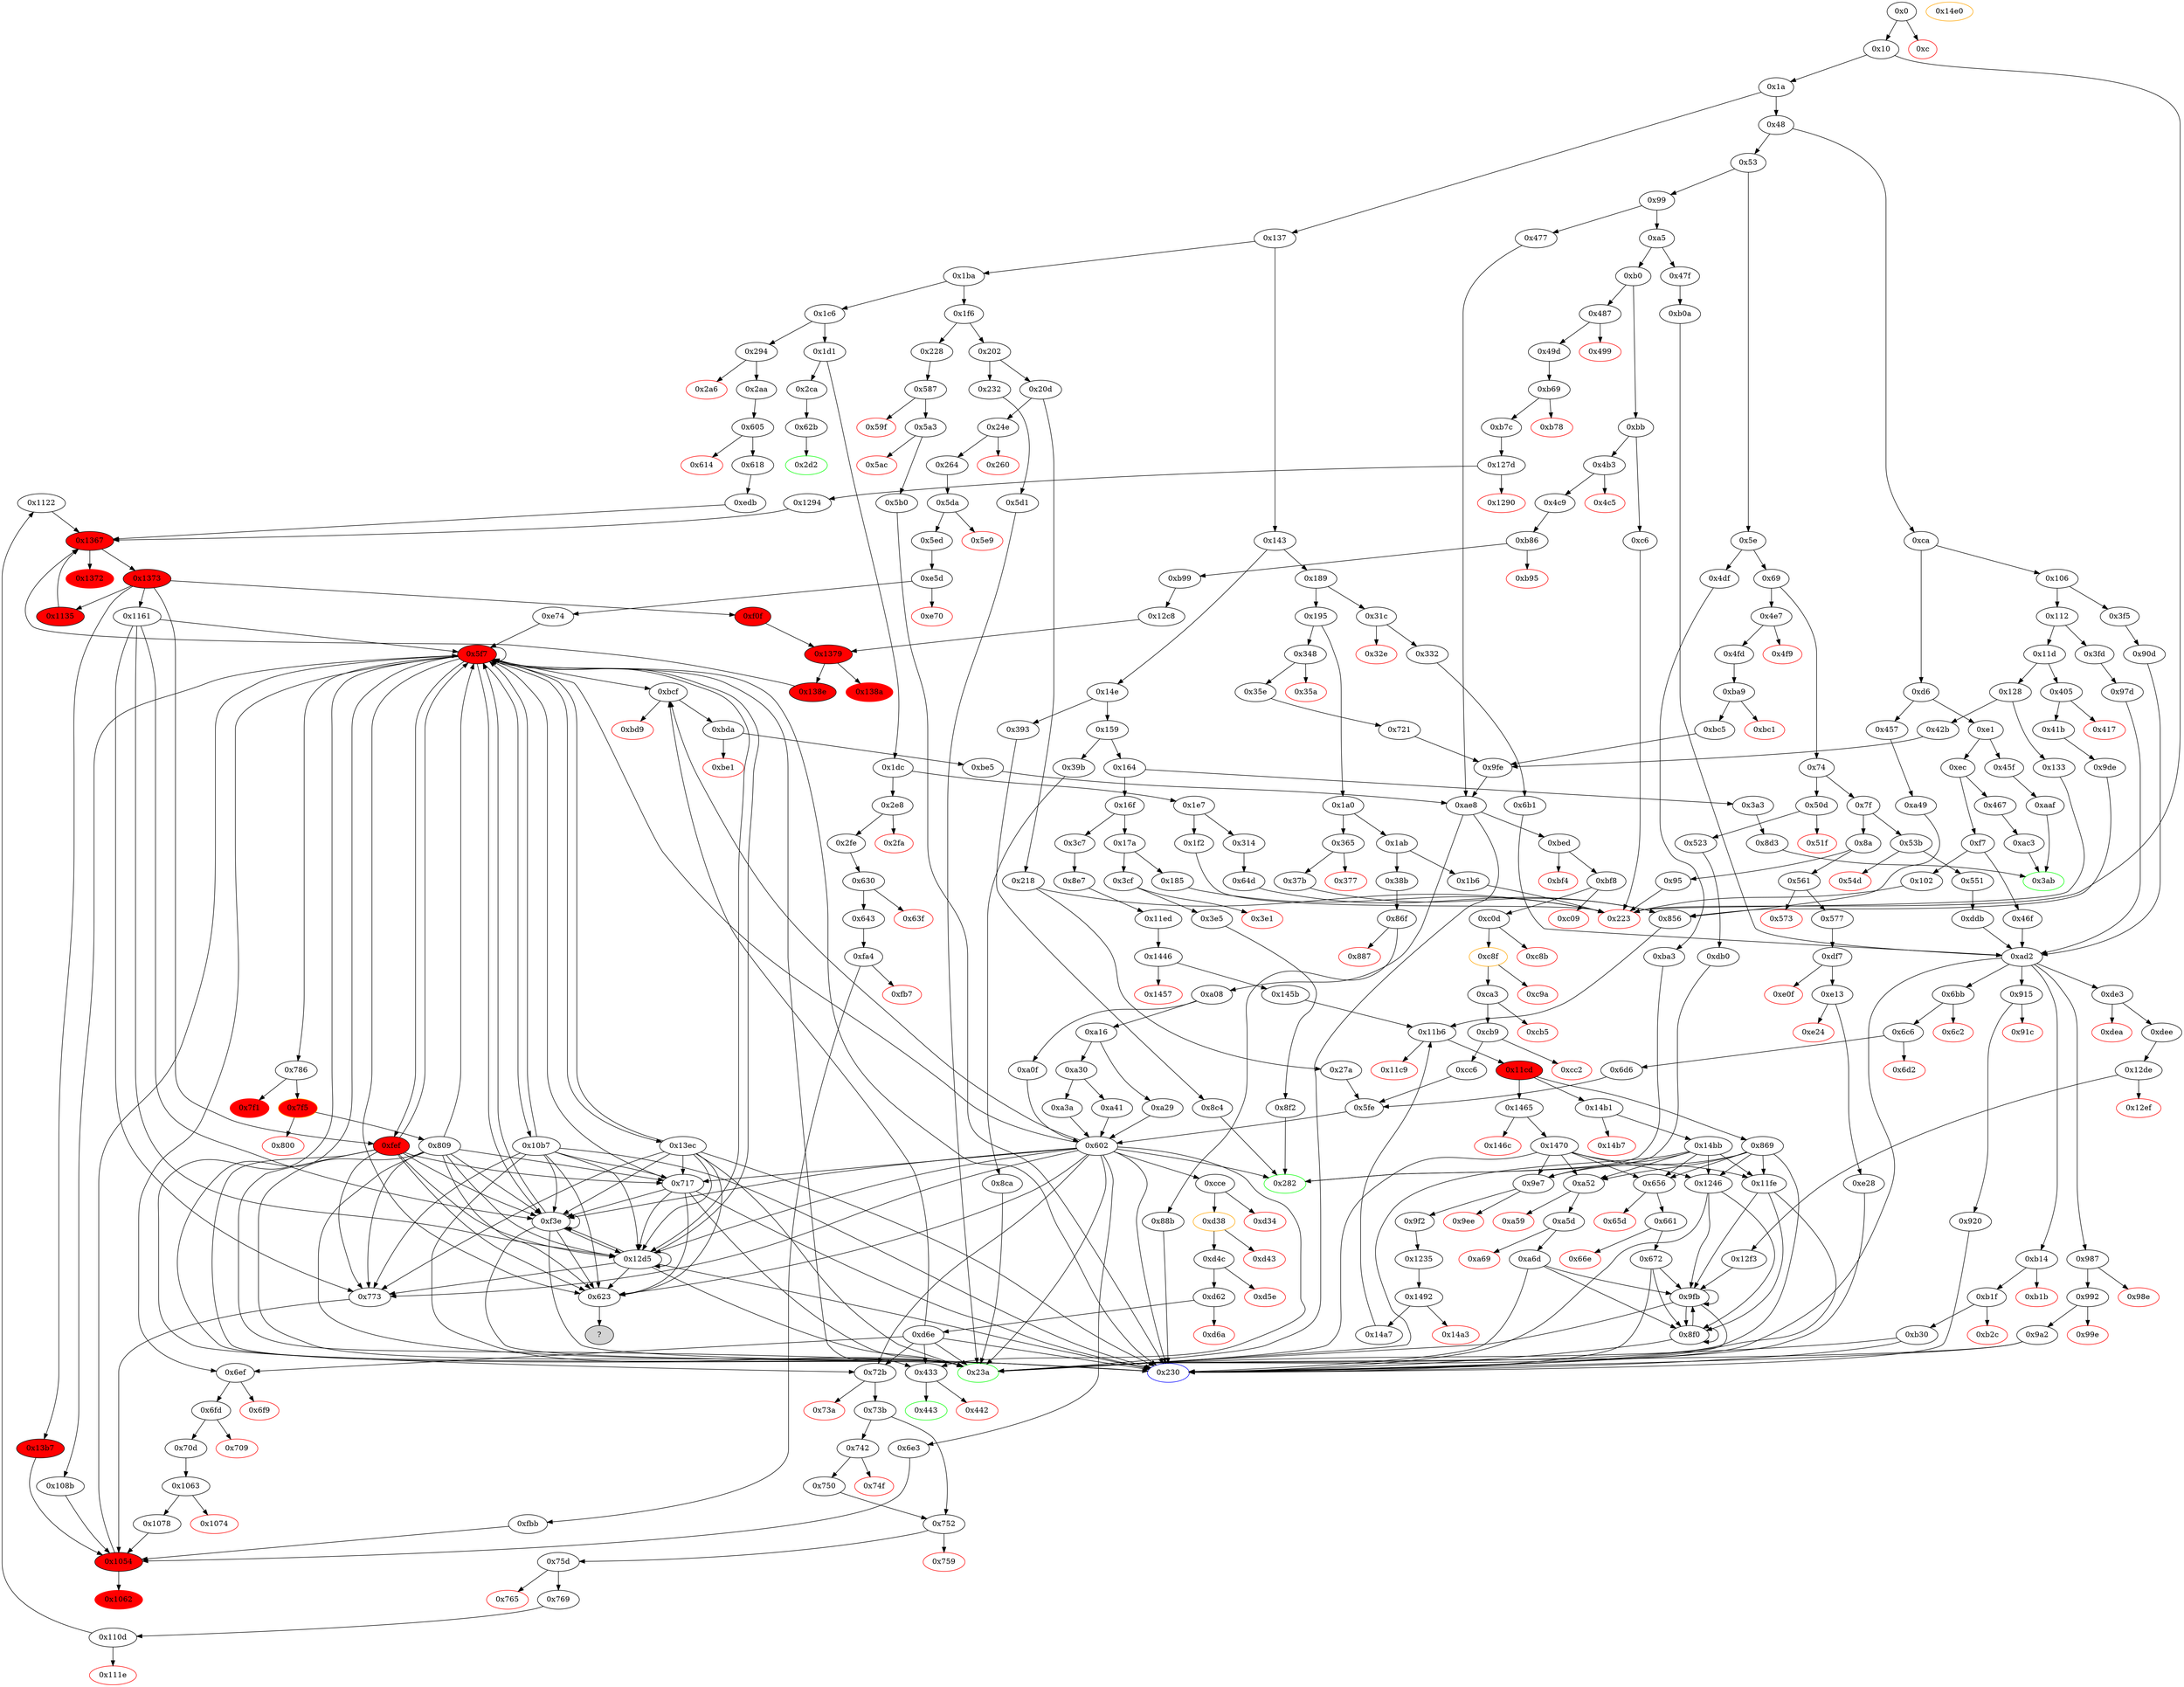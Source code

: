 digraph "" {
"0x1122" [fillcolor=white, id="0x1122", style=filled, tooltip="Block 0x1122\n[0x1122:0x1134]\n---\nPredecessors: [0x110d]\nSuccessors: [0x1367]\n---\n0x1122 JUMPDEST\n0x1123 PUSH1 0x2\n0x1125 SLOAD\n0x1126 PUSH2 0x1135\n0x1129 SWAP1\n0x112a DUP3\n0x112b PUSH4 0xffffffff\n0x1130 PUSH2 0x1367\n0x1133 AND\n0x1134 JUMP\n---\n0x1122: JUMPDEST \n0x1123: V1379 = 0x2\n0x1125: V1380 = S[0x2]\n0x1126: V1381 = 0x1135\n0x112b: V1382 = 0xffffffff\n0x1130: V1383 = 0x1367\n0x1133: V1384 = AND 0x1367 0xffffffff\n0x1134: JUMP 0x1367\n---\nEntry stack: [V13, S16, S15, S14, S13, S12, S11, S10, S9, S8, S7, S6, S5, S4, S3, 0x773, V640, S0]\nStack pops: 1\nStack additions: [S0, 0x1135, V1380, S0]\nExit stack: [S13, 0x23a, S11, S10, S9, S8, S7, S6, S5, S4, S3, 0x773, S1, S0, 0x1135, V1380, S0]\n\nDef sites:\nV13: {0x1a.0x3c}\nS16: {0x1a.0x3c, 0x294.0x295}\nS15: {0x2aa.0x2b7, 0x294.0x295, 0x1a.0x3c}\nS14: {0x4b3.0x4b4, 0x1a.0x3c, 0x2aa.0x2c0, 0x2aa.0x2b7}\nS13: {0x4c9.0x4d5, 0x2e8.0x2e9, 0x1a.0x3c, 0x2aa.0x2c0, 0x2aa.0x2c5, 0x294.0x295}\nS12: {0x4c9.0x4da, 0x1a.0x3c, 0x2aa.0x2b7, 0x2aa.0x2c5, 0x2fe.0x30a, 0x605.0x609, 0x294.0x295}\nS11: {0x618.0x619, 0x1a.0x3c, 0x2fe.0x30f, 0x4b3.0x4b4, 0x2aa.0x2c0, 0x2aa.0x2b7, 0x605.0x609, 0xb86.0xb8a}\nS10: {0xb99.0xb9a, 0x618.0x619, 0x1a.0x3c, 0x630.0x634, 0x4b3.0x4b4, 0x4c9.0x4d5, 0x2e8.0x2e9, 0x2aa.0x2c5, 0x2aa.0x2c0, 0x2aa.0x2b7, 0x487.0x488}\nS9: {0x1a.0x3c, 0x49d.0x4a9, 0x31c.0x31d, 0x2fe.0x30a, 0x294.0x295, 0x4c9.0x4da, 0x4c9.0x4d5, 0x2aa.0x2c5, 0x2aa.0x2b7, 0x2aa.0x2c0, 0x643.0x644, 0x605.0x609}\nS8: {0x618.0x619, 0x1a.0x3c, 0x49d.0x4ae, 0x3fd.0x3fe, 0x47f.0x480, 0x2fe.0x30f, 0x2fe.0x30a, 0x332.0x33e, 0x294.0x295, 0x4c9.0x4da, 0x2aa.0x2b7, 0x2aa.0x2c0, 0x2aa.0x2c5, 0x605.0x609, 0xb86.0xb8a}\nS7: {0xb99.0xb9a, 0x618.0x619, 0xedb.0xee6, 0x1a.0x3c, 0x31c.0x31d, 0x294.0x295, 0x12c8.0x12c9, 0x348.0x349, 0xb0a.0xb0b, 0x487.0x488, 0xb86.0xb8a, 0x97d.0x97e, 0x3fd.0x3fe, 0x47f.0x480, 0x2fe.0x30f, 0x630.0x634, 0x332.0x343, 0x3f5.0x3f6, 0xb69.0xb6d, 0x2e8.0x2e9, 0x2aa.0x2c0, 0x2aa.0x2b7, 0x2aa.0x2c5, 0x4e7.0x4e8}\nS6: {0xb99.0xb9a, 0xedb.0xee6, 0x1a.0x3c, 0x49d.0x4a9, 0x31c.0x31d, 0x35e.0x360, 0x294.0x295, 0x4c9.0x4d5, 0x348.0x349, 0x12c8.0x12cb, 0xb0a.0xb0b, 0xf0f.0xf34, 0xa0f.0xa10, 0x643.0x644, 0x487.0x488, 0x3fd.0x3fe, 0xb7c.0xb7d, 0x47f.0x480, 0x2fe.0x30a, 0x97d.0x97e, 0x4fd.0x508, 0x6b1.0x6b2, 0x4b3.0x4b4, 0x3f5.0x3f6, 0x332.0x33e, 0x2e8.0x2e9, 0x2aa.0x2c5, 0x2aa.0x2c0, 0x2aa.0x2b7, 0xfa4.0xfa5, 0x4e7.0x4e8}\nS5: {0x1a.0x3c, 0x49d.0x4ae, 0x49d.0x4a9, 0x294.0x295, 0x4c9.0x4da, 0x4c9.0x4d5, 0x12c8.0x12ce, 0x348.0x349, 0x70d.0x70e, 0xbc5.0xbc6, 0x605.0x609, 0x3fd.0x3fe, 0x47f.0x480, 0x2fe.0x30f, 0x2fe.0x30a, 0x4b3.0x4b4, 0x332.0x33e, 0x332.0x343, 0x769.0x76a, 0x2aa.0x2b7, 0x2aa.0x2c5, 0x2aa.0x2c0, 0x721.0x722, 0x4e7.0x4e8}\nS4: {0xedb.0xee6, 0x35e.0x360, 0x6d6.0x6d8, 0x4c9.0x4da, 0x12c8.0x12c9, 0x4c9.0x4d5, 0x643.0x644, 0xbc5.0xbc8, 0x3fd.0x3fe, 0x97d.0x97e, 0x47f.0x480, 0x2fe.0x30f, 0x4fd.0x508, 0x3f5.0x3f6, 0xb69.0xb6d, 0x2e8.0x2e9, 0x769.0x76d, 0x618.0x619, 0x1a.0x3c, 0x49d.0x4ae, 0x31c.0x31d, 0x294.0x295, 0xb0a.0xb0b, 0x605.0x609, 0x487.0x488, 0x6b1.0x6b2, 0x630.0x634, 0x332.0x343, 0x42b.0x42c, 0x2aa.0x2c0, 0x2aa.0x2b7, 0x2aa.0x2c5, 0x721.0x724}\nS3: {0xedb.0xee6, 0xfef_0xedb.0x104d, 0xfef_0x1122.0x104d, 0xfef_0x1135.0x104d, 0xfef_0x1294.0x104d, 0xfef_0x138e.0x104d, 0x1054.0x1059, 0x348.0x349, 0x12c8.0x12cb, 0x12c8.0x12c9, 0xa41.0xa43, 0x643.0x644, 0x3fd.0x3fe, 0xb7c.0xb7d, 0x47f.0x480, 0x2fe.0x30a, 0x5fe.0x601, 0xe74.0xed4, 0xb69.0xb6d, 0x2e8.0x2e9, 0x4e7.0x4e8, 0x618.0x619, 0x1a.0x3c, 0x49d.0x4a9, 0x31c.0x31d, 0xf0f.0xf34, 0xa0f.0xa10, 0x487.0x488, 0xa3a.0xa3b, 0x630.0x634, 0x4b3.0x4b4, 0x332.0x343, 0x332.0x33e, 0xa29.0xa2a, 0x2aa.0x2c5, 0x2aa.0x2c0, 0x2aa.0x2b7}\n0x773: {0x769.0x76a}\nV640: {0x769.0x76d}\nS0: {0xedb.0xee6, 0x35e.0x360, 0x6d6.0x6d8, 0x4c9.0x4da, 0x12c8.0x12c9, 0x4c9.0x4d5, 0x643.0x644, 0xbc5.0xbc8, 0x3fd.0x3fe, 0x97d.0x97e, 0x47f.0x480, 0x2fe.0x30f, 0x4fd.0x508, 0x3f5.0x3f6, 0xb69.0xb6d, 0x2e8.0x2e9, 0x769.0x76d, 0x618.0x619, 0x1a.0x3c, 0x49d.0x4ae, 0x31c.0x31d, 0x294.0x295, 0xb0a.0xb0b, 0x605.0x609, 0x487.0x488, 0x6b1.0x6b2, 0x630.0x634, 0x332.0x343, 0x42b.0x42c, 0x2aa.0x2c0, 0x2aa.0x2b7, 0x2aa.0x2c5, 0x721.0x724}\n"];
"0xe70" [color=red, fillcolor=white, id="0xe70", style=filled, tooltip="Block 0xe70\n[0xe70:0xe73]\n---\nPredecessors: [0xe5d]\nSuccessors: []\n---\n0xe70 PUSH1 0x0\n0xe72 DUP1\n0xe73 REVERT\n---\n0xe70: V1196 = 0x0\n0xe73: REVERT 0x0 0x0\n---\nEntry stack: [V13, 0x23a, V172, V175, 0x0, 0x5f7, V172, V175, 0x0]\nStack pops: 0\nStack additions: []\nExit stack: [V13, 0x23a, V172, V175, 0x0, 0x5f7, V172, V175, 0x0]\n\nDef sites:\nV13: {0x1a.0x3c}\n0x23a: {0x24e.0x24f}\nV172: {0x264.0x270}\nV175: {0x264.0x275}\n0x0: {0x5da.0x5de}\n0x5f7: {0x5ed.0x5ee}\nV172: {0x264.0x270}\nV175: {0x264.0x275}\n0x0: {0xe5d.0xe5e}\n"];
"0x5f7" [fillcolor=red, id="0x5f7", style=filled, tooltip="Block 0x5f7\n[0x5f7:0x5fd]\n---\nPredecessors: [0x5f7, 0x602, 0x717, 0x809, 0xe74, 0xf3e, 0xfef, 0x1054, 0x10b7, 0x1161, 0x12d5, 0x13ec]\nSuccessors: [0x230, 0x23a, 0x433, 0x5f7, 0x623, 0x6ef, 0x72b, 0x786, 0xbcf, 0xf3e, 0xfef, 0x108b, 0x10b7, 0x12d5, 0x13ec]\n---\n0x5f7 JUMPDEST\n0x5f8 SWAP4\n0x5f9 SWAP3\n0x5fa POP\n0x5fb POP\n0x5fc POP\n0x5fd JUMP\n---\n0x5f7: JUMPDEST \n0x5fd: JUMP S4\n---\nEntry stack: [S23, S22, S21, S20, S19, S18, S17, S16, S15, S14, S13, S12, S11, S10, S9, S8, S7, S6, S5, S4, S3, S2, S1, S0]\nStack pops: 5\nStack additions: [S0]\nExit stack: [S23, S22, S21, S20, S19, S18, S17, S16, S15, S14, S13, S12, S11, S10, S9, S8, S7, S6, S5, S0]\n\nDef sites:\nS23: {0x4c9.0x4d5, 0x1a.0x3c, 0x2aa.0x2c5}\nS22: {0x4c9.0x4da, 0x1a.0x3c, 0x605.0x609, 0x294.0x295}\nS21: {0x618.0x619, 0x1a.0x3c, 0x294.0x295, 0xb86.0xb8a, 0x2aa.0x2b7}\nS20: {0xb99.0xb9a, 0x1a.0x3c, 0x4b3.0x4b4, 0x294.0x295, 0x4c9.0x4d5, 0x2aa.0x2b7, 0x2aa.0x2c5, 0x2aa.0x2c0, 0x487.0x488}\nS19: {0x1a.0x3c, 0x49d.0x4a9, 0x4b3.0x4b4, 0x294.0x295, 0x4c9.0x4da, 0x4c9.0x4d5, 0x2aa.0x2b7, 0x2aa.0x2c0, 0x2aa.0x2c5, 0x605.0x609}\nS18: {0x618.0x619, 0x1a.0x3c, 0x49d.0x4ae, 0x294.0x295, 0x4c9.0x4d5, 0x2e8.0x2e9, 0x4c9.0x4da, 0x2aa.0x2b7, 0x2aa.0x2c0, 0x2aa.0x2c5, 0x605.0x609, 0xb86.0xb8a}\nS17: {0xb99.0xb9a, 0x618.0x619, 0xedb.0xee6, 0x1a.0x3c, 0x294.0x295, 0x4c9.0x4d5, 0x4c9.0x4da, 0x12c8.0x12c9, 0x605.0x609, 0x487.0x488, 0xb86.0xb8a, 0x2fe.0x30a, 0x4b3.0x4b4, 0xb69.0xb6d, 0x2aa.0x2c0, 0x2aa.0x2b7, 0x2aa.0x2c5}\nS16: {0xb99.0xb9a, 0x618.0x619, 0x1a.0x3c, 0x49d.0x4a9, 0x294.0x295, 0x4c9.0x4d5, 0x4c9.0x4da, 0x12c8.0x12cb, 0xf0f.0xf34, 0x605.0x609, 0x487.0x488, 0xb86.0xb8a, 0x3fd.0x3fe, 0xb7c.0xb7d, 0x47f.0x480, 0x2fe.0x30f, 0x4b3.0x4b4, 0x2aa.0x2b7, 0x2aa.0x2c0, 0x2aa.0x2c5}\nS15: {0xb99.0xb9a, 0x618.0x619, 0x1a.0x3c, 0x49d.0x4ae, 0x49d.0x4a9, 0x294.0x295, 0x4c9.0x4d5, 0x4c9.0x4da, 0x12c8.0x12ce, 0xb0a.0xb0b, 0x605.0x609, 0x487.0x488, 0xb86.0xb8a, 0x97d.0x97e, 0x630.0x634, 0x4b3.0x4b4, 0x3f5.0x3f6, 0x2e8.0x2e9, 0x2aa.0x2b7, 0x2aa.0x2c0, 0x2aa.0x2c5}\nS14: {0xb99.0xb9a, 0x618.0x619, 0xedb.0xee6, 0x1a.0x3c, 0x49d.0x4a9, 0x49d.0x4ae, 0x31c.0x31d, 0x294.0x295, 0x4c9.0x4d5, 0x4c9.0x4da, 0x12c8.0x12c9, 0x348.0x349, 0x643.0x644, 0x605.0x609, 0x487.0x488, 0xb86.0xb8a, 0x3fd.0x3fe, 0x47f.0x480, 0x2fe.0x30a, 0x4b3.0x4b4, 0xb69.0xb6d, 0x2aa.0x2c0, 0x2aa.0x2c5, 0x2aa.0x2b7, 0x4e7.0x4e8}\nS13: {0xb99.0xb9a, 0x618.0x619, 0xedb.0xee6, 0x1a.0x3c, 0x49d.0x4a9, 0x49d.0x4ae, 0x35e.0x360, 0x294.0x295, 0x6d6.0x6d8, 0x4c9.0x4d5, 0x4c9.0x4da, 0x12c8.0x12cb, 0x12c8.0x12c9, 0xf0f.0xf34, 0x605.0x609, 0x487.0x488, 0xb86.0xb8a, 0x3fd.0x3fe, 0xb7c.0xb7d, 0x47f.0x480, 0x2fe.0x30f, 0x2fe.0x30a, 0x4fd.0x508, 0x4b3.0x4b4, 0x127d.0x127e, 0x332.0x33e, 0xb69.0xb6d, 0x2aa.0x2b7, 0x2aa.0x2c5, 0x2aa.0x2c0}\nS12: {0xedb.0xee6, 0xfef_0x1122.0x104d, 0xfef_0xedb.0x104d, 0xfef_0x1294.0x104d, 0xfef_0x1135.0x104d, 0xfef_0x138e.0x104d, 0x1054.0x1059, 0x4c9.0x4da, 0x4c9.0x4d5, 0x12c8.0x12ce, 0x12c8.0x12c9, 0x12c8.0x12cb, 0xa41.0xa43, 0x97d.0x97e, 0x3fd.0x3fe, 0xb7c.0xb7d, 0x2fe.0x30f, 0x47f.0x480, 0x5fe.0x601, 0x3f5.0x3f6, 0xb69.0xb6d, 0x2e8.0x2e9, 0xb99.0xb9a, 0x618.0x619, 0x1a.0x3c, 0x49d.0x4a9, 0x49d.0x4ae, 0x31c.0x31d, 0x294.0x295, 0xb0a.0xb0b, 0xf0f.0xf34, 0xa0f.0xa10, 0x605.0x609, 0x487.0x488, 0xb86.0xb8a, 0xa3a.0xa3b, 0x630.0x634, 0x4b3.0x4b4, 0x332.0x343, 0xa29.0xa2a, 0x2aa.0x2c0, 0x2aa.0x2b7, 0x2aa.0x2c5}\nS11: {0xedb.0xee6, 0x4c9.0x4da, 0x4c9.0x4d5, 0x348.0x349, 0x12c8.0x12c9, 0x12c8.0x12cb, 0x12c8.0x12ce, 0x643.0x644, 0x3fd.0x3fe, 0xb7c.0xb7d, 0x47f.0x480, 0x2fe.0x30a, 0x97d.0x97e, 0x3f5.0x3f6, 0xb69.0xb6d, 0x2e8.0x2e9, 0x769.0x76a, 0x4e7.0x4e8, 0xb99.0xb9a, 0x618.0x619, 0x1a.0x3c, 0x49d.0x4a9, 0x49d.0x4ae, 0x31c.0x31d, 0x294.0x295, 0xb0a.0xb0b, 0xf0f.0xf34, 0xa0f.0xa10, 0x605.0x609, 0x487.0x488, 0xb86.0xb8a, 0x6b1.0x6b2, 0x4b3.0x4b4, 0x332.0x33e, 0x2aa.0x2b7, 0x2aa.0x2c0, 0x2aa.0x2c5, 0xfa4.0xfa5}\nS10: {0xedb.0xee6, 0x35e.0x360, 0x6d6.0x6d8, 0x4c9.0x4d5, 0x4c9.0x4da, 0x12c8.0x12c9, 0x12c8.0x12cb, 0x12c8.0x12ce, 0x348.0x349, 0x4fd.0x508, 0x127d.0x127e, 0x3fd.0x3fe, 0x2fe.0x30f, 0x2fe.0x30a, 0xb7c.0xb7d, 0x47f.0x480, 0xb69.0xb6d, 0x2e8.0x2e9, 0x769.0x76a, 0x769.0x76d, 0x4e7.0x4e8, 0xb99.0xb9a, 0x618.0x619, 0x1a.0x3c, 0x49d.0x4ae, 0x49d.0x4a9, 0x31c.0x31d, 0x294.0x295, 0x70d.0x70e, 0xf0f.0xf34, 0x605.0x609, 0x487.0x488, 0xb86.0xb8a, 0x4b3.0x4b4, 0x332.0x33e, 0x332.0x343, 0x2aa.0x2b7, 0x2aa.0x2c0, 0x2aa.0x2c5}\nS9: {0xedb.0xee6, 0xfef_0x1122.0x104d, 0xfef_0xedb.0x104d, 0xfef_0x1294.0x104d, 0xfef_0x1135.0x104d, 0xfef_0x138e.0x104d, 0x35e.0x360, 0x1054.0x1059, 0x6d6.0x6d8, 0x4c9.0x4da, 0x12c8.0x12c9, 0x4c9.0x4d5, 0x12c8.0x12cb, 0x12c8.0x12ce, 0xa41.0xa43, 0x643.0x644, 0x3fd.0x3fe, 0x4fd.0x508, 0x97d.0x97e, 0x2fe.0x30a, 0x5fe.0x601, 0x2fe.0x30f, 0xb7c.0xb7d, 0x47f.0x480, 0x3f5.0x3f6, 0x127d.0x127e, 0xb69.0xb6d, 0x2e8.0x2e9, 0x769.0x76d, 0xb99.0xb9a, 0x618.0x619, 0x1a.0x3c, 0x49d.0x4a9, 0x49d.0x4ae, 0x31c.0x31d, 0x294.0x295, 0xb0a.0xb0b, 0xf0f.0xf34, 0xa0f.0xa10, 0x605.0x609, 0x487.0x488, 0xb86.0xb8a, 0xa3a.0xa3b, 0x6b1.0x6b2, 0x630.0x634, 0x4b3.0x4b4, 0x332.0x343, 0x332.0x33e, 0xa29.0xa2a, 0x2aa.0x2c0, 0x2aa.0x2b7, 0x2aa.0x2c5}\nS8: {0xedb.0xee6, 0xfef_0xedb.0x104d, 0xfef_0x1122.0x104d, 0xfef_0x1135.0x104d, 0xfef_0x1294.0x104d, 0xfef_0x138e.0x104d, 0x1054.0x1059, 0x4c9.0x4d5, 0x12c8.0x12cb, 0x4c9.0x4da, 0x12c8.0x12c9, 0x12c8.0x12ce, 0x348.0x349, 0xa41.0xa43, 0x643.0x644, 0x3fd.0x3fe, 0x97d.0x97e, 0xb7c.0xb7d, 0x2fe.0x30f, 0x2fe.0x30a, 0x5fe.0x601, 0x47f.0x480, 0x127d.0x127e, 0x3f5.0x3f6, 0xe74.0xed4, 0xb69.0xb6d, 0x2e8.0x2e9, 0x769.0x76a, 0x4e7.0x4e8, 0xb99.0xb9a, 0x618.0x619, 0x1a.0x3c, 0x49d.0x4a9, 0x49d.0x4ae, 0x31c.0x31d, 0x294.0x295, 0xb0a.0xb0b, 0xf0f.0xf34, 0xa0f.0xa10, 0x605.0x609, 0x487.0x488, 0xb86.0xb8a, 0xa3a.0xa3b, 0x6b1.0x6b2, 0x630.0x634, 0x4b3.0x4b4, 0x332.0x33e, 0x332.0x343, 0xa29.0xa2a, 0x2aa.0x2b7, 0x2aa.0x2c0, 0x2aa.0x2c5, 0xfa4.0xfa5}\nS7: {0xedb.0xee6, 0xfef_0x1122.0x104d, 0xfef_0xedb.0x104d, 0xfef_0x1294.0x104d, 0xfef_0x1135.0x104d, 0xfef_0x138e.0x104d, 0x35e.0x360, 0x1054.0x1059, 0x6d6.0x6d8, 0x4c9.0x4d5, 0x4c9.0x4da, 0x12c8.0x12ce, 0x12c8.0x12c9, 0x12c8.0x12cb, 0x348.0x349, 0xa41.0xa43, 0x643.0x644, 0x3fd.0x3fe, 0x4fd.0x508, 0x97d.0x97e, 0x2fe.0x30f, 0x2fe.0x30a, 0x5fe.0x601, 0xb7c.0xb7d, 0x47f.0x480, 0x3f5.0x3f6, 0x127d.0x127e, 0xb69.0xb6d, 0x2e8.0x2e9, 0x769.0x76d, 0x769.0x76a, 0x4e7.0x4e8, 0xb99.0xb9a, 0x618.0x619, 0x1a.0x3c, 0x49d.0x4ae, 0x49d.0x4a9, 0x31c.0x31d, 0x294.0x295, 0xb0a.0xb0b, 0x70d.0x70e, 0xf0f.0xf34, 0xa0f.0xa10, 0x605.0x609, 0x487.0x488, 0xb86.0xb8a, 0xa3a.0xa3b, 0x6b1.0x6b2, 0x630.0x634, 0x4b3.0x4b4, 0x332.0x343, 0x332.0x33e, 0xa29.0xa2a, 0x2aa.0x2b7, 0x2aa.0x2c0, 0x2aa.0x2c5}\nS6: {0xedb.0xee6, 0xfef_0x1122.0x104d, 0xfef_0xedb.0x104d, 0xfef_0x1294.0x104d, 0xfef_0x1135.0x104d, 0xfef_0x138e.0x104d, 0x35e.0x360, 0x1054.0x1059, 0x6d6.0x6d8, 0x4c9.0x4d5, 0x4c9.0x4da, 0x12c8.0x12c9, 0x12c8.0x12cb, 0x12c8.0x12ce, 0x348.0x349, 0xa41.0xa43, 0x643.0x644, 0x3fd.0x3fe, 0x4fd.0x508, 0x97d.0x97e, 0x2fe.0x30a, 0x2fe.0x30f, 0x5fe.0x601, 0xb7c.0xb7d, 0x47f.0x480, 0x3f5.0x3f6, 0x127d.0x127e, 0xb69.0xb6d, 0x2e8.0x2e9, 0x769.0x76d, 0x769.0x76a, 0x4e7.0x4e8, 0xb99.0xb9a, 0x618.0x619, 0x1a.0x3c, 0x49d.0x4a9, 0x49d.0x4ae, 0x31c.0x31d, 0x294.0x295, 0xb0a.0xb0b, 0x70d.0x70e, 0xf0f.0xf34, 0xa0f.0xa10, 0x605.0x609, 0x487.0x488, 0xb86.0xb8a, 0xa3a.0xa3b, 0x6b1.0x6b2, 0x630.0x634, 0x4b3.0x4b4, 0x332.0x343, 0x332.0x33e, 0xa29.0xa2a, 0x2aa.0x2c0, 0x2aa.0x2c5, 0x2aa.0x2b7, 0xfa4.0xfa5}\nS5: {0xedb.0xee6, 0xfef_0x1122.0x104d, 0xfef_0xedb.0x104d, 0xfef_0x1135.0x104d, 0xfef_0x1294.0x104d, 0xfef_0x138e.0x104d, 0x35e.0x360, 0x1054.0x1059, 0x6d6.0x6d8, 0x4c9.0x4d5, 0x4c9.0x4da, 0x12c8.0x12cb, 0x12c8.0x12c9, 0x12c8.0x12ce, 0x348.0x349, 0xa41.0xa43, 0x643.0x644, 0xbc5.0xbc6, 0x3fd.0x3fe, 0x4fd.0x508, 0x127d.0x127e, 0x2fe.0x30f, 0x2fe.0x30a, 0x5fe.0x601, 0xb7c.0xb7d, 0x47f.0x480, 0x3f5.0x3f6, 0x97d.0x97e, 0xe74.0xed4, 0xb69.0xb6d, 0x2e8.0x2e9, 0x769.0x76a, 0x769.0x76d, 0xfef.0x104d, 0x4e7.0x4e8, 0xb99.0xb9a, 0x618.0x619, 0x1a.0x3c, 0x49d.0x4ae, 0x49d.0x4a9, 0x31c.0x31d, 0x294.0x295, 0xb0a.0xb0b, 0x70d.0x70e, 0xf0f.0xf34, 0xa0f.0xa10, 0x605.0x609, 0x487.0x488, 0xb86.0xb8a, 0xa3a.0xa3b, 0x6b1.0x6b2, 0x630.0x634, 0x4b3.0x4b4, 0x332.0x33e, 0x332.0x343, 0xa29.0xa2a, 0x2aa.0x2b7, 0x2aa.0x2c5, 0x2aa.0x2c0, 0x721.0x722, 0xfa4.0xfa5}\nS4: {0xedb.0xee6, 0xfef_0x1122.0x104d, 0xfef_0xedb.0x104d, 0xfef_0x1294.0x104d, 0xfef_0x1135.0x104d, 0xfef_0x138e.0x104d, 0x35e.0x360, 0x1054.0x1059, 0x6d6.0x6d8, 0x4c9.0x4da, 0x4c9.0x4d5, 0x12c8.0x12ce, 0x12c8.0x12c9, 0x12c8.0x12cb, 0x348.0x349, 0x24e.0x24f, 0xa41.0xa43, 0xbc5.0xbc8, 0x1078.0x107c, 0x3fd.0x3fe, 0x4fd.0x508, 0x97d.0x97e, 0x2fe.0x30f, 0x5fe.0x601, 0x2fe.0x30a, 0xb7c.0xb7d, 0x47f.0x480, 0x3f5.0x3f6, 0x127d.0x127e, 0x773.0x777, 0xe74.0xed4, 0xb69.0xb6d, 0x2e8.0x2e9, 0x4e7.0x4e8, 0xb99.0xb9a, 0x618.0x619, 0x1a.0x3c, 0x49d.0x4a9, 0x49d.0x4ae, 0x31c.0x31d, 0x294.0x295, 0x108b.0x10a8, 0xb0a.0xb0b, 0xf0f.0xf34, 0xa0f.0xa10, 0x605.0x609, 0x487.0x488, 0xb86.0xb8a, 0xfbb.0xfe0, 0xa3a.0xa3b, 0x6b1.0x6b2, 0x630.0x634, 0x4b3.0x4b4, 0x332.0x343, 0x332.0x33e, 0x13b7.0x13dd, 0xa29.0xa2a, 0x42b.0x42c, 0x2aa.0x2c0, 0x2aa.0x2b7, 0x2aa.0x2c5, 0x721.0x724}\nS3: {0xedb.0xee6, 0xfef_0x1122.0x104d, 0xfef_0xedb.0x104d, 0xfef_0x1294.0x104d, 0xfef_0x1135.0x104d, 0xfef_0x138e.0x104d, 0x1054.0x1059, 0x4c9.0x4d5, 0x4c9.0x4da, 0x12c8.0x12cb, 0x12c8.0x12ce, 0x12c8.0x12c9, 0x348.0x349, 0xa41.0xa43, 0x643.0x644, 0x1078.0x107b, 0x3fd.0x3fe, 0x97d.0x97e, 0xb7c.0xb7d, 0x2fe.0x30a, 0x5fe.0x601, 0x2fe.0x30f, 0x47f.0x480, 0x773.0x776, 0x3f5.0x3f6, 0x769.0x76a, 0x2e8.0x2e9, 0xb69.0xb6d, 0x264.0x270, 0x4e7.0x4e8, 0xb99.0xb9a, 0x618.0x619, 0x1a.0x3c, 0x49d.0x4a9, 0x49d.0x4ae, 0x31c.0x31d, 0x294.0x295, 0x108b.0x10a7, 0xb0a.0xb0b, 0xf0f.0xf34, 0xa0f.0xa10, 0x605.0x609, 0x487.0x488, 0xb86.0xb8a, 0xfbb.0xfdf, 0xa3a.0xa3b, 0x6b1.0x6b2, 0x630.0x634, 0x4b3.0x4b4, 0x332.0x33e, 0x332.0x343, 0x13b7.0x13dc, 0xa29.0xa2a, 0x2aa.0x2c0, 0x2aa.0x2c5, 0x2aa.0x2b7, 0xfa4.0xfa5}\nS2: {0xedb.0xee6, 0xfef_0x1122.0x104d, 0xfef_0xedb.0x104d, 0xfef_0x1135.0x104d, 0xfef_0x1294.0x104d, 0xfef_0x138e.0x104d, 0x35e.0x360, 0x1054.0x1059, 0x6d6.0x6d8, 0x4c9.0x4d5, 0x4c9.0x4da, 0x12c8.0x12c9, 0x12c8.0x12ce, 0x12c8.0x12cb, 0x348.0x349, 0xa41.0xa43, 0x643.0x644, 0xbc5.0xbc6, 0x4fd.0x508, 0x3fd.0x3fe, 0x127d.0x127e, 0x2fe.0x30f, 0x2fe.0x30a, 0x9fe.0x9ff, 0x5fe.0x601, 0x97d.0x97e, 0x3f5.0x3f6, 0x47f.0x480, 0xb7c.0xb7d, 0xb69.0xb6d, 0x2e8.0x2e9, 0x769.0x76a, 0x769.0x76d, 0x264.0x275, 0x4e7.0x4e8, 0xb99.0xb9a, 0x618.0x619, 0x1a.0x3c, 0x49d.0x4a9, 0x49d.0x4ae, 0x31c.0x31d, 0x294.0x295, 0xb0a.0xb0b, 0x70d.0x70e, 0xf0f.0xf34, 0xa0f.0xa10, 0x605.0x609, 0x487.0x488, 0xb86.0xb8a, 0xa3a.0xa3b, 0x6b1.0x6b2, 0x630.0x634, 0x4b3.0x4b4, 0x332.0x33e, 0x332.0x343, 0xa29.0xa2a, 0x2aa.0x2b7, 0x2aa.0x2c5, 0x2aa.0x2c0, 0x721.0x722, 0xfa4.0xfa5}\nS1: {0xedb.0xee6, 0x5da.0x5de, 0xfef_0x1122.0x104d, 0xfef_0xedb.0x104d, 0xfef_0x1294.0x104d, 0xfef_0x1135.0x104d, 0xfef_0x138e.0x104d, 0x35e.0x360, 0x1054.0x1059, 0x1054.0x1055, 0x6d6.0x6d8, 0x4c9.0x4da, 0x4c9.0x4d5, 0x12c8.0x12c9, 0x12c8.0x12cb, 0x12c8.0x12ce, 0x348.0x349, 0xa41.0xa43, 0x643.0x644, 0x3fd.0x3fe, 0x4fd.0x508, 0x97d.0x97e, 0x2fe.0x30a, 0x5fe.0x601, 0x2fe.0x30f, 0xb7c.0xb7d, 0x47f.0x480, 0x3f5.0x3f6, 0x127d.0x127e, 0xb69.0xb6d, 0x2e8.0x2e9, 0x769.0x76d, 0x769.0x76a, 0x4e7.0x4e8, 0xb99.0xb9a, 0x618.0x619, 0x1a.0x3c, 0x49d.0x4a9, 0x49d.0x4ae, 0x31c.0x31d, 0x294.0x295, 0xb0a.0xb0b, 0x70d.0x70e, 0xf0f.0xf34, 0xa0f.0xa10, 0x605.0x609, 0x487.0x488, 0xb86.0xb8a, 0xa3a.0xa3b, 0x6b1.0x6b2, 0x630.0x634, 0x4b3.0x4b4, 0x332.0x343, 0x332.0x33e, 0xa29.0xa2a, 0x2aa.0x2c0, 0x2aa.0x2b7, 0x2aa.0x2c5}\nS0: {0xedb.0xee6, 0xfef_0xedb.0x104d, 0xfef_0x1122.0x104d, 0xfef_0x1135.0x104d, 0xfef_0x1294.0x104d, 0xfef_0x138e.0x104d, 0x35e.0x360, 0x1054.0x1059, 0x6d6.0x6d8, 0x4c9.0x4d5, 0x4c9.0x4da, 0x12c8.0x12c9, 0x12c8.0x12cb, 0x12c8.0x12ce, 0x348.0x349, 0xa41.0xa43, 0x643.0x644, 0x3fd.0x3fe, 0x4fd.0x508, 0x97d.0x97e, 0x2fe.0x30a, 0x2fe.0x30f, 0x5fe.0x601, 0xb7c.0xb7d, 0x47f.0x480, 0x3f5.0x3f6, 0x127d.0x127e, 0xe74.0xed4, 0xb69.0xb6d, 0x2e8.0x2e9, 0x769.0x76a, 0x769.0x76d, 0xfef.0x104d, 0x4e7.0x4e8, 0xb99.0xb9a, 0x618.0x619, 0x1a.0x3c, 0x49d.0x4ae, 0x49d.0x4a9, 0x31c.0x31d, 0x294.0x295, 0xb0a.0xb0b, 0xf0f.0xf34, 0xa0f.0xa10, 0x605.0x609, 0x487.0x488, 0xb86.0xb8a, 0xa3a.0xa3b, 0x6b1.0x6b2, 0x630.0x634, 0x4b3.0x4b4, 0x332.0x33e, 0x332.0x343, 0xa29.0xa2a, 0x2aa.0x2c5, 0x2aa.0x2b7, 0x2aa.0x2c0, 0xfa4.0xfa5}\n"];
"0x294" [fillcolor=white, id="0x294", style=filled, tooltip="Block 0x294\n[0x294:0x2a5]\n---\nPredecessors: [0x1c6]\nSuccessors: [0x2a6, 0x2aa]\n---\n0x294 JUMPDEST\n0x295 PUSH2 0x23a\n0x298 PUSH1 0x4\n0x29a DUP1\n0x29b CALLDATASIZE\n0x29c SUB\n0x29d PUSH1 0x60\n0x29f DUP2\n0x2a0 LT\n0x2a1 ISZERO\n0x2a2 PUSH2 0x2aa\n0x2a5 JUMPI\n---\n0x294: JUMPDEST \n0x295: V185 = 0x23a\n0x298: V186 = 0x4\n0x29b: V187 = CALLDATASIZE\n0x29c: V188 = SUB V187 0x4\n0x29d: V189 = 0x60\n0x2a0: V190 = LT V188 0x60\n0x2a1: V191 = ISZERO V190\n0x2a2: V192 = 0x2aa\n0x2a5: JUMPI 0x2aa V191\n---\nEntry stack: [V13]\nStack pops: 0\nStack additions: [0x23a, 0x4, V188]\nExit stack: [V13, 0x23a, 0x4, V188]\n\nDef sites:\nV13: {0x1a.0x3c}\n"];
"0x661" [fillcolor=white, id="0x661", style=filled, tooltip="Block 0x661\n[0x661:0x66d]\n---\nPredecessors: [0x656]\nSuccessors: [0x66e, 0x672]\n---\n0x661 JUMPDEST\n0x662 PUSH1 0x4\n0x664 SLOAD\n0x665 PUSH1 0xff\n0x667 AND\n0x668 ISZERO\n0x669 ISZERO\n0x66a PUSH2 0x672\n0x66d JUMPI\n---\n0x661: JUMPDEST \n0x662: V558 = 0x4\n0x664: V559 = S[0x4]\n0x665: V560 = 0xff\n0x667: V561 = AND 0xff V559\n0x668: V562 = ISZERO V561\n0x669: V563 = ISZERO V562\n0x66a: V564 = 0x672\n0x66d: JUMPI 0x672 V563\n---\nEntry stack: [V13, S11, S10, S9, S8, S7, S6, S5, S4, S3, S2, S1, S0]\nStack pops: 0\nStack additions: []\nExit stack: [V13, S11, S10, S9, S8, S7, S6, S5, S4, S3, S2, S1, S0]\n\nDef sites:\nV13: {0x1a.0x3c}\nS11: {0x1a.0x3c, 0x405.0x406}\nS10: {0x41b.0x426, 0x1a.0x3c, 0x405.0x406, 0x457.0x458, 0x3c7.0x3c8}\nS9: {0x41b.0x426, 0x1a.0x3c, 0x457.0x458, 0x3c7.0x3c8, 0x9f2.0x9f3, 0x405.0x406, 0x8e7.0x8e8}\nS8: {0x8e7.0x8e8, 0x8e7.0x8eb, 0x41b.0x426, 0x1a.0x3c, 0x9f2.0x9f3, 0x314.0x315, 0x457.0x458, 0x405.0x406, 0x3c7.0x3c8}\nS7: {0x8e7.0x8eb, 0x41b.0x426, 0x1a.0x3c, 0x3c7.0x3c8, 0x9f2.0x9f3, 0x314.0x315, 0x457.0x458, 0x405.0x406, 0x8e7.0x8e8}\nS6: {0x8e7.0x8e8, 0x8e7.0x8eb, 0x41b.0x426, 0x1a.0x3c, 0x9f2.0x9f3, 0x314.0x315, 0x457.0x458, 0x405.0x406, 0x3c7.0x3c8}\nS5: {0x8e7.0x8eb, 0x8e7.0x8e8, 0x41b.0x426, 0x1a.0x3c, 0x9f2.0x9f3, 0x314.0x315, 0x457.0x458, 0x405.0x406, 0x3c7.0x3c8}\nS4: {0x8e7.0x8eb, 0x41b.0x426, 0x1a.0x3c, 0x3c7.0x3c8, 0x9f2.0x9f3, 0x314.0x315, 0x457.0x458, 0x405.0x406, 0x8e7.0x8e8}\nS3: {0x8e7.0x8e8, 0x41b.0x426, 0x1a.0x3c, 0x3c7.0x3c8, 0x9f2.0x9f3, 0x314.0x315, 0x457.0x458, 0x405.0x406, 0x8e7.0x8eb}\nS2: {0x8e7.0x8e8, 0x41b.0x426, 0x1a.0x3c, 0x3c7.0x3c8, 0x9f2.0x9f3, 0x314.0x315, 0x457.0x458, 0x405.0x406, 0x8e7.0x8eb}\nS1: {0x8e7.0x8eb, 0x8e7.0x8e8, 0x41b.0x426, 0x1a.0x3c, 0x9f2.0x9f3, 0x314.0x315, 0x457.0x458, 0x405.0x406, 0x3c7.0x3c8}\nS0: {0x8e7.0x8eb, 0x41b.0x426, 0x1a.0x3c, 0x9f2.0x9f3, 0x314.0x315, 0x457.0x458, 0x405.0x406, 0x8e7.0x8e8}\n"];
"0x5e9" [color=red, fillcolor=white, id="0x5e9", style=filled, tooltip="Block 0x5e9\n[0x5e9:0x5ec]\n---\nPredecessors: [0x5da]\nSuccessors: []\n---\n0x5e9 PUSH1 0x0\n0x5eb DUP1\n0x5ec REVERT\n---\n0x5e9: V525 = 0x0\n0x5ec: REVERT 0x0 0x0\n---\nEntry stack: [V13, 0x23a, V172, V175, 0x0]\nStack pops: 0\nStack additions: []\nExit stack: [V13, 0x23a, V172, V175, 0x0]\n\nDef sites:\nV13: {0x1a.0x3c}\n0x23a: {0x24e.0x24f}\nV172: {0x264.0x270}\nV175: {0x264.0x275}\n0x0: {0x5da.0x5de}\n"];
"0xa3a" [fillcolor=white, id="0xa3a", style=filled, tooltip="Block 0xa3a\n[0xa3a:0xa40]\n---\nPredecessors: [0xa30]\nSuccessors: [0x602]\n---\n0xa3a POP\n0xa3b PUSH1 0x2\n0xa3d PUSH2 0x602\n0xa40 JUMP\n---\n0xa3b: V845 = 0x2\n0xa3d: V846 = 0x602\n0xa40: JUMP 0x602\n---\nEntry stack: [V13, S16, S15, S14, S13, S12, S11, S10, S9, S8, S7, S6, S5, S4, S3, S2, S1, S0]\nStack pops: 1\nStack additions: [0x2]\nExit stack: [V13, S16, S15, S14, S13, S12, S11, S10, S9, S8, S7, S6, S5, S4, S3, S2, S1, 0x2]\n\nDef sites:\nV13: {0x1a.0x3c}\nS16: {0x1a.0x3c, 0x294.0x295}\nS15: {0x2aa.0x2b7, 0x294.0x295, 0x1a.0x3c}\nS14: {0x4b3.0x4b4, 0x1a.0x3c, 0x2aa.0x2c0, 0x2aa.0x2b7}\nS13: {0x4c9.0x4d5, 0x2aa.0x2c0, 0x1a.0x3c, 0x2aa.0x2c5, 0x4b3.0x4b4, 0x294.0x295}\nS12: {0x4c9.0x4d5, 0x4c9.0x4da, 0x1a.0x3c, 0x2aa.0x2b7, 0x2aa.0x2c5, 0x605.0x609, 0x294.0x295}\nS11: {0x618.0x619, 0x1a.0x3c, 0x4b3.0x4b4, 0x294.0x295, 0x4c9.0x4da, 0x2aa.0x2c0, 0x2aa.0x2b7, 0x605.0x609, 0xb86.0xb8a}\nS10: {0xb99.0xb9a, 0x618.0x619, 0x1a.0x3c, 0x4b3.0x4b4, 0x294.0x295, 0x4c9.0x4d5, 0x2aa.0x2c5, 0x2aa.0x2b7, 0x2aa.0x2c0, 0x487.0x488, 0xb86.0xb8a}\nS9: {0xb99.0xb9a, 0x1a.0x3c, 0x49d.0x4a9, 0x294.0x295, 0x4c9.0x4da, 0x2e8.0x2e9, 0x4c9.0x4d5, 0x2aa.0x2c0, 0x2aa.0x2b7, 0x2aa.0x2c5, 0x605.0x609, 0x487.0x488}\nS8: {0x618.0x619, 0x1a.0x3c, 0x49d.0x4a9, 0x49d.0x4ae, 0x2fe.0x30a, 0x4b3.0x4b4, 0x294.0x295, 0x4c9.0x4d5, 0x4c9.0x4da, 0x2aa.0x2b7, 0x2aa.0x2c5, 0x2aa.0x2c0, 0x605.0x609, 0xb86.0xb8a}\nS7: {0xb99.0xb9a, 0x618.0x619, 0xedb.0xee6, 0x1a.0x3c, 0x49d.0x4ae, 0x294.0x295, 0x4c9.0x4da, 0x12c8.0x12c9, 0x4c9.0x4d5, 0x605.0x609, 0x487.0x488, 0xb86.0xb8a, 0x2fe.0x30f, 0x4b3.0x4b4, 0xb69.0xb6d, 0x2aa.0x2c0, 0x2aa.0x2b7, 0x2aa.0x2c5}\nS6: {0xb99.0xb9a, 0x618.0x619, 0xedb.0xee6, 0x1a.0x3c, 0x49d.0x4a9, 0x31c.0x31d, 0x294.0x295, 0x4c9.0x4d5, 0x12c8.0x12c9, 0x12c8.0x12cb, 0x4c9.0x4da, 0xf0f.0xf34, 0x605.0x609, 0x487.0x488, 0x3fd.0x3fe, 0xb7c.0xb7d, 0x47f.0x480, 0x630.0x634, 0x4b3.0x4b4, 0xb69.0xb6d, 0x2e8.0x2e9, 0x2aa.0x2c5, 0x2aa.0x2c0, 0x2aa.0x2b7}\nS5: {0x618.0x619, 0x1a.0x3c, 0x49d.0x4ae, 0x49d.0x4a9, 0x31c.0x31d, 0x294.0x295, 0x4c9.0x4da, 0x4c9.0x4d5, 0x12c8.0x12cb, 0x12c8.0x12ce, 0xb0a.0xb0b, 0xf0f.0xf34, 0x643.0x644, 0x605.0x609, 0xb86.0xb8a, 0x97d.0x97e, 0xb7c.0xb7d, 0x2fe.0x30a, 0x4b3.0x4b4, 0x332.0x33e, 0x3f5.0x3f6, 0x2e8.0x2e9, 0x2aa.0x2b7, 0x2aa.0x2c5, 0x2aa.0x2c0}\nS4: {0xb99.0xb9a, 0x618.0x619, 0xedb.0xee6, 0x1a.0x3c, 0x49d.0x4ae, 0x49d.0x4a9, 0x31c.0x31d, 0x294.0x295, 0x4c9.0x4da, 0x348.0x349, 0x12c8.0x12c9, 0x4c9.0x4d5, 0x12c8.0x12ce, 0x70d.0x70e, 0x605.0x609, 0x487.0x488, 0xb86.0xb8a, 0x3fd.0x3fe, 0x47f.0x480, 0x2fe.0x30f, 0x2fe.0x30a, 0x4b3.0x4b4, 0x332.0x33e, 0x332.0x343, 0xb69.0xb6d, 0x2aa.0x2b7, 0x2aa.0x2c0, 0x2aa.0x2c5, 0x4e7.0x4e8}\nS3: {0xedb.0xee6, 0x35e.0x360, 0x6d6.0x6d8, 0x4c9.0x4d5, 0x12c8.0x12cb, 0x4c9.0x4da, 0x12c8.0x12c9, 0x348.0x349, 0x4fd.0x508, 0x3fd.0x3fe, 0xb7c.0xb7d, 0x47f.0x480, 0x2fe.0x30f, 0x97d.0x97e, 0x127d.0x127e, 0x3f5.0x3f6, 0xb69.0xb6d, 0x2e8.0x2e9, 0x4e7.0x4e8, 0xb99.0xb9a, 0x618.0x619, 0x1a.0x3c, 0x49d.0x4ae, 0x31c.0x31d, 0x49d.0x4a9, 0x294.0x295, 0xb0a.0xb0b, 0xf0f.0xf34, 0x605.0x609, 0x487.0x488, 0xb86.0xb8a, 0x6b1.0x6b2, 0x630.0x634, 0x4b3.0x4b4, 0x332.0x343, 0x332.0x33e, 0x2aa.0x2c0, 0x2aa.0x2b7, 0x2aa.0x2c5}\nS2: {0xedb.0xee6, 0xfef_0x1122.0x104d, 0xfef_0xedb.0x104d, 0xfef_0x1135.0x104d, 0xfef_0x1294.0x104d, 0xfef_0x138e.0x104d, 0x35e.0x360, 0x1054.0x1059, 0x4c9.0x4d5, 0x4c9.0x4da, 0x12c8.0x12ce, 0x348.0x349, 0x12c8.0x12cb, 0xa41.0xa43, 0x643.0x644, 0xbc5.0xbc6, 0x97d.0x97e, 0x3fd.0x3fe, 0xb7c.0xb7d, 0x2fe.0x30a, 0x47f.0x480, 0x127d.0x127e, 0x5fe.0x601, 0x4fd.0x508, 0x3f5.0x3f6, 0x2e8.0x2e9, 0x4e7.0x4e8, 0xb99.0xb9a, 0x618.0x619, 0x1a.0x3c, 0x49d.0x4a9, 0x31c.0x31d, 0x49d.0x4ae, 0x294.0x295, 0xb0a.0xb0b, 0xf0f.0xf34, 0xa0f.0xa10, 0x605.0x609, 0x487.0x488, 0xb86.0xb8a, 0xa3a.0xa3b, 0x6b1.0x6b2, 0x630.0x634, 0x4b3.0x4b4, 0x332.0x33e, 0x332.0x343, 0xa29.0xa2a, 0x2aa.0x2c5, 0x2aa.0x2c0, 0x2aa.0x2b7, 0x721.0x722, 0xfa4.0xfa5}\nS1: {0xedb.0xee6, 0x4c9.0x4da, 0x4c9.0x4d5, 0x12c8.0x12ce, 0x12c8.0x12cb, 0x12c8.0x12c9, 0x348.0x349, 0x643.0x644, 0xbc5.0xbc8, 0xbc5.0xbc6, 0x3fd.0x3fe, 0x97d.0x97e, 0xb7c.0xb7d, 0x2fe.0x30f, 0x2fe.0x30a, 0x47f.0x480, 0x3f5.0x3f6, 0x769.0x76a, 0x2e8.0x2e9, 0xb69.0xb6d, 0x721.0x722, 0x4e7.0x4e8, 0xb99.0xb9a, 0x618.0x619, 0x1a.0x3c, 0x49d.0x4ae, 0x49d.0x4a9, 0x294.0x295, 0xb0a.0xb0b, 0x70d.0x70e, 0xf0f.0xf34, 0x605.0x609, 0x487.0x488, 0xb86.0xb8a, 0x6b1.0x6b2, 0x4b3.0x4b4, 0x332.0x33e, 0x332.0x343, 0x42b.0x42c, 0x2aa.0x2b7, 0x2aa.0x2c5, 0x2aa.0x2c0, 0x721.0x724}\nS0: {0xedb.0xee6, 0x35e.0x360, 0x6d6.0x6d8, 0x4c9.0x4da, 0x12c8.0x12c9, 0x12c8.0x12cb, 0x4c9.0x4d5, 0x12c8.0x12ce, 0x348.0x349, 0x643.0x644, 0xbc5.0xbc8, 0x3fd.0x3fe, 0x97d.0x97e, 0x47f.0x480, 0x9fe.0x9ff, 0x4fd.0x508, 0x127d.0x127e, 0x2fe.0x30f, 0x2fe.0x30a, 0xb7c.0xb7d, 0x3f5.0x3f6, 0xb69.0xb6d, 0x2e8.0x2e9, 0x769.0x76d, 0x4e7.0x4e8, 0xb99.0xb9a, 0x618.0x619, 0x1a.0x3c, 0x49d.0x4ae, 0x31c.0x31d, 0x49d.0x4a9, 0x294.0x295, 0xb0a.0xb0b, 0xf0f.0xf34, 0x605.0x609, 0x487.0x488, 0xb86.0xb8a, 0x6b1.0x6b2, 0x630.0x634, 0x4b3.0x4b4, 0x332.0x343, 0x332.0x33e, 0x42b.0x42c, 0x2aa.0x2c0, 0x2aa.0x2b7, 0x2aa.0x2c5, 0x721.0x724}\n"];
"0x2aa" [fillcolor=white, id="0x2aa", style=filled, tooltip="Block 0x2aa\n[0x2aa:0x2c9]\n---\nPredecessors: [0x294]\nSuccessors: [0x605]\n---\n0x2aa JUMPDEST\n0x2ab POP\n0x2ac PUSH1 0x1\n0x2ae PUSH1 0xa0\n0x2b0 PUSH1 0x2\n0x2b2 EXP\n0x2b3 SUB\n0x2b4 DUP2\n0x2b5 CALLDATALOAD\n0x2b6 DUP2\n0x2b7 AND\n0x2b8 SWAP2\n0x2b9 PUSH1 0x20\n0x2bb DUP2\n0x2bc ADD\n0x2bd CALLDATALOAD\n0x2be SWAP1\n0x2bf SWAP2\n0x2c0 AND\n0x2c1 SWAP1\n0x2c2 PUSH1 0x40\n0x2c4 ADD\n0x2c5 CALLDATALOAD\n0x2c6 PUSH2 0x605\n0x2c9 JUMP\n---\n0x2aa: JUMPDEST \n0x2ac: V194 = 0x1\n0x2ae: V195 = 0xa0\n0x2b0: V196 = 0x2\n0x2b2: V197 = EXP 0x2 0xa0\n0x2b3: V198 = SUB 0x10000000000000000000000000000000000000000 0x1\n0x2b5: V199 = CALLDATALOAD 0x4\n0x2b7: V200 = AND 0xffffffffffffffffffffffffffffffffffffffff V199\n0x2b9: V201 = 0x20\n0x2bc: V202 = ADD 0x4 0x20\n0x2bd: V203 = CALLDATALOAD 0x24\n0x2c0: V204 = AND 0xffffffffffffffffffffffffffffffffffffffff V203\n0x2c2: V205 = 0x40\n0x2c4: V206 = ADD 0x40 0x4\n0x2c5: V207 = CALLDATALOAD 0x44\n0x2c6: V208 = 0x605\n0x2c9: JUMP 0x605\n---\nEntry stack: [V13, 0x23a, 0x4, V188]\nStack pops: 2\nStack additions: [V200, V204, V207]\nExit stack: [V13, 0x23a, V200, V204, V207]\n\nDef sites:\nV13: {0x1a.0x3c}\n0x23a: {0x294.0x295}\n0x4: {0x294.0x298}\nV188: {0x294.0x29c}\n"];
"0xc" [color=red, fillcolor=white, id="0xc", style=filled, tooltip="Block 0xc\n[0xc:0xf]\n---\nPredecessors: [0x0]\nSuccessors: []\n---\n0xc PUSH1 0x0\n0xe DUP1\n0xf REVERT\n---\n0xc: V5 = 0x0\n0xf: REVERT 0x0 0x0\n---\nEntry stack: [V2]\nStack pops: 0\nStack additions: []\nExit stack: [V2]\n\nDef sites:\nV2: {0x0.0x5}\n"];
"0xb0" [fillcolor=white, id="0xb0", style=filled, tooltip="Block 0xb0\n[0xb0:0xba]\n---\nPredecessors: [0xa5]\nSuccessors: [0xbb, 0x487]\n---\n0xb0 DUP1\n0xb1 PUSH4 0xa457c2d7\n0xb6 EQ\n0xb7 PUSH2 0x487\n0xba JUMPI\n---\n0xb1: V45 = 0xa457c2d7\n0xb6: V46 = EQ 0xa457c2d7 V13\n0xb7: V47 = 0x487\n0xba: JUMPI 0x487 V46\n---\nEntry stack: [V13]\nStack pops: 1\nStack additions: [S0]\nExit stack: [V13]\n\nDef sites:\nV13: {0x1a.0x3c}\n"];
"0xe5d" [fillcolor=white, id="0xe5d", style=filled, tooltip="Block 0xe5d\n[0xe5d:0xe6f]\n---\nPredecessors: [0x5ed]\nSuccessors: [0xe70, 0xe74]\n---\n0xe5d JUMPDEST\n0xe5e PUSH1 0x0\n0xe60 PUSH1 0x1\n0xe62 PUSH1 0xa0\n0xe64 PUSH1 0x2\n0xe66 EXP\n0xe67 SUB\n0xe68 DUP4\n0xe69 AND\n0xe6a ISZERO\n0xe6b ISZERO\n0xe6c PUSH2 0xe74\n0xe6f JUMPI\n---\n0xe5d: JUMPDEST \n0xe5e: V1186 = 0x0\n0xe60: V1187 = 0x1\n0xe62: V1188 = 0xa0\n0xe64: V1189 = 0x2\n0xe66: V1190 = EXP 0x2 0xa0\n0xe67: V1191 = SUB 0x10000000000000000000000000000000000000000 0x1\n0xe69: V1192 = AND V172 0xffffffffffffffffffffffffffffffffffffffff\n0xe6a: V1193 = ISZERO V1192\n0xe6b: V1194 = ISZERO V1193\n0xe6c: V1195 = 0xe74\n0xe6f: JUMPI 0xe74 V1194\n---\nEntry stack: [V13, 0x23a, V172, V175, 0x0, 0x5f7, V172, V175]\nStack pops: 2\nStack additions: [S1, S0, 0x0]\nExit stack: [V13, 0x23a, V172, V175, 0x0, 0x5f7, V172, V175, 0x0]\n\nDef sites:\nV13: {0x1a.0x3c}\n0x23a: {0x24e.0x24f}\nV172: {0x264.0x270}\nV175: {0x264.0x275}\n0x0: {0x5da.0x5de}\n0x5f7: {0x5ed.0x5ee}\nV172: {0x264.0x270}\nV175: {0x264.0x275}\n"];
"0x1054" [fillcolor=red, id="0x1054", style=filled, tooltip="Block 0x1054\n[0x1054:0x1061]\n---\nPredecessors: [0x6e3, 0x773, 0xfbb, 0x1078, 0x108b, 0x13b7]\nSuccessors: [0x5f7, 0x1062]\n---\n0x1054 JUMPDEST\n0x1055 PUSH1 0x0\n0x1057 DUP3\n0x1058 DUP3\n0x1059 ADD\n0x105a DUP4\n0x105b DUP2\n0x105c LT\n0x105d ISZERO\n0x105e PUSH2 0x5f7\n0x1061 JUMPI\n---\n0x1054: JUMPDEST \n0x1055: V1317 = 0x0\n0x1059: V1318 = ADD S0 S1\n0x105c: V1319 = LT V1318 S1\n0x105d: V1320 = ISZERO V1319\n0x105e: V1321 = 0x5f7\n0x1061: JUMPI 0x5f7 V1320\n---\nEntry stack: [S21, S20, S19, S18, S17, S16, S15, S14, S13, S12, S11, S10, S9, S8, S7, S6, S5, S4, S3, S2, S1, S0]\nStack pops: 2\nStack additions: [S1, S0, 0x0, V1318]\nExit stack: [S21, S20, S19, S18, S17, S16, S15, S14, S13, S12, S11, S10, S9, S8, S7, S6, S5, S4, S3, S2, S1, S0, 0x0, V1318]\n\nDef sites:\nS21: {0x4c9.0x4d5, 0x1a.0x3c, 0x2aa.0x2c5}\nS20: {0x4c9.0x4da, 0x1a.0x3c, 0x605.0x609, 0x294.0x295}\nS19: {0x618.0x619, 0x1a.0x3c, 0x294.0x295, 0xb86.0xb8a, 0x2aa.0x2b7}\nS18: {0xb99.0xb9a, 0x1a.0x3c, 0x4b3.0x4b4, 0x294.0x295, 0x4c9.0x4d5, 0x2aa.0x2b7, 0x2aa.0x2c5, 0x2aa.0x2c0, 0x487.0x488}\nS17: {0x1a.0x3c, 0x49d.0x4a9, 0x4b3.0x4b4, 0x294.0x295, 0x4c9.0x4da, 0x4c9.0x4d5, 0x2aa.0x2b7, 0x2aa.0x2c0, 0x2aa.0x2c5, 0x605.0x609}\nS16: {0x618.0x619, 0x1a.0x3c, 0x49d.0x4ae, 0x294.0x295, 0x4c9.0x4d5, 0x2e8.0x2e9, 0x4c9.0x4da, 0x2aa.0x2b7, 0x2aa.0x2c0, 0x2aa.0x2c5, 0x605.0x609, 0xb86.0xb8a}\nS15: {0xb99.0xb9a, 0x618.0x619, 0xedb.0xee6, 0x1a.0x3c, 0x294.0x295, 0x4c9.0x4d5, 0x4c9.0x4da, 0x12c8.0x12c9, 0x605.0x609, 0x487.0x488, 0xb86.0xb8a, 0x2fe.0x30a, 0x4b3.0x4b4, 0xb69.0xb6d, 0x2aa.0x2c0, 0x2aa.0x2b7, 0x2aa.0x2c5}\nS14: {0xb99.0xb9a, 0x618.0x619, 0x1a.0x3c, 0x49d.0x4a9, 0x294.0x295, 0x4c9.0x4d5, 0x4c9.0x4da, 0x12c8.0x12cb, 0xf0f.0xf34, 0x605.0x609, 0x487.0x488, 0xb86.0xb8a, 0x3fd.0x3fe, 0xb7c.0xb7d, 0x47f.0x480, 0x2fe.0x30f, 0x4b3.0x4b4, 0x2aa.0x2b7, 0x2aa.0x2c0, 0x2aa.0x2c5}\nS13: {0xb99.0xb9a, 0x618.0x619, 0x1a.0x3c, 0x49d.0x4ae, 0x49d.0x4a9, 0x294.0x295, 0x4c9.0x4d5, 0x4c9.0x4da, 0x12c8.0x12ce, 0xb0a.0xb0b, 0x605.0x609, 0x487.0x488, 0xb86.0xb8a, 0x97d.0x97e, 0x630.0x634, 0x4b3.0x4b4, 0x3f5.0x3f6, 0x2e8.0x2e9, 0x2aa.0x2b7, 0x2aa.0x2c0, 0x2aa.0x2c5}\nS12: {0xb99.0xb9a, 0x618.0x619, 0xedb.0xee6, 0x1a.0x3c, 0x49d.0x4a9, 0x49d.0x4ae, 0x31c.0x31d, 0x294.0x295, 0x4c9.0x4d5, 0x4c9.0x4da, 0x12c8.0x12c9, 0x348.0x349, 0x643.0x644, 0x605.0x609, 0x487.0x488, 0xb86.0xb8a, 0x3fd.0x3fe, 0x47f.0x480, 0x2fe.0x30a, 0x4b3.0x4b4, 0xb69.0xb6d, 0x2aa.0x2c0, 0x2aa.0x2c5, 0x2aa.0x2b7, 0x4e7.0x4e8}\nS11: {0xb99.0xb9a, 0x618.0x619, 0xedb.0xee6, 0x1a.0x3c, 0x49d.0x4a9, 0x49d.0x4ae, 0x35e.0x360, 0x294.0x295, 0x6d6.0x6d8, 0x4c9.0x4d5, 0x4c9.0x4da, 0x12c8.0x12cb, 0x12c8.0x12c9, 0xf0f.0xf34, 0x605.0x609, 0x487.0x488, 0xb86.0xb8a, 0x3fd.0x3fe, 0xb7c.0xb7d, 0x47f.0x480, 0x2fe.0x30f, 0x2fe.0x30a, 0x4fd.0x508, 0x4b3.0x4b4, 0x127d.0x127e, 0x332.0x33e, 0xb69.0xb6d, 0x2aa.0x2b7, 0x2aa.0x2c5, 0x2aa.0x2c0}\nS10: {0xedb.0xee6, 0xfef_0x1122.0x104d, 0xfef_0xedb.0x104d, 0xfef_0x1294.0x104d, 0xfef_0x1135.0x104d, 0xfef_0x138e.0x104d, 0x1054.0x1059, 0x4c9.0x4da, 0x4c9.0x4d5, 0x12c8.0x12ce, 0x12c8.0x12c9, 0x12c8.0x12cb, 0xa41.0xa43, 0x97d.0x97e, 0x3fd.0x3fe, 0xb7c.0xb7d, 0x2fe.0x30f, 0x47f.0x480, 0x5fe.0x601, 0x3f5.0x3f6, 0xb69.0xb6d, 0x2e8.0x2e9, 0xb99.0xb9a, 0x618.0x619, 0x1a.0x3c, 0x49d.0x4a9, 0x49d.0x4ae, 0x31c.0x31d, 0x294.0x295, 0xb0a.0xb0b, 0xf0f.0xf34, 0xa0f.0xa10, 0x605.0x609, 0x487.0x488, 0xb86.0xb8a, 0xa3a.0xa3b, 0x630.0x634, 0x4b3.0x4b4, 0x332.0x343, 0xa29.0xa2a, 0x2aa.0x2c0, 0x2aa.0x2b7, 0x2aa.0x2c5}\nS9: {0xedb.0xee6, 0x4c9.0x4d5, 0x4c9.0x4da, 0x348.0x349, 0x12c8.0x12c9, 0x12c8.0x12cb, 0x12c8.0x12ce, 0x643.0x644, 0x3fd.0x3fe, 0xb7c.0xb7d, 0x47f.0x480, 0x2fe.0x30a, 0x97d.0x97e, 0x3f5.0x3f6, 0xb69.0xb6d, 0x2e8.0x2e9, 0x769.0x76a, 0x4e7.0x4e8, 0xb99.0xb9a, 0x618.0x619, 0x1a.0x3c, 0x49d.0x4a9, 0x49d.0x4ae, 0x31c.0x31d, 0x294.0x295, 0xb0a.0xb0b, 0xf0f.0xf34, 0xa0f.0xa10, 0x605.0x609, 0x487.0x488, 0xb86.0xb8a, 0x6b1.0x6b2, 0x4b3.0x4b4, 0x332.0x33e, 0x2aa.0x2c5, 0x2aa.0x2b7, 0x2aa.0x2c0, 0xfa4.0xfa5}\nS8: {0xedb.0xee6, 0x35e.0x360, 0x6d6.0x6d8, 0x4c9.0x4da, 0x4c9.0x4d5, 0x12c8.0x12c9, 0x12c8.0x12cb, 0x12c8.0x12ce, 0x348.0x349, 0x4fd.0x508, 0x127d.0x127e, 0x3fd.0x3fe, 0x2fe.0x30f, 0x2fe.0x30a, 0xb7c.0xb7d, 0x47f.0x480, 0xb69.0xb6d, 0x2e8.0x2e9, 0x769.0x76a, 0x769.0x76d, 0x4e7.0x4e8, 0xb99.0xb9a, 0x618.0x619, 0x1a.0x3c, 0x49d.0x4a9, 0x49d.0x4ae, 0x294.0x295, 0x70d.0x70e, 0xf0f.0xf34, 0x605.0x609, 0x487.0x488, 0xb86.0xb8a, 0x4b3.0x4b4, 0x332.0x33e, 0x332.0x343, 0x2aa.0x2b7, 0x2aa.0x2c0, 0x2aa.0x2c5}\nS7: {0xedb.0xee6, 0xfef_0x1122.0x104d, 0xfef_0xedb.0x104d, 0xfef_0x1294.0x104d, 0xfef_0x1135.0x104d, 0xfef_0x138e.0x104d, 0x35e.0x360, 0x1054.0x1059, 0x6d6.0x6d8, 0x4c9.0x4d5, 0x4c9.0x4da, 0x12c8.0x12c9, 0x12c8.0x12cb, 0x12c8.0x12ce, 0xa41.0xa43, 0x643.0x644, 0x3fd.0x3fe, 0xb7c.0xb7d, 0x47f.0x480, 0x2fe.0x30a, 0x5fe.0x601, 0x2fe.0x30f, 0x97d.0x97e, 0x127d.0x127e, 0x3f5.0x3f6, 0x4fd.0x508, 0xb69.0xb6d, 0x2e8.0x2e9, 0x769.0x76d, 0xb99.0xb9a, 0x618.0x619, 0x1a.0x3c, 0x49d.0x4a9, 0x31c.0x31d, 0x49d.0x4ae, 0x294.0x295, 0xb0a.0xb0b, 0xf0f.0xf34, 0xa0f.0xa10, 0x605.0x609, 0x487.0x488, 0xb86.0xb8a, 0xa3a.0xa3b, 0x6b1.0x6b2, 0x630.0x634, 0x4b3.0x4b4, 0x332.0x343, 0xa29.0xa2a, 0x2aa.0x2c0, 0x2aa.0x2b7, 0x2aa.0x2c5}\nS6: {0xedb.0xee6, 0xfef_0xedb.0x104d, 0xfef_0x1122.0x104d, 0xfef_0x1135.0x104d, 0xfef_0x1294.0x104d, 0xfef_0x138e.0x104d, 0x1054.0x1059, 0x4c9.0x4da, 0x12c8.0x12c9, 0x4c9.0x4d5, 0x12c8.0x12cb, 0x12c8.0x12ce, 0x348.0x349, 0xa41.0xa43, 0x643.0x644, 0x3fd.0x3fe, 0x97d.0x97e, 0xb7c.0xb7d, 0x2fe.0x30a, 0x2fe.0x30f, 0x5fe.0x601, 0x47f.0x480, 0x127d.0x127e, 0x3f5.0x3f6, 0xe74.0xed4, 0xb69.0xb6d, 0x2e8.0x2e9, 0x769.0x76a, 0x4e7.0x4e8, 0xb99.0xb9a, 0x618.0x619, 0x1a.0x3c, 0x49d.0x4ae, 0x49d.0x4a9, 0x31c.0x31d, 0x294.0x295, 0xb0a.0xb0b, 0xf0f.0xf34, 0xa0f.0xa10, 0x605.0x609, 0x487.0x488, 0xb86.0xb8a, 0xa3a.0xa3b, 0x6b1.0x6b2, 0x630.0x634, 0x4b3.0x4b4, 0x332.0x33e, 0x332.0x343, 0xa29.0xa2a, 0x2aa.0x2c5, 0x2aa.0x2c0, 0x2aa.0x2b7, 0xfa4.0xfa5}\nS5: {0xedb.0xee6, 0x35e.0x360, 0xfef_0x1122.0x104d, 0xfef_0xedb.0x104d, 0xfef_0x1294.0x104d, 0xfef_0x1135.0x104d, 0xfef_0x138e.0x104d, 0x1054.0x1059, 0x6d6.0x6d8, 0x4c9.0x4d5, 0x12c8.0x12c9, 0x12c8.0x12cb, 0x4c9.0x4da, 0x12c8.0x12ce, 0x348.0x349, 0xa41.0xa43, 0x643.0x644, 0x3fd.0x3fe, 0x4fd.0x508, 0x97d.0x97e, 0x2fe.0x30f, 0x2fe.0x30a, 0xb7c.0xb7d, 0x47f.0x480, 0x127d.0x127e, 0x3f5.0x3f6, 0x5fe.0x601, 0xb69.0xb6d, 0x2e8.0x2e9, 0x769.0x76d, 0x769.0x76a, 0x4e7.0x4e8, 0xb99.0xb9a, 0x618.0x619, 0x1a.0x3c, 0x49d.0x4a9, 0x49d.0x4ae, 0x31c.0x31d, 0x294.0x295, 0xb0a.0xb0b, 0x70d.0x70e, 0xf0f.0xf34, 0xa0f.0xa10, 0x605.0x609, 0x487.0x488, 0xb86.0xb8a, 0xa3a.0xa3b, 0x630.0x634, 0x4b3.0x4b4, 0x332.0x343, 0x332.0x33e, 0xa29.0xa2a, 0x2aa.0x2c5, 0x2aa.0x2c0, 0x2aa.0x2b7}\nS4: {0xedb.0xee6, 0xfef_0x1122.0x104d, 0xfef_0xedb.0x104d, 0xfef_0x1294.0x104d, 0xfef_0x1135.0x104d, 0xfef_0x138e.0x104d, 0x35e.0x360, 0x1054.0x1059, 0x6d6.0x6d8, 0x4c9.0x4da, 0x4c9.0x4d5, 0x12c8.0x12cb, 0x12c8.0x12ce, 0x12c8.0x12c9, 0x348.0x349, 0xa41.0xa43, 0x643.0x644, 0x4fd.0x508, 0x3fd.0x3fe, 0x97d.0x97e, 0x2fe.0x30a, 0x2fe.0x30f, 0x5fe.0x601, 0xb7c.0xb7d, 0x47f.0x480, 0x3f5.0x3f6, 0x127d.0x127e, 0xb69.0xb6d, 0x2e8.0x2e9, 0x769.0x76d, 0x769.0x76a, 0x4e7.0x4e8, 0xb99.0xb9a, 0x618.0x619, 0x1a.0x3c, 0x49d.0x4ae, 0x49d.0x4a9, 0x31c.0x31d, 0x294.0x295, 0xb0a.0xb0b, 0x70d.0x70e, 0xf0f.0xf34, 0xa0f.0xa10, 0x605.0x609, 0x487.0x488, 0xb86.0xb8a, 0xa3a.0xa3b, 0x6b1.0x6b2, 0x630.0x634, 0x4b3.0x4b4, 0x332.0x343, 0x332.0x33e, 0xa29.0xa2a, 0x2aa.0x2b7, 0x2aa.0x2c5, 0x2aa.0x2c0, 0xfa4.0xfa5}\nS3: {0xedb.0xee6, 0xfef_0x1122.0x104d, 0xfef_0xedb.0x104d, 0xfef_0x1135.0x104d, 0xfef_0x1294.0x104d, 0xfef_0x138e.0x104d, 0x35e.0x360, 0x1054.0x1059, 0x6d6.0x6d8, 0x4c9.0x4da, 0x12c8.0x12c9, 0x4c9.0x4d5, 0x12c8.0x12ce, 0x12c8.0x12cb, 0x348.0x349, 0xa41.0xa43, 0x643.0x644, 0xbc5.0xbc6, 0x3fd.0x3fe, 0x4fd.0x508, 0x97d.0x97e, 0x2fe.0x30f, 0x2fe.0x30a, 0x5fe.0x601, 0xb7c.0xb7d, 0x47f.0x480, 0x3f5.0x3f6, 0x127d.0x127e, 0xe74.0xed4, 0xb69.0xb6d, 0x2e8.0x2e9, 0x769.0x76a, 0x769.0x76d, 0xfef.0x104d, 0x4e7.0x4e8, 0xb99.0xb9a, 0x618.0x619, 0x1a.0x3c, 0x49d.0x4ae, 0x49d.0x4a9, 0x31c.0x31d, 0x294.0x295, 0xb0a.0xb0b, 0x70d.0x70e, 0xf0f.0xf34, 0xa0f.0xa10, 0x605.0x609, 0x487.0x488, 0xb86.0xb8a, 0xa3a.0xa3b, 0x6b1.0x6b2, 0x630.0x634, 0x4b3.0x4b4, 0x332.0x343, 0x332.0x33e, 0xa29.0xa2a, 0x2aa.0x2b7, 0x2aa.0x2c0, 0x2aa.0x2c5, 0x721.0x722, 0xfa4.0xfa5}\nS2: {0xedb.0xee6, 0x35e.0x360, 0x6d6.0x6d8, 0x4c9.0x4d5, 0x348.0x349, 0x12c8.0x12cb, 0x4c9.0x4da, 0x12c8.0x12c9, 0xbc5.0xbc8, 0x1078.0x107c, 0x3fd.0x3fe, 0x4fd.0x508, 0x47f.0x480, 0x2fe.0x30a, 0xb7c.0xb7d, 0x2fe.0x30f, 0x97d.0x97e, 0x127d.0x127e, 0x3f5.0x3f6, 0x773.0x777, 0xb69.0xb6d, 0x2e8.0x2e9, 0x4e7.0x4e8, 0xb99.0xb9a, 0x618.0x619, 0x1a.0x3c, 0x49d.0x4ae, 0x31c.0x31d, 0x294.0x295, 0x108b.0x10a8, 0xb0a.0xb0b, 0xf0f.0xf34, 0x605.0x609, 0x487.0x488, 0xb86.0xb8a, 0xfbb.0xfe0, 0x6b1.0x6b2, 0x630.0x634, 0x4b3.0x4b4, 0x332.0x343, 0x13b7.0x13dd, 0x42b.0x42c, 0x2aa.0x2c0, 0x2aa.0x2b7, 0x2aa.0x2c5, 0x721.0x724}\nS1: {0x1078.0x107b, 0xfbb.0xfdf, 0xa3a.0xa3b, 0x5fe.0x601, 0x773.0x776, 0x13b7.0x13dc, 0xa29.0xa2a, 0x108b.0x10a7, 0xa0f.0xa10, 0xa41.0xa43}\nS0: {0xedb.0xee6, 0xfef_0x1122.0x104d, 0xfef_0xedb.0x104d, 0xfef_0x1135.0x104d, 0xfef_0x1294.0x104d, 0xfef_0x138e.0x104d, 0x35e.0x360, 0x1054.0x1059, 0x6d6.0x6d8, 0x4c9.0x4d5, 0x4c9.0x4da, 0x12c8.0x12ce, 0x12c8.0x12cb, 0x12c8.0x12c9, 0x348.0x349, 0xa41.0xa43, 0x643.0x644, 0xbc5.0xbc6, 0x3fd.0x3fe, 0x4fd.0x508, 0x97d.0x97e, 0x9fe.0x9ff, 0x2fe.0x30f, 0x2fe.0x30a, 0x5fe.0x601, 0xb7c.0xb7d, 0x3f5.0x3f6, 0x47f.0x480, 0xb69.0xb6d, 0x2e8.0x2e9, 0x127d.0x127e, 0x769.0x76d, 0x769.0x76a, 0x4e7.0x4e8, 0xb99.0xb9a, 0x618.0x619, 0x1a.0x3c, 0x49d.0x4a9, 0x49d.0x4ae, 0x31c.0x31d, 0x294.0x295, 0xb0a.0xb0b, 0x70d.0x70e, 0xf0f.0xf34, 0xa0f.0xa10, 0x605.0x609, 0x487.0x488, 0xb86.0xb8a, 0xa3a.0xa3b, 0x6b1.0x6b2, 0x630.0x634, 0x4b3.0x4b4, 0x332.0x343, 0x332.0x33e, 0xa29.0xa2a, 0x2aa.0x2c5, 0x2aa.0x2c0, 0x2aa.0x2b7, 0x721.0x722, 0xfa4.0xfa5}\n"];
"0xa16" [fillcolor=white, id="0xa16", style=filled, tooltip="Block 0xa16\n[0xa16:0xa28]\n---\nPredecessors: [0xa08]\nSuccessors: [0xa29, 0xa30]\n---\n0xa16 JUMPDEST\n0xa17 PUSH1 0x7\n0xa19 SLOAD\n0xa1a PUSH1 0x1\n0xa1c PUSH1 0xa0\n0xa1e PUSH1 0x2\n0xa20 EXP\n0xa21 SUB\n0xa22 AND\n0xa23 ISZERO\n0xa24 ISZERO\n0xa25 PUSH2 0xa30\n0xa28 JUMPI\n---\n0xa16: JUMPDEST \n0xa17: V827 = 0x7\n0xa19: V828 = S[0x7]\n0xa1a: V829 = 0x1\n0xa1c: V830 = 0xa0\n0xa1e: V831 = 0x2\n0xa20: V832 = EXP 0x2 0xa0\n0xa21: V833 = SUB 0x10000000000000000000000000000000000000000 0x1\n0xa22: V834 = AND 0xffffffffffffffffffffffffffffffffffffffff V828\n0xa23: V835 = ISZERO V834\n0xa24: V836 = ISZERO V835\n0xa25: V837 = 0xa30\n0xa28: JUMPI 0xa30 V836\n---\nEntry stack: [V13, S16, S15, S14, S13, S12, S11, S10, S9, S8, S7, S6, S5, S4, S3, S2, S1, S0]\nStack pops: 0\nStack additions: []\nExit stack: [V13, S16, S15, S14, S13, S12, S11, S10, S9, S8, S7, S6, S5, S4, S3, S2, S1, S0]\n\nDef sites:\nV13: {0x1a.0x3c}\nS16: {0x1a.0x3c, 0x294.0x295}\nS15: {0x2aa.0x2b7, 0x294.0x295, 0x1a.0x3c}\nS14: {0x4b3.0x4b4, 0x1a.0x3c, 0x2aa.0x2c0, 0x2aa.0x2b7}\nS13: {0x4c9.0x4d5, 0x2aa.0x2c0, 0x1a.0x3c, 0x2aa.0x2c5, 0x4b3.0x4b4, 0x294.0x295}\nS12: {0x4c9.0x4d5, 0x4c9.0x4da, 0x1a.0x3c, 0x2aa.0x2b7, 0x2aa.0x2c5, 0x605.0x609, 0x294.0x295}\nS11: {0x618.0x619, 0x1a.0x3c, 0x4b3.0x4b4, 0x294.0x295, 0x4c9.0x4da, 0x2aa.0x2c0, 0x2aa.0x2b7, 0x605.0x609, 0xb86.0xb8a}\nS10: {0xb99.0xb9a, 0x618.0x619, 0x1a.0x3c, 0x4b3.0x4b4, 0x294.0x295, 0x4c9.0x4d5, 0x2aa.0x2c5, 0x2aa.0x2b7, 0x2aa.0x2c0, 0x487.0x488, 0xb86.0xb8a}\nS9: {0xb99.0xb9a, 0x1a.0x3c, 0x49d.0x4a9, 0x294.0x295, 0x4c9.0x4da, 0x2e8.0x2e9, 0x4c9.0x4d5, 0x2aa.0x2c0, 0x2aa.0x2b7, 0x2aa.0x2c5, 0x605.0x609, 0x487.0x488}\nS8: {0x618.0x619, 0x1a.0x3c, 0x49d.0x4a9, 0x49d.0x4ae, 0x2fe.0x30a, 0x4b3.0x4b4, 0x294.0x295, 0x4c9.0x4d5, 0x4c9.0x4da, 0x2aa.0x2b7, 0x2aa.0x2c5, 0x2aa.0x2c0, 0x605.0x609, 0xb86.0xb8a}\nS7: {0xb99.0xb9a, 0x618.0x619, 0xedb.0xee6, 0x1a.0x3c, 0x49d.0x4ae, 0x294.0x295, 0x4c9.0x4da, 0x12c8.0x12c9, 0x4c9.0x4d5, 0x605.0x609, 0x487.0x488, 0xb86.0xb8a, 0x2fe.0x30f, 0x4b3.0x4b4, 0xb69.0xb6d, 0x2aa.0x2c0, 0x2aa.0x2b7, 0x2aa.0x2c5}\nS6: {0xb99.0xb9a, 0x618.0x619, 0xedb.0xee6, 0x1a.0x3c, 0x49d.0x4a9, 0x31c.0x31d, 0x294.0x295, 0x4c9.0x4d5, 0x12c8.0x12c9, 0x12c8.0x12cb, 0x4c9.0x4da, 0xf0f.0xf34, 0x605.0x609, 0x487.0x488, 0x3fd.0x3fe, 0xb7c.0xb7d, 0x47f.0x480, 0x630.0x634, 0x4b3.0x4b4, 0xb69.0xb6d, 0x2e8.0x2e9, 0x2aa.0x2c5, 0x2aa.0x2c0, 0x2aa.0x2b7}\nS5: {0x618.0x619, 0x1a.0x3c, 0x49d.0x4ae, 0x49d.0x4a9, 0x31c.0x31d, 0x294.0x295, 0x4c9.0x4da, 0x4c9.0x4d5, 0x12c8.0x12cb, 0x12c8.0x12ce, 0xb0a.0xb0b, 0xf0f.0xf34, 0x643.0x644, 0x605.0x609, 0xb86.0xb8a, 0x97d.0x97e, 0xb7c.0xb7d, 0x2fe.0x30a, 0x4b3.0x4b4, 0x332.0x33e, 0x3f5.0x3f6, 0x2e8.0x2e9, 0x2aa.0x2b7, 0x2aa.0x2c5, 0x2aa.0x2c0}\nS4: {0xb99.0xb9a, 0x618.0x619, 0xedb.0xee6, 0x1a.0x3c, 0x49d.0x4ae, 0x49d.0x4a9, 0x31c.0x31d, 0x294.0x295, 0x4c9.0x4da, 0x348.0x349, 0x12c8.0x12c9, 0x4c9.0x4d5, 0x12c8.0x12ce, 0x70d.0x70e, 0x605.0x609, 0x487.0x488, 0xb86.0xb8a, 0x3fd.0x3fe, 0x47f.0x480, 0x2fe.0x30f, 0x2fe.0x30a, 0x4b3.0x4b4, 0x332.0x33e, 0x332.0x343, 0xb69.0xb6d, 0x2aa.0x2b7, 0x2aa.0x2c0, 0x2aa.0x2c5, 0x4e7.0x4e8}\nS3: {0xedb.0xee6, 0x35e.0x360, 0x6d6.0x6d8, 0x4c9.0x4d5, 0x12c8.0x12cb, 0x4c9.0x4da, 0x12c8.0x12c9, 0x348.0x349, 0x4fd.0x508, 0x3fd.0x3fe, 0xb7c.0xb7d, 0x47f.0x480, 0x2fe.0x30f, 0x97d.0x97e, 0x127d.0x127e, 0x3f5.0x3f6, 0xb69.0xb6d, 0x2e8.0x2e9, 0x4e7.0x4e8, 0xb99.0xb9a, 0x618.0x619, 0x1a.0x3c, 0x49d.0x4ae, 0x31c.0x31d, 0x49d.0x4a9, 0x294.0x295, 0xb0a.0xb0b, 0xf0f.0xf34, 0x605.0x609, 0x487.0x488, 0xb86.0xb8a, 0x6b1.0x6b2, 0x630.0x634, 0x4b3.0x4b4, 0x332.0x343, 0x332.0x33e, 0x2aa.0x2c0, 0x2aa.0x2b7, 0x2aa.0x2c5}\nS2: {0xedb.0xee6, 0xfef_0x1122.0x104d, 0xfef_0xedb.0x104d, 0xfef_0x1135.0x104d, 0xfef_0x1294.0x104d, 0xfef_0x138e.0x104d, 0x35e.0x360, 0x1054.0x1059, 0x4c9.0x4d5, 0x4c9.0x4da, 0x12c8.0x12ce, 0x348.0x349, 0x12c8.0x12cb, 0xa41.0xa43, 0x643.0x644, 0xbc5.0xbc6, 0x97d.0x97e, 0x3fd.0x3fe, 0xb7c.0xb7d, 0x2fe.0x30a, 0x47f.0x480, 0x127d.0x127e, 0x5fe.0x601, 0x4fd.0x508, 0x3f5.0x3f6, 0x2e8.0x2e9, 0x4e7.0x4e8, 0xb99.0xb9a, 0x618.0x619, 0x1a.0x3c, 0x49d.0x4a9, 0x31c.0x31d, 0x49d.0x4ae, 0x294.0x295, 0xb0a.0xb0b, 0xf0f.0xf34, 0xa0f.0xa10, 0x605.0x609, 0x487.0x488, 0xb86.0xb8a, 0xa3a.0xa3b, 0x6b1.0x6b2, 0x630.0x634, 0x4b3.0x4b4, 0x332.0x33e, 0x332.0x343, 0xa29.0xa2a, 0x2aa.0x2c5, 0x2aa.0x2c0, 0x2aa.0x2b7, 0x721.0x722, 0xfa4.0xfa5}\nS1: {0xedb.0xee6, 0x4c9.0x4da, 0x4c9.0x4d5, 0x12c8.0x12ce, 0x12c8.0x12cb, 0x12c8.0x12c9, 0x348.0x349, 0x643.0x644, 0xbc5.0xbc8, 0xbc5.0xbc6, 0x3fd.0x3fe, 0x97d.0x97e, 0xb7c.0xb7d, 0x2fe.0x30f, 0x2fe.0x30a, 0x47f.0x480, 0x3f5.0x3f6, 0x769.0x76a, 0x2e8.0x2e9, 0xb69.0xb6d, 0x721.0x722, 0x4e7.0x4e8, 0xb99.0xb9a, 0x618.0x619, 0x1a.0x3c, 0x49d.0x4ae, 0x49d.0x4a9, 0x294.0x295, 0xb0a.0xb0b, 0x70d.0x70e, 0xf0f.0xf34, 0x605.0x609, 0x487.0x488, 0xb86.0xb8a, 0x6b1.0x6b2, 0x4b3.0x4b4, 0x332.0x33e, 0x332.0x343, 0x42b.0x42c, 0x2aa.0x2b7, 0x2aa.0x2c5, 0x2aa.0x2c0, 0x721.0x724}\nS0: {0xedb.0xee6, 0x35e.0x360, 0x6d6.0x6d8, 0x4c9.0x4da, 0x12c8.0x12c9, 0x12c8.0x12cb, 0x4c9.0x4d5, 0x12c8.0x12ce, 0x348.0x349, 0x643.0x644, 0xbc5.0xbc8, 0x3fd.0x3fe, 0x97d.0x97e, 0x47f.0x480, 0x9fe.0x9ff, 0x4fd.0x508, 0x127d.0x127e, 0x2fe.0x30f, 0x2fe.0x30a, 0xb7c.0xb7d, 0x3f5.0x3f6, 0xb69.0xb6d, 0x2e8.0x2e9, 0x769.0x76d, 0x4e7.0x4e8, 0xb99.0xb9a, 0x618.0x619, 0x1a.0x3c, 0x49d.0x4ae, 0x31c.0x31d, 0x49d.0x4a9, 0x294.0x295, 0xb0a.0xb0b, 0xf0f.0xf34, 0x605.0x609, 0x487.0x488, 0xb86.0xb8a, 0x6b1.0x6b2, 0x630.0x634, 0x4b3.0x4b4, 0x332.0x343, 0x332.0x33e, 0x42b.0x42c, 0x2aa.0x2c0, 0x2aa.0x2b7, 0x2aa.0x2c5, 0x721.0x724}\n"];
"0x2fe" [fillcolor=white, id="0x2fe", style=filled, tooltip="Block 0x2fe\n[0x2fe:0x313]\n---\nPredecessors: [0x2e8]\nSuccessors: [0x630]\n---\n0x2fe JUMPDEST\n0x2ff POP\n0x300 PUSH1 0x1\n0x302 PUSH1 0xa0\n0x304 PUSH1 0x2\n0x306 EXP\n0x307 SUB\n0x308 DUP2\n0x309 CALLDATALOAD\n0x30a AND\n0x30b SWAP1\n0x30c PUSH1 0x20\n0x30e ADD\n0x30f CALLDATALOAD\n0x310 PUSH2 0x630\n0x313 JUMP\n---\n0x2fe: JUMPDEST \n0x300: V228 = 0x1\n0x302: V229 = 0xa0\n0x304: V230 = 0x2\n0x306: V231 = EXP 0x2 0xa0\n0x307: V232 = SUB 0x10000000000000000000000000000000000000000 0x1\n0x309: V233 = CALLDATALOAD 0x4\n0x30a: V234 = AND V233 0xffffffffffffffffffffffffffffffffffffffff\n0x30c: V235 = 0x20\n0x30e: V236 = ADD 0x20 0x4\n0x30f: V237 = CALLDATALOAD 0x24\n0x310: V238 = 0x630\n0x313: JUMP 0x630\n---\nEntry stack: [V13, 0x23a, 0x4, V222]\nStack pops: 2\nStack additions: [V234, V237]\nExit stack: [V13, 0x23a, V234, V237]\n\nDef sites:\nV13: {0x1a.0x3c}\n0x23a: {0x2e8.0x2e9}\n0x4: {0x2e8.0x2ec}\nV222: {0x2e8.0x2f0}\n"];
"0x8e7" [fillcolor=white, id="0x8e7", style=filled, tooltip="Block 0x8e7\n[0x8e7:0x8ef]\n---\nPredecessors: [0x3c7]\nSuccessors: [0x11ed]\n---\n0x8e7 JUMPDEST\n0x8e8 PUSH2 0x8f0\n0x8eb CALLER\n0x8ec PUSH2 0x11ed\n0x8ef JUMP\n---\n0x8e7: JUMPDEST \n0x8e8: V745 = 0x8f0\n0x8eb: V746 = CALLER\n0x8ec: V747 = 0x11ed\n0x8ef: JUMP 0x11ed\n---\nEntry stack: [V13, 0x230]\nStack pops: 0\nStack additions: [0x8f0, V746]\nExit stack: [V13, 0x230, 0x8f0, V746]\n\nDef sites:\nV13: {0x1a.0x3c}\n0x230: {0x3c7.0x3c8}\n"];
"0x106" [fillcolor=white, id="0x106", style=filled, tooltip="Block 0x106\n[0x106:0x111]\n---\nPredecessors: [0xca]\nSuccessors: [0x112, 0x3f5]\n---\n0x106 JUMPDEST\n0x107 DUP1\n0x108 PUSH4 0x715018a6\n0x10d EQ\n0x10e PUSH2 0x3f5\n0x111 JUMPI\n---\n0x106: JUMPDEST \n0x108: V68 = 0x715018a6\n0x10d: V69 = EQ 0x715018a6 V13\n0x10e: V70 = 0x3f5\n0x111: JUMPI 0x3f5 V69\n---\nEntry stack: [V13]\nStack pops: 1\nStack additions: [S0]\nExit stack: [V13]\n\nDef sites:\nV13: {0x1a.0x3c}\n"];
"0x433" [fillcolor=white, id="0x433", style=filled, tooltip="Block 0x433\n[0x433:0x441]\n---\nPredecessors: [0x5f7, 0x602, 0xd6e]\nSuccessors: [0x442, 0x443]\n---\n0x433 JUMPDEST\n0x434 PUSH1 0x40\n0x436 MLOAD\n0x437 DUP1\n0x438 DUP3\n0x439 PUSH1 0x3\n0x43b DUP2\n0x43c GT\n0x43d ISZERO\n0x43e PUSH2 0x443\n0x441 JUMPI\n---\n0x433: JUMPDEST \n0x434: V351 = 0x40\n0x436: V352 = M[0x40]\n0x439: V353 = 0x3\n0x43c: V354 = GT S0 0x3\n0x43d: V355 = ISZERO V354\n0x43e: V356 = 0x443\n0x441: JUMPI 0x443 V355\n---\nEntry stack: [S19, S18, S17, S16, S15, S14, S13, S12, S11, S10, S9, S8, S7, S6, S5, S4, S3, S2, S1, S0]\nStack pops: 1\nStack additions: [S0, V352, V352, S0]\nExit stack: [S19, S18, S17, S16, S15, S14, S13, S12, S11, S10, S9, S8, S7, S6, S5, S4, S3, S2, S1, S0, V352, V352, S0]\n\nDef sites:\nS19: {0x4c9.0x4d5, 0x1a.0x3c, 0x2aa.0x2c5}\nS18: {0x4c9.0x4da, 0x1a.0x3c, 0x605.0x609, 0x294.0x295}\nS17: {0x618.0x619, 0x1a.0x3c, 0x294.0x295, 0xb86.0xb8a, 0x2aa.0x2b7}\nS16: {0xb99.0xb9a, 0x1a.0x3c, 0x4b3.0x4b4, 0x294.0x295, 0x4c9.0x4d5, 0x2aa.0x2b7, 0x2aa.0x2c5, 0x2aa.0x2c0, 0x487.0x488}\nS15: {0x1a.0x3c, 0x49d.0x4a9, 0x4b3.0x4b4, 0x294.0x295, 0x4c9.0x4da, 0x4c9.0x4d5, 0x2aa.0x2b7, 0x2aa.0x2c0, 0x2aa.0x2c5, 0x605.0x609}\nS14: {0x618.0x619, 0x1a.0x3c, 0x49d.0x4ae, 0x294.0x295, 0x4c9.0x4d5, 0x2e8.0x2e9, 0x4c9.0x4da, 0x2aa.0x2b7, 0x2aa.0x2c0, 0x2aa.0x2c5, 0x605.0x609, 0xb86.0xb8a}\nS13: {0xb99.0xb9a, 0x618.0x619, 0xedb.0xee6, 0x1a.0x3c, 0x294.0x295, 0x4c9.0x4da, 0x12c8.0x12c9, 0x605.0x609, 0x487.0x488, 0xb86.0xb8a, 0x2fe.0x30a, 0x4b3.0x4b4, 0xb69.0xb6d, 0x2aa.0x2c0, 0x2aa.0x2b7, 0x2aa.0x2c5}\nS12: {0xb99.0xb9a, 0x618.0x619, 0x1a.0x3c, 0x49d.0x4a9, 0x294.0x295, 0x4c9.0x4d5, 0x12c8.0x12cb, 0xf0f.0xf34, 0x605.0x609, 0x487.0x488, 0xb86.0xb8a, 0x3fd.0x3fe, 0xb7c.0xb7d, 0x47f.0x480, 0x2fe.0x30f, 0x4b3.0x4b4, 0x2aa.0x2b7, 0x2aa.0x2c0, 0x2aa.0x2c5}\nS11: {0xb99.0xb9a, 0x618.0x619, 0x1a.0x3c, 0x49d.0x4ae, 0x49d.0x4a9, 0x294.0x295, 0x4c9.0x4d5, 0x4c9.0x4da, 0x12c8.0x12ce, 0xb0a.0xb0b, 0x605.0x609, 0x487.0x488, 0x97d.0x97e, 0x630.0x634, 0x4b3.0x4b4, 0x3f5.0x3f6, 0x2e8.0x2e9, 0x2aa.0x2b7, 0x2aa.0x2c0, 0x2aa.0x2c5}\nS10: {0x618.0x619, 0xedb.0xee6, 0x1a.0x3c, 0x49d.0x4a9, 0x49d.0x4ae, 0x31c.0x31d, 0x294.0x295, 0x4c9.0x4d5, 0x4c9.0x4da, 0x12c8.0x12c9, 0x348.0x349, 0x643.0x644, 0x605.0x609, 0xb86.0xb8a, 0x3fd.0x3fe, 0x47f.0x480, 0x2fe.0x30a, 0x4b3.0x4b4, 0xb69.0xb6d, 0x2aa.0x2c0, 0x2aa.0x2c5, 0x2aa.0x2b7, 0x4e7.0x4e8}\nS9: {0xb99.0xb9a, 0x618.0x619, 0xedb.0xee6, 0x1a.0x3c, 0x49d.0x4ae, 0x35e.0x360, 0x294.0x295, 0x6d6.0x6d8, 0x4c9.0x4d5, 0x4c9.0x4da, 0x12c8.0x12cb, 0x12c8.0x12c9, 0xf0f.0xf34, 0x605.0x609, 0x487.0x488, 0xb86.0xb8a, 0x3fd.0x3fe, 0xb7c.0xb7d, 0x47f.0x480, 0x2fe.0x30f, 0x2fe.0x30a, 0x4fd.0x508, 0x4b3.0x4b4, 0x127d.0x127e, 0x332.0x33e, 0xb69.0xb6d, 0x2aa.0x2b7, 0x2aa.0x2c5, 0x2aa.0x2c0}\nS8: {0xedb.0xee6, 0xfef_0x1122.0x104d, 0xfef_0xedb.0x104d, 0xfef_0x1294.0x104d, 0xfef_0x1135.0x104d, 0xfef_0x138e.0x104d, 0x1054.0x1059, 0x4c9.0x4da, 0x4c9.0x4d5, 0x12c8.0x12ce, 0x12c8.0x12c9, 0x12c8.0x12cb, 0xa41.0xa43, 0x97d.0x97e, 0x3fd.0x3fe, 0xb7c.0xb7d, 0x2fe.0x30f, 0x47f.0x480, 0x5fe.0x601, 0x3f5.0x3f6, 0xb69.0xb6d, 0x2e8.0x2e9, 0xb99.0xb9a, 0x618.0x619, 0x1a.0x3c, 0x49d.0x4a9, 0x31c.0x31d, 0x294.0x295, 0xb0a.0xb0b, 0xf0f.0xf34, 0xa0f.0xa10, 0x605.0x609, 0x487.0x488, 0xb86.0xb8a, 0xa3a.0xa3b, 0x630.0x634, 0x4b3.0x4b4, 0x332.0x343, 0xa29.0xa2a, 0x2aa.0x2c0, 0x2aa.0x2b7, 0x2aa.0x2c5}\nS7: {0xedb.0xee6, 0x4c9.0x4d5, 0x4c9.0x4da, 0x348.0x349, 0x12c8.0x12cb, 0x12c8.0x12ce, 0x643.0x644, 0x3fd.0x3fe, 0xb7c.0xb7d, 0x47f.0x480, 0x2fe.0x30a, 0x97d.0x97e, 0x3f5.0x3f6, 0x769.0x76a, 0x2e8.0x2e9, 0x4e7.0x4e8, 0xb99.0xb9a, 0x618.0x619, 0x1a.0x3c, 0x49d.0x4a9, 0x49d.0x4ae, 0x31c.0x31d, 0x294.0x295, 0xb0a.0xb0b, 0xf0f.0xf34, 0xa0f.0xa10, 0x605.0x609, 0x487.0x488, 0xb86.0xb8a, 0x6b1.0x6b2, 0x4b3.0x4b4, 0x332.0x33e, 0x2aa.0x2c0, 0x2aa.0x2c5, 0x2aa.0x2b7, 0xfa4.0xfa5}\nS6: {0xedb.0xee6, 0x35e.0x360, 0x6d6.0x6d8, 0x4c9.0x4d5, 0x4c9.0x4da, 0x12c8.0x12c9, 0x12c8.0x12ce, 0x348.0x349, 0x4fd.0x508, 0x127d.0x127e, 0x3fd.0x3fe, 0x2fe.0x30f, 0x2fe.0x30a, 0x47f.0x480, 0xb69.0xb6d, 0x2e8.0x2e9, 0x769.0x76a, 0x769.0x76d, 0x4e7.0x4e8, 0xb99.0xb9a, 0x618.0x619, 0x1a.0x3c, 0x49d.0x4a9, 0x49d.0x4ae, 0x31c.0x31d, 0x294.0x295, 0x70d.0x70e, 0x605.0x609, 0x487.0x488, 0xb86.0xb8a, 0x4b3.0x4b4, 0x332.0x33e, 0x332.0x343, 0x2aa.0x2b7, 0x2aa.0x2c5, 0x2aa.0x2c0}\nS5: {0xedb.0xee6, 0xfef_0x1122.0x104d, 0xfef_0xedb.0x104d, 0xfef_0x1294.0x104d, 0xfef_0x1135.0x104d, 0xfef_0x138e.0x104d, 0x35e.0x360, 0x1054.0x1059, 0x6d6.0x6d8, 0x4c9.0x4da, 0x4c9.0x4d5, 0x12c8.0x12c9, 0x12c8.0x12cb, 0x348.0x349, 0xa41.0xa43, 0x643.0x644, 0x3fd.0x3fe, 0xb7c.0xb7d, 0x47f.0x480, 0x2fe.0x30a, 0x5fe.0x601, 0x2fe.0x30f, 0x97d.0x97e, 0x127d.0x127e, 0x3f5.0x3f6, 0x4fd.0x508, 0xb69.0xb6d, 0x2e8.0x2e9, 0x769.0x76d, 0x4e7.0x4e8, 0xb99.0xb9a, 0x618.0x619, 0x1a.0x3c, 0x49d.0x4a9, 0x31c.0x31d, 0x49d.0x4ae, 0x294.0x295, 0xb0a.0xb0b, 0xf0f.0xf34, 0xa0f.0xa10, 0x605.0x609, 0x487.0x488, 0xb86.0xb8a, 0xa3a.0xa3b, 0x6b1.0x6b2, 0x630.0x634, 0x4b3.0x4b4, 0x332.0x343, 0x332.0x33e, 0xa29.0xa2a, 0x2aa.0x2c0, 0x2aa.0x2b7, 0x2aa.0x2c5}\nS4: {0xedb.0xee6, 0xfef_0xedb.0x104d, 0xfef_0x1122.0x104d, 0xfef_0x1135.0x104d, 0xfef_0x1294.0x104d, 0xfef_0x138e.0x104d, 0x35e.0x360, 0x1054.0x1059, 0x4c9.0x4d5, 0x4c9.0x4da, 0x12c8.0x12c9, 0x12c8.0x12cb, 0x12c8.0x12ce, 0x348.0x349, 0xa41.0xa43, 0x643.0x644, 0x3fd.0x3fe, 0x97d.0x97e, 0xb7c.0xb7d, 0x2fe.0x30a, 0x2fe.0x30f, 0x5fe.0x601, 0x47f.0x480, 0x127d.0x127e, 0x3f5.0x3f6, 0xe74.0xed4, 0xb69.0xb6d, 0x2e8.0x2e9, 0x769.0x76a, 0x4e7.0x4e8, 0xb99.0xb9a, 0x618.0x619, 0x1a.0x3c, 0x49d.0x4ae, 0x31c.0x31d, 0x49d.0x4a9, 0x294.0x295, 0xb0a.0xb0b, 0xf0f.0xf34, 0xa0f.0xa10, 0x605.0x609, 0x487.0x488, 0xb86.0xb8a, 0xa3a.0xa3b, 0x6b1.0x6b2, 0x630.0x634, 0x4b3.0x4b4, 0x332.0x33e, 0x332.0x343, 0xa29.0xa2a, 0x2aa.0x2c5, 0x2aa.0x2b7, 0x2aa.0x2c0, 0xfa4.0xfa5, 0x4fd.0x508}\nS3: {0xedb.0xee6, 0xfef_0x1122.0x104d, 0xfef_0xedb.0x104d, 0xfef_0x1294.0x104d, 0xfef_0x1135.0x104d, 0xfef_0x138e.0x104d, 0x1054.0x1059, 0x4c9.0x4da, 0x4c9.0x4d5, 0x12c8.0x12c9, 0x12c8.0x12cb, 0x12c8.0x12ce, 0x348.0x349, 0xa41.0xa43, 0x643.0x644, 0xbc5.0xbc6, 0x3fd.0x3fe, 0x97d.0x97e, 0xb7c.0xb7d, 0x2fe.0x30f, 0x2fe.0x30a, 0x47f.0x480, 0x5fe.0x601, 0x3f5.0x3f6, 0xb69.0xb6d, 0x2e8.0x2e9, 0x769.0x76d, 0x769.0x76a, 0x4e7.0x4e8, 0xb99.0xb9a, 0x618.0x619, 0x1a.0x3c, 0x49d.0x4a9, 0x49d.0x4ae, 0x31c.0x31d, 0x294.0x295, 0xb0a.0xb0b, 0x70d.0x70e, 0xf0f.0xf34, 0xa0f.0xa10, 0x605.0x609, 0x487.0x488, 0xb86.0xb8a, 0xa3a.0xa3b, 0x6b1.0x6b2, 0x630.0x634, 0x4b3.0x4b4, 0x332.0x33e, 0x332.0x343, 0xa29.0xa2a, 0x2aa.0x2c0, 0x2aa.0x2b7, 0x2aa.0x2c5, 0x721.0x722}\nS2: {0xedb.0xee6, 0x35e.0x360, 0x6d6.0x6d8, 0x4c9.0x4d5, 0x4c9.0x4da, 0x12c8.0x12cb, 0x12c8.0x12ce, 0x12c8.0x12c9, 0x348.0x349, 0x643.0x644, 0xbc5.0xbc8, 0x3fd.0x3fe, 0x4fd.0x508, 0x97d.0x97e, 0x2fe.0x30a, 0x2fe.0x30f, 0xb7c.0xb7d, 0x47f.0x480, 0x127d.0x127e, 0x3f5.0x3f6, 0xb69.0xb6d, 0x2e8.0x2e9, 0x769.0x76d, 0x769.0x76a, 0x4e7.0x4e8, 0xb99.0xb9a, 0x618.0x619, 0x1a.0x3c, 0x49d.0x4a9, 0x49d.0x4ae, 0x31c.0x31d, 0x294.0x295, 0xb0a.0xb0b, 0x70d.0x70e, 0xf0f.0xf34, 0xa0f.0xa10, 0x605.0x609, 0x487.0x488, 0xb86.0xb8a, 0x6b1.0x6b2, 0x630.0x634, 0x4b3.0x4b4, 0x332.0x343, 0x332.0x33e, 0x42b.0x42c, 0x2aa.0x2b7, 0x2aa.0x2c5, 0x2aa.0x2c0, 0x721.0x724, 0xfa4.0xfa5}\nS1: {0xedb.0xee6, 0xfef_0x1122.0x104d, 0xfef_0xedb.0x104d, 0xfef_0x1135.0x104d, 0xfef_0x1294.0x104d, 0xfef_0x138e.0x104d, 0x35e.0x360, 0x1054.0x1059, 0x6d6.0x6d8, 0x4c9.0x4da, 0x12c8.0x12c9, 0x4c9.0x4d5, 0x12c8.0x12ce, 0x12c8.0x12cb, 0x348.0x349, 0xa41.0xa43, 0x643.0x644, 0xbc5.0xbc6, 0x3fd.0x3fe, 0x4fd.0x508, 0x97d.0x97e, 0x2fe.0x30f, 0x2fe.0x30a, 0x5fe.0x601, 0x9fe.0x9ff, 0xb7c.0xb7d, 0x3f5.0x3f6, 0x47f.0x480, 0xe74.0xed4, 0xb69.0xb6d, 0x2e8.0x2e9, 0x127d.0x127e, 0x769.0x76a, 0x769.0x76d, 0x4e7.0x4e8, 0xb99.0xb9a, 0x618.0x619, 0x1a.0x3c, 0x49d.0x4ae, 0x49d.0x4a9, 0x31c.0x31d, 0x294.0x295, 0xb0a.0xb0b, 0x70d.0x70e, 0xf0f.0xf34, 0xa0f.0xa10, 0x605.0x609, 0x487.0x488, 0xb86.0xb8a, 0xa3a.0xa3b, 0x6b1.0x6b2, 0x630.0x634, 0x4b3.0x4b4, 0x332.0x343, 0x332.0x33e, 0xa29.0xa2a, 0x2aa.0x2c0, 0x2aa.0x2b7, 0x2aa.0x2c5, 0x721.0x722, 0xfa4.0xfa5}\nS0: {0xedb.0xee6, 0xfef_0x1122.0x104d, 0xfef_0xedb.0x104d, 0xfef_0x1135.0x104d, 0xfef_0x1294.0x104d, 0xfef_0x138e.0x104d, 0x35e.0x360, 0x1054.0x1059, 0x6d6.0x6d8, 0x4c9.0x4d5, 0x348.0x349, 0x4c9.0x4da, 0x12c8.0x12ce, 0x12c8.0x12cb, 0x12c8.0x12c9, 0xa41.0xa43, 0x643.0x644, 0x3fd.0x3fe, 0x97d.0x97e, 0x47f.0x480, 0xb7c.0xb7d, 0x2fe.0x30a, 0x5fe.0x601, 0x127d.0x127e, 0x2fe.0x30f, 0x3f5.0x3f6, 0xe74.0xed4, 0xb69.0xb6d, 0x2e8.0x2e9, 0x4e7.0x4e8, 0xb99.0xb9a, 0x618.0x619, 0x1a.0x3c, 0x49d.0x4a9, 0x49d.0x4ae, 0x31c.0x31d, 0x294.0x295, 0xb0a.0xb0b, 0xf0f.0xf34, 0xa0f.0xa10, 0x605.0x609, 0x487.0x488, 0xb86.0xb8a, 0xa3a.0xa3b, 0x6b1.0x6b2, 0x630.0x634, 0x4b3.0x4b4, 0x332.0x343, 0x332.0x33e, 0xa29.0xa2a, 0x2aa.0x2c5, 0x2aa.0x2c0, 0x2aa.0x2b7, 0xfa4.0xfa5, 0x4fd.0x508}\n"];
"0xc8b" [color=red, fillcolor=white, id="0xc8b", style=filled, tooltip="Block 0xc8b\n[0xc8b:0xc8e]\n---\nPredecessors: [0xc0d]\nSuccessors: []\n---\n0xc8b PUSH1 0x0\n0xc8d DUP1\n0xc8e REVERT\n---\n0xc8b: V1029 = 0x0\n0xc8e: REVERT 0x0 0x0\n---\nEntry stack: [V13, 0x23a, S16, S15, S14, S13, S12, S11, S10, S9, V1018, 0xea2ce651, V1021, 0x20, V1017, V1024, V1017, V1018, V1026]\nStack pops: 0\nStack additions: []\nExit stack: [V13, 0x23a, S16, S15, S14, S13, S12, S11, S10, S9, V1018, 0xea2ce651, V1021, 0x20, V1017, V1024, V1017, V1018, V1026]\n\nDef sites:\nV13: {0x1a.0x3c}\n0x23a: {0x294.0x295}\nS16: {0x1a.0x3c, 0x2aa.0x2b7}\nS15: {0x2e8.0x2e9, 0x2aa.0x2c0, 0x1a.0x3c}\nS14: {0x2fe.0x30a, 0x1a.0x3c, 0x31c.0x31d, 0x2aa.0x2c5}\nS13: {0x348.0x349, 0x1a.0x3c, 0x2fe.0x30f, 0x332.0x33e, 0x605.0x609, 0x4e7.0x4e8}\nS12: {0x618.0x619, 0x1a.0x3c, 0x4fd.0x508, 0x3fd.0x3fe, 0x47f.0x480, 0x35e.0x360, 0x630.0x634, 0x332.0x343}\nS11: {0x1a.0x3c, 0x97d.0x97e, 0x6b1.0x6b2, 0x3f5.0x3f6, 0x2aa.0x2b7, 0xb0a.0xb0b, 0x721.0x722, 0x643.0x644, 0xbc5.0xbc6}\nS10: {0x1a.0x3c, 0x3fd.0x3fe, 0x47f.0x480, 0x2fe.0x30a, 0x332.0x343, 0x348.0x349, 0x42b.0x42c, 0x2aa.0x2c0, 0x721.0x724, 0xbc5.0xbc8, 0x4e7.0x4e8}\nS9: {0x1a.0x3c, 0x97d.0x97e, 0x4fd.0x508, 0x9fe.0x9ff, 0x2fe.0x30f, 0x35e.0x360, 0x3f5.0x3f6, 0x294.0x295, 0x6d6.0x6d8, 0xb0a.0xb0b, 0x2aa.0x2c5}\nV1018: {0xc0d.0xc68}\n0xea2ce651: {0xc0d.0xc6a}\nV1021: {0xc0d.0xc74}\n0x20: {0xc0d.0xc76}\nV1017: {0xc0d.0xc64}\nV1024: {0xc0d.0xc7f}\nV1017: {0xc0d.0xc64}\nV1018: {0xc0d.0xc68}\nV1026: {0xc0d.0xc84}\n"];
"0x1a0" [fillcolor=white, id="0x1a0", style=filled, tooltip="Block 0x1a0\n[0x1a0:0x1aa]\n---\nPredecessors: [0x195]\nSuccessors: [0x1ab, 0x365]\n---\n0x1a0 DUP1\n0x1a1 PUSH4 0x46fbf68e\n0x1a6 EQ\n0x1a7 PUSH2 0x365\n0x1aa JUMPI\n---\n0x1a1: V109 = 0x46fbf68e\n0x1a6: V110 = EQ 0x46fbf68e V13\n0x1a7: V111 = 0x365\n0x1aa: JUMPI 0x365 V110\n---\nEntry stack: [V13]\nStack pops: 1\nStack additions: [S0]\nExit stack: [V13]\n\nDef sites:\nV13: {0x1a.0x3c}\n"];
"0x228" [fillcolor=white, id="0x228", style=filled, tooltip="Block 0x228\n[0x228:0x22f]\n---\nPredecessors: [0x1f6]\nSuccessors: [0x587]\n---\n0x228 JUMPDEST\n0x229 PUSH2 0x230\n0x22c PUSH2 0x587\n0x22f JUMP\n---\n0x228: JUMPDEST \n0x229: V145 = 0x230\n0x22c: V146 = 0x587\n0x22f: JUMP 0x587\n---\nEntry stack: [V13]\nStack pops: 0\nStack additions: [0x230]\nExit stack: [V13, 0x230]\n\nDef sites:\nV13: {0x1a.0x3c}\n"];
"0x32e" [color=red, fillcolor=white, id="0x32e", style=filled, tooltip="Block 0x32e\n[0x32e:0x331]\n---\nPredecessors: [0x31c]\nSuccessors: []\n---\n0x32e PUSH1 0x0\n0x330 DUP1\n0x331 REVERT\n---\n0x32e: V249 = 0x0\n0x331: REVERT 0x0 0x0\n---\nEntry stack: [V13, 0x23a, 0x4, V244]\nStack pops: 0\nStack additions: []\nExit stack: [V13, 0x23a, 0x4, V244]\n\nDef sites:\nV13: {0x1a.0x3c}\n0x23a: {0x31c.0x31d}\n0x4: {0x31c.0x320}\nV244: {0x31c.0x324}\n"];
"0xb95" [color=red, fillcolor=white, id="0xb95", style=filled, tooltip="Block 0xb95\n[0xb95:0xb98]\n---\nPredecessors: [0xb86]\nSuccessors: []\n---\n0xb95 PUSH1 0x0\n0xb97 DUP1\n0xb98 REVERT\n---\n0xb95: V956 = 0x0\n0xb98: REVERT 0x0 0x0\n---\nEntry stack: [V13, 0x23a, V411, V414, 0x0]\nStack pops: 0\nStack additions: []\nExit stack: [V13, 0x23a, V411, V414, 0x0]\n\nDef sites:\nV13: {0x1a.0x3c}\n0x23a: {0x4b3.0x4b4}\nV411: {0x4c9.0x4d5}\nV414: {0x4c9.0x4da}\n0x0: {0xb86.0xb8a}\n"];
"0x7f" [fillcolor=white, id="0x7f", style=filled, tooltip="Block 0x7f\n[0x7f:0x89]\n---\nPredecessors: [0x74]\nSuccessors: [0x8a, 0x53b]\n---\n0x7f DUP1\n0x80 PUSH4 0xf2fde38b\n0x85 EQ\n0x86 PUSH2 0x53b\n0x89 JUMPI\n---\n0x80: V32 = 0xf2fde38b\n0x85: V33 = EQ 0xf2fde38b V13\n0x86: V34 = 0x53b\n0x89: JUMPI 0x53b V33\n---\nEntry stack: [V13]\nStack pops: 1\nStack additions: [S0]\nExit stack: [V13]\n\nDef sites:\nV13: {0x1a.0x3c}\n"];
"0xc6" [fillcolor=white, id="0xc6", style=filled, tooltip="Block 0xc6\n[0xc6:0xc9]\n---\nPredecessors: [0xbb]\nSuccessors: [0x223]\n---\n0xc6 PUSH2 0x223\n0xc9 JUMP\n---\n0xc6: V51 = 0x223\n0xc9: JUMP 0x223\n---\nEntry stack: [V13]\nStack pops: 0\nStack additions: []\nExit stack: [V13]\n\nDef sites:\nV13: {0x1a.0x3c}\n"];
"0x442" [color=red, fillcolor=white, id="0x442", style=filled, tooltip="Block 0x442\n[0x442:0x442]\n---\nPredecessors: [0x433]\nSuccessors: []\n---\n0x442 INVALID\n---\n0x442: INVALID \n---\nEntry stack: [S19, S18, S17, S16, S15, S14, S13, S12, S11, S10, S9, S8, S7, S6, S5, S4, S3, V352, V352, S0]\nStack pops: 0\nStack additions: []\nExit stack: [S19, S18, S17, S16, S15, S14, S13, S12, S11, S10, S9, S8, S7, S6, S5, S4, S3, V352, V352, S0]\n\nDef sites:\nS19: {0xb99.0xb9a, 0x1a.0x3c, 0x4b3.0x4b4, 0x294.0x295, 0x4c9.0x4d5, 0x2aa.0x2b7, 0x2aa.0x2c5, 0x2aa.0x2c0, 0x487.0x488}\nS18: {0x1a.0x3c, 0x49d.0x4a9, 0x4b3.0x4b4, 0x294.0x295, 0x4c9.0x4da, 0x4c9.0x4d5, 0x2aa.0x2b7, 0x2aa.0x2c0, 0x2aa.0x2c5, 0x605.0x609}\nS17: {0x618.0x619, 0x1a.0x3c, 0x49d.0x4ae, 0x294.0x295, 0x4c9.0x4d5, 0x2e8.0x2e9, 0x4c9.0x4da, 0x2aa.0x2b7, 0x2aa.0x2c0, 0x2aa.0x2c5, 0x605.0x609, 0xb86.0xb8a}\nS16: {0xb99.0xb9a, 0x618.0x619, 0xedb.0xee6, 0x1a.0x3c, 0x294.0x295, 0x4c9.0x4da, 0x12c8.0x12c9, 0x605.0x609, 0x487.0x488, 0xb86.0xb8a, 0x2fe.0x30a, 0x4b3.0x4b4, 0xb69.0xb6d, 0x2aa.0x2c0, 0x2aa.0x2b7, 0x2aa.0x2c5}\nS15: {0xb99.0xb9a, 0x618.0x619, 0x1a.0x3c, 0x49d.0x4a9, 0x294.0x295, 0x4c9.0x4d5, 0x12c8.0x12cb, 0xf0f.0xf34, 0x605.0x609, 0x487.0x488, 0xb86.0xb8a, 0x3fd.0x3fe, 0xb7c.0xb7d, 0x47f.0x480, 0x2fe.0x30f, 0x4b3.0x4b4, 0x2aa.0x2b7, 0x2aa.0x2c0, 0x2aa.0x2c5}\nS14: {0xb99.0xb9a, 0x618.0x619, 0x1a.0x3c, 0x49d.0x4ae, 0x49d.0x4a9, 0x294.0x295, 0x4c9.0x4d5, 0x4c9.0x4da, 0x12c8.0x12ce, 0xb0a.0xb0b, 0x605.0x609, 0x487.0x488, 0x97d.0x97e, 0x630.0x634, 0x4b3.0x4b4, 0x3f5.0x3f6, 0x2e8.0x2e9, 0x2aa.0x2b7, 0x2aa.0x2c0, 0x2aa.0x2c5}\nS13: {0x618.0x619, 0xedb.0xee6, 0x1a.0x3c, 0x49d.0x4a9, 0x49d.0x4ae, 0x31c.0x31d, 0x294.0x295, 0x4c9.0x4d5, 0x4c9.0x4da, 0x12c8.0x12c9, 0x348.0x349, 0x643.0x644, 0x605.0x609, 0xb86.0xb8a, 0x3fd.0x3fe, 0x47f.0x480, 0x2fe.0x30a, 0x4b3.0x4b4, 0xb69.0xb6d, 0x2aa.0x2c0, 0x2aa.0x2c5, 0x2aa.0x2b7, 0x4e7.0x4e8}\nS12: {0xb99.0xb9a, 0x618.0x619, 0xedb.0xee6, 0x1a.0x3c, 0x49d.0x4ae, 0x35e.0x360, 0x294.0x295, 0x6d6.0x6d8, 0x4c9.0x4d5, 0x4c9.0x4da, 0x12c8.0x12cb, 0x12c8.0x12c9, 0xf0f.0xf34, 0x605.0x609, 0x487.0x488, 0xb86.0xb8a, 0x3fd.0x3fe, 0xb7c.0xb7d, 0x47f.0x480, 0x2fe.0x30f, 0x2fe.0x30a, 0x4fd.0x508, 0x4b3.0x4b4, 0x127d.0x127e, 0x332.0x33e, 0xb69.0xb6d, 0x2aa.0x2b7, 0x2aa.0x2c5, 0x2aa.0x2c0}\nS11: {0xedb.0xee6, 0xfef_0x1122.0x104d, 0xfef_0xedb.0x104d, 0xfef_0x1294.0x104d, 0xfef_0x1135.0x104d, 0xfef_0x138e.0x104d, 0x1054.0x1059, 0x4c9.0x4da, 0x4c9.0x4d5, 0x12c8.0x12ce, 0x12c8.0x12c9, 0x12c8.0x12cb, 0xa41.0xa43, 0x97d.0x97e, 0x3fd.0x3fe, 0xb7c.0xb7d, 0x2fe.0x30f, 0x47f.0x480, 0x5fe.0x601, 0x3f5.0x3f6, 0xb69.0xb6d, 0x2e8.0x2e9, 0xb99.0xb9a, 0x618.0x619, 0x1a.0x3c, 0x49d.0x4a9, 0x31c.0x31d, 0x294.0x295, 0xb0a.0xb0b, 0xf0f.0xf34, 0xa0f.0xa10, 0x605.0x609, 0x487.0x488, 0xb86.0xb8a, 0xa3a.0xa3b, 0x630.0x634, 0x4b3.0x4b4, 0x332.0x343, 0xa29.0xa2a, 0x2aa.0x2c0, 0x2aa.0x2b7, 0x2aa.0x2c5}\nS10: {0xedb.0xee6, 0x4c9.0x4d5, 0x4c9.0x4da, 0x348.0x349, 0x12c8.0x12cb, 0x12c8.0x12ce, 0x643.0x644, 0x3fd.0x3fe, 0xb7c.0xb7d, 0x47f.0x480, 0x2fe.0x30a, 0x97d.0x97e, 0x3f5.0x3f6, 0x769.0x76a, 0x2e8.0x2e9, 0x4e7.0x4e8, 0xb99.0xb9a, 0x618.0x619, 0x1a.0x3c, 0x49d.0x4a9, 0x49d.0x4ae, 0x31c.0x31d, 0x294.0x295, 0xb0a.0xb0b, 0xf0f.0xf34, 0xa0f.0xa10, 0x605.0x609, 0x487.0x488, 0xb86.0xb8a, 0x6b1.0x6b2, 0x4b3.0x4b4, 0x332.0x33e, 0x2aa.0x2c0, 0x2aa.0x2c5, 0x2aa.0x2b7, 0xfa4.0xfa5}\nS9: {0xedb.0xee6, 0x35e.0x360, 0x6d6.0x6d8, 0x4c9.0x4d5, 0x4c9.0x4da, 0x12c8.0x12c9, 0x12c8.0x12ce, 0x348.0x349, 0x4fd.0x508, 0x127d.0x127e, 0x3fd.0x3fe, 0x2fe.0x30f, 0x2fe.0x30a, 0x47f.0x480, 0xb69.0xb6d, 0x2e8.0x2e9, 0x769.0x76a, 0x769.0x76d, 0x4e7.0x4e8, 0xb99.0xb9a, 0x618.0x619, 0x1a.0x3c, 0x49d.0x4a9, 0x49d.0x4ae, 0x31c.0x31d, 0x294.0x295, 0x70d.0x70e, 0x605.0x609, 0x487.0x488, 0xb86.0xb8a, 0x4b3.0x4b4, 0x332.0x33e, 0x332.0x343, 0x2aa.0x2b7, 0x2aa.0x2c5, 0x2aa.0x2c0}\nS8: {0xedb.0xee6, 0xfef_0x1122.0x104d, 0xfef_0xedb.0x104d, 0xfef_0x1294.0x104d, 0xfef_0x1135.0x104d, 0xfef_0x138e.0x104d, 0x35e.0x360, 0x1054.0x1059, 0x6d6.0x6d8, 0x4c9.0x4da, 0x4c9.0x4d5, 0x12c8.0x12c9, 0x12c8.0x12cb, 0x348.0x349, 0xa41.0xa43, 0x643.0x644, 0x3fd.0x3fe, 0xb7c.0xb7d, 0x47f.0x480, 0x2fe.0x30a, 0x5fe.0x601, 0x2fe.0x30f, 0x97d.0x97e, 0x127d.0x127e, 0x3f5.0x3f6, 0x4fd.0x508, 0xb69.0xb6d, 0x2e8.0x2e9, 0x769.0x76d, 0x4e7.0x4e8, 0xb99.0xb9a, 0x618.0x619, 0x1a.0x3c, 0x49d.0x4a9, 0x31c.0x31d, 0x49d.0x4ae, 0x294.0x295, 0xb0a.0xb0b, 0xf0f.0xf34, 0xa0f.0xa10, 0x605.0x609, 0x487.0x488, 0xb86.0xb8a, 0xa3a.0xa3b, 0x6b1.0x6b2, 0x630.0x634, 0x4b3.0x4b4, 0x332.0x343, 0x332.0x33e, 0xa29.0xa2a, 0x2aa.0x2c0, 0x2aa.0x2b7, 0x2aa.0x2c5}\nS7: {0xedb.0xee6, 0xfef_0xedb.0x104d, 0xfef_0x1122.0x104d, 0xfef_0x1135.0x104d, 0xfef_0x1294.0x104d, 0xfef_0x138e.0x104d, 0x35e.0x360, 0x1054.0x1059, 0x4c9.0x4d5, 0x4c9.0x4da, 0x12c8.0x12c9, 0x12c8.0x12cb, 0x12c8.0x12ce, 0x348.0x349, 0xa41.0xa43, 0x643.0x644, 0x3fd.0x3fe, 0x97d.0x97e, 0xb7c.0xb7d, 0x2fe.0x30a, 0x2fe.0x30f, 0x5fe.0x601, 0x47f.0x480, 0x127d.0x127e, 0x3f5.0x3f6, 0xe74.0xed4, 0xb69.0xb6d, 0x2e8.0x2e9, 0x769.0x76a, 0x4e7.0x4e8, 0xb99.0xb9a, 0x618.0x619, 0x1a.0x3c, 0x49d.0x4ae, 0x31c.0x31d, 0x49d.0x4a9, 0x294.0x295, 0xb0a.0xb0b, 0xf0f.0xf34, 0xa0f.0xa10, 0x605.0x609, 0x487.0x488, 0xb86.0xb8a, 0xa3a.0xa3b, 0x6b1.0x6b2, 0x630.0x634, 0x4b3.0x4b4, 0x332.0x33e, 0x332.0x343, 0xa29.0xa2a, 0x2aa.0x2c5, 0x2aa.0x2b7, 0x2aa.0x2c0, 0xfa4.0xfa5, 0x4fd.0x508}\nS6: {0xedb.0xee6, 0xfef_0x1122.0x104d, 0xfef_0xedb.0x104d, 0xfef_0x1294.0x104d, 0xfef_0x1135.0x104d, 0xfef_0x138e.0x104d, 0x1054.0x1059, 0x4c9.0x4da, 0x4c9.0x4d5, 0x12c8.0x12c9, 0x12c8.0x12cb, 0x12c8.0x12ce, 0x348.0x349, 0xa41.0xa43, 0x643.0x644, 0xbc5.0xbc6, 0x3fd.0x3fe, 0x97d.0x97e, 0xb7c.0xb7d, 0x2fe.0x30f, 0x2fe.0x30a, 0x47f.0x480, 0x5fe.0x601, 0x3f5.0x3f6, 0xb69.0xb6d, 0x2e8.0x2e9, 0x769.0x76d, 0x769.0x76a, 0x4e7.0x4e8, 0xb99.0xb9a, 0x618.0x619, 0x1a.0x3c, 0x49d.0x4a9, 0x49d.0x4ae, 0x31c.0x31d, 0x294.0x295, 0xb0a.0xb0b, 0x70d.0x70e, 0xf0f.0xf34, 0xa0f.0xa10, 0x605.0x609, 0x487.0x488, 0xb86.0xb8a, 0xa3a.0xa3b, 0x6b1.0x6b2, 0x630.0x634, 0x4b3.0x4b4, 0x332.0x33e, 0x332.0x343, 0xa29.0xa2a, 0x2aa.0x2c0, 0x2aa.0x2b7, 0x2aa.0x2c5, 0x721.0x722}\nS5: {0xedb.0xee6, 0x35e.0x360, 0x6d6.0x6d8, 0x4c9.0x4d5, 0x4c9.0x4da, 0x12c8.0x12cb, 0x12c8.0x12ce, 0x12c8.0x12c9, 0x348.0x349, 0x643.0x644, 0xbc5.0xbc8, 0x3fd.0x3fe, 0x4fd.0x508, 0x97d.0x97e, 0x2fe.0x30a, 0x2fe.0x30f, 0xb7c.0xb7d, 0x47f.0x480, 0x127d.0x127e, 0x3f5.0x3f6, 0xb69.0xb6d, 0x2e8.0x2e9, 0x769.0x76d, 0x769.0x76a, 0x4e7.0x4e8, 0xb99.0xb9a, 0x618.0x619, 0x1a.0x3c, 0x49d.0x4a9, 0x49d.0x4ae, 0x31c.0x31d, 0x294.0x295, 0xb0a.0xb0b, 0x70d.0x70e, 0xf0f.0xf34, 0xa0f.0xa10, 0x605.0x609, 0x487.0x488, 0xb86.0xb8a, 0x6b1.0x6b2, 0x630.0x634, 0x4b3.0x4b4, 0x332.0x343, 0x332.0x33e, 0x42b.0x42c, 0x2aa.0x2b7, 0x2aa.0x2c5, 0x2aa.0x2c0, 0x721.0x724, 0xfa4.0xfa5}\nS4: {0xedb.0xee6, 0xfef_0x1122.0x104d, 0xfef_0xedb.0x104d, 0xfef_0x1135.0x104d, 0xfef_0x1294.0x104d, 0xfef_0x138e.0x104d, 0x35e.0x360, 0x1054.0x1059, 0x6d6.0x6d8, 0x4c9.0x4da, 0x12c8.0x12c9, 0x4c9.0x4d5, 0x12c8.0x12ce, 0x12c8.0x12cb, 0x348.0x349, 0xa41.0xa43, 0x643.0x644, 0xbc5.0xbc6, 0x3fd.0x3fe, 0x4fd.0x508, 0x97d.0x97e, 0x2fe.0x30f, 0x2fe.0x30a, 0x5fe.0x601, 0x9fe.0x9ff, 0xb7c.0xb7d, 0x3f5.0x3f6, 0x47f.0x480, 0xe74.0xed4, 0xb69.0xb6d, 0x2e8.0x2e9, 0x127d.0x127e, 0x769.0x76a, 0x769.0x76d, 0x4e7.0x4e8, 0xb99.0xb9a, 0x618.0x619, 0x1a.0x3c, 0x49d.0x4ae, 0x49d.0x4a9, 0x31c.0x31d, 0x294.0x295, 0xb0a.0xb0b, 0x70d.0x70e, 0xf0f.0xf34, 0xa0f.0xa10, 0x605.0x609, 0x487.0x488, 0xb86.0xb8a, 0xa3a.0xa3b, 0x6b1.0x6b2, 0x630.0x634, 0x4b3.0x4b4, 0x332.0x343, 0x332.0x33e, 0xa29.0xa2a, 0x2aa.0x2c0, 0x2aa.0x2b7, 0x2aa.0x2c5, 0x721.0x722, 0xfa4.0xfa5}\nS3: {0xedb.0xee6, 0xfef_0x1122.0x104d, 0xfef_0xedb.0x104d, 0xfef_0x1135.0x104d, 0xfef_0x1294.0x104d, 0xfef_0x138e.0x104d, 0x35e.0x360, 0x1054.0x1059, 0x6d6.0x6d8, 0x4c9.0x4d5, 0x348.0x349, 0x4c9.0x4da, 0x12c8.0x12ce, 0x12c8.0x12cb, 0x12c8.0x12c9, 0xa41.0xa43, 0x643.0x644, 0x3fd.0x3fe, 0x97d.0x97e, 0x47f.0x480, 0xb7c.0xb7d, 0x2fe.0x30a, 0x5fe.0x601, 0x127d.0x127e, 0x2fe.0x30f, 0x3f5.0x3f6, 0xe74.0xed4, 0xb69.0xb6d, 0x2e8.0x2e9, 0x4e7.0x4e8, 0xb99.0xb9a, 0x618.0x619, 0x1a.0x3c, 0x49d.0x4a9, 0x49d.0x4ae, 0x31c.0x31d, 0x294.0x295, 0xb0a.0xb0b, 0xf0f.0xf34, 0xa0f.0xa10, 0x605.0x609, 0x487.0x488, 0xb86.0xb8a, 0xa3a.0xa3b, 0x6b1.0x6b2, 0x630.0x634, 0x4b3.0x4b4, 0x332.0x343, 0x332.0x33e, 0xa29.0xa2a, 0x2aa.0x2c5, 0x2aa.0x2c0, 0x2aa.0x2b7, 0xfa4.0xfa5, 0x4fd.0x508}\nV352: {0x433.0x436}\nV352: {0x433.0x436}\nS0: {0xedb.0xee6, 0xfef_0x1122.0x104d, 0xfef_0xedb.0x104d, 0xfef_0x1135.0x104d, 0xfef_0x1294.0x104d, 0xfef_0x138e.0x104d, 0x35e.0x360, 0x1054.0x1059, 0x6d6.0x6d8, 0x4c9.0x4d5, 0x348.0x349, 0x4c9.0x4da, 0x12c8.0x12ce, 0x12c8.0x12cb, 0x12c8.0x12c9, 0xa41.0xa43, 0x643.0x644, 0x3fd.0x3fe, 0x97d.0x97e, 0x47f.0x480, 0xb7c.0xb7d, 0x2fe.0x30a, 0x5fe.0x601, 0x127d.0x127e, 0x2fe.0x30f, 0x3f5.0x3f6, 0xe74.0xed4, 0xb69.0xb6d, 0x2e8.0x2e9, 0x4e7.0x4e8, 0xb99.0xb9a, 0x618.0x619, 0x1a.0x3c, 0x49d.0x4a9, 0x49d.0x4ae, 0x31c.0x31d, 0x294.0x295, 0xb0a.0xb0b, 0xf0f.0xf34, 0xa0f.0xa10, 0x605.0x609, 0x487.0x488, 0xb86.0xb8a, 0xa3a.0xa3b, 0x6b1.0x6b2, 0x630.0x634, 0x4b3.0x4b4, 0x332.0x343, 0x332.0x33e, 0xa29.0xa2a, 0x2aa.0x2c5, 0x2aa.0x2c0, 0x2aa.0x2b7, 0xfa4.0xfa5, 0x4fd.0x508}\n"];
"0x53b" [fillcolor=white, id="0x53b", style=filled, tooltip="Block 0x53b\n[0x53b:0x54c]\n---\nPredecessors: [0x7f]\nSuccessors: [0x54d, 0x551]\n---\n0x53b JUMPDEST\n0x53c PUSH2 0x230\n0x53f PUSH1 0x4\n0x541 DUP1\n0x542 CALLDATASIZE\n0x543 SUB\n0x544 PUSH1 0x20\n0x546 DUP2\n0x547 LT\n0x548 ISZERO\n0x549 PUSH2 0x551\n0x54c JUMPI\n---\n0x53b: JUMPDEST \n0x53c: V456 = 0x230\n0x53f: V457 = 0x4\n0x542: V458 = CALLDATASIZE\n0x543: V459 = SUB V458 0x4\n0x544: V460 = 0x20\n0x547: V461 = LT V459 0x20\n0x548: V462 = ISZERO V461\n0x549: V463 = 0x551\n0x54c: JUMPI 0x551 V462\n---\nEntry stack: [V13]\nStack pops: 0\nStack additions: [0x230, 0x4, V459]\nExit stack: [V13, 0x230, 0x4, V459]\n\nDef sites:\nV13: {0x1a.0x3c}\n"];
"0xa52" [fillcolor=white, id="0xa52", style=filled, tooltip="Block 0xa52\n[0xa52:0xa58]\n---\nPredecessors: [0x869, 0x1470, 0x14bb]\nSuccessors: [0xa59, 0xa5d]\n---\n0xa52 JUMPDEST\n0xa53 ISZERO\n0xa54 ISZERO\n0xa55 PUSH2 0xa5d\n0xa58 JUMPI\n---\n0xa52: JUMPDEST \n0xa53: V852 = ISZERO S0\n0xa54: V853 = ISZERO V852\n0xa55: V854 = 0xa5d\n0xa58: JUMPI 0xa5d V853\n---\nEntry stack: [V13, S12, S11, S10, S9, S8, S7, S6, S5, S4, S3, S2, S1, S0]\nStack pops: 1\nStack additions: []\nExit stack: [V13, S12, S11, S10, S9, S8, S7, S6, S5, S4, S3, S2, S1]\n\nDef sites:\nV13: {0x1a.0x3c}\nS12: {0x1a.0x3c, 0x405.0x406}\nS11: {0x41b.0x426, 0x1a.0x3c, 0x405.0x406, 0x3c7.0x3c8, 0x457.0x458}\nS10: {0x41b.0x426, 0x1a.0x3c, 0x457.0x458, 0x3c7.0x3c8, 0x9f2.0x9f3, 0x405.0x406, 0x8e7.0x8e8}\nS9: {0x8e7.0x8eb, 0x41b.0x426, 0x1a.0x3c, 0x3c7.0x3c8, 0x9f2.0x9f3, 0x314.0x315, 0x457.0x458, 0x405.0x406, 0x8e7.0x8e8}\nS8: {0x8e7.0x8e8, 0x8e7.0x8eb, 0x41b.0x426, 0x1a.0x3c, 0x9f2.0x9f3, 0x314.0x315, 0x457.0x458, 0x405.0x406, 0x3c7.0x3c8}\nS7: {0x8e7.0x8eb, 0x8e7.0x8e8, 0x41b.0x426, 0x1a.0x3c, 0x9f2.0x9f3, 0x314.0x315, 0x457.0x458, 0x405.0x406, 0x3c7.0x3c8}\nS6: {0x8e7.0x8eb, 0x41b.0x426, 0x1a.0x3c, 0x3c7.0x3c8, 0x9f2.0x9f3, 0x314.0x315, 0x457.0x458, 0x405.0x406, 0x8e7.0x8e8}\nS5: {0x8e7.0x8e8, 0x41b.0x426, 0x1a.0x3c, 0x3c7.0x3c8, 0x9f2.0x9f3, 0x314.0x315, 0x457.0x458, 0x405.0x406, 0x8e7.0x8eb}\nS4: {0x8e7.0x8e8, 0x41b.0x426, 0x1a.0x3c, 0x3c7.0x3c8, 0x9f2.0x9f3, 0x314.0x315, 0x457.0x458, 0x405.0x406, 0x8e7.0x8eb}\nS3: {0x8e7.0x8eb, 0x8e7.0x8e8, 0x41b.0x426, 0x1a.0x3c, 0x9f2.0x9f3, 0x314.0x315, 0x457.0x458, 0x405.0x406, 0x3c7.0x3c8}\nS2: {0x8e7.0x8eb, 0x41b.0x426, 0x1a.0x3c, 0x3c7.0x3c8, 0x9f2.0x9f3, 0x314.0x315, 0x457.0x458, 0x405.0x406, 0x8e7.0x8e8}\nS1: {0x8e7.0x8e8, 0x41b.0x426, 0x1a.0x3c, 0x9f2.0x9f3, 0x314.0x315, 0x457.0x458, 0x405.0x406, 0x8e7.0x8eb}\nS0: {0x8e7.0x8eb, 0x41b.0x426, 0x1a.0x3c, 0x9f2.0x9f3, 0x314.0x315, 0x457.0x458, 0x11cd.0x11ea, 0x405.0x406, 0x8e7.0x8e8}\n"];
"0x417" [color=red, fillcolor=white, id="0x417", style=filled, tooltip="Block 0x417\n[0x417:0x41a]\n---\nPredecessors: [0x405]\nSuccessors: []\n---\n0x417 PUSH1 0x0\n0x419 DUP1\n0x41a REVERT\n---\n0x417: V340 = 0x0\n0x41a: REVERT 0x0 0x0\n---\nEntry stack: [V13, 0x230, 0x4, V335]\nStack pops: 0\nStack additions: []\nExit stack: [V13, 0x230, 0x4, V335]\n\nDef sites:\nV13: {0x1a.0x3c}\n0x230: {0x405.0x406}\n0x4: {0x405.0x409}\nV335: {0x405.0x40d}\n"];
"0xbf8" [fillcolor=white, id="0xbf8", style=filled, tooltip="Block 0xbf8\n[0xbf8:0xc08]\n---\nPredecessors: [0xbed]\nSuccessors: [0xc09, 0xc0d]\n---\n0xbf8 JUMPDEST\n0xbf9 PUSH1 0x1\n0xbfb PUSH1 0xa0\n0xbfd PUSH1 0x2\n0xbff EXP\n0xc00 SUB\n0xc01 DUP2\n0xc02 AND\n0xc03 ISZERO\n0xc04 ISZERO\n0xc05 PUSH2 0xc0d\n0xc08 JUMPI\n---\n0xbf8: JUMPDEST \n0xbf9: V992 = 0x1\n0xbfb: V993 = 0xa0\n0xbfd: V994 = 0x2\n0xbff: V995 = EXP 0x2 0xa0\n0xc00: V996 = SUB 0x10000000000000000000000000000000000000000 0x1\n0xc02: V997 = AND S0 0xffffffffffffffffffffffffffffffffffffffff\n0xc03: V998 = ISZERO V997\n0xc04: V999 = ISZERO V998\n0xc05: V1000 = 0xc0d\n0xc08: JUMPI 0xc0d V999\n---\nEntry stack: [V13, S16, S15, S14, S13, S12, S11, S10, S9, S8, S7, S6, S5, S4, S3, S2, S1, S0]\nStack pops: 1\nStack additions: [S0]\nExit stack: [V13, S16, S15, S14, S13, S12, S11, S10, S9, S8, S7, S6, S5, S4, S3, S2, S1, S0]\n\nDef sites:\nV13: {0x1a.0x3c}\nS16: {0x1a.0x3c, 0x294.0x295}\nS15: {0x2aa.0x2b7, 0x294.0x295, 0x1a.0x3c}\nS14: {0x4b3.0x4b4, 0x1a.0x3c, 0x2aa.0x2c0, 0x2aa.0x2b7}\nS13: {0x4c9.0x4d5, 0x2aa.0x2c0, 0x1a.0x3c, 0x2aa.0x2c5, 0x4b3.0x4b4, 0x294.0x295}\nS12: {0x4c9.0x4d5, 0x4c9.0x4da, 0x1a.0x3c, 0x2aa.0x2b7, 0x2aa.0x2c5, 0x605.0x609, 0x294.0x295}\nS11: {0x618.0x619, 0x1a.0x3c, 0x4b3.0x4b4, 0x294.0x295, 0x4c9.0x4da, 0x2aa.0x2c0, 0x2aa.0x2b7, 0x605.0x609, 0xb86.0xb8a}\nS10: {0xb99.0xb9a, 0x618.0x619, 0x1a.0x3c, 0x4b3.0x4b4, 0x294.0x295, 0x4c9.0x4d5, 0x2aa.0x2c5, 0x2aa.0x2b7, 0x2aa.0x2c0, 0x487.0x488, 0xb86.0xb8a}\nS9: {0xb99.0xb9a, 0x1a.0x3c, 0x49d.0x4a9, 0x294.0x295, 0x4c9.0x4da, 0x2e8.0x2e9, 0x4c9.0x4d5, 0x2aa.0x2c0, 0x2aa.0x2b7, 0x2aa.0x2c5, 0x605.0x609, 0x487.0x488}\nS8: {0x618.0x619, 0x1a.0x3c, 0x49d.0x4a9, 0x49d.0x4ae, 0x2fe.0x30a, 0x4b3.0x4b4, 0x294.0x295, 0x4c9.0x4d5, 0x4c9.0x4da, 0x2aa.0x2b7, 0x2aa.0x2c5, 0x2aa.0x2c0, 0x605.0x609, 0xb86.0xb8a}\nS7: {0xb99.0xb9a, 0x618.0x619, 0xedb.0xee6, 0x1a.0x3c, 0x49d.0x4ae, 0x294.0x295, 0x4c9.0x4da, 0x12c8.0x12c9, 0x4c9.0x4d5, 0x605.0x609, 0x487.0x488, 0xb86.0xb8a, 0x2fe.0x30f, 0x4b3.0x4b4, 0xb69.0xb6d, 0x2aa.0x2c0, 0x2aa.0x2b7, 0x2aa.0x2c5}\nS6: {0xb99.0xb9a, 0x618.0x619, 0xedb.0xee6, 0x1a.0x3c, 0x49d.0x4a9, 0x31c.0x31d, 0x294.0x295, 0x4c9.0x4d5, 0x12c8.0x12c9, 0x12c8.0x12cb, 0x4c9.0x4da, 0xf0f.0xf34, 0x605.0x609, 0x487.0x488, 0x3fd.0x3fe, 0xb7c.0xb7d, 0x47f.0x480, 0x630.0x634, 0x4b3.0x4b4, 0xb69.0xb6d, 0x2e8.0x2e9, 0x2aa.0x2c5, 0x2aa.0x2c0, 0x2aa.0x2b7}\nS5: {0x618.0x619, 0x1a.0x3c, 0x49d.0x4ae, 0x49d.0x4a9, 0x31c.0x31d, 0x294.0x295, 0x4c9.0x4da, 0x4c9.0x4d5, 0x12c8.0x12cb, 0x12c8.0x12ce, 0xb0a.0xb0b, 0xf0f.0xf34, 0x643.0x644, 0x605.0x609, 0xb86.0xb8a, 0x97d.0x97e, 0xb7c.0xb7d, 0x2fe.0x30a, 0x4b3.0x4b4, 0x332.0x33e, 0x3f5.0x3f6, 0x2e8.0x2e9, 0x2aa.0x2b7, 0x2aa.0x2c5, 0x2aa.0x2c0}\nS4: {0xb99.0xb9a, 0x618.0x619, 0xedb.0xee6, 0x1a.0x3c, 0x49d.0x4ae, 0x49d.0x4a9, 0x31c.0x31d, 0x294.0x295, 0x4c9.0x4da, 0x348.0x349, 0x12c8.0x12c9, 0x4c9.0x4d5, 0x12c8.0x12ce, 0x70d.0x70e, 0x605.0x609, 0x487.0x488, 0xb86.0xb8a, 0x3fd.0x3fe, 0x47f.0x480, 0x2fe.0x30f, 0x2fe.0x30a, 0x4b3.0x4b4, 0x332.0x33e, 0x332.0x343, 0xb69.0xb6d, 0x2aa.0x2b7, 0x2aa.0x2c0, 0x2aa.0x2c5, 0x4e7.0x4e8}\nS3: {0xedb.0xee6, 0x35e.0x360, 0x6d6.0x6d8, 0x4c9.0x4d5, 0x12c8.0x12cb, 0x4c9.0x4da, 0x12c8.0x12c9, 0x348.0x349, 0x4fd.0x508, 0x3fd.0x3fe, 0xb7c.0xb7d, 0x47f.0x480, 0x2fe.0x30f, 0x97d.0x97e, 0x127d.0x127e, 0x3f5.0x3f6, 0xb69.0xb6d, 0x2e8.0x2e9, 0x4e7.0x4e8, 0xb99.0xb9a, 0x618.0x619, 0x1a.0x3c, 0x49d.0x4ae, 0x31c.0x31d, 0x49d.0x4a9, 0x294.0x295, 0xb0a.0xb0b, 0xf0f.0xf34, 0x605.0x609, 0x487.0x488, 0xb86.0xb8a, 0x6b1.0x6b2, 0x630.0x634, 0x4b3.0x4b4, 0x332.0x343, 0x332.0x33e, 0x2aa.0x2c0, 0x2aa.0x2b7, 0x2aa.0x2c5}\nS2: {0xedb.0xee6, 0xfef_0x1122.0x104d, 0xfef_0xedb.0x104d, 0xfef_0x1135.0x104d, 0xfef_0x1294.0x104d, 0xfef_0x138e.0x104d, 0x35e.0x360, 0x1054.0x1059, 0x4c9.0x4d5, 0x4c9.0x4da, 0x12c8.0x12ce, 0x348.0x349, 0x12c8.0x12cb, 0xa41.0xa43, 0x643.0x644, 0xbc5.0xbc6, 0x97d.0x97e, 0x3fd.0x3fe, 0xb7c.0xb7d, 0x2fe.0x30a, 0x47f.0x480, 0x127d.0x127e, 0x5fe.0x601, 0x4fd.0x508, 0x3f5.0x3f6, 0x2e8.0x2e9, 0x4e7.0x4e8, 0xb99.0xb9a, 0x618.0x619, 0x1a.0x3c, 0x49d.0x4a9, 0x31c.0x31d, 0x49d.0x4ae, 0x294.0x295, 0xb0a.0xb0b, 0xf0f.0xf34, 0xa0f.0xa10, 0x605.0x609, 0x487.0x488, 0xb86.0xb8a, 0xa3a.0xa3b, 0x6b1.0x6b2, 0x630.0x634, 0x4b3.0x4b4, 0x332.0x33e, 0x332.0x343, 0xa29.0xa2a, 0x2aa.0x2c5, 0x2aa.0x2c0, 0x2aa.0x2b7, 0x721.0x722, 0xfa4.0xfa5}\nS1: {0xedb.0xee6, 0x4c9.0x4da, 0x4c9.0x4d5, 0x12c8.0x12ce, 0x12c8.0x12cb, 0x12c8.0x12c9, 0x348.0x349, 0x643.0x644, 0xbc5.0xbc8, 0xbc5.0xbc6, 0x3fd.0x3fe, 0x97d.0x97e, 0xb7c.0xb7d, 0x2fe.0x30f, 0x2fe.0x30a, 0x47f.0x480, 0x3f5.0x3f6, 0x769.0x76a, 0x2e8.0x2e9, 0xb69.0xb6d, 0x721.0x722, 0x4e7.0x4e8, 0xb99.0xb9a, 0x618.0x619, 0x1a.0x3c, 0x49d.0x4ae, 0x49d.0x4a9, 0x294.0x295, 0xb0a.0xb0b, 0x70d.0x70e, 0xf0f.0xf34, 0x605.0x609, 0x487.0x488, 0xb86.0xb8a, 0x6b1.0x6b2, 0x4b3.0x4b4, 0x332.0x33e, 0x332.0x343, 0x42b.0x42c, 0x2aa.0x2b7, 0x2aa.0x2c5, 0x2aa.0x2c0, 0x721.0x724}\nS0: {0xedb.0xee6, 0x35e.0x360, 0x6d6.0x6d8, 0x4c9.0x4da, 0x12c8.0x12c9, 0x12c8.0x12cb, 0x4c9.0x4d5, 0x12c8.0x12ce, 0x348.0x349, 0x643.0x644, 0xbc5.0xbc8, 0x3fd.0x3fe, 0x97d.0x97e, 0x47f.0x480, 0x9fe.0x9ff, 0x4fd.0x508, 0x127d.0x127e, 0x2fe.0x30f, 0x2fe.0x30a, 0xb7c.0xb7d, 0x3f5.0x3f6, 0xb69.0xb6d, 0x2e8.0x2e9, 0x769.0x76d, 0x4e7.0x4e8, 0xb99.0xb9a, 0x618.0x619, 0x1a.0x3c, 0x49d.0x4ae, 0x31c.0x31d, 0x49d.0x4a9, 0x294.0x295, 0xb0a.0xb0b, 0xf0f.0xf34, 0x605.0x609, 0x487.0x488, 0xb86.0xb8a, 0x6b1.0x6b2, 0x630.0x634, 0x4b3.0x4b4, 0x332.0x343, 0x332.0x33e, 0x42b.0x42c, 0x2aa.0x2c0, 0x2aa.0x2b7, 0x2aa.0x2c5, 0x721.0x724}\n"];
"0xd6e" [fillcolor=white, id="0xd6e", style=filled, tooltip="Block 0xd6e\n[0xd6e:0xdaf]\n---\nPredecessors: [0xd62]\nSuccessors: [0x230, 0x23a, 0x433, 0x6ef, 0x72b, 0xbcf]\n---\n0xd6e JUMPDEST\n0xd6f PUSH1 0x7\n0xd71 SLOAD\n0xd72 PUSH1 0x40\n0xd74 DUP1\n0xd75 MLOAD\n0xd76 PUSH1 0x1\n0xd78 PUSH1 0xa0\n0xd7a PUSH1 0x2\n0xd7c EXP\n0xd7d SUB\n0xd7e SWAP1\n0xd7f SWAP3\n0xd80 AND\n0xd81 DUP3\n0xd82 MSTORE\n0xd83 MLOAD\n0xd84 PUSH32 0x219f1080015df4ca5a2cdcb89266f4a405ff0c2518b8563b9189f91cca9f9a10\n0xda5 SWAP2\n0xda6 DUP2\n0xda7 SWAP1\n0xda8 SUB\n0xda9 PUSH1 0x20\n0xdab ADD\n0xdac SWAP1\n0xdad LOG1\n0xdae POP\n0xdaf JUMP\n---\n0xd6e: JUMPDEST \n0xd6f: V1111 = 0x7\n0xd71: V1112 = S[0x7]\n0xd72: V1113 = 0x40\n0xd75: V1114 = M[0x40]\n0xd76: V1115 = 0x1\n0xd78: V1116 = 0xa0\n0xd7a: V1117 = 0x2\n0xd7c: V1118 = EXP 0x2 0xa0\n0xd7d: V1119 = SUB 0x10000000000000000000000000000000000000000 0x1\n0xd80: V1120 = AND V1112 0xffffffffffffffffffffffffffffffffffffffff\n0xd82: M[V1114] = V1120\n0xd83: V1121 = M[0x40]\n0xd84: V1122 = 0x219f1080015df4ca5a2cdcb89266f4a405ff0c2518b8563b9189f91cca9f9a10\n0xda8: V1123 = SUB V1114 V1121\n0xda9: V1124 = 0x20\n0xdab: V1125 = ADD 0x20 V1123\n0xdad: LOG V1121 V1125 0x219f1080015df4ca5a2cdcb89266f4a405ff0c2518b8563b9189f91cca9f9a10\n0xdaf: JUMP S1\n---\nEntry stack: [V13, 0x23a, S5, S4, S3, S2, S1, S0]\nStack pops: 2\nStack additions: []\nExit stack: [V13, 0x23a, S5, S4, S3, S2]\n\nDef sites:\nV13: {0x1a.0x3c}\n0x23a: {0x31c.0x31d}\nS5: {0x332.0x33e, 0x1a.0x3c}\nS4: {0x47f.0x480, 0x332.0x343, 0x3fd.0x3fe, 0x1a.0x3c}\nS3: {0x6b1.0x6b2, 0x1a.0x3c, 0x97d.0x97e, 0xb0a.0xb0b, 0x3f5.0x3f6}\nS2: {0x348.0x349, 0x1a.0x3c, 0x3fd.0x3fe, 0x47f.0x480, 0x332.0x343, 0x4e7.0x4e8}\nS1: {0x35e.0x360, 0x4fd.0x508, 0x6d6.0x6d8}\nS0: {0x1a.0x3c, 0x3fd.0x3fe, 0x47f.0x480, 0x721.0x722, 0x332.0x343, 0xbc5.0xbc6}\n"];
"0xde3" [fillcolor=white, id="0xde3", style=filled, tooltip="Block 0xde3\n[0xde3:0xde9]\n---\nPredecessors: [0xad2]\nSuccessors: [0xdea, 0xdee]\n---\n0xde3 JUMPDEST\n0xde4 ISZERO\n0xde5 ISZERO\n0xde6 PUSH2 0xdee\n0xde9 JUMPI\n---\n0xde3: JUMPDEST \n0xde4: V1142 = ISZERO V907\n0xde5: V1143 = ISZERO V1142\n0xde6: V1144 = 0xdee\n0xde9: JUMPI 0xdee V1143\n---\nEntry stack: [V13, 0x23a, S3, S2, S1, V907]\nStack pops: 1\nStack additions: []\nExit stack: [V13, 0x23a, S3, S2, S1]\n\nDef sites:\nV13: {0x1a.0x3c}\n0x23a: {0x31c.0x31d}\nS3: {0x332.0x33e, 0x1a.0x3c}\nS2: {0x47f.0x480, 0x53b.0x53c, 0x332.0x343, 0x3fd.0x3fe, 0x1a.0x3c}\nS1: {0x1a.0x3c, 0x97d.0x97e, 0xb0a.0xb0b, 0x6b1.0x6b2, 0x3f5.0x3f6, 0x551.0x55c}\nV907: {0xad2.0xae5}\n"];
"0x14bb" [fillcolor=white, id="0x14bb", style=filled, tooltip="Block 0x14bb\n[0x14bb:0x14df]\n---\nPredecessors: [0x14b1]\nSuccessors: [0x23a, 0x656, 0x9e7, 0xa52, 0x11fe, 0x1246]\n---\n0x14bb JUMPDEST\n0x14bc PUSH1 0x1\n0x14be PUSH1 0xa0\n0x14c0 PUSH1 0x2\n0x14c2 EXP\n0x14c3 SUB\n0x14c4 AND\n0x14c5 PUSH1 0x0\n0x14c7 SWAP1\n0x14c8 DUP2\n0x14c9 MSTORE\n0x14ca PUSH1 0x20\n0x14cc SWAP2\n0x14cd SWAP1\n0x14ce SWAP2\n0x14cf MSTORE\n0x14d0 PUSH1 0x40\n0x14d2 SWAP1\n0x14d3 SHA3\n0x14d4 DUP1\n0x14d5 SLOAD\n0x14d6 PUSH1 0xff\n0x14d8 NOT\n0x14d9 AND\n0x14da PUSH1 0x1\n0x14dc OR\n0x14dd SWAP1\n0x14de SSTORE\n0x14df JUMP\n---\n0x14bb: JUMPDEST \n0x14bc: V1651 = 0x1\n0x14be: V1652 = 0xa0\n0x14c0: V1653 = 0x2\n0x14c2: V1654 = EXP 0x2 0xa0\n0x14c3: V1655 = SUB 0x10000000000000000000000000000000000000000 0x1\n0x14c4: V1656 = AND 0xffffffffffffffffffffffffffffffffffffffff S0\n0x14c5: V1657 = 0x0\n0x14c9: M[0x0] = V1656\n0x14ca: V1658 = 0x20\n0x14cf: M[0x20] = S1\n0x14d0: V1659 = 0x40\n0x14d3: V1660 = SHA3 0x0 0x40\n0x14d5: V1661 = S[V1660]\n0x14d6: V1662 = 0xff\n0x14d8: V1663 = NOT 0xff\n0x14d9: V1664 = AND 0xffffffffffffffffffffffffffffffffffffffffffffffffffffffffffffff00 V1661\n0x14da: V1665 = 0x1\n0x14dc: V1666 = OR 0x1 V1664\n0x14de: S[V1660] = V1666\n0x14df: JUMP {0x23a, 0x656, 0x9e7, 0xa52, 0x11fe, 0x1246}\n---\nEntry stack: [V13, S14, S13, S12, S11, S10, S9, S8, S7, S6, S5, S4, S3, {0x23a, 0x656, 0x9e7, 0xa52, 0x11fe, 0x1246}, S1, S0]\nStack pops: 3\nStack additions: []\nExit stack: [V13, S14, S13, S12, S11, S10, S9, S8, S7, S6, S5, S4, S3]\n\nDef sites:\nV13: {0x1a.0x3c}\nS14: {0x1a.0x3c, 0x405.0x406}\nS13: {0x41b.0x426, 0x1a.0x3c, 0x3c7.0x3c8, 0x457.0x458}\nS12: {0x1a.0x3c, 0x457.0x458, 0x3c7.0x3c8, 0x9f2.0x9f3, 0x405.0x406, 0x8e7.0x8e8}\nS11: {0x8e7.0x8eb, 0x41b.0x426, 0x1a.0x3c, 0x3c7.0x3c8, 0x9f2.0x9f3, 0x314.0x315, 0x457.0x458, 0x405.0x406, 0x8e7.0x8e8}\nS10: {0x8e7.0x8e8, 0x8e7.0x8eb, 0x41b.0x426, 0x1a.0x3c, 0x9f2.0x9f3, 0x314.0x315, 0x457.0x458, 0x405.0x406, 0x3c7.0x3c8}\nS9: {0x8e7.0x8eb, 0x8e7.0x8e8, 0x41b.0x426, 0x1a.0x3c, 0x9f2.0x9f3, 0x314.0x315, 0x457.0x458, 0x405.0x406, 0x3c7.0x3c8}\nS8: {0x8e7.0x8eb, 0x41b.0x426, 0x1a.0x3c, 0x3c7.0x3c8, 0x9f2.0x9f3, 0x314.0x315, 0x457.0x458, 0x405.0x406, 0x8e7.0x8e8}\nS7: {0x8e7.0x8e8, 0x41b.0x426, 0x1a.0x3c, 0x3c7.0x3c8, 0x9f2.0x9f3, 0x314.0x315, 0x457.0x458, 0x405.0x406, 0x8e7.0x8eb}\nS6: {0x8e7.0x8e8, 0x41b.0x426, 0x1a.0x3c, 0x3c7.0x3c8, 0x9f2.0x9f3, 0x314.0x315, 0x457.0x458, 0x405.0x406, 0x8e7.0x8eb}\nS5: {0x8e7.0x8eb, 0x8e7.0x8e8, 0x41b.0x426, 0x1a.0x3c, 0x9f2.0x9f3, 0x314.0x315, 0x457.0x458, 0x405.0x406, 0x3c7.0x3c8}\nS4: {0x9f2.0x9f3, 0x1a.0x3c, 0x405.0x406, 0x8e7.0x8e8}\nS3: {0x8e7.0x8e8, 0x41b.0x426, 0x1a.0x3c, 0x9f2.0x9f3, 0x314.0x315, 0x457.0x458, 0x405.0x406, 0x8e7.0x8eb}\n{0x23a, 0x656, 0x9e7, 0xa52, 0x11fe, 0x1246}: {0xa49.0xa4a, 0x64d.0x64e, 0x11ed.0x11ee, 0x9de.0x9df, 0x1235.0x1236, 0x365.0x366}\nS1: {0xa49.0xa4d, 0x37b.0x386, 0x64d.0x651, 0x11ed.0x11f1, 0x9de.0x9e2, 0x1235.0x1239}\nS0: {0x8e7.0x8e8, 0x41b.0x426, 0x1a.0x3c, 0x9f2.0x9f3, 0x314.0x315, 0x457.0x458, 0x856.0x857, 0x405.0x406, 0x8e7.0x8eb}\n"];
"0xb99" [fillcolor=white, id="0xb99", style=filled, tooltip="Block 0xb99\n[0xb99:0xba2]\n---\nPredecessors: [0xb86]\nSuccessors: [0x12c8]\n---\n0xb99 JUMPDEST\n0xb9a PUSH2 0x5f7\n0xb9d DUP4\n0xb9e DUP4\n0xb9f PUSH2 0x12c8\n0xba2 JUMP\n---\n0xb99: JUMPDEST \n0xb9a: V957 = 0x5f7\n0xb9f: V958 = 0x12c8\n0xba2: JUMP 0x12c8\n---\nEntry stack: [V13, 0x23a, V411, V414, 0x0]\nStack pops: 3\nStack additions: [S2, S1, S0, 0x5f7, S2, S1]\nExit stack: [V13, 0x23a, V411, V414, 0x0, 0x5f7, V411, V414]\n\nDef sites:\nV13: {0x1a.0x3c}\n0x23a: {0x4b3.0x4b4}\nV411: {0x4c9.0x4d5}\nV414: {0x4c9.0x4da}\n0x0: {0xb86.0xb8a}\n"];
"0x759" [color=red, fillcolor=white, id="0x759", style=filled, tooltip="Block 0x759\n[0x759:0x75c]\n---\nPredecessors: [0x752]\nSuccessors: []\n---\n0x759 PUSH1 0x0\n0x75b DUP1\n0x75c REVERT\n---\n0x759: V634 = 0x0\n0x75c: REVERT 0x0 0x0\n---\nEntry stack: [S17, S16, S15, S14, S13, S12, S11, S10, S9, S8, S7, S6, S5, S4, S3, S2, S1, S0]\nStack pops: 0\nStack additions: []\nExit stack: [S17, S16, S15, S14, S13, S12, S11, S10, S9, S8, S7, S6, S5, S4, S3, S2, S1, S0]\n\nDef sites:\nS17: {0x4c9.0x4da, 0x1a.0x3c, 0x605.0x609, 0x294.0x295}\nS16: {0x618.0x619, 0x1a.0x3c, 0x294.0x295, 0xb86.0xb8a, 0x2aa.0x2b7}\nS15: {0xb99.0xb9a, 0x1a.0x3c, 0x4b3.0x4b4, 0x294.0x295, 0x4c9.0x4d5, 0x2aa.0x2b7, 0x2aa.0x2c5, 0x2aa.0x2c0, 0x487.0x488}\nS14: {0x1a.0x3c, 0x49d.0x4a9, 0x4b3.0x4b4, 0x294.0x295, 0x4c9.0x4da, 0x4c9.0x4d5, 0x2aa.0x2b7, 0x2aa.0x2c0, 0x2aa.0x2c5, 0x605.0x609}\nS13: {0x618.0x619, 0x1a.0x3c, 0x49d.0x4ae, 0x294.0x295, 0x4c9.0x4d5, 0x4c9.0x4da, 0x2e8.0x2e9, 0x2aa.0x2b7, 0x2aa.0x2c0, 0x2aa.0x2c5, 0x605.0x609, 0xb86.0xb8a}\nS12: {0xb99.0xb9a, 0x618.0x619, 0xedb.0xee6, 0x1a.0x3c, 0x294.0x295, 0x4c9.0x4da, 0x12c8.0x12c9, 0x605.0x609, 0x487.0x488, 0xb86.0xb8a, 0x2fe.0x30a, 0x4b3.0x4b4, 0xb69.0xb6d, 0x2aa.0x2c0, 0x2aa.0x2b7, 0x2aa.0x2c5}\nS11: {0xb99.0xb9a, 0x618.0x619, 0x1a.0x3c, 0x49d.0x4a9, 0x294.0x295, 0x4c9.0x4d5, 0x12c8.0x12cb, 0xf0f.0xf34, 0x605.0x609, 0x487.0x488, 0xb86.0xb8a, 0x3fd.0x3fe, 0xb7c.0xb7d, 0x47f.0x480, 0x2fe.0x30f, 0x4b3.0x4b4, 0x2aa.0x2b7, 0x2aa.0x2c0, 0x2aa.0x2c5}\nS10: {0xb99.0xb9a, 0x618.0x619, 0x1a.0x3c, 0x49d.0x4ae, 0x49d.0x4a9, 0x294.0x295, 0x4c9.0x4d5, 0x4c9.0x4da, 0x12c8.0x12ce, 0xb0a.0xb0b, 0x605.0x609, 0x487.0x488, 0x97d.0x97e, 0x630.0x634, 0x4b3.0x4b4, 0x3f5.0x3f6, 0x2e8.0x2e9, 0x2aa.0x2b7, 0x2aa.0x2c0, 0x2aa.0x2c5}\nS9: {0x618.0x619, 0xedb.0xee6, 0x1a.0x3c, 0x49d.0x4a9, 0x49d.0x4ae, 0x31c.0x31d, 0x294.0x295, 0x4c9.0x4d5, 0x4c9.0x4da, 0x12c8.0x12c9, 0x348.0x349, 0x643.0x644, 0x605.0x609, 0xb86.0xb8a, 0x3fd.0x3fe, 0x47f.0x480, 0x2fe.0x30a, 0x4b3.0x4b4, 0xb69.0xb6d, 0x2aa.0x2c0, 0x2aa.0x2c5, 0x2aa.0x2b7, 0x4e7.0x4e8}\nS8: {0xb99.0xb9a, 0x618.0x619, 0xedb.0xee6, 0x1a.0x3c, 0x49d.0x4ae, 0x35e.0x360, 0x294.0x295, 0x6d6.0x6d8, 0x4c9.0x4d5, 0x4c9.0x4da, 0x12c8.0x12cb, 0x12c8.0x12c9, 0xf0f.0xf34, 0x605.0x609, 0x487.0x488, 0xb86.0xb8a, 0x3fd.0x3fe, 0xb7c.0xb7d, 0x47f.0x480, 0x2fe.0x30f, 0x2fe.0x30a, 0x4fd.0x508, 0x127d.0x127e, 0x4b3.0x4b4, 0x332.0x33e, 0xb69.0xb6d, 0x2aa.0x2b7, 0x2aa.0x2c5, 0x2aa.0x2c0}\nS7: {0xedb.0xee6, 0xfef_0x1122.0x104d, 0xfef_0xedb.0x104d, 0xfef_0x1294.0x104d, 0xfef_0x1135.0x104d, 0xfef_0x138e.0x104d, 0x1054.0x1059, 0x4c9.0x4da, 0x4c9.0x4d5, 0x12c8.0x12ce, 0x12c8.0x12c9, 0x12c8.0x12cb, 0xa41.0xa43, 0x97d.0x97e, 0x3fd.0x3fe, 0xb7c.0xb7d, 0x2fe.0x30f, 0x47f.0x480, 0x5fe.0x601, 0x3f5.0x3f6, 0xb69.0xb6d, 0x2e8.0x2e9, 0xb99.0xb9a, 0x618.0x619, 0x1a.0x3c, 0x49d.0x4a9, 0x31c.0x31d, 0x294.0x295, 0xb0a.0xb0b, 0xf0f.0xf34, 0xa0f.0xa10, 0x605.0x609, 0x487.0x488, 0xb86.0xb8a, 0xa3a.0xa3b, 0x630.0x634, 0x4b3.0x4b4, 0x332.0x343, 0xa29.0xa2a, 0x2aa.0x2c0, 0x2aa.0x2b7, 0x2aa.0x2c5}\nS6: {0xedb.0xee6, 0x4c9.0x4d5, 0x4c9.0x4da, 0x348.0x349, 0x12c8.0x12cb, 0x12c8.0x12ce, 0x643.0x644, 0x3fd.0x3fe, 0xb7c.0xb7d, 0x47f.0x480, 0x2fe.0x30a, 0x97d.0x97e, 0x3f5.0x3f6, 0x769.0x76a, 0x2e8.0x2e9, 0x4e7.0x4e8, 0xb99.0xb9a, 0x618.0x619, 0x1a.0x3c, 0x49d.0x4a9, 0x49d.0x4ae, 0x31c.0x31d, 0x294.0x295, 0xb0a.0xb0b, 0xf0f.0xf34, 0xa0f.0xa10, 0x605.0x609, 0x487.0x488, 0xb86.0xb8a, 0x6b1.0x6b2, 0x4b3.0x4b4, 0x332.0x33e, 0x2aa.0x2c0, 0x2aa.0x2c5, 0x2aa.0x2b7, 0xfa4.0xfa5}\nS5: {0xedb.0xee6, 0x35e.0x360, 0x6d6.0x6d8, 0x4c9.0x4d5, 0x4c9.0x4da, 0x12c8.0x12c9, 0x12c8.0x12ce, 0x348.0x349, 0x4fd.0x508, 0x127d.0x127e, 0x3fd.0x3fe, 0x2fe.0x30f, 0x2fe.0x30a, 0x47f.0x480, 0xb69.0xb6d, 0x2e8.0x2e9, 0x769.0x76a, 0x769.0x76d, 0x4e7.0x4e8, 0xb99.0xb9a, 0x618.0x619, 0x1a.0x3c, 0x49d.0x4a9, 0x49d.0x4ae, 0x31c.0x31d, 0x294.0x295, 0x70d.0x70e, 0x605.0x609, 0x487.0x488, 0xb86.0xb8a, 0x4b3.0x4b4, 0x332.0x33e, 0x332.0x343, 0x2aa.0x2b7, 0x2aa.0x2c5, 0x2aa.0x2c0}\nS4: {0xedb.0xee6, 0xfef_0x1122.0x104d, 0xfef_0xedb.0x104d, 0xfef_0x1294.0x104d, 0xfef_0x1135.0x104d, 0xfef_0x138e.0x104d, 0x35e.0x360, 0x1054.0x1059, 0x6d6.0x6d8, 0x4c9.0x4da, 0x4c9.0x4d5, 0x12c8.0x12c9, 0x12c8.0x12cb, 0x348.0x349, 0xa41.0xa43, 0x643.0x644, 0x3fd.0x3fe, 0x4fd.0x508, 0x97d.0x97e, 0x2fe.0x30a, 0x5fe.0x601, 0x2fe.0x30f, 0xb7c.0xb7d, 0x47f.0x480, 0x3f5.0x3f6, 0x127d.0x127e, 0xb69.0xb6d, 0x2e8.0x2e9, 0x769.0x76d, 0x4e7.0x4e8, 0xb99.0xb9a, 0x618.0x619, 0x1a.0x3c, 0x49d.0x4a9, 0x49d.0x4ae, 0x31c.0x31d, 0x294.0x295, 0xb0a.0xb0b, 0xf0f.0xf34, 0xa0f.0xa10, 0x605.0x609, 0x487.0x488, 0xb86.0xb8a, 0xa3a.0xa3b, 0x6b1.0x6b2, 0x630.0x634, 0x4b3.0x4b4, 0x332.0x343, 0x332.0x33e, 0xa29.0xa2a, 0x2aa.0x2c0, 0x2aa.0x2b7, 0x2aa.0x2c5}\nS3: {0xedb.0xee6, 0xfef_0xedb.0x104d, 0xfef_0x1122.0x104d, 0xfef_0x1135.0x104d, 0xfef_0x1294.0x104d, 0xfef_0x138e.0x104d, 0x35e.0x360, 0x1054.0x1059, 0x4c9.0x4d5, 0x4c9.0x4da, 0x12c8.0x12c9, 0x12c8.0x12cb, 0x12c8.0x12ce, 0x348.0x349, 0xa41.0xa43, 0x643.0x644, 0x3fd.0x3fe, 0x4fd.0x508, 0x97d.0x97e, 0x2fe.0x30a, 0x2fe.0x30f, 0x5fe.0x601, 0xb7c.0xb7d, 0x47f.0x480, 0x3f5.0x3f6, 0x127d.0x127e, 0xe74.0xed4, 0xb69.0xb6d, 0x2e8.0x2e9, 0x769.0x76a, 0x4e7.0x4e8, 0xb99.0xb9a, 0x618.0x619, 0x1a.0x3c, 0x49d.0x4ae, 0x49d.0x4a9, 0x31c.0x31d, 0x294.0x295, 0xb0a.0xb0b, 0xf0f.0xf34, 0xa0f.0xa10, 0x605.0x609, 0x487.0x488, 0xb86.0xb8a, 0xa3a.0xa3b, 0x6b1.0x6b2, 0x630.0x634, 0x4b3.0x4b4, 0x332.0x33e, 0x332.0x343, 0xa29.0xa2a, 0x2aa.0x2c5, 0x2aa.0x2b7, 0x2aa.0x2c0, 0xfa4.0xfa5}\nS2: {0xedb.0xee6, 0xfef_0x1122.0x104d, 0xfef_0xedb.0x104d, 0xfef_0x1294.0x104d, 0xfef_0x1135.0x104d, 0xfef_0x138e.0x104d, 0x1054.0x1059, 0x4c9.0x4da, 0x4c9.0x4d5, 0x12c8.0x12c9, 0x12c8.0x12cb, 0x12c8.0x12ce, 0x348.0x349, 0xa41.0xa43, 0x643.0x644, 0xbc5.0xbc6, 0x3fd.0x3fe, 0x97d.0x97e, 0xb7c.0xb7d, 0x2fe.0x30f, 0x2fe.0x30a, 0x5fe.0x601, 0x47f.0x480, 0x3f5.0x3f6, 0xb69.0xb6d, 0x2e8.0x2e9, 0x769.0x76d, 0x769.0x76a, 0x4e7.0x4e8, 0xb99.0xb9a, 0x618.0x619, 0x1a.0x3c, 0x49d.0x4a9, 0x49d.0x4ae, 0x31c.0x31d, 0x294.0x295, 0xb0a.0xb0b, 0x70d.0x70e, 0xf0f.0xf34, 0xa0f.0xa10, 0x605.0x609, 0x487.0x488, 0xb86.0xb8a, 0xa3a.0xa3b, 0x6b1.0x6b2, 0x630.0x634, 0x4b3.0x4b4, 0x332.0x33e, 0x332.0x343, 0xa29.0xa2a, 0x2aa.0x2c0, 0x2aa.0x2b7, 0x2aa.0x2c5, 0x721.0x722}\nS1: {0xedb.0xee6, 0x35e.0x360, 0x6d6.0x6d8, 0x4c9.0x4d5, 0x4c9.0x4da, 0x12c8.0x12cb, 0x12c8.0x12ce, 0x12c8.0x12c9, 0x348.0x349, 0x643.0x644, 0xbc5.0xbc8, 0x3fd.0x3fe, 0x4fd.0x508, 0x97d.0x97e, 0x2fe.0x30a, 0x2fe.0x30f, 0xb7c.0xb7d, 0x47f.0x480, 0x127d.0x127e, 0x3f5.0x3f6, 0xb69.0xb6d, 0x2e8.0x2e9, 0x769.0x76d, 0x769.0x76a, 0x4e7.0x4e8, 0xb99.0xb9a, 0x618.0x619, 0x1a.0x3c, 0x49d.0x4a9, 0x49d.0x4ae, 0x31c.0x31d, 0x294.0x295, 0xb0a.0xb0b, 0x70d.0x70e, 0xf0f.0xf34, 0xa0f.0xa10, 0x605.0x609, 0x487.0x488, 0xb86.0xb8a, 0x6b1.0x6b2, 0x630.0x634, 0x4b3.0x4b4, 0x332.0x343, 0x332.0x33e, 0x42b.0x42c, 0x2aa.0x2b7, 0x2aa.0x2c5, 0x2aa.0x2c0, 0x721.0x724, 0xfa4.0xfa5}\nS0: {0xedb.0xee6, 0xfef_0x1122.0x104d, 0xfef_0xedb.0x104d, 0xfef_0x1135.0x104d, 0xfef_0x1294.0x104d, 0xfef_0x138e.0x104d, 0x35e.0x360, 0x1054.0x1059, 0x6d6.0x6d8, 0x4c9.0x4d5, 0x4c9.0x4da, 0x12c8.0x12ce, 0x12c8.0x12cb, 0x12c8.0x12c9, 0x348.0x349, 0xa41.0xa43, 0x643.0x644, 0x3fd.0x3fe, 0x4fd.0x508, 0x97d.0x97e, 0x2fe.0x30a, 0x5fe.0x601, 0x2fe.0x30f, 0xb7c.0xb7d, 0x47f.0x480, 0x3f5.0x3f6, 0x127d.0x127e, 0xe74.0xed4, 0xb69.0xb6d, 0x2e8.0x2e9, 0x4e7.0x4e8, 0xb99.0xb9a, 0x618.0x619, 0x1a.0x3c, 0x49d.0x4a9, 0x49d.0x4ae, 0x31c.0x31d, 0x294.0x295, 0xb0a.0xb0b, 0xf0f.0xf34, 0xa0f.0xa10, 0x605.0x609, 0x487.0x488, 0xb86.0xb8a, 0xa3a.0xa3b, 0x6b1.0x6b2, 0x630.0x634, 0x4b3.0x4b4, 0x332.0x343, 0x332.0x33e, 0xa29.0xa2a, 0x2aa.0x2c5, 0x2aa.0x2c0, 0x2aa.0x2b7, 0xfa4.0xfa5}\n"];
"0xfb7" [color=red, fillcolor=white, id="0xfb7", style=filled, tooltip="Block 0xfb7\n[0xfb7:0xfba]\n---\nPredecessors: [0xfa4]\nSuccessors: []\n---\n0xfb7 PUSH1 0x0\n0xfb9 DUP1\n0xfba REVERT\n---\n0xfb7: V1279 = 0x0\n0xfba: REVERT 0x0 0x0\n---\nEntry stack: [V13, 0x23a, V234, V237, 0x0, 0x5f7, V234, V237, 0x0]\nStack pops: 0\nStack additions: []\nExit stack: [V13, 0x23a, V234, V237, 0x0, 0x5f7, V234, V237, 0x0]\n\nDef sites:\nV13: {0x1a.0x3c}\n0x23a: {0x2e8.0x2e9}\nV234: {0x2fe.0x30a}\nV237: {0x2fe.0x30f}\n0x0: {0x630.0x634}\n0x5f7: {0x643.0x644}\nV234: {0x2fe.0x30a}\nV237: {0x2fe.0x30f}\n0x0: {0xfa4.0xfa5}\n"];
"0xbe1" [color=red, fillcolor=white, id="0xbe1", style=filled, tooltip="Block 0xbe1\n[0xbe1:0xbe4]\n---\nPredecessors: [0xbda]\nSuccessors: []\n---\n0xbe1 PUSH1 0x0\n0xbe3 DUP1\n0xbe4 REVERT\n---\n0xbe1: V985 = 0x0\n0xbe4: REVERT 0x0 0x0\n---\nEntry stack: [S17, S16, S15, S14, S13, S12, S11, S10, S9, S8, S7, S6, S5, S4, S3, S2, S1, S0]\nStack pops: 0\nStack additions: []\nExit stack: [S17, S16, S15, S14, S13, S12, S11, S10, S9, S8, S7, S6, S5, S4, S3, S2, S1, S0]\n\nDef sites:\nS17: {0x4c9.0x4d5, 0x1a.0x3c, 0x2aa.0x2c5}\nS16: {0x4c9.0x4da, 0x1a.0x3c, 0x605.0x609, 0x294.0x295}\nS15: {0x618.0x619, 0x1a.0x3c, 0x294.0x295, 0xb86.0xb8a, 0x2aa.0x2b7}\nS14: {0xb99.0xb9a, 0x1a.0x3c, 0x4b3.0x4b4, 0x294.0x295, 0x4c9.0x4d5, 0x2aa.0x2b7, 0x2aa.0x2c5, 0x2aa.0x2c0, 0x487.0x488}\nS13: {0x1a.0x3c, 0x49d.0x4a9, 0x4b3.0x4b4, 0x294.0x295, 0x4c9.0x4da, 0x4c9.0x4d5, 0x2aa.0x2b7, 0x2aa.0x2c0, 0x2aa.0x2c5, 0x605.0x609}\nS12: {0x618.0x619, 0x1a.0x3c, 0x49d.0x4ae, 0x294.0x295, 0x4c9.0x4d5, 0x2e8.0x2e9, 0x4c9.0x4da, 0x2aa.0x2b7, 0x2aa.0x2c0, 0x2aa.0x2c5, 0x605.0x609, 0xb86.0xb8a}\nS11: {0xb99.0xb9a, 0x618.0x619, 0xedb.0xee6, 0x1a.0x3c, 0x294.0x295, 0x4c9.0x4da, 0x12c8.0x12c9, 0x605.0x609, 0x487.0x488, 0xb86.0xb8a, 0x2fe.0x30a, 0x4b3.0x4b4, 0xb69.0xb6d, 0x2aa.0x2c0, 0x2aa.0x2b7, 0x2aa.0x2c5}\nS10: {0xb99.0xb9a, 0x618.0x619, 0x1a.0x3c, 0x49d.0x4a9, 0x294.0x295, 0x4c9.0x4d5, 0x12c8.0x12cb, 0xf0f.0xf34, 0x605.0x609, 0x487.0x488, 0xb86.0xb8a, 0x3fd.0x3fe, 0xb7c.0xb7d, 0x47f.0x480, 0x2fe.0x30f, 0x4b3.0x4b4, 0x2aa.0x2b7, 0x2aa.0x2c0, 0x2aa.0x2c5}\nS9: {0xb99.0xb9a, 0x618.0x619, 0x1a.0x3c, 0x49d.0x4ae, 0x49d.0x4a9, 0x294.0x295, 0x4c9.0x4d5, 0x4c9.0x4da, 0x12c8.0x12ce, 0xb0a.0xb0b, 0x605.0x609, 0x487.0x488, 0x97d.0x97e, 0x630.0x634, 0x4b3.0x4b4, 0x3f5.0x3f6, 0x2e8.0x2e9, 0x2aa.0x2b7, 0x2aa.0x2c0, 0x2aa.0x2c5}\nS8: {0x618.0x619, 0xedb.0xee6, 0x1a.0x3c, 0x49d.0x4a9, 0x49d.0x4ae, 0x31c.0x31d, 0x294.0x295, 0x4c9.0x4d5, 0x4c9.0x4da, 0x12c8.0x12c9, 0x348.0x349, 0x643.0x644, 0x605.0x609, 0xb86.0xb8a, 0x3fd.0x3fe, 0x47f.0x480, 0x2fe.0x30a, 0x4b3.0x4b4, 0xb69.0xb6d, 0x2aa.0x2c0, 0x2aa.0x2c5, 0x2aa.0x2b7, 0x4e7.0x4e8}\nS7: {0xb99.0xb9a, 0x618.0x619, 0xedb.0xee6, 0x1a.0x3c, 0x49d.0x4ae, 0x35e.0x360, 0x294.0x295, 0x6d6.0x6d8, 0x4c9.0x4d5, 0x4c9.0x4da, 0x12c8.0x12cb, 0x12c8.0x12c9, 0xf0f.0xf34, 0x605.0x609, 0x487.0x488, 0xb86.0xb8a, 0x3fd.0x3fe, 0xb7c.0xb7d, 0x47f.0x480, 0x2fe.0x30f, 0x2fe.0x30a, 0x4fd.0x508, 0x4b3.0x4b4, 0x127d.0x127e, 0x332.0x33e, 0xb69.0xb6d, 0x2aa.0x2b7, 0x2aa.0x2c5, 0x2aa.0x2c0}\nS6: {0xedb.0xee6, 0xfef_0x1122.0x104d, 0xfef_0xedb.0x104d, 0xfef_0x1294.0x104d, 0xfef_0x1135.0x104d, 0xfef_0x138e.0x104d, 0x1054.0x1059, 0x4c9.0x4da, 0x4c9.0x4d5, 0x12c8.0x12ce, 0x12c8.0x12c9, 0x12c8.0x12cb, 0xa41.0xa43, 0x97d.0x97e, 0x3fd.0x3fe, 0xb7c.0xb7d, 0x2fe.0x30f, 0x47f.0x480, 0x5fe.0x601, 0x3f5.0x3f6, 0xb69.0xb6d, 0x2e8.0x2e9, 0xb99.0xb9a, 0x618.0x619, 0x1a.0x3c, 0x49d.0x4a9, 0x31c.0x31d, 0x294.0x295, 0xb0a.0xb0b, 0xf0f.0xf34, 0xa0f.0xa10, 0x605.0x609, 0x487.0x488, 0xb86.0xb8a, 0xa3a.0xa3b, 0x630.0x634, 0x4b3.0x4b4, 0x332.0x343, 0xa29.0xa2a, 0x2aa.0x2c0, 0x2aa.0x2b7, 0x2aa.0x2c5}\nS5: {0xedb.0xee6, 0x4c9.0x4d5, 0x4c9.0x4da, 0x348.0x349, 0x12c8.0x12cb, 0x12c8.0x12ce, 0x643.0x644, 0x3fd.0x3fe, 0xb7c.0xb7d, 0x47f.0x480, 0x2fe.0x30a, 0x97d.0x97e, 0x3f5.0x3f6, 0x769.0x76a, 0x2e8.0x2e9, 0x4e7.0x4e8, 0xb99.0xb9a, 0x618.0x619, 0x1a.0x3c, 0x49d.0x4a9, 0x49d.0x4ae, 0x31c.0x31d, 0x294.0x295, 0xb0a.0xb0b, 0xf0f.0xf34, 0xa0f.0xa10, 0x605.0x609, 0x487.0x488, 0xb86.0xb8a, 0x6b1.0x6b2, 0x4b3.0x4b4, 0x332.0x33e, 0x2aa.0x2c0, 0x2aa.0x2c5, 0x2aa.0x2b7, 0xfa4.0xfa5}\nS4: {0xedb.0xee6, 0x35e.0x360, 0x6d6.0x6d8, 0x4c9.0x4d5, 0x4c9.0x4da, 0x12c8.0x12c9, 0x12c8.0x12ce, 0x348.0x349, 0x4fd.0x508, 0x127d.0x127e, 0x3fd.0x3fe, 0x2fe.0x30f, 0x2fe.0x30a, 0x47f.0x480, 0xb69.0xb6d, 0x2e8.0x2e9, 0x769.0x76a, 0x769.0x76d, 0x4e7.0x4e8, 0xb99.0xb9a, 0x618.0x619, 0x1a.0x3c, 0x49d.0x4a9, 0x49d.0x4ae, 0x31c.0x31d, 0x294.0x295, 0x70d.0x70e, 0x605.0x609, 0x487.0x488, 0xb86.0xb8a, 0x4b3.0x4b4, 0x332.0x33e, 0x332.0x343, 0x2aa.0x2b7, 0x2aa.0x2c5, 0x2aa.0x2c0}\nS3: {0xedb.0xee6, 0xfef_0x1122.0x104d, 0xfef_0xedb.0x104d, 0xfef_0x1294.0x104d, 0xfef_0x1135.0x104d, 0xfef_0x138e.0x104d, 0x35e.0x360, 0x1054.0x1059, 0x6d6.0x6d8, 0x4c9.0x4da, 0x4c9.0x4d5, 0x12c8.0x12c9, 0x12c8.0x12cb, 0x348.0x349, 0xa41.0xa43, 0x643.0x644, 0x3fd.0x3fe, 0xb7c.0xb7d, 0x47f.0x480, 0x2fe.0x30a, 0x5fe.0x601, 0x2fe.0x30f, 0x97d.0x97e, 0x127d.0x127e, 0x3f5.0x3f6, 0x4fd.0x508, 0xb69.0xb6d, 0x2e8.0x2e9, 0x769.0x76d, 0x4e7.0x4e8, 0xb99.0xb9a, 0x618.0x619, 0x1a.0x3c, 0x49d.0x4a9, 0x31c.0x31d, 0x49d.0x4ae, 0x294.0x295, 0xb0a.0xb0b, 0xf0f.0xf34, 0xa0f.0xa10, 0x605.0x609, 0x487.0x488, 0xb86.0xb8a, 0xa3a.0xa3b, 0x6b1.0x6b2, 0x630.0x634, 0x4b3.0x4b4, 0x332.0x343, 0x332.0x33e, 0xa29.0xa2a, 0x2aa.0x2c0, 0x2aa.0x2b7, 0x2aa.0x2c5}\nS2: {0xedb.0xee6, 0xfef_0xedb.0x104d, 0xfef_0x1122.0x104d, 0xfef_0x1135.0x104d, 0xfef_0x1294.0x104d, 0xfef_0x138e.0x104d, 0x35e.0x360, 0x1054.0x1059, 0x4c9.0x4d5, 0x4c9.0x4da, 0x12c8.0x12c9, 0x12c8.0x12cb, 0x12c8.0x12ce, 0x348.0x349, 0xa41.0xa43, 0x643.0x644, 0x3fd.0x3fe, 0x97d.0x97e, 0xb7c.0xb7d, 0x2fe.0x30a, 0x2fe.0x30f, 0x5fe.0x601, 0x47f.0x480, 0x127d.0x127e, 0x3f5.0x3f6, 0xe74.0xed4, 0xb69.0xb6d, 0x2e8.0x2e9, 0x769.0x76a, 0x4e7.0x4e8, 0xb99.0xb9a, 0x618.0x619, 0x1a.0x3c, 0x49d.0x4ae, 0x31c.0x31d, 0x49d.0x4a9, 0x294.0x295, 0xb0a.0xb0b, 0xf0f.0xf34, 0xa0f.0xa10, 0x605.0x609, 0x487.0x488, 0xb86.0xb8a, 0xa3a.0xa3b, 0x6b1.0x6b2, 0x630.0x634, 0x4b3.0x4b4, 0x332.0x33e, 0x332.0x343, 0xa29.0xa2a, 0x2aa.0x2c5, 0x2aa.0x2b7, 0x2aa.0x2c0, 0xfa4.0xfa5, 0x4fd.0x508}\nS1: {0xedb.0xee6, 0xfef_0x1122.0x104d, 0xfef_0xedb.0x104d, 0xfef_0x1294.0x104d, 0xfef_0x1135.0x104d, 0xfef_0x138e.0x104d, 0x1054.0x1059, 0x4c9.0x4da, 0x4c9.0x4d5, 0x12c8.0x12c9, 0x12c8.0x12cb, 0x12c8.0x12ce, 0x348.0x349, 0xa41.0xa43, 0x643.0x644, 0xbc5.0xbc6, 0x3fd.0x3fe, 0x97d.0x97e, 0xb7c.0xb7d, 0x2fe.0x30f, 0x2fe.0x30a, 0x47f.0x480, 0x5fe.0x601, 0x3f5.0x3f6, 0xb69.0xb6d, 0x2e8.0x2e9, 0x769.0x76d, 0x769.0x76a, 0x4e7.0x4e8, 0xb99.0xb9a, 0x618.0x619, 0x1a.0x3c, 0x49d.0x4a9, 0x49d.0x4ae, 0x31c.0x31d, 0x294.0x295, 0xb0a.0xb0b, 0x70d.0x70e, 0xf0f.0xf34, 0xa0f.0xa10, 0x605.0x609, 0x487.0x488, 0xb86.0xb8a, 0xa3a.0xa3b, 0x6b1.0x6b2, 0x630.0x634, 0x4b3.0x4b4, 0x332.0x33e, 0x332.0x343, 0xa29.0xa2a, 0x2aa.0x2c0, 0x2aa.0x2b7, 0x2aa.0x2c5, 0x721.0x722}\nS0: {0xedb.0xee6, 0x35e.0x360, 0x6d6.0x6d8, 0x4c9.0x4d5, 0x4c9.0x4da, 0x12c8.0x12cb, 0x12c8.0x12ce, 0x12c8.0x12c9, 0x348.0x349, 0x643.0x644, 0xbc5.0xbc8, 0x3fd.0x3fe, 0x4fd.0x508, 0x97d.0x97e, 0x2fe.0x30a, 0x2fe.0x30f, 0xb7c.0xb7d, 0x47f.0x480, 0x127d.0x127e, 0x3f5.0x3f6, 0xb69.0xb6d, 0x2e8.0x2e9, 0x769.0x76d, 0x769.0x76a, 0x4e7.0x4e8, 0xb99.0xb9a, 0x618.0x619, 0x1a.0x3c, 0x49d.0x4a9, 0x49d.0x4ae, 0x31c.0x31d, 0x294.0x295, 0xb0a.0xb0b, 0x70d.0x70e, 0xf0f.0xf34, 0xa0f.0xa10, 0x605.0x609, 0x487.0x488, 0xb86.0xb8a, 0x6b1.0x6b2, 0x630.0x634, 0x4b3.0x4b4, 0x332.0x343, 0x332.0x33e, 0x42b.0x42c, 0x2aa.0x2b7, 0x2aa.0x2c5, 0x2aa.0x2c0, 0x721.0x724, 0xfa4.0xfa5}\n"];
"0xbda" [fillcolor=white, id="0xbda", style=filled, tooltip="Block 0xbda\n[0xbda:0xbe0]\n---\nPredecessors: [0xbcf]\nSuccessors: [0xbe1, 0xbe5]\n---\n0xbda JUMPDEST\n0xbdb EQ\n0xbdc ISZERO\n0xbdd PUSH2 0xbe5\n0xbe0 JUMPI\n---\n0xbda: JUMPDEST \n0xbdb: V982 = EQ S0 S1\n0xbdc: V983 = ISZERO V982\n0xbdd: V984 = 0xbe5\n0xbe0: JUMPI 0xbe5 V983\n---\nEntry stack: [S19, S18, S17, S16, S15, S14, S13, S12, S11, S10, S9, S8, S7, S6, S5, S4, S3, S2, S1, S0]\nStack pops: 2\nStack additions: []\nExit stack: [S19, S18, S17, S16, S15, S14, S13, S12, S11, S10, S9, S8, S7, S6, S5, S4, S3, S2]\n\nDef sites:\nS19: {0x4c9.0x4d5, 0x1a.0x3c, 0x2aa.0x2c5}\nS18: {0x4c9.0x4da, 0x1a.0x3c, 0x605.0x609, 0x294.0x295}\nS17: {0x618.0x619, 0x1a.0x3c, 0x294.0x295, 0xb86.0xb8a, 0x2aa.0x2b7}\nS16: {0xb99.0xb9a, 0x1a.0x3c, 0x4b3.0x4b4, 0x294.0x295, 0x4c9.0x4d5, 0x2aa.0x2b7, 0x2aa.0x2c5, 0x2aa.0x2c0, 0x487.0x488}\nS15: {0x1a.0x3c, 0x49d.0x4a9, 0x4b3.0x4b4, 0x294.0x295, 0x4c9.0x4da, 0x4c9.0x4d5, 0x2aa.0x2b7, 0x2aa.0x2c0, 0x2aa.0x2c5, 0x605.0x609}\nS14: {0x618.0x619, 0x1a.0x3c, 0x49d.0x4ae, 0x294.0x295, 0x4c9.0x4d5, 0x2e8.0x2e9, 0x4c9.0x4da, 0x2aa.0x2b7, 0x2aa.0x2c0, 0x2aa.0x2c5, 0x605.0x609, 0xb86.0xb8a}\nS13: {0xb99.0xb9a, 0x618.0x619, 0xedb.0xee6, 0x1a.0x3c, 0x294.0x295, 0x4c9.0x4da, 0x12c8.0x12c9, 0x605.0x609, 0x487.0x488, 0xb86.0xb8a, 0x2fe.0x30a, 0x4b3.0x4b4, 0xb69.0xb6d, 0x2aa.0x2c0, 0x2aa.0x2b7, 0x2aa.0x2c5}\nS12: {0xb99.0xb9a, 0x618.0x619, 0x1a.0x3c, 0x49d.0x4a9, 0x294.0x295, 0x4c9.0x4d5, 0x12c8.0x12cb, 0xf0f.0xf34, 0x605.0x609, 0x487.0x488, 0xb86.0xb8a, 0x3fd.0x3fe, 0xb7c.0xb7d, 0x47f.0x480, 0x2fe.0x30f, 0x4b3.0x4b4, 0x2aa.0x2b7, 0x2aa.0x2c0, 0x2aa.0x2c5}\nS11: {0xb99.0xb9a, 0x618.0x619, 0x1a.0x3c, 0x49d.0x4ae, 0x49d.0x4a9, 0x294.0x295, 0x4c9.0x4d5, 0x4c9.0x4da, 0x12c8.0x12ce, 0xb0a.0xb0b, 0x605.0x609, 0x487.0x488, 0x97d.0x97e, 0x630.0x634, 0x4b3.0x4b4, 0x3f5.0x3f6, 0x2e8.0x2e9, 0x2aa.0x2b7, 0x2aa.0x2c0, 0x2aa.0x2c5}\nS10: {0x618.0x619, 0xedb.0xee6, 0x1a.0x3c, 0x49d.0x4a9, 0x49d.0x4ae, 0x31c.0x31d, 0x294.0x295, 0x4c9.0x4d5, 0x4c9.0x4da, 0x12c8.0x12c9, 0x348.0x349, 0x643.0x644, 0x605.0x609, 0xb86.0xb8a, 0x3fd.0x3fe, 0x47f.0x480, 0x2fe.0x30a, 0x4b3.0x4b4, 0xb69.0xb6d, 0x2aa.0x2c0, 0x2aa.0x2c5, 0x2aa.0x2b7, 0x4e7.0x4e8}\nS9: {0xb99.0xb9a, 0x618.0x619, 0xedb.0xee6, 0x1a.0x3c, 0x49d.0x4ae, 0x35e.0x360, 0x294.0x295, 0x6d6.0x6d8, 0x4c9.0x4d5, 0x4c9.0x4da, 0x12c8.0x12cb, 0x12c8.0x12c9, 0xf0f.0xf34, 0x605.0x609, 0x487.0x488, 0xb86.0xb8a, 0x3fd.0x3fe, 0xb7c.0xb7d, 0x47f.0x480, 0x2fe.0x30f, 0x2fe.0x30a, 0x4fd.0x508, 0x4b3.0x4b4, 0x127d.0x127e, 0x332.0x33e, 0xb69.0xb6d, 0x2aa.0x2b7, 0x2aa.0x2c5, 0x2aa.0x2c0}\nS8: {0xedb.0xee6, 0xfef_0x1122.0x104d, 0xfef_0xedb.0x104d, 0xfef_0x1294.0x104d, 0xfef_0x1135.0x104d, 0xfef_0x138e.0x104d, 0x1054.0x1059, 0x4c9.0x4da, 0x4c9.0x4d5, 0x12c8.0x12ce, 0x12c8.0x12c9, 0x12c8.0x12cb, 0xa41.0xa43, 0x97d.0x97e, 0x3fd.0x3fe, 0xb7c.0xb7d, 0x2fe.0x30f, 0x47f.0x480, 0x5fe.0x601, 0x3f5.0x3f6, 0xb69.0xb6d, 0x2e8.0x2e9, 0xb99.0xb9a, 0x618.0x619, 0x1a.0x3c, 0x49d.0x4a9, 0x31c.0x31d, 0x294.0x295, 0xb0a.0xb0b, 0xf0f.0xf34, 0xa0f.0xa10, 0x605.0x609, 0x487.0x488, 0xb86.0xb8a, 0xa3a.0xa3b, 0x630.0x634, 0x4b3.0x4b4, 0x332.0x343, 0xa29.0xa2a, 0x2aa.0x2c0, 0x2aa.0x2b7, 0x2aa.0x2c5}\nS7: {0xedb.0xee6, 0x4c9.0x4d5, 0x4c9.0x4da, 0x348.0x349, 0x12c8.0x12cb, 0x12c8.0x12ce, 0x643.0x644, 0x3fd.0x3fe, 0xb7c.0xb7d, 0x47f.0x480, 0x2fe.0x30a, 0x97d.0x97e, 0x3f5.0x3f6, 0x769.0x76a, 0x2e8.0x2e9, 0x4e7.0x4e8, 0xb99.0xb9a, 0x618.0x619, 0x1a.0x3c, 0x49d.0x4a9, 0x49d.0x4ae, 0x31c.0x31d, 0x294.0x295, 0xb0a.0xb0b, 0xf0f.0xf34, 0xa0f.0xa10, 0x605.0x609, 0x487.0x488, 0xb86.0xb8a, 0x6b1.0x6b2, 0x4b3.0x4b4, 0x332.0x33e, 0x2aa.0x2c0, 0x2aa.0x2c5, 0x2aa.0x2b7, 0xfa4.0xfa5}\nS6: {0xedb.0xee6, 0x35e.0x360, 0x6d6.0x6d8, 0x4c9.0x4d5, 0x4c9.0x4da, 0x12c8.0x12c9, 0x12c8.0x12ce, 0x348.0x349, 0x4fd.0x508, 0x127d.0x127e, 0x3fd.0x3fe, 0x2fe.0x30f, 0x2fe.0x30a, 0x47f.0x480, 0xb69.0xb6d, 0x2e8.0x2e9, 0x769.0x76a, 0x769.0x76d, 0x4e7.0x4e8, 0xb99.0xb9a, 0x618.0x619, 0x1a.0x3c, 0x49d.0x4a9, 0x49d.0x4ae, 0x31c.0x31d, 0x294.0x295, 0x70d.0x70e, 0x605.0x609, 0x487.0x488, 0xb86.0xb8a, 0x4b3.0x4b4, 0x332.0x33e, 0x332.0x343, 0x2aa.0x2b7, 0x2aa.0x2c5, 0x2aa.0x2c0}\nS5: {0xedb.0xee6, 0xfef_0x1122.0x104d, 0xfef_0xedb.0x104d, 0xfef_0x1294.0x104d, 0xfef_0x1135.0x104d, 0xfef_0x138e.0x104d, 0x35e.0x360, 0x1054.0x1059, 0x6d6.0x6d8, 0x4c9.0x4da, 0x4c9.0x4d5, 0x12c8.0x12c9, 0x12c8.0x12cb, 0x348.0x349, 0xa41.0xa43, 0x643.0x644, 0x3fd.0x3fe, 0xb7c.0xb7d, 0x47f.0x480, 0x2fe.0x30a, 0x5fe.0x601, 0x2fe.0x30f, 0x97d.0x97e, 0x127d.0x127e, 0x3f5.0x3f6, 0x4fd.0x508, 0xb69.0xb6d, 0x2e8.0x2e9, 0x769.0x76d, 0x4e7.0x4e8, 0xb99.0xb9a, 0x618.0x619, 0x1a.0x3c, 0x49d.0x4a9, 0x31c.0x31d, 0x49d.0x4ae, 0x294.0x295, 0xb0a.0xb0b, 0xf0f.0xf34, 0xa0f.0xa10, 0x605.0x609, 0x487.0x488, 0xb86.0xb8a, 0xa3a.0xa3b, 0x6b1.0x6b2, 0x630.0x634, 0x4b3.0x4b4, 0x332.0x343, 0x332.0x33e, 0xa29.0xa2a, 0x2aa.0x2c0, 0x2aa.0x2b7, 0x2aa.0x2c5}\nS4: {0xedb.0xee6, 0xfef_0xedb.0x104d, 0xfef_0x1122.0x104d, 0xfef_0x1135.0x104d, 0xfef_0x1294.0x104d, 0xfef_0x138e.0x104d, 0x35e.0x360, 0x1054.0x1059, 0x4c9.0x4d5, 0x4c9.0x4da, 0x12c8.0x12c9, 0x12c8.0x12cb, 0x12c8.0x12ce, 0x348.0x349, 0xa41.0xa43, 0x643.0x644, 0x3fd.0x3fe, 0x97d.0x97e, 0xb7c.0xb7d, 0x2fe.0x30a, 0x2fe.0x30f, 0x5fe.0x601, 0x47f.0x480, 0x127d.0x127e, 0x3f5.0x3f6, 0xe74.0xed4, 0xb69.0xb6d, 0x2e8.0x2e9, 0x769.0x76a, 0x4e7.0x4e8, 0xb99.0xb9a, 0x618.0x619, 0x1a.0x3c, 0x49d.0x4ae, 0x31c.0x31d, 0x49d.0x4a9, 0x294.0x295, 0xb0a.0xb0b, 0xf0f.0xf34, 0xa0f.0xa10, 0x605.0x609, 0x487.0x488, 0xb86.0xb8a, 0xa3a.0xa3b, 0x6b1.0x6b2, 0x630.0x634, 0x4b3.0x4b4, 0x332.0x33e, 0x332.0x343, 0xa29.0xa2a, 0x2aa.0x2c5, 0x2aa.0x2b7, 0x2aa.0x2c0, 0xfa4.0xfa5, 0x4fd.0x508}\nS3: {0xedb.0xee6, 0xfef_0x1122.0x104d, 0xfef_0xedb.0x104d, 0xfef_0x1294.0x104d, 0xfef_0x1135.0x104d, 0xfef_0x138e.0x104d, 0x1054.0x1059, 0x4c9.0x4da, 0x4c9.0x4d5, 0x12c8.0x12c9, 0x12c8.0x12cb, 0x12c8.0x12ce, 0x348.0x349, 0xa41.0xa43, 0x643.0x644, 0xbc5.0xbc6, 0x3fd.0x3fe, 0x97d.0x97e, 0xb7c.0xb7d, 0x2fe.0x30f, 0x2fe.0x30a, 0x47f.0x480, 0x5fe.0x601, 0x3f5.0x3f6, 0xb69.0xb6d, 0x2e8.0x2e9, 0x769.0x76d, 0x769.0x76a, 0x4e7.0x4e8, 0xb99.0xb9a, 0x618.0x619, 0x1a.0x3c, 0x49d.0x4a9, 0x49d.0x4ae, 0x31c.0x31d, 0x294.0x295, 0xb0a.0xb0b, 0x70d.0x70e, 0xf0f.0xf34, 0xa0f.0xa10, 0x605.0x609, 0x487.0x488, 0xb86.0xb8a, 0xa3a.0xa3b, 0x6b1.0x6b2, 0x630.0x634, 0x4b3.0x4b4, 0x332.0x33e, 0x332.0x343, 0xa29.0xa2a, 0x2aa.0x2c0, 0x2aa.0x2b7, 0x2aa.0x2c5, 0x721.0x722}\nS2: {0xedb.0xee6, 0x35e.0x360, 0x6d6.0x6d8, 0x4c9.0x4d5, 0x4c9.0x4da, 0x12c8.0x12cb, 0x12c8.0x12ce, 0x12c8.0x12c9, 0x348.0x349, 0x643.0x644, 0xbc5.0xbc8, 0x3fd.0x3fe, 0x4fd.0x508, 0x97d.0x97e, 0x2fe.0x30a, 0x2fe.0x30f, 0xb7c.0xb7d, 0x47f.0x480, 0x127d.0x127e, 0x3f5.0x3f6, 0xb69.0xb6d, 0x2e8.0x2e9, 0x769.0x76d, 0x769.0x76a, 0x4e7.0x4e8, 0xb99.0xb9a, 0x618.0x619, 0x1a.0x3c, 0x49d.0x4a9, 0x49d.0x4ae, 0x31c.0x31d, 0x294.0x295, 0xb0a.0xb0b, 0x70d.0x70e, 0xf0f.0xf34, 0xa0f.0xa10, 0x605.0x609, 0x487.0x488, 0xb86.0xb8a, 0x6b1.0x6b2, 0x630.0x634, 0x4b3.0x4b4, 0x332.0x343, 0x332.0x33e, 0x42b.0x42c, 0x2aa.0x2b7, 0x2aa.0x2c5, 0x2aa.0x2c0, 0x721.0x724, 0xfa4.0xfa5}\nS1: {0xedb.0xee6, 0xfef_0x1122.0x104d, 0xfef_0xedb.0x104d, 0xfef_0x1135.0x104d, 0xfef_0x1294.0x104d, 0xfef_0x138e.0x104d, 0x35e.0x360, 0x1054.0x1059, 0x6d6.0x6d8, 0x4c9.0x4da, 0x12c8.0x12c9, 0x4c9.0x4d5, 0x12c8.0x12ce, 0x12c8.0x12cb, 0x348.0x349, 0xa41.0xa43, 0x643.0x644, 0xbc5.0xbc6, 0x3fd.0x3fe, 0x4fd.0x508, 0x97d.0x97e, 0x2fe.0x30f, 0x2fe.0x30a, 0x5fe.0x601, 0x9fe.0x9ff, 0xb7c.0xb7d, 0x3f5.0x3f6, 0x47f.0x480, 0xe74.0xed4, 0xb69.0xb6d, 0x2e8.0x2e9, 0x127d.0x127e, 0x769.0x76a, 0x769.0x76d, 0x4e7.0x4e8, 0xb99.0xb9a, 0x618.0x619, 0x1a.0x3c, 0x49d.0x4ae, 0x49d.0x4a9, 0x31c.0x31d, 0x294.0x295, 0xb0a.0xb0b, 0x70d.0x70e, 0xf0f.0xf34, 0xa0f.0xa10, 0x605.0x609, 0x487.0x488, 0xb86.0xb8a, 0xa3a.0xa3b, 0x6b1.0x6b2, 0x630.0x634, 0x4b3.0x4b4, 0x332.0x343, 0x332.0x33e, 0xa29.0xa2a, 0x2aa.0x2c0, 0x2aa.0x2b7, 0x2aa.0x2c5, 0x721.0x722, 0xfa4.0xfa5}\nS0: {0xedb.0xee6, 0xfef_0x1122.0x104d, 0xfef_0xedb.0x104d, 0xfef_0x1135.0x104d, 0xfef_0x1294.0x104d, 0xfef_0x138e.0x104d, 0x35e.0x360, 0x1054.0x1059, 0x6d6.0x6d8, 0x4c9.0x4d5, 0x348.0x349, 0x4c9.0x4da, 0x12c8.0x12ce, 0x12c8.0x12cb, 0x12c8.0x12c9, 0xa41.0xa43, 0x643.0x644, 0x3fd.0x3fe, 0x97d.0x97e, 0x47f.0x480, 0xb7c.0xb7d, 0x2fe.0x30a, 0x5fe.0x601, 0x127d.0x127e, 0x2fe.0x30f, 0x3f5.0x3f6, 0xe74.0xed4, 0xb69.0xb6d, 0x2e8.0x2e9, 0x4e7.0x4e8, 0xb99.0xb9a, 0x618.0x619, 0x1a.0x3c, 0x49d.0x4a9, 0x49d.0x4ae, 0x31c.0x31d, 0x294.0x295, 0xb0a.0xb0b, 0xf0f.0xf34, 0xa0f.0xa10, 0x605.0x609, 0x487.0x488, 0xb86.0xb8a, 0xa3a.0xa3b, 0x6b1.0x6b2, 0x630.0x634, 0x4b3.0x4b4, 0x332.0x343, 0x332.0x33e, 0xa29.0xa2a, 0x2aa.0x2c5, 0x2aa.0x2c0, 0x2aa.0x2b7, 0xfa4.0xfa5, 0x4fd.0x508}\n"];
"0xc09" [color=red, fillcolor=white, id="0xc09", style=filled, tooltip="Block 0xc09\n[0xc09:0xc0c]\n---\nPredecessors: [0xbf8]\nSuccessors: []\n---\n0xc09 PUSH1 0x0\n0xc0b DUP1\n0xc0c REVERT\n---\n0xc09: V1001 = 0x0\n0xc0c: REVERT 0x0 0x0\n---\nEntry stack: [V13, S16, S15, S14, S13, S12, S11, S10, S9, S8, S7, S6, S5, S4, S3, S2, S1, S0]\nStack pops: 0\nStack additions: []\nExit stack: [V13, S16, S15, S14, S13, S12, S11, S10, S9, S8, S7, S6, S5, S4, S3, S2, S1, S0]\n\nDef sites:\nV13: {0x1a.0x3c}\nS16: {0x1a.0x3c, 0x294.0x295}\nS15: {0x2aa.0x2b7, 0x294.0x295, 0x1a.0x3c}\nS14: {0x4b3.0x4b4, 0x1a.0x3c, 0x2aa.0x2c0, 0x2aa.0x2b7}\nS13: {0x4c9.0x4d5, 0x2aa.0x2c0, 0x1a.0x3c, 0x2aa.0x2c5, 0x4b3.0x4b4, 0x294.0x295}\nS12: {0x4c9.0x4d5, 0x4c9.0x4da, 0x1a.0x3c, 0x2aa.0x2b7, 0x2aa.0x2c5, 0x605.0x609, 0x294.0x295}\nS11: {0x618.0x619, 0x1a.0x3c, 0x4b3.0x4b4, 0x294.0x295, 0x4c9.0x4da, 0x2aa.0x2c0, 0x2aa.0x2b7, 0x605.0x609, 0xb86.0xb8a}\nS10: {0xb99.0xb9a, 0x618.0x619, 0x1a.0x3c, 0x4b3.0x4b4, 0x294.0x295, 0x4c9.0x4d5, 0x2aa.0x2c5, 0x2aa.0x2b7, 0x2aa.0x2c0, 0x487.0x488, 0xb86.0xb8a}\nS9: {0xb99.0xb9a, 0x1a.0x3c, 0x49d.0x4a9, 0x294.0x295, 0x4c9.0x4da, 0x2e8.0x2e9, 0x4c9.0x4d5, 0x2aa.0x2c0, 0x2aa.0x2b7, 0x2aa.0x2c5, 0x605.0x609, 0x487.0x488}\nS8: {0x618.0x619, 0x1a.0x3c, 0x49d.0x4a9, 0x49d.0x4ae, 0x2fe.0x30a, 0x4b3.0x4b4, 0x294.0x295, 0x4c9.0x4d5, 0x4c9.0x4da, 0x2aa.0x2b7, 0x2aa.0x2c5, 0x2aa.0x2c0, 0x605.0x609, 0xb86.0xb8a}\nS7: {0xb99.0xb9a, 0x618.0x619, 0xedb.0xee6, 0x1a.0x3c, 0x49d.0x4ae, 0x294.0x295, 0x4c9.0x4da, 0x12c8.0x12c9, 0x4c9.0x4d5, 0x605.0x609, 0x487.0x488, 0xb86.0xb8a, 0x2fe.0x30f, 0x4b3.0x4b4, 0xb69.0xb6d, 0x2aa.0x2c0, 0x2aa.0x2b7, 0x2aa.0x2c5}\nS6: {0xb99.0xb9a, 0x618.0x619, 0xedb.0xee6, 0x1a.0x3c, 0x49d.0x4a9, 0x31c.0x31d, 0x294.0x295, 0x4c9.0x4d5, 0x12c8.0x12c9, 0x12c8.0x12cb, 0x4c9.0x4da, 0xf0f.0xf34, 0x605.0x609, 0x487.0x488, 0x3fd.0x3fe, 0xb7c.0xb7d, 0x47f.0x480, 0x630.0x634, 0x4b3.0x4b4, 0xb69.0xb6d, 0x2e8.0x2e9, 0x2aa.0x2c5, 0x2aa.0x2c0, 0x2aa.0x2b7}\nS5: {0x618.0x619, 0x1a.0x3c, 0x49d.0x4ae, 0x49d.0x4a9, 0x31c.0x31d, 0x294.0x295, 0x4c9.0x4da, 0x4c9.0x4d5, 0x12c8.0x12cb, 0x12c8.0x12ce, 0xb0a.0xb0b, 0xf0f.0xf34, 0x643.0x644, 0x605.0x609, 0xb86.0xb8a, 0x97d.0x97e, 0xb7c.0xb7d, 0x2fe.0x30a, 0x4b3.0x4b4, 0x332.0x33e, 0x3f5.0x3f6, 0x2e8.0x2e9, 0x2aa.0x2b7, 0x2aa.0x2c5, 0x2aa.0x2c0}\nS4: {0xb99.0xb9a, 0x618.0x619, 0xedb.0xee6, 0x1a.0x3c, 0x49d.0x4ae, 0x49d.0x4a9, 0x31c.0x31d, 0x294.0x295, 0x4c9.0x4da, 0x348.0x349, 0x12c8.0x12c9, 0x4c9.0x4d5, 0x12c8.0x12ce, 0x70d.0x70e, 0x605.0x609, 0x487.0x488, 0xb86.0xb8a, 0x3fd.0x3fe, 0x47f.0x480, 0x2fe.0x30f, 0x2fe.0x30a, 0x4b3.0x4b4, 0x332.0x33e, 0x332.0x343, 0xb69.0xb6d, 0x2aa.0x2b7, 0x2aa.0x2c0, 0x2aa.0x2c5, 0x4e7.0x4e8}\nS3: {0xedb.0xee6, 0x35e.0x360, 0x6d6.0x6d8, 0x4c9.0x4d5, 0x12c8.0x12cb, 0x4c9.0x4da, 0x12c8.0x12c9, 0x348.0x349, 0x4fd.0x508, 0x3fd.0x3fe, 0xb7c.0xb7d, 0x47f.0x480, 0x2fe.0x30f, 0x97d.0x97e, 0x127d.0x127e, 0x3f5.0x3f6, 0xb69.0xb6d, 0x2e8.0x2e9, 0x4e7.0x4e8, 0xb99.0xb9a, 0x618.0x619, 0x1a.0x3c, 0x49d.0x4ae, 0x31c.0x31d, 0x49d.0x4a9, 0x294.0x295, 0xb0a.0xb0b, 0xf0f.0xf34, 0x605.0x609, 0x487.0x488, 0xb86.0xb8a, 0x6b1.0x6b2, 0x630.0x634, 0x4b3.0x4b4, 0x332.0x343, 0x332.0x33e, 0x2aa.0x2c0, 0x2aa.0x2b7, 0x2aa.0x2c5}\nS2: {0xedb.0xee6, 0xfef_0x1122.0x104d, 0xfef_0xedb.0x104d, 0xfef_0x1135.0x104d, 0xfef_0x1294.0x104d, 0xfef_0x138e.0x104d, 0x35e.0x360, 0x1054.0x1059, 0x4c9.0x4d5, 0x4c9.0x4da, 0x12c8.0x12ce, 0x348.0x349, 0x12c8.0x12cb, 0xa41.0xa43, 0x643.0x644, 0xbc5.0xbc6, 0x97d.0x97e, 0x3fd.0x3fe, 0xb7c.0xb7d, 0x2fe.0x30a, 0x47f.0x480, 0x127d.0x127e, 0x5fe.0x601, 0x4fd.0x508, 0x3f5.0x3f6, 0x2e8.0x2e9, 0x4e7.0x4e8, 0xb99.0xb9a, 0x618.0x619, 0x1a.0x3c, 0x49d.0x4a9, 0x31c.0x31d, 0x49d.0x4ae, 0x294.0x295, 0xb0a.0xb0b, 0xf0f.0xf34, 0xa0f.0xa10, 0x605.0x609, 0x487.0x488, 0xb86.0xb8a, 0xa3a.0xa3b, 0x6b1.0x6b2, 0x630.0x634, 0x4b3.0x4b4, 0x332.0x33e, 0x332.0x343, 0xa29.0xa2a, 0x2aa.0x2c5, 0x2aa.0x2c0, 0x2aa.0x2b7, 0x721.0x722, 0xfa4.0xfa5}\nS1: {0xedb.0xee6, 0x4c9.0x4da, 0x4c9.0x4d5, 0x12c8.0x12ce, 0x12c8.0x12cb, 0x12c8.0x12c9, 0x348.0x349, 0x643.0x644, 0xbc5.0xbc8, 0xbc5.0xbc6, 0x3fd.0x3fe, 0x97d.0x97e, 0xb7c.0xb7d, 0x2fe.0x30f, 0x2fe.0x30a, 0x47f.0x480, 0x3f5.0x3f6, 0x769.0x76a, 0x2e8.0x2e9, 0xb69.0xb6d, 0x721.0x722, 0x4e7.0x4e8, 0xb99.0xb9a, 0x618.0x619, 0x1a.0x3c, 0x49d.0x4ae, 0x49d.0x4a9, 0x294.0x295, 0xb0a.0xb0b, 0x70d.0x70e, 0xf0f.0xf34, 0x605.0x609, 0x487.0x488, 0xb86.0xb8a, 0x6b1.0x6b2, 0x4b3.0x4b4, 0x332.0x33e, 0x332.0x343, 0x42b.0x42c, 0x2aa.0x2b7, 0x2aa.0x2c5, 0x2aa.0x2c0, 0x721.0x724}\nS0: {0xedb.0xee6, 0x35e.0x360, 0x6d6.0x6d8, 0x4c9.0x4da, 0x12c8.0x12c9, 0x12c8.0x12cb, 0x4c9.0x4d5, 0x12c8.0x12ce, 0x348.0x349, 0x643.0x644, 0xbc5.0xbc8, 0x3fd.0x3fe, 0x97d.0x97e, 0x47f.0x480, 0x9fe.0x9ff, 0x4fd.0x508, 0x127d.0x127e, 0x2fe.0x30f, 0x2fe.0x30a, 0xb7c.0xb7d, 0x3f5.0x3f6, 0xb69.0xb6d, 0x2e8.0x2e9, 0x769.0x76d, 0x4e7.0x4e8, 0xb99.0xb9a, 0x618.0x619, 0x1a.0x3c, 0x49d.0x4ae, 0x31c.0x31d, 0x49d.0x4a9, 0x294.0x295, 0xb0a.0xb0b, 0xf0f.0xf34, 0x605.0x609, 0x487.0x488, 0xb86.0xb8a, 0x6b1.0x6b2, 0x630.0x634, 0x4b3.0x4b4, 0x332.0x343, 0x332.0x33e, 0x42b.0x42c, 0x2aa.0x2c0, 0x2aa.0x2b7, 0x2aa.0x2c5, 0x721.0x724}\n"];
"0x49d" [fillcolor=white, id="0x49d", style=filled, tooltip="Block 0x49d\n[0x49d:0x4b2]\n---\nPredecessors: [0x487]\nSuccessors: [0xb69]\n---\n0x49d JUMPDEST\n0x49e POP\n0x49f PUSH1 0x1\n0x4a1 PUSH1 0xa0\n0x4a3 PUSH1 0x2\n0x4a5 EXP\n0x4a6 SUB\n0x4a7 DUP2\n0x4a8 CALLDATALOAD\n0x4a9 AND\n0x4aa SWAP1\n0x4ab PUSH1 0x20\n0x4ad ADD\n0x4ae CALLDATALOAD\n0x4af PUSH2 0xb69\n0x4b2 JUMP\n---\n0x49d: JUMPDEST \n0x49f: V385 = 0x1\n0x4a1: V386 = 0xa0\n0x4a3: V387 = 0x2\n0x4a5: V388 = EXP 0x2 0xa0\n0x4a6: V389 = SUB 0x10000000000000000000000000000000000000000 0x1\n0x4a8: V390 = CALLDATALOAD 0x4\n0x4a9: V391 = AND V390 0xffffffffffffffffffffffffffffffffffffffff\n0x4ab: V392 = 0x20\n0x4ad: V393 = ADD 0x20 0x4\n0x4ae: V394 = CALLDATALOAD 0x24\n0x4af: V395 = 0xb69\n0x4b2: JUMP 0xb69\n---\nEntry stack: [V13, 0x23a, 0x4, V379]\nStack pops: 2\nStack additions: [V391, V394]\nExit stack: [V13, 0x23a, V391, V394]\n\nDef sites:\nV13: {0x1a.0x3c}\n0x23a: {0x487.0x488}\n0x4: {0x487.0x48b}\nV379: {0x487.0x48f}\n"];
"0x1235" [fillcolor=white, id="0x1235", style=filled, tooltip="Block 0x1235\n[0x1235:0x1245]\n---\nPredecessors: [0x9f2]\nSuccessors: [0x1492]\n---\n0x1235 JUMPDEST\n0x1236 PUSH2 0x1246\n0x1239 PUSH1 0x3\n0x123b DUP3\n0x123c PUSH4 0xffffffff\n0x1241 PUSH2 0x1492\n0x1244 AND\n0x1245 JUMP\n---\n0x1235: JUMPDEST \n0x1236: V1455 = 0x1246\n0x1239: V1456 = 0x3\n0x123c: V1457 = 0xffffffff\n0x1241: V1458 = 0x1492\n0x1244: V1459 = AND 0x1492 0xffffffff\n0x1245: JUMP 0x1492\n---\nEntry stack: [V13, S13, S12, S11, S10, S9, S8, S7, S6, S5, S4, S3, S2, 0x9fb, S0]\nStack pops: 1\nStack additions: [S0, 0x1246, 0x3, S0]\nExit stack: [V13, S13, S12, S11, S10, S9, S8, S7, S6, S5, S4, S3, S2, 0x9fb, S0, 0x1246, 0x3, S0]\n\nDef sites:\nV13: {0x1a.0x3c}\nS13: {0x1a.0x3c, 0x405.0x406}\nS12: {0x41b.0x426, 0x1a.0x3c, 0x405.0x406, 0x457.0x458, 0x3c7.0x3c8}\nS11: {0x41b.0x426, 0x1a.0x3c, 0x457.0x458, 0x3c7.0x3c8, 0x9f2.0x9f3, 0x405.0x406, 0x8e7.0x8e8}\nS10: {0x8e7.0x8e8, 0x8e7.0x8eb, 0x41b.0x426, 0x1a.0x3c, 0x9f2.0x9f3, 0x314.0x315, 0x457.0x458, 0x405.0x406, 0x3c7.0x3c8}\nS9: {0x8e7.0x8eb, 0x41b.0x426, 0x1a.0x3c, 0x3c7.0x3c8, 0x9f2.0x9f3, 0x314.0x315, 0x457.0x458, 0x405.0x406, 0x8e7.0x8e8}\nS8: {0x8e7.0x8e8, 0x8e7.0x8eb, 0x41b.0x426, 0x1a.0x3c, 0x9f2.0x9f3, 0x314.0x315, 0x457.0x458, 0x405.0x406, 0x3c7.0x3c8}\nS7: {0x8e7.0x8eb, 0x8e7.0x8e8, 0x41b.0x426, 0x1a.0x3c, 0x9f2.0x9f3, 0x314.0x315, 0x457.0x458, 0x405.0x406, 0x3c7.0x3c8}\nS6: {0x8e7.0x8eb, 0x41b.0x426, 0x1a.0x3c, 0x3c7.0x3c8, 0x9f2.0x9f3, 0x314.0x315, 0x457.0x458, 0x405.0x406, 0x8e7.0x8e8}\nS5: {0x8e7.0x8e8, 0x41b.0x426, 0x1a.0x3c, 0x3c7.0x3c8, 0x9f2.0x9f3, 0x314.0x315, 0x457.0x458, 0x405.0x406, 0x8e7.0x8eb}\nS4: {0x8e7.0x8e8, 0x41b.0x426, 0x1a.0x3c, 0x3c7.0x3c8, 0x9f2.0x9f3, 0x314.0x315, 0x457.0x458, 0x405.0x406, 0x8e7.0x8eb}\nS3: {0x8e7.0x8eb, 0x8e7.0x8e8, 0x41b.0x426, 0x1a.0x3c, 0x9f2.0x9f3, 0x314.0x315, 0x457.0x458, 0x405.0x406, 0x3c7.0x3c8}\nS2: {0x8e7.0x8eb, 0x41b.0x426, 0x1a.0x3c, 0x9f2.0x9f3, 0x314.0x315, 0x457.0x458, 0x405.0x406, 0x8e7.0x8e8}\n0x9fb: {0x9f2.0x9f3}\nS0: {0x8e7.0x8eb, 0x41b.0x426, 0x1a.0x3c, 0x9f2.0x9f3, 0x314.0x315, 0x457.0x458, 0x405.0x406, 0x8e7.0x8e8}\n"];
"0xe13" [fillcolor=white, id="0xe13", style=filled, tooltip="Block 0xe13\n[0xe13:0xe23]\n---\nPredecessors: [0xdf7]\nSuccessors: [0xe24, 0xe28]\n---\n0xe13 JUMPDEST\n0xe14 PUSH1 0x1\n0xe16 PUSH1 0xa0\n0xe18 PUSH1 0x2\n0xe1a EXP\n0xe1b SUB\n0xe1c DUP2\n0xe1d AND\n0xe1e ISZERO\n0xe1f ISZERO\n0xe20 PUSH2 0xe28\n0xe23 JUMPI\n---\n0xe13: JUMPDEST \n0xe14: V1162 = 0x1\n0xe16: V1163 = 0xa0\n0xe18: V1164 = 0x2\n0xe1a: V1165 = EXP 0x2 0xa0\n0xe1b: V1166 = SUB 0x10000000000000000000000000000000000000000 0x1\n0xe1d: V1167 = AND V488 0xffffffffffffffffffffffffffffffffffffffff\n0xe1e: V1168 = ISZERO V1167\n0xe1f: V1169 = ISZERO V1168\n0xe20: V1170 = 0xe28\n0xe23: JUMPI 0xe28 V1169\n---\nEntry stack: [V13, 0x230, V488]\nStack pops: 1\nStack additions: [S0]\nExit stack: [V13, 0x230, V488]\n\nDef sites:\nV13: {0x1a.0x3c}\n0x230: {0x561.0x562}\nV488: {0x577.0x582}\n"];
"0x97d" [fillcolor=white, id="0x97d", style=filled, tooltip="Block 0x97d\n[0x97d:0x986]\n---\nPredecessors: [0x3fd]\nSuccessors: [0xad2]\n---\n0x97d JUMPDEST\n0x97e PUSH1 0x0\n0x980 PUSH2 0x987\n0x983 PUSH2 0xad2\n0x986 JUMP\n---\n0x97d: JUMPDEST \n0x97e: V784 = 0x0\n0x980: V785 = 0x987\n0x983: V786 = 0xad2\n0x986: JUMP 0xad2\n---\nEntry stack: [V13, 0x23a]\nStack pops: 0\nStack additions: [0x0, 0x987]\nExit stack: [V13, 0x23a, 0x0, 0x987]\n\nDef sites:\nV13: {0x1a.0x3c}\n0x23a: {0x3fd.0x3fe}\n"];
"0xcce" [fillcolor=white, id="0xcce", style=filled, tooltip="Block 0xcce\n[0xcce:0xd33]\n---\nPredecessors: [0x602]\nSuccessors: [0xd34, 0xd38]\n---\n0xcce JUMPDEST\n0xccf PUSH1 0x7\n0xcd1 PUSH1 0x0\n0xcd3 SWAP1\n0xcd4 SLOAD\n0xcd5 SWAP1\n0xcd6 PUSH2 0x100\n0xcd9 EXP\n0xcda SWAP1\n0xcdb DIV\n0xcdc PUSH1 0x1\n0xcde PUSH1 0xa0\n0xce0 PUSH1 0x2\n0xce2 EXP\n0xce3 SUB\n0xce4 AND\n0xce5 PUSH1 0x1\n0xce7 PUSH1 0xa0\n0xce9 PUSH1 0x2\n0xceb EXP\n0xcec SUB\n0xced AND\n0xcee PUSH4 0x4b2ba0dd\n0xcf3 PUSH1 0x40\n0xcf5 MLOAD\n0xcf6 DUP2\n0xcf7 PUSH4 0xffffffff\n0xcfc AND\n0xcfd PUSH29 0x100000000000000000000000000000000000000000000000000000000\n0xd1b MUL\n0xd1c DUP2\n0xd1d MSTORE\n0xd1e PUSH1 0x4\n0xd20 ADD\n0xd21 PUSH1 0x20\n0xd23 PUSH1 0x40\n0xd25 MLOAD\n0xd26 DUP1\n0xd27 DUP4\n0xd28 SUB\n0xd29 DUP2\n0xd2a DUP7\n0xd2b DUP1\n0xd2c EXTCODESIZE\n0xd2d ISZERO\n0xd2e DUP1\n0xd2f ISZERO\n0xd30 PUSH2 0xd38\n0xd33 JUMPI\n---\n0xcce: JUMPDEST \n0xccf: V1054 = 0x7\n0xcd1: V1055 = 0x0\n0xcd4: V1056 = S[0x7]\n0xcd6: V1057 = 0x100\n0xcd9: V1058 = EXP 0x100 0x0\n0xcdb: V1059 = DIV V1056 0x1\n0xcdc: V1060 = 0x1\n0xcde: V1061 = 0xa0\n0xce0: V1062 = 0x2\n0xce2: V1063 = EXP 0x2 0xa0\n0xce3: V1064 = SUB 0x10000000000000000000000000000000000000000 0x1\n0xce4: V1065 = AND 0xffffffffffffffffffffffffffffffffffffffff V1059\n0xce5: V1066 = 0x1\n0xce7: V1067 = 0xa0\n0xce9: V1068 = 0x2\n0xceb: V1069 = EXP 0x2 0xa0\n0xcec: V1070 = SUB 0x10000000000000000000000000000000000000000 0x1\n0xced: V1071 = AND 0xffffffffffffffffffffffffffffffffffffffff V1065\n0xcee: V1072 = 0x4b2ba0dd\n0xcf3: V1073 = 0x40\n0xcf5: V1074 = M[0x40]\n0xcf7: V1075 = 0xffffffff\n0xcfc: V1076 = AND 0xffffffff 0x4b2ba0dd\n0xcfd: V1077 = 0x100000000000000000000000000000000000000000000000000000000\n0xd1b: V1078 = MUL 0x100000000000000000000000000000000000000000000000000000000 0x4b2ba0dd\n0xd1d: M[V1074] = 0x4b2ba0dd00000000000000000000000000000000000000000000000000000000\n0xd1e: V1079 = 0x4\n0xd20: V1080 = ADD 0x4 V1074\n0xd21: V1081 = 0x20\n0xd23: V1082 = 0x40\n0xd25: V1083 = M[0x40]\n0xd28: V1084 = SUB V1080 V1083\n0xd2c: V1085 = EXTCODESIZE V1071\n0xd2d: V1086 = ISZERO V1085\n0xd2f: V1087 = ISZERO V1086\n0xd30: V1088 = 0xd38\n0xd33: JUMPI 0xd38 V1087\n---\nEntry stack: [V13, S15, S14, S13, S12, S11, S10, S9, S8, S7, S6, S5, S4, S3, S2, S1, S0]\nStack pops: 0\nStack additions: [V1071, 0x4b2ba0dd, V1080, 0x20, V1083, V1084, V1083, V1071, V1086]\nExit stack: [S8, 0x23a, S6, S5, S4, S3, S2, S1, S0, V1071, 0x4b2ba0dd, V1080, 0x20, V1083, V1084, V1083, V1071, V1086]\n\nDef sites:\nV13: {0x1a.0x3c}\nS15: {0x1a.0x3c, 0x294.0x295}\nS14: {0x2aa.0x2b7, 0x294.0x295, 0x1a.0x3c}\nS13: {0x4b3.0x4b4, 0x1a.0x3c, 0x2aa.0x2b7, 0x2aa.0x2c0}\nS12: {0x4c9.0x4d5, 0x1a.0x3c, 0x2aa.0x2c0, 0x2aa.0x2c5, 0x4b3.0x4b4, 0x294.0x295}\nS11: {0x4c9.0x4d5, 0x4c9.0x4da, 0x1a.0x3c, 0x2aa.0x2b7, 0x2aa.0x2c5, 0x605.0x609, 0x294.0x295}\nS10: {0x618.0x619, 0x1a.0x3c, 0x4b3.0x4b4, 0x294.0x295, 0x4c9.0x4da, 0x2aa.0x2c0, 0x2aa.0x2b7, 0x605.0x609, 0xb86.0xb8a}\nS9: {0xb99.0xb9a, 0x618.0x619, 0x1a.0x3c, 0x4b3.0x4b4, 0x294.0x295, 0x4c9.0x4d5, 0x2aa.0x2c5, 0x2aa.0x2b7, 0x2aa.0x2c0, 0x487.0x488, 0xb86.0xb8a}\nS8: {0xb99.0xb9a, 0x1a.0x3c, 0x49d.0x4a9, 0x294.0x295, 0x4c9.0x4da, 0x4c9.0x4d5, 0x2e8.0x2e9, 0x2aa.0x2b7, 0x2aa.0x2c0, 0x2aa.0x2c5, 0x605.0x609, 0x487.0x488}\nS7: {0x618.0x619, 0x1a.0x3c, 0x49d.0x4a9, 0x31c.0x31d, 0x49d.0x4ae, 0x2fe.0x30a, 0x294.0x295, 0x4c9.0x4d5, 0x4c9.0x4da, 0x2e8.0x2e9, 0x2aa.0x2c0, 0x2aa.0x2b7, 0x2aa.0x2c5, 0x605.0x609, 0xb86.0xb8a}\nS6: {0xb99.0xb9a, 0x618.0x619, 0xedb.0xee6, 0x1a.0x3c, 0x49d.0x4ae, 0x31c.0x31d, 0x294.0x295, 0x4c9.0x4da, 0x12c8.0x12c9, 0x605.0x609, 0x487.0x488, 0xb86.0xb8a, 0x2fe.0x30a, 0x2fe.0x30f, 0x4b3.0x4b4, 0x332.0x33e, 0xb69.0xb6d, 0x2aa.0x2c5, 0x2aa.0x2c0, 0x2aa.0x2b7}\nS5: {0xb99.0xb9a, 0x618.0x619, 0xedb.0xee6, 0x1a.0x3c, 0x49d.0x4a9, 0x31c.0x31d, 0x294.0x295, 0x4c9.0x4d5, 0x348.0x349, 0x12c8.0x12c9, 0x12c8.0x12cb, 0xf0f.0xf34, 0x605.0x609, 0x487.0x488, 0x3fd.0x3fe, 0xb7c.0xb7d, 0x47f.0x480, 0x2fe.0x30f, 0x630.0x634, 0x4b3.0x4b4, 0x332.0x343, 0x332.0x33e, 0xb69.0xb6d, 0x2e8.0x2e9, 0x2aa.0x2c5, 0x2aa.0x2c0, 0x2aa.0x2b7, 0x4e7.0x4e8}\nS4: {0x618.0x619, 0x1a.0x3c, 0x49d.0x4ae, 0x49d.0x4a9, 0x31c.0x31d, 0x35e.0x360, 0x294.0x295, 0x4c9.0x4da, 0x4c9.0x4d5, 0x12c8.0x12cb, 0x12c8.0x12ce, 0xb0a.0xb0b, 0xf0f.0xf34, 0x643.0x644, 0x605.0x609, 0x97d.0x97e, 0x4fd.0x508, 0x3fd.0x3fe, 0x47f.0x480, 0xb7c.0xb7d, 0x2fe.0x30a, 0x6b1.0x6b2, 0x630.0x634, 0x3f5.0x3f6, 0x4b3.0x4b4, 0x332.0x343, 0x332.0x33e, 0x2e8.0x2e9, 0x2aa.0x2b7, 0x2aa.0x2c5, 0x2aa.0x2c0}\nS3: {0xedb.0xee6, 0x4c9.0x4da, 0x348.0x349, 0x12c8.0x12c9, 0x4c9.0x4d5, 0x12c8.0x12ce, 0x643.0x644, 0xbc5.0xbc6, 0x3fd.0x3fe, 0x97d.0x97e, 0x47f.0x480, 0x2fe.0x30f, 0x2fe.0x30a, 0x3f5.0x3f6, 0xb69.0xb6d, 0x4e7.0x4e8, 0x618.0x619, 0x1a.0x3c, 0x49d.0x4ae, 0x49d.0x4a9, 0x294.0x295, 0xb0a.0xb0b, 0x70d.0x70e, 0x605.0x609, 0xb86.0xb8a, 0x6b1.0x6b2, 0x4b3.0x4b4, 0x332.0x343, 0x332.0x33e, 0x2aa.0x2b7, 0x2aa.0x2c0, 0x2aa.0x2c5, 0x721.0x722}\nS2: {0xedb.0xee6, 0x35e.0x360, 0x6d6.0x6d8, 0x4c9.0x4d5, 0x348.0x349, 0x12c8.0x12cb, 0x4c9.0x4da, 0x12c8.0x12c9, 0xbc5.0xbc8, 0x3fd.0x3fe, 0x4fd.0x508, 0x47f.0x480, 0x2fe.0x30a, 0xb7c.0xb7d, 0x2fe.0x30f, 0x97d.0x97e, 0x127d.0x127e, 0x3f5.0x3f6, 0xb69.0xb6d, 0x2e8.0x2e9, 0x4e7.0x4e8, 0xb99.0xb9a, 0x618.0x619, 0x1a.0x3c, 0x49d.0x4ae, 0x31c.0x31d, 0x294.0x295, 0xb0a.0xb0b, 0xf0f.0xf34, 0x605.0x609, 0x487.0x488, 0xb86.0xb8a, 0x6b1.0x6b2, 0x630.0x634, 0x4b3.0x4b4, 0x332.0x343, 0x42b.0x42c, 0x2aa.0x2c0, 0x2aa.0x2b7, 0x2aa.0x2c5, 0x721.0x724}\nS1: {0xedb.0xee6, 0xfef_0x1122.0x104d, 0xfef_0xedb.0x104d, 0xfef_0x1135.0x104d, 0xfef_0x1294.0x104d, 0xfef_0x138e.0x104d, 0x35e.0x360, 0x1054.0x1059, 0x6d6.0x6d8, 0x4c9.0x4d5, 0x4c9.0x4da, 0x12c8.0x12ce, 0x12c8.0x12cb, 0x348.0x349, 0xa41.0xa43, 0x643.0x644, 0xbc5.0xbc6, 0x3fd.0x3fe, 0x4fd.0x508, 0x97d.0x97e, 0x9fe.0x9ff, 0x2fe.0x30f, 0x2fe.0x30a, 0x5fe.0x601, 0xb7c.0xb7d, 0x3f5.0x3f6, 0x47f.0x480, 0x2e8.0x2e9, 0x127d.0x127e, 0x4e7.0x4e8, 0xb99.0xb9a, 0x618.0x619, 0x1a.0x3c, 0x49d.0x4a9, 0x31c.0x31d, 0x294.0x295, 0xb0a.0xb0b, 0xf0f.0xf34, 0xa0f.0xa10, 0x605.0x609, 0x487.0x488, 0xb86.0xb8a, 0xa3a.0xa3b, 0x6b1.0x6b2, 0x630.0x634, 0x4b3.0x4b4, 0x332.0x343, 0x332.0x33e, 0xa29.0xa2a, 0x2aa.0x2c5, 0x2aa.0x2c0, 0x2aa.0x2b7, 0x721.0x722, 0xfa4.0xfa5}\nS0: {0xa29.0xa2a, 0xa3a.0xa3b, 0xa41.0xa43, 0xa0f.0xa10, 0x5fe.0x601}\n"];
"0x9f2" [fillcolor=white, id="0x9f2", style=filled, tooltip="Block 0x9f2\n[0x9f2:0x9fa]\n---\nPredecessors: [0x9e7]\nSuccessors: [0x1235]\n---\n0x9f2 JUMPDEST\n0x9f3 PUSH2 0x9fb\n0x9f6 DUP2\n0x9f7 PUSH2 0x1235\n0x9fa JUMP\n---\n0x9f2: JUMPDEST \n0x9f3: V817 = 0x9fb\n0x9f7: V818 = 0x1235\n0x9fa: JUMP 0x1235\n---\nEntry stack: [V13, S11, S10, S9, S8, S7, S6, S5, S4, S3, S2, S1, S0]\nStack pops: 1\nStack additions: [S0, 0x9fb, S0]\nExit stack: [V13, S11, S10, S9, S8, S7, S6, S5, S4, S3, S2, S1, S0, 0x9fb, S0]\n\nDef sites:\nV13: {0x1a.0x3c}\nS11: {0x1a.0x3c, 0x405.0x406}\nS10: {0x41b.0x426, 0x1a.0x3c, 0x405.0x406, 0x457.0x458, 0x3c7.0x3c8}\nS9: {0x41b.0x426, 0x1a.0x3c, 0x457.0x458, 0x3c7.0x3c8, 0x9f2.0x9f3, 0x405.0x406, 0x8e7.0x8e8}\nS8: {0x8e7.0x8e8, 0x8e7.0x8eb, 0x41b.0x426, 0x1a.0x3c, 0x9f2.0x9f3, 0x314.0x315, 0x457.0x458, 0x405.0x406, 0x3c7.0x3c8}\nS7: {0x8e7.0x8eb, 0x41b.0x426, 0x1a.0x3c, 0x3c7.0x3c8, 0x9f2.0x9f3, 0x314.0x315, 0x457.0x458, 0x405.0x406, 0x8e7.0x8e8}\nS6: {0x8e7.0x8e8, 0x8e7.0x8eb, 0x41b.0x426, 0x1a.0x3c, 0x9f2.0x9f3, 0x314.0x315, 0x457.0x458, 0x405.0x406, 0x3c7.0x3c8}\nS5: {0x8e7.0x8eb, 0x8e7.0x8e8, 0x41b.0x426, 0x1a.0x3c, 0x9f2.0x9f3, 0x314.0x315, 0x457.0x458, 0x405.0x406, 0x3c7.0x3c8}\nS4: {0x8e7.0x8eb, 0x41b.0x426, 0x1a.0x3c, 0x3c7.0x3c8, 0x9f2.0x9f3, 0x314.0x315, 0x457.0x458, 0x405.0x406, 0x8e7.0x8e8}\nS3: {0x8e7.0x8e8, 0x41b.0x426, 0x1a.0x3c, 0x3c7.0x3c8, 0x9f2.0x9f3, 0x314.0x315, 0x457.0x458, 0x405.0x406, 0x8e7.0x8eb}\nS2: {0x8e7.0x8e8, 0x41b.0x426, 0x1a.0x3c, 0x3c7.0x3c8, 0x9f2.0x9f3, 0x314.0x315, 0x457.0x458, 0x405.0x406, 0x8e7.0x8eb}\nS1: {0x8e7.0x8eb, 0x8e7.0x8e8, 0x41b.0x426, 0x1a.0x3c, 0x9f2.0x9f3, 0x314.0x315, 0x457.0x458, 0x405.0x406, 0x3c7.0x3c8}\nS0: {0x8e7.0x8eb, 0x41b.0x426, 0x1a.0x3c, 0x9f2.0x9f3, 0x314.0x315, 0x457.0x458, 0x405.0x406, 0x8e7.0x8e8}\n"];
"0xaaf" [fillcolor=white, id="0xaaf", style=filled, tooltip="Block 0xaaf\n[0xaaf:0xac2]\n---\nPredecessors: [0x45f]\nSuccessors: [0x3ab]\n---\n0xaaf JUMPDEST\n0xab0 PUSH1 0x4\n0xab2 SLOAD\n0xab3 PUSH2 0x100\n0xab6 SWAP1\n0xab7 DIV\n0xab8 PUSH1 0x1\n0xaba PUSH1 0xa0\n0xabc PUSH1 0x2\n0xabe EXP\n0xabf SUB\n0xac0 AND\n0xac1 SWAP1\n0xac2 JUMP\n---\n0xaaf: JUMPDEST \n0xab0: V878 = 0x4\n0xab2: V879 = S[0x4]\n0xab3: V880 = 0x100\n0xab7: V881 = DIV V879 0x100\n0xab8: V882 = 0x1\n0xaba: V883 = 0xa0\n0xabc: V884 = 0x2\n0xabe: V885 = EXP 0x2 0xa0\n0xabf: V886 = SUB 0x10000000000000000000000000000000000000000 0x1\n0xac0: V887 = AND 0xffffffffffffffffffffffffffffffffffffffff V881\n0xac2: JUMP 0x3ab\n---\nEntry stack: [V13, 0x3ab]\nStack pops: 1\nStack additions: [V887]\nExit stack: [V13, V887]\n\nDef sites:\nV13: {0x1a.0x3c}\n0x3ab: {0x45f.0x460}\n"];
"0xe74" [fillcolor=white, id="0xe74", style=filled, tooltip="Block 0xe74\n[0xe74:0xeda]\n---\nPredecessors: [0xe5d]\nSuccessors: [0x5f7]\n---\n0xe74 JUMPDEST\n0xe75 CALLER\n0xe76 PUSH1 0x0\n0xe78 DUP2\n0xe79 DUP2\n0xe7a MSTORE\n0xe7b PUSH1 0x1\n0xe7d PUSH1 0x20\n0xe7f SWAP1\n0xe80 DUP2\n0xe81 MSTORE\n0xe82 PUSH1 0x40\n0xe84 DUP1\n0xe85 DUP4\n0xe86 SHA3\n0xe87 PUSH1 0x1\n0xe89 PUSH1 0xa0\n0xe8b PUSH1 0x2\n0xe8d EXP\n0xe8e SUB\n0xe8f DUP9\n0xe90 AND\n0xe91 DUP1\n0xe92 DUP6\n0xe93 MSTORE\n0xe94 SWAP1\n0xe95 DUP4\n0xe96 MSTORE\n0xe97 SWAP3\n0xe98 DUP2\n0xe99 SWAP1\n0xe9a SHA3\n0xe9b DUP7\n0xe9c SWAP1\n0xe9d SSTORE\n0xe9e DUP1\n0xe9f MLOAD\n0xea0 DUP7\n0xea1 DUP2\n0xea2 MSTORE\n0xea3 SWAP1\n0xea4 MLOAD\n0xea5 SWAP3\n0xea6 SWAP4\n0xea7 SWAP3\n0xea8 PUSH32 0x8c5be1e5ebec7d5bd14f71427d1e84f3dd0314c0f7b2291e5b200ac8c7c3b925\n0xec9 SWAP3\n0xeca SWAP2\n0xecb DUP2\n0xecc SWAP1\n0xecd SUB\n0xece SWAP1\n0xecf SWAP2\n0xed0 ADD\n0xed1 SWAP1\n0xed2 LOG3\n0xed3 POP\n0xed4 PUSH1 0x1\n0xed6 SWAP3\n0xed7 SWAP2\n0xed8 POP\n0xed9 POP\n0xeda JUMP\n---\n0xe74: JUMPDEST \n0xe75: V1197 = CALLER\n0xe76: V1198 = 0x0\n0xe7a: M[0x0] = V1197\n0xe7b: V1199 = 0x1\n0xe7d: V1200 = 0x20\n0xe81: M[0x20] = 0x1\n0xe82: V1201 = 0x40\n0xe86: V1202 = SHA3 0x0 0x40\n0xe87: V1203 = 0x1\n0xe89: V1204 = 0xa0\n0xe8b: V1205 = 0x2\n0xe8d: V1206 = EXP 0x2 0xa0\n0xe8e: V1207 = SUB 0x10000000000000000000000000000000000000000 0x1\n0xe90: V1208 = AND V172 0xffffffffffffffffffffffffffffffffffffffff\n0xe93: M[0x0] = V1208\n0xe96: M[0x20] = V1202\n0xe9a: V1209 = SHA3 0x0 0x40\n0xe9d: S[V1209] = V175\n0xe9f: V1210 = M[0x40]\n0xea2: M[V1210] = V175\n0xea4: V1211 = M[0x40]\n0xea8: V1212 = 0x8c5be1e5ebec7d5bd14f71427d1e84f3dd0314c0f7b2291e5b200ac8c7c3b925\n0xecd: V1213 = SUB V1210 V1211\n0xed0: V1214 = ADD 0x20 V1213\n0xed2: LOG V1211 V1214 0x8c5be1e5ebec7d5bd14f71427d1e84f3dd0314c0f7b2291e5b200ac8c7c3b925 V1197 V1208\n0xed4: V1215 = 0x1\n0xeda: JUMP 0x5f7\n---\nEntry stack: [V13, 0x23a, V172, V175, 0x0, 0x5f7, V172, V175, 0x0]\nStack pops: 4\nStack additions: [0x1]\nExit stack: [V13, 0x23a, V172, V175, 0x0, 0x1]\n\nDef sites:\nV13: {0x1a.0x3c}\n0x23a: {0x24e.0x24f}\nV172: {0x264.0x270}\nV175: {0x264.0x275}\n0x0: {0x5da.0x5de}\n0x5f7: {0x5ed.0x5ee}\nV172: {0x264.0x270}\nV175: {0x264.0x275}\n0x0: {0xe5d.0xe5e}\n"];
"0x1dc" [fillcolor=white, id="0x1dc", style=filled, tooltip="Block 0x1dc\n[0x1dc:0x1e6]\n---\nPredecessors: [0x1d1]\nSuccessors: [0x1e7, 0x2e8]\n---\n0x1dc DUP1\n0x1dd PUSH4 0x39509351\n0x1e2 EQ\n0x1e3 PUSH2 0x2e8\n0x1e6 JUMPI\n---\n0x1dd: V125 = 0x39509351\n0x1e2: V126 = EQ 0x39509351 V13\n0x1e3: V127 = 0x2e8\n0x1e6: JUMPI 0x2e8 V126\n---\nEntry stack: [V13]\nStack pops: 1\nStack additions: [S0]\nExit stack: [V13]\n\nDef sites:\nV13: {0x1a.0x3c}\n"];
"0x31c" [fillcolor=white, id="0x31c", style=filled, tooltip="Block 0x31c\n[0x31c:0x32d]\n---\nPredecessors: [0x189]\nSuccessors: [0x32e, 0x332]\n---\n0x31c JUMPDEST\n0x31d PUSH2 0x23a\n0x320 PUSH1 0x4\n0x322 DUP1\n0x323 CALLDATASIZE\n0x324 SUB\n0x325 PUSH1 0x40\n0x327 DUP2\n0x328 LT\n0x329 ISZERO\n0x32a PUSH2 0x332\n0x32d JUMPI\n---\n0x31c: JUMPDEST \n0x31d: V241 = 0x23a\n0x320: V242 = 0x4\n0x323: V243 = CALLDATASIZE\n0x324: V244 = SUB V243 0x4\n0x325: V245 = 0x40\n0x328: V246 = LT V244 0x40\n0x329: V247 = ISZERO V246\n0x32a: V248 = 0x332\n0x32d: JUMPI 0x332 V247\n---\nEntry stack: [V13]\nStack pops: 0\nStack additions: [0x23a, 0x4, V244]\nExit stack: [V13, 0x23a, 0x4, V244]\n\nDef sites:\nV13: {0x1a.0x3c}\n"];
"0x86f" [fillcolor=white, id="0x86f", style=filled, tooltip="Block 0x86f\n[0x86f:0x886]\n---\nPredecessors: [0x38b]\nSuccessors: [0x887, 0x88b]\n---\n0x86f JUMPDEST\n0x870 PUSH1 0x6\n0x872 SLOAD\n0x873 PUSH2 0x100\n0x876 SWAP1\n0x877 DIV\n0x878 PUSH1 0x1\n0x87a PUSH1 0xa0\n0x87c PUSH1 0x2\n0x87e EXP\n0x87f SUB\n0x880 AND\n0x881 CALLER\n0x882 EQ\n0x883 PUSH2 0x88b\n0x886 JUMPI\n---\n0x86f: JUMPDEST \n0x870: V708 = 0x6\n0x872: V709 = S[0x6]\n0x873: V710 = 0x100\n0x877: V711 = DIV V709 0x100\n0x878: V712 = 0x1\n0x87a: V713 = 0xa0\n0x87c: V714 = 0x2\n0x87e: V715 = EXP 0x2 0xa0\n0x87f: V716 = SUB 0x10000000000000000000000000000000000000000 0x1\n0x880: V717 = AND 0xffffffffffffffffffffffffffffffffffffffff V711\n0x881: V718 = CALLER\n0x882: V719 = EQ V718 V717\n0x883: V720 = 0x88b\n0x886: JUMPI 0x88b V719\n---\nEntry stack: [V13, 0x230]\nStack pops: 0\nStack additions: []\nExit stack: [V13, 0x230]\n\nDef sites:\nV13: {0x1a.0x3c}\n0x230: {0x38b.0x38c}\n"];
"0x750" [fillcolor=white, id="0x750", style=filled, tooltip="Block 0x750\n[0x750:0x751]\n---\nPredecessors: [0x742]\nSuccessors: [0x752]\n---\n0x750 JUMPDEST\n0x751 EQ\n---\n0x750: JUMPDEST \n0x751: V630 = EQ S0 0x3\n---\nEntry stack: [S19, S18, S17, S16, S15, S14, S13, S12, S11, S10, S9, S8, S7, S6, S5, S4, S3, S2, 0x3, S0]\nStack pops: 2\nStack additions: [V630]\nExit stack: [S19, S18, S17, S16, S15, S14, S13, S12, S11, S10, S9, S8, S7, S6, S5, S4, S3, S2, V630]\n\nDef sites:\nS19: {0x4c9.0x4da, 0x1a.0x3c, 0x605.0x609, 0x294.0x295}\nS18: {0x618.0x619, 0x1a.0x3c, 0x294.0x295, 0xb86.0xb8a, 0x2aa.0x2b7}\nS17: {0xb99.0xb9a, 0x1a.0x3c, 0x4b3.0x4b4, 0x294.0x295, 0x4c9.0x4d5, 0x2aa.0x2b7, 0x2aa.0x2c5, 0x2aa.0x2c0, 0x487.0x488}\nS16: {0x1a.0x3c, 0x49d.0x4a9, 0x4b3.0x4b4, 0x294.0x295, 0x4c9.0x4da, 0x4c9.0x4d5, 0x2aa.0x2b7, 0x2aa.0x2c0, 0x2aa.0x2c5, 0x605.0x609}\nS15: {0x618.0x619, 0x1a.0x3c, 0x49d.0x4ae, 0x294.0x295, 0x4c9.0x4d5, 0x2e8.0x2e9, 0x4c9.0x4da, 0x2aa.0x2b7, 0x2aa.0x2c0, 0x2aa.0x2c5, 0x605.0x609, 0xb86.0xb8a}\nS14: {0xb99.0xb9a, 0x618.0x619, 0xedb.0xee6, 0x1a.0x3c, 0x294.0x295, 0x4c9.0x4da, 0x12c8.0x12c9, 0x605.0x609, 0x487.0x488, 0xb86.0xb8a, 0x2fe.0x30a, 0x4b3.0x4b4, 0xb69.0xb6d, 0x2aa.0x2c0, 0x2aa.0x2b7, 0x2aa.0x2c5}\nS13: {0xb99.0xb9a, 0x618.0x619, 0x1a.0x3c, 0x49d.0x4a9, 0x294.0x295, 0x4c9.0x4d5, 0x12c8.0x12cb, 0xf0f.0xf34, 0x605.0x609, 0x487.0x488, 0xb86.0xb8a, 0x3fd.0x3fe, 0xb7c.0xb7d, 0x47f.0x480, 0x2fe.0x30f, 0x4b3.0x4b4, 0x2aa.0x2b7, 0x2aa.0x2c0, 0x2aa.0x2c5}\nS12: {0xb99.0xb9a, 0x618.0x619, 0x1a.0x3c, 0x49d.0x4ae, 0x49d.0x4a9, 0x294.0x295, 0x4c9.0x4d5, 0x4c9.0x4da, 0x12c8.0x12ce, 0xb0a.0xb0b, 0x605.0x609, 0x487.0x488, 0x97d.0x97e, 0x630.0x634, 0x4b3.0x4b4, 0x3f5.0x3f6, 0x2e8.0x2e9, 0x2aa.0x2b7, 0x2aa.0x2c0, 0x2aa.0x2c5}\nS11: {0x618.0x619, 0xedb.0xee6, 0x1a.0x3c, 0x49d.0x4a9, 0x49d.0x4ae, 0x31c.0x31d, 0x294.0x295, 0x4c9.0x4d5, 0x4c9.0x4da, 0x12c8.0x12c9, 0x348.0x349, 0x643.0x644, 0x605.0x609, 0xb86.0xb8a, 0x3fd.0x3fe, 0x47f.0x480, 0x2fe.0x30a, 0x4b3.0x4b4, 0xb69.0xb6d, 0x2aa.0x2c0, 0x2aa.0x2c5, 0x2aa.0x2b7, 0x4e7.0x4e8}\nS10: {0xb99.0xb9a, 0x618.0x619, 0xedb.0xee6, 0x1a.0x3c, 0x49d.0x4ae, 0x35e.0x360, 0x294.0x295, 0x6d6.0x6d8, 0x4c9.0x4d5, 0x4c9.0x4da, 0x12c8.0x12cb, 0x12c8.0x12c9, 0xf0f.0xf34, 0x605.0x609, 0x487.0x488, 0xb86.0xb8a, 0x3fd.0x3fe, 0xb7c.0xb7d, 0x47f.0x480, 0x2fe.0x30f, 0x2fe.0x30a, 0x4fd.0x508, 0x4b3.0x4b4, 0x127d.0x127e, 0x332.0x33e, 0xb69.0xb6d, 0x2aa.0x2b7, 0x2aa.0x2c5, 0x2aa.0x2c0}\nS9: {0xedb.0xee6, 0xfef_0x1122.0x104d, 0xfef_0xedb.0x104d, 0xfef_0x1294.0x104d, 0xfef_0x1135.0x104d, 0xfef_0x138e.0x104d, 0x1054.0x1059, 0x4c9.0x4da, 0x4c9.0x4d5, 0x12c8.0x12ce, 0x12c8.0x12c9, 0x12c8.0x12cb, 0xa41.0xa43, 0x97d.0x97e, 0x3fd.0x3fe, 0xb7c.0xb7d, 0x2fe.0x30f, 0x47f.0x480, 0x5fe.0x601, 0x3f5.0x3f6, 0xb69.0xb6d, 0x2e8.0x2e9, 0xb99.0xb9a, 0x618.0x619, 0x1a.0x3c, 0x49d.0x4a9, 0x31c.0x31d, 0x294.0x295, 0xb0a.0xb0b, 0xf0f.0xf34, 0xa0f.0xa10, 0x605.0x609, 0x487.0x488, 0xb86.0xb8a, 0xa3a.0xa3b, 0x630.0x634, 0x4b3.0x4b4, 0x332.0x343, 0xa29.0xa2a, 0x2aa.0x2c0, 0x2aa.0x2b7, 0x2aa.0x2c5}\nS8: {0xedb.0xee6, 0x4c9.0x4d5, 0x4c9.0x4da, 0x348.0x349, 0x12c8.0x12cb, 0x12c8.0x12ce, 0x643.0x644, 0x3fd.0x3fe, 0xb7c.0xb7d, 0x47f.0x480, 0x2fe.0x30a, 0x97d.0x97e, 0x3f5.0x3f6, 0x769.0x76a, 0x2e8.0x2e9, 0x4e7.0x4e8, 0xb99.0xb9a, 0x618.0x619, 0x1a.0x3c, 0x49d.0x4a9, 0x49d.0x4ae, 0x31c.0x31d, 0x294.0x295, 0xb0a.0xb0b, 0xf0f.0xf34, 0xa0f.0xa10, 0x605.0x609, 0x487.0x488, 0xb86.0xb8a, 0x6b1.0x6b2, 0x4b3.0x4b4, 0x332.0x33e, 0x2aa.0x2c0, 0x2aa.0x2c5, 0x2aa.0x2b7, 0xfa4.0xfa5}\nS7: {0xedb.0xee6, 0x35e.0x360, 0x6d6.0x6d8, 0x4c9.0x4d5, 0x4c9.0x4da, 0x12c8.0x12c9, 0x12c8.0x12ce, 0x348.0x349, 0x4fd.0x508, 0x127d.0x127e, 0x3fd.0x3fe, 0x2fe.0x30f, 0x2fe.0x30a, 0x47f.0x480, 0xb69.0xb6d, 0x2e8.0x2e9, 0x769.0x76a, 0x769.0x76d, 0x4e7.0x4e8, 0xb99.0xb9a, 0x618.0x619, 0x1a.0x3c, 0x49d.0x4a9, 0x49d.0x4ae, 0x31c.0x31d, 0x294.0x295, 0x70d.0x70e, 0x605.0x609, 0x487.0x488, 0xb86.0xb8a, 0x4b3.0x4b4, 0x332.0x33e, 0x332.0x343, 0x2aa.0x2b7, 0x2aa.0x2c5, 0x2aa.0x2c0}\nS6: {0xedb.0xee6, 0xfef_0x1122.0x104d, 0xfef_0xedb.0x104d, 0xfef_0x1294.0x104d, 0xfef_0x1135.0x104d, 0xfef_0x138e.0x104d, 0x35e.0x360, 0x1054.0x1059, 0x6d6.0x6d8, 0x4c9.0x4da, 0x4c9.0x4d5, 0x12c8.0x12c9, 0x12c8.0x12cb, 0x348.0x349, 0xa41.0xa43, 0x643.0x644, 0x3fd.0x3fe, 0xb7c.0xb7d, 0x47f.0x480, 0x2fe.0x30a, 0x5fe.0x601, 0x2fe.0x30f, 0x97d.0x97e, 0x127d.0x127e, 0x3f5.0x3f6, 0x4fd.0x508, 0xb69.0xb6d, 0x2e8.0x2e9, 0x769.0x76d, 0x4e7.0x4e8, 0xb99.0xb9a, 0x618.0x619, 0x1a.0x3c, 0x49d.0x4a9, 0x31c.0x31d, 0x49d.0x4ae, 0x294.0x295, 0xb0a.0xb0b, 0xf0f.0xf34, 0xa0f.0xa10, 0x605.0x609, 0x487.0x488, 0xb86.0xb8a, 0xa3a.0xa3b, 0x6b1.0x6b2, 0x630.0x634, 0x4b3.0x4b4, 0x332.0x343, 0x332.0x33e, 0xa29.0xa2a, 0x2aa.0x2c0, 0x2aa.0x2b7, 0x2aa.0x2c5}\nS5: {0xedb.0xee6, 0xfef_0xedb.0x104d, 0xfef_0x1122.0x104d, 0xfef_0x1135.0x104d, 0xfef_0x1294.0x104d, 0xfef_0x138e.0x104d, 0x35e.0x360, 0x1054.0x1059, 0x4c9.0x4d5, 0x4c9.0x4da, 0x12c8.0x12c9, 0x12c8.0x12cb, 0x12c8.0x12ce, 0x348.0x349, 0xa41.0xa43, 0x643.0x644, 0x3fd.0x3fe, 0x97d.0x97e, 0xb7c.0xb7d, 0x2fe.0x30a, 0x2fe.0x30f, 0x5fe.0x601, 0x47f.0x480, 0x127d.0x127e, 0x3f5.0x3f6, 0xe74.0xed4, 0xb69.0xb6d, 0x2e8.0x2e9, 0x769.0x76a, 0x4e7.0x4e8, 0xb99.0xb9a, 0x618.0x619, 0x1a.0x3c, 0x49d.0x4ae, 0x31c.0x31d, 0x49d.0x4a9, 0x294.0x295, 0xb0a.0xb0b, 0xf0f.0xf34, 0xa0f.0xa10, 0x605.0x609, 0x487.0x488, 0xb86.0xb8a, 0xa3a.0xa3b, 0x6b1.0x6b2, 0x630.0x634, 0x4b3.0x4b4, 0x332.0x33e, 0x332.0x343, 0xa29.0xa2a, 0x2aa.0x2c5, 0x2aa.0x2b7, 0x2aa.0x2c0, 0xfa4.0xfa5, 0x4fd.0x508}\nS4: {0xedb.0xee6, 0xfef_0x1122.0x104d, 0xfef_0xedb.0x104d, 0xfef_0x1294.0x104d, 0xfef_0x1135.0x104d, 0xfef_0x138e.0x104d, 0x1054.0x1059, 0x4c9.0x4da, 0x4c9.0x4d5, 0x12c8.0x12c9, 0x12c8.0x12cb, 0x12c8.0x12ce, 0x348.0x349, 0xa41.0xa43, 0x643.0x644, 0xbc5.0xbc6, 0x3fd.0x3fe, 0x97d.0x97e, 0xb7c.0xb7d, 0x2fe.0x30f, 0x2fe.0x30a, 0x47f.0x480, 0x5fe.0x601, 0x3f5.0x3f6, 0xb69.0xb6d, 0x2e8.0x2e9, 0x769.0x76d, 0x769.0x76a, 0x4e7.0x4e8, 0xb99.0xb9a, 0x618.0x619, 0x1a.0x3c, 0x49d.0x4a9, 0x49d.0x4ae, 0x31c.0x31d, 0x294.0x295, 0xb0a.0xb0b, 0x70d.0x70e, 0xf0f.0xf34, 0xa0f.0xa10, 0x605.0x609, 0x487.0x488, 0xb86.0xb8a, 0xa3a.0xa3b, 0x6b1.0x6b2, 0x630.0x634, 0x4b3.0x4b4, 0x332.0x33e, 0x332.0x343, 0xa29.0xa2a, 0x2aa.0x2c0, 0x2aa.0x2b7, 0x2aa.0x2c5, 0x721.0x722}\nS3: {0xedb.0xee6, 0x35e.0x360, 0x6d6.0x6d8, 0x4c9.0x4d5, 0x4c9.0x4da, 0x12c8.0x12cb, 0x12c8.0x12ce, 0x12c8.0x12c9, 0x348.0x349, 0x643.0x644, 0xbc5.0xbc8, 0x3fd.0x3fe, 0x4fd.0x508, 0x97d.0x97e, 0x2fe.0x30a, 0x2fe.0x30f, 0xb7c.0xb7d, 0x47f.0x480, 0x127d.0x127e, 0x3f5.0x3f6, 0xb69.0xb6d, 0x2e8.0x2e9, 0x769.0x76d, 0x769.0x76a, 0x4e7.0x4e8, 0xb99.0xb9a, 0x618.0x619, 0x1a.0x3c, 0x49d.0x4a9, 0x49d.0x4ae, 0x31c.0x31d, 0x294.0x295, 0xb0a.0xb0b, 0x70d.0x70e, 0xf0f.0xf34, 0xa0f.0xa10, 0x605.0x609, 0x487.0x488, 0xb86.0xb8a, 0x6b1.0x6b2, 0x630.0x634, 0x4b3.0x4b4, 0x332.0x343, 0x332.0x33e, 0x42b.0x42c, 0x2aa.0x2b7, 0x2aa.0x2c5, 0x2aa.0x2c0, 0x721.0x724, 0xfa4.0xfa5}\nS2: {0xedb.0xee6, 0xfef_0x1122.0x104d, 0xfef_0xedb.0x104d, 0xfef_0x1135.0x104d, 0xfef_0x1294.0x104d, 0xfef_0x138e.0x104d, 0x35e.0x360, 0x1054.0x1059, 0x6d6.0x6d8, 0x4c9.0x4d5, 0x348.0x349, 0x4c9.0x4da, 0x12c8.0x12ce, 0x12c8.0x12cb, 0x12c8.0x12c9, 0xa41.0xa43, 0x643.0x644, 0x3fd.0x3fe, 0x97d.0x97e, 0x47f.0x480, 0xb7c.0xb7d, 0x2fe.0x30a, 0x5fe.0x601, 0x127d.0x127e, 0x2fe.0x30f, 0x3f5.0x3f6, 0xe74.0xed4, 0xb69.0xb6d, 0x2e8.0x2e9, 0x4e7.0x4e8, 0xb99.0xb9a, 0x618.0x619, 0x1a.0x3c, 0x49d.0x4a9, 0x49d.0x4ae, 0x31c.0x31d, 0x294.0x295, 0xb0a.0xb0b, 0xf0f.0xf34, 0xa0f.0xa10, 0x605.0x609, 0x487.0x488, 0xb86.0xb8a, 0xa3a.0xa3b, 0x6b1.0x6b2, 0x630.0x634, 0x4b3.0x4b4, 0x332.0x343, 0x332.0x33e, 0xa29.0xa2a, 0x2aa.0x2c5, 0x2aa.0x2c0, 0x2aa.0x2b7, 0xfa4.0xfa5, 0x4fd.0x508}\n0x3: {0x742.0x743}\nS0: {0xedb.0xee6, 0xfef_0x1122.0x104d, 0xfef_0xedb.0x104d, 0xfef_0x1135.0x104d, 0xfef_0x1294.0x104d, 0xfef_0x138e.0x104d, 0x35e.0x360, 0x1054.0x1059, 0x6d6.0x6d8, 0x4c9.0x4d5, 0x348.0x349, 0x4c9.0x4da, 0x12c8.0x12ce, 0x12c8.0x12cb, 0x12c8.0x12c9, 0xa41.0xa43, 0x643.0x644, 0x3fd.0x3fe, 0x97d.0x97e, 0x47f.0x480, 0xb7c.0xb7d, 0x2fe.0x30a, 0x5fe.0x601, 0x127d.0x127e, 0x2fe.0x30f, 0x3f5.0x3f6, 0xe74.0xed4, 0xb69.0xb6d, 0x2e8.0x2e9, 0x4e7.0x4e8, 0xb99.0xb9a, 0x618.0x619, 0x1a.0x3c, 0x49d.0x4a9, 0x49d.0x4ae, 0x31c.0x31d, 0x294.0x295, 0xb0a.0xb0b, 0xf0f.0xf34, 0xa0f.0xa10, 0x605.0x609, 0x487.0x488, 0xb86.0xb8a, 0xa3a.0xa3b, 0x6b1.0x6b2, 0x630.0x634, 0x4b3.0x4b4, 0x332.0x343, 0x332.0x33e, 0xa29.0xa2a, 0x2aa.0x2c5, 0x2aa.0x2c0, 0x2aa.0x2b7, 0xfa4.0xfa5, 0x4fd.0x508}\n"];
"0x11ed" [fillcolor=white, id="0x11ed", style=filled, tooltip="Block 0x11ed\n[0x11ed:0x11fd]\n---\nPredecessors: [0x8e7]\nSuccessors: [0x1446]\n---\n0x11ed JUMPDEST\n0x11ee PUSH2 0x11fe\n0x11f1 PUSH1 0x3\n0x11f3 DUP3\n0x11f4 PUSH4 0xffffffff\n0x11f9 PUSH2 0x1446\n0x11fc AND\n0x11fd JUMP\n---\n0x11ed: JUMPDEST \n0x11ee: V1440 = 0x11fe\n0x11f1: V1441 = 0x3\n0x11f4: V1442 = 0xffffffff\n0x11f9: V1443 = 0x1446\n0x11fc: V1444 = AND 0x1446 0xffffffff\n0x11fd: JUMP 0x1446\n---\nEntry stack: [V13, 0x230, 0x8f0, V746]\nStack pops: 1\nStack additions: [S0, 0x11fe, 0x3, S0]\nExit stack: [V13, 0x230, 0x8f0, V746, 0x11fe, 0x3, V746]\n\nDef sites:\nV13: {0x1a.0x3c}\n0x230: {0x3c7.0x3c8}\n0x8f0: {0x8e7.0x8e8}\nV746: {0x8e7.0x8eb}\n"];
"0x656" [fillcolor=white, id="0x656", style=filled, tooltip="Block 0x656\n[0x656:0x65c]\n---\nPredecessors: [0x869, 0x1470, 0x14bb]\nSuccessors: [0x65d, 0x661]\n---\n0x656 JUMPDEST\n0x657 ISZERO\n0x658 ISZERO\n0x659 PUSH2 0x661\n0x65c JUMPI\n---\n0x656: JUMPDEST \n0x657: V554 = ISZERO S0\n0x658: V555 = ISZERO V554\n0x659: V556 = 0x661\n0x65c: JUMPI 0x661 V555\n---\nEntry stack: [V13, S12, S11, S10, S9, S8, S7, S6, S5, S4, S3, S2, S1, S0]\nStack pops: 1\nStack additions: []\nExit stack: [V13, S12, S11, S10, S9, S8, S7, S6, S5, S4, S3, S2, S1]\n\nDef sites:\nV13: {0x1a.0x3c}\nS12: {0x1a.0x3c, 0x405.0x406}\nS11: {0x41b.0x426, 0x1a.0x3c, 0x405.0x406, 0x457.0x458, 0x3c7.0x3c8}\nS10: {0x41b.0x426, 0x1a.0x3c, 0x457.0x458, 0x3c7.0x3c8, 0x9f2.0x9f3, 0x405.0x406, 0x8e7.0x8e8}\nS9: {0x8e7.0x8e8, 0x8e7.0x8eb, 0x41b.0x426, 0x1a.0x3c, 0x9f2.0x9f3, 0x314.0x315, 0x457.0x458, 0x405.0x406, 0x3c7.0x3c8}\nS8: {0x8e7.0x8eb, 0x41b.0x426, 0x1a.0x3c, 0x3c7.0x3c8, 0x9f2.0x9f3, 0x314.0x315, 0x457.0x458, 0x405.0x406, 0x8e7.0x8e8}\nS7: {0x8e7.0x8e8, 0x8e7.0x8eb, 0x41b.0x426, 0x1a.0x3c, 0x9f2.0x9f3, 0x314.0x315, 0x457.0x458, 0x405.0x406, 0x3c7.0x3c8}\nS6: {0x8e7.0x8eb, 0x8e7.0x8e8, 0x41b.0x426, 0x1a.0x3c, 0x9f2.0x9f3, 0x314.0x315, 0x457.0x458, 0x405.0x406, 0x3c7.0x3c8}\nS5: {0x8e7.0x8eb, 0x41b.0x426, 0x1a.0x3c, 0x3c7.0x3c8, 0x9f2.0x9f3, 0x314.0x315, 0x457.0x458, 0x405.0x406, 0x8e7.0x8e8}\nS4: {0x8e7.0x8e8, 0x41b.0x426, 0x1a.0x3c, 0x3c7.0x3c8, 0x9f2.0x9f3, 0x314.0x315, 0x457.0x458, 0x405.0x406, 0x8e7.0x8eb}\nS3: {0x8e7.0x8e8, 0x41b.0x426, 0x1a.0x3c, 0x3c7.0x3c8, 0x9f2.0x9f3, 0x314.0x315, 0x457.0x458, 0x405.0x406, 0x8e7.0x8eb}\nS2: {0x8e7.0x8eb, 0x8e7.0x8e8, 0x41b.0x426, 0x1a.0x3c, 0x9f2.0x9f3, 0x314.0x315, 0x457.0x458, 0x405.0x406, 0x3c7.0x3c8}\nS1: {0x8e7.0x8eb, 0x41b.0x426, 0x1a.0x3c, 0x9f2.0x9f3, 0x314.0x315, 0x457.0x458, 0x405.0x406, 0x8e7.0x8e8}\nS0: {0x8e7.0x8e8, 0x41b.0x426, 0x1a.0x3c, 0x9f2.0x9f3, 0x314.0x315, 0x457.0x458, 0x11cd_0x856.0x11ea, 0x11cd_0x145b.0x11ea, 0x11cd_0x14a7.0x11ea, 0x405.0x406, 0x8e7.0x8eb}\n"];
"0x50d" [fillcolor=white, id="0x50d", style=filled, tooltip="Block 0x50d\n[0x50d:0x51e]\n---\nPredecessors: [0x74]\nSuccessors: [0x51f, 0x523]\n---\n0x50d JUMPDEST\n0x50e PUSH2 0x282\n0x511 PUSH1 0x4\n0x513 DUP1\n0x514 CALLDATASIZE\n0x515 SUB\n0x516 PUSH1 0x40\n0x518 DUP2\n0x519 LT\n0x51a ISZERO\n0x51b PUSH2 0x523\n0x51e JUMPI\n---\n0x50d: JUMPDEST \n0x50e: V435 = 0x282\n0x511: V436 = 0x4\n0x514: V437 = CALLDATASIZE\n0x515: V438 = SUB V437 0x4\n0x516: V439 = 0x40\n0x519: V440 = LT V438 0x40\n0x51a: V441 = ISZERO V440\n0x51b: V442 = 0x523\n0x51e: JUMPI 0x523 V441\n---\nEntry stack: [V13]\nStack pops: 0\nStack additions: [0x282, 0x4, V438]\nExit stack: [V13, 0x282, 0x4, V438]\n\nDef sites:\nV13: {0x1a.0x3c}\n"];
"0x8a" [fillcolor=white, id="0x8a", style=filled, tooltip="Block 0x8a\n[0x8a:0x94]\n---\nPredecessors: [0x7f]\nSuccessors: [0x95, 0x561]\n---\n0x8a DUP1\n0x8b PUSH4 0xffeb7d75\n0x90 EQ\n0x91 PUSH2 0x561\n0x94 JUMPI\n---\n0x8b: V35 = 0xffeb7d75\n0x90: V36 = EQ 0xffeb7d75 V13\n0x91: V37 = 0x561\n0x94: JUMPI 0x561 V36\n---\nEntry stack: [V13]\nStack pops: 1\nStack additions: [S0]\nExit stack: [V13]\n\nDef sites:\nV13: {0x1a.0x3c}\n"];
"0xca3" [fillcolor=white, id="0xca3", style=filled, tooltip="Block 0xca3\n[0xca3:0xcb4]\n---\nPredecessors: [0xc8f]\nSuccessors: [0xcb5, 0xcb9]\n---\n0xca3 JUMPDEST\n0xca4 POP\n0xca5 POP\n0xca6 POP\n0xca7 POP\n0xca8 PUSH1 0x40\n0xcaa MLOAD\n0xcab RETURNDATASIZE\n0xcac PUSH1 0x20\n0xcae DUP2\n0xcaf LT\n0xcb0 ISZERO\n0xcb1 PUSH2 0xcb9\n0xcb4 JUMPI\n---\n0xca3: JUMPDEST \n0xca8: V1039 = 0x40\n0xcaa: V1040 = M[0x40]\n0xcab: V1041 = RETURNDATASIZE\n0xcac: V1042 = 0x20\n0xcaf: V1043 = LT V1041 0x20\n0xcb0: V1044 = ISZERO V1043\n0xcb1: V1045 = 0xcb9\n0xcb4: JUMPI 0xcb9 V1044\n---\nEntry stack: [V13, 0x23a, S11, S10, S9, S8, S7, S6, S5, S4, V1018, 0xea2ce651, V1021, V1032]\nStack pops: 4\nStack additions: [V1040, V1041]\nExit stack: [V13, 0x23a, S11, S10, S9, S8, S7, S6, S5, S4, V1040, V1041]\n\nDef sites:\nV13: {0x1a.0x3c}\n0x23a: {0x294.0x295}\nS11: {0x1a.0x3c, 0x2aa.0x2b7}\nS10: {0x2e8.0x2e9, 0x2aa.0x2c0, 0x1a.0x3c}\nS9: {0x2fe.0x30a, 0x1a.0x3c, 0x31c.0x31d, 0x2aa.0x2c5}\nS8: {0x348.0x349, 0x1a.0x3c, 0x2fe.0x30f, 0x332.0x33e, 0x605.0x609, 0x4e7.0x4e8}\nS7: {0x618.0x619, 0x1a.0x3c, 0x4fd.0x508, 0x3fd.0x3fe, 0x47f.0x480, 0x35e.0x360, 0x630.0x634, 0x332.0x343}\nS6: {0x1a.0x3c, 0x97d.0x97e, 0x6b1.0x6b2, 0x3f5.0x3f6, 0x2aa.0x2b7, 0xb0a.0xb0b, 0x721.0x722, 0x643.0x644, 0xbc5.0xbc6}\nS5: {0x1a.0x3c, 0x3fd.0x3fe, 0x47f.0x480, 0x2fe.0x30a, 0x332.0x343, 0x348.0x349, 0x42b.0x42c, 0x2aa.0x2c0, 0x721.0x724, 0xbc5.0xbc8, 0x4e7.0x4e8}\nS4: {0x1a.0x3c, 0x97d.0x97e, 0x4fd.0x508, 0x9fe.0x9ff, 0x2fe.0x30f, 0x35e.0x360, 0x3f5.0x3f6, 0x294.0x295, 0x6d6.0x6d8, 0xb0a.0xb0b, 0x2aa.0x2c5}\nV1018: {0xc0d.0xc68}\n0xea2ce651: {0xc0d.0xc6a}\nV1021: {0xc0d.0xc74}\nV1032: {0xc8f.0xc93}\n"];
"0x1d1" [fillcolor=white, id="0x1d1", style=filled, tooltip="Block 0x1d1\n[0x1d1:0x1db]\n---\nPredecessors: [0x1c6]\nSuccessors: [0x1dc, 0x2ca]\n---\n0x1d1 DUP1\n0x1d2 PUSH4 0x313ce567\n0x1d7 EQ\n0x1d8 PUSH2 0x2ca\n0x1db JUMPI\n---\n0x1d2: V122 = 0x313ce567\n0x1d7: V123 = EQ 0x313ce567 V13\n0x1d8: V124 = 0x2ca\n0x1db: JUMPI 0x2ca V123\n---\nEntry stack: [V13]\nStack pops: 1\nStack additions: [S0]\nExit stack: [V13]\n\nDef sites:\nV13: {0x1a.0x3c}\n"];
"0x159" [fillcolor=white, id="0x159", style=filled, tooltip="Block 0x159\n[0x159:0x163]\n---\nPredecessors: [0x14e]\nSuccessors: [0x164, 0x39b]\n---\n0x159 DUP1\n0x15a PUSH4 0x5c975abb\n0x15f EQ\n0x160 PUSH2 0x39b\n0x163 JUMPI\n---\n0x15a: V90 = 0x5c975abb\n0x15f: V91 = EQ 0x5c975abb V13\n0x160: V92 = 0x39b\n0x163: JUMPI 0x39b V91\n---\nEntry stack: [V13]\nStack pops: 1\nStack additions: [S0]\nExit stack: [V13]\n\nDef sites:\nV13: {0x1a.0x3c}\n"];
"0x14a3" [color=red, fillcolor=white, id="0x14a3", style=filled, tooltip="Block 0x14a3\n[0x14a3:0x14a6]\n---\nPredecessors: [0x1492]\nSuccessors: []\n---\n0x14a3 PUSH1 0x0\n0x14a5 DUP1\n0x14a6 REVERT\n---\n0x14a3: V1645 = 0x0\n0x14a6: REVERT 0x0 0x0\n---\nEntry stack: [V13, S16, S15, S14, S13, S12, S11, S10, S9, S8, S7, S6, S5, 0x9fb, S3, 0x1246, 0x3, S0]\nStack pops: 0\nStack additions: []\nExit stack: [V13, S16, S15, S14, S13, S12, S11, S10, S9, S8, S7, S6, S5, 0x9fb, S3, 0x1246, 0x3, S0]\n\nDef sites:\nV13: {0x1a.0x3c}\nS16: {0x1a.0x3c, 0x405.0x406}\nS15: {0x41b.0x426, 0x1a.0x3c, 0x405.0x406, 0x457.0x458, 0x3c7.0x3c8}\nS14: {0x41b.0x426, 0x1a.0x3c, 0x457.0x458, 0x3c7.0x3c8, 0x9f2.0x9f3, 0x405.0x406, 0x8e7.0x8e8}\nS13: {0x8e7.0x8e8, 0x8e7.0x8eb, 0x41b.0x426, 0x1a.0x3c, 0x9f2.0x9f3, 0x314.0x315, 0x457.0x458, 0x405.0x406, 0x3c7.0x3c8}\nS12: {0x8e7.0x8eb, 0x41b.0x426, 0x1a.0x3c, 0x3c7.0x3c8, 0x9f2.0x9f3, 0x314.0x315, 0x457.0x458, 0x405.0x406, 0x8e7.0x8e8}\nS11: {0x8e7.0x8e8, 0x8e7.0x8eb, 0x41b.0x426, 0x1a.0x3c, 0x9f2.0x9f3, 0x314.0x315, 0x457.0x458, 0x405.0x406, 0x3c7.0x3c8}\nS10: {0x8e7.0x8eb, 0x8e7.0x8e8, 0x41b.0x426, 0x1a.0x3c, 0x9f2.0x9f3, 0x314.0x315, 0x457.0x458, 0x405.0x406, 0x3c7.0x3c8}\nS9: {0x8e7.0x8eb, 0x41b.0x426, 0x1a.0x3c, 0x3c7.0x3c8, 0x9f2.0x9f3, 0x314.0x315, 0x457.0x458, 0x405.0x406, 0x8e7.0x8e8}\nS8: {0x8e7.0x8e8, 0x41b.0x426, 0x1a.0x3c, 0x3c7.0x3c8, 0x9f2.0x9f3, 0x314.0x315, 0x457.0x458, 0x405.0x406, 0x8e7.0x8eb}\nS7: {0x8e7.0x8e8, 0x41b.0x426, 0x1a.0x3c, 0x3c7.0x3c8, 0x9f2.0x9f3, 0x314.0x315, 0x457.0x458, 0x405.0x406, 0x8e7.0x8eb}\nS6: {0x8e7.0x8eb, 0x8e7.0x8e8, 0x41b.0x426, 0x1a.0x3c, 0x9f2.0x9f3, 0x314.0x315, 0x457.0x458, 0x405.0x406, 0x3c7.0x3c8}\nS5: {0x8e7.0x8eb, 0x41b.0x426, 0x1a.0x3c, 0x9f2.0x9f3, 0x314.0x315, 0x457.0x458, 0x405.0x406, 0x8e7.0x8e8}\n0x9fb: {0x9f2.0x9f3}\nS3: {0x8e7.0x8eb, 0x41b.0x426, 0x1a.0x3c, 0x9f2.0x9f3, 0x314.0x315, 0x457.0x458, 0x405.0x406, 0x8e7.0x8e8}\n0x1246: {0x1235.0x1236}\n0x3: {0x1235.0x1239}\nS0: {0x8e7.0x8eb, 0x41b.0x426, 0x1a.0x3c, 0x9f2.0x9f3, 0x314.0x315, 0x457.0x458, 0x405.0x406, 0x8e7.0x8e8}\n"];
"0x9ee" [color=red, fillcolor=white, id="0x9ee", style=filled, tooltip="Block 0x9ee\n[0x9ee:0x9f1]\n---\nPredecessors: [0x9e7]\nSuccessors: []\n---\n0x9ee PUSH1 0x0\n0x9f0 DUP1\n0x9f1 REVERT\n---\n0x9ee: V816 = 0x0\n0x9f1: REVERT 0x0 0x0\n---\nEntry stack: [V13, S11, S10, S9, S8, S7, S6, S5, S4, S3, S2, S1, S0]\nStack pops: 0\nStack additions: []\nExit stack: [V13, S11, S10, S9, S8, S7, S6, S5, S4, S3, S2, S1, S0]\n\nDef sites:\nV13: {0x1a.0x3c}\nS11: {0x1a.0x3c, 0x405.0x406}\nS10: {0x41b.0x426, 0x1a.0x3c, 0x405.0x406, 0x457.0x458, 0x3c7.0x3c8}\nS9: {0x41b.0x426, 0x1a.0x3c, 0x457.0x458, 0x3c7.0x3c8, 0x9f2.0x9f3, 0x405.0x406, 0x8e7.0x8e8}\nS8: {0x8e7.0x8e8, 0x8e7.0x8eb, 0x41b.0x426, 0x1a.0x3c, 0x9f2.0x9f3, 0x314.0x315, 0x457.0x458, 0x405.0x406, 0x3c7.0x3c8}\nS7: {0x8e7.0x8eb, 0x41b.0x426, 0x1a.0x3c, 0x3c7.0x3c8, 0x9f2.0x9f3, 0x314.0x315, 0x457.0x458, 0x405.0x406, 0x8e7.0x8e8}\nS6: {0x8e7.0x8e8, 0x8e7.0x8eb, 0x41b.0x426, 0x1a.0x3c, 0x9f2.0x9f3, 0x314.0x315, 0x457.0x458, 0x405.0x406, 0x3c7.0x3c8}\nS5: {0x8e7.0x8eb, 0x8e7.0x8e8, 0x41b.0x426, 0x1a.0x3c, 0x9f2.0x9f3, 0x314.0x315, 0x457.0x458, 0x405.0x406, 0x3c7.0x3c8}\nS4: {0x8e7.0x8eb, 0x41b.0x426, 0x1a.0x3c, 0x3c7.0x3c8, 0x9f2.0x9f3, 0x314.0x315, 0x457.0x458, 0x405.0x406, 0x8e7.0x8e8}\nS3: {0x8e7.0x8e8, 0x41b.0x426, 0x1a.0x3c, 0x3c7.0x3c8, 0x9f2.0x9f3, 0x314.0x315, 0x457.0x458, 0x405.0x406, 0x8e7.0x8eb}\nS2: {0x8e7.0x8e8, 0x41b.0x426, 0x1a.0x3c, 0x3c7.0x3c8, 0x9f2.0x9f3, 0x314.0x315, 0x457.0x458, 0x405.0x406, 0x8e7.0x8eb}\nS1: {0x8e7.0x8eb, 0x8e7.0x8e8, 0x41b.0x426, 0x1a.0x3c, 0x9f2.0x9f3, 0x314.0x315, 0x457.0x458, 0x405.0x406, 0x3c7.0x3c8}\nS0: {0x8e7.0x8eb, 0x41b.0x426, 0x1a.0x3c, 0x9f2.0x9f3, 0x314.0x315, 0x457.0x458, 0x405.0x406, 0x8e7.0x8e8}\n"];
"0xbe5" [fillcolor=white, id="0xbe5", style=filled, tooltip="Block 0xbe5\n[0xbe5:0xbec]\n---\nPredecessors: [0xbda]\nSuccessors: [0xae8]\n---\n0xbe5 JUMPDEST\n0xbe6 PUSH2 0xbed\n0xbe9 PUSH2 0xae8\n0xbec JUMP\n---\n0xbe5: JUMPDEST \n0xbe6: V986 = 0xbed\n0xbe9: V987 = 0xae8\n0xbec: JUMP 0xae8\n---\nEntry stack: [S17, S16, S15, S14, S13, S12, S11, S10, S9, S8, S7, S6, S5, S4, S3, S2, S1, S0]\nStack pops: 0\nStack additions: [0xbed]\nExit stack: [S17, S16, S15, S14, S13, S12, S11, S10, S9, S8, S7, S6, S5, S4, S3, S2, S1, S0, 0xbed]\n\nDef sites:\nS17: {0x4c9.0x4d5, 0x1a.0x3c, 0x2aa.0x2c5}\nS16: {0x4c9.0x4da, 0x1a.0x3c, 0x605.0x609, 0x294.0x295}\nS15: {0x618.0x619, 0x1a.0x3c, 0x294.0x295, 0xb86.0xb8a, 0x2aa.0x2b7}\nS14: {0xb99.0xb9a, 0x1a.0x3c, 0x4b3.0x4b4, 0x294.0x295, 0x4c9.0x4d5, 0x2aa.0x2b7, 0x2aa.0x2c5, 0x2aa.0x2c0, 0x487.0x488}\nS13: {0x1a.0x3c, 0x49d.0x4a9, 0x4b3.0x4b4, 0x294.0x295, 0x4c9.0x4da, 0x4c9.0x4d5, 0x2aa.0x2b7, 0x2aa.0x2c0, 0x2aa.0x2c5, 0x605.0x609}\nS12: {0x618.0x619, 0x1a.0x3c, 0x49d.0x4ae, 0x294.0x295, 0x4c9.0x4d5, 0x2e8.0x2e9, 0x4c9.0x4da, 0x2aa.0x2b7, 0x2aa.0x2c0, 0x2aa.0x2c5, 0x605.0x609, 0xb86.0xb8a}\nS11: {0xb99.0xb9a, 0x618.0x619, 0xedb.0xee6, 0x1a.0x3c, 0x294.0x295, 0x4c9.0x4da, 0x12c8.0x12c9, 0x605.0x609, 0x487.0x488, 0xb86.0xb8a, 0x2fe.0x30a, 0x4b3.0x4b4, 0xb69.0xb6d, 0x2aa.0x2c0, 0x2aa.0x2b7, 0x2aa.0x2c5}\nS10: {0xb99.0xb9a, 0x618.0x619, 0x1a.0x3c, 0x49d.0x4a9, 0x294.0x295, 0x4c9.0x4d5, 0x12c8.0x12cb, 0xf0f.0xf34, 0x605.0x609, 0x487.0x488, 0xb86.0xb8a, 0x3fd.0x3fe, 0xb7c.0xb7d, 0x47f.0x480, 0x2fe.0x30f, 0x4b3.0x4b4, 0x2aa.0x2b7, 0x2aa.0x2c0, 0x2aa.0x2c5}\nS9: {0xb99.0xb9a, 0x618.0x619, 0x1a.0x3c, 0x49d.0x4ae, 0x49d.0x4a9, 0x294.0x295, 0x4c9.0x4d5, 0x4c9.0x4da, 0x12c8.0x12ce, 0xb0a.0xb0b, 0x605.0x609, 0x487.0x488, 0x97d.0x97e, 0x630.0x634, 0x4b3.0x4b4, 0x3f5.0x3f6, 0x2e8.0x2e9, 0x2aa.0x2b7, 0x2aa.0x2c0, 0x2aa.0x2c5}\nS8: {0x618.0x619, 0xedb.0xee6, 0x1a.0x3c, 0x49d.0x4a9, 0x49d.0x4ae, 0x31c.0x31d, 0x294.0x295, 0x4c9.0x4d5, 0x4c9.0x4da, 0x12c8.0x12c9, 0x348.0x349, 0x643.0x644, 0x605.0x609, 0xb86.0xb8a, 0x3fd.0x3fe, 0x47f.0x480, 0x2fe.0x30a, 0x4b3.0x4b4, 0xb69.0xb6d, 0x2aa.0x2c0, 0x2aa.0x2c5, 0x2aa.0x2b7, 0x4e7.0x4e8}\nS7: {0xb99.0xb9a, 0x618.0x619, 0xedb.0xee6, 0x1a.0x3c, 0x49d.0x4ae, 0x35e.0x360, 0x294.0x295, 0x6d6.0x6d8, 0x4c9.0x4d5, 0x4c9.0x4da, 0x12c8.0x12cb, 0x12c8.0x12c9, 0xf0f.0xf34, 0x605.0x609, 0x487.0x488, 0xb86.0xb8a, 0x3fd.0x3fe, 0xb7c.0xb7d, 0x47f.0x480, 0x2fe.0x30f, 0x2fe.0x30a, 0x4fd.0x508, 0x4b3.0x4b4, 0x127d.0x127e, 0x332.0x33e, 0xb69.0xb6d, 0x2aa.0x2b7, 0x2aa.0x2c5, 0x2aa.0x2c0}\nS6: {0xedb.0xee6, 0xfef_0x1122.0x104d, 0xfef_0xedb.0x104d, 0xfef_0x1294.0x104d, 0xfef_0x1135.0x104d, 0xfef_0x138e.0x104d, 0x1054.0x1059, 0x4c9.0x4da, 0x4c9.0x4d5, 0x12c8.0x12ce, 0x12c8.0x12c9, 0x12c8.0x12cb, 0xa41.0xa43, 0x97d.0x97e, 0x3fd.0x3fe, 0xb7c.0xb7d, 0x2fe.0x30f, 0x47f.0x480, 0x5fe.0x601, 0x3f5.0x3f6, 0xb69.0xb6d, 0x2e8.0x2e9, 0xb99.0xb9a, 0x618.0x619, 0x1a.0x3c, 0x49d.0x4a9, 0x31c.0x31d, 0x294.0x295, 0xb0a.0xb0b, 0xf0f.0xf34, 0xa0f.0xa10, 0x605.0x609, 0x487.0x488, 0xb86.0xb8a, 0xa3a.0xa3b, 0x630.0x634, 0x4b3.0x4b4, 0x332.0x343, 0xa29.0xa2a, 0x2aa.0x2c0, 0x2aa.0x2b7, 0x2aa.0x2c5}\nS5: {0xedb.0xee6, 0x4c9.0x4d5, 0x4c9.0x4da, 0x348.0x349, 0x12c8.0x12cb, 0x12c8.0x12ce, 0x643.0x644, 0x3fd.0x3fe, 0xb7c.0xb7d, 0x47f.0x480, 0x2fe.0x30a, 0x97d.0x97e, 0x3f5.0x3f6, 0x769.0x76a, 0x2e8.0x2e9, 0x4e7.0x4e8, 0xb99.0xb9a, 0x618.0x619, 0x1a.0x3c, 0x49d.0x4a9, 0x49d.0x4ae, 0x31c.0x31d, 0x294.0x295, 0xb0a.0xb0b, 0xf0f.0xf34, 0xa0f.0xa10, 0x605.0x609, 0x487.0x488, 0xb86.0xb8a, 0x6b1.0x6b2, 0x4b3.0x4b4, 0x332.0x33e, 0x2aa.0x2c0, 0x2aa.0x2c5, 0x2aa.0x2b7, 0xfa4.0xfa5}\nS4: {0xedb.0xee6, 0x35e.0x360, 0x6d6.0x6d8, 0x4c9.0x4d5, 0x4c9.0x4da, 0x12c8.0x12c9, 0x12c8.0x12ce, 0x348.0x349, 0x4fd.0x508, 0x127d.0x127e, 0x3fd.0x3fe, 0x2fe.0x30f, 0x2fe.0x30a, 0x47f.0x480, 0xb69.0xb6d, 0x2e8.0x2e9, 0x769.0x76a, 0x769.0x76d, 0x4e7.0x4e8, 0xb99.0xb9a, 0x618.0x619, 0x1a.0x3c, 0x49d.0x4a9, 0x49d.0x4ae, 0x31c.0x31d, 0x294.0x295, 0x70d.0x70e, 0x605.0x609, 0x487.0x488, 0xb86.0xb8a, 0x4b3.0x4b4, 0x332.0x33e, 0x332.0x343, 0x2aa.0x2b7, 0x2aa.0x2c5, 0x2aa.0x2c0}\nS3: {0xedb.0xee6, 0xfef_0x1122.0x104d, 0xfef_0xedb.0x104d, 0xfef_0x1294.0x104d, 0xfef_0x1135.0x104d, 0xfef_0x138e.0x104d, 0x35e.0x360, 0x1054.0x1059, 0x6d6.0x6d8, 0x4c9.0x4da, 0x4c9.0x4d5, 0x12c8.0x12c9, 0x12c8.0x12cb, 0x348.0x349, 0xa41.0xa43, 0x643.0x644, 0x3fd.0x3fe, 0xb7c.0xb7d, 0x47f.0x480, 0x2fe.0x30a, 0x5fe.0x601, 0x2fe.0x30f, 0x97d.0x97e, 0x127d.0x127e, 0x3f5.0x3f6, 0x4fd.0x508, 0xb69.0xb6d, 0x2e8.0x2e9, 0x769.0x76d, 0x4e7.0x4e8, 0xb99.0xb9a, 0x618.0x619, 0x1a.0x3c, 0x49d.0x4a9, 0x31c.0x31d, 0x49d.0x4ae, 0x294.0x295, 0xb0a.0xb0b, 0xf0f.0xf34, 0xa0f.0xa10, 0x605.0x609, 0x487.0x488, 0xb86.0xb8a, 0xa3a.0xa3b, 0x6b1.0x6b2, 0x630.0x634, 0x4b3.0x4b4, 0x332.0x343, 0x332.0x33e, 0xa29.0xa2a, 0x2aa.0x2c0, 0x2aa.0x2b7, 0x2aa.0x2c5}\nS2: {0xedb.0xee6, 0xfef_0xedb.0x104d, 0xfef_0x1122.0x104d, 0xfef_0x1135.0x104d, 0xfef_0x1294.0x104d, 0xfef_0x138e.0x104d, 0x35e.0x360, 0x1054.0x1059, 0x4c9.0x4d5, 0x4c9.0x4da, 0x12c8.0x12c9, 0x12c8.0x12cb, 0x12c8.0x12ce, 0x348.0x349, 0xa41.0xa43, 0x643.0x644, 0x3fd.0x3fe, 0x97d.0x97e, 0xb7c.0xb7d, 0x2fe.0x30a, 0x2fe.0x30f, 0x5fe.0x601, 0x47f.0x480, 0x127d.0x127e, 0x3f5.0x3f6, 0xe74.0xed4, 0xb69.0xb6d, 0x2e8.0x2e9, 0x769.0x76a, 0x4e7.0x4e8, 0xb99.0xb9a, 0x618.0x619, 0x1a.0x3c, 0x49d.0x4ae, 0x31c.0x31d, 0x49d.0x4a9, 0x294.0x295, 0xb0a.0xb0b, 0xf0f.0xf34, 0xa0f.0xa10, 0x605.0x609, 0x487.0x488, 0xb86.0xb8a, 0xa3a.0xa3b, 0x6b1.0x6b2, 0x630.0x634, 0x4b3.0x4b4, 0x332.0x33e, 0x332.0x343, 0xa29.0xa2a, 0x2aa.0x2c5, 0x2aa.0x2b7, 0x2aa.0x2c0, 0xfa4.0xfa5, 0x4fd.0x508}\nS1: {0xedb.0xee6, 0xfef_0x1122.0x104d, 0xfef_0xedb.0x104d, 0xfef_0x1294.0x104d, 0xfef_0x1135.0x104d, 0xfef_0x138e.0x104d, 0x1054.0x1059, 0x4c9.0x4da, 0x4c9.0x4d5, 0x12c8.0x12c9, 0x12c8.0x12cb, 0x12c8.0x12ce, 0x348.0x349, 0xa41.0xa43, 0x643.0x644, 0xbc5.0xbc6, 0x3fd.0x3fe, 0x97d.0x97e, 0xb7c.0xb7d, 0x2fe.0x30f, 0x2fe.0x30a, 0x47f.0x480, 0x5fe.0x601, 0x3f5.0x3f6, 0xb69.0xb6d, 0x2e8.0x2e9, 0x769.0x76d, 0x769.0x76a, 0x4e7.0x4e8, 0xb99.0xb9a, 0x618.0x619, 0x1a.0x3c, 0x49d.0x4a9, 0x49d.0x4ae, 0x31c.0x31d, 0x294.0x295, 0xb0a.0xb0b, 0x70d.0x70e, 0xf0f.0xf34, 0xa0f.0xa10, 0x605.0x609, 0x487.0x488, 0xb86.0xb8a, 0xa3a.0xa3b, 0x6b1.0x6b2, 0x630.0x634, 0x4b3.0x4b4, 0x332.0x33e, 0x332.0x343, 0xa29.0xa2a, 0x2aa.0x2c0, 0x2aa.0x2b7, 0x2aa.0x2c5, 0x721.0x722}\nS0: {0xedb.0xee6, 0x35e.0x360, 0x6d6.0x6d8, 0x4c9.0x4d5, 0x4c9.0x4da, 0x12c8.0x12cb, 0x12c8.0x12ce, 0x12c8.0x12c9, 0x348.0x349, 0x643.0x644, 0xbc5.0xbc8, 0x3fd.0x3fe, 0x4fd.0x508, 0x97d.0x97e, 0x2fe.0x30a, 0x2fe.0x30f, 0xb7c.0xb7d, 0x47f.0x480, 0x127d.0x127e, 0x3f5.0x3f6, 0xb69.0xb6d, 0x2e8.0x2e9, 0x769.0x76d, 0x769.0x76a, 0x4e7.0x4e8, 0xb99.0xb9a, 0x618.0x619, 0x1a.0x3c, 0x49d.0x4a9, 0x49d.0x4ae, 0x31c.0x31d, 0x294.0x295, 0xb0a.0xb0b, 0x70d.0x70e, 0xf0f.0xf34, 0xa0f.0xa10, 0x605.0x609, 0x487.0x488, 0xb86.0xb8a, 0x6b1.0x6b2, 0x630.0x634, 0x4b3.0x4b4, 0x332.0x343, 0x332.0x33e, 0x42b.0x42c, 0x2aa.0x2b7, 0x2aa.0x2c5, 0x2aa.0x2c0, 0x721.0x724, 0xfa4.0xfa5}\n"];
"0x189" [fillcolor=white, id="0x189", style=filled, tooltip="Block 0x189\n[0x189:0x194]\n---\nPredecessors: [0x143]\nSuccessors: [0x195, 0x31c]\n---\n0x189 JUMPDEST\n0x18a DUP1\n0x18b PUSH4 0x40c10f19\n0x190 EQ\n0x191 PUSH2 0x31c\n0x194 JUMPI\n---\n0x189: JUMPDEST \n0x18b: V103 = 0x40c10f19\n0x190: V104 = EQ 0x40c10f19 V13\n0x191: V105 = 0x31c\n0x194: JUMPI 0x31c V104\n---\nEntry stack: [V13]\nStack pops: 1\nStack additions: [S0]\nExit stack: [V13]\n\nDef sites:\nV13: {0x1a.0x3c}\n"];
"0xd62" [fillcolor=white, id="0xd62", style=filled, tooltip="Block 0xd62\n[0xd62:0xd69]\n---\nPredecessors: [0xd4c]\nSuccessors: [0xd6a, 0xd6e]\n---\n0xd62 JUMPDEST\n0xd63 POP\n0xd64 MLOAD\n0xd65 EQ\n0xd66 PUSH2 0xd6e\n0xd69 JUMPI\n---\n0xd62: JUMPDEST \n0xd64: V1107 = M[V1100]\n0xd65: V1108 = EQ V1107 S2\n0xd66: V1109 = 0xd6e\n0xd69: JUMPI 0xd6e V1108\n---\nEntry stack: [V13, 0x23a, S8, S7, S6, S5, S4, S3, S2, V1100, V1101]\nStack pops: 3\nStack additions: []\nExit stack: [V13, 0x23a, S8, S7, S6, S5, S4, S3]\n\nDef sites:\nV13: {0x1a.0x3c}\n0x23a: {0x31c.0x31d}\nS8: {0x332.0x33e, 0x1a.0x3c}\nS7: {0x47f.0x480, 0x332.0x343, 0x3fd.0x3fe, 0x1a.0x3c}\nS6: {0x6b1.0x6b2, 0x1a.0x3c, 0x97d.0x97e, 0xb0a.0xb0b, 0x3f5.0x3f6}\nS5: {0x348.0x349, 0x1a.0x3c, 0x3fd.0x3fe, 0x47f.0x480, 0x332.0x343, 0x4e7.0x4e8}\nS4: {0x35e.0x360, 0x4fd.0x508, 0x6d6.0x6d8}\nS3: {0x1a.0x3c, 0x3fd.0x3fe, 0x47f.0x480, 0x721.0x722, 0x332.0x343, 0xbc5.0xbc6}\nS2: {0xa29.0xa2a, 0xa3a.0xa3b, 0xa41.0xa43, 0xa0f.0xa10, 0x5fe.0x601}\nV1100: {0xd4c.0xd53}\nV1101: {0xd4c.0xd54}\n"];
"0x138e" [fillcolor=red, id="0x138e", style=filled, tooltip="Block 0x138e\n[0x138e:0x13b6]\n---\nPredecessors: [0x1379]\nSuccessors: [0x1367]\n---\n0x138e JUMPDEST\n0x138f PUSH1 0x1\n0x1391 PUSH1 0xa0\n0x1393 PUSH1 0x2\n0x1395 EXP\n0x1396 SUB\n0x1397 DUP4\n0x1398 AND\n0x1399 PUSH1 0x0\n0x139b SWAP1\n0x139c DUP2\n0x139d MSTORE\n0x139e PUSH1 0x20\n0x13a0 DUP2\n0x13a1 SWAP1\n0x13a2 MSTORE\n0x13a3 PUSH1 0x40\n0x13a5 SWAP1\n0x13a6 SHA3\n0x13a7 SLOAD\n0x13a8 PUSH2 0x13b7\n0x13ab SWAP1\n0x13ac DUP3\n0x13ad PUSH4 0xffffffff\n0x13b2 PUSH2 0x1367\n0x13b5 AND\n0x13b6 JUMP\n---\n0x138e: JUMPDEST \n0x138f: V1558 = 0x1\n0x1391: V1559 = 0xa0\n0x1393: V1560 = 0x2\n0x1395: V1561 = EXP 0x2 0xa0\n0x1396: V1562 = SUB 0x10000000000000000000000000000000000000000 0x1\n0x1398: V1563 = AND S2 0xffffffffffffffffffffffffffffffffffffffff\n0x1399: V1564 = 0x0\n0x139d: M[0x0] = V1563\n0x139e: V1565 = 0x20\n0x13a2: M[0x20] = 0x0\n0x13a3: V1566 = 0x40\n0x13a6: V1567 = SHA3 0x0 0x40\n0x13a7: V1568 = S[V1567]\n0x13a8: V1569 = 0x13b7\n0x13ad: V1570 = 0xffffffff\n0x13b2: V1571 = 0x1367\n0x13b5: V1572 = AND 0x1367 0xffffffff\n0x13b6: JUMP 0x1367\n---\nEntry stack: [S22, S21, S20, S19, S18, S17, S16, S15, S14, S13, S12, S11, S10, S9, S8, S7, S6, S5, S4, {0xf3e, 0x12d5}, S2, S1, S0]\nStack pops: 3\nStack additions: [S2, S1, S0, 0x13b7, V1568, S0]\nExit stack: [S22, S21, S20, S19, S18, S17, S16, S15, S14, S13, S12, S11, S10, S9, S8, S7, S6, S5, S4, {0xf3e, 0x12d5}, S2, S1, S0, 0x13b7, V1568, S0]\n\nDef sites:\nS22: {0x4c9.0x4d5, 0x1a.0x3c, 0x2aa.0x2c5}\nS21: {0x4c9.0x4da, 0x605.0x609, 0x294.0x295}\nS20: {0x618.0x619, 0x1a.0x3c, 0xb86.0xb8a, 0x2aa.0x2b7}\nS19: {0xb99.0xb9a, 0x4b3.0x4b4, 0x2aa.0x2c0, 0x487.0x488, 0x2aa.0x2b7}\nS18: {0x4c9.0x4d5, 0x2aa.0x2c5, 0x1a.0x3c, 0x49d.0x4a9, 0x2aa.0x2c0}\nS17: {0x4c9.0x4da, 0x1a.0x3c, 0x49d.0x4ae, 0x2aa.0x2c5, 0x605.0x609, 0x294.0x295}\nS16: {0x618.0x619, 0xedb.0xee6, 0x1a.0x3c, 0x294.0x295, 0xb69.0xb6d, 0x12c8.0x12c9, 0x2aa.0x2b7, 0xb86.0xb8a}\nS15: {0xb99.0xb9a, 0x1a.0x3c, 0x3fd.0x3fe, 0xb7c.0xb7d, 0x47f.0x480, 0x4b3.0x4b4, 0x12c8.0x12cb, 0x2aa.0x2b7, 0x2aa.0x2c0, 0xf0f.0xf34, 0x487.0x488}\nS14: {0x1a.0x3c, 0x49d.0x4a9, 0x97d.0x97e, 0x3f5.0x3f6, 0x4c9.0x4d5, 0x2e8.0x2e9, 0x12c8.0x12ce, 0x2aa.0x2c0, 0xb0a.0xb0b, 0x2aa.0x2c5, 0x2aa.0x2b7}\nS13: {0x1a.0x3c, 0x49d.0x4ae, 0x31c.0x31d, 0x3fd.0x3fe, 0x47f.0x480, 0x2fe.0x30a, 0x294.0x295, 0x4c9.0x4da, 0x348.0x349, 0x4c9.0x4d5, 0x2aa.0x2c5, 0x2aa.0x2c0, 0x605.0x609, 0x4e7.0x4e8}\nS12: {0x618.0x619, 0xedb.0xee6, 0x1a.0x3c, 0x35e.0x360, 0x294.0x295, 0x6d6.0x6d8, 0x4c9.0x4da, 0x12c8.0x12c9, 0x605.0x609, 0xb86.0xb8a, 0x4fd.0x508, 0x127d.0x127e, 0x2fe.0x30f, 0x332.0x33e, 0xb69.0xb6d, 0x2aa.0x2b7, 0x2aa.0x2c5}\nS11: {0xb99.0xb9a, 0x618.0x619, 0x1a.0x3c, 0xfef_0x1122.0x104d, 0xfef_0xedb.0x104d, 0xfef_0x1294.0x104d, 0xfef_0x1135.0x104d, 0xfef_0x138e.0x104d, 0x1054.0x1059, 0x12c8.0x12cb, 0xf0f.0xf34, 0xa0f.0xa10, 0xa41.0xa43, 0x487.0x488, 0xa3a.0xa3b, 0x3fd.0x3fe, 0xb7c.0xb7d, 0x47f.0x480, 0x5fe.0x601, 0x630.0x634, 0x4b3.0x4b4, 0x332.0x343, 0xa29.0xa2a, 0x2aa.0x2c0, 0x2aa.0x2b7}\nS10: {0x1a.0x3c, 0x49d.0x4a9, 0x4c9.0x4d5, 0x12c8.0x12ce, 0x12c8.0x12cb, 0xb0a.0xb0b, 0xf0f.0xf34, 0x643.0x644, 0x97d.0x97e, 0xb7c.0xb7d, 0x6b1.0x6b2, 0x3f5.0x3f6, 0x769.0x76a, 0x2aa.0x2c5, 0x2aa.0x2b7, 0x2aa.0x2c0}\nS9: {0x1a.0x3c, 0x49d.0x4ae, 0x49d.0x4a9, 0x4c9.0x4da, 0x348.0x349, 0x4c9.0x4d5, 0x12c8.0x12ce, 0x605.0x609, 0x3fd.0x3fe, 0x47f.0x480, 0x2fe.0x30a, 0x332.0x343, 0x769.0x76d, 0x2aa.0x2c0, 0x2aa.0x2c5, 0x2aa.0x2b7, 0x4e7.0x4e8}\nS8: {0x618.0x619, 0xedb.0xee6, 0x1a.0x3c, 0x49d.0x4ae, 0x35e.0x360, 0x294.0x295, 0x6d6.0x6d8, 0x4c9.0x4da, 0x12c8.0x12c9, 0x4c9.0x4d5, 0xb0a.0xb0b, 0xb86.0xb8a, 0x97d.0x97e, 0x4fd.0x508, 0x127d.0x127e, 0x2fe.0x30f, 0x3f5.0x3f6, 0xb69.0xb6d, 0x2aa.0x2c5, 0x2aa.0x2c0}\nS7: {0xb99.0xb9a, 0xfef_0x1122.0x104d, 0xfef_0xedb.0x104d, 0xfef_0x1294.0x104d, 0xfef_0x1135.0x104d, 0xfef_0x138e.0x104d, 0x1054.0x1059, 0x12c8.0x12cb, 0xa0f.0xa10, 0xf0f.0xf34, 0xa41.0xa43, 0xa3a.0xa3b, 0xb7c.0xb7d, 0x5fe.0x601, 0xe74.0xed4, 0xa29.0xa2a, 0x2aa.0x2b7}\nS6: {0x49d.0x4a9, 0xfef_0x1122.0x104d, 0xfef_0xedb.0x104d, 0xfef_0x1294.0x104d, 0xfef_0x1135.0x104d, 0xfef_0x138e.0x104d, 0x1054.0x1059, 0x4c9.0x4d5, 0x12c8.0x12ce, 0x12c8.0x12cb, 0xf0f.0xf34, 0xa0f.0xa10, 0xa41.0xa43, 0xa3a.0xa3b, 0xb7c.0xb7d, 0x5fe.0x601, 0x769.0x76a, 0xa29.0xa2a, 0x2aa.0x2c0, 0x2aa.0x2b7}\nS5: {0x49d.0x4ae, 0x49d.0x4a9, 0xb7c.0xb7d, 0x769.0x76d, 0x4c9.0x4d5, 0x12c8.0x12ce, 0x2aa.0x2c5, 0x2aa.0x2c0, 0x2aa.0x2b7, 0x769.0x76a, 0x12c8.0x12cb, 0xf0f.0xf34, 0x4c9.0x4da}\nS4: {0xedb.0xee6, 0x1a.0x3c, 0x49d.0x4ae, 0x49d.0x4a9, 0x35e.0x360, 0x294.0x295, 0x6d6.0x6d8, 0x4c9.0x4da, 0x4c9.0x4d5, 0x12c8.0x12ce, 0xb0a.0xb0b, 0x12c8.0x12c9, 0x97d.0x97e, 0x4fd.0x508, 0x127d.0x127e, 0x2fe.0x30f, 0x3f5.0x3f6, 0x769.0x76d, 0x2aa.0x2c5, 0x2aa.0x2c0, 0x2aa.0x2b7}\n{0xf3e, 0x12d5}: {0x12c8.0x12cb, 0xf0f.0xf34}\nS2: {0xfef_0x1122.0x104d, 0xfef_0xedb.0x104d, 0xfef_0x1294.0x104d, 0xfef_0x1135.0x104d, 0xfef_0x138e.0x104d, 0x1054.0x1059, 0x12c8.0x12cb, 0x12c8.0x12ce, 0xa0f.0xa10, 0xf0f.0xf34, 0xa41.0xa43, 0xa3a.0xa3b, 0xb7c.0xb7d, 0x5fe.0x601, 0xe74.0xed4, 0xa29.0xa2a, 0x2aa.0x2b7}\nS1: {0x49d.0x4a9, 0xfef_0x1122.0x104d, 0xfef_0xedb.0x104d, 0xfef_0x1294.0x104d, 0xfef_0x1135.0x104d, 0xfef_0x138e.0x104d, 0x1054.0x1059, 0x4c9.0x4d5, 0x12c8.0x12ce, 0x12c8.0x12cb, 0xf0f.0xf34, 0xa0f.0xa10, 0xa41.0xa43, 0xa3a.0xa3b, 0xb7c.0xb7d, 0x5fe.0x601, 0x769.0x76a, 0xa29.0xa2a, 0x2aa.0x2c0, 0x2aa.0x2b7}\nS0: {0x49d.0x4ae, 0x49d.0x4a9, 0xb7c.0xb7d, 0x769.0x76d, 0x4c9.0x4d5, 0x12c8.0x12ce, 0x2aa.0x2c5, 0x2aa.0x2c0, 0x2aa.0x2b7, 0x769.0x76a, 0x12c8.0x12cb, 0xf0f.0xf34, 0x4c9.0x4da}\n"];
"0x14a7" [fillcolor=white, id="0x14a7", style=filled, tooltip="Block 0x14a7\n[0x14a7:0x14b0]\n---\nPredecessors: [0x1492]\nSuccessors: [0x11b6]\n---\n0x14a7 JUMPDEST\n0x14a8 PUSH2 0x14b1\n0x14ab DUP3\n0x14ac DUP3\n0x14ad PUSH2 0x11b6\n0x14b0 JUMP\n---\n0x14a7: JUMPDEST \n0x14a8: V1646 = 0x14b1\n0x14ad: V1647 = 0x11b6\n0x14b0: JUMP 0x11b6\n---\nEntry stack: [V13, S16, S15, S14, S13, S12, S11, S10, S9, S8, S7, S6, S5, 0x9fb, S3, 0x1246, 0x3, S0]\nStack pops: 2\nStack additions: [S1, S0, 0x14b1, S1, S0]\nExit stack: [S16, S15, S14, S13, S12, S11, S10, S9, S8, S7, S6, S5, 0x9fb, S3, 0x1246, 0x3, S0, 0x14b1, 0x3, S0]\n\nDef sites:\nV13: {0x1a.0x3c}\nS16: {0x1a.0x3c, 0x405.0x406}\nS15: {0x41b.0x426, 0x1a.0x3c, 0x405.0x406, 0x457.0x458, 0x3c7.0x3c8}\nS14: {0x41b.0x426, 0x1a.0x3c, 0x457.0x458, 0x3c7.0x3c8, 0x9f2.0x9f3, 0x405.0x406, 0x8e7.0x8e8}\nS13: {0x8e7.0x8e8, 0x8e7.0x8eb, 0x41b.0x426, 0x1a.0x3c, 0x9f2.0x9f3, 0x314.0x315, 0x457.0x458, 0x405.0x406, 0x3c7.0x3c8}\nS12: {0x8e7.0x8eb, 0x41b.0x426, 0x1a.0x3c, 0x3c7.0x3c8, 0x9f2.0x9f3, 0x314.0x315, 0x457.0x458, 0x405.0x406, 0x8e7.0x8e8}\nS11: {0x8e7.0x8e8, 0x8e7.0x8eb, 0x41b.0x426, 0x1a.0x3c, 0x9f2.0x9f3, 0x314.0x315, 0x457.0x458, 0x405.0x406, 0x3c7.0x3c8}\nS10: {0x8e7.0x8eb, 0x8e7.0x8e8, 0x41b.0x426, 0x1a.0x3c, 0x9f2.0x9f3, 0x314.0x315, 0x457.0x458, 0x405.0x406, 0x3c7.0x3c8}\nS9: {0x8e7.0x8eb, 0x41b.0x426, 0x1a.0x3c, 0x3c7.0x3c8, 0x9f2.0x9f3, 0x314.0x315, 0x457.0x458, 0x405.0x406, 0x8e7.0x8e8}\nS8: {0x8e7.0x8e8, 0x41b.0x426, 0x1a.0x3c, 0x3c7.0x3c8, 0x9f2.0x9f3, 0x314.0x315, 0x457.0x458, 0x405.0x406, 0x8e7.0x8eb}\nS7: {0x8e7.0x8e8, 0x41b.0x426, 0x1a.0x3c, 0x3c7.0x3c8, 0x9f2.0x9f3, 0x314.0x315, 0x457.0x458, 0x405.0x406, 0x8e7.0x8eb}\nS6: {0x8e7.0x8eb, 0x8e7.0x8e8, 0x41b.0x426, 0x1a.0x3c, 0x9f2.0x9f3, 0x314.0x315, 0x457.0x458, 0x405.0x406, 0x3c7.0x3c8}\nS5: {0x8e7.0x8eb, 0x41b.0x426, 0x1a.0x3c, 0x9f2.0x9f3, 0x314.0x315, 0x457.0x458, 0x405.0x406, 0x8e7.0x8e8}\n0x9fb: {0x9f2.0x9f3}\nS3: {0x8e7.0x8eb, 0x41b.0x426, 0x1a.0x3c, 0x9f2.0x9f3, 0x314.0x315, 0x457.0x458, 0x405.0x406, 0x8e7.0x8e8}\n0x1246: {0x1235.0x1236}\n0x3: {0x1235.0x1239}\nS0: {0x8e7.0x8eb, 0x41b.0x426, 0x1a.0x3c, 0x9f2.0x9f3, 0x314.0x315, 0x457.0x458, 0x405.0x406, 0x8e7.0x8e8}\n"];
"0x16f" [fillcolor=white, id="0x16f", style=filled, tooltip="Block 0x16f\n[0x16f:0x179]\n---\nPredecessors: [0x164]\nSuccessors: [0x17a, 0x3c7]\n---\n0x16f DUP1\n0x170 PUSH4 0x6ef8d66d\n0x175 EQ\n0x176 PUSH2 0x3c7\n0x179 JUMPI\n---\n0x170: V96 = 0x6ef8d66d\n0x175: V97 = EQ 0x6ef8d66d V13\n0x176: V98 = 0x3c7\n0x179: JUMPI 0x3c7 V97\n---\nEntry stack: [V13]\nStack pops: 1\nStack additions: [S0]\nExit stack: [V13]\n\nDef sites:\nV13: {0x1a.0x3c}\n"];
"0x108b" [fillcolor=white, id="0x108b", style=filled, tooltip="Block 0x108b\n[0x108b:0x10b6]\n---\nPredecessors: [0x5f7]\nSuccessors: [0x1054]\n---\n0x108b JUMPDEST\n0x108c PUSH1 0x2\n0x108e SSTORE\n0x108f PUSH1 0x1\n0x1091 PUSH1 0xa0\n0x1093 PUSH1 0x2\n0x1095 EXP\n0x1096 SUB\n0x1097 DUP3\n0x1098 AND\n0x1099 PUSH1 0x0\n0x109b SWAP1\n0x109c DUP2\n0x109d MSTORE\n0x109e PUSH1 0x20\n0x10a0 DUP2\n0x10a1 SWAP1\n0x10a2 MSTORE\n0x10a3 PUSH1 0x40\n0x10a5 SWAP1\n0x10a6 SHA3\n0x10a7 SLOAD\n0x10a8 PUSH2 0x10b7\n0x10ab SWAP1\n0x10ac DUP3\n0x10ad PUSH4 0xffffffff\n0x10b2 PUSH2 0x1054\n0x10b5 AND\n0x10b6 JUMP\n---\n0x108b: JUMPDEST \n0x108c: V1338 = 0x2\n0x108e: S[0x2] = S0\n0x108f: V1339 = 0x1\n0x1091: V1340 = 0xa0\n0x1093: V1341 = 0x2\n0x1095: V1342 = EXP 0x2 0xa0\n0x1096: V1343 = SUB 0x10000000000000000000000000000000000000000 0x1\n0x1098: V1344 = AND S2 0xffffffffffffffffffffffffffffffffffffffff\n0x1099: V1345 = 0x0\n0x109d: M[0x0] = V1344\n0x109e: V1346 = 0x20\n0x10a2: M[0x20] = 0x0\n0x10a3: V1347 = 0x40\n0x10a6: V1348 = SHA3 0x0 0x40\n0x10a7: V1349 = S[V1348]\n0x10a8: V1350 = 0x10b7\n0x10ad: V1351 = 0xffffffff\n0x10b2: V1352 = 0x1054\n0x10b5: V1353 = AND 0x1054 0xffffffff\n0x10b6: JUMP 0x1054\n---\nEntry stack: [S19, S18, S17, S16, S15, S14, S13, S12, S11, S10, S9, S8, S7, S6, S5, S4, S3, S2, S1, S0]\nStack pops: 3\nStack additions: [S2, S1, 0x10b7, V1349, S1]\nExit stack: [S19, S18, S17, S16, S15, S14, S13, S12, S11, S10, S9, S8, S7, S6, S5, S4, S3, S2, S1, 0x10b7, V1349, S1]\n\nDef sites:\nS19: {0x4c9.0x4d5, 0x1a.0x3c, 0x2aa.0x2c5}\nS18: {0x4c9.0x4da, 0x1a.0x3c, 0x605.0x609, 0x294.0x295}\nS17: {0x618.0x619, 0x1a.0x3c, 0x294.0x295, 0xb86.0xb8a, 0x2aa.0x2b7}\nS16: {0xb99.0xb9a, 0x1a.0x3c, 0x4b3.0x4b4, 0x294.0x295, 0x4c9.0x4d5, 0x2aa.0x2b7, 0x2aa.0x2c5, 0x2aa.0x2c0, 0x487.0x488}\nS15: {0x1a.0x3c, 0x49d.0x4a9, 0x4b3.0x4b4, 0x294.0x295, 0x4c9.0x4da, 0x4c9.0x4d5, 0x2aa.0x2b7, 0x2aa.0x2c0, 0x2aa.0x2c5, 0x605.0x609}\nS14: {0x618.0x619, 0x1a.0x3c, 0x49d.0x4ae, 0x294.0x295, 0x4c9.0x4d5, 0x2e8.0x2e9, 0x4c9.0x4da, 0x2aa.0x2b7, 0x2aa.0x2c0, 0x2aa.0x2c5, 0x605.0x609, 0xb86.0xb8a}\nS13: {0xb99.0xb9a, 0x618.0x619, 0xedb.0xee6, 0x1a.0x3c, 0x294.0x295, 0x4c9.0x4da, 0x12c8.0x12c9, 0x605.0x609, 0x487.0x488, 0xb86.0xb8a, 0x2fe.0x30a, 0x4b3.0x4b4, 0xb69.0xb6d, 0x2aa.0x2c0, 0x2aa.0x2b7, 0x2aa.0x2c5}\nS12: {0xb99.0xb9a, 0x618.0x619, 0x1a.0x3c, 0x49d.0x4a9, 0x294.0x295, 0x4c9.0x4d5, 0x12c8.0x12cb, 0xf0f.0xf34, 0x605.0x609, 0x487.0x488, 0xb86.0xb8a, 0x3fd.0x3fe, 0xb7c.0xb7d, 0x47f.0x480, 0x2fe.0x30f, 0x4b3.0x4b4, 0x2aa.0x2b7, 0x2aa.0x2c0, 0x2aa.0x2c5}\nS11: {0xb99.0xb9a, 0x618.0x619, 0x1a.0x3c, 0x49d.0x4ae, 0x49d.0x4a9, 0x294.0x295, 0x4c9.0x4d5, 0x4c9.0x4da, 0x12c8.0x12ce, 0xb0a.0xb0b, 0x605.0x609, 0x487.0x488, 0x97d.0x97e, 0x630.0x634, 0x4b3.0x4b4, 0x3f5.0x3f6, 0x2e8.0x2e9, 0x2aa.0x2b7, 0x2aa.0x2c0, 0x2aa.0x2c5}\nS10: {0x618.0x619, 0xedb.0xee6, 0x1a.0x3c, 0x49d.0x4a9, 0x49d.0x4ae, 0x31c.0x31d, 0x294.0x295, 0x4c9.0x4d5, 0x4c9.0x4da, 0x12c8.0x12c9, 0x348.0x349, 0x643.0x644, 0x605.0x609, 0xb86.0xb8a, 0x3fd.0x3fe, 0x47f.0x480, 0x2fe.0x30a, 0x4b3.0x4b4, 0xb69.0xb6d, 0x2aa.0x2c0, 0x2aa.0x2c5, 0x2aa.0x2b7, 0x4e7.0x4e8}\nS9: {0xb99.0xb9a, 0x618.0x619, 0xedb.0xee6, 0x1a.0x3c, 0x49d.0x4ae, 0x35e.0x360, 0x294.0x295, 0x6d6.0x6d8, 0x4c9.0x4d5, 0x4c9.0x4da, 0x12c8.0x12cb, 0x12c8.0x12c9, 0xf0f.0xf34, 0x605.0x609, 0x487.0x488, 0xb86.0xb8a, 0x3fd.0x3fe, 0xb7c.0xb7d, 0x47f.0x480, 0x2fe.0x30f, 0x2fe.0x30a, 0x4fd.0x508, 0x4b3.0x4b4, 0x127d.0x127e, 0x332.0x33e, 0xb69.0xb6d, 0x2aa.0x2b7, 0x2aa.0x2c5, 0x2aa.0x2c0}\nS8: {0xedb.0xee6, 0xfef_0x1122.0x104d, 0xfef_0xedb.0x104d, 0xfef_0x1294.0x104d, 0xfef_0x1135.0x104d, 0xfef_0x138e.0x104d, 0x1054.0x1059, 0x4c9.0x4da, 0x4c9.0x4d5, 0x12c8.0x12ce, 0x12c8.0x12c9, 0x12c8.0x12cb, 0xa41.0xa43, 0x97d.0x97e, 0x3fd.0x3fe, 0xb7c.0xb7d, 0x2fe.0x30f, 0x47f.0x480, 0x5fe.0x601, 0x3f5.0x3f6, 0xb69.0xb6d, 0x2e8.0x2e9, 0xb99.0xb9a, 0x618.0x619, 0x1a.0x3c, 0x49d.0x4a9, 0x31c.0x31d, 0x294.0x295, 0xb0a.0xb0b, 0xf0f.0xf34, 0xa0f.0xa10, 0x605.0x609, 0x487.0x488, 0xb86.0xb8a, 0xa3a.0xa3b, 0x630.0x634, 0x4b3.0x4b4, 0x332.0x343, 0xa29.0xa2a, 0x2aa.0x2c0, 0x2aa.0x2b7, 0x2aa.0x2c5}\nS7: {0xedb.0xee6, 0x4c9.0x4d5, 0x4c9.0x4da, 0x348.0x349, 0x12c8.0x12cb, 0x12c8.0x12ce, 0x643.0x644, 0x3fd.0x3fe, 0xb7c.0xb7d, 0x47f.0x480, 0x2fe.0x30a, 0x97d.0x97e, 0x3f5.0x3f6, 0x769.0x76a, 0x2e8.0x2e9, 0x4e7.0x4e8, 0xb99.0xb9a, 0x618.0x619, 0x1a.0x3c, 0x49d.0x4a9, 0x49d.0x4ae, 0x31c.0x31d, 0x294.0x295, 0xb0a.0xb0b, 0xf0f.0xf34, 0xa0f.0xa10, 0x605.0x609, 0x487.0x488, 0xb86.0xb8a, 0x6b1.0x6b2, 0x4b3.0x4b4, 0x332.0x33e, 0x2aa.0x2c0, 0x2aa.0x2c5, 0x2aa.0x2b7, 0xfa4.0xfa5}\nS6: {0xedb.0xee6, 0x35e.0x360, 0x6d6.0x6d8, 0x4c9.0x4d5, 0x4c9.0x4da, 0x12c8.0x12c9, 0x12c8.0x12ce, 0x348.0x349, 0x4fd.0x508, 0x127d.0x127e, 0x3fd.0x3fe, 0x2fe.0x30f, 0x2fe.0x30a, 0x47f.0x480, 0xb69.0xb6d, 0x2e8.0x2e9, 0x769.0x76a, 0x769.0x76d, 0x4e7.0x4e8, 0xb99.0xb9a, 0x618.0x619, 0x1a.0x3c, 0x49d.0x4a9, 0x49d.0x4ae, 0x294.0x295, 0x70d.0x70e, 0x605.0x609, 0x487.0x488, 0xb86.0xb8a, 0x4b3.0x4b4, 0x332.0x33e, 0x332.0x343, 0x2aa.0x2b7, 0x2aa.0x2c5, 0x2aa.0x2c0}\nS5: {0xedb.0xee6, 0xfef_0x1122.0x104d, 0xfef_0xedb.0x104d, 0xfef_0x1294.0x104d, 0xfef_0x1135.0x104d, 0xfef_0x138e.0x104d, 0x35e.0x360, 0x1054.0x1059, 0x6d6.0x6d8, 0x4c9.0x4da, 0x4c9.0x4d5, 0x12c8.0x12c9, 0x12c8.0x12cb, 0xa41.0xa43, 0x643.0x644, 0x3fd.0x3fe, 0xb7c.0xb7d, 0x47f.0x480, 0x2fe.0x30a, 0x5fe.0x601, 0x2fe.0x30f, 0x97d.0x97e, 0x127d.0x127e, 0x3f5.0x3f6, 0x4fd.0x508, 0xb69.0xb6d, 0x2e8.0x2e9, 0x769.0x76d, 0xb99.0xb9a, 0x618.0x619, 0x1a.0x3c, 0x49d.0x4a9, 0x31c.0x31d, 0x49d.0x4ae, 0x294.0x295, 0xb0a.0xb0b, 0xf0f.0xf34, 0xa0f.0xa10, 0x605.0x609, 0x487.0x488, 0xb86.0xb8a, 0xa3a.0xa3b, 0x6b1.0x6b2, 0x630.0x634, 0x4b3.0x4b4, 0x332.0x343, 0xa29.0xa2a, 0x2aa.0x2c0, 0x2aa.0x2b7, 0x2aa.0x2c5}\nS4: {0xedb.0xee6, 0xfef_0xedb.0x104d, 0xfef_0x1122.0x104d, 0xfef_0x1135.0x104d, 0xfef_0x1294.0x104d, 0xfef_0x138e.0x104d, 0x1054.0x1059, 0x4c9.0x4d5, 0x4c9.0x4da, 0x12c8.0x12c9, 0x12c8.0x12cb, 0x12c8.0x12ce, 0x348.0x349, 0xa41.0xa43, 0x643.0x644, 0x3fd.0x3fe, 0x97d.0x97e, 0xb7c.0xb7d, 0x2fe.0x30a, 0x2fe.0x30f, 0x5fe.0x601, 0x47f.0x480, 0x127d.0x127e, 0x3f5.0x3f6, 0xe74.0xed4, 0xb69.0xb6d, 0x2e8.0x2e9, 0x769.0x76a, 0x4e7.0x4e8, 0xb99.0xb9a, 0x618.0x619, 0x1a.0x3c, 0x49d.0x4ae, 0x49d.0x4a9, 0x31c.0x31d, 0x294.0x295, 0xb0a.0xb0b, 0xf0f.0xf34, 0xa0f.0xa10, 0x605.0x609, 0x487.0x488, 0xb86.0xb8a, 0xa3a.0xa3b, 0x6b1.0x6b2, 0x630.0x634, 0x4b3.0x4b4, 0x332.0x33e, 0x332.0x343, 0xa29.0xa2a, 0x2aa.0x2c5, 0x2aa.0x2b7, 0x2aa.0x2c0, 0xfa4.0xfa5}\nS3: {0xedb.0xee6, 0xfef_0x1122.0x104d, 0xfef_0xedb.0x104d, 0xfef_0x1294.0x104d, 0xfef_0x1135.0x104d, 0xfef_0x138e.0x104d, 0x1054.0x1059, 0x4c9.0x4da, 0x4c9.0x4d5, 0x12c8.0x12c9, 0x12c8.0x12cb, 0x12c8.0x12ce, 0x348.0x349, 0xa41.0xa43, 0x643.0x644, 0x3fd.0x3fe, 0x97d.0x97e, 0xb7c.0xb7d, 0x2fe.0x30f, 0x2fe.0x30a, 0x47f.0x480, 0x5fe.0x601, 0x3f5.0x3f6, 0xb69.0xb6d, 0x2e8.0x2e9, 0x769.0x76d, 0x769.0x76a, 0x4e7.0x4e8, 0xb99.0xb9a, 0x618.0x619, 0x1a.0x3c, 0x49d.0x4a9, 0x49d.0x4ae, 0x31c.0x31d, 0x294.0x295, 0xb0a.0xb0b, 0x70d.0x70e, 0xf0f.0xf34, 0xa0f.0xa10, 0x605.0x609, 0x487.0x488, 0xb86.0xb8a, 0xa3a.0xa3b, 0x630.0x634, 0x4b3.0x4b4, 0x332.0x343, 0x332.0x33e, 0xa29.0xa2a, 0x2aa.0x2c0, 0x2aa.0x2b7, 0x2aa.0x2c5}\nS2: {0xedb.0xee6, 0x35e.0x360, 0x6d6.0x6d8, 0x4c9.0x4d5, 0x4c9.0x4da, 0x12c8.0x12cb, 0x12c8.0x12ce, 0x12c8.0x12c9, 0x348.0x349, 0x643.0x644, 0x4fd.0x508, 0x3fd.0x3fe, 0x97d.0x97e, 0x2fe.0x30a, 0x2fe.0x30f, 0xb7c.0xb7d, 0x47f.0x480, 0x127d.0x127e, 0x3f5.0x3f6, 0xb69.0xb6d, 0x2e8.0x2e9, 0x769.0x76d, 0x769.0x76a, 0x4e7.0x4e8, 0xb99.0xb9a, 0x618.0x619, 0x1a.0x3c, 0x49d.0x4a9, 0x49d.0x4ae, 0x31c.0x31d, 0x294.0x295, 0xb0a.0xb0b, 0x70d.0x70e, 0xf0f.0xf34, 0xa0f.0xa10, 0x605.0x609, 0x487.0x488, 0xb86.0xb8a, 0x6b1.0x6b2, 0x630.0x634, 0x4b3.0x4b4, 0x332.0x343, 0x332.0x33e, 0x2aa.0x2b7, 0x2aa.0x2c5, 0x2aa.0x2c0, 0xfa4.0xfa5}\nS1: {0xedb.0xee6, 0xfef_0x1122.0x104d, 0xfef_0xedb.0x104d, 0xfef_0x1135.0x104d, 0xfef_0x1294.0x104d, 0xfef_0x138e.0x104d, 0x35e.0x360, 0x1054.0x1059, 0x6d6.0x6d8, 0x4c9.0x4da, 0x12c8.0x12c9, 0x4c9.0x4d5, 0x12c8.0x12ce, 0x12c8.0x12cb, 0x348.0x349, 0xa41.0xa43, 0x643.0x644, 0xbc5.0xbc6, 0x3fd.0x3fe, 0x4fd.0x508, 0x97d.0x97e, 0x2fe.0x30f, 0x2fe.0x30a, 0x5fe.0x601, 0xb7c.0xb7d, 0x47f.0x480, 0x3f5.0x3f6, 0x127d.0x127e, 0xe74.0xed4, 0xb69.0xb6d, 0x2e8.0x2e9, 0x769.0x76a, 0x769.0x76d, 0x4e7.0x4e8, 0xb99.0xb9a, 0x618.0x619, 0x1a.0x3c, 0x49d.0x4ae, 0x49d.0x4a9, 0x31c.0x31d, 0x294.0x295, 0xb0a.0xb0b, 0x70d.0x70e, 0xf0f.0xf34, 0xa0f.0xa10, 0x605.0x609, 0x487.0x488, 0xb86.0xb8a, 0xa3a.0xa3b, 0x6b1.0x6b2, 0x630.0x634, 0x4b3.0x4b4, 0x332.0x343, 0x332.0x33e, 0xa29.0xa2a, 0x2aa.0x2c0, 0x2aa.0x2b7, 0x2aa.0x2c5, 0x721.0x722, 0xfa4.0xfa5}\nS0: {0xedb.0xee6, 0xfef_0x1122.0x104d, 0xfef_0xedb.0x104d, 0xfef_0x1135.0x104d, 0xfef_0x1294.0x104d, 0xfef_0x138e.0x104d, 0x35e.0x360, 0x1054.0x1059, 0x6d6.0x6d8, 0x4c9.0x4d5, 0x4c9.0x4da, 0x12c8.0x12ce, 0x12c8.0x12cb, 0x348.0x349, 0x12c8.0x12c9, 0xa41.0xa43, 0x643.0x644, 0x3fd.0x3fe, 0x97d.0x97e, 0xb7c.0xb7d, 0x2fe.0x30a, 0x5fe.0x601, 0x47f.0x480, 0x127d.0x127e, 0x2fe.0x30f, 0x3f5.0x3f6, 0xe74.0xed4, 0xb69.0xb6d, 0x2e8.0x2e9, 0x4e7.0x4e8, 0xb99.0xb9a, 0x618.0x619, 0x1a.0x3c, 0x49d.0x4a9, 0x49d.0x4ae, 0x31c.0x31d, 0x294.0x295, 0xb0a.0xb0b, 0xf0f.0xf34, 0xa0f.0xa10, 0x605.0x609, 0x487.0x488, 0xb86.0xb8a, 0xa3a.0xa3b, 0x6b1.0x6b2, 0x630.0x634, 0x4b3.0x4b4, 0x332.0x33e, 0x332.0x343, 0xa29.0xa2a, 0x2aa.0x2c5, 0x2aa.0x2c0, 0x2aa.0x2b7, 0xfa4.0xfa5, 0x4fd.0x508}\n"];
"0x63f" [color=red, fillcolor=white, id="0x63f", style=filled, tooltip="Block 0x63f\n[0x63f:0x642]\n---\nPredecessors: [0x630]\nSuccessors: []\n---\n0x63f PUSH1 0x0\n0x641 DUP1\n0x642 REVERT\n---\n0x63f: V548 = 0x0\n0x642: REVERT 0x0 0x0\n---\nEntry stack: [V13, 0x23a, V234, V237, 0x0]\nStack pops: 0\nStack additions: []\nExit stack: [V13, 0x23a, V234, V237, 0x0]\n\nDef sites:\nV13: {0x1a.0x3c}\n0x23a: {0x2e8.0x2e9}\nV234: {0x2fe.0x30a}\nV237: {0x2fe.0x30f}\n0x0: {0x630.0x634}\n"];
"0xec" [fillcolor=white, id="0xec", style=filled, tooltip="Block 0xec\n[0xec:0xf6]\n---\nPredecessors: [0xe1]\nSuccessors: [0xf7, 0x467]\n---\n0xec DUP1\n0xed PUSH4 0x8e4adf4e\n0xf2 EQ\n0xf3 PUSH2 0x467\n0xf6 JUMPI\n---\n0xed: V61 = 0x8e4adf4e\n0xf2: V62 = EQ 0x8e4adf4e V13\n0xf3: V63 = 0x467\n0xf6: JUMPI 0x467 V62\n---\nEntry stack: [V13]\nStack pops: 1\nStack additions: [S0]\nExit stack: [V13]\n\nDef sites:\nV13: {0x1a.0x3c}\n"];
"0x1ba" [fillcolor=white, id="0x1ba", style=filled, tooltip="Block 0x1ba\n[0x1ba:0x1c5]\n---\nPredecessors: [0x137]\nSuccessors: [0x1c6, 0x1f6]\n---\n0x1ba JUMPDEST\n0x1bb DUP1\n0x1bc PUSH4 0x23b872dd\n0x1c1 GT\n0x1c2 PUSH2 0x1f6\n0x1c5 JUMPI\n---\n0x1ba: JUMPDEST \n0x1bc: V116 = 0x23b872dd\n0x1c1: V117 = GT 0x23b872dd V13\n0x1c2: V118 = 0x1f6\n0x1c5: JUMPI 0x1f6 V117\n---\nEntry stack: [V13]\nStack pops: 1\nStack additions: [S0]\nExit stack: [V13]\n\nDef sites:\nV13: {0x1a.0x3c}\n"];
"0xa29" [fillcolor=white, id="0xa29", style=filled, tooltip="Block 0xa29\n[0xa29:0xa2f]\n---\nPredecessors: [0xa16]\nSuccessors: [0x602]\n---\n0xa29 POP\n0xa2a PUSH1 0x1\n0xa2c PUSH2 0x602\n0xa2f JUMP\n---\n0xa2a: V838 = 0x1\n0xa2c: V839 = 0x602\n0xa2f: JUMP 0x602\n---\nEntry stack: [V13, S16, S15, S14, S13, S12, S11, S10, S9, S8, S7, S6, S5, S4, S3, S2, S1, S0]\nStack pops: 1\nStack additions: [0x1]\nExit stack: [V13, S16, S15, S14, S13, S12, S11, S10, S9, S8, S7, S6, S5, S4, S3, S2, S1, 0x1]\n\nDef sites:\nV13: {0x1a.0x3c}\nS16: {0x1a.0x3c, 0x294.0x295}\nS15: {0x2aa.0x2b7, 0x294.0x295, 0x1a.0x3c}\nS14: {0x4b3.0x4b4, 0x1a.0x3c, 0x2aa.0x2c0, 0x2aa.0x2b7}\nS13: {0x4c9.0x4d5, 0x2aa.0x2c0, 0x1a.0x3c, 0x2aa.0x2c5, 0x4b3.0x4b4, 0x294.0x295}\nS12: {0x4c9.0x4d5, 0x4c9.0x4da, 0x1a.0x3c, 0x2aa.0x2b7, 0x2aa.0x2c5, 0x605.0x609, 0x294.0x295}\nS11: {0x618.0x619, 0x1a.0x3c, 0x4b3.0x4b4, 0x294.0x295, 0x4c9.0x4da, 0x2aa.0x2c0, 0x2aa.0x2b7, 0x605.0x609, 0xb86.0xb8a}\nS10: {0xb99.0xb9a, 0x618.0x619, 0x1a.0x3c, 0x4b3.0x4b4, 0x294.0x295, 0x4c9.0x4d5, 0x2aa.0x2c5, 0x2aa.0x2b7, 0x2aa.0x2c0, 0x487.0x488, 0xb86.0xb8a}\nS9: {0xb99.0xb9a, 0x1a.0x3c, 0x49d.0x4a9, 0x294.0x295, 0x4c9.0x4da, 0x2e8.0x2e9, 0x4c9.0x4d5, 0x2aa.0x2c0, 0x2aa.0x2b7, 0x2aa.0x2c5, 0x605.0x609, 0x487.0x488}\nS8: {0x618.0x619, 0x1a.0x3c, 0x49d.0x4a9, 0x49d.0x4ae, 0x2fe.0x30a, 0x4b3.0x4b4, 0x294.0x295, 0x4c9.0x4d5, 0x4c9.0x4da, 0x2aa.0x2b7, 0x2aa.0x2c5, 0x2aa.0x2c0, 0x605.0x609, 0xb86.0xb8a}\nS7: {0xb99.0xb9a, 0x618.0x619, 0xedb.0xee6, 0x1a.0x3c, 0x49d.0x4ae, 0x294.0x295, 0x4c9.0x4da, 0x12c8.0x12c9, 0x4c9.0x4d5, 0x605.0x609, 0x487.0x488, 0xb86.0xb8a, 0x2fe.0x30f, 0x4b3.0x4b4, 0xb69.0xb6d, 0x2aa.0x2c0, 0x2aa.0x2b7, 0x2aa.0x2c5}\nS6: {0xb99.0xb9a, 0x618.0x619, 0xedb.0xee6, 0x1a.0x3c, 0x49d.0x4a9, 0x31c.0x31d, 0x294.0x295, 0x4c9.0x4d5, 0x12c8.0x12c9, 0x12c8.0x12cb, 0x4c9.0x4da, 0xf0f.0xf34, 0x605.0x609, 0x487.0x488, 0x3fd.0x3fe, 0xb7c.0xb7d, 0x47f.0x480, 0x630.0x634, 0x4b3.0x4b4, 0xb69.0xb6d, 0x2e8.0x2e9, 0x2aa.0x2c5, 0x2aa.0x2c0, 0x2aa.0x2b7}\nS5: {0x618.0x619, 0x1a.0x3c, 0x49d.0x4ae, 0x49d.0x4a9, 0x31c.0x31d, 0x294.0x295, 0x4c9.0x4da, 0x4c9.0x4d5, 0x12c8.0x12cb, 0x12c8.0x12ce, 0xb0a.0xb0b, 0xf0f.0xf34, 0x643.0x644, 0x605.0x609, 0xb86.0xb8a, 0x97d.0x97e, 0xb7c.0xb7d, 0x2fe.0x30a, 0x4b3.0x4b4, 0x332.0x33e, 0x3f5.0x3f6, 0x2e8.0x2e9, 0x2aa.0x2b7, 0x2aa.0x2c5, 0x2aa.0x2c0}\nS4: {0xb99.0xb9a, 0x618.0x619, 0xedb.0xee6, 0x1a.0x3c, 0x49d.0x4ae, 0x49d.0x4a9, 0x31c.0x31d, 0x294.0x295, 0x4c9.0x4da, 0x348.0x349, 0x12c8.0x12c9, 0x4c9.0x4d5, 0x12c8.0x12ce, 0x70d.0x70e, 0x605.0x609, 0x487.0x488, 0xb86.0xb8a, 0x3fd.0x3fe, 0x47f.0x480, 0x2fe.0x30f, 0x2fe.0x30a, 0x4b3.0x4b4, 0x332.0x33e, 0x332.0x343, 0xb69.0xb6d, 0x2aa.0x2b7, 0x2aa.0x2c0, 0x2aa.0x2c5, 0x4e7.0x4e8}\nS3: {0xedb.0xee6, 0x35e.0x360, 0x6d6.0x6d8, 0x4c9.0x4d5, 0x12c8.0x12cb, 0x4c9.0x4da, 0x12c8.0x12c9, 0x348.0x349, 0x4fd.0x508, 0x3fd.0x3fe, 0xb7c.0xb7d, 0x47f.0x480, 0x2fe.0x30f, 0x97d.0x97e, 0x127d.0x127e, 0x3f5.0x3f6, 0xb69.0xb6d, 0x2e8.0x2e9, 0x4e7.0x4e8, 0xb99.0xb9a, 0x618.0x619, 0x1a.0x3c, 0x49d.0x4ae, 0x31c.0x31d, 0x49d.0x4a9, 0x294.0x295, 0xb0a.0xb0b, 0xf0f.0xf34, 0x605.0x609, 0x487.0x488, 0xb86.0xb8a, 0x6b1.0x6b2, 0x630.0x634, 0x4b3.0x4b4, 0x332.0x343, 0x332.0x33e, 0x2aa.0x2c0, 0x2aa.0x2b7, 0x2aa.0x2c5}\nS2: {0xedb.0xee6, 0xfef_0x1122.0x104d, 0xfef_0xedb.0x104d, 0xfef_0x1135.0x104d, 0xfef_0x1294.0x104d, 0xfef_0x138e.0x104d, 0x35e.0x360, 0x1054.0x1059, 0x4c9.0x4d5, 0x4c9.0x4da, 0x12c8.0x12ce, 0x348.0x349, 0x12c8.0x12cb, 0xa41.0xa43, 0x643.0x644, 0xbc5.0xbc6, 0x97d.0x97e, 0x3fd.0x3fe, 0xb7c.0xb7d, 0x2fe.0x30a, 0x47f.0x480, 0x127d.0x127e, 0x5fe.0x601, 0x4fd.0x508, 0x3f5.0x3f6, 0x2e8.0x2e9, 0x4e7.0x4e8, 0xb99.0xb9a, 0x618.0x619, 0x1a.0x3c, 0x49d.0x4a9, 0x31c.0x31d, 0x49d.0x4ae, 0x294.0x295, 0xb0a.0xb0b, 0xf0f.0xf34, 0xa0f.0xa10, 0x605.0x609, 0x487.0x488, 0xb86.0xb8a, 0xa3a.0xa3b, 0x6b1.0x6b2, 0x630.0x634, 0x4b3.0x4b4, 0x332.0x33e, 0x332.0x343, 0xa29.0xa2a, 0x2aa.0x2c5, 0x2aa.0x2c0, 0x2aa.0x2b7, 0x721.0x722, 0xfa4.0xfa5}\nS1: {0xedb.0xee6, 0x4c9.0x4da, 0x4c9.0x4d5, 0x12c8.0x12ce, 0x12c8.0x12cb, 0x12c8.0x12c9, 0x348.0x349, 0x643.0x644, 0xbc5.0xbc8, 0xbc5.0xbc6, 0x3fd.0x3fe, 0x97d.0x97e, 0xb7c.0xb7d, 0x2fe.0x30f, 0x2fe.0x30a, 0x47f.0x480, 0x3f5.0x3f6, 0x769.0x76a, 0x2e8.0x2e9, 0xb69.0xb6d, 0x721.0x722, 0x4e7.0x4e8, 0xb99.0xb9a, 0x618.0x619, 0x1a.0x3c, 0x49d.0x4ae, 0x49d.0x4a9, 0x294.0x295, 0xb0a.0xb0b, 0x70d.0x70e, 0xf0f.0xf34, 0x605.0x609, 0x487.0x488, 0xb86.0xb8a, 0x6b1.0x6b2, 0x4b3.0x4b4, 0x332.0x33e, 0x332.0x343, 0x42b.0x42c, 0x2aa.0x2b7, 0x2aa.0x2c5, 0x2aa.0x2c0, 0x721.0x724}\nS0: {0xedb.0xee6, 0x35e.0x360, 0x6d6.0x6d8, 0x4c9.0x4da, 0x12c8.0x12c9, 0x12c8.0x12cb, 0x4c9.0x4d5, 0x12c8.0x12ce, 0x348.0x349, 0x643.0x644, 0xbc5.0xbc8, 0x3fd.0x3fe, 0x97d.0x97e, 0x47f.0x480, 0x9fe.0x9ff, 0x4fd.0x508, 0x127d.0x127e, 0x2fe.0x30f, 0x2fe.0x30a, 0xb7c.0xb7d, 0x3f5.0x3f6, 0xb69.0xb6d, 0x2e8.0x2e9, 0x769.0x76d, 0x4e7.0x4e8, 0xb99.0xb9a, 0x618.0x619, 0x1a.0x3c, 0x49d.0x4ae, 0x31c.0x31d, 0x49d.0x4a9, 0x294.0x295, 0xb0a.0xb0b, 0xf0f.0xf34, 0x605.0x609, 0x487.0x488, 0xb86.0xb8a, 0x6b1.0x6b2, 0x630.0x634, 0x4b3.0x4b4, 0x332.0x343, 0x332.0x33e, 0x42b.0x42c, 0x2aa.0x2c0, 0x2aa.0x2b7, 0x2aa.0x2c5, 0x721.0x724}\n"];
"0x65d" [color=red, fillcolor=white, id="0x65d", style=filled, tooltip="Block 0x65d\n[0x65d:0x660]\n---\nPredecessors: [0x656]\nSuccessors: []\n---\n0x65d PUSH1 0x0\n0x65f DUP1\n0x660 REVERT\n---\n0x65d: V557 = 0x0\n0x660: REVERT 0x0 0x0\n---\nEntry stack: [V13, S11, S10, S9, S8, S7, S6, S5, S4, S3, S2, S1, S0]\nStack pops: 0\nStack additions: []\nExit stack: [V13, S11, S10, S9, S8, S7, S6, S5, S4, S3, S2, S1, S0]\n\nDef sites:\nV13: {0x1a.0x3c}\nS11: {0x1a.0x3c, 0x405.0x406}\nS10: {0x41b.0x426, 0x1a.0x3c, 0x405.0x406, 0x457.0x458, 0x3c7.0x3c8}\nS9: {0x41b.0x426, 0x1a.0x3c, 0x457.0x458, 0x3c7.0x3c8, 0x9f2.0x9f3, 0x405.0x406, 0x8e7.0x8e8}\nS8: {0x8e7.0x8e8, 0x8e7.0x8eb, 0x41b.0x426, 0x1a.0x3c, 0x9f2.0x9f3, 0x314.0x315, 0x457.0x458, 0x405.0x406, 0x3c7.0x3c8}\nS7: {0x8e7.0x8eb, 0x41b.0x426, 0x1a.0x3c, 0x3c7.0x3c8, 0x9f2.0x9f3, 0x314.0x315, 0x457.0x458, 0x405.0x406, 0x8e7.0x8e8}\nS6: {0x8e7.0x8e8, 0x8e7.0x8eb, 0x41b.0x426, 0x1a.0x3c, 0x9f2.0x9f3, 0x314.0x315, 0x457.0x458, 0x405.0x406, 0x3c7.0x3c8}\nS5: {0x8e7.0x8eb, 0x8e7.0x8e8, 0x41b.0x426, 0x1a.0x3c, 0x9f2.0x9f3, 0x314.0x315, 0x457.0x458, 0x405.0x406, 0x3c7.0x3c8}\nS4: {0x8e7.0x8eb, 0x41b.0x426, 0x1a.0x3c, 0x3c7.0x3c8, 0x9f2.0x9f3, 0x314.0x315, 0x457.0x458, 0x405.0x406, 0x8e7.0x8e8}\nS3: {0x8e7.0x8e8, 0x41b.0x426, 0x1a.0x3c, 0x3c7.0x3c8, 0x9f2.0x9f3, 0x314.0x315, 0x457.0x458, 0x405.0x406, 0x8e7.0x8eb}\nS2: {0x8e7.0x8e8, 0x41b.0x426, 0x1a.0x3c, 0x3c7.0x3c8, 0x9f2.0x9f3, 0x314.0x315, 0x457.0x458, 0x405.0x406, 0x8e7.0x8eb}\nS1: {0x8e7.0x8eb, 0x8e7.0x8e8, 0x41b.0x426, 0x1a.0x3c, 0x9f2.0x9f3, 0x314.0x315, 0x457.0x458, 0x405.0x406, 0x3c7.0x3c8}\nS0: {0x8e7.0x8eb, 0x41b.0x426, 0x1a.0x3c, 0x9f2.0x9f3, 0x314.0x315, 0x457.0x458, 0x405.0x406, 0x8e7.0x8e8}\n"];
"0x887" [color=red, fillcolor=white, id="0x887", style=filled, tooltip="Block 0x887\n[0x887:0x88a]\n---\nPredecessors: [0x86f]\nSuccessors: []\n---\n0x887 PUSH1 0x0\n0x889 DUP1\n0x88a REVERT\n---\n0x887: V721 = 0x0\n0x88a: REVERT 0x0 0x0\n---\nEntry stack: [V13, 0x230]\nStack pops: 0\nStack additions: []\nExit stack: [V13, 0x230]\n\nDef sites:\nV13: {0x1a.0x3c}\n0x230: {0x38b.0x38c}\n"];
"0x477" [fillcolor=white, id="0x477", style=filled, tooltip="Block 0x477\n[0x477:0x47e]\n---\nPredecessors: [0x99]\nSuccessors: [0xae8]\n---\n0x477 JUMPDEST\n0x478 PUSH2 0x23a\n0x47b PUSH2 0xae8\n0x47e JUMP\n---\n0x477: JUMPDEST \n0x478: V372 = 0x23a\n0x47b: V373 = 0xae8\n0x47e: JUMP 0xae8\n---\nEntry stack: [V13]\nStack pops: 0\nStack additions: [0x23a]\nExit stack: [V13, 0x23a]\n\nDef sites:\nV13: {0x1a.0x3c}\n"];
"0x95" [fillcolor=white, id="0x95", style=filled, tooltip="Block 0x95\n[0x95:0x98]\n---\nPredecessors: [0x8a]\nSuccessors: [0x223]\n---\n0x95 PUSH2 0x223\n0x98 JUMP\n---\n0x95: V38 = 0x223\n0x98: JUMP 0x223\n---\nEntry stack: [V13]\nStack pops: 0\nStack additions: []\nExit stack: [V13]\n\nDef sites:\nV13: {0x1a.0x3c}\n"];
"0x4df" [fillcolor=white, id="0x4df", style=filled, tooltip="Block 0x4df\n[0x4df:0x4e6]\n---\nPredecessors: [0x5e]\nSuccessors: [0xba3]\n---\n0x4df JUMPDEST\n0x4e0 PUSH2 0x282\n0x4e3 PUSH2 0xba3\n0x4e6 JUMP\n---\n0x4df: JUMPDEST \n0x4e0: V416 = 0x282\n0x4e3: V417 = 0xba3\n0x4e6: JUMP 0xba3\n---\nEntry stack: [V13]\nStack pops: 0\nStack additions: [0x282]\nExit stack: [V13, 0x282]\n\nDef sites:\nV13: {0x1a.0x3c}\n"];
"0x9fe" [fillcolor=white, id="0x9fe", style=filled, tooltip="Block 0x9fe\n[0x9fe:0xa07]\n---\nPredecessors: [0x42b, 0x721, 0xbc5]\nSuccessors: [0xae8]\n---\n0x9fe JUMPDEST\n0x9ff PUSH1 0x0\n0xa01 PUSH2 0xa08\n0xa04 PUSH2 0xae8\n0xa07 JUMP\n---\n0x9fe: JUMPDEST \n0x9ff: V819 = 0x0\n0xa01: V820 = 0xa08\n0xa04: V821 = 0xae8\n0xa07: JUMP 0xae8\n---\nEntry stack: [V13, 0x230, S2, S1, {0x433, 0x72b, 0xbcf}]\nStack pops: 0\nStack additions: [0x0, 0xa08]\nExit stack: [V13, 0x230, S2, S1, {0x433, 0x72b, 0xbcf}, 0x0, 0xa08]\n\nDef sites:\nV13: {0x1a.0x3c}\n0x230: {0x348.0x349, 0x4e7.0x4e8}\nS2: {0x4fd.0x508, 0x35e.0x360}\nS1: {0x721.0x722, 0x1a.0x3c, 0xbc5.0xbc6}\n{0x433, 0x72b, 0xbcf}: {0x721.0x724, 0x42b.0x42c, 0xbc5.0xbc8}\n"];
"0x9e7" [fillcolor=white, id="0x9e7", style=filled, tooltip="Block 0x9e7\n[0x9e7:0x9ed]\n---\nPredecessors: [0x869, 0x1470, 0x14bb]\nSuccessors: [0x9ee, 0x9f2]\n---\n0x9e7 JUMPDEST\n0x9e8 ISZERO\n0x9e9 ISZERO\n0x9ea PUSH2 0x9f2\n0x9ed JUMPI\n---\n0x9e7: JUMPDEST \n0x9e8: V813 = ISZERO S0\n0x9e9: V814 = ISZERO V813\n0x9ea: V815 = 0x9f2\n0x9ed: JUMPI 0x9f2 V814\n---\nEntry stack: [V13, S12, S11, S10, S9, S8, S7, S6, S5, S4, S3, S2, S1, S0]\nStack pops: 1\nStack additions: []\nExit stack: [V13, S12, S11, S10, S9, S8, S7, S6, S5, S4, S3, S2, S1]\n\nDef sites:\nV13: {0x1a.0x3c}\nS12: {0x1a.0x3c, 0x405.0x406}\nS11: {0x41b.0x426, 0x1a.0x3c, 0x405.0x406, 0x457.0x458, 0x3c7.0x3c8}\nS10: {0x41b.0x426, 0x1a.0x3c, 0x457.0x458, 0x3c7.0x3c8, 0x9f2.0x9f3, 0x405.0x406, 0x8e7.0x8e8}\nS9: {0x8e7.0x8e8, 0x8e7.0x8eb, 0x41b.0x426, 0x1a.0x3c, 0x9f2.0x9f3, 0x314.0x315, 0x457.0x458, 0x405.0x406, 0x3c7.0x3c8}\nS8: {0x8e7.0x8eb, 0x41b.0x426, 0x1a.0x3c, 0x3c7.0x3c8, 0x9f2.0x9f3, 0x314.0x315, 0x457.0x458, 0x405.0x406, 0x8e7.0x8e8}\nS7: {0x8e7.0x8e8, 0x8e7.0x8eb, 0x41b.0x426, 0x1a.0x3c, 0x9f2.0x9f3, 0x314.0x315, 0x457.0x458, 0x405.0x406, 0x3c7.0x3c8}\nS6: {0x8e7.0x8eb, 0x8e7.0x8e8, 0x41b.0x426, 0x1a.0x3c, 0x9f2.0x9f3, 0x314.0x315, 0x457.0x458, 0x405.0x406, 0x3c7.0x3c8}\nS5: {0x8e7.0x8eb, 0x41b.0x426, 0x1a.0x3c, 0x3c7.0x3c8, 0x9f2.0x9f3, 0x314.0x315, 0x457.0x458, 0x405.0x406, 0x8e7.0x8e8}\nS4: {0x8e7.0x8e8, 0x41b.0x426, 0x1a.0x3c, 0x3c7.0x3c8, 0x9f2.0x9f3, 0x314.0x315, 0x457.0x458, 0x405.0x406, 0x8e7.0x8eb}\nS3: {0x8e7.0x8e8, 0x41b.0x426, 0x1a.0x3c, 0x3c7.0x3c8, 0x9f2.0x9f3, 0x314.0x315, 0x457.0x458, 0x405.0x406, 0x8e7.0x8eb}\nS2: {0x8e7.0x8eb, 0x8e7.0x8e8, 0x41b.0x426, 0x1a.0x3c, 0x9f2.0x9f3, 0x314.0x315, 0x457.0x458, 0x405.0x406, 0x3c7.0x3c8}\nS1: {0x8e7.0x8eb, 0x41b.0x426, 0x1a.0x3c, 0x9f2.0x9f3, 0x314.0x315, 0x457.0x458, 0x405.0x406, 0x8e7.0x8e8}\nS0: {0x8e7.0x8e8, 0x41b.0x426, 0x1a.0x3c, 0x9f2.0x9f3, 0x314.0x315, 0x457.0x458, 0x11cd_0x856.0x11ea, 0x11cd_0x145b.0x11ea, 0x11cd_0x14a7.0x11ea, 0x405.0x406, 0x8e7.0x8eb}\n"];
"0x1294" [fillcolor=white, id="0x1294", style=filled, tooltip="Block 0x1294\n[0x1294:0x12c7]\n---\nPredecessors: [0x127d]\nSuccessors: [0x1367]\n---\n0x1294 JUMPDEST\n0x1295 CALLER\n0x1296 PUSH1 0x0\n0x1298 SWAP1\n0x1299 DUP2\n0x129a MSTORE\n0x129b PUSH1 0x1\n0x129d PUSH1 0x20\n0x129f SWAP1\n0x12a0 DUP2\n0x12a1 MSTORE\n0x12a2 PUSH1 0x40\n0x12a4 DUP1\n0x12a5 DUP4\n0x12a6 SHA3\n0x12a7 PUSH1 0x1\n0x12a9 PUSH1 0xa0\n0x12ab PUSH1 0x2\n0x12ad EXP\n0x12ae SUB\n0x12af DUP8\n0x12b0 AND\n0x12b1 DUP5\n0x12b2 MSTORE\n0x12b3 SWAP1\n0x12b4 SWAP2\n0x12b5 MSTORE\n0x12b6 SWAP1\n0x12b7 SHA3\n0x12b8 SLOAD\n0x12b9 PUSH2 0xfef\n0x12bc SWAP1\n0x12bd DUP4\n0x12be PUSH4 0xffffffff\n0x12c3 PUSH2 0x1367\n0x12c6 AND\n0x12c7 JUMP\n---\n0x1294: JUMPDEST \n0x1295: V1481 = CALLER\n0x1296: V1482 = 0x0\n0x129a: M[0x0] = V1481\n0x129b: V1483 = 0x1\n0x129d: V1484 = 0x20\n0x12a1: M[0x20] = 0x1\n0x12a2: V1485 = 0x40\n0x12a6: V1486 = SHA3 0x0 0x40\n0x12a7: V1487 = 0x1\n0x12a9: V1488 = 0xa0\n0x12ab: V1489 = 0x2\n0x12ad: V1490 = EXP 0x2 0xa0\n0x12ae: V1491 = SUB 0x10000000000000000000000000000000000000000 0x1\n0x12b0: V1492 = AND V391 0xffffffffffffffffffffffffffffffffffffffff\n0x12b2: M[0x0] = V1492\n0x12b5: M[0x20] = V1486\n0x12b7: V1493 = SHA3 0x0 0x40\n0x12b8: V1494 = S[V1493]\n0x12b9: V1495 = 0xfef\n0x12be: V1496 = 0xffffffff\n0x12c3: V1497 = 0x1367\n0x12c6: V1498 = AND 0x1367 0xffffffff\n0x12c7: JUMP 0x1367\n---\nEntry stack: [V13, 0x23a, V391, V394, 0x0, 0x5f7, V391, V394, 0x0]\nStack pops: 3\nStack additions: [S2, S1, S0, 0xfef, V1494, S1]\nExit stack: [V13, 0x23a, V391, V394, 0x0, 0x5f7, V391, V394, 0x0, 0xfef, V1494, V394]\n\nDef sites:\nV13: {0x1a.0x3c}\n0x23a: {0x487.0x488}\nV391: {0x49d.0x4a9}\nV394: {0x49d.0x4ae}\n0x0: {0xb69.0xb6d}\n0x5f7: {0xb7c.0xb7d}\nV391: {0x49d.0x4a9}\nV394: {0x49d.0x4ae}\n0x0: {0x127d.0x127e}\n"];
"0x6c6" [fillcolor=white, id="0x6c6", style=filled, tooltip="Block 0x6c6\n[0x6c6:0x6d1]\n---\nPredecessors: [0x6bb]\nSuccessors: [0x6d2, 0x6d6]\n---\n0x6c6 JUMPDEST\n0x6c7 PUSH1 0x6\n0x6c9 SLOAD\n0x6ca PUSH1 0xff\n0x6cc AND\n0x6cd ISZERO\n0x6ce PUSH2 0x6d6\n0x6d1 JUMPI\n---\n0x6c6: JUMPDEST \n0x6c7: V586 = 0x6\n0x6c9: V587 = S[0x6]\n0x6ca: V588 = 0xff\n0x6cc: V589 = AND 0xff V587\n0x6cd: V590 = ISZERO V589\n0x6ce: V591 = 0x6d6\n0x6d1: JUMPI 0x6d6 V590\n---\nEntry stack: [V13, 0x23a, S2, S1, S0]\nStack pops: 0\nStack additions: []\nExit stack: [V13, 0x23a, S2, S1, S0]\n\nDef sites:\nV13: {0x1a.0x3c}\n0x23a: {0x31c.0x31d}\nS2: {0x332.0x33e, 0x1a.0x3c}\nS1: {0x47f.0x480, 0x53b.0x53c, 0x332.0x343, 0x3fd.0x3fe, 0x1a.0x3c}\nS0: {0x1a.0x3c, 0x97d.0x97e, 0xb0a.0xb0b, 0x6b1.0x6b2, 0x3f5.0x3f6, 0x551.0x55c}\n"];
"0x11b6" [fillcolor=white, id="0x11b6", style=filled, tooltip="Block 0x11b6\n[0x11b6:0x11c8]\n---\nPredecessors: [0x856, 0x145b, 0x14a7]\nSuccessors: [0x11c9, 0x11cd]\n---\n0x11b6 JUMPDEST\n0x11b7 PUSH1 0x0\n0x11b9 PUSH1 0x1\n0x11bb PUSH1 0xa0\n0x11bd PUSH1 0x2\n0x11bf EXP\n0x11c0 SUB\n0x11c1 DUP3\n0x11c2 AND\n0x11c3 ISZERO\n0x11c4 ISZERO\n0x11c5 PUSH2 0x11cd\n0x11c8 JUMPI\n---\n0x11b6: JUMPDEST \n0x11b7: V1416 = 0x0\n0x11b9: V1417 = 0x1\n0x11bb: V1418 = 0xa0\n0x11bd: V1419 = 0x2\n0x11bf: V1420 = EXP 0x2 0xa0\n0x11c0: V1421 = SUB 0x10000000000000000000000000000000000000000 0x1\n0x11c2: V1422 = AND S0 0xffffffffffffffffffffffffffffffffffffffff\n0x11c3: V1423 = ISZERO V1422\n0x11c4: V1424 = ISZERO V1423\n0x11c5: V1425 = 0x11cd\n0x11c8: JUMPI 0x11cd V1424\n---\nEntry stack: [V13, S18, S17, S16, S15, S14, S13, S12, S11, S10, S9, S8, S7, S6, {0x23a, 0x656, 0x9e7, 0xa52, 0x11fe, 0x1246}, S4, S3, {0x869, 0x1465, 0x14b1}, 0x3, S0]\nStack pops: 1\nStack additions: [S0, 0x0]\nExit stack: [V13, S18, S17, S16, S15, S14, S13, S12, S11, S10, S9, S8, S7, S6, {0x23a, 0x656, 0x9e7, 0xa52, 0x11fe, 0x1246}, S4, S3, {0x869, 0x1465, 0x14b1}, 0x3, S0, 0x0]\n\nDef sites:\nV13: {0x1a.0x3c}\nS18: {0x1a.0x3c, 0x3c7.0x3c8}\nS17: {0x1a.0x3c, 0x405.0x406, 0x8e7.0x8e8}\nS16: {0x41b.0x426, 0x1a.0x3c, 0x457.0x458, 0x3c7.0x3c8, 0x405.0x406, 0x314.0x315, 0x8e7.0x8eb}\nS15: {0x41b.0x426, 0x1a.0x3c, 0x457.0x458, 0x3c7.0x3c8, 0x9f2.0x9f3, 0x405.0x406, 0x8e7.0x8e8}\nS14: {0x8e7.0x8e8, 0x8e7.0x8eb, 0x41b.0x426, 0x1a.0x3c, 0x9f2.0x9f3, 0x314.0x315, 0x457.0x458, 0x405.0x406, 0x3c7.0x3c8}\nS13: {0x8e7.0x8eb, 0x41b.0x426, 0x1a.0x3c, 0x3c7.0x3c8, 0x9f2.0x9f3, 0x314.0x315, 0x457.0x458, 0x405.0x406, 0x8e7.0x8e8}\nS12: {0x8e7.0x8e8, 0x8e7.0x8eb, 0x41b.0x426, 0x1a.0x3c, 0x9f2.0x9f3, 0x314.0x315, 0x457.0x458, 0x405.0x406, 0x3c7.0x3c8}\nS11: {0x8e7.0x8eb, 0x41b.0x426, 0x1a.0x3c, 0x3c7.0x3c8, 0x9f2.0x9f3, 0x314.0x315, 0x457.0x458, 0x405.0x406, 0x8e7.0x8e8}\nS10: {0x8e7.0x8e8, 0x41b.0x426, 0x1a.0x3c, 0x3c7.0x3c8, 0x9f2.0x9f3, 0x314.0x315, 0x457.0x458, 0x405.0x406, 0x8e7.0x8eb}\nS9: {0x8e7.0x8e8, 0x41b.0x426, 0x1a.0x3c, 0x3c7.0x3c8, 0x9f2.0x9f3, 0x314.0x315, 0x457.0x458, 0x405.0x406, 0x8e7.0x8eb}\nS8: {0x8e7.0x8eb, 0x8e7.0x8e8, 0x41b.0x426, 0x1a.0x3c, 0x9f2.0x9f3, 0x314.0x315, 0x457.0x458, 0x405.0x406, 0x3c7.0x3c8}\nS7: {0x9f2.0x9f3, 0x1a.0x3c, 0x405.0x406, 0x8e7.0x8e8}\nS6: {0x8e7.0x8e8, 0x41b.0x426, 0x1a.0x3c, 0x9f2.0x9f3, 0x314.0x315, 0x457.0x458, 0x405.0x406, 0x8e7.0x8eb}\n{0x23a, 0x656, 0x9e7, 0xa52, 0x11fe, 0x1246}: {0xa49.0xa4a, 0x64d.0x64e, 0x11ed.0x11ee, 0x9de.0x9df, 0x1235.0x1236, 0x365.0x366}\nS4: {0xa49.0xa4d, 0x37b.0x386, 0x64d.0x651, 0x11ed.0x11f1, 0x9de.0x9e2, 0x1235.0x1239}\nS3: {0x8e7.0x8e8, 0x41b.0x426, 0x1a.0x3c, 0x9f2.0x9f3, 0x314.0x315, 0x457.0x458, 0x856.0x857, 0x405.0x406, 0x8e7.0x8eb}\n{0x869, 0x1465, 0x14b1}: {0x145b.0x145c, 0x14a7.0x14a8, 0x856.0x859}\n0x3: {0x1235.0x1239, 0x11ed.0x11f1, 0x856.0x85c}\nS0: {0x8e7.0x8e8, 0x37b.0x386, 0x41b.0x426, 0x1a.0x3c, 0x9de.0x9e2, 0x9f2.0x9f3, 0x314.0x315, 0x457.0x458, 0xa49.0xa4d, 0x64d.0x651, 0x405.0x406, 0x8e7.0x8eb}\n"];
"0x602" [fillcolor=white, id="0x602", style=filled, tooltip="Block 0x602\n[0x602:0x604]\n---\nPredecessors: [0x5fe, 0xa0f, 0xa29, 0xa3a, 0xa41]\nSuccessors: [0x230, 0x23a, 0x282, 0x433, 0x5f7, 0x623, 0x6e3, 0x717, 0x72b, 0x773, 0xbcf, 0xcce, 0xf3e, 0x12d5]\n---\n0x602 JUMPDEST\n0x603 SWAP1\n0x604 JUMP\n---\n0x602: JUMPDEST \n0x604: JUMP S1\n---\nEntry stack: [V13, S16, S15, S14, S13, S12, S11, S10, S9, S8, S7, S6, S5, S4, S3, S2, S1, S0]\nStack pops: 2\nStack additions: [S0]\nExit stack: [V13, S16, S15, S14, S13, S12, S11, S10, S9, S8, S7, S6, S5, S4, S3, S2, S0]\n\nDef sites:\nV13: {0x1a.0x3c}\nS16: {0x1a.0x3c, 0x294.0x295}\nS15: {0x2aa.0x2b7, 0x294.0x295, 0x1a.0x3c}\nS14: {0x4b3.0x4b4, 0x1a.0x3c, 0x2aa.0x2b7, 0x2aa.0x2c0}\nS13: {0x4c9.0x4d5, 0x1a.0x3c, 0x2aa.0x2c0, 0x2aa.0x2c5, 0x4b3.0x4b4, 0x294.0x295}\nS12: {0x4c9.0x4d5, 0x4c9.0x4da, 0x1a.0x3c, 0x2aa.0x2b7, 0x2aa.0x2c5, 0x605.0x609, 0x294.0x295}\nS11: {0x618.0x619, 0x1a.0x3c, 0x4b3.0x4b4, 0x294.0x295, 0x4c9.0x4da, 0x2aa.0x2c0, 0x2aa.0x2b7, 0x605.0x609, 0xb86.0xb8a}\nS10: {0xb99.0xb9a, 0x618.0x619, 0x1a.0x3c, 0x4b3.0x4b4, 0x294.0x295, 0x4c9.0x4d5, 0x2aa.0x2c5, 0x2aa.0x2b7, 0x2aa.0x2c0, 0x487.0x488, 0xb86.0xb8a}\nS9: {0xb99.0xb9a, 0x1a.0x3c, 0x49d.0x4a9, 0x294.0x295, 0x4c9.0x4da, 0x4c9.0x4d5, 0x2e8.0x2e9, 0x2aa.0x2b7, 0x2aa.0x2c0, 0x2aa.0x2c5, 0x605.0x609, 0x487.0x488}\nS8: {0x618.0x619, 0x1a.0x3c, 0x49d.0x4a9, 0x31c.0x31d, 0x49d.0x4ae, 0x294.0x295, 0x4c9.0x4d5, 0x4c9.0x4da, 0x605.0x609, 0xb86.0xb8a, 0x2fe.0x30a, 0x4b3.0x4b4, 0x2e8.0x2e9, 0x2aa.0x2c0, 0x2aa.0x2b7, 0x2aa.0x2c5}\nS7: {0xb99.0xb9a, 0x618.0x619, 0xedb.0xee6, 0x1a.0x3c, 0x49d.0x4ae, 0x31c.0x31d, 0x294.0x295, 0x4c9.0x4da, 0x12c8.0x12c9, 0x4c9.0x4d5, 0x605.0x609, 0x487.0x488, 0xb86.0xb8a, 0x2fe.0x30a, 0x2fe.0x30f, 0x4b3.0x4b4, 0x332.0x33e, 0xb69.0xb6d, 0x2aa.0x2c5, 0x2aa.0x2c0, 0x2aa.0x2b7}\nS6: {0xb99.0xb9a, 0x618.0x619, 0xedb.0xee6, 0x1a.0x3c, 0x49d.0x4a9, 0x31c.0x31d, 0x294.0x295, 0x4c9.0x4d5, 0x348.0x349, 0x12c8.0x12c9, 0x12c8.0x12cb, 0x4c9.0x4da, 0xf0f.0xf34, 0x605.0x609, 0x487.0x488, 0x53b.0x53c, 0x3fd.0x3fe, 0xb7c.0xb7d, 0x47f.0x480, 0x2fe.0x30f, 0x630.0x634, 0x4b3.0x4b4, 0x332.0x343, 0x332.0x33e, 0xb69.0xb6d, 0x2e8.0x2e9, 0x2aa.0x2c5, 0x2aa.0x2c0, 0x2aa.0x2b7, 0x4e7.0x4e8}\nS5: {0x35e.0x360, 0x551.0x55c, 0x4c9.0x4da, 0x4c9.0x4d5, 0x12c8.0x12cb, 0x12c8.0x12ce, 0x643.0x644, 0x97d.0x97e, 0x4fd.0x508, 0x3fd.0x3fe, 0x47f.0x480, 0xb7c.0xb7d, 0x2fe.0x30a, 0x3f5.0x3f6, 0x2e8.0x2e9, 0x618.0x619, 0x1a.0x3c, 0x49d.0x4ae, 0x49d.0x4a9, 0x31c.0x31d, 0x294.0x295, 0xb0a.0xb0b, 0xf0f.0xf34, 0x605.0x609, 0xb86.0xb8a, 0x6b1.0x6b2, 0x630.0x634, 0x4b3.0x4b4, 0x332.0x343, 0x332.0x33e, 0x2aa.0x2b7, 0x2aa.0x2c5, 0x2aa.0x2c0}\nS4: {0xedb.0xee6, 0x4c9.0x4da, 0x348.0x349, 0x12c8.0x12c9, 0x4c9.0x4d5, 0x12c8.0x12ce, 0x643.0x644, 0xbc5.0xbc6, 0x3fd.0x3fe, 0x97d.0x97e, 0x47f.0x480, 0x2fe.0x30f, 0x2fe.0x30a, 0x3f5.0x3f6, 0xb69.0xb6d, 0x4e7.0x4e8, 0xb99.0xb9a, 0x618.0x619, 0x1a.0x3c, 0x49d.0x4ae, 0x49d.0x4a9, 0x31c.0x31d, 0x294.0x295, 0xb0a.0xb0b, 0x70d.0x70e, 0x605.0x609, 0x487.0x488, 0xb86.0xb8a, 0x53b.0x53c, 0x6b1.0x6b2, 0x4b3.0x4b4, 0x332.0x343, 0x332.0x33e, 0x2aa.0x2b7, 0x2aa.0x2c0, 0x2aa.0x2c5, 0x721.0x722}\nS3: {0xedb.0xee6, 0x35e.0x360, 0x6d6.0x6d8, 0x4c9.0x4d5, 0x348.0x349, 0x12c8.0x12cb, 0x4c9.0x4da, 0x12c8.0x12c9, 0xbc5.0xbc8, 0x3fd.0x3fe, 0x4fd.0x508, 0x47f.0x480, 0x2fe.0x30a, 0xb7c.0xb7d, 0x2fe.0x30f, 0x97d.0x97e, 0x127d.0x127e, 0x3f5.0x3f6, 0xb69.0xb6d, 0x2e8.0x2e9, 0x4e7.0x4e8, 0xb99.0xb9a, 0x618.0x619, 0x1a.0x3c, 0x49d.0x4ae, 0x31c.0x31d, 0x49d.0x4a9, 0x294.0x295, 0xb0a.0xb0b, 0xf0f.0xf34, 0x605.0x609, 0x487.0x488, 0xb86.0xb8a, 0x6b1.0x6b2, 0x630.0x634, 0x4b3.0x4b4, 0x332.0x343, 0x332.0x33e, 0x42b.0x42c, 0x2aa.0x2c0, 0x2aa.0x2b7, 0x2aa.0x2c5, 0x721.0x724}\nS2: {0xedb.0xee6, 0xfef_0x1122.0x104d, 0xfef_0xedb.0x104d, 0xfef_0x1135.0x104d, 0xfef_0x1294.0x104d, 0xfef_0x138e.0x104d, 0x35e.0x360, 0x1054.0x1059, 0x6d6.0x6d8, 0x4c9.0x4d5, 0x4c9.0x4da, 0x12c8.0x12ce, 0x12c8.0x12cb, 0x348.0x349, 0xa41.0xa43, 0x643.0x644, 0xbc5.0xbc6, 0x3fd.0x3fe, 0x4fd.0x508, 0x97d.0x97e, 0x9fe.0x9ff, 0x2fe.0x30f, 0x2fe.0x30a, 0x5fe.0x601, 0xb7c.0xb7d, 0x3f5.0x3f6, 0x47f.0x480, 0x2e8.0x2e9, 0x127d.0x127e, 0x4e7.0x4e8, 0xb99.0xb9a, 0x618.0x619, 0x1a.0x3c, 0x49d.0x4a9, 0x49d.0x4ae, 0x31c.0x31d, 0x294.0x295, 0xb0a.0xb0b, 0xf0f.0xf34, 0xa0f.0xa10, 0x605.0x609, 0x487.0x488, 0xb86.0xb8a, 0x53b.0x53c, 0xa3a.0xa3b, 0x6b1.0x6b2, 0x630.0x634, 0x4b3.0x4b4, 0x332.0x343, 0x332.0x33e, 0xa29.0xa2a, 0x2aa.0x2c5, 0x2aa.0x2c0, 0x2aa.0x2b7, 0x721.0x722, 0xfa4.0xfa5}\nS1: {0xedb.0xee6, 0x6d6.0x6dc, 0x4c9.0x4da, 0x4c9.0x4d5, 0x12c8.0x12ce, 0x12c8.0x12cb, 0x12c8.0x12c9, 0x348.0x349, 0x643.0x644, 0xbc5.0xbc8, 0xbc5.0xbc6, 0xcc6.0xcc7, 0x27a.0x27b, 0x3fd.0x3fe, 0x97d.0x97e, 0xb7c.0xb7d, 0x2fe.0x30f, 0x2fe.0x30a, 0x47f.0x480, 0x3f5.0x3f6, 0x769.0x76a, 0x2e8.0x2e9, 0xb69.0xb6d, 0x721.0x724, 0x4e7.0x4e8, 0xb99.0xb9a, 0x618.0x619, 0x1a.0x3c, 0x49d.0x4ae, 0x49d.0x4a9, 0x294.0x295, 0xb0a.0xb0b, 0x70d.0x70e, 0xf0f.0xf34, 0x605.0x609, 0x487.0x488, 0xb86.0xb8a, 0x6b1.0x6b2, 0x4b3.0x4b4, 0x332.0x33e, 0x332.0x343, 0x42b.0x42c, 0x2aa.0x2b7, 0x2aa.0x2c5, 0x2aa.0x2c0, 0x721.0x722}\nS0: {0xa29.0xa2a, 0xa3a.0xa3b, 0xa41.0xa43, 0xa0f.0xa10, 0x5fe.0x601}\n"];
"0x487" [fillcolor=white, id="0x487", style=filled, tooltip="Block 0x487\n[0x487:0x498]\n---\nPredecessors: [0xb0]\nSuccessors: [0x499, 0x49d]\n---\n0x487 JUMPDEST\n0x488 PUSH2 0x23a\n0x48b PUSH1 0x4\n0x48d DUP1\n0x48e CALLDATASIZE\n0x48f SUB\n0x490 PUSH1 0x40\n0x492 DUP2\n0x493 LT\n0x494 ISZERO\n0x495 PUSH2 0x49d\n0x498 JUMPI\n---\n0x487: JUMPDEST \n0x488: V376 = 0x23a\n0x48b: V377 = 0x4\n0x48e: V378 = CALLDATASIZE\n0x48f: V379 = SUB V378 0x4\n0x490: V380 = 0x40\n0x493: V381 = LT V379 0x40\n0x494: V382 = ISZERO V381\n0x495: V383 = 0x49d\n0x498: JUMPI 0x49d V382\n---\nEntry stack: [V13]\nStack pops: 0\nStack additions: [0x23a, 0x4, V379]\nExit stack: [V13, 0x23a, 0x4, V379]\n\nDef sites:\nV13: {0x1a.0x3c}\n"];
"0x230" [color=blue, fillcolor=white, id="0x230", style=filled, tooltip="Block 0x230\n[0x230:0x231]\n---\nPredecessors: [0x5b0, 0x5f7, 0x602, 0x672, 0x717, 0x809, 0x88b, 0x8f0, 0x920, 0x9a2, 0x9fb, 0xa6d, 0xb30, 0xd6e, 0xe28, 0xf3e, 0xfef, 0x10b7, 0x11fe, 0x1246, 0x12d5, 0x13ec]\nSuccessors: []\n---\n0x230 JUMPDEST\n0x231 STOP\n---\n0x230: JUMPDEST \n0x231: STOP \n---\nEntry stack: [S19, S18, S17, S16, S15, S14, S13, S12, S11, S10, S9, S8, S7, S6, S5, S4, S3, S2, S1, S0]\nStack pops: 0\nStack additions: []\nExit stack: [S19, S18, S17, S16, S15, S14, S13, S12, S11, S10, S9, S8, S7, S6, S5, S4, S3, S2, S1, S0]\n\nDef sites:\nS19: {0x4c9.0x4d5, 0x1a.0x3c, 0x2aa.0x2c5}\nS18: {0x4c9.0x4da, 0x1a.0x3c, 0x605.0x609, 0x294.0x295}\nS17: {0x618.0x619, 0x1a.0x3c, 0x294.0x295, 0xb86.0xb8a, 0x2aa.0x2b7}\nS16: {0xb99.0xb9a, 0x1a.0x3c, 0x4b3.0x4b4, 0x294.0x295, 0x4c9.0x4d5, 0x2aa.0x2b7, 0x2aa.0x2c5, 0x2aa.0x2c0, 0x487.0x488}\nS15: {0x1a.0x3c, 0x49d.0x4a9, 0x4b3.0x4b4, 0x294.0x295, 0x4c9.0x4da, 0x4c9.0x4d5, 0x2aa.0x2b7, 0x2aa.0x2c0, 0x2aa.0x2c5, 0x605.0x609}\nS14: {0x618.0x619, 0x1a.0x3c, 0x49d.0x4ae, 0x294.0x295, 0x4c9.0x4d5, 0x2e8.0x2e9, 0x4c9.0x4da, 0x2aa.0x2b7, 0x2aa.0x2c0, 0x2aa.0x2c5, 0x605.0x609, 0xb86.0xb8a}\nS13: {0xb99.0xb9a, 0x618.0x619, 0xedb.0xee6, 0x1a.0x3c, 0x294.0x295, 0x4c9.0x4da, 0x12c8.0x12c9, 0x605.0x609, 0x487.0x488, 0xb86.0xb8a, 0x2fe.0x30a, 0x4b3.0x4b4, 0xb69.0xb6d, 0x2aa.0x2b7, 0x2aa.0x2c0, 0x2aa.0x2c5}\nS12: {0xb99.0xb9a, 0x618.0x619, 0x1a.0x3c, 0x49d.0x4a9, 0x294.0x295, 0x4c9.0x4d5, 0x12c8.0x12cb, 0xf0f.0xf34, 0x605.0x609, 0x487.0x488, 0xb86.0xb8a, 0x3fd.0x3fe, 0xb7c.0xb7d, 0x47f.0x480, 0x2fe.0x30f, 0x4b3.0x4b4, 0x2aa.0x2b7, 0x2aa.0x2c0, 0x2aa.0x2c5}\nS11: {0xb99.0xb9a, 0x618.0x619, 0x1a.0x3c, 0x49d.0x4ae, 0x49d.0x4a9, 0x294.0x295, 0x4c9.0x4d5, 0x4c9.0x4da, 0x12c8.0x12ce, 0xb0a.0xb0b, 0x605.0x609, 0x487.0x488, 0x97d.0x97e, 0x630.0x634, 0x4b3.0x4b4, 0x3f5.0x3f6, 0x2e8.0x2e9, 0x2aa.0x2c0, 0x2aa.0x2c5, 0x2aa.0x2b7}\nS10: {0x618.0x619, 0xedb.0xee6, 0x1a.0x3c, 0x49d.0x4a9, 0x49d.0x4ae, 0x31c.0x31d, 0x294.0x295, 0x4c9.0x4d5, 0x4c9.0x4da, 0x12c8.0x12c9, 0x348.0x349, 0x643.0x644, 0x605.0x609, 0x405.0x406, 0xb86.0xb8a, 0x3fd.0x3fe, 0x47f.0x480, 0x2fe.0x30a, 0x4b3.0x4b4, 0xb69.0xb6d, 0x2e8.0x2e9, 0x2aa.0x2b7, 0x2aa.0x2c5, 0x2aa.0x2c0, 0x4e7.0x4e8}\nS9: {0xedb.0xee6, 0x35e.0x360, 0x457.0x458, 0x6d6.0x6d8, 0x4c9.0x4da, 0x4c9.0x4d5, 0x12c8.0x12cb, 0x12c8.0x12c9, 0x3c7.0x3c8, 0x3fd.0x3fe, 0xb7c.0xb7d, 0x47f.0x480, 0x2fe.0x30f, 0x2fe.0x30a, 0x4fd.0x508, 0x127d.0x127e, 0xb69.0xb6d, 0xb99.0xb9a, 0x618.0x619, 0x41b.0x426, 0x1a.0x3c, 0x49d.0x4ae, 0x294.0x295, 0xf0f.0xf34, 0x605.0x609, 0x405.0x406, 0x487.0x488, 0xb86.0xb8a, 0x4b3.0x4b4, 0x332.0x33e, 0x2aa.0x2c0, 0x2aa.0x2b7, 0x2aa.0x2c5}\nS8: {0xedb.0xee6, 0xfef_0x1122.0x104d, 0xfef_0xedb.0x104d, 0xfef_0x1294.0x104d, 0xfef_0x1135.0x104d, 0xfef_0x138e.0x104d, 0x1054.0x1059, 0x457.0x458, 0x4c9.0x4d5, 0x4c9.0x4da, 0x12c8.0x12ce, 0x12c8.0x12c9, 0x12c8.0x12cb, 0xa41.0xa43, 0x3c7.0x3c8, 0x97d.0x97e, 0x3fd.0x3fe, 0xb7c.0xb7d, 0x2fe.0x30f, 0x47f.0x480, 0x5fe.0x601, 0x9f2.0x9f3, 0x3f5.0x3f6, 0xb69.0xb6d, 0x2e8.0x2e9, 0x8e7.0x8e8, 0xb99.0xb9a, 0x618.0x619, 0x41b.0x426, 0x1a.0x3c, 0x49d.0x4a9, 0x31c.0x31d, 0x294.0x295, 0xb0a.0xb0b, 0xf0f.0xf34, 0xa0f.0xa10, 0x605.0x609, 0x405.0x406, 0x487.0x488, 0xb86.0xb8a, 0xa3a.0xa3b, 0x630.0x634, 0x4b3.0x4b4, 0x332.0x343, 0xa29.0xa2a, 0x2aa.0x2c5, 0x2aa.0x2b7, 0x2aa.0x2c0}\nS7: {0xedb.0xee6, 0x457.0x458, 0x4c9.0x4da, 0x4c9.0x4d5, 0x348.0x349, 0x12c8.0x12cb, 0x12c8.0x12ce, 0x643.0x644, 0x3c7.0x3c8, 0x3fd.0x3fe, 0xb7c.0xb7d, 0x47f.0x480, 0x2fe.0x30a, 0x97d.0x97e, 0x9f2.0x9f3, 0x3f5.0x3f6, 0x769.0x76a, 0x2e8.0x2e9, 0x4e7.0x4e8, 0x8e7.0x8eb, 0xb99.0xb9a, 0x618.0x619, 0x41b.0x426, 0x1a.0x3c, 0x49d.0x4a9, 0x49d.0x4ae, 0x31c.0x31d, 0x8e7.0x8e8, 0x294.0x295, 0x314.0x315, 0xb0a.0xb0b, 0xf0f.0xf34, 0xa0f.0xa10, 0x605.0x609, 0x405.0x406, 0x487.0x488, 0xb86.0xb8a, 0x6b1.0x6b2, 0x630.0x634, 0x4b3.0x4b4, 0x332.0x33e, 0x2aa.0x2c0, 0x2aa.0x2b7, 0x2aa.0x2c5, 0xfa4.0xfa5}\nS6: {0xedb.0xee6, 0x35e.0x360, 0x457.0x458, 0x6d6.0x6d8, 0x4c9.0x4d5, 0x4c9.0x4da, 0x12c8.0x12c9, 0x12c8.0x12ce, 0x348.0x349, 0x643.0x644, 0x3c7.0x3c8, 0x4fd.0x508, 0x127d.0x127e, 0x3fd.0x3fe, 0x2fe.0x30a, 0x2fe.0x30f, 0x47f.0x480, 0x9f2.0x9f3, 0xb69.0xb6d, 0x2e8.0x2e9, 0x769.0x76a, 0x769.0x76d, 0x4e7.0x4e8, 0x8e7.0x8e8, 0xb99.0xb9a, 0x618.0x619, 0x8e7.0x8eb, 0x1a.0x3c, 0x49d.0x4a9, 0x49d.0x4ae, 0x31c.0x31d, 0x41b.0x426, 0x294.0x295, 0x314.0x315, 0x70d.0x70e, 0x605.0x609, 0x405.0x406, 0x487.0x488, 0xb86.0xb8a, 0x4b3.0x4b4, 0x332.0x33e, 0x332.0x343, 0x2aa.0x2b7, 0x2aa.0x2c5, 0x2aa.0x2c0}\nS5: {0xedb.0xee6, 0xfef_0x1122.0x104d, 0xfef_0xedb.0x104d, 0xfef_0x1294.0x104d, 0xfef_0x1135.0x104d, 0xfef_0x138e.0x104d, 0x35e.0x360, 0x1054.0x1059, 0x457.0x458, 0x6d6.0x6d8, 0x4c9.0x4da, 0x12c8.0x12c9, 0x4c9.0x4d5, 0x12c8.0x12cb, 0x348.0x349, 0xa41.0xa43, 0x643.0x644, 0x3c7.0x3c8, 0x3fd.0x3fe, 0x4fd.0x508, 0x97d.0x97e, 0x2fe.0x30f, 0x2fe.0x30a, 0x5fe.0x601, 0xb7c.0xb7d, 0x9f2.0x9f3, 0x3f5.0x3f6, 0x47f.0x480, 0xb69.0xb6d, 0x2e8.0x2e9, 0x127d.0x127e, 0x769.0x76d, 0x4e7.0x4e8, 0x8e7.0x8eb, 0xb99.0xb9a, 0x8e7.0x8e8, 0x618.0x619, 0x41b.0x426, 0x49d.0x4ae, 0x49d.0x4a9, 0x1a.0x3c, 0x31c.0x31d, 0x294.0x295, 0x314.0x315, 0xb0a.0xb0b, 0xf0f.0xf34, 0xa0f.0xa10, 0x605.0x609, 0x405.0x406, 0x487.0x488, 0xb86.0xb8a, 0xa3a.0xa3b, 0x6b1.0x6b2, 0x630.0x634, 0x4b3.0x4b4, 0x332.0x343, 0x332.0x33e, 0xa29.0xa2a, 0x2aa.0x2c0, 0x2aa.0x2b7, 0x2aa.0x2c5}\nS4: {0xedb.0xee6, 0xfef_0xedb.0x104d, 0xfef_0x1122.0x104d, 0xfef_0x1135.0x104d, 0xfef_0x1294.0x104d, 0xfef_0x138e.0x104d, 0x35e.0x360, 0x1054.0x1059, 0x457.0x458, 0x4c9.0x4d5, 0x12c8.0x12c9, 0x12c8.0x12cb, 0x4c9.0x4da, 0x12c8.0x12ce, 0x348.0x349, 0xa41.0xa43, 0x643.0x644, 0x3c7.0x3c8, 0x3fd.0x3fe, 0x4fd.0x508, 0x97d.0x97e, 0x2fe.0x30f, 0x2fe.0x30a, 0x5fe.0x601, 0xb7c.0xb7d, 0x9f2.0x9f3, 0x3f5.0x3f6, 0x47f.0x480, 0xe74.0xed4, 0xb69.0xb6d, 0x2e8.0x2e9, 0x127d.0x127e, 0x769.0x76a, 0x4e7.0x4e8, 0x8e7.0x8eb, 0xb99.0xb9a, 0x8e7.0x8e8, 0x618.0x619, 0x41b.0x426, 0x49d.0x4a9, 0x49d.0x4ae, 0x1a.0x3c, 0x31c.0x31d, 0x294.0x295, 0x314.0x315, 0xb0a.0xb0b, 0xf0f.0xf34, 0xa0f.0xa10, 0x605.0x609, 0x405.0x406, 0x487.0x488, 0xb86.0xb8a, 0xa3a.0xa3b, 0x6b1.0x6b2, 0x630.0x634, 0x4b3.0x4b4, 0x332.0x33e, 0x332.0x343, 0xa29.0xa2a, 0x2aa.0x2c5, 0x2aa.0x2c0, 0x2aa.0x2b7, 0xfa4.0xfa5}\nS3: {0xedb.0xee6, 0xfef_0x1122.0x104d, 0xfef_0xedb.0x104d, 0xfef_0x1294.0x104d, 0xfef_0x1135.0x104d, 0xfef_0x138e.0x104d, 0x1054.0x1059, 0x457.0x458, 0x4c9.0x4da, 0x4c9.0x4d5, 0x12c8.0x12cb, 0x12c8.0x12ce, 0x12c8.0x12c9, 0x348.0x349, 0xa41.0xa43, 0x643.0x644, 0xbc5.0xbc6, 0x3c7.0x3c8, 0x3fd.0x3fe, 0x97d.0x97e, 0xb7c.0xb7d, 0x2fe.0x30a, 0x2fe.0x30f, 0x5fe.0x601, 0x47f.0x480, 0x9f2.0x9f3, 0x3f5.0x3f6, 0xb69.0xb6d, 0x2e8.0x2e9, 0x769.0x76d, 0x769.0x76a, 0x4e7.0x4e8, 0x8e7.0x8e8, 0xb99.0xb9a, 0x8e7.0x8eb, 0x618.0x619, 0x41b.0x426, 0x49d.0x4ae, 0x49d.0x4a9, 0x1a.0x3c, 0x31c.0x31d, 0x294.0x295, 0x314.0x315, 0xb0a.0xb0b, 0x70d.0x70e, 0xf0f.0xf34, 0xa0f.0xa10, 0x605.0x609, 0x405.0x406, 0x487.0x488, 0xb86.0xb8a, 0xa3a.0xa3b, 0x6b1.0x6b2, 0x630.0x634, 0x4b3.0x4b4, 0x332.0x33e, 0x332.0x343, 0xa29.0xa2a, 0x2aa.0x2b7, 0x2aa.0x2c5, 0x2aa.0x2c0, 0x721.0x722, 0xfa4.0xfa5}\nS2: {0xedb.0xee6, 0x35e.0x360, 0x457.0x458, 0x6d6.0x6d8, 0x4c9.0x4da, 0x12c8.0x12c9, 0x4c9.0x4d5, 0x12c8.0x12ce, 0x12c8.0x12cb, 0x348.0x349, 0x643.0x644, 0xbc5.0xbc8, 0x3c7.0x3c8, 0x3fd.0x3fe, 0x4fd.0x508, 0x97d.0x97e, 0x2fe.0x30f, 0x2fe.0x30a, 0xb7c.0xb7d, 0x47f.0x480, 0x9f2.0x9f3, 0x3f5.0x3f6, 0x127d.0x127e, 0xb69.0xb6d, 0x2e8.0x2e9, 0x769.0x76d, 0x769.0x76a, 0x4e7.0x4e8, 0x8e7.0x8e8, 0xb99.0xb9a, 0x8e7.0x8eb, 0x618.0x619, 0x41b.0x426, 0x49d.0x4ae, 0x49d.0x4a9, 0x1a.0x3c, 0x31c.0x31d, 0x294.0x295, 0x314.0x315, 0xb0a.0xb0b, 0x70d.0x70e, 0xf0f.0xf34, 0xa0f.0xa10, 0x605.0x609, 0x405.0x406, 0x487.0x488, 0xb86.0xb8a, 0x6b1.0x6b2, 0x630.0x634, 0x4b3.0x4b4, 0x332.0x33e, 0x332.0x343, 0x42b.0x42c, 0x2aa.0x2b7, 0x2aa.0x2c0, 0x2aa.0x2c5, 0x721.0x724, 0xfa4.0xfa5}\nS1: {0xedb.0xee6, 0xfef_0x1122.0x104d, 0xfef_0xedb.0x104d, 0xfef_0x1135.0x104d, 0xfef_0x1294.0x104d, 0xfef_0x138e.0x104d, 0x6d6.0x6d8, 0x4c9.0x4d5, 0x12c8.0x12cb, 0x4c9.0x4da, 0x12c8.0x12c9, 0x12c8.0x12ce, 0xbc5.0xbc6, 0x3c7.0x3c8, 0x3fd.0x3fe, 0x4fd.0x508, 0x2fe.0x30f, 0x2fe.0x30a, 0x5fe.0x601, 0x9fe.0x9ff, 0x9f2.0x9f3, 0x3f5.0x3f6, 0x2e8.0x2e9, 0x4e7.0x4e8, 0x8e7.0x8eb, 0xb99.0xb9a, 0x8e7.0x8e8, 0x49d.0x4ae, 0x49d.0x4a9, 0x294.0x295, 0x487.0x488, 0xb86.0xb8a, 0x6b1.0x6b2, 0x4b3.0x4b4, 0x2aa.0x2c0, 0x2aa.0x2b7, 0x2aa.0x2c5, 0xfa4.0xfa5, 0x35e.0x360, 0x1054.0x1059, 0x457.0x458, 0x348.0x349, 0xa41.0xa43, 0x643.0x644, 0x97d.0x97e, 0xb7c.0xb7d, 0x47f.0x480, 0x127d.0x127e, 0xe74.0xed4, 0xb69.0xb6d, 0x769.0x76a, 0x769.0x76d, 0x618.0x619, 0x41b.0x426, 0x1a.0x3c, 0x31c.0x31d, 0x314.0x315, 0xb0a.0xb0b, 0x70d.0x70e, 0xf0f.0xf34, 0xa0f.0xa10, 0x605.0x609, 0x405.0x406, 0xa3a.0xa3b, 0x630.0x634, 0x332.0x343, 0x332.0x33e, 0xa29.0xa2a, 0x721.0x722}\nS0: {0xedb.0xee6, 0xfef_0x1122.0x104d, 0xfef_0xedb.0x104d, 0xfef_0x1135.0x104d, 0xfef_0x1294.0x104d, 0xfef_0x138e.0x104d, 0x6d6.0x6d8, 0x4c9.0x4d5, 0x4c9.0x4da, 0x12c8.0x12ce, 0x12c8.0x12cb, 0x12c8.0x12c9, 0x3c7.0x3c8, 0x3fd.0x3fe, 0x4fd.0x508, 0x2fe.0x30a, 0x5fe.0x601, 0x2fe.0x30f, 0x9f2.0x9f3, 0x3f5.0x3f6, 0x2e8.0x2e9, 0x4e7.0x4e8, 0x8e7.0x8eb, 0xb99.0xb9a, 0x8e7.0x8e8, 0x49d.0x4a9, 0x49d.0x4ae, 0x294.0x295, 0x487.0x488, 0xb86.0xb8a, 0x6b1.0x6b2, 0x4b3.0x4b4, 0x2aa.0x2c5, 0x2aa.0x2c0, 0x2aa.0x2b7, 0xfa4.0xfa5, 0x35e.0x360, 0x1054.0x1059, 0x457.0x458, 0x348.0x349, 0xa41.0xa43, 0x643.0x644, 0x97d.0x97e, 0xb7c.0xb7d, 0x47f.0x480, 0x127d.0x127e, 0xe74.0xed4, 0xb69.0xb6d, 0xfef.0x104d, 0x618.0x619, 0x41b.0x426, 0x1a.0x3c, 0x31c.0x31d, 0x314.0x315, 0xb0a.0xb0b, 0xf0f.0xf34, 0xa0f.0xa10, 0x605.0x609, 0x405.0x406, 0x53b.0x53c, 0xa3a.0xa3b, 0x630.0x634, 0x332.0x33e, 0x332.0x343, 0xa29.0xa2a}\n"];
"0x800" [color=red, fillcolor=white, id="0x800", style=filled, tooltip="Block 0x800\n[0x800:0x808]\n---\nPredecessors: [0x7f5]\nSuccessors: []\n---\n0x800 RETURNDATASIZE\n0x801 PUSH1 0x0\n0x803 DUP1\n0x804 RETURNDATACOPY\n0x805 RETURNDATASIZE\n0x806 PUSH1 0x0\n0x808 REVERT\n---\n0x800: V682 = RETURNDATASIZE\n0x801: V683 = 0x0\n0x804: RETURNDATACOPY 0x0 0x0 V682\n0x805: V684 = RETURNDATASIZE\n0x806: V685 = 0x0\n0x808: REVERT 0x0 V684\n---\nEntry stack: [S18, S17, S16, S15, S14, S13, S12, S11, S10, S9, S8, S7, S6, S5, S4, V665, 0x753e88e5, V668, V679]\nStack pops: 0\nStack additions: []\nExit stack: [S18, S17, S16, S15, S14, S13, S12, S11, S10, S9, S8, S7, S6, S5, S4, V665, 0x753e88e5, V668, V679]\n\nDef sites:\nS18: {0x1a.0x3c, 0x49d.0x4a9, 0x4b3.0x4b4, 0x294.0x295, 0x4c9.0x4da, 0x4c9.0x4d5, 0x2aa.0x2b7, 0x2aa.0x2c0, 0x2aa.0x2c5, 0x605.0x609}\nS17: {0x618.0x619, 0x1a.0x3c, 0x49d.0x4ae, 0x294.0x295, 0x4c9.0x4d5, 0x2e8.0x2e9, 0x4c9.0x4da, 0x2aa.0x2b7, 0x2aa.0x2c0, 0x2aa.0x2c5, 0x605.0x609, 0xb86.0xb8a}\nS16: {0xb99.0xb9a, 0x618.0x619, 0xedb.0xee6, 0x1a.0x3c, 0x294.0x295, 0x4c9.0x4da, 0x12c8.0x12c9, 0x605.0x609, 0x487.0x488, 0xb86.0xb8a, 0x2fe.0x30a, 0x4b3.0x4b4, 0xb69.0xb6d, 0x2aa.0x2c0, 0x2aa.0x2b7, 0x2aa.0x2c5}\nS15: {0xb99.0xb9a, 0x618.0x619, 0x1a.0x3c, 0x49d.0x4a9, 0x294.0x295, 0x4c9.0x4d5, 0x12c8.0x12cb, 0xf0f.0xf34, 0x605.0x609, 0x487.0x488, 0xb86.0xb8a, 0x3fd.0x3fe, 0xb7c.0xb7d, 0x47f.0x480, 0x2fe.0x30f, 0x4b3.0x4b4, 0x2aa.0x2b7, 0x2aa.0x2c0, 0x2aa.0x2c5}\nS14: {0xb99.0xb9a, 0x618.0x619, 0x1a.0x3c, 0x49d.0x4ae, 0x49d.0x4a9, 0x294.0x295, 0x4c9.0x4d5, 0x4c9.0x4da, 0x12c8.0x12ce, 0xb0a.0xb0b, 0x605.0x609, 0x487.0x488, 0x97d.0x97e, 0x630.0x634, 0x4b3.0x4b4, 0x3f5.0x3f6, 0x2e8.0x2e9, 0x2aa.0x2b7, 0x2aa.0x2c0, 0x2aa.0x2c5}\nS13: {0x618.0x619, 0xedb.0xee6, 0x1a.0x3c, 0x49d.0x4a9, 0x49d.0x4ae, 0x31c.0x31d, 0x294.0x295, 0x4c9.0x4d5, 0x4c9.0x4da, 0x12c8.0x12c9, 0x348.0x349, 0x643.0x644, 0x605.0x609, 0xb86.0xb8a, 0x3fd.0x3fe, 0x47f.0x480, 0x2fe.0x30a, 0x4b3.0x4b4, 0xb69.0xb6d, 0x2aa.0x2c0, 0x2aa.0x2c5, 0x2aa.0x2b7, 0x4e7.0x4e8}\nS12: {0xb99.0xb9a, 0x618.0x619, 0xedb.0xee6, 0x1a.0x3c, 0x49d.0x4ae, 0x35e.0x360, 0x294.0x295, 0x6d6.0x6d8, 0x4c9.0x4d5, 0x4c9.0x4da, 0x12c8.0x12cb, 0x12c8.0x12c9, 0xf0f.0xf34, 0x605.0x609, 0x487.0x488, 0xb86.0xb8a, 0x3fd.0x3fe, 0xb7c.0xb7d, 0x47f.0x480, 0x2fe.0x30f, 0x2fe.0x30a, 0x4fd.0x508, 0x4b3.0x4b4, 0x127d.0x127e, 0x332.0x33e, 0xb69.0xb6d, 0x2aa.0x2b7, 0x2aa.0x2c5, 0x2aa.0x2c0}\nS11: {0xedb.0xee6, 0xfef_0x1122.0x104d, 0xfef_0xedb.0x104d, 0xfef_0x1294.0x104d, 0xfef_0x1135.0x104d, 0xfef_0x138e.0x104d, 0x1054.0x1059, 0x4c9.0x4da, 0x4c9.0x4d5, 0x12c8.0x12ce, 0x12c8.0x12c9, 0x12c8.0x12cb, 0xa41.0xa43, 0x97d.0x97e, 0x3fd.0x3fe, 0xb7c.0xb7d, 0x2fe.0x30f, 0x47f.0x480, 0x5fe.0x601, 0x3f5.0x3f6, 0xb69.0xb6d, 0x2e8.0x2e9, 0xb99.0xb9a, 0x618.0x619, 0x1a.0x3c, 0x49d.0x4a9, 0x31c.0x31d, 0x294.0x295, 0xb0a.0xb0b, 0xf0f.0xf34, 0xa0f.0xa10, 0x605.0x609, 0x487.0x488, 0xb86.0xb8a, 0xa3a.0xa3b, 0x630.0x634, 0x4b3.0x4b4, 0x332.0x343, 0xa29.0xa2a, 0x2aa.0x2c0, 0x2aa.0x2b7, 0x2aa.0x2c5}\nS10: {0xedb.0xee6, 0x4c9.0x4d5, 0x4c9.0x4da, 0x348.0x349, 0x12c8.0x12cb, 0x12c8.0x12ce, 0x643.0x644, 0x3fd.0x3fe, 0xb7c.0xb7d, 0x47f.0x480, 0x2fe.0x30a, 0x97d.0x97e, 0x3f5.0x3f6, 0x769.0x76a, 0x2e8.0x2e9, 0x4e7.0x4e8, 0xb99.0xb9a, 0x618.0x619, 0x1a.0x3c, 0x49d.0x4a9, 0x49d.0x4ae, 0x31c.0x31d, 0x294.0x295, 0xb0a.0xb0b, 0xf0f.0xf34, 0xa0f.0xa10, 0x605.0x609, 0x487.0x488, 0xb86.0xb8a, 0x6b1.0x6b2, 0x4b3.0x4b4, 0x332.0x33e, 0x2aa.0x2c0, 0x2aa.0x2c5, 0x2aa.0x2b7, 0xfa4.0xfa5}\nS9: {0xedb.0xee6, 0x35e.0x360, 0x6d6.0x6d8, 0x4c9.0x4d5, 0x4c9.0x4da, 0x12c8.0x12c9, 0x12c8.0x12ce, 0x348.0x349, 0x4fd.0x508, 0x127d.0x127e, 0x3fd.0x3fe, 0x2fe.0x30f, 0x2fe.0x30a, 0x47f.0x480, 0xb69.0xb6d, 0x2e8.0x2e9, 0x769.0x76a, 0x769.0x76d, 0x4e7.0x4e8, 0xb99.0xb9a, 0x618.0x619, 0x1a.0x3c, 0x49d.0x4a9, 0x49d.0x4ae, 0x294.0x295, 0x70d.0x70e, 0x605.0x609, 0x487.0x488, 0xb86.0xb8a, 0x4b3.0x4b4, 0x332.0x33e, 0x332.0x343, 0x2aa.0x2b7, 0x2aa.0x2c5, 0x2aa.0x2c0}\nS8: {0xedb.0xee6, 0xfef_0x1122.0x104d, 0xfef_0xedb.0x104d, 0xfef_0x1294.0x104d, 0xfef_0x1135.0x104d, 0xfef_0x138e.0x104d, 0x35e.0x360, 0x1054.0x1059, 0x6d6.0x6d8, 0x4c9.0x4da, 0x4c9.0x4d5, 0x12c8.0x12c9, 0x12c8.0x12cb, 0xa41.0xa43, 0x643.0x644, 0x3fd.0x3fe, 0xb7c.0xb7d, 0x47f.0x480, 0x2fe.0x30a, 0x5fe.0x601, 0x2fe.0x30f, 0x97d.0x97e, 0x127d.0x127e, 0x3f5.0x3f6, 0x4fd.0x508, 0xb69.0xb6d, 0x2e8.0x2e9, 0x769.0x76d, 0xb99.0xb9a, 0x618.0x619, 0x1a.0x3c, 0x49d.0x4a9, 0x31c.0x31d, 0x49d.0x4ae, 0x294.0x295, 0xb0a.0xb0b, 0xf0f.0xf34, 0xa0f.0xa10, 0x605.0x609, 0x487.0x488, 0xb86.0xb8a, 0xa3a.0xa3b, 0x6b1.0x6b2, 0x630.0x634, 0x4b3.0x4b4, 0x332.0x343, 0xa29.0xa2a, 0x2aa.0x2c0, 0x2aa.0x2b7, 0x2aa.0x2c5}\nS7: {0xedb.0xee6, 0xfef_0xedb.0x104d, 0xfef_0x1122.0x104d, 0xfef_0x1135.0x104d, 0xfef_0x1294.0x104d, 0xfef_0x138e.0x104d, 0x1054.0x1059, 0x4c9.0x4d5, 0x4c9.0x4da, 0x12c8.0x12c9, 0x12c8.0x12cb, 0x12c8.0x12ce, 0x348.0x349, 0xa41.0xa43, 0x643.0x644, 0x3fd.0x3fe, 0x97d.0x97e, 0xb7c.0xb7d, 0x2fe.0x30a, 0x2fe.0x30f, 0x5fe.0x601, 0x47f.0x480, 0x127d.0x127e, 0x3f5.0x3f6, 0xe74.0xed4, 0xb69.0xb6d, 0x2e8.0x2e9, 0x769.0x76a, 0x4e7.0x4e8, 0xb99.0xb9a, 0x618.0x619, 0x1a.0x3c, 0x49d.0x4ae, 0x49d.0x4a9, 0x31c.0x31d, 0x294.0x295, 0xb0a.0xb0b, 0xf0f.0xf34, 0xa0f.0xa10, 0x605.0x609, 0x487.0x488, 0xb86.0xb8a, 0xa3a.0xa3b, 0x6b1.0x6b2, 0x630.0x634, 0x4b3.0x4b4, 0x332.0x33e, 0x332.0x343, 0xa29.0xa2a, 0x2aa.0x2c5, 0x2aa.0x2b7, 0x2aa.0x2c0, 0xfa4.0xfa5}\nS6: {0xedb.0xee6, 0xfef_0x1122.0x104d, 0xfef_0xedb.0x104d, 0xfef_0x1294.0x104d, 0xfef_0x1135.0x104d, 0xfef_0x138e.0x104d, 0x1054.0x1059, 0x4c9.0x4da, 0x4c9.0x4d5, 0x12c8.0x12c9, 0x12c8.0x12cb, 0x12c8.0x12ce, 0x348.0x349, 0xa41.0xa43, 0x643.0x644, 0x3fd.0x3fe, 0x97d.0x97e, 0xb7c.0xb7d, 0x2fe.0x30f, 0x2fe.0x30a, 0x47f.0x480, 0x5fe.0x601, 0x3f5.0x3f6, 0xb69.0xb6d, 0x2e8.0x2e9, 0x769.0x76d, 0x769.0x76a, 0x4e7.0x4e8, 0xb99.0xb9a, 0x618.0x619, 0x1a.0x3c, 0x49d.0x4a9, 0x49d.0x4ae, 0x31c.0x31d, 0x294.0x295, 0xb0a.0xb0b, 0x70d.0x70e, 0xf0f.0xf34, 0xa0f.0xa10, 0x605.0x609, 0x487.0x488, 0xb86.0xb8a, 0xa3a.0xa3b, 0x630.0x634, 0x4b3.0x4b4, 0x332.0x343, 0x332.0x33e, 0xa29.0xa2a, 0x2aa.0x2c0, 0x2aa.0x2b7, 0x2aa.0x2c5}\nS5: {0xedb.0xee6, 0x35e.0x360, 0x6d6.0x6d8, 0x4c9.0x4d5, 0x4c9.0x4da, 0x12c8.0x12cb, 0x12c8.0x12ce, 0x12c8.0x12c9, 0x348.0x349, 0x643.0x644, 0x4fd.0x508, 0x3fd.0x3fe, 0x97d.0x97e, 0x2fe.0x30a, 0x2fe.0x30f, 0xb7c.0xb7d, 0x47f.0x480, 0x127d.0x127e, 0x3f5.0x3f6, 0xb69.0xb6d, 0x2e8.0x2e9, 0x769.0x76d, 0x769.0x76a, 0x4e7.0x4e8, 0xb99.0xb9a, 0x618.0x619, 0x1a.0x3c, 0x49d.0x4a9, 0x49d.0x4ae, 0x31c.0x31d, 0x294.0x295, 0xb0a.0xb0b, 0x70d.0x70e, 0xf0f.0xf34, 0xa0f.0xa10, 0x605.0x609, 0x487.0x488, 0xb86.0xb8a, 0x6b1.0x6b2, 0x630.0x634, 0x4b3.0x4b4, 0x332.0x343, 0x332.0x33e, 0x2aa.0x2b7, 0x2aa.0x2c5, 0x2aa.0x2c0, 0xfa4.0xfa5}\nS4: {0xedb.0xee6, 0xfef_0x1122.0x104d, 0xfef_0xedb.0x104d, 0xfef_0x1135.0x104d, 0xfef_0x1294.0x104d, 0xfef_0x138e.0x104d, 0x35e.0x360, 0x1054.0x1059, 0x6d6.0x6d8, 0x4c9.0x4da, 0x12c8.0x12c9, 0x4c9.0x4d5, 0x12c8.0x12ce, 0x12c8.0x12cb, 0x348.0x349, 0xa41.0xa43, 0x643.0x644, 0xbc5.0xbc6, 0x3fd.0x3fe, 0x4fd.0x508, 0x97d.0x97e, 0x2fe.0x30f, 0x2fe.0x30a, 0x5fe.0x601, 0xb7c.0xb7d, 0x47f.0x480, 0x3f5.0x3f6, 0x127d.0x127e, 0xe74.0xed4, 0xb69.0xb6d, 0x2e8.0x2e9, 0x769.0x76a, 0x769.0x76d, 0x4e7.0x4e8, 0xb99.0xb9a, 0x618.0x619, 0x1a.0x3c, 0x49d.0x4ae, 0x49d.0x4a9, 0x31c.0x31d, 0x294.0x295, 0xb0a.0xb0b, 0x70d.0x70e, 0xf0f.0xf34, 0xa0f.0xa10, 0x605.0x609, 0x487.0x488, 0xb86.0xb8a, 0xa3a.0xa3b, 0x6b1.0x6b2, 0x630.0x634, 0x4b3.0x4b4, 0x332.0x343, 0x332.0x33e, 0xa29.0xa2a, 0x2aa.0x2c0, 0x2aa.0x2b7, 0x2aa.0x2c5, 0x721.0x722, 0xfa4.0xfa5}\nV665: {0x786.0x7cd}\n0x753e88e5: {0x786.0x7cf}\nV668: {0x786.0x7d9}\nV679: {0x7f5.0x7f9}\n"];
"0xd6a" [color=red, fillcolor=white, id="0xd6a", style=filled, tooltip="Block 0xd6a\n[0xd6a:0xd6d]\n---\nPredecessors: [0xd62]\nSuccessors: []\n---\n0xd6a PUSH1 0x0\n0xd6c DUP1\n0xd6d REVERT\n---\n0xd6a: V1110 = 0x0\n0xd6d: REVERT 0x0 0x0\n---\nEntry stack: [V13, 0x23a, S5, S4, S3, S2, S1, S0]\nStack pops: 0\nStack additions: []\nExit stack: [V13, 0x23a, S5, S4, S3, S2, S1, S0]\n\nDef sites:\nV13: {0x1a.0x3c}\n0x23a: {0x31c.0x31d}\nS5: {0x332.0x33e, 0x1a.0x3c}\nS4: {0x47f.0x480, 0x332.0x343, 0x3fd.0x3fe, 0x1a.0x3c}\nS3: {0x6b1.0x6b2, 0x1a.0x3c, 0x97d.0x97e, 0xb0a.0xb0b, 0x3f5.0x3f6}\nS2: {0x348.0x349, 0x1a.0x3c, 0x3fd.0x3fe, 0x47f.0x480, 0x332.0x343, 0x4e7.0x4e8}\nS1: {0x35e.0x360, 0x4fd.0x508, 0x6d6.0x6d8}\nS0: {0x1a.0x3c, 0x3fd.0x3fe, 0x47f.0x480, 0x721.0x722, 0x332.0x343, 0xbc5.0xbc6}\n"];
"0x348" [fillcolor=white, id="0x348", style=filled, tooltip="Block 0x348\n[0x348:0x359]\n---\nPredecessors: [0x195]\nSuccessors: [0x35a, 0x35e]\n---\n0x348 JUMPDEST\n0x349 PUSH2 0x230\n0x34c PUSH1 0x4\n0x34e DUP1\n0x34f CALLDATASIZE\n0x350 SUB\n0x351 PUSH1 0x20\n0x353 DUP2\n0x354 LT\n0x355 ISZERO\n0x356 PUSH2 0x35e\n0x359 JUMPI\n---\n0x348: JUMPDEST \n0x349: V261 = 0x230\n0x34c: V262 = 0x4\n0x34f: V263 = CALLDATASIZE\n0x350: V264 = SUB V263 0x4\n0x351: V265 = 0x20\n0x354: V266 = LT V264 0x20\n0x355: V267 = ISZERO V266\n0x356: V268 = 0x35e\n0x359: JUMPI 0x35e V267\n---\nEntry stack: [V13]\nStack pops: 0\nStack additions: [0x230, 0x4, V264]\nExit stack: [V13, 0x230, 0x4, V264]\n\nDef sites:\nV13: {0x1a.0x3c}\n"];
"0x443" [color=green, fillcolor=white, id="0x443", style=filled, tooltip="Block 0x443\n[0x443:0x456]\n---\nPredecessors: [0x433]\nSuccessors: []\n---\n0x443 JUMPDEST\n0x444 PUSH1 0xff\n0x446 AND\n0x447 DUP2\n0x448 MSTORE\n0x449 PUSH1 0x20\n0x44b ADD\n0x44c SWAP2\n0x44d POP\n0x44e POP\n0x44f PUSH1 0x40\n0x451 MLOAD\n0x452 DUP1\n0x453 SWAP2\n0x454 SUB\n0x455 SWAP1\n0x456 RETURN\n---\n0x443: JUMPDEST \n0x444: V357 = 0xff\n0x446: V358 = AND 0xff S0\n0x448: M[V352] = V358\n0x449: V359 = 0x20\n0x44b: V360 = ADD 0x20 V352\n0x44f: V361 = 0x40\n0x451: V362 = M[0x40]\n0x454: V363 = SUB V360 V362\n0x456: RETURN V362 V363\n---\nEntry stack: [S19, S18, S17, S16, S15, S14, S13, S12, S11, S10, S9, S8, S7, S6, S5, S4, S3, V352, V352, S0]\nStack pops: 4\nStack additions: []\nExit stack: [S19, S18, S17, S16, S15, S14, S13, S12, S11, S10, S9, S8, S7, S6, S5, S4]\n\nDef sites:\nS19: {0xb99.0xb9a, 0x1a.0x3c, 0x4b3.0x4b4, 0x294.0x295, 0x4c9.0x4d5, 0x2aa.0x2b7, 0x2aa.0x2c5, 0x2aa.0x2c0, 0x487.0x488}\nS18: {0x1a.0x3c, 0x49d.0x4a9, 0x4b3.0x4b4, 0x294.0x295, 0x4c9.0x4da, 0x4c9.0x4d5, 0x2aa.0x2b7, 0x2aa.0x2c0, 0x2aa.0x2c5, 0x605.0x609}\nS17: {0x618.0x619, 0x1a.0x3c, 0x49d.0x4ae, 0x294.0x295, 0x4c9.0x4d5, 0x2e8.0x2e9, 0x4c9.0x4da, 0x2aa.0x2b7, 0x2aa.0x2c0, 0x2aa.0x2c5, 0x605.0x609, 0xb86.0xb8a}\nS16: {0xb99.0xb9a, 0x618.0x619, 0xedb.0xee6, 0x1a.0x3c, 0x294.0x295, 0x4c9.0x4da, 0x12c8.0x12c9, 0x605.0x609, 0x487.0x488, 0xb86.0xb8a, 0x2fe.0x30a, 0x4b3.0x4b4, 0xb69.0xb6d, 0x2aa.0x2c0, 0x2aa.0x2b7, 0x2aa.0x2c5}\nS15: {0xb99.0xb9a, 0x618.0x619, 0x1a.0x3c, 0x49d.0x4a9, 0x294.0x295, 0x4c9.0x4d5, 0x12c8.0x12cb, 0xf0f.0xf34, 0x605.0x609, 0x487.0x488, 0xb86.0xb8a, 0x3fd.0x3fe, 0xb7c.0xb7d, 0x47f.0x480, 0x2fe.0x30f, 0x4b3.0x4b4, 0x2aa.0x2b7, 0x2aa.0x2c0, 0x2aa.0x2c5}\nS14: {0xb99.0xb9a, 0x618.0x619, 0x1a.0x3c, 0x49d.0x4ae, 0x49d.0x4a9, 0x294.0x295, 0x4c9.0x4d5, 0x4c9.0x4da, 0x12c8.0x12ce, 0xb0a.0xb0b, 0x605.0x609, 0x487.0x488, 0x97d.0x97e, 0x630.0x634, 0x4b3.0x4b4, 0x3f5.0x3f6, 0x2e8.0x2e9, 0x2aa.0x2b7, 0x2aa.0x2c0, 0x2aa.0x2c5}\nS13: {0x618.0x619, 0xedb.0xee6, 0x1a.0x3c, 0x49d.0x4a9, 0x49d.0x4ae, 0x31c.0x31d, 0x294.0x295, 0x4c9.0x4d5, 0x4c9.0x4da, 0x12c8.0x12c9, 0x348.0x349, 0x643.0x644, 0x605.0x609, 0xb86.0xb8a, 0x3fd.0x3fe, 0x47f.0x480, 0x2fe.0x30a, 0x4b3.0x4b4, 0xb69.0xb6d, 0x2aa.0x2c0, 0x2aa.0x2c5, 0x2aa.0x2b7, 0x4e7.0x4e8}\nS12: {0xb99.0xb9a, 0x618.0x619, 0xedb.0xee6, 0x1a.0x3c, 0x49d.0x4ae, 0x35e.0x360, 0x294.0x295, 0x6d6.0x6d8, 0x4c9.0x4d5, 0x4c9.0x4da, 0x12c8.0x12cb, 0x12c8.0x12c9, 0xf0f.0xf34, 0x605.0x609, 0x487.0x488, 0xb86.0xb8a, 0x3fd.0x3fe, 0xb7c.0xb7d, 0x47f.0x480, 0x2fe.0x30f, 0x2fe.0x30a, 0x4fd.0x508, 0x4b3.0x4b4, 0x127d.0x127e, 0x332.0x33e, 0xb69.0xb6d, 0x2aa.0x2b7, 0x2aa.0x2c5, 0x2aa.0x2c0}\nS11: {0xedb.0xee6, 0xfef_0x1122.0x104d, 0xfef_0xedb.0x104d, 0xfef_0x1294.0x104d, 0xfef_0x1135.0x104d, 0xfef_0x138e.0x104d, 0x1054.0x1059, 0x4c9.0x4da, 0x4c9.0x4d5, 0x12c8.0x12ce, 0x12c8.0x12c9, 0x12c8.0x12cb, 0xa41.0xa43, 0x97d.0x97e, 0x3fd.0x3fe, 0xb7c.0xb7d, 0x2fe.0x30f, 0x47f.0x480, 0x5fe.0x601, 0x3f5.0x3f6, 0xb69.0xb6d, 0x2e8.0x2e9, 0xb99.0xb9a, 0x618.0x619, 0x1a.0x3c, 0x49d.0x4a9, 0x31c.0x31d, 0x294.0x295, 0xb0a.0xb0b, 0xf0f.0xf34, 0xa0f.0xa10, 0x605.0x609, 0x487.0x488, 0xb86.0xb8a, 0xa3a.0xa3b, 0x630.0x634, 0x4b3.0x4b4, 0x332.0x343, 0xa29.0xa2a, 0x2aa.0x2c0, 0x2aa.0x2b7, 0x2aa.0x2c5}\nS10: {0xedb.0xee6, 0x4c9.0x4d5, 0x4c9.0x4da, 0x348.0x349, 0x12c8.0x12cb, 0x12c8.0x12ce, 0x643.0x644, 0x3fd.0x3fe, 0xb7c.0xb7d, 0x47f.0x480, 0x2fe.0x30a, 0x97d.0x97e, 0x3f5.0x3f6, 0x769.0x76a, 0x2e8.0x2e9, 0x4e7.0x4e8, 0xb99.0xb9a, 0x618.0x619, 0x1a.0x3c, 0x49d.0x4a9, 0x49d.0x4ae, 0x31c.0x31d, 0x294.0x295, 0xb0a.0xb0b, 0xf0f.0xf34, 0xa0f.0xa10, 0x605.0x609, 0x487.0x488, 0xb86.0xb8a, 0x6b1.0x6b2, 0x4b3.0x4b4, 0x332.0x33e, 0x2aa.0x2c0, 0x2aa.0x2c5, 0x2aa.0x2b7, 0xfa4.0xfa5}\nS9: {0xedb.0xee6, 0x35e.0x360, 0x6d6.0x6d8, 0x4c9.0x4d5, 0x4c9.0x4da, 0x12c8.0x12c9, 0x12c8.0x12ce, 0x348.0x349, 0x4fd.0x508, 0x127d.0x127e, 0x3fd.0x3fe, 0x2fe.0x30f, 0x2fe.0x30a, 0x47f.0x480, 0xb69.0xb6d, 0x2e8.0x2e9, 0x769.0x76a, 0x769.0x76d, 0x4e7.0x4e8, 0xb99.0xb9a, 0x618.0x619, 0x1a.0x3c, 0x49d.0x4a9, 0x49d.0x4ae, 0x31c.0x31d, 0x294.0x295, 0x70d.0x70e, 0x605.0x609, 0x487.0x488, 0xb86.0xb8a, 0x4b3.0x4b4, 0x332.0x33e, 0x332.0x343, 0x2aa.0x2b7, 0x2aa.0x2c5, 0x2aa.0x2c0}\nS8: {0xedb.0xee6, 0xfef_0x1122.0x104d, 0xfef_0xedb.0x104d, 0xfef_0x1294.0x104d, 0xfef_0x1135.0x104d, 0xfef_0x138e.0x104d, 0x35e.0x360, 0x1054.0x1059, 0x6d6.0x6d8, 0x4c9.0x4da, 0x4c9.0x4d5, 0x12c8.0x12c9, 0x12c8.0x12cb, 0x348.0x349, 0xa41.0xa43, 0x643.0x644, 0x3fd.0x3fe, 0xb7c.0xb7d, 0x47f.0x480, 0x2fe.0x30a, 0x5fe.0x601, 0x2fe.0x30f, 0x97d.0x97e, 0x127d.0x127e, 0x3f5.0x3f6, 0x4fd.0x508, 0xb69.0xb6d, 0x2e8.0x2e9, 0x769.0x76d, 0x4e7.0x4e8, 0xb99.0xb9a, 0x618.0x619, 0x1a.0x3c, 0x49d.0x4a9, 0x31c.0x31d, 0x49d.0x4ae, 0x294.0x295, 0xb0a.0xb0b, 0xf0f.0xf34, 0xa0f.0xa10, 0x605.0x609, 0x487.0x488, 0xb86.0xb8a, 0xa3a.0xa3b, 0x6b1.0x6b2, 0x630.0x634, 0x4b3.0x4b4, 0x332.0x343, 0x332.0x33e, 0xa29.0xa2a, 0x2aa.0x2c0, 0x2aa.0x2b7, 0x2aa.0x2c5}\nS7: {0xedb.0xee6, 0xfef_0xedb.0x104d, 0xfef_0x1122.0x104d, 0xfef_0x1135.0x104d, 0xfef_0x1294.0x104d, 0xfef_0x138e.0x104d, 0x35e.0x360, 0x1054.0x1059, 0x4c9.0x4d5, 0x4c9.0x4da, 0x12c8.0x12c9, 0x12c8.0x12cb, 0x12c8.0x12ce, 0x348.0x349, 0xa41.0xa43, 0x643.0x644, 0x3fd.0x3fe, 0x97d.0x97e, 0xb7c.0xb7d, 0x2fe.0x30a, 0x2fe.0x30f, 0x5fe.0x601, 0x47f.0x480, 0x127d.0x127e, 0x3f5.0x3f6, 0xe74.0xed4, 0xb69.0xb6d, 0x2e8.0x2e9, 0x769.0x76a, 0x4e7.0x4e8, 0xb99.0xb9a, 0x618.0x619, 0x1a.0x3c, 0x49d.0x4ae, 0x31c.0x31d, 0x49d.0x4a9, 0x294.0x295, 0xb0a.0xb0b, 0xf0f.0xf34, 0xa0f.0xa10, 0x605.0x609, 0x487.0x488, 0xb86.0xb8a, 0xa3a.0xa3b, 0x6b1.0x6b2, 0x630.0x634, 0x4b3.0x4b4, 0x332.0x33e, 0x332.0x343, 0xa29.0xa2a, 0x2aa.0x2c5, 0x2aa.0x2b7, 0x2aa.0x2c0, 0xfa4.0xfa5, 0x4fd.0x508}\nS6: {0xedb.0xee6, 0xfef_0x1122.0x104d, 0xfef_0xedb.0x104d, 0xfef_0x1294.0x104d, 0xfef_0x1135.0x104d, 0xfef_0x138e.0x104d, 0x1054.0x1059, 0x4c9.0x4da, 0x4c9.0x4d5, 0x12c8.0x12c9, 0x12c8.0x12cb, 0x12c8.0x12ce, 0x348.0x349, 0xa41.0xa43, 0x643.0x644, 0xbc5.0xbc6, 0x3fd.0x3fe, 0x97d.0x97e, 0xb7c.0xb7d, 0x2fe.0x30f, 0x2fe.0x30a, 0x47f.0x480, 0x5fe.0x601, 0x3f5.0x3f6, 0xb69.0xb6d, 0x2e8.0x2e9, 0x769.0x76d, 0x769.0x76a, 0x4e7.0x4e8, 0xb99.0xb9a, 0x618.0x619, 0x1a.0x3c, 0x49d.0x4a9, 0x49d.0x4ae, 0x31c.0x31d, 0x294.0x295, 0xb0a.0xb0b, 0x70d.0x70e, 0xf0f.0xf34, 0xa0f.0xa10, 0x605.0x609, 0x487.0x488, 0xb86.0xb8a, 0xa3a.0xa3b, 0x6b1.0x6b2, 0x630.0x634, 0x4b3.0x4b4, 0x332.0x33e, 0x332.0x343, 0xa29.0xa2a, 0x2aa.0x2c0, 0x2aa.0x2b7, 0x2aa.0x2c5, 0x721.0x722}\nS5: {0xedb.0xee6, 0x35e.0x360, 0x6d6.0x6d8, 0x4c9.0x4d5, 0x4c9.0x4da, 0x12c8.0x12cb, 0x12c8.0x12ce, 0x12c8.0x12c9, 0x348.0x349, 0x643.0x644, 0xbc5.0xbc8, 0x3fd.0x3fe, 0x4fd.0x508, 0x97d.0x97e, 0x2fe.0x30a, 0x2fe.0x30f, 0xb7c.0xb7d, 0x47f.0x480, 0x127d.0x127e, 0x3f5.0x3f6, 0xb69.0xb6d, 0x2e8.0x2e9, 0x769.0x76d, 0x769.0x76a, 0x4e7.0x4e8, 0xb99.0xb9a, 0x618.0x619, 0x1a.0x3c, 0x49d.0x4a9, 0x49d.0x4ae, 0x31c.0x31d, 0x294.0x295, 0xb0a.0xb0b, 0x70d.0x70e, 0xf0f.0xf34, 0xa0f.0xa10, 0x605.0x609, 0x487.0x488, 0xb86.0xb8a, 0x6b1.0x6b2, 0x630.0x634, 0x4b3.0x4b4, 0x332.0x343, 0x332.0x33e, 0x42b.0x42c, 0x2aa.0x2b7, 0x2aa.0x2c5, 0x2aa.0x2c0, 0x721.0x724, 0xfa4.0xfa5}\nS4: {0xedb.0xee6, 0xfef_0x1122.0x104d, 0xfef_0xedb.0x104d, 0xfef_0x1135.0x104d, 0xfef_0x1294.0x104d, 0xfef_0x138e.0x104d, 0x35e.0x360, 0x1054.0x1059, 0x6d6.0x6d8, 0x4c9.0x4da, 0x12c8.0x12c9, 0x4c9.0x4d5, 0x12c8.0x12ce, 0x12c8.0x12cb, 0x348.0x349, 0xa41.0xa43, 0x643.0x644, 0xbc5.0xbc6, 0x3fd.0x3fe, 0x4fd.0x508, 0x97d.0x97e, 0x2fe.0x30f, 0x2fe.0x30a, 0x5fe.0x601, 0x9fe.0x9ff, 0xb7c.0xb7d, 0x3f5.0x3f6, 0x47f.0x480, 0xe74.0xed4, 0xb69.0xb6d, 0x2e8.0x2e9, 0x127d.0x127e, 0x769.0x76a, 0x769.0x76d, 0x4e7.0x4e8, 0xb99.0xb9a, 0x618.0x619, 0x1a.0x3c, 0x49d.0x4ae, 0x49d.0x4a9, 0x31c.0x31d, 0x294.0x295, 0xb0a.0xb0b, 0x70d.0x70e, 0xf0f.0xf34, 0xa0f.0xa10, 0x605.0x609, 0x487.0x488, 0xb86.0xb8a, 0xa3a.0xa3b, 0x6b1.0x6b2, 0x630.0x634, 0x4b3.0x4b4, 0x332.0x343, 0x332.0x33e, 0xa29.0xa2a, 0x2aa.0x2c0, 0x2aa.0x2b7, 0x2aa.0x2c5, 0x721.0x722, 0xfa4.0xfa5}\nS3: {0xedb.0xee6, 0xfef_0x1122.0x104d, 0xfef_0xedb.0x104d, 0xfef_0x1135.0x104d, 0xfef_0x1294.0x104d, 0xfef_0x138e.0x104d, 0x35e.0x360, 0x1054.0x1059, 0x6d6.0x6d8, 0x4c9.0x4d5, 0x348.0x349, 0x4c9.0x4da, 0x12c8.0x12ce, 0x12c8.0x12cb, 0x12c8.0x12c9, 0xa41.0xa43, 0x643.0x644, 0x3fd.0x3fe, 0x97d.0x97e, 0x47f.0x480, 0xb7c.0xb7d, 0x2fe.0x30a, 0x5fe.0x601, 0x127d.0x127e, 0x2fe.0x30f, 0x3f5.0x3f6, 0xe74.0xed4, 0xb69.0xb6d, 0x2e8.0x2e9, 0x4e7.0x4e8, 0xb99.0xb9a, 0x618.0x619, 0x1a.0x3c, 0x49d.0x4a9, 0x49d.0x4ae, 0x31c.0x31d, 0x294.0x295, 0xb0a.0xb0b, 0xf0f.0xf34, 0xa0f.0xa10, 0x605.0x609, 0x487.0x488, 0xb86.0xb8a, 0xa3a.0xa3b, 0x6b1.0x6b2, 0x630.0x634, 0x4b3.0x4b4, 0x332.0x343, 0x332.0x33e, 0xa29.0xa2a, 0x2aa.0x2c5, 0x2aa.0x2c0, 0x2aa.0x2b7, 0xfa4.0xfa5, 0x4fd.0x508}\nV352: {0x433.0x436}\nV352: {0x433.0x436}\nS0: {0xedb.0xee6, 0xfef_0x1122.0x104d, 0xfef_0xedb.0x104d, 0xfef_0x1135.0x104d, 0xfef_0x1294.0x104d, 0xfef_0x138e.0x104d, 0x35e.0x360, 0x1054.0x1059, 0x6d6.0x6d8, 0x4c9.0x4d5, 0x348.0x349, 0x4c9.0x4da, 0x12c8.0x12ce, 0x12c8.0x12cb, 0x12c8.0x12c9, 0xa41.0xa43, 0x643.0x644, 0x3fd.0x3fe, 0x97d.0x97e, 0x47f.0x480, 0xb7c.0xb7d, 0x2fe.0x30a, 0x5fe.0x601, 0x127d.0x127e, 0x2fe.0x30f, 0x3f5.0x3f6, 0xe74.0xed4, 0xb69.0xb6d, 0x2e8.0x2e9, 0x4e7.0x4e8, 0xb99.0xb9a, 0x618.0x619, 0x1a.0x3c, 0x49d.0x4a9, 0x49d.0x4ae, 0x31c.0x31d, 0x294.0x295, 0xb0a.0xb0b, 0xf0f.0xf34, 0xa0f.0xa10, 0x605.0x609, 0x487.0x488, 0xb86.0xb8a, 0xa3a.0xa3b, 0x6b1.0x6b2, 0x630.0x634, 0x4b3.0x4b4, 0x332.0x343, 0x332.0x33e, 0xa29.0xa2a, 0x2aa.0x2c5, 0x2aa.0x2c0, 0x2aa.0x2b7, 0xfa4.0xfa5, 0x4fd.0x508}\n"];
"0x138a" [color=red, fillcolor=red, id="0x138a", style=filled, tooltip="Block 0x138a\n[0x138a:0x138d]\n---\nPredecessors: [0x1379]\nSuccessors: []\n---\n0x138a PUSH1 0x0\n0x138c DUP1\n0x138d REVERT\n---\n0x138a: V1557 = 0x0\n0x138d: REVERT 0x0 0x0\n---\nEntry stack: [S22, S21, S20, S19, S18, S17, S16, S15, S14, S13, S12, S11, S10, S9, S8, S7, S6, S5, S4, {0xf3e, 0x12d5}, S2, S1, S0]\nStack pops: 0\nStack additions: []\nExit stack: [S22, S21, S20, S19, S18, S17, S16, S15, S14, S13, S12, S11, S10, S9, S8, S7, S6, S5, S4, {0xf3e, 0x12d5}, S2, S1, S0]\n\nDef sites:\nS22: {0x4c9.0x4d5, 0x1a.0x3c, 0x2aa.0x2c5}\nS21: {0x4c9.0x4da, 0x605.0x609, 0x294.0x295}\nS20: {0x618.0x619, 0x1a.0x3c, 0xb86.0xb8a, 0x2aa.0x2b7}\nS19: {0xb99.0xb9a, 0x4b3.0x4b4, 0x2aa.0x2c0, 0x487.0x488, 0x2aa.0x2b7}\nS18: {0x4c9.0x4d5, 0x2aa.0x2c5, 0x1a.0x3c, 0x49d.0x4a9, 0x2aa.0x2c0}\nS17: {0x4c9.0x4da, 0x1a.0x3c, 0x49d.0x4ae, 0x2aa.0x2c5, 0x605.0x609, 0x294.0x295}\nS16: {0x618.0x619, 0xedb.0xee6, 0x1a.0x3c, 0x294.0x295, 0xb69.0xb6d, 0x12c8.0x12c9, 0x2aa.0x2b7, 0xb86.0xb8a}\nS15: {0xb99.0xb9a, 0x1a.0x3c, 0x3fd.0x3fe, 0xb7c.0xb7d, 0x47f.0x480, 0x4b3.0x4b4, 0x12c8.0x12cb, 0x2aa.0x2b7, 0x2aa.0x2c0, 0xf0f.0xf34, 0x487.0x488}\nS14: {0x1a.0x3c, 0x49d.0x4a9, 0x97d.0x97e, 0x3f5.0x3f6, 0x4c9.0x4d5, 0x2e8.0x2e9, 0x12c8.0x12ce, 0x2aa.0x2c0, 0xb0a.0xb0b, 0x2aa.0x2c5, 0x2aa.0x2b7}\nS13: {0x1a.0x3c, 0x49d.0x4ae, 0x31c.0x31d, 0x3fd.0x3fe, 0x47f.0x480, 0x2fe.0x30a, 0x294.0x295, 0x4c9.0x4da, 0x348.0x349, 0x4c9.0x4d5, 0x2aa.0x2c5, 0x2aa.0x2c0, 0x605.0x609, 0x4e7.0x4e8}\nS12: {0x618.0x619, 0xedb.0xee6, 0x1a.0x3c, 0x35e.0x360, 0x294.0x295, 0x6d6.0x6d8, 0x4c9.0x4da, 0x12c8.0x12c9, 0x605.0x609, 0xb86.0xb8a, 0x4fd.0x508, 0x127d.0x127e, 0x2fe.0x30f, 0x332.0x33e, 0xb69.0xb6d, 0x2aa.0x2b7, 0x2aa.0x2c5}\nS11: {0xb99.0xb9a, 0x618.0x619, 0x1a.0x3c, 0xfef_0x1122.0x104d, 0xfef_0xedb.0x104d, 0xfef_0x1294.0x104d, 0xfef_0x1135.0x104d, 0xfef_0x138e.0x104d, 0x1054.0x1059, 0x12c8.0x12cb, 0xf0f.0xf34, 0xa0f.0xa10, 0xa41.0xa43, 0x487.0x488, 0xa3a.0xa3b, 0x3fd.0x3fe, 0xb7c.0xb7d, 0x47f.0x480, 0x5fe.0x601, 0x630.0x634, 0x4b3.0x4b4, 0x332.0x343, 0xa29.0xa2a, 0x2aa.0x2c0, 0x2aa.0x2b7}\nS10: {0x1a.0x3c, 0x49d.0x4a9, 0x4c9.0x4d5, 0x12c8.0x12ce, 0x12c8.0x12cb, 0xb0a.0xb0b, 0xf0f.0xf34, 0x643.0x644, 0x97d.0x97e, 0xb7c.0xb7d, 0x6b1.0x6b2, 0x3f5.0x3f6, 0x769.0x76a, 0x2aa.0x2c5, 0x2aa.0x2b7, 0x2aa.0x2c0}\nS9: {0x1a.0x3c, 0x49d.0x4ae, 0x49d.0x4a9, 0x4c9.0x4da, 0x348.0x349, 0x4c9.0x4d5, 0x12c8.0x12ce, 0x605.0x609, 0x3fd.0x3fe, 0x47f.0x480, 0x2fe.0x30a, 0x332.0x343, 0x769.0x76d, 0x2aa.0x2c0, 0x2aa.0x2c5, 0x2aa.0x2b7, 0x4e7.0x4e8}\nS8: {0x618.0x619, 0xedb.0xee6, 0x1a.0x3c, 0x49d.0x4ae, 0x35e.0x360, 0x294.0x295, 0x6d6.0x6d8, 0x4c9.0x4da, 0x12c8.0x12c9, 0x4c9.0x4d5, 0xb0a.0xb0b, 0xb86.0xb8a, 0x97d.0x97e, 0x4fd.0x508, 0x127d.0x127e, 0x2fe.0x30f, 0x3f5.0x3f6, 0xb69.0xb6d, 0x2aa.0x2c5, 0x2aa.0x2c0}\nS7: {0xb99.0xb9a, 0xfef_0x1122.0x104d, 0xfef_0xedb.0x104d, 0xfef_0x1294.0x104d, 0xfef_0x1135.0x104d, 0xfef_0x138e.0x104d, 0x1054.0x1059, 0x12c8.0x12cb, 0xa0f.0xa10, 0xf0f.0xf34, 0xa41.0xa43, 0xa3a.0xa3b, 0xb7c.0xb7d, 0x5fe.0x601, 0xe74.0xed4, 0xa29.0xa2a, 0x2aa.0x2b7}\nS6: {0x49d.0x4a9, 0xfef_0x1122.0x104d, 0xfef_0xedb.0x104d, 0xfef_0x1294.0x104d, 0xfef_0x1135.0x104d, 0xfef_0x138e.0x104d, 0x1054.0x1059, 0x4c9.0x4d5, 0x12c8.0x12ce, 0x12c8.0x12cb, 0xf0f.0xf34, 0xa0f.0xa10, 0xa41.0xa43, 0xa3a.0xa3b, 0xb7c.0xb7d, 0x5fe.0x601, 0x769.0x76a, 0xa29.0xa2a, 0x2aa.0x2c0, 0x2aa.0x2b7}\nS5: {0x49d.0x4ae, 0x49d.0x4a9, 0xb7c.0xb7d, 0x769.0x76d, 0x4c9.0x4d5, 0x12c8.0x12ce, 0x2aa.0x2c5, 0x2aa.0x2c0, 0x2aa.0x2b7, 0x769.0x76a, 0x12c8.0x12cb, 0xf0f.0xf34, 0x4c9.0x4da}\nS4: {0xedb.0xee6, 0x1a.0x3c, 0x49d.0x4ae, 0x49d.0x4a9, 0x35e.0x360, 0x294.0x295, 0x6d6.0x6d8, 0x4c9.0x4da, 0x4c9.0x4d5, 0x12c8.0x12ce, 0xb0a.0xb0b, 0x12c8.0x12c9, 0x97d.0x97e, 0x4fd.0x508, 0x127d.0x127e, 0x2fe.0x30f, 0x3f5.0x3f6, 0x769.0x76d, 0x2aa.0x2c5, 0x2aa.0x2c0, 0x2aa.0x2b7}\n{0xf3e, 0x12d5}: {0x12c8.0x12cb, 0xf0f.0xf34}\nS2: {0xfef_0x1122.0x104d, 0xfef_0xedb.0x104d, 0xfef_0x1294.0x104d, 0xfef_0x1135.0x104d, 0xfef_0x138e.0x104d, 0x1054.0x1059, 0x12c8.0x12cb, 0x12c8.0x12ce, 0xa0f.0xa10, 0xf0f.0xf34, 0xa41.0xa43, 0xa3a.0xa3b, 0xb7c.0xb7d, 0x5fe.0x601, 0xe74.0xed4, 0xa29.0xa2a, 0x2aa.0x2b7}\nS1: {0x49d.0x4a9, 0xfef_0x1122.0x104d, 0xfef_0xedb.0x104d, 0xfef_0x1294.0x104d, 0xfef_0x1135.0x104d, 0xfef_0x138e.0x104d, 0x1054.0x1059, 0x4c9.0x4d5, 0x12c8.0x12ce, 0x12c8.0x12cb, 0xf0f.0xf34, 0xa0f.0xa10, 0xa41.0xa43, 0xa3a.0xa3b, 0xb7c.0xb7d, 0x5fe.0x601, 0x769.0x76a, 0xa29.0xa2a, 0x2aa.0x2c0, 0x2aa.0x2b7}\nS0: {0x49d.0x4ae, 0x49d.0x4a9, 0xb7c.0xb7d, 0x769.0x76d, 0x4c9.0x4d5, 0x12c8.0x12ce, 0x2aa.0x2c5, 0x2aa.0x2c0, 0x2aa.0x2b7, 0x769.0x76a, 0x12c8.0x12cb, 0xf0f.0xf34, 0x4c9.0x4da}\n"];
"0x48" [fillcolor=white, id="0x48", style=filled, tooltip="Block 0x48\n[0x48:0x52]\n---\nPredecessors: [0x1a]\nSuccessors: [0x53, 0xca]\n---\n0x48 DUP1\n0x49 PUSH4 0x9738968c\n0x4e GT\n0x4f PUSH2 0xca\n0x52 JUMPI\n---\n0x49: V17 = 0x9738968c\n0x4e: V18 = GT 0x9738968c V13\n0x4f: V19 = 0xca\n0x52: JUMPI 0xca V18\n---\nEntry stack: [V13]\nStack pops: 1\nStack additions: [S0]\nExit stack: [V13]\n\nDef sites:\nV13: {0x1a.0x3c}\n"];
"0x6d2" [color=red, fillcolor=white, id="0x6d2", style=filled, tooltip="Block 0x6d2\n[0x6d2:0x6d5]\n---\nPredecessors: [0x6c6]\nSuccessors: []\n---\n0x6d2 PUSH1 0x0\n0x6d4 DUP1\n0x6d5 REVERT\n---\n0x6d2: V592 = 0x0\n0x6d5: REVERT 0x0 0x0\n---\nEntry stack: [V13, 0x23a, S2, S1, S0]\nStack pops: 0\nStack additions: []\nExit stack: [V13, 0x23a, S2, S1, S0]\n\nDef sites:\nV13: {0x1a.0x3c}\n0x23a: {0x31c.0x31d}\nS2: {0x332.0x33e, 0x1a.0x3c}\nS1: {0x47f.0x480, 0x53b.0x53c, 0x332.0x343, 0x3fd.0x3fe, 0x1a.0x3c}\nS0: {0x1a.0x3c, 0x97d.0x97e, 0xb0a.0xb0b, 0x6b1.0x6b2, 0x3f5.0x3f6, 0x551.0x55c}\n"];
"0x721" [fillcolor=white, id="0x721", style=filled, tooltip="Block 0x721\n[0x721:0x72a]\n---\nPredecessors: [0x35e]\nSuccessors: [0x9fe]\n---\n0x721 JUMPDEST\n0x722 PUSH1 0x0\n0x724 PUSH2 0x72b\n0x727 PUSH2 0x9fe\n0x72a JUMP\n---\n0x721: JUMPDEST \n0x722: V615 = 0x0\n0x724: V616 = 0x72b\n0x727: V617 = 0x9fe\n0x72a: JUMP 0x9fe\n---\nEntry stack: [V13, 0x230, V270]\nStack pops: 0\nStack additions: [0x0, 0x72b]\nExit stack: [V13, 0x230, V270, 0x0, 0x72b]\n\nDef sites:\nV13: {0x1a.0x3c}\n0x230: {0x348.0x349}\nV270: {0x35e.0x360}\n"];
"0x20d" [fillcolor=white, id="0x20d", style=filled, tooltip="Block 0x20d\n[0x20d:0x217]\n---\nPredecessors: [0x202]\nSuccessors: [0x218, 0x24e]\n---\n0x20d DUP1\n0x20e PUSH4 0x95ea7b3\n0x213 EQ\n0x214 PUSH2 0x24e\n0x217 JUMPI\n---\n0x20e: V138 = 0x95ea7b3\n0x213: V139 = EQ 0x95ea7b3 V13\n0x214: V140 = 0x24e\n0x217: JUMPI 0x24e V139\n---\nEntry stack: [V13]\nStack pops: 1\nStack additions: [S0]\nExit stack: [V13]\n\nDef sites:\nV13: {0x1a.0x3c}\n"];
"0x51f" [color=red, fillcolor=white, id="0x51f", style=filled, tooltip="Block 0x51f\n[0x51f:0x522]\n---\nPredecessors: [0x50d]\nSuccessors: []\n---\n0x51f PUSH1 0x0\n0x521 DUP1\n0x522 REVERT\n---\n0x51f: V443 = 0x0\n0x522: REVERT 0x0 0x0\n---\nEntry stack: [V13, 0x282, 0x4, V438]\nStack pops: 0\nStack additions: []\nExit stack: [V13, 0x282, 0x4, V438]\n\nDef sites:\nV13: {0x1a.0x3c}\n0x282: {0x50d.0x50e}\n0x4: {0x50d.0x511}\nV438: {0x50d.0x515}\n"];
"0x5ac" [color=red, fillcolor=white, id="0x5ac", style=filled, tooltip="Block 0x5ac\n[0x5ac:0x5af]\n---\nPredecessors: [0x5a3]\nSuccessors: []\n---\n0x5ac PUSH1 0x0\n0x5ae DUP1\n0x5af REVERT\n---\n0x5ac: V508 = 0x0\n0x5af: REVERT 0x0 0x0\n---\nEntry stack: [V13, 0x230]\nStack pops: 0\nStack additions: []\nExit stack: [V13, 0x230]\n\nDef sites:\nV13: {0x1a.0x3c}\n0x230: {0x228.0x229}\n"];
"0x143" [fillcolor=white, id="0x143", style=filled, tooltip="Block 0x143\n[0x143:0x14d]\n---\nPredecessors: [0x137]\nSuccessors: [0x14e, 0x189]\n---\n0x143 DUP1\n0x144 PUSH4 0x50f7c204\n0x149 GT\n0x14a PUSH2 0x189\n0x14d JUMPI\n---\n0x144: V84 = 0x50f7c204\n0x149: V85 = GT 0x50f7c204 V13\n0x14a: V86 = 0x189\n0x14d: JUMPI 0x189 V85\n---\nEntry stack: [V13]\nStack pops: 1\nStack additions: [S0]\nExit stack: [V13]\n\nDef sites:\nV13: {0x1a.0x3c}\n"];
"0x14b1" [fillcolor=white, id="0x14b1", style=filled, tooltip="Block 0x14b1\n[0x14b1:0x14b6]\n---\nPredecessors: [0x11cd]\nSuccessors: [0x14b7, 0x14bb]\n---\n0x14b1 JUMPDEST\n0x14b2 ISZERO\n0x14b3 PUSH2 0x14bb\n0x14b6 JUMPI\n---\n0x14b1: JUMPDEST \n0x14b2: V1648 = ISZERO V1439\n0x14b3: V1649 = 0x14bb\n0x14b6: JUMPI 0x14bb V1648\n---\nEntry stack: [V13, S15, S14, S13, S12, S11, S10, S9, S8, S7, S6, S5, S4, {0x23a, 0x656, 0x9e7, 0xa52, 0x11fe, 0x1246}, S2, S1, V1439]\nStack pops: 1\nStack additions: []\nExit stack: [V13, S15, S14, S13, S12, S11, S10, S9, S8, S7, S6, S5, S4, {0x23a, 0x656, 0x9e7, 0xa52, 0x11fe, 0x1246}, S2, S1]\n\nDef sites:\nV13: {0x1a.0x3c}\nS15: {0x1a.0x3c, 0x405.0x406}\nS14: {0x41b.0x426, 0x1a.0x3c, 0x3c7.0x3c8, 0x457.0x458}\nS13: {0x1a.0x3c, 0x457.0x458, 0x3c7.0x3c8, 0x9f2.0x9f3, 0x405.0x406, 0x8e7.0x8e8}\nS12: {0x8e7.0x8eb, 0x41b.0x426, 0x1a.0x3c, 0x3c7.0x3c8, 0x9f2.0x9f3, 0x314.0x315, 0x457.0x458, 0x405.0x406, 0x8e7.0x8e8}\nS11: {0x8e7.0x8e8, 0x8e7.0x8eb, 0x41b.0x426, 0x1a.0x3c, 0x9f2.0x9f3, 0x314.0x315, 0x457.0x458, 0x405.0x406, 0x3c7.0x3c8}\nS10: {0x8e7.0x8eb, 0x8e7.0x8e8, 0x41b.0x426, 0x1a.0x3c, 0x9f2.0x9f3, 0x314.0x315, 0x457.0x458, 0x405.0x406, 0x3c7.0x3c8}\nS9: {0x8e7.0x8eb, 0x41b.0x426, 0x1a.0x3c, 0x3c7.0x3c8, 0x9f2.0x9f3, 0x314.0x315, 0x457.0x458, 0x405.0x406, 0x8e7.0x8e8}\nS8: {0x8e7.0x8e8, 0x41b.0x426, 0x1a.0x3c, 0x3c7.0x3c8, 0x9f2.0x9f3, 0x314.0x315, 0x457.0x458, 0x405.0x406, 0x8e7.0x8eb}\nS7: {0x8e7.0x8e8, 0x41b.0x426, 0x1a.0x3c, 0x3c7.0x3c8, 0x9f2.0x9f3, 0x314.0x315, 0x457.0x458, 0x405.0x406, 0x8e7.0x8eb}\nS6: {0x8e7.0x8eb, 0x8e7.0x8e8, 0x41b.0x426, 0x1a.0x3c, 0x9f2.0x9f3, 0x314.0x315, 0x457.0x458, 0x405.0x406, 0x3c7.0x3c8}\nS5: {0x9f2.0x9f3, 0x1a.0x3c, 0x405.0x406, 0x8e7.0x8e8}\nS4: {0x8e7.0x8e8, 0x41b.0x426, 0x1a.0x3c, 0x9f2.0x9f3, 0x314.0x315, 0x457.0x458, 0x405.0x406, 0x8e7.0x8eb}\n{0x23a, 0x656, 0x9e7, 0xa52, 0x11fe, 0x1246}: {0xa49.0xa4a, 0x64d.0x64e, 0x11ed.0x11ee, 0x9de.0x9df, 0x1235.0x1236, 0x365.0x366}\nS2: {0xa49.0xa4d, 0x37b.0x386, 0x64d.0x651, 0x11ed.0x11f1, 0x9de.0x9e2, 0x1235.0x1239}\nS1: {0x8e7.0x8e8, 0x41b.0x426, 0x1a.0x3c, 0x9f2.0x9f3, 0x314.0x315, 0x457.0x458, 0x856.0x857, 0x405.0x406, 0x8e7.0x8eb}\nV1439: {0x11cd.0x11ea}\n"];
"0x769" [fillcolor=white, id="0x769", style=filled, tooltip="Block 0x769\n[0x769:0x772]\n---\nPredecessors: [0x75d]\nSuccessors: [0x110d]\n---\n0x769 JUMPDEST\n0x76a PUSH2 0x773\n0x76d CALLER\n0x76e DUP4\n0x76f PUSH2 0x110d\n0x772 JUMP\n---\n0x769: JUMPDEST \n0x76a: V639 = 0x773\n0x76d: V640 = CALLER\n0x76f: V641 = 0x110d\n0x772: JUMP 0x110d\n---\nEntry stack: [S17, S16, S15, S14, S13, S12, S11, S10, S9, S8, S7, S6, S5, S4, S3, S2, S1, S0]\nStack pops: 2\nStack additions: [S1, S0, 0x773, V640, S1]\nExit stack: [S14, S13, S12, S11, S10, S9, S8, S7, S6, S5, S4, S3, S2, S1, S0, 0x773, V640, S1]\n\nDef sites:\nS17: {0x4c9.0x4da, 0x1a.0x3c, 0x605.0x609, 0x294.0x295}\nS16: {0x618.0x619, 0x1a.0x3c, 0x294.0x295, 0xb86.0xb8a, 0x2aa.0x2b7}\nS15: {0xb99.0xb9a, 0x1a.0x3c, 0x4b3.0x4b4, 0x294.0x295, 0x4c9.0x4d5, 0x2aa.0x2b7, 0x2aa.0x2c5, 0x2aa.0x2c0, 0x487.0x488}\nS14: {0x1a.0x3c, 0x49d.0x4a9, 0x4b3.0x4b4, 0x294.0x295, 0x4c9.0x4da, 0x4c9.0x4d5, 0x2aa.0x2b7, 0x2aa.0x2c0, 0x2aa.0x2c5, 0x605.0x609}\nS13: {0x618.0x619, 0x1a.0x3c, 0x49d.0x4ae, 0x294.0x295, 0x4c9.0x4d5, 0x4c9.0x4da, 0x2e8.0x2e9, 0x2aa.0x2b7, 0x2aa.0x2c0, 0x2aa.0x2c5, 0x605.0x609, 0xb86.0xb8a}\nS12: {0xb99.0xb9a, 0x618.0x619, 0xedb.0xee6, 0x1a.0x3c, 0x294.0x295, 0x4c9.0x4da, 0x12c8.0x12c9, 0x605.0x609, 0x487.0x488, 0xb86.0xb8a, 0x2fe.0x30a, 0x4b3.0x4b4, 0xb69.0xb6d, 0x2aa.0x2c0, 0x2aa.0x2b7, 0x2aa.0x2c5}\nS11: {0xb99.0xb9a, 0x618.0x619, 0x1a.0x3c, 0x49d.0x4a9, 0x294.0x295, 0x4c9.0x4d5, 0x12c8.0x12cb, 0xf0f.0xf34, 0x605.0x609, 0x487.0x488, 0xb86.0xb8a, 0x3fd.0x3fe, 0xb7c.0xb7d, 0x47f.0x480, 0x2fe.0x30f, 0x4b3.0x4b4, 0x2aa.0x2b7, 0x2aa.0x2c0, 0x2aa.0x2c5}\nS10: {0xb99.0xb9a, 0x618.0x619, 0x1a.0x3c, 0x49d.0x4ae, 0x49d.0x4a9, 0x294.0x295, 0x4c9.0x4d5, 0x4c9.0x4da, 0x12c8.0x12ce, 0xb0a.0xb0b, 0x605.0x609, 0x487.0x488, 0x97d.0x97e, 0x630.0x634, 0x4b3.0x4b4, 0x3f5.0x3f6, 0x2e8.0x2e9, 0x2aa.0x2b7, 0x2aa.0x2c0, 0x2aa.0x2c5}\nS9: {0x618.0x619, 0xedb.0xee6, 0x1a.0x3c, 0x49d.0x4a9, 0x49d.0x4ae, 0x31c.0x31d, 0x294.0x295, 0x4c9.0x4d5, 0x4c9.0x4da, 0x12c8.0x12c9, 0x348.0x349, 0x643.0x644, 0x605.0x609, 0xb86.0xb8a, 0x3fd.0x3fe, 0x47f.0x480, 0x2fe.0x30a, 0x4b3.0x4b4, 0xb69.0xb6d, 0x2aa.0x2c0, 0x2aa.0x2c5, 0x2aa.0x2b7, 0x4e7.0x4e8}\nS8: {0xb99.0xb9a, 0x618.0x619, 0xedb.0xee6, 0x1a.0x3c, 0x49d.0x4ae, 0x35e.0x360, 0x294.0x295, 0x6d6.0x6d8, 0x4c9.0x4d5, 0x4c9.0x4da, 0x12c8.0x12cb, 0x12c8.0x12c9, 0xf0f.0xf34, 0x605.0x609, 0x487.0x488, 0xb86.0xb8a, 0x3fd.0x3fe, 0xb7c.0xb7d, 0x47f.0x480, 0x2fe.0x30f, 0x2fe.0x30a, 0x4fd.0x508, 0x127d.0x127e, 0x4b3.0x4b4, 0x332.0x33e, 0xb69.0xb6d, 0x2aa.0x2b7, 0x2aa.0x2c5, 0x2aa.0x2c0}\nS7: {0xedb.0xee6, 0xfef_0x1122.0x104d, 0xfef_0xedb.0x104d, 0xfef_0x1294.0x104d, 0xfef_0x1135.0x104d, 0xfef_0x138e.0x104d, 0x1054.0x1059, 0x4c9.0x4da, 0x4c9.0x4d5, 0x12c8.0x12ce, 0x12c8.0x12c9, 0x12c8.0x12cb, 0xa41.0xa43, 0x97d.0x97e, 0x3fd.0x3fe, 0xb7c.0xb7d, 0x2fe.0x30f, 0x47f.0x480, 0x5fe.0x601, 0x3f5.0x3f6, 0xb69.0xb6d, 0x2e8.0x2e9, 0xb99.0xb9a, 0x618.0x619, 0x1a.0x3c, 0x49d.0x4a9, 0x31c.0x31d, 0x294.0x295, 0xb0a.0xb0b, 0xf0f.0xf34, 0xa0f.0xa10, 0x605.0x609, 0x487.0x488, 0xb86.0xb8a, 0xa3a.0xa3b, 0x630.0x634, 0x4b3.0x4b4, 0x332.0x343, 0xa29.0xa2a, 0x2aa.0x2c0, 0x2aa.0x2b7, 0x2aa.0x2c5}\nS6: {0xedb.0xee6, 0x4c9.0x4d5, 0x4c9.0x4da, 0x348.0x349, 0x12c8.0x12cb, 0x12c8.0x12ce, 0x643.0x644, 0x3fd.0x3fe, 0xb7c.0xb7d, 0x47f.0x480, 0x2fe.0x30a, 0x97d.0x97e, 0x3f5.0x3f6, 0x769.0x76a, 0x2e8.0x2e9, 0x4e7.0x4e8, 0xb99.0xb9a, 0x618.0x619, 0x1a.0x3c, 0x49d.0x4a9, 0x49d.0x4ae, 0x31c.0x31d, 0x294.0x295, 0xb0a.0xb0b, 0xf0f.0xf34, 0xa0f.0xa10, 0x605.0x609, 0x487.0x488, 0xb86.0xb8a, 0x6b1.0x6b2, 0x4b3.0x4b4, 0x332.0x33e, 0x2aa.0x2c0, 0x2aa.0x2c5, 0x2aa.0x2b7, 0xfa4.0xfa5}\nS5: {0xedb.0xee6, 0x35e.0x360, 0x6d6.0x6d8, 0x4c9.0x4d5, 0x4c9.0x4da, 0x12c8.0x12c9, 0x12c8.0x12ce, 0x348.0x349, 0x4fd.0x508, 0x127d.0x127e, 0x3fd.0x3fe, 0x2fe.0x30f, 0x2fe.0x30a, 0x47f.0x480, 0xb69.0xb6d, 0x2e8.0x2e9, 0x769.0x76a, 0x769.0x76d, 0x4e7.0x4e8, 0xb99.0xb9a, 0x618.0x619, 0x1a.0x3c, 0x49d.0x4a9, 0x49d.0x4ae, 0x31c.0x31d, 0x294.0x295, 0x70d.0x70e, 0x605.0x609, 0x487.0x488, 0xb86.0xb8a, 0x4b3.0x4b4, 0x332.0x33e, 0x332.0x343, 0x2aa.0x2b7, 0x2aa.0x2c5, 0x2aa.0x2c0}\nS4: {0xedb.0xee6, 0xfef_0x1122.0x104d, 0xfef_0xedb.0x104d, 0xfef_0x1294.0x104d, 0xfef_0x1135.0x104d, 0xfef_0x138e.0x104d, 0x35e.0x360, 0x1054.0x1059, 0x6d6.0x6d8, 0x4c9.0x4da, 0x4c9.0x4d5, 0x12c8.0x12c9, 0x12c8.0x12cb, 0x348.0x349, 0xa41.0xa43, 0x643.0x644, 0x3fd.0x3fe, 0x4fd.0x508, 0x97d.0x97e, 0x2fe.0x30a, 0x5fe.0x601, 0x2fe.0x30f, 0xb7c.0xb7d, 0x47f.0x480, 0x3f5.0x3f6, 0x127d.0x127e, 0xb69.0xb6d, 0x2e8.0x2e9, 0x769.0x76d, 0x4e7.0x4e8, 0xb99.0xb9a, 0x618.0x619, 0x1a.0x3c, 0x49d.0x4a9, 0x49d.0x4ae, 0x31c.0x31d, 0x294.0x295, 0xb0a.0xb0b, 0xf0f.0xf34, 0xa0f.0xa10, 0x605.0x609, 0x487.0x488, 0xb86.0xb8a, 0xa3a.0xa3b, 0x6b1.0x6b2, 0x630.0x634, 0x4b3.0x4b4, 0x332.0x343, 0x332.0x33e, 0xa29.0xa2a, 0x2aa.0x2c0, 0x2aa.0x2b7, 0x2aa.0x2c5}\nS3: {0xedb.0xee6, 0xfef_0xedb.0x104d, 0xfef_0x1122.0x104d, 0xfef_0x1135.0x104d, 0xfef_0x1294.0x104d, 0xfef_0x138e.0x104d, 0x35e.0x360, 0x1054.0x1059, 0x4c9.0x4d5, 0x4c9.0x4da, 0x12c8.0x12c9, 0x12c8.0x12cb, 0x12c8.0x12ce, 0x348.0x349, 0xa41.0xa43, 0x643.0x644, 0x3fd.0x3fe, 0x4fd.0x508, 0x97d.0x97e, 0x2fe.0x30a, 0x2fe.0x30f, 0x5fe.0x601, 0xb7c.0xb7d, 0x47f.0x480, 0x3f5.0x3f6, 0x127d.0x127e, 0xe74.0xed4, 0xb69.0xb6d, 0x2e8.0x2e9, 0x769.0x76a, 0x4e7.0x4e8, 0xb99.0xb9a, 0x618.0x619, 0x1a.0x3c, 0x49d.0x4ae, 0x49d.0x4a9, 0x31c.0x31d, 0x294.0x295, 0xb0a.0xb0b, 0xf0f.0xf34, 0xa0f.0xa10, 0x605.0x609, 0x487.0x488, 0xb86.0xb8a, 0xa3a.0xa3b, 0x6b1.0x6b2, 0x630.0x634, 0x4b3.0x4b4, 0x332.0x33e, 0x332.0x343, 0xa29.0xa2a, 0x2aa.0x2c5, 0x2aa.0x2b7, 0x2aa.0x2c0, 0xfa4.0xfa5}\nS2: {0xedb.0xee6, 0xfef_0x1122.0x104d, 0xfef_0xedb.0x104d, 0xfef_0x1294.0x104d, 0xfef_0x1135.0x104d, 0xfef_0x138e.0x104d, 0x1054.0x1059, 0x4c9.0x4da, 0x4c9.0x4d5, 0x12c8.0x12c9, 0x12c8.0x12cb, 0x12c8.0x12ce, 0x348.0x349, 0xa41.0xa43, 0x643.0x644, 0xbc5.0xbc6, 0x3fd.0x3fe, 0x97d.0x97e, 0xb7c.0xb7d, 0x2fe.0x30f, 0x2fe.0x30a, 0x5fe.0x601, 0x47f.0x480, 0x3f5.0x3f6, 0xb69.0xb6d, 0x2e8.0x2e9, 0x769.0x76d, 0x769.0x76a, 0x4e7.0x4e8, 0xb99.0xb9a, 0x618.0x619, 0x1a.0x3c, 0x49d.0x4a9, 0x49d.0x4ae, 0x31c.0x31d, 0x294.0x295, 0xb0a.0xb0b, 0x70d.0x70e, 0xf0f.0xf34, 0xa0f.0xa10, 0x605.0x609, 0x487.0x488, 0xb86.0xb8a, 0xa3a.0xa3b, 0x6b1.0x6b2, 0x630.0x634, 0x4b3.0x4b4, 0x332.0x33e, 0x332.0x343, 0xa29.0xa2a, 0x2aa.0x2c0, 0x2aa.0x2b7, 0x2aa.0x2c5, 0x721.0x722}\nS1: {0xedb.0xee6, 0x35e.0x360, 0x6d6.0x6d8, 0x4c9.0x4d5, 0x4c9.0x4da, 0x12c8.0x12cb, 0x12c8.0x12ce, 0x12c8.0x12c9, 0x348.0x349, 0x643.0x644, 0xbc5.0xbc8, 0x3fd.0x3fe, 0x4fd.0x508, 0x97d.0x97e, 0x2fe.0x30a, 0x2fe.0x30f, 0xb7c.0xb7d, 0x47f.0x480, 0x127d.0x127e, 0x3f5.0x3f6, 0xb69.0xb6d, 0x2e8.0x2e9, 0x769.0x76d, 0x769.0x76a, 0x4e7.0x4e8, 0xb99.0xb9a, 0x618.0x619, 0x1a.0x3c, 0x49d.0x4a9, 0x49d.0x4ae, 0x31c.0x31d, 0x294.0x295, 0xb0a.0xb0b, 0x70d.0x70e, 0xf0f.0xf34, 0xa0f.0xa10, 0x605.0x609, 0x487.0x488, 0xb86.0xb8a, 0x6b1.0x6b2, 0x630.0x634, 0x4b3.0x4b4, 0x332.0x343, 0x332.0x33e, 0x42b.0x42c, 0x2aa.0x2b7, 0x2aa.0x2c5, 0x2aa.0x2c0, 0x721.0x724, 0xfa4.0xfa5}\nS0: {0xedb.0xee6, 0xfef_0x1122.0x104d, 0xfef_0xedb.0x104d, 0xfef_0x1135.0x104d, 0xfef_0x1294.0x104d, 0xfef_0x138e.0x104d, 0x35e.0x360, 0x1054.0x1059, 0x6d6.0x6d8, 0x4c9.0x4d5, 0x4c9.0x4da, 0x12c8.0x12ce, 0x12c8.0x12cb, 0x12c8.0x12c9, 0x348.0x349, 0xa41.0xa43, 0x643.0x644, 0x3fd.0x3fe, 0x4fd.0x508, 0x97d.0x97e, 0x2fe.0x30a, 0x5fe.0x601, 0x2fe.0x30f, 0xb7c.0xb7d, 0x47f.0x480, 0x3f5.0x3f6, 0x127d.0x127e, 0xe74.0xed4, 0xb69.0xb6d, 0x2e8.0x2e9, 0x4e7.0x4e8, 0xb99.0xb9a, 0x618.0x619, 0x1a.0x3c, 0x49d.0x4a9, 0x49d.0x4ae, 0x31c.0x31d, 0x294.0x295, 0xb0a.0xb0b, 0xf0f.0xf34, 0xa0f.0xa10, 0x605.0x609, 0x487.0x488, 0xb86.0xb8a, 0xa3a.0xa3b, 0x6b1.0x6b2, 0x630.0x634, 0x4b3.0x4b4, 0x332.0x343, 0x332.0x33e, 0xa29.0xa2a, 0x2aa.0x2c5, 0x2aa.0x2c0, 0x2aa.0x2b7, 0xfa4.0xfa5}\n"];
"0x110d" [fillcolor=white, id="0x110d", style=filled, tooltip="Block 0x110d\n[0x110d:0x111d]\n---\nPredecessors: [0x769]\nSuccessors: [0x111e, 0x1122]\n---\n0x110d JUMPDEST\n0x110e PUSH1 0x1\n0x1110 PUSH1 0xa0\n0x1112 PUSH1 0x2\n0x1114 EXP\n0x1115 SUB\n0x1116 DUP3\n0x1117 AND\n0x1118 ISZERO\n0x1119 ISZERO\n0x111a PUSH2 0x1122\n0x111d JUMPI\n---\n0x110d: JUMPDEST \n0x110e: V1369 = 0x1\n0x1110: V1370 = 0xa0\n0x1112: V1371 = 0x2\n0x1114: V1372 = EXP 0x2 0xa0\n0x1115: V1373 = SUB 0x10000000000000000000000000000000000000000 0x1\n0x1117: V1374 = AND V640 0xffffffffffffffffffffffffffffffffffffffff\n0x1118: V1375 = ISZERO V1374\n0x1119: V1376 = ISZERO V1375\n0x111a: V1377 = 0x1122\n0x111d: JUMPI 0x1122 V1376\n---\nEntry stack: [V13, S16, S15, S14, S13, S12, S11, S10, S9, S8, S7, S6, S5, S4, S3, 0x773, V640, S0]\nStack pops: 2\nStack additions: [S1, S0]\nExit stack: [V13, S16, S15, S14, S13, S12, S11, S10, S9, S8, S7, S6, S5, S4, S3, 0x773, V640, S0]\n\nDef sites:\nV13: {0x1a.0x3c}\nS16: {0x1a.0x3c, 0x294.0x295}\nS15: {0x2aa.0x2b7, 0x294.0x295, 0x1a.0x3c}\nS14: {0x4b3.0x4b4, 0x1a.0x3c, 0x2aa.0x2c0, 0x2aa.0x2b7}\nS13: {0x4c9.0x4d5, 0x2e8.0x2e9, 0x1a.0x3c, 0x2aa.0x2c0, 0x2aa.0x2c5, 0x294.0x295}\nS12: {0x4c9.0x4da, 0x1a.0x3c, 0x2aa.0x2b7, 0x2aa.0x2c5, 0x2fe.0x30a, 0x605.0x609, 0x294.0x295}\nS11: {0x618.0x619, 0x1a.0x3c, 0x2fe.0x30f, 0x4b3.0x4b4, 0x2aa.0x2c0, 0x2aa.0x2b7, 0x605.0x609, 0xb86.0xb8a}\nS10: {0xb99.0xb9a, 0x618.0x619, 0x1a.0x3c, 0x630.0x634, 0x4b3.0x4b4, 0x4c9.0x4d5, 0x2e8.0x2e9, 0x2aa.0x2c5, 0x2aa.0x2c0, 0x2aa.0x2b7, 0x487.0x488}\nS9: {0x1a.0x3c, 0x49d.0x4a9, 0x31c.0x31d, 0x2fe.0x30a, 0x294.0x295, 0x4c9.0x4da, 0x4c9.0x4d5, 0x2aa.0x2c5, 0x2aa.0x2b7, 0x2aa.0x2c0, 0x643.0x644, 0x605.0x609}\nS8: {0x618.0x619, 0x1a.0x3c, 0x49d.0x4ae, 0x3fd.0x3fe, 0x47f.0x480, 0x2fe.0x30f, 0x2fe.0x30a, 0x332.0x33e, 0x294.0x295, 0x4c9.0x4da, 0x2aa.0x2b7, 0x2aa.0x2c0, 0x2aa.0x2c5, 0x605.0x609, 0xb86.0xb8a}\nS7: {0xb99.0xb9a, 0x618.0x619, 0xedb.0xee6, 0x1a.0x3c, 0x31c.0x31d, 0x294.0x295, 0x12c8.0x12c9, 0x348.0x349, 0xb0a.0xb0b, 0x487.0x488, 0xb86.0xb8a, 0x97d.0x97e, 0x3fd.0x3fe, 0x47f.0x480, 0x2fe.0x30f, 0x630.0x634, 0x332.0x343, 0x3f5.0x3f6, 0xb69.0xb6d, 0x2e8.0x2e9, 0x2aa.0x2c0, 0x2aa.0x2b7, 0x2aa.0x2c5, 0x4e7.0x4e8}\nS6: {0xb99.0xb9a, 0xedb.0xee6, 0x1a.0x3c, 0x49d.0x4a9, 0x31c.0x31d, 0x35e.0x360, 0x294.0x295, 0x4c9.0x4d5, 0x348.0x349, 0x12c8.0x12cb, 0xb0a.0xb0b, 0xf0f.0xf34, 0xa0f.0xa10, 0x643.0x644, 0x487.0x488, 0x3fd.0x3fe, 0xb7c.0xb7d, 0x47f.0x480, 0x2fe.0x30a, 0x97d.0x97e, 0x4fd.0x508, 0x6b1.0x6b2, 0x4b3.0x4b4, 0x3f5.0x3f6, 0x332.0x33e, 0x2e8.0x2e9, 0x2aa.0x2c5, 0x2aa.0x2c0, 0x2aa.0x2b7, 0xfa4.0xfa5, 0x4e7.0x4e8}\nS5: {0x1a.0x3c, 0x49d.0x4ae, 0x49d.0x4a9, 0x294.0x295, 0x4c9.0x4da, 0x4c9.0x4d5, 0x12c8.0x12ce, 0x348.0x349, 0x70d.0x70e, 0xbc5.0xbc6, 0x605.0x609, 0x3fd.0x3fe, 0x47f.0x480, 0x2fe.0x30f, 0x2fe.0x30a, 0x4b3.0x4b4, 0x332.0x33e, 0x332.0x343, 0x769.0x76a, 0x2aa.0x2b7, 0x2aa.0x2c5, 0x2aa.0x2c0, 0x721.0x722, 0x4e7.0x4e8}\nS4: {0xedb.0xee6, 0x35e.0x360, 0x6d6.0x6d8, 0x4c9.0x4da, 0x12c8.0x12c9, 0x4c9.0x4d5, 0x643.0x644, 0xbc5.0xbc8, 0x3fd.0x3fe, 0x97d.0x97e, 0x47f.0x480, 0x2fe.0x30f, 0x4fd.0x508, 0x3f5.0x3f6, 0xb69.0xb6d, 0x2e8.0x2e9, 0x769.0x76d, 0x618.0x619, 0x1a.0x3c, 0x49d.0x4ae, 0x31c.0x31d, 0x294.0x295, 0xb0a.0xb0b, 0x605.0x609, 0x487.0x488, 0x6b1.0x6b2, 0x630.0x634, 0x332.0x343, 0x42b.0x42c, 0x2aa.0x2c0, 0x2aa.0x2b7, 0x2aa.0x2c5, 0x721.0x724}\nS3: {0xedb.0xee6, 0xfef_0xedb.0x104d, 0xfef_0x1122.0x104d, 0xfef_0x1135.0x104d, 0xfef_0x1294.0x104d, 0xfef_0x138e.0x104d, 0x1054.0x1059, 0x348.0x349, 0x12c8.0x12cb, 0x12c8.0x12c9, 0xa41.0xa43, 0x643.0x644, 0x3fd.0x3fe, 0xb7c.0xb7d, 0x47f.0x480, 0x2fe.0x30a, 0x5fe.0x601, 0xe74.0xed4, 0xb69.0xb6d, 0x2e8.0x2e9, 0x4e7.0x4e8, 0x618.0x619, 0x1a.0x3c, 0x49d.0x4a9, 0x31c.0x31d, 0xf0f.0xf34, 0xa0f.0xa10, 0x487.0x488, 0xa3a.0xa3b, 0x630.0x634, 0x4b3.0x4b4, 0x332.0x343, 0x332.0x33e, 0xa29.0xa2a, 0x2aa.0x2c5, 0x2aa.0x2c0, 0x2aa.0x2b7}\n0x773: {0x769.0x76a}\nV640: {0x769.0x76d}\nS0: {0xedb.0xee6, 0x35e.0x360, 0x6d6.0x6d8, 0x4c9.0x4da, 0x12c8.0x12c9, 0x4c9.0x4d5, 0x643.0x644, 0xbc5.0xbc8, 0x3fd.0x3fe, 0x97d.0x97e, 0x47f.0x480, 0x2fe.0x30f, 0x4fd.0x508, 0x3f5.0x3f6, 0xb69.0xb6d, 0x2e8.0x2e9, 0x769.0x76d, 0x618.0x619, 0x1a.0x3c, 0x49d.0x4ae, 0x31c.0x31d, 0x294.0x295, 0xb0a.0xb0b, 0x605.0x609, 0x487.0x488, 0x6b1.0x6b2, 0x630.0x634, 0x332.0x343, 0x42b.0x42c, 0x2aa.0x2c0, 0x2aa.0x2b7, 0x2aa.0x2c5, 0x721.0x724}\n"];
"0x46f" [fillcolor=white, id="0x46f", style=filled, tooltip="Block 0x46f\n[0x46f:0x476]\n---\nPredecessors: [0xf7]\nSuccessors: [0xad2]\n---\n0x46f JUMPDEST\n0x470 PUSH2 0x23a\n0x473 PUSH2 0xad2\n0x476 JUMP\n---\n0x46f: JUMPDEST \n0x470: V370 = 0x23a\n0x473: V371 = 0xad2\n0x476: JUMP 0xad2\n---\nEntry stack: [V13]\nStack pops: 0\nStack additions: [0x23a]\nExit stack: [V13, 0x23a]\n\nDef sites:\nV13: {0x1a.0x3c}\n"];
"0x4c5" [color=red, fillcolor=white, id="0x4c5", style=filled, tooltip="Block 0x4c5\n[0x4c5:0x4c8]\n---\nPredecessors: [0x4b3]\nSuccessors: []\n---\n0x4c5 PUSH1 0x0\n0x4c7 DUP1\n0x4c8 REVERT\n---\n0x4c5: V404 = 0x0\n0x4c8: REVERT 0x0 0x0\n---\nEntry stack: [V13, 0x23a, 0x4, V399]\nStack pops: 0\nStack additions: []\nExit stack: [V13, 0x23a, 0x4, V399]\n\nDef sites:\nV13: {0x1a.0x3c}\n0x23a: {0x4b3.0x4b4}\n0x4: {0x4b3.0x4b7}\nV399: {0x4b3.0x4bb}\n"];
"0x111e" [color=red, fillcolor=white, id="0x111e", style=filled, tooltip="Block 0x111e\n[0x111e:0x1121]\n---\nPredecessors: [0x110d]\nSuccessors: []\n---\n0x111e PUSH1 0x0\n0x1120 DUP1\n0x1121 REVERT\n---\n0x111e: V1378 = 0x0\n0x1121: REVERT 0x0 0x0\n---\nEntry stack: [V13, S16, S15, S14, S13, S12, S11, S10, S9, S8, S7, S6, S5, S4, S3, 0x773, V640, S0]\nStack pops: 0\nStack additions: []\nExit stack: [V13, S16, S15, S14, S13, S12, S11, S10, S9, S8, S7, S6, S5, S4, S3, 0x773, V640, S0]\n\nDef sites:\nV13: {0x1a.0x3c}\nS16: {0x1a.0x3c, 0x294.0x295}\nS15: {0x2aa.0x2b7, 0x294.0x295, 0x1a.0x3c}\nS14: {0x4b3.0x4b4, 0x1a.0x3c, 0x2aa.0x2c0, 0x2aa.0x2b7}\nS13: {0x4c9.0x4d5, 0x2e8.0x2e9, 0x1a.0x3c, 0x2aa.0x2c0, 0x2aa.0x2c5, 0x294.0x295}\nS12: {0x4c9.0x4da, 0x1a.0x3c, 0x2aa.0x2b7, 0x2aa.0x2c5, 0x2fe.0x30a, 0x605.0x609, 0x294.0x295}\nS11: {0x618.0x619, 0x1a.0x3c, 0x2fe.0x30f, 0x4b3.0x4b4, 0x2aa.0x2c0, 0x2aa.0x2b7, 0x605.0x609, 0xb86.0xb8a}\nS10: {0xb99.0xb9a, 0x618.0x619, 0x1a.0x3c, 0x630.0x634, 0x4b3.0x4b4, 0x4c9.0x4d5, 0x2e8.0x2e9, 0x2aa.0x2c5, 0x2aa.0x2c0, 0x2aa.0x2b7, 0x487.0x488}\nS9: {0x1a.0x3c, 0x49d.0x4a9, 0x31c.0x31d, 0x2fe.0x30a, 0x294.0x295, 0x4c9.0x4da, 0x4c9.0x4d5, 0x2aa.0x2c5, 0x2aa.0x2b7, 0x2aa.0x2c0, 0x643.0x644, 0x605.0x609}\nS8: {0x618.0x619, 0x1a.0x3c, 0x49d.0x4ae, 0x3fd.0x3fe, 0x47f.0x480, 0x2fe.0x30f, 0x2fe.0x30a, 0x332.0x33e, 0x294.0x295, 0x4c9.0x4da, 0x2aa.0x2b7, 0x2aa.0x2c0, 0x2aa.0x2c5, 0x605.0x609, 0xb86.0xb8a}\nS7: {0xb99.0xb9a, 0x618.0x619, 0xedb.0xee6, 0x1a.0x3c, 0x31c.0x31d, 0x294.0x295, 0x12c8.0x12c9, 0x348.0x349, 0xb0a.0xb0b, 0x487.0x488, 0xb86.0xb8a, 0x97d.0x97e, 0x3fd.0x3fe, 0x47f.0x480, 0x2fe.0x30f, 0x630.0x634, 0x332.0x343, 0x3f5.0x3f6, 0xb69.0xb6d, 0x2e8.0x2e9, 0x2aa.0x2c0, 0x2aa.0x2b7, 0x2aa.0x2c5, 0x4e7.0x4e8}\nS6: {0xb99.0xb9a, 0xedb.0xee6, 0x1a.0x3c, 0x49d.0x4a9, 0x31c.0x31d, 0x35e.0x360, 0x294.0x295, 0x4c9.0x4d5, 0x348.0x349, 0x12c8.0x12cb, 0xb0a.0xb0b, 0xf0f.0xf34, 0xa0f.0xa10, 0x643.0x644, 0x487.0x488, 0x3fd.0x3fe, 0xb7c.0xb7d, 0x47f.0x480, 0x2fe.0x30a, 0x97d.0x97e, 0x4fd.0x508, 0x6b1.0x6b2, 0x4b3.0x4b4, 0x3f5.0x3f6, 0x332.0x33e, 0x2e8.0x2e9, 0x2aa.0x2c5, 0x2aa.0x2c0, 0x2aa.0x2b7, 0xfa4.0xfa5, 0x4e7.0x4e8}\nS5: {0x1a.0x3c, 0x49d.0x4ae, 0x49d.0x4a9, 0x294.0x295, 0x4c9.0x4da, 0x4c9.0x4d5, 0x12c8.0x12ce, 0x348.0x349, 0x70d.0x70e, 0xbc5.0xbc6, 0x605.0x609, 0x3fd.0x3fe, 0x47f.0x480, 0x2fe.0x30f, 0x2fe.0x30a, 0x4b3.0x4b4, 0x332.0x33e, 0x332.0x343, 0x769.0x76a, 0x2aa.0x2b7, 0x2aa.0x2c5, 0x2aa.0x2c0, 0x721.0x722, 0x4e7.0x4e8}\nS4: {0xedb.0xee6, 0x35e.0x360, 0x6d6.0x6d8, 0x4c9.0x4da, 0x12c8.0x12c9, 0x4c9.0x4d5, 0x643.0x644, 0xbc5.0xbc8, 0x3fd.0x3fe, 0x97d.0x97e, 0x47f.0x480, 0x2fe.0x30f, 0x4fd.0x508, 0x3f5.0x3f6, 0xb69.0xb6d, 0x2e8.0x2e9, 0x769.0x76d, 0x618.0x619, 0x1a.0x3c, 0x49d.0x4ae, 0x31c.0x31d, 0x294.0x295, 0xb0a.0xb0b, 0x605.0x609, 0x487.0x488, 0x6b1.0x6b2, 0x630.0x634, 0x332.0x343, 0x42b.0x42c, 0x2aa.0x2c0, 0x2aa.0x2b7, 0x2aa.0x2c5, 0x721.0x724}\nS3: {0xedb.0xee6, 0xfef_0xedb.0x104d, 0xfef_0x1122.0x104d, 0xfef_0x1135.0x104d, 0xfef_0x1294.0x104d, 0xfef_0x138e.0x104d, 0x1054.0x1059, 0x348.0x349, 0x12c8.0x12cb, 0x12c8.0x12c9, 0xa41.0xa43, 0x643.0x644, 0x3fd.0x3fe, 0xb7c.0xb7d, 0x47f.0x480, 0x2fe.0x30a, 0x5fe.0x601, 0xe74.0xed4, 0xb69.0xb6d, 0x2e8.0x2e9, 0x4e7.0x4e8, 0x618.0x619, 0x1a.0x3c, 0x49d.0x4a9, 0x31c.0x31d, 0xf0f.0xf34, 0xa0f.0xa10, 0x487.0x488, 0xa3a.0xa3b, 0x630.0x634, 0x4b3.0x4b4, 0x332.0x343, 0x332.0x33e, 0xa29.0xa2a, 0x2aa.0x2c5, 0x2aa.0x2c0, 0x2aa.0x2b7}\n0x773: {0x769.0x76a}\nV640: {0x769.0x76d}\nS0: {0xedb.0xee6, 0x35e.0x360, 0x6d6.0x6d8, 0x4c9.0x4da, 0x12c8.0x12c9, 0x4c9.0x4d5, 0x643.0x644, 0xbc5.0xbc8, 0x3fd.0x3fe, 0x97d.0x97e, 0x47f.0x480, 0x2fe.0x30f, 0x4fd.0x508, 0x3f5.0x3f6, 0xb69.0xb6d, 0x2e8.0x2e9, 0x769.0x76d, 0x618.0x619, 0x1a.0x3c, 0x49d.0x4ae, 0x31c.0x31d, 0x294.0x295, 0xb0a.0xb0b, 0x605.0x609, 0x487.0x488, 0x6b1.0x6b2, 0x630.0x634, 0x332.0x343, 0x42b.0x42c, 0x2aa.0x2c0, 0x2aa.0x2b7, 0x2aa.0x2c5, 0x721.0x724}\n"];
"0x146c" [color=red, fillcolor=white, id="0x146c", style=filled, tooltip="Block 0x146c\n[0x146c:0x146f]\n---\nPredecessors: [0x1465]\nSuccessors: []\n---\n0x146c PUSH1 0x0\n0x146e DUP1\n0x146f REVERT\n---\n0x146c: V1621 = 0x0\n0x146f: REVERT 0x0 0x0\n---\nEntry stack: [V13, S14, S13, S12, S11, S10, S9, S8, S7, S6, S5, S4, S3, {0x23a, 0x656, 0x9e7, 0xa52, 0x11fe, 0x1246}, S1, S0]\nStack pops: 0\nStack additions: []\nExit stack: [V13, S14, S13, S12, S11, S10, S9, S8, S7, S6, S5, S4, S3, {0x23a, 0x656, 0x9e7, 0xa52, 0x11fe, 0x1246}, S1, S0]\n\nDef sites:\nV13: {0x1a.0x3c}\nS14: {0x1a.0x3c, 0x405.0x406}\nS13: {0x41b.0x426, 0x1a.0x3c, 0x3c7.0x3c8, 0x457.0x458}\nS12: {0x1a.0x3c, 0x457.0x458, 0x3c7.0x3c8, 0x9f2.0x9f3, 0x405.0x406, 0x8e7.0x8e8}\nS11: {0x8e7.0x8eb, 0x41b.0x426, 0x1a.0x3c, 0x3c7.0x3c8, 0x9f2.0x9f3, 0x314.0x315, 0x457.0x458, 0x405.0x406, 0x8e7.0x8e8}\nS10: {0x8e7.0x8e8, 0x8e7.0x8eb, 0x41b.0x426, 0x1a.0x3c, 0x9f2.0x9f3, 0x314.0x315, 0x457.0x458, 0x405.0x406, 0x3c7.0x3c8}\nS9: {0x8e7.0x8eb, 0x8e7.0x8e8, 0x41b.0x426, 0x1a.0x3c, 0x9f2.0x9f3, 0x314.0x315, 0x457.0x458, 0x405.0x406, 0x3c7.0x3c8}\nS8: {0x8e7.0x8eb, 0x41b.0x426, 0x1a.0x3c, 0x3c7.0x3c8, 0x9f2.0x9f3, 0x314.0x315, 0x457.0x458, 0x405.0x406, 0x8e7.0x8e8}\nS7: {0x8e7.0x8e8, 0x41b.0x426, 0x1a.0x3c, 0x3c7.0x3c8, 0x9f2.0x9f3, 0x314.0x315, 0x457.0x458, 0x405.0x406, 0x8e7.0x8eb}\nS6: {0x8e7.0x8e8, 0x41b.0x426, 0x1a.0x3c, 0x3c7.0x3c8, 0x9f2.0x9f3, 0x314.0x315, 0x457.0x458, 0x405.0x406, 0x8e7.0x8eb}\nS5: {0x8e7.0x8eb, 0x8e7.0x8e8, 0x41b.0x426, 0x1a.0x3c, 0x9f2.0x9f3, 0x314.0x315, 0x457.0x458, 0x405.0x406, 0x3c7.0x3c8}\nS4: {0x9f2.0x9f3, 0x1a.0x3c, 0x405.0x406, 0x8e7.0x8e8}\nS3: {0x8e7.0x8e8, 0x41b.0x426, 0x1a.0x3c, 0x9f2.0x9f3, 0x314.0x315, 0x457.0x458, 0x405.0x406, 0x8e7.0x8eb}\n{0x23a, 0x656, 0x9e7, 0xa52, 0x11fe, 0x1246}: {0xa49.0xa4a, 0x64d.0x64e, 0x11ed.0x11ee, 0x9de.0x9df, 0x1235.0x1236, 0x365.0x366}\nS1: {0xa49.0xa4d, 0x37b.0x386, 0x64d.0x651, 0x11ed.0x11f1, 0x9de.0x9e2, 0x1235.0x1239}\nS0: {0x8e7.0x8e8, 0x41b.0x426, 0x1a.0x3c, 0x9f2.0x9f3, 0x314.0x315, 0x457.0x458, 0x856.0x857, 0x405.0x406, 0x8e7.0x8eb}\n"];
"0xf3e" [fillcolor=white, id="0xf3e", style=filled, tooltip="Block 0xf3e\n[0xf3e:0xfa3]\n---\nPredecessors: [0x5f7, 0x602, 0x717, 0x809, 0xf3e, 0xfef, 0x10b7, 0x1161, 0x12d5, 0x13ec]\nSuccessors: [0x230, 0x23a, 0x5f7, 0x623, 0xf3e, 0x12d5]\n---\n0xf3e JUMPDEST\n0xf3f PUSH1 0x1\n0xf41 PUSH1 0xa0\n0xf43 PUSH1 0x2\n0xf45 EXP\n0xf46 SUB\n0xf47 DUP5\n0xf48 AND\n0xf49 PUSH1 0x0\n0xf4b DUP2\n0xf4c DUP2\n0xf4d MSTORE\n0xf4e PUSH1 0x1\n0xf50 PUSH1 0x20\n0xf52 SWAP1\n0xf53 DUP2\n0xf54 MSTORE\n0xf55 PUSH1 0x40\n0xf57 DUP1\n0xf58 DUP4\n0xf59 SHA3\n0xf5a CALLER\n0xf5b DUP1\n0xf5c DUP6\n0xf5d MSTORE\n0xf5e SWAP1\n0xf5f DUP4\n0xf60 MSTORE\n0xf61 SWAP3\n0xf62 DUP2\n0xf63 SWAP1\n0xf64 SHA3\n0xf65 SLOAD\n0xf66 DUP2\n0xf67 MLOAD\n0xf68 SWAP1\n0xf69 DUP2\n0xf6a MSTORE\n0xf6b SWAP1\n0xf6c MLOAD\n0xf6d SWAP3\n0xf6e SWAP4\n0xf6f SWAP3\n0xf70 PUSH32 0x8c5be1e5ebec7d5bd14f71427d1e84f3dd0314c0f7b2291e5b200ac8c7c3b925\n0xf91 SWAP3\n0xf92 SWAP2\n0xf93 DUP2\n0xf94 SWAP1\n0xf95 SUB\n0xf96 SWAP1\n0xf97 SWAP2\n0xf98 ADD\n0xf99 SWAP1\n0xf9a LOG3\n0xf9b POP\n0xf9c PUSH1 0x1\n0xf9e SWAP4\n0xf9f SWAP3\n0xfa0 POP\n0xfa1 POP\n0xfa2 POP\n0xfa3 JUMP\n---\n0xf3e: JUMPDEST \n0xf3f: V1249 = 0x1\n0xf41: V1250 = 0xa0\n0xf43: V1251 = 0x2\n0xf45: V1252 = EXP 0x2 0xa0\n0xf46: V1253 = SUB 0x10000000000000000000000000000000000000000 0x1\n0xf48: V1254 = AND S3 0xffffffffffffffffffffffffffffffffffffffff\n0xf49: V1255 = 0x0\n0xf4d: M[0x0] = V1254\n0xf4e: V1256 = 0x1\n0xf50: V1257 = 0x20\n0xf54: M[0x20] = 0x1\n0xf55: V1258 = 0x40\n0xf59: V1259 = SHA3 0x0 0x40\n0xf5a: V1260 = CALLER\n0xf5d: M[0x0] = V1260\n0xf60: M[0x20] = V1259\n0xf64: V1261 = SHA3 0x0 0x40\n0xf65: V1262 = S[V1261]\n0xf67: V1263 = M[0x40]\n0xf6a: M[V1263] = V1262\n0xf6c: V1264 = M[0x40]\n0xf70: V1265 = 0x8c5be1e5ebec7d5bd14f71427d1e84f3dd0314c0f7b2291e5b200ac8c7c3b925\n0xf95: V1266 = SUB V1263 V1264\n0xf98: V1267 = ADD 0x20 V1266\n0xf9a: LOG V1264 V1267 0x8c5be1e5ebec7d5bd14f71427d1e84f3dd0314c0f7b2291e5b200ac8c7c3b925 V1254 V1260\n0xf9c: V1268 = 0x1\n0xfa3: JUMP S4\n---\nEntry stack: [S15, S14, S13, S12, S11, S10, S9, S8, S7, S6, S5, S4, S3, S2, S1, S0]\nStack pops: 5\nStack additions: [0x1]\nExit stack: [S15, S14, S13, S12, S11, S10, S9, S8, S7, S6, S5, 0x1]\n\nDef sites:\nS15: {0x4c9.0x4d5, 0x1a.0x3c, 0x2aa.0x2c5}\nS14: {0x4c9.0x4da, 0x1a.0x3c, 0x605.0x609, 0x294.0x295}\nS13: {0x618.0x619, 0x1a.0x3c, 0x294.0x295, 0xb86.0xb8a, 0x2aa.0x2b7}\nS12: {0xb99.0xb9a, 0x1a.0x3c, 0x4b3.0x4b4, 0x294.0x295, 0x4c9.0x4d5, 0x2aa.0x2c0, 0x2aa.0x2b7, 0x2aa.0x2c5, 0x487.0x488}\nS11: {0x1a.0x3c, 0x49d.0x4a9, 0x4b3.0x4b4, 0x294.0x295, 0x4c9.0x4da, 0x4c9.0x4d5, 0x2aa.0x2b7, 0x2aa.0x2c0, 0x2aa.0x2c5, 0x605.0x609}\nS10: {0x618.0x619, 0x1a.0x3c, 0x49d.0x4ae, 0x4b3.0x4b4, 0x294.0x295, 0x4c9.0x4d5, 0x4c9.0x4da, 0x2e8.0x2e9, 0x2aa.0x2b7, 0x2aa.0x2c0, 0x2aa.0x2c5, 0x605.0x609, 0xb86.0xb8a}\nS9: {0xb99.0xb9a, 0x618.0x619, 0xedb.0xee6, 0x1a.0x3c, 0x294.0x295, 0x4c9.0x4da, 0x12c8.0x12c9, 0x4c9.0x4d5, 0x605.0x609, 0x487.0x488, 0xb86.0xb8a, 0x2fe.0x30a, 0x4b3.0x4b4, 0xb69.0xb6d, 0x2aa.0x2c0, 0x2aa.0x2b7, 0x2aa.0x2c5}\nS8: {0xb99.0xb9a, 0x618.0x619, 0x1a.0x3c, 0x49d.0x4a9, 0x294.0x295, 0x4c9.0x4d5, 0x12c8.0x12cb, 0x4c9.0x4da, 0xf0f.0xf34, 0x605.0x609, 0x487.0x488, 0xb86.0xb8a, 0x3fd.0x3fe, 0xb7c.0xb7d, 0x47f.0x480, 0x2fe.0x30f, 0x4b3.0x4b4, 0x2aa.0x2b7, 0x2aa.0x2c0, 0x2aa.0x2c5}\nS7: {0xb99.0xb9a, 0x618.0x619, 0x1a.0x3c, 0x49d.0x4ae, 0x49d.0x4a9, 0x294.0x295, 0x4c9.0x4d5, 0x4c9.0x4da, 0x12c8.0x12ce, 0xb0a.0xb0b, 0x605.0x609, 0x487.0x488, 0xb86.0xb8a, 0x97d.0x97e, 0x630.0x634, 0x4b3.0x4b4, 0x3f5.0x3f6, 0x2e8.0x2e9, 0x2aa.0x2b7, 0x2aa.0x2c0, 0x2aa.0x2c5}\nS6: {0xb99.0xb9a, 0x618.0x619, 0xedb.0xee6, 0x1a.0x3c, 0x49d.0x4a9, 0x49d.0x4ae, 0x31c.0x31d, 0x294.0x295, 0x4c9.0x4d5, 0x4c9.0x4da, 0x12c8.0x12c9, 0x348.0x349, 0x643.0x644, 0x605.0x609, 0x487.0x488, 0xb86.0xb8a, 0x3fd.0x3fe, 0x47f.0x480, 0x2fe.0x30a, 0x4b3.0x4b4, 0xb69.0xb6d, 0x2e8.0x2e9, 0x2aa.0x2c0, 0x2aa.0x2c5, 0x2aa.0x2b7, 0x4e7.0x4e8}\nS5: {0xb99.0xb9a, 0x618.0x619, 0xedb.0xee6, 0x1a.0x3c, 0x49d.0x4ae, 0x49d.0x4a9, 0x35e.0x360, 0x294.0x295, 0x6d6.0x6d8, 0x4c9.0x4d5, 0x4c9.0x4da, 0x12c8.0x12cb, 0x12c8.0x12c9, 0xf0f.0xf34, 0x605.0x609, 0x487.0x488, 0xb86.0xb8a, 0x3fd.0x3fe, 0xb7c.0xb7d, 0x47f.0x480, 0x2fe.0x30f, 0x2fe.0x30a, 0x4fd.0x508, 0x127d.0x127e, 0x4b3.0x4b4, 0x332.0x33e, 0xb69.0xb6d, 0x2aa.0x2b7, 0x2aa.0x2c5, 0x2aa.0x2c0}\nS4: {0xedb.0xee6, 0xfef_0x1122.0x104d, 0xfef_0xedb.0x104d, 0xfef_0x1294.0x104d, 0xfef_0x1135.0x104d, 0xfef_0x138e.0x104d, 0x1054.0x1059, 0x4c9.0x4da, 0x4c9.0x4d5, 0x12c8.0x12ce, 0x12c8.0x12c9, 0x12c8.0x12cb, 0xa41.0xa43, 0x97d.0x97e, 0x3fd.0x3fe, 0xb7c.0xb7d, 0x2fe.0x30f, 0x47f.0x480, 0x5fe.0x601, 0x3f5.0x3f6, 0xb69.0xb6d, 0x2e8.0x2e9, 0xb99.0xb9a, 0x618.0x619, 0x1a.0x3c, 0x49d.0x4a9, 0x31c.0x31d, 0x49d.0x4ae, 0x294.0x295, 0xb0a.0xb0b, 0xf0f.0xf34, 0xa0f.0xa10, 0x605.0x609, 0x487.0x488, 0xb86.0xb8a, 0xa3a.0xa3b, 0x630.0x634, 0x4b3.0x4b4, 0x332.0x343, 0xa29.0xa2a, 0x2aa.0x2c0, 0x2aa.0x2b7, 0x2aa.0x2c5}\nS3: {0xedb.0xee6, 0x4c9.0x4d5, 0x4c9.0x4da, 0x348.0x349, 0x12c8.0x12cb, 0x12c8.0x12ce, 0x12c8.0x12c9, 0x643.0x644, 0x3fd.0x3fe, 0xb7c.0xb7d, 0x47f.0x480, 0x2fe.0x30a, 0x97d.0x97e, 0x3f5.0x3f6, 0x769.0x76a, 0x2e8.0x2e9, 0xb69.0xb6d, 0x4e7.0x4e8, 0xb99.0xb9a, 0x618.0x619, 0x1a.0x3c, 0x49d.0x4a9, 0x49d.0x4ae, 0x31c.0x31d, 0x294.0x295, 0xb0a.0xb0b, 0xf0f.0xf34, 0xa0f.0xa10, 0x605.0x609, 0x487.0x488, 0xb86.0xb8a, 0x6b1.0x6b2, 0x630.0x634, 0x4b3.0x4b4, 0x332.0x33e, 0x2aa.0x2c0, 0x2aa.0x2c5, 0x2aa.0x2b7, 0xfa4.0xfa5}\nS2: {0xedb.0xee6, 0x35e.0x360, 0x6d6.0x6d8, 0x4c9.0x4d5, 0x4c9.0x4da, 0x12c8.0x12c9, 0x12c8.0x12ce, 0x348.0x349, 0x12c8.0x12cb, 0x643.0x644, 0x4fd.0x508, 0x127d.0x127e, 0x3fd.0x3fe, 0x2fe.0x30f, 0x2fe.0x30a, 0x47f.0x480, 0x97d.0x97e, 0xb7c.0xb7d, 0x3f5.0x3f6, 0xb69.0xb6d, 0x2e8.0x2e9, 0x769.0x76a, 0x769.0x76d, 0x4e7.0x4e8, 0xb99.0xb9a, 0x618.0x619, 0x1a.0x3c, 0x49d.0x4a9, 0x49d.0x4ae, 0x31c.0x31d, 0x294.0x295, 0xb0a.0xb0b, 0x70d.0x70e, 0xf0f.0xf34, 0x605.0x609, 0x487.0x488, 0xb86.0xb8a, 0x4b3.0x4b4, 0x332.0x33e, 0x332.0x343, 0x2aa.0x2b7, 0x2aa.0x2c5, 0x2aa.0x2c0}\nS1: {0xedb.0xee6, 0xfef_0x1122.0x104d, 0xfef_0xedb.0x104d, 0xfef_0x1294.0x104d, 0xfef_0x1135.0x104d, 0xfef_0x138e.0x104d, 0x35e.0x360, 0x1054.0x1059, 0x6d6.0x6d8, 0x4c9.0x4da, 0x4c9.0x4d5, 0x12c8.0x12c9, 0x12c8.0x12cb, 0x12c8.0x12ce, 0x348.0x349, 0xa41.0xa43, 0x643.0x644, 0x3fd.0x3fe, 0x4fd.0x508, 0x97d.0x97e, 0x2fe.0x30a, 0x5fe.0x601, 0x2fe.0x30f, 0xb7c.0xb7d, 0x47f.0x480, 0x3f5.0x3f6, 0x127d.0x127e, 0xb69.0xb6d, 0x2e8.0x2e9, 0x769.0x76d, 0x4e7.0x4e8, 0xb99.0xb9a, 0x618.0x619, 0x1a.0x3c, 0x49d.0x4a9, 0x49d.0x4ae, 0x31c.0x31d, 0x294.0x295, 0xb0a.0xb0b, 0x70d.0x70e, 0xf0f.0xf34, 0xa0f.0xa10, 0x605.0x609, 0x487.0x488, 0xb86.0xb8a, 0xa3a.0xa3b, 0x6b1.0x6b2, 0x630.0x634, 0x4b3.0x4b4, 0x332.0x343, 0x332.0x33e, 0xa29.0xa2a, 0x2aa.0x2c0, 0x2aa.0x2b7, 0x2aa.0x2c5}\nS0: {0xedb.0xee6, 0xfef_0xedb.0x104d, 0xfef_0x1122.0x104d, 0xfef_0x1135.0x104d, 0xfef_0x1294.0x104d, 0xfef_0x138e.0x104d, 0x35e.0x360, 0x1054.0x1059, 0x6d6.0x6d8, 0x4c9.0x4d5, 0x4c9.0x4da, 0x12c8.0x12c9, 0x12c8.0x12cb, 0x12c8.0x12ce, 0x348.0x349, 0xa41.0xa43, 0x643.0x644, 0x3fd.0x3fe, 0x4fd.0x508, 0x97d.0x97e, 0x2fe.0x30a, 0x2fe.0x30f, 0x5fe.0x601, 0xb7c.0xb7d, 0x47f.0x480, 0x3f5.0x3f6, 0x127d.0x127e, 0xe74.0xed4, 0xb69.0xb6d, 0x2e8.0x2e9, 0x769.0x76a, 0xfef.0x104d, 0x4e7.0x4e8, 0xb99.0xb9a, 0x618.0x619, 0x1a.0x3c, 0x49d.0x4ae, 0x49d.0x4a9, 0x31c.0x31d, 0x294.0x295, 0xb0a.0xb0b, 0xf0f.0xf34, 0xa0f.0xa10, 0x605.0x609, 0x487.0x488, 0xb86.0xb8a, 0xa3a.0xa3b, 0x6b1.0x6b2, 0x630.0x634, 0x4b3.0x4b4, 0x332.0x33e, 0x332.0x343, 0xa29.0xa2a, 0x2aa.0x2c5, 0x2aa.0x2b7, 0x2aa.0x2c0, 0xfa4.0xfa5}\n"];
"0x3a3" [fillcolor=white, id="0x3a3", style=filled, tooltip="Block 0x3a3\n[0x3a3:0x3aa]\n---\nPredecessors: [0x164]\nSuccessors: [0x8d3]\n---\n0x3a3 JUMPDEST\n0x3a4 PUSH2 0x3ab\n0x3a7 PUSH2 0x8d3\n0x3aa JUMP\n---\n0x3a3: JUMPDEST \n0x3a4: V295 = 0x3ab\n0x3a7: V296 = 0x8d3\n0x3aa: JUMP 0x8d3\n---\nEntry stack: [V13]\nStack pops: 0\nStack additions: [0x3ab]\nExit stack: [V13, 0x3ab]\n\nDef sites:\nV13: {0x1a.0x3c}\n"];
"0x742" [fillcolor=white, id="0x742", style=filled, tooltip="Block 0x742\n[0x742:0x74e]\n---\nPredecessors: [0x73b]\nSuccessors: [0x74f, 0x750]\n---\n0x742 POP\n0x743 PUSH1 0x3\n0x745 DUP2\n0x746 PUSH1 0x3\n0x748 DUP2\n0x749 GT\n0x74a ISZERO\n0x74b PUSH2 0x750\n0x74e JUMPI\n---\n0x743: V625 = 0x3\n0x746: V626 = 0x3\n0x749: V627 = GT S1 0x3\n0x74a: V628 = ISZERO V627\n0x74b: V629 = 0x750\n0x74e: JUMPI 0x750 V628\n---\nEntry stack: [S18, S17, S16, S15, S14, S13, S12, S11, S10, S9, S8, S7, S6, S5, S4, S3, S2, S1, V623]\nStack pops: 2\nStack additions: [S1, 0x3, S1]\nExit stack: [S18, S17, S16, S15, S14, S13, S12, S11, S10, S9, S8, S7, S6, S5, S4, S3, S2, S1, 0x3, S1]\n\nDef sites:\nS18: {0x4c9.0x4da, 0x1a.0x3c, 0x605.0x609, 0x294.0x295}\nS17: {0x618.0x619, 0x1a.0x3c, 0x294.0x295, 0xb86.0xb8a, 0x2aa.0x2b7}\nS16: {0xb99.0xb9a, 0x1a.0x3c, 0x4b3.0x4b4, 0x294.0x295, 0x4c9.0x4d5, 0x2aa.0x2b7, 0x2aa.0x2c5, 0x2aa.0x2c0, 0x487.0x488}\nS15: {0x1a.0x3c, 0x49d.0x4a9, 0x4b3.0x4b4, 0x294.0x295, 0x4c9.0x4da, 0x4c9.0x4d5, 0x2aa.0x2b7, 0x2aa.0x2c0, 0x2aa.0x2c5, 0x605.0x609}\nS14: {0x618.0x619, 0x1a.0x3c, 0x49d.0x4ae, 0x294.0x295, 0x4c9.0x4d5, 0x2e8.0x2e9, 0x4c9.0x4da, 0x2aa.0x2b7, 0x2aa.0x2c0, 0x2aa.0x2c5, 0x605.0x609, 0xb86.0xb8a}\nS13: {0xb99.0xb9a, 0x618.0x619, 0xedb.0xee6, 0x1a.0x3c, 0x294.0x295, 0x4c9.0x4da, 0x12c8.0x12c9, 0x605.0x609, 0x487.0x488, 0xb86.0xb8a, 0x2fe.0x30a, 0x4b3.0x4b4, 0xb69.0xb6d, 0x2aa.0x2c0, 0x2aa.0x2b7, 0x2aa.0x2c5}\nS12: {0xb99.0xb9a, 0x618.0x619, 0x1a.0x3c, 0x49d.0x4a9, 0x294.0x295, 0x4c9.0x4d5, 0x12c8.0x12cb, 0xf0f.0xf34, 0x605.0x609, 0x487.0x488, 0xb86.0xb8a, 0x3fd.0x3fe, 0xb7c.0xb7d, 0x47f.0x480, 0x2fe.0x30f, 0x4b3.0x4b4, 0x2aa.0x2b7, 0x2aa.0x2c0, 0x2aa.0x2c5}\nS11: {0xb99.0xb9a, 0x618.0x619, 0x1a.0x3c, 0x49d.0x4ae, 0x49d.0x4a9, 0x294.0x295, 0x4c9.0x4d5, 0x4c9.0x4da, 0x12c8.0x12ce, 0xb0a.0xb0b, 0x605.0x609, 0x487.0x488, 0x97d.0x97e, 0x630.0x634, 0x4b3.0x4b4, 0x3f5.0x3f6, 0x2e8.0x2e9, 0x2aa.0x2b7, 0x2aa.0x2c0, 0x2aa.0x2c5}\nS10: {0x618.0x619, 0xedb.0xee6, 0x1a.0x3c, 0x49d.0x4a9, 0x49d.0x4ae, 0x31c.0x31d, 0x294.0x295, 0x4c9.0x4d5, 0x4c9.0x4da, 0x12c8.0x12c9, 0x348.0x349, 0x643.0x644, 0x605.0x609, 0xb86.0xb8a, 0x3fd.0x3fe, 0x47f.0x480, 0x2fe.0x30a, 0x4b3.0x4b4, 0xb69.0xb6d, 0x2aa.0x2c0, 0x2aa.0x2c5, 0x2aa.0x2b7, 0x4e7.0x4e8}\nS9: {0xb99.0xb9a, 0x618.0x619, 0xedb.0xee6, 0x1a.0x3c, 0x49d.0x4ae, 0x35e.0x360, 0x294.0x295, 0x6d6.0x6d8, 0x4c9.0x4d5, 0x4c9.0x4da, 0x12c8.0x12cb, 0x12c8.0x12c9, 0xf0f.0xf34, 0x605.0x609, 0x487.0x488, 0xb86.0xb8a, 0x3fd.0x3fe, 0xb7c.0xb7d, 0x47f.0x480, 0x2fe.0x30f, 0x2fe.0x30a, 0x4fd.0x508, 0x4b3.0x4b4, 0x127d.0x127e, 0x332.0x33e, 0xb69.0xb6d, 0x2aa.0x2b7, 0x2aa.0x2c5, 0x2aa.0x2c0}\nS8: {0xedb.0xee6, 0xfef_0x1122.0x104d, 0xfef_0xedb.0x104d, 0xfef_0x1294.0x104d, 0xfef_0x1135.0x104d, 0xfef_0x138e.0x104d, 0x1054.0x1059, 0x4c9.0x4da, 0x4c9.0x4d5, 0x12c8.0x12ce, 0x12c8.0x12c9, 0x12c8.0x12cb, 0xa41.0xa43, 0x97d.0x97e, 0x3fd.0x3fe, 0xb7c.0xb7d, 0x2fe.0x30f, 0x47f.0x480, 0x5fe.0x601, 0x3f5.0x3f6, 0xb69.0xb6d, 0x2e8.0x2e9, 0xb99.0xb9a, 0x618.0x619, 0x1a.0x3c, 0x49d.0x4a9, 0x31c.0x31d, 0x294.0x295, 0xb0a.0xb0b, 0xf0f.0xf34, 0xa0f.0xa10, 0x605.0x609, 0x487.0x488, 0xb86.0xb8a, 0xa3a.0xa3b, 0x630.0x634, 0x4b3.0x4b4, 0x332.0x343, 0xa29.0xa2a, 0x2aa.0x2c0, 0x2aa.0x2b7, 0x2aa.0x2c5}\nS7: {0xedb.0xee6, 0x4c9.0x4d5, 0x4c9.0x4da, 0x348.0x349, 0x12c8.0x12cb, 0x12c8.0x12ce, 0x643.0x644, 0x3fd.0x3fe, 0xb7c.0xb7d, 0x47f.0x480, 0x2fe.0x30a, 0x97d.0x97e, 0x3f5.0x3f6, 0x769.0x76a, 0x2e8.0x2e9, 0x4e7.0x4e8, 0xb99.0xb9a, 0x618.0x619, 0x1a.0x3c, 0x49d.0x4a9, 0x49d.0x4ae, 0x31c.0x31d, 0x294.0x295, 0xb0a.0xb0b, 0xf0f.0xf34, 0xa0f.0xa10, 0x605.0x609, 0x487.0x488, 0xb86.0xb8a, 0x6b1.0x6b2, 0x4b3.0x4b4, 0x332.0x33e, 0x2aa.0x2c0, 0x2aa.0x2c5, 0x2aa.0x2b7, 0xfa4.0xfa5}\nS6: {0xedb.0xee6, 0x35e.0x360, 0x6d6.0x6d8, 0x4c9.0x4d5, 0x4c9.0x4da, 0x12c8.0x12c9, 0x12c8.0x12ce, 0x348.0x349, 0x4fd.0x508, 0x127d.0x127e, 0x3fd.0x3fe, 0x2fe.0x30f, 0x2fe.0x30a, 0x47f.0x480, 0xb69.0xb6d, 0x2e8.0x2e9, 0x769.0x76a, 0x769.0x76d, 0x4e7.0x4e8, 0xb99.0xb9a, 0x618.0x619, 0x1a.0x3c, 0x49d.0x4a9, 0x49d.0x4ae, 0x31c.0x31d, 0x294.0x295, 0x70d.0x70e, 0x605.0x609, 0x487.0x488, 0xb86.0xb8a, 0x4b3.0x4b4, 0x332.0x33e, 0x332.0x343, 0x2aa.0x2b7, 0x2aa.0x2c5, 0x2aa.0x2c0}\nS5: {0xedb.0xee6, 0xfef_0x1122.0x104d, 0xfef_0xedb.0x104d, 0xfef_0x1294.0x104d, 0xfef_0x1135.0x104d, 0xfef_0x138e.0x104d, 0x35e.0x360, 0x1054.0x1059, 0x6d6.0x6d8, 0x4c9.0x4da, 0x4c9.0x4d5, 0x12c8.0x12c9, 0x12c8.0x12cb, 0x348.0x349, 0xa41.0xa43, 0x643.0x644, 0x3fd.0x3fe, 0xb7c.0xb7d, 0x47f.0x480, 0x2fe.0x30a, 0x5fe.0x601, 0x2fe.0x30f, 0x97d.0x97e, 0x127d.0x127e, 0x3f5.0x3f6, 0x4fd.0x508, 0xb69.0xb6d, 0x2e8.0x2e9, 0x769.0x76d, 0x4e7.0x4e8, 0xb99.0xb9a, 0x618.0x619, 0x1a.0x3c, 0x49d.0x4a9, 0x31c.0x31d, 0x49d.0x4ae, 0x294.0x295, 0xb0a.0xb0b, 0xf0f.0xf34, 0xa0f.0xa10, 0x605.0x609, 0x487.0x488, 0xb86.0xb8a, 0xa3a.0xa3b, 0x6b1.0x6b2, 0x630.0x634, 0x4b3.0x4b4, 0x332.0x343, 0x332.0x33e, 0xa29.0xa2a, 0x2aa.0x2c0, 0x2aa.0x2b7, 0x2aa.0x2c5}\nS4: {0xedb.0xee6, 0xfef_0xedb.0x104d, 0xfef_0x1122.0x104d, 0xfef_0x1135.0x104d, 0xfef_0x1294.0x104d, 0xfef_0x138e.0x104d, 0x35e.0x360, 0x1054.0x1059, 0x4c9.0x4d5, 0x4c9.0x4da, 0x12c8.0x12c9, 0x12c8.0x12cb, 0x12c8.0x12ce, 0x348.0x349, 0xa41.0xa43, 0x643.0x644, 0x3fd.0x3fe, 0x97d.0x97e, 0xb7c.0xb7d, 0x2fe.0x30a, 0x2fe.0x30f, 0x5fe.0x601, 0x47f.0x480, 0x127d.0x127e, 0x3f5.0x3f6, 0xe74.0xed4, 0xb69.0xb6d, 0x2e8.0x2e9, 0x769.0x76a, 0x4e7.0x4e8, 0xb99.0xb9a, 0x618.0x619, 0x1a.0x3c, 0x49d.0x4ae, 0x31c.0x31d, 0x49d.0x4a9, 0x294.0x295, 0xb0a.0xb0b, 0xf0f.0xf34, 0xa0f.0xa10, 0x605.0x609, 0x487.0x488, 0xb86.0xb8a, 0xa3a.0xa3b, 0x6b1.0x6b2, 0x630.0x634, 0x4b3.0x4b4, 0x332.0x33e, 0x332.0x343, 0xa29.0xa2a, 0x2aa.0x2c5, 0x2aa.0x2b7, 0x2aa.0x2c0, 0xfa4.0xfa5, 0x4fd.0x508}\nS3: {0xedb.0xee6, 0xfef_0x1122.0x104d, 0xfef_0xedb.0x104d, 0xfef_0x1294.0x104d, 0xfef_0x1135.0x104d, 0xfef_0x138e.0x104d, 0x1054.0x1059, 0x4c9.0x4da, 0x4c9.0x4d5, 0x12c8.0x12c9, 0x12c8.0x12cb, 0x12c8.0x12ce, 0x348.0x349, 0xa41.0xa43, 0x643.0x644, 0xbc5.0xbc6, 0x3fd.0x3fe, 0x97d.0x97e, 0xb7c.0xb7d, 0x2fe.0x30f, 0x2fe.0x30a, 0x47f.0x480, 0x5fe.0x601, 0x3f5.0x3f6, 0xb69.0xb6d, 0x2e8.0x2e9, 0x769.0x76d, 0x769.0x76a, 0x4e7.0x4e8, 0xb99.0xb9a, 0x618.0x619, 0x1a.0x3c, 0x49d.0x4a9, 0x49d.0x4ae, 0x31c.0x31d, 0x294.0x295, 0xb0a.0xb0b, 0x70d.0x70e, 0xf0f.0xf34, 0xa0f.0xa10, 0x605.0x609, 0x487.0x488, 0xb86.0xb8a, 0xa3a.0xa3b, 0x6b1.0x6b2, 0x630.0x634, 0x4b3.0x4b4, 0x332.0x33e, 0x332.0x343, 0xa29.0xa2a, 0x2aa.0x2c0, 0x2aa.0x2b7, 0x2aa.0x2c5, 0x721.0x722}\nS2: {0xedb.0xee6, 0x35e.0x360, 0x6d6.0x6d8, 0x4c9.0x4d5, 0x4c9.0x4da, 0x12c8.0x12cb, 0x12c8.0x12ce, 0x12c8.0x12c9, 0x348.0x349, 0x643.0x644, 0xbc5.0xbc8, 0x3fd.0x3fe, 0x4fd.0x508, 0x97d.0x97e, 0x2fe.0x30a, 0x2fe.0x30f, 0xb7c.0xb7d, 0x47f.0x480, 0x127d.0x127e, 0x3f5.0x3f6, 0xb69.0xb6d, 0x2e8.0x2e9, 0x769.0x76d, 0x769.0x76a, 0x4e7.0x4e8, 0xb99.0xb9a, 0x618.0x619, 0x1a.0x3c, 0x49d.0x4a9, 0x49d.0x4ae, 0x31c.0x31d, 0x294.0x295, 0xb0a.0xb0b, 0x70d.0x70e, 0xf0f.0xf34, 0xa0f.0xa10, 0x605.0x609, 0x487.0x488, 0xb86.0xb8a, 0x6b1.0x6b2, 0x630.0x634, 0x4b3.0x4b4, 0x332.0x343, 0x332.0x33e, 0x42b.0x42c, 0x2aa.0x2b7, 0x2aa.0x2c5, 0x2aa.0x2c0, 0x721.0x724, 0xfa4.0xfa5}\nS1: {0xedb.0xee6, 0xfef_0x1122.0x104d, 0xfef_0xedb.0x104d, 0xfef_0x1135.0x104d, 0xfef_0x1294.0x104d, 0xfef_0x138e.0x104d, 0x35e.0x360, 0x1054.0x1059, 0x6d6.0x6d8, 0x4c9.0x4d5, 0x348.0x349, 0x4c9.0x4da, 0x12c8.0x12ce, 0x12c8.0x12cb, 0x12c8.0x12c9, 0xa41.0xa43, 0x643.0x644, 0x3fd.0x3fe, 0x97d.0x97e, 0x47f.0x480, 0xb7c.0xb7d, 0x2fe.0x30a, 0x5fe.0x601, 0x127d.0x127e, 0x2fe.0x30f, 0x3f5.0x3f6, 0xe74.0xed4, 0xb69.0xb6d, 0x2e8.0x2e9, 0x4e7.0x4e8, 0xb99.0xb9a, 0x618.0x619, 0x1a.0x3c, 0x49d.0x4a9, 0x49d.0x4ae, 0x31c.0x31d, 0x294.0x295, 0xb0a.0xb0b, 0xf0f.0xf34, 0xa0f.0xa10, 0x605.0x609, 0x487.0x488, 0xb86.0xb8a, 0xa3a.0xa3b, 0x6b1.0x6b2, 0x630.0x634, 0x4b3.0x4b4, 0x332.0x343, 0x332.0x33e, 0xa29.0xa2a, 0x2aa.0x2c5, 0x2aa.0x2c0, 0x2aa.0x2b7, 0xfa4.0xfa5, 0x4fd.0x508}\nV623: {0x73b.0x73c}\n"];
"0x39b" [fillcolor=white, id="0x39b", style=filled, tooltip="Block 0x39b\n[0x39b:0x3a2]\n---\nPredecessors: [0x159]\nSuccessors: [0x8ca]\n---\n0x39b JUMPDEST\n0x39c PUSH2 0x23a\n0x39f PUSH2 0x8ca\n0x3a2 JUMP\n---\n0x39b: JUMPDEST \n0x39c: V293 = 0x23a\n0x39f: V294 = 0x8ca\n0x3a2: JUMP 0x8ca\n---\nEntry stack: [V13]\nStack pops: 0\nStack additions: [0x23a]\nExit stack: [V13, 0x23a]\n\nDef sites:\nV13: {0x1a.0x3c}\n"];
"0x1457" [color=red, fillcolor=white, id="0x1457", style=filled, tooltip="Block 0x1457\n[0x1457:0x145a]\n---\nPredecessors: [0x1446]\nSuccessors: []\n---\n0x1457 PUSH1 0x0\n0x1459 DUP1\n0x145a REVERT\n---\n0x1457: V1615 = 0x0\n0x145a: REVERT 0x0 0x0\n---\nEntry stack: [V13, 0x230, 0x8f0, V746, 0x11fe, 0x3, V746]\nStack pops: 0\nStack additions: []\nExit stack: [V13, 0x230, 0x8f0, V746, 0x11fe, 0x3, V746]\n\nDef sites:\nV13: {0x1a.0x3c}\n0x230: {0x3c7.0x3c8}\n0x8f0: {0x8e7.0x8e8}\nV746: {0x8e7.0x8eb}\n0x11fe: {0x11ed.0x11ee}\n0x3: {0x11ed.0x11f1}\nV746: {0x8e7.0x8eb}\n"];
"0x4fd" [fillcolor=white, id="0x4fd", style=filled, tooltip="Block 0x4fd\n[0x4fd:0x50c]\n---\nPredecessors: [0x4e7]\nSuccessors: [0xba9]\n---\n0x4fd JUMPDEST\n0x4fe POP\n0x4ff CALLDATALOAD\n0x500 PUSH1 0x1\n0x502 PUSH1 0xa0\n0x504 PUSH1 0x2\n0x506 EXP\n0x507 SUB\n0x508 AND\n0x509 PUSH2 0xba9\n0x50c JUMP\n---\n0x4fd: JUMPDEST \n0x4ff: V427 = CALLDATALOAD 0x4\n0x500: V428 = 0x1\n0x502: V429 = 0xa0\n0x504: V430 = 0x2\n0x506: V431 = EXP 0x2 0xa0\n0x507: V432 = SUB 0x10000000000000000000000000000000000000000 0x1\n0x508: V433 = AND 0xffffffffffffffffffffffffffffffffffffffff V427\n0x509: V434 = 0xba9\n0x50c: JUMP 0xba9\n---\nEntry stack: [V13, 0x230, 0x4, V421]\nStack pops: 2\nStack additions: [V433]\nExit stack: [V13, 0x230, V433]\n\nDef sites:\nV13: {0x1a.0x3c}\n0x230: {0x4e7.0x4e8}\n0x4: {0x4e7.0x4eb}\nV421: {0x4e7.0x4ef}\n"];
"0x73a" [color=red, fillcolor=white, id="0x73a", style=filled, tooltip="Block 0x73a\n[0x73a:0x73a]\n---\nPredecessors: [0x72b]\nSuccessors: []\n---\n0x73a INVALID\n---\n0x73a: INVALID \n---\nEntry stack: [S19, S18, S17, S16, S15, S14, S13, S12, S11, S10, S9, S8, S7, S6, S5, S4, S3, S2, 0x2, S0]\nStack pops: 0\nStack additions: []\nExit stack: [S19, S18, S17, S16, S15, S14, S13, S12, S11, S10, S9, S8, S7, S6, S5, S4, S3, S2, 0x2, S0]\n\nDef sites:\nS19: {0x4c9.0x4da, 0x1a.0x3c, 0x605.0x609, 0x294.0x295}\nS18: {0x618.0x619, 0x1a.0x3c, 0x294.0x295, 0xb86.0xb8a, 0x2aa.0x2b7}\nS17: {0xb99.0xb9a, 0x1a.0x3c, 0x4b3.0x4b4, 0x294.0x295, 0x4c9.0x4d5, 0x2aa.0x2b7, 0x2aa.0x2c5, 0x2aa.0x2c0, 0x487.0x488}\nS16: {0x1a.0x3c, 0x49d.0x4a9, 0x4b3.0x4b4, 0x294.0x295, 0x4c9.0x4da, 0x4c9.0x4d5, 0x2aa.0x2b7, 0x2aa.0x2c0, 0x2aa.0x2c5, 0x605.0x609}\nS15: {0x618.0x619, 0x1a.0x3c, 0x49d.0x4ae, 0x294.0x295, 0x4c9.0x4d5, 0x2e8.0x2e9, 0x4c9.0x4da, 0x2aa.0x2b7, 0x2aa.0x2c0, 0x2aa.0x2c5, 0x605.0x609, 0xb86.0xb8a}\nS14: {0xb99.0xb9a, 0x618.0x619, 0xedb.0xee6, 0x1a.0x3c, 0x294.0x295, 0x4c9.0x4da, 0x12c8.0x12c9, 0x605.0x609, 0x487.0x488, 0xb86.0xb8a, 0x2fe.0x30a, 0x4b3.0x4b4, 0xb69.0xb6d, 0x2aa.0x2c0, 0x2aa.0x2b7, 0x2aa.0x2c5}\nS13: {0xb99.0xb9a, 0x618.0x619, 0x1a.0x3c, 0x49d.0x4a9, 0x294.0x295, 0x4c9.0x4d5, 0x12c8.0x12cb, 0xf0f.0xf34, 0x605.0x609, 0x487.0x488, 0xb86.0xb8a, 0x3fd.0x3fe, 0xb7c.0xb7d, 0x47f.0x480, 0x2fe.0x30f, 0x4b3.0x4b4, 0x2aa.0x2b7, 0x2aa.0x2c0, 0x2aa.0x2c5}\nS12: {0xb99.0xb9a, 0x618.0x619, 0x1a.0x3c, 0x49d.0x4ae, 0x49d.0x4a9, 0x294.0x295, 0x4c9.0x4d5, 0x4c9.0x4da, 0x12c8.0x12ce, 0xb0a.0xb0b, 0x605.0x609, 0x487.0x488, 0x97d.0x97e, 0x630.0x634, 0x4b3.0x4b4, 0x3f5.0x3f6, 0x2e8.0x2e9, 0x2aa.0x2b7, 0x2aa.0x2c0, 0x2aa.0x2c5}\nS11: {0x618.0x619, 0xedb.0xee6, 0x1a.0x3c, 0x49d.0x4a9, 0x49d.0x4ae, 0x31c.0x31d, 0x294.0x295, 0x4c9.0x4d5, 0x4c9.0x4da, 0x12c8.0x12c9, 0x348.0x349, 0x643.0x644, 0x605.0x609, 0xb86.0xb8a, 0x3fd.0x3fe, 0x47f.0x480, 0x2fe.0x30a, 0x4b3.0x4b4, 0xb69.0xb6d, 0x2aa.0x2c0, 0x2aa.0x2c5, 0x2aa.0x2b7, 0x4e7.0x4e8}\nS10: {0xb99.0xb9a, 0x618.0x619, 0xedb.0xee6, 0x1a.0x3c, 0x49d.0x4ae, 0x35e.0x360, 0x294.0x295, 0x6d6.0x6d8, 0x4c9.0x4d5, 0x4c9.0x4da, 0x12c8.0x12cb, 0x12c8.0x12c9, 0xf0f.0xf34, 0x605.0x609, 0x487.0x488, 0xb86.0xb8a, 0x3fd.0x3fe, 0xb7c.0xb7d, 0x47f.0x480, 0x2fe.0x30f, 0x2fe.0x30a, 0x4fd.0x508, 0x4b3.0x4b4, 0x127d.0x127e, 0x332.0x33e, 0xb69.0xb6d, 0x2aa.0x2b7, 0x2aa.0x2c5, 0x2aa.0x2c0}\nS9: {0xedb.0xee6, 0xfef_0x1122.0x104d, 0xfef_0xedb.0x104d, 0xfef_0x1294.0x104d, 0xfef_0x1135.0x104d, 0xfef_0x138e.0x104d, 0x1054.0x1059, 0x4c9.0x4da, 0x4c9.0x4d5, 0x12c8.0x12ce, 0x12c8.0x12c9, 0x12c8.0x12cb, 0xa41.0xa43, 0x97d.0x97e, 0x3fd.0x3fe, 0xb7c.0xb7d, 0x2fe.0x30f, 0x47f.0x480, 0x5fe.0x601, 0x3f5.0x3f6, 0xb69.0xb6d, 0x2e8.0x2e9, 0xb99.0xb9a, 0x618.0x619, 0x1a.0x3c, 0x49d.0x4a9, 0x31c.0x31d, 0x294.0x295, 0xb0a.0xb0b, 0xf0f.0xf34, 0xa0f.0xa10, 0x605.0x609, 0x487.0x488, 0xb86.0xb8a, 0xa3a.0xa3b, 0x630.0x634, 0x4b3.0x4b4, 0x332.0x343, 0xa29.0xa2a, 0x2aa.0x2c0, 0x2aa.0x2b7, 0x2aa.0x2c5}\nS8: {0xedb.0xee6, 0x4c9.0x4d5, 0x4c9.0x4da, 0x348.0x349, 0x12c8.0x12cb, 0x12c8.0x12ce, 0x643.0x644, 0x3fd.0x3fe, 0xb7c.0xb7d, 0x47f.0x480, 0x2fe.0x30a, 0x97d.0x97e, 0x3f5.0x3f6, 0x769.0x76a, 0x2e8.0x2e9, 0x4e7.0x4e8, 0xb99.0xb9a, 0x618.0x619, 0x1a.0x3c, 0x49d.0x4a9, 0x49d.0x4ae, 0x31c.0x31d, 0x294.0x295, 0xb0a.0xb0b, 0xf0f.0xf34, 0xa0f.0xa10, 0x605.0x609, 0x487.0x488, 0xb86.0xb8a, 0x6b1.0x6b2, 0x4b3.0x4b4, 0x332.0x33e, 0x2aa.0x2c0, 0x2aa.0x2c5, 0x2aa.0x2b7, 0xfa4.0xfa5}\nS7: {0xedb.0xee6, 0x35e.0x360, 0x6d6.0x6d8, 0x4c9.0x4d5, 0x4c9.0x4da, 0x12c8.0x12c9, 0x12c8.0x12ce, 0x348.0x349, 0x4fd.0x508, 0x127d.0x127e, 0x3fd.0x3fe, 0x2fe.0x30f, 0x2fe.0x30a, 0x47f.0x480, 0xb69.0xb6d, 0x2e8.0x2e9, 0x769.0x76a, 0x769.0x76d, 0x4e7.0x4e8, 0xb99.0xb9a, 0x618.0x619, 0x1a.0x3c, 0x49d.0x4a9, 0x49d.0x4ae, 0x31c.0x31d, 0x294.0x295, 0x70d.0x70e, 0x605.0x609, 0x487.0x488, 0xb86.0xb8a, 0x4b3.0x4b4, 0x332.0x33e, 0x332.0x343, 0x2aa.0x2b7, 0x2aa.0x2c5, 0x2aa.0x2c0}\nS6: {0xedb.0xee6, 0xfef_0x1122.0x104d, 0xfef_0xedb.0x104d, 0xfef_0x1294.0x104d, 0xfef_0x1135.0x104d, 0xfef_0x138e.0x104d, 0x35e.0x360, 0x1054.0x1059, 0x6d6.0x6d8, 0x4c9.0x4da, 0x4c9.0x4d5, 0x12c8.0x12c9, 0x12c8.0x12cb, 0x348.0x349, 0xa41.0xa43, 0x643.0x644, 0x3fd.0x3fe, 0xb7c.0xb7d, 0x47f.0x480, 0x2fe.0x30a, 0x5fe.0x601, 0x2fe.0x30f, 0x97d.0x97e, 0x127d.0x127e, 0x3f5.0x3f6, 0x4fd.0x508, 0xb69.0xb6d, 0x2e8.0x2e9, 0x769.0x76d, 0x4e7.0x4e8, 0xb99.0xb9a, 0x618.0x619, 0x1a.0x3c, 0x49d.0x4a9, 0x31c.0x31d, 0x49d.0x4ae, 0x294.0x295, 0xb0a.0xb0b, 0xf0f.0xf34, 0xa0f.0xa10, 0x605.0x609, 0x487.0x488, 0xb86.0xb8a, 0xa3a.0xa3b, 0x6b1.0x6b2, 0x630.0x634, 0x4b3.0x4b4, 0x332.0x343, 0x332.0x33e, 0xa29.0xa2a, 0x2aa.0x2c0, 0x2aa.0x2b7, 0x2aa.0x2c5}\nS5: {0xedb.0xee6, 0xfef_0xedb.0x104d, 0xfef_0x1122.0x104d, 0xfef_0x1135.0x104d, 0xfef_0x1294.0x104d, 0xfef_0x138e.0x104d, 0x35e.0x360, 0x1054.0x1059, 0x4c9.0x4d5, 0x4c9.0x4da, 0x12c8.0x12c9, 0x12c8.0x12cb, 0x12c8.0x12ce, 0x348.0x349, 0xa41.0xa43, 0x643.0x644, 0x3fd.0x3fe, 0x97d.0x97e, 0xb7c.0xb7d, 0x2fe.0x30a, 0x2fe.0x30f, 0x5fe.0x601, 0x47f.0x480, 0x127d.0x127e, 0x3f5.0x3f6, 0xe74.0xed4, 0xb69.0xb6d, 0x2e8.0x2e9, 0x769.0x76a, 0x4e7.0x4e8, 0xb99.0xb9a, 0x618.0x619, 0x1a.0x3c, 0x49d.0x4ae, 0x31c.0x31d, 0x49d.0x4a9, 0x294.0x295, 0xb0a.0xb0b, 0xf0f.0xf34, 0xa0f.0xa10, 0x605.0x609, 0x487.0x488, 0xb86.0xb8a, 0xa3a.0xa3b, 0x6b1.0x6b2, 0x630.0x634, 0x4b3.0x4b4, 0x332.0x33e, 0x332.0x343, 0xa29.0xa2a, 0x2aa.0x2c5, 0x2aa.0x2b7, 0x2aa.0x2c0, 0xfa4.0xfa5, 0x4fd.0x508}\nS4: {0xedb.0xee6, 0xfef_0x1122.0x104d, 0xfef_0xedb.0x104d, 0xfef_0x1294.0x104d, 0xfef_0x1135.0x104d, 0xfef_0x138e.0x104d, 0x1054.0x1059, 0x4c9.0x4da, 0x4c9.0x4d5, 0x12c8.0x12c9, 0x12c8.0x12cb, 0x12c8.0x12ce, 0x348.0x349, 0xa41.0xa43, 0x643.0x644, 0xbc5.0xbc6, 0x3fd.0x3fe, 0x97d.0x97e, 0xb7c.0xb7d, 0x2fe.0x30f, 0x2fe.0x30a, 0x47f.0x480, 0x5fe.0x601, 0x3f5.0x3f6, 0xb69.0xb6d, 0x2e8.0x2e9, 0x769.0x76d, 0x769.0x76a, 0x4e7.0x4e8, 0xb99.0xb9a, 0x618.0x619, 0x1a.0x3c, 0x49d.0x4a9, 0x49d.0x4ae, 0x31c.0x31d, 0x294.0x295, 0xb0a.0xb0b, 0x70d.0x70e, 0xf0f.0xf34, 0xa0f.0xa10, 0x605.0x609, 0x487.0x488, 0xb86.0xb8a, 0xa3a.0xa3b, 0x6b1.0x6b2, 0x630.0x634, 0x4b3.0x4b4, 0x332.0x33e, 0x332.0x343, 0xa29.0xa2a, 0x2aa.0x2c0, 0x2aa.0x2b7, 0x2aa.0x2c5, 0x721.0x722}\nS3: {0xedb.0xee6, 0x35e.0x360, 0x6d6.0x6d8, 0x4c9.0x4d5, 0x4c9.0x4da, 0x12c8.0x12cb, 0x12c8.0x12ce, 0x12c8.0x12c9, 0x348.0x349, 0x643.0x644, 0xbc5.0xbc8, 0x3fd.0x3fe, 0x4fd.0x508, 0x97d.0x97e, 0x2fe.0x30a, 0x2fe.0x30f, 0xb7c.0xb7d, 0x47f.0x480, 0x127d.0x127e, 0x3f5.0x3f6, 0xb69.0xb6d, 0x2e8.0x2e9, 0x769.0x76d, 0x769.0x76a, 0x4e7.0x4e8, 0xb99.0xb9a, 0x618.0x619, 0x1a.0x3c, 0x49d.0x4a9, 0x49d.0x4ae, 0x31c.0x31d, 0x294.0x295, 0xb0a.0xb0b, 0x70d.0x70e, 0xf0f.0xf34, 0xa0f.0xa10, 0x605.0x609, 0x487.0x488, 0xb86.0xb8a, 0x6b1.0x6b2, 0x630.0x634, 0x4b3.0x4b4, 0x332.0x343, 0x332.0x33e, 0x42b.0x42c, 0x2aa.0x2b7, 0x2aa.0x2c5, 0x2aa.0x2c0, 0x721.0x724, 0xfa4.0xfa5}\nS2: {0xedb.0xee6, 0xfef_0x1122.0x104d, 0xfef_0xedb.0x104d, 0xfef_0x1135.0x104d, 0xfef_0x1294.0x104d, 0xfef_0x138e.0x104d, 0x35e.0x360, 0x1054.0x1059, 0x6d6.0x6d8, 0x4c9.0x4d5, 0x348.0x349, 0x4c9.0x4da, 0x12c8.0x12ce, 0x12c8.0x12cb, 0x12c8.0x12c9, 0xa41.0xa43, 0x643.0x644, 0x3fd.0x3fe, 0x97d.0x97e, 0x47f.0x480, 0xb7c.0xb7d, 0x2fe.0x30a, 0x5fe.0x601, 0x127d.0x127e, 0x2fe.0x30f, 0x3f5.0x3f6, 0xe74.0xed4, 0xb69.0xb6d, 0x2e8.0x2e9, 0x4e7.0x4e8, 0xb99.0xb9a, 0x618.0x619, 0x1a.0x3c, 0x49d.0x4a9, 0x49d.0x4ae, 0x31c.0x31d, 0x294.0x295, 0xb0a.0xb0b, 0xf0f.0xf34, 0xa0f.0xa10, 0x605.0x609, 0x487.0x488, 0xb86.0xb8a, 0xa3a.0xa3b, 0x6b1.0x6b2, 0x630.0x634, 0x4b3.0x4b4, 0x332.0x343, 0x332.0x33e, 0xa29.0xa2a, 0x2aa.0x2c5, 0x2aa.0x2c0, 0x2aa.0x2b7, 0xfa4.0xfa5, 0x4fd.0x508}\n0x2: {0x72b.0x72e}\nS0: {0xedb.0xee6, 0xfef_0x1122.0x104d, 0xfef_0xedb.0x104d, 0xfef_0x1135.0x104d, 0xfef_0x1294.0x104d, 0xfef_0x138e.0x104d, 0x35e.0x360, 0x1054.0x1059, 0x6d6.0x6d8, 0x4c9.0x4d5, 0x348.0x349, 0x4c9.0x4da, 0x12c8.0x12ce, 0x12c8.0x12cb, 0x12c8.0x12c9, 0xa41.0xa43, 0x643.0x644, 0x3fd.0x3fe, 0x97d.0x97e, 0x47f.0x480, 0xb7c.0xb7d, 0x2fe.0x30a, 0x5fe.0x601, 0x127d.0x127e, 0x2fe.0x30f, 0x3f5.0x3f6, 0xe74.0xed4, 0xb69.0xb6d, 0x2e8.0x2e9, 0x4e7.0x4e8, 0xb99.0xb9a, 0x618.0x619, 0x1a.0x3c, 0x49d.0x4a9, 0x49d.0x4ae, 0x31c.0x31d, 0x294.0x295, 0xb0a.0xb0b, 0xf0f.0xf34, 0xa0f.0xa10, 0x605.0x609, 0x487.0x488, 0xb86.0xb8a, 0xa3a.0xa3b, 0x6b1.0x6b2, 0x630.0x634, 0x4b3.0x4b4, 0x332.0x343, 0x332.0x33e, 0xa29.0xa2a, 0x2aa.0x2c5, 0x2aa.0x2c0, 0x2aa.0x2b7, 0xfa4.0xfa5, 0x4fd.0x508}\n"];
"0xe24" [color=red, fillcolor=white, id="0xe24", style=filled, tooltip="Block 0xe24\n[0xe24:0xe27]\n---\nPredecessors: [0xe13]\nSuccessors: []\n---\n0xe24 PUSH1 0x0\n0xe26 DUP1\n0xe27 REVERT\n---\n0xe24: V1171 = 0x0\n0xe27: REVERT 0x0 0x0\n---\nEntry stack: [V13, 0x230, V488]\nStack pops: 0\nStack additions: []\nExit stack: [V13, 0x230, V488]\n\nDef sites:\nV13: {0x1a.0x3c}\n0x230: {0x561.0x562}\nV488: {0x577.0x582}\n"];
"0x35a" [color=red, fillcolor=white, id="0x35a", style=filled, tooltip="Block 0x35a\n[0x35a:0x35d]\n---\nPredecessors: [0x348]\nSuccessors: []\n---\n0x35a PUSH1 0x0\n0x35c DUP1\n0x35d REVERT\n---\n0x35a: V269 = 0x0\n0x35d: REVERT 0x0 0x0\n---\nEntry stack: [V13, 0x230, 0x4, V264]\nStack pops: 0\nStack additions: []\nExit stack: [V13, 0x230, 0x4, V264]\n\nDef sites:\nV13: {0x1a.0x3c}\n0x230: {0x348.0x349}\n0x4: {0x348.0x34c}\nV264: {0x348.0x350}\n"];
"0x128" [fillcolor=white, id="0x128", style=filled, tooltip="Block 0x128\n[0x128:0x132]\n---\nPredecessors: [0x11d]\nSuccessors: [0x133, 0x42b]\n---\n0x128 DUP1\n0x129 PUSH4 0x8444b391\n0x12e EQ\n0x12f PUSH2 0x42b\n0x132 JUMPI\n---\n0x129: V77 = 0x8444b391\n0x12e: V78 = EQ 0x8444b391 V13\n0x12f: V79 = 0x42b\n0x132: JUMPI 0x42b V78\n---\nEntry stack: [V13]\nStack pops: 1\nStack additions: [S0]\nExit stack: [V13]\n\nDef sites:\nV13: {0x1a.0x3c}\n"];
"0x73b" [fillcolor=white, id="0x73b", style=filled, tooltip="Block 0x73b\n[0x73b:0x741]\n---\nPredecessors: [0x72b]\nSuccessors: [0x742, 0x752]\n---\n0x73b JUMPDEST\n0x73c EQ\n0x73d DUP1\n0x73e PUSH2 0x752\n0x741 JUMPI\n---\n0x73b: JUMPDEST \n0x73c: V623 = EQ S0 0x2\n0x73e: V624 = 0x752\n0x741: JUMPI 0x752 V623\n---\nEntry stack: [S19, S18, S17, S16, S15, S14, S13, S12, S11, S10, S9, S8, S7, S6, S5, S4, S3, S2, 0x2, S0]\nStack pops: 2\nStack additions: [V623]\nExit stack: [S19, S18, S17, S16, S15, S14, S13, S12, S11, S10, S9, S8, S7, S6, S5, S4, S3, S2, V623]\n\nDef sites:\nS19: {0x4c9.0x4da, 0x1a.0x3c, 0x605.0x609, 0x294.0x295}\nS18: {0x618.0x619, 0x1a.0x3c, 0x294.0x295, 0xb86.0xb8a, 0x2aa.0x2b7}\nS17: {0xb99.0xb9a, 0x1a.0x3c, 0x4b3.0x4b4, 0x294.0x295, 0x4c9.0x4d5, 0x2aa.0x2b7, 0x2aa.0x2c5, 0x2aa.0x2c0, 0x487.0x488}\nS16: {0x1a.0x3c, 0x49d.0x4a9, 0x4b3.0x4b4, 0x294.0x295, 0x4c9.0x4da, 0x4c9.0x4d5, 0x2aa.0x2b7, 0x2aa.0x2c0, 0x2aa.0x2c5, 0x605.0x609}\nS15: {0x618.0x619, 0x1a.0x3c, 0x49d.0x4ae, 0x294.0x295, 0x4c9.0x4d5, 0x2e8.0x2e9, 0x4c9.0x4da, 0x2aa.0x2b7, 0x2aa.0x2c0, 0x2aa.0x2c5, 0x605.0x609, 0xb86.0xb8a}\nS14: {0xb99.0xb9a, 0x618.0x619, 0xedb.0xee6, 0x1a.0x3c, 0x294.0x295, 0x4c9.0x4da, 0x12c8.0x12c9, 0x605.0x609, 0x487.0x488, 0xb86.0xb8a, 0x2fe.0x30a, 0x4b3.0x4b4, 0xb69.0xb6d, 0x2aa.0x2c0, 0x2aa.0x2b7, 0x2aa.0x2c5}\nS13: {0xb99.0xb9a, 0x618.0x619, 0x1a.0x3c, 0x49d.0x4a9, 0x294.0x295, 0x4c9.0x4d5, 0x12c8.0x12cb, 0xf0f.0xf34, 0x605.0x609, 0x487.0x488, 0xb86.0xb8a, 0x3fd.0x3fe, 0xb7c.0xb7d, 0x47f.0x480, 0x2fe.0x30f, 0x4b3.0x4b4, 0x2aa.0x2b7, 0x2aa.0x2c0, 0x2aa.0x2c5}\nS12: {0xb99.0xb9a, 0x618.0x619, 0x1a.0x3c, 0x49d.0x4ae, 0x49d.0x4a9, 0x294.0x295, 0x4c9.0x4d5, 0x4c9.0x4da, 0x12c8.0x12ce, 0xb0a.0xb0b, 0x605.0x609, 0x487.0x488, 0x97d.0x97e, 0x630.0x634, 0x4b3.0x4b4, 0x3f5.0x3f6, 0x2e8.0x2e9, 0x2aa.0x2b7, 0x2aa.0x2c0, 0x2aa.0x2c5}\nS11: {0x618.0x619, 0xedb.0xee6, 0x1a.0x3c, 0x49d.0x4a9, 0x49d.0x4ae, 0x31c.0x31d, 0x294.0x295, 0x4c9.0x4d5, 0x4c9.0x4da, 0x12c8.0x12c9, 0x348.0x349, 0x643.0x644, 0x605.0x609, 0xb86.0xb8a, 0x3fd.0x3fe, 0x47f.0x480, 0x2fe.0x30a, 0x4b3.0x4b4, 0xb69.0xb6d, 0x2aa.0x2c0, 0x2aa.0x2c5, 0x2aa.0x2b7, 0x4e7.0x4e8}\nS10: {0xb99.0xb9a, 0x618.0x619, 0xedb.0xee6, 0x1a.0x3c, 0x49d.0x4ae, 0x35e.0x360, 0x294.0x295, 0x6d6.0x6d8, 0x4c9.0x4d5, 0x4c9.0x4da, 0x12c8.0x12cb, 0x12c8.0x12c9, 0xf0f.0xf34, 0x605.0x609, 0x487.0x488, 0xb86.0xb8a, 0x3fd.0x3fe, 0xb7c.0xb7d, 0x47f.0x480, 0x2fe.0x30f, 0x2fe.0x30a, 0x4fd.0x508, 0x4b3.0x4b4, 0x127d.0x127e, 0x332.0x33e, 0xb69.0xb6d, 0x2aa.0x2b7, 0x2aa.0x2c5, 0x2aa.0x2c0}\nS9: {0xedb.0xee6, 0xfef_0x1122.0x104d, 0xfef_0xedb.0x104d, 0xfef_0x1294.0x104d, 0xfef_0x1135.0x104d, 0xfef_0x138e.0x104d, 0x1054.0x1059, 0x4c9.0x4da, 0x4c9.0x4d5, 0x12c8.0x12ce, 0x12c8.0x12c9, 0x12c8.0x12cb, 0xa41.0xa43, 0x97d.0x97e, 0x3fd.0x3fe, 0xb7c.0xb7d, 0x2fe.0x30f, 0x47f.0x480, 0x5fe.0x601, 0x3f5.0x3f6, 0xb69.0xb6d, 0x2e8.0x2e9, 0xb99.0xb9a, 0x618.0x619, 0x1a.0x3c, 0x49d.0x4a9, 0x31c.0x31d, 0x294.0x295, 0xb0a.0xb0b, 0xf0f.0xf34, 0xa0f.0xa10, 0x605.0x609, 0x487.0x488, 0xb86.0xb8a, 0xa3a.0xa3b, 0x630.0x634, 0x4b3.0x4b4, 0x332.0x343, 0xa29.0xa2a, 0x2aa.0x2c0, 0x2aa.0x2b7, 0x2aa.0x2c5}\nS8: {0xedb.0xee6, 0x4c9.0x4d5, 0x4c9.0x4da, 0x348.0x349, 0x12c8.0x12cb, 0x12c8.0x12ce, 0x643.0x644, 0x3fd.0x3fe, 0xb7c.0xb7d, 0x47f.0x480, 0x2fe.0x30a, 0x97d.0x97e, 0x3f5.0x3f6, 0x769.0x76a, 0x2e8.0x2e9, 0x4e7.0x4e8, 0xb99.0xb9a, 0x618.0x619, 0x1a.0x3c, 0x49d.0x4a9, 0x49d.0x4ae, 0x31c.0x31d, 0x294.0x295, 0xb0a.0xb0b, 0xf0f.0xf34, 0xa0f.0xa10, 0x605.0x609, 0x487.0x488, 0xb86.0xb8a, 0x6b1.0x6b2, 0x4b3.0x4b4, 0x332.0x33e, 0x2aa.0x2c0, 0x2aa.0x2c5, 0x2aa.0x2b7, 0xfa4.0xfa5}\nS7: {0xedb.0xee6, 0x35e.0x360, 0x6d6.0x6d8, 0x4c9.0x4d5, 0x4c9.0x4da, 0x12c8.0x12c9, 0x12c8.0x12ce, 0x348.0x349, 0x4fd.0x508, 0x127d.0x127e, 0x3fd.0x3fe, 0x2fe.0x30f, 0x2fe.0x30a, 0x47f.0x480, 0xb69.0xb6d, 0x2e8.0x2e9, 0x769.0x76a, 0x769.0x76d, 0x4e7.0x4e8, 0xb99.0xb9a, 0x618.0x619, 0x1a.0x3c, 0x49d.0x4a9, 0x49d.0x4ae, 0x31c.0x31d, 0x294.0x295, 0x70d.0x70e, 0x605.0x609, 0x487.0x488, 0xb86.0xb8a, 0x4b3.0x4b4, 0x332.0x33e, 0x332.0x343, 0x2aa.0x2b7, 0x2aa.0x2c5, 0x2aa.0x2c0}\nS6: {0xedb.0xee6, 0xfef_0x1122.0x104d, 0xfef_0xedb.0x104d, 0xfef_0x1294.0x104d, 0xfef_0x1135.0x104d, 0xfef_0x138e.0x104d, 0x35e.0x360, 0x1054.0x1059, 0x6d6.0x6d8, 0x4c9.0x4da, 0x4c9.0x4d5, 0x12c8.0x12c9, 0x12c8.0x12cb, 0x348.0x349, 0xa41.0xa43, 0x643.0x644, 0x3fd.0x3fe, 0xb7c.0xb7d, 0x47f.0x480, 0x2fe.0x30a, 0x5fe.0x601, 0x2fe.0x30f, 0x97d.0x97e, 0x127d.0x127e, 0x3f5.0x3f6, 0x4fd.0x508, 0xb69.0xb6d, 0x2e8.0x2e9, 0x769.0x76d, 0x4e7.0x4e8, 0xb99.0xb9a, 0x618.0x619, 0x1a.0x3c, 0x49d.0x4a9, 0x31c.0x31d, 0x49d.0x4ae, 0x294.0x295, 0xb0a.0xb0b, 0xf0f.0xf34, 0xa0f.0xa10, 0x605.0x609, 0x487.0x488, 0xb86.0xb8a, 0xa3a.0xa3b, 0x6b1.0x6b2, 0x630.0x634, 0x4b3.0x4b4, 0x332.0x343, 0x332.0x33e, 0xa29.0xa2a, 0x2aa.0x2c0, 0x2aa.0x2b7, 0x2aa.0x2c5}\nS5: {0xedb.0xee6, 0xfef_0xedb.0x104d, 0xfef_0x1122.0x104d, 0xfef_0x1135.0x104d, 0xfef_0x1294.0x104d, 0xfef_0x138e.0x104d, 0x35e.0x360, 0x1054.0x1059, 0x4c9.0x4d5, 0x4c9.0x4da, 0x12c8.0x12c9, 0x12c8.0x12cb, 0x12c8.0x12ce, 0x348.0x349, 0xa41.0xa43, 0x643.0x644, 0x3fd.0x3fe, 0x97d.0x97e, 0xb7c.0xb7d, 0x2fe.0x30a, 0x2fe.0x30f, 0x5fe.0x601, 0x47f.0x480, 0x127d.0x127e, 0x3f5.0x3f6, 0xe74.0xed4, 0xb69.0xb6d, 0x2e8.0x2e9, 0x769.0x76a, 0x4e7.0x4e8, 0xb99.0xb9a, 0x618.0x619, 0x1a.0x3c, 0x49d.0x4ae, 0x31c.0x31d, 0x49d.0x4a9, 0x294.0x295, 0xb0a.0xb0b, 0xf0f.0xf34, 0xa0f.0xa10, 0x605.0x609, 0x487.0x488, 0xb86.0xb8a, 0xa3a.0xa3b, 0x6b1.0x6b2, 0x630.0x634, 0x4b3.0x4b4, 0x332.0x33e, 0x332.0x343, 0xa29.0xa2a, 0x2aa.0x2c5, 0x2aa.0x2b7, 0x2aa.0x2c0, 0xfa4.0xfa5, 0x4fd.0x508}\nS4: {0xedb.0xee6, 0xfef_0x1122.0x104d, 0xfef_0xedb.0x104d, 0xfef_0x1294.0x104d, 0xfef_0x1135.0x104d, 0xfef_0x138e.0x104d, 0x1054.0x1059, 0x4c9.0x4da, 0x4c9.0x4d5, 0x12c8.0x12c9, 0x12c8.0x12cb, 0x12c8.0x12ce, 0x348.0x349, 0xa41.0xa43, 0x643.0x644, 0xbc5.0xbc6, 0x3fd.0x3fe, 0x97d.0x97e, 0xb7c.0xb7d, 0x2fe.0x30f, 0x2fe.0x30a, 0x47f.0x480, 0x5fe.0x601, 0x3f5.0x3f6, 0xb69.0xb6d, 0x2e8.0x2e9, 0x769.0x76d, 0x769.0x76a, 0x4e7.0x4e8, 0xb99.0xb9a, 0x618.0x619, 0x1a.0x3c, 0x49d.0x4a9, 0x49d.0x4ae, 0x31c.0x31d, 0x294.0x295, 0xb0a.0xb0b, 0x70d.0x70e, 0xf0f.0xf34, 0xa0f.0xa10, 0x605.0x609, 0x487.0x488, 0xb86.0xb8a, 0xa3a.0xa3b, 0x6b1.0x6b2, 0x630.0x634, 0x4b3.0x4b4, 0x332.0x33e, 0x332.0x343, 0xa29.0xa2a, 0x2aa.0x2c0, 0x2aa.0x2b7, 0x2aa.0x2c5, 0x721.0x722}\nS3: {0xedb.0xee6, 0x35e.0x360, 0x6d6.0x6d8, 0x4c9.0x4d5, 0x4c9.0x4da, 0x12c8.0x12cb, 0x12c8.0x12ce, 0x12c8.0x12c9, 0x348.0x349, 0x643.0x644, 0xbc5.0xbc8, 0x3fd.0x3fe, 0x4fd.0x508, 0x97d.0x97e, 0x2fe.0x30a, 0x2fe.0x30f, 0xb7c.0xb7d, 0x47f.0x480, 0x127d.0x127e, 0x3f5.0x3f6, 0xb69.0xb6d, 0x2e8.0x2e9, 0x769.0x76d, 0x769.0x76a, 0x4e7.0x4e8, 0xb99.0xb9a, 0x618.0x619, 0x1a.0x3c, 0x49d.0x4a9, 0x49d.0x4ae, 0x31c.0x31d, 0x294.0x295, 0xb0a.0xb0b, 0x70d.0x70e, 0xf0f.0xf34, 0xa0f.0xa10, 0x605.0x609, 0x487.0x488, 0xb86.0xb8a, 0x6b1.0x6b2, 0x630.0x634, 0x4b3.0x4b4, 0x332.0x343, 0x332.0x33e, 0x42b.0x42c, 0x2aa.0x2b7, 0x2aa.0x2c5, 0x2aa.0x2c0, 0x721.0x724, 0xfa4.0xfa5}\nS2: {0xedb.0xee6, 0xfef_0x1122.0x104d, 0xfef_0xedb.0x104d, 0xfef_0x1135.0x104d, 0xfef_0x1294.0x104d, 0xfef_0x138e.0x104d, 0x35e.0x360, 0x1054.0x1059, 0x6d6.0x6d8, 0x4c9.0x4d5, 0x348.0x349, 0x4c9.0x4da, 0x12c8.0x12ce, 0x12c8.0x12cb, 0x12c8.0x12c9, 0xa41.0xa43, 0x643.0x644, 0x3fd.0x3fe, 0x97d.0x97e, 0x47f.0x480, 0xb7c.0xb7d, 0x2fe.0x30a, 0x5fe.0x601, 0x127d.0x127e, 0x2fe.0x30f, 0x3f5.0x3f6, 0xe74.0xed4, 0xb69.0xb6d, 0x2e8.0x2e9, 0x4e7.0x4e8, 0xb99.0xb9a, 0x618.0x619, 0x1a.0x3c, 0x49d.0x4a9, 0x49d.0x4ae, 0x31c.0x31d, 0x294.0x295, 0xb0a.0xb0b, 0xf0f.0xf34, 0xa0f.0xa10, 0x605.0x609, 0x487.0x488, 0xb86.0xb8a, 0xa3a.0xa3b, 0x6b1.0x6b2, 0x630.0x634, 0x4b3.0x4b4, 0x332.0x343, 0x332.0x33e, 0xa29.0xa2a, 0x2aa.0x2c5, 0x2aa.0x2c0, 0x2aa.0x2b7, 0xfa4.0xfa5, 0x4fd.0x508}\n0x2: {0x72b.0x72e}\nS0: {0xedb.0xee6, 0xfef_0x1122.0x104d, 0xfef_0xedb.0x104d, 0xfef_0x1135.0x104d, 0xfef_0x1294.0x104d, 0xfef_0x138e.0x104d, 0x35e.0x360, 0x1054.0x1059, 0x6d6.0x6d8, 0x4c9.0x4d5, 0x348.0x349, 0x4c9.0x4da, 0x12c8.0x12ce, 0x12c8.0x12cb, 0x12c8.0x12c9, 0xa41.0xa43, 0x643.0x644, 0x3fd.0x3fe, 0x97d.0x97e, 0x47f.0x480, 0xb7c.0xb7d, 0x2fe.0x30a, 0x5fe.0x601, 0x127d.0x127e, 0x2fe.0x30f, 0x3f5.0x3f6, 0xe74.0xed4, 0xb69.0xb6d, 0x2e8.0x2e9, 0x4e7.0x4e8, 0xb99.0xb9a, 0x618.0x619, 0x1a.0x3c, 0x49d.0x4a9, 0x49d.0x4ae, 0x31c.0x31d, 0x294.0x295, 0xb0a.0xb0b, 0xf0f.0xf34, 0xa0f.0xa10, 0x605.0x609, 0x487.0x488, 0xb86.0xb8a, 0xa3a.0xa3b, 0x6b1.0x6b2, 0x630.0x634, 0x4b3.0x4b4, 0x332.0x343, 0x332.0x33e, 0xa29.0xa2a, 0x2aa.0x2c5, 0x2aa.0x2c0, 0x2aa.0x2b7, 0xfa4.0xfa5, 0x4fd.0x508}\n"];
"0x786" [fillcolor=white, id="0x786", style=filled, tooltip="Block 0x786\n[0x786:0x7f0]\n---\nPredecessors: [0x5f7]\nSuccessors: [0x7f1, 0x7f5]\n---\n0x786 JUMPDEST\n0x787 PUSH1 0x8\n0x789 SSTORE\n0x78a PUSH1 0x7\n0x78c SLOAD\n0x78d PUSH1 0x40\n0x78f DUP1\n0x790 MLOAD\n0x791 PUSH32 0x753e88e500000000000000000000000000000000000000000000000000000000\n0x7b2 DUP2\n0x7b3 MSTORE\n0x7b4 CALLER\n0x7b5 PUSH1 0x4\n0x7b7 DUP3\n0x7b8 ADD\n0x7b9 MSTORE\n0x7ba PUSH1 0x24\n0x7bc DUP2\n0x7bd ADD\n0x7be DUP6\n0x7bf SWAP1\n0x7c0 MSTORE\n0x7c1 SWAP1\n0x7c2 MLOAD\n0x7c3 PUSH1 0x1\n0x7c5 PUSH1 0xa0\n0x7c7 PUSH1 0x2\n0x7c9 EXP\n0x7ca SUB\n0x7cb SWAP1\n0x7cc SWAP3\n0x7cd AND\n0x7ce SWAP2\n0x7cf PUSH4 0x753e88e5\n0x7d4 SWAP2\n0x7d5 PUSH1 0x44\n0x7d7 DUP1\n0x7d8 DUP3\n0x7d9 ADD\n0x7da SWAP3\n0x7db PUSH1 0x0\n0x7dd SWAP3\n0x7de SWAP1\n0x7df SWAP2\n0x7e0 SWAP1\n0x7e1 DUP3\n0x7e2 SWAP1\n0x7e3 SUB\n0x7e4 ADD\n0x7e5 DUP2\n0x7e6 DUP4\n0x7e7 DUP8\n0x7e8 DUP1\n0x7e9 EXTCODESIZE\n0x7ea ISZERO\n0x7eb DUP1\n0x7ec ISZERO\n0x7ed PUSH2 0x7f5\n0x7f0 JUMPI\n---\n0x786: JUMPDEST \n0x787: V648 = 0x8\n0x789: S[0x8] = S0\n0x78a: V649 = 0x7\n0x78c: V650 = S[0x7]\n0x78d: V651 = 0x40\n0x790: V652 = M[0x40]\n0x791: V653 = 0x753e88e500000000000000000000000000000000000000000000000000000000\n0x7b3: M[V652] = 0x753e88e500000000000000000000000000000000000000000000000000000000\n0x7b4: V654 = CALLER\n0x7b5: V655 = 0x4\n0x7b8: V656 = ADD V652 0x4\n0x7b9: M[V656] = V654\n0x7ba: V657 = 0x24\n0x7bd: V658 = ADD V652 0x24\n0x7c0: M[V658] = S2\n0x7c2: V659 = M[0x40]\n0x7c3: V660 = 0x1\n0x7c5: V661 = 0xa0\n0x7c7: V662 = 0x2\n0x7c9: V663 = EXP 0x2 0xa0\n0x7ca: V664 = SUB 0x10000000000000000000000000000000000000000 0x1\n0x7cd: V665 = AND V650 0xffffffffffffffffffffffffffffffffffffffff\n0x7cf: V666 = 0x753e88e5\n0x7d5: V667 = 0x44\n0x7d9: V668 = ADD V652 0x44\n0x7db: V669 = 0x0\n0x7e3: V670 = SUB V652 V659\n0x7e4: V671 = ADD V670 0x44\n0x7e9: V672 = EXTCODESIZE V665\n0x7ea: V673 = ISZERO V672\n0x7ec: V674 = ISZERO V673\n0x7ed: V675 = 0x7f5\n0x7f0: JUMPI 0x7f5 V674\n---\nEntry stack: [S19, S18, S17, S16, S15, S14, S13, S12, S11, S10, S9, S8, S7, S6, S5, S4, S3, S2, S1, S0]\nStack pops: 3\nStack additions: [S2, S1, V665, 0x753e88e5, V668, 0x0, V659, V671, V659, 0x0, V665, V673]\nExit stack: [S19, S18, S17, S16, S15, S14, S13, S12, S11, S10, S9, S8, S7, S6, S5, S4, S3, S2, S1, V665, 0x753e88e5, V668, 0x0, V659, V671, V659, 0x0, V665, V673]\n\nDef sites:\nS19: {0x4c9.0x4d5, 0x1a.0x3c, 0x2aa.0x2c5}\nS18: {0x4c9.0x4da, 0x1a.0x3c, 0x605.0x609, 0x294.0x295}\nS17: {0x618.0x619, 0x1a.0x3c, 0x294.0x295, 0xb86.0xb8a, 0x2aa.0x2b7}\nS16: {0xb99.0xb9a, 0x1a.0x3c, 0x4b3.0x4b4, 0x294.0x295, 0x4c9.0x4d5, 0x2aa.0x2b7, 0x2aa.0x2c5, 0x2aa.0x2c0, 0x487.0x488}\nS15: {0x1a.0x3c, 0x49d.0x4a9, 0x4b3.0x4b4, 0x294.0x295, 0x4c9.0x4da, 0x4c9.0x4d5, 0x2aa.0x2b7, 0x2aa.0x2c0, 0x2aa.0x2c5, 0x605.0x609}\nS14: {0x618.0x619, 0x1a.0x3c, 0x49d.0x4ae, 0x294.0x295, 0x4c9.0x4d5, 0x2e8.0x2e9, 0x4c9.0x4da, 0x2aa.0x2b7, 0x2aa.0x2c0, 0x2aa.0x2c5, 0x605.0x609, 0xb86.0xb8a}\nS13: {0xb99.0xb9a, 0x618.0x619, 0xedb.0xee6, 0x1a.0x3c, 0x294.0x295, 0x4c9.0x4da, 0x12c8.0x12c9, 0x605.0x609, 0x487.0x488, 0xb86.0xb8a, 0x2fe.0x30a, 0x4b3.0x4b4, 0xb69.0xb6d, 0x2aa.0x2c0, 0x2aa.0x2b7, 0x2aa.0x2c5}\nS12: {0xb99.0xb9a, 0x618.0x619, 0x1a.0x3c, 0x49d.0x4a9, 0x294.0x295, 0x4c9.0x4d5, 0x12c8.0x12cb, 0xf0f.0xf34, 0x605.0x609, 0x487.0x488, 0xb86.0xb8a, 0x3fd.0x3fe, 0xb7c.0xb7d, 0x47f.0x480, 0x2fe.0x30f, 0x4b3.0x4b4, 0x2aa.0x2b7, 0x2aa.0x2c0, 0x2aa.0x2c5}\nS11: {0xb99.0xb9a, 0x618.0x619, 0x1a.0x3c, 0x49d.0x4ae, 0x49d.0x4a9, 0x294.0x295, 0x4c9.0x4d5, 0x4c9.0x4da, 0x12c8.0x12ce, 0xb0a.0xb0b, 0x605.0x609, 0x487.0x488, 0x97d.0x97e, 0x630.0x634, 0x4b3.0x4b4, 0x3f5.0x3f6, 0x2e8.0x2e9, 0x2aa.0x2b7, 0x2aa.0x2c0, 0x2aa.0x2c5}\nS10: {0x618.0x619, 0xedb.0xee6, 0x1a.0x3c, 0x49d.0x4a9, 0x49d.0x4ae, 0x31c.0x31d, 0x294.0x295, 0x4c9.0x4d5, 0x4c9.0x4da, 0x12c8.0x12c9, 0x348.0x349, 0x643.0x644, 0x605.0x609, 0xb86.0xb8a, 0x3fd.0x3fe, 0x47f.0x480, 0x2fe.0x30a, 0x4b3.0x4b4, 0xb69.0xb6d, 0x2aa.0x2c0, 0x2aa.0x2c5, 0x2aa.0x2b7, 0x4e7.0x4e8}\nS9: {0xb99.0xb9a, 0x618.0x619, 0xedb.0xee6, 0x1a.0x3c, 0x49d.0x4ae, 0x35e.0x360, 0x294.0x295, 0x6d6.0x6d8, 0x4c9.0x4d5, 0x4c9.0x4da, 0x12c8.0x12cb, 0x12c8.0x12c9, 0xf0f.0xf34, 0x605.0x609, 0x487.0x488, 0xb86.0xb8a, 0x3fd.0x3fe, 0xb7c.0xb7d, 0x47f.0x480, 0x2fe.0x30f, 0x2fe.0x30a, 0x4fd.0x508, 0x4b3.0x4b4, 0x127d.0x127e, 0x332.0x33e, 0xb69.0xb6d, 0x2aa.0x2b7, 0x2aa.0x2c5, 0x2aa.0x2c0}\nS8: {0xedb.0xee6, 0xfef_0x1122.0x104d, 0xfef_0xedb.0x104d, 0xfef_0x1294.0x104d, 0xfef_0x1135.0x104d, 0xfef_0x138e.0x104d, 0x1054.0x1059, 0x4c9.0x4da, 0x4c9.0x4d5, 0x12c8.0x12ce, 0x12c8.0x12c9, 0x12c8.0x12cb, 0xa41.0xa43, 0x97d.0x97e, 0x3fd.0x3fe, 0xb7c.0xb7d, 0x2fe.0x30f, 0x47f.0x480, 0x5fe.0x601, 0x3f5.0x3f6, 0xb69.0xb6d, 0x2e8.0x2e9, 0xb99.0xb9a, 0x618.0x619, 0x1a.0x3c, 0x49d.0x4a9, 0x31c.0x31d, 0x294.0x295, 0xb0a.0xb0b, 0xf0f.0xf34, 0xa0f.0xa10, 0x605.0x609, 0x487.0x488, 0xb86.0xb8a, 0xa3a.0xa3b, 0x630.0x634, 0x4b3.0x4b4, 0x332.0x343, 0xa29.0xa2a, 0x2aa.0x2c0, 0x2aa.0x2b7, 0x2aa.0x2c5}\nS7: {0xedb.0xee6, 0x4c9.0x4d5, 0x4c9.0x4da, 0x348.0x349, 0x12c8.0x12cb, 0x12c8.0x12ce, 0x643.0x644, 0x3fd.0x3fe, 0xb7c.0xb7d, 0x47f.0x480, 0x2fe.0x30a, 0x97d.0x97e, 0x3f5.0x3f6, 0x769.0x76a, 0x2e8.0x2e9, 0x4e7.0x4e8, 0xb99.0xb9a, 0x618.0x619, 0x1a.0x3c, 0x49d.0x4a9, 0x49d.0x4ae, 0x31c.0x31d, 0x294.0x295, 0xb0a.0xb0b, 0xf0f.0xf34, 0xa0f.0xa10, 0x605.0x609, 0x487.0x488, 0xb86.0xb8a, 0x6b1.0x6b2, 0x4b3.0x4b4, 0x332.0x33e, 0x2aa.0x2c0, 0x2aa.0x2c5, 0x2aa.0x2b7, 0xfa4.0xfa5}\nS6: {0xedb.0xee6, 0x35e.0x360, 0x6d6.0x6d8, 0x4c9.0x4d5, 0x4c9.0x4da, 0x12c8.0x12c9, 0x12c8.0x12ce, 0x348.0x349, 0x4fd.0x508, 0x127d.0x127e, 0x3fd.0x3fe, 0x2fe.0x30f, 0x2fe.0x30a, 0x47f.0x480, 0xb69.0xb6d, 0x2e8.0x2e9, 0x769.0x76a, 0x769.0x76d, 0x4e7.0x4e8, 0xb99.0xb9a, 0x618.0x619, 0x1a.0x3c, 0x49d.0x4a9, 0x49d.0x4ae, 0x294.0x295, 0x70d.0x70e, 0x605.0x609, 0x487.0x488, 0xb86.0xb8a, 0x4b3.0x4b4, 0x332.0x33e, 0x332.0x343, 0x2aa.0x2b7, 0x2aa.0x2c5, 0x2aa.0x2c0}\nS5: {0xedb.0xee6, 0xfef_0x1122.0x104d, 0xfef_0xedb.0x104d, 0xfef_0x1294.0x104d, 0xfef_0x1135.0x104d, 0xfef_0x138e.0x104d, 0x35e.0x360, 0x1054.0x1059, 0x6d6.0x6d8, 0x4c9.0x4da, 0x4c9.0x4d5, 0x12c8.0x12c9, 0x12c8.0x12cb, 0xa41.0xa43, 0x643.0x644, 0x3fd.0x3fe, 0xb7c.0xb7d, 0x47f.0x480, 0x2fe.0x30a, 0x5fe.0x601, 0x2fe.0x30f, 0x97d.0x97e, 0x127d.0x127e, 0x3f5.0x3f6, 0x4fd.0x508, 0xb69.0xb6d, 0x2e8.0x2e9, 0x769.0x76d, 0xb99.0xb9a, 0x618.0x619, 0x1a.0x3c, 0x49d.0x4a9, 0x31c.0x31d, 0x49d.0x4ae, 0x294.0x295, 0xb0a.0xb0b, 0xf0f.0xf34, 0xa0f.0xa10, 0x605.0x609, 0x487.0x488, 0xb86.0xb8a, 0xa3a.0xa3b, 0x6b1.0x6b2, 0x630.0x634, 0x4b3.0x4b4, 0x332.0x343, 0xa29.0xa2a, 0x2aa.0x2c0, 0x2aa.0x2b7, 0x2aa.0x2c5}\nS4: {0xedb.0xee6, 0xfef_0xedb.0x104d, 0xfef_0x1122.0x104d, 0xfef_0x1135.0x104d, 0xfef_0x1294.0x104d, 0xfef_0x138e.0x104d, 0x1054.0x1059, 0x4c9.0x4d5, 0x4c9.0x4da, 0x12c8.0x12c9, 0x12c8.0x12cb, 0x12c8.0x12ce, 0x348.0x349, 0xa41.0xa43, 0x643.0x644, 0x3fd.0x3fe, 0x97d.0x97e, 0xb7c.0xb7d, 0x2fe.0x30a, 0x2fe.0x30f, 0x5fe.0x601, 0x47f.0x480, 0x127d.0x127e, 0x3f5.0x3f6, 0xe74.0xed4, 0xb69.0xb6d, 0x2e8.0x2e9, 0x769.0x76a, 0x4e7.0x4e8, 0xb99.0xb9a, 0x618.0x619, 0x1a.0x3c, 0x49d.0x4ae, 0x49d.0x4a9, 0x31c.0x31d, 0x294.0x295, 0xb0a.0xb0b, 0xf0f.0xf34, 0xa0f.0xa10, 0x605.0x609, 0x487.0x488, 0xb86.0xb8a, 0xa3a.0xa3b, 0x6b1.0x6b2, 0x630.0x634, 0x4b3.0x4b4, 0x332.0x33e, 0x332.0x343, 0xa29.0xa2a, 0x2aa.0x2c5, 0x2aa.0x2b7, 0x2aa.0x2c0, 0xfa4.0xfa5}\nS3: {0xedb.0xee6, 0xfef_0x1122.0x104d, 0xfef_0xedb.0x104d, 0xfef_0x1294.0x104d, 0xfef_0x1135.0x104d, 0xfef_0x138e.0x104d, 0x1054.0x1059, 0x4c9.0x4da, 0x4c9.0x4d5, 0x12c8.0x12c9, 0x12c8.0x12cb, 0x12c8.0x12ce, 0x348.0x349, 0xa41.0xa43, 0x643.0x644, 0x3fd.0x3fe, 0x97d.0x97e, 0xb7c.0xb7d, 0x2fe.0x30f, 0x2fe.0x30a, 0x47f.0x480, 0x5fe.0x601, 0x3f5.0x3f6, 0xb69.0xb6d, 0x2e8.0x2e9, 0x769.0x76d, 0x769.0x76a, 0x4e7.0x4e8, 0xb99.0xb9a, 0x618.0x619, 0x1a.0x3c, 0x49d.0x4a9, 0x49d.0x4ae, 0x31c.0x31d, 0x294.0x295, 0xb0a.0xb0b, 0x70d.0x70e, 0xf0f.0xf34, 0xa0f.0xa10, 0x605.0x609, 0x487.0x488, 0xb86.0xb8a, 0xa3a.0xa3b, 0x630.0x634, 0x4b3.0x4b4, 0x332.0x343, 0x332.0x33e, 0xa29.0xa2a, 0x2aa.0x2c0, 0x2aa.0x2b7, 0x2aa.0x2c5}\nS2: {0xedb.0xee6, 0x35e.0x360, 0x6d6.0x6d8, 0x4c9.0x4d5, 0x4c9.0x4da, 0x12c8.0x12cb, 0x12c8.0x12ce, 0x12c8.0x12c9, 0x348.0x349, 0x643.0x644, 0x4fd.0x508, 0x3fd.0x3fe, 0x97d.0x97e, 0x2fe.0x30a, 0x2fe.0x30f, 0xb7c.0xb7d, 0x47f.0x480, 0x127d.0x127e, 0x3f5.0x3f6, 0xb69.0xb6d, 0x2e8.0x2e9, 0x769.0x76d, 0x769.0x76a, 0x4e7.0x4e8, 0xb99.0xb9a, 0x618.0x619, 0x1a.0x3c, 0x49d.0x4a9, 0x49d.0x4ae, 0x31c.0x31d, 0x294.0x295, 0xb0a.0xb0b, 0x70d.0x70e, 0xf0f.0xf34, 0xa0f.0xa10, 0x605.0x609, 0x487.0x488, 0xb86.0xb8a, 0x6b1.0x6b2, 0x630.0x634, 0x4b3.0x4b4, 0x332.0x343, 0x332.0x33e, 0x2aa.0x2b7, 0x2aa.0x2c5, 0x2aa.0x2c0, 0xfa4.0xfa5}\nS1: {0xedb.0xee6, 0xfef_0x1122.0x104d, 0xfef_0xedb.0x104d, 0xfef_0x1135.0x104d, 0xfef_0x1294.0x104d, 0xfef_0x138e.0x104d, 0x35e.0x360, 0x1054.0x1059, 0x6d6.0x6d8, 0x4c9.0x4da, 0x12c8.0x12c9, 0x4c9.0x4d5, 0x12c8.0x12ce, 0x12c8.0x12cb, 0x348.0x349, 0xa41.0xa43, 0x643.0x644, 0xbc5.0xbc6, 0x3fd.0x3fe, 0x4fd.0x508, 0x97d.0x97e, 0x2fe.0x30f, 0x2fe.0x30a, 0x5fe.0x601, 0xb7c.0xb7d, 0x47f.0x480, 0x3f5.0x3f6, 0x127d.0x127e, 0xe74.0xed4, 0xb69.0xb6d, 0x2e8.0x2e9, 0x769.0x76a, 0x769.0x76d, 0x4e7.0x4e8, 0xb99.0xb9a, 0x618.0x619, 0x1a.0x3c, 0x49d.0x4ae, 0x49d.0x4a9, 0x31c.0x31d, 0x294.0x295, 0xb0a.0xb0b, 0x70d.0x70e, 0xf0f.0xf34, 0xa0f.0xa10, 0x605.0x609, 0x487.0x488, 0xb86.0xb8a, 0xa3a.0xa3b, 0x6b1.0x6b2, 0x630.0x634, 0x4b3.0x4b4, 0x332.0x343, 0x332.0x33e, 0xa29.0xa2a, 0x2aa.0x2c0, 0x2aa.0x2b7, 0x2aa.0x2c5, 0x721.0x722, 0xfa4.0xfa5}\nS0: {0xedb.0xee6, 0xfef_0x1122.0x104d, 0xfef_0xedb.0x104d, 0xfef_0x1135.0x104d, 0xfef_0x1294.0x104d, 0xfef_0x138e.0x104d, 0x35e.0x360, 0x1054.0x1059, 0x6d6.0x6d8, 0x4c9.0x4d5, 0x4c9.0x4da, 0x12c8.0x12ce, 0x12c8.0x12cb, 0x348.0x349, 0x12c8.0x12c9, 0xa41.0xa43, 0x643.0x644, 0x3fd.0x3fe, 0x97d.0x97e, 0xb7c.0xb7d, 0x2fe.0x30a, 0x5fe.0x601, 0x47f.0x480, 0x127d.0x127e, 0x2fe.0x30f, 0x3f5.0x3f6, 0xe74.0xed4, 0xb69.0xb6d, 0x2e8.0x2e9, 0x4e7.0x4e8, 0xb99.0xb9a, 0x618.0x619, 0x1a.0x3c, 0x49d.0x4a9, 0x49d.0x4ae, 0x31c.0x31d, 0x294.0x295, 0xb0a.0xb0b, 0xf0f.0xf34, 0xa0f.0xa10, 0x605.0x609, 0x487.0x488, 0xb86.0xb8a, 0xa3a.0xa3b, 0x6b1.0x6b2, 0x630.0x634, 0x4b3.0x4b4, 0x332.0x33e, 0x332.0x343, 0xa29.0xa2a, 0x2aa.0x2c5, 0x2aa.0x2c0, 0x2aa.0x2b7, 0xfa4.0xfa5, 0x4fd.0x508}\n"];
"0x915" [fillcolor=white, id="0x915", style=filled, tooltip="Block 0x915\n[0x915:0x91b]\n---\nPredecessors: [0xad2]\nSuccessors: [0x91c, 0x920]\n---\n0x915 JUMPDEST\n0x916 ISZERO\n0x917 ISZERO\n0x918 PUSH2 0x920\n0x91b JUMPI\n---\n0x915: JUMPDEST \n0x916: V761 = ISZERO V907\n0x917: V762 = ISZERO V761\n0x918: V763 = 0x920\n0x91b: JUMPI 0x920 V762\n---\nEntry stack: [V13, 0x23a, S3, S2, S1, V907]\nStack pops: 1\nStack additions: []\nExit stack: [V13, 0x23a, S3, S2, S1]\n\nDef sites:\nV13: {0x1a.0x3c}\n0x23a: {0x31c.0x31d}\nS3: {0x332.0x33e, 0x1a.0x3c}\nS2: {0x47f.0x480, 0x53b.0x53c, 0x332.0x343, 0x3fd.0x3fe, 0x1a.0x3c}\nS1: {0x1a.0x3c, 0x97d.0x97e, 0xb0a.0xb0b, 0x6b1.0x6b2, 0x3f5.0x3f6, 0x551.0x55c}\nV907: {0xad2.0xae5}\n"];
"0x1161" [fillcolor=white, id="0x1161", style=filled, tooltip="Block 0x1161\n[0x1161:0x11b5]\n---\nPredecessors: [0x1373]\nSuccessors: [0x5f7, 0x773, 0xf3e, 0x12d5]\n---\n0x1161 JUMPDEST\n0x1162 PUSH1 0x1\n0x1164 PUSH1 0xa0\n0x1166 PUSH1 0x2\n0x1168 EXP\n0x1169 SUB\n0x116a DUP4\n0x116b AND\n0x116c PUSH1 0x0\n0x116e DUP2\n0x116f DUP2\n0x1170 MSTORE\n0x1171 PUSH1 0x20\n0x1173 DUP2\n0x1174 DUP2\n0x1175 MSTORE\n0x1176 PUSH1 0x40\n0x1178 DUP1\n0x1179 DUP4\n0x117a SHA3\n0x117b SWAP5\n0x117c SWAP1\n0x117d SWAP5\n0x117e SSTORE\n0x117f DUP4\n0x1180 MLOAD\n0x1181 DUP6\n0x1182 DUP2\n0x1183 MSTORE\n0x1184 SWAP4\n0x1185 MLOAD\n0x1186 SWAP2\n0x1187 SWAP4\n0x1188 PUSH32 0xddf252ad1be2c89b69c2b068fc378daa952ba7f163c4a11628f55a4df523b3ef\n0x11a9 SWAP3\n0x11aa SWAP1\n0x11ab DUP2\n0x11ac SWAP1\n0x11ad SUB\n0x11ae SWAP1\n0x11af SWAP2\n0x11b0 ADD\n0x11b1 SWAP1\n0x11b2 LOG3\n0x11b3 POP\n0x11b4 POP\n0x11b5 JUMP\n---\n0x1161: JUMPDEST \n0x1162: V1401 = 0x1\n0x1164: V1402 = 0xa0\n0x1166: V1403 = 0x2\n0x1168: V1404 = EXP 0x2 0xa0\n0x1169: V1405 = SUB 0x10000000000000000000000000000000000000000 0x1\n0x116b: V1406 = AND S2 0xffffffffffffffffffffffffffffffffffffffff\n0x116c: V1407 = 0x0\n0x1170: M[0x0] = V1406\n0x1171: V1408 = 0x20\n0x1175: M[0x20] = 0x0\n0x1176: V1409 = 0x40\n0x117a: V1410 = SHA3 0x0 0x40\n0x117e: S[V1410] = V1547\n0x1180: V1411 = M[0x40]\n0x1183: M[V1411] = S1\n0x1185: V1412 = M[0x40]\n0x1188: V1413 = 0xddf252ad1be2c89b69c2b068fc378daa952ba7f163c4a11628f55a4df523b3ef\n0x11ad: V1414 = SUB V1411 V1412\n0x11b0: V1415 = ADD 0x20 V1414\n0x11b2: LOG V1412 V1415 0xddf252ad1be2c89b69c2b068fc378daa952ba7f163c4a11628f55a4df523b3ef V1406 0x0\n0x11b5: JUMP S3\n---\nEntry stack: [S19, S18, S17, S16, S15, S14, S13, S12, S11, S10, S9, S8, S7, S6, S5, S4, S3, S2, S1, V1547]\nStack pops: 4\nStack additions: []\nExit stack: [S19, S18, S17, S16, S15, S14, S13, S12, S11, S10, S9, S8, S7, S6, S5, S4]\n\nDef sites:\nS19: {0x4c9.0x4d5, 0x2aa.0x2c0, 0x1a.0x3c, 0x49d.0x4a9, 0x2aa.0x2c5}\nS18: {0x4c9.0x4da, 0x1a.0x3c, 0x49d.0x4ae, 0x2aa.0x2c5, 0x605.0x609, 0x294.0x295}\nS17: {0x618.0x619, 0xedb.0xee6, 0x1a.0x3c, 0x294.0x295, 0xb69.0xb6d, 0x12c8.0x12c9, 0x2aa.0x2b7, 0xb86.0xb8a}\nS16: {0xb99.0xb9a, 0x1a.0x3c, 0x3fd.0x3fe, 0xb7c.0xb7d, 0x47f.0x480, 0x4b3.0x4b4, 0x12c8.0x12cb, 0x2aa.0x2c0, 0x2aa.0x2b7, 0xf0f.0xf34, 0x487.0x488}\nS15: {0x1a.0x3c, 0x49d.0x4a9, 0x97d.0x97e, 0x3f5.0x3f6, 0x4c9.0x4d5, 0x12c8.0x12ce, 0x2e8.0x2e9, 0xb0a.0xb0b, 0x2aa.0x2c0, 0x2aa.0x2c5, 0x2aa.0x2b7}\nS14: {0x1a.0x3c, 0x49d.0x4ae, 0x31c.0x31d, 0x3fd.0x3fe, 0x47f.0x480, 0x2fe.0x30a, 0x294.0x295, 0x4c9.0x4da, 0x348.0x349, 0x4c9.0x4d5, 0x2aa.0x2c5, 0x2aa.0x2c0, 0x605.0x609, 0x4e7.0x4e8}\nS13: {0x618.0x619, 0xedb.0xee6, 0x1a.0x3c, 0x35e.0x360, 0x294.0x295, 0x6d6.0x6d8, 0x4c9.0x4da, 0x12c8.0x12c9, 0x605.0x609, 0xb86.0xb8a, 0x4fd.0x508, 0x127d.0x127e, 0x2fe.0x30f, 0x332.0x33e, 0xb69.0xb6d, 0x2aa.0x2b7, 0x2aa.0x2c5}\nS12: {0xb99.0xb9a, 0x618.0x619, 0x1a.0x3c, 0xfef_0x1122.0x104d, 0xfef_0xedb.0x104d, 0xfef_0x1294.0x104d, 0xfef_0x1135.0x104d, 0xfef_0x138e.0x104d, 0x1054.0x1059, 0x12c8.0x12cb, 0xf0f.0xf34, 0xa0f.0xa10, 0xa41.0xa43, 0x487.0x488, 0xa3a.0xa3b, 0x3fd.0x3fe, 0xb7c.0xb7d, 0x47f.0x480, 0x5fe.0x601, 0x630.0x634, 0x4b3.0x4b4, 0x332.0x343, 0xa29.0xa2a, 0x2aa.0x2b7, 0x2aa.0x2c0}\nS11: {0x1a.0x3c, 0x49d.0x4a9, 0x4c9.0x4d5, 0x12c8.0x12ce, 0x12c8.0x12cb, 0xb0a.0xb0b, 0xf0f.0xf34, 0x643.0x644, 0x97d.0x97e, 0xb7c.0xb7d, 0x6b1.0x6b2, 0x3f5.0x3f6, 0x769.0x76a, 0x2e8.0x2e9, 0x2aa.0x2c0, 0x2aa.0x2c5, 0x2aa.0x2b7}\nS10: {0x1a.0x3c, 0x49d.0x4ae, 0x31c.0x31d, 0x49d.0x4a9, 0x294.0x295, 0x4c9.0x4da, 0x348.0x349, 0x4c9.0x4d5, 0x12c8.0x12ce, 0x605.0x609, 0x3fd.0x3fe, 0x47f.0x480, 0x2fe.0x30a, 0x332.0x343, 0x769.0x76d, 0x2aa.0x2c5, 0x2aa.0x2c0, 0x2aa.0x2b7, 0x4e7.0x4e8}\nS9: {0x618.0x619, 0xedb.0xee6, 0x1a.0x3c, 0x49d.0x4ae, 0x35e.0x360, 0x294.0x295, 0x6d6.0x6d8, 0x4c9.0x4da, 0x12c8.0x12c9, 0x4c9.0x4d5, 0xb0a.0xb0b, 0x605.0x609, 0xb86.0xb8a, 0x4fd.0x508, 0x127d.0x127e, 0x97d.0x97e, 0x2fe.0x30f, 0x332.0x33e, 0x3f5.0x3f6, 0xb69.0xb6d, 0x2aa.0x2b7, 0x2aa.0x2c5, 0x2aa.0x2c0}\nS8: {0xb99.0xb9a, 0x618.0x619, 0x1a.0x3c, 0xfef_0x1122.0x104d, 0xfef_0xedb.0x104d, 0xfef_0x1294.0x104d, 0xfef_0x1135.0x104d, 0xfef_0x138e.0x104d, 0x1054.0x1059, 0x12c8.0x12cb, 0xf0f.0xf34, 0xa0f.0xa10, 0xa41.0xa43, 0x487.0x488, 0xa3a.0xa3b, 0x3fd.0x3fe, 0xb7c.0xb7d, 0x47f.0x480, 0x5fe.0x601, 0x630.0x634, 0x332.0x343, 0xe74.0xed4, 0xa29.0xa2a, 0x2aa.0x2c0, 0x2aa.0x2b7}\nS7: {0x1a.0x3c, 0x49d.0x4a9, 0xfef_0x1122.0x104d, 0xfef_0xedb.0x104d, 0xfef_0x1294.0x104d, 0xfef_0x1135.0x104d, 0xfef_0x138e.0x104d, 0x1054.0x1059, 0x4c9.0x4d5, 0x12c8.0x12ce, 0x12c8.0x12cb, 0xb0a.0xb0b, 0xf0f.0xf34, 0xa0f.0xa10, 0xa41.0xa43, 0x643.0x644, 0xa3a.0xa3b, 0x97d.0x97e, 0xb7c.0xb7d, 0x5fe.0x601, 0x6b1.0x6b2, 0x3f5.0x3f6, 0x769.0x76a, 0xa29.0xa2a, 0x2aa.0x2c5, 0x2aa.0x2b7, 0x2aa.0x2c0}\nS6: {0x1a.0x3c, 0x49d.0x4ae, 0x49d.0x4a9, 0x4c9.0x4da, 0x348.0x349, 0x4c9.0x4d5, 0x12c8.0x12ce, 0x12c8.0x12cb, 0xf0f.0xf34, 0x605.0x609, 0x3fd.0x3fe, 0xb7c.0xb7d, 0x47f.0x480, 0x2fe.0x30a, 0x332.0x343, 0x769.0x76d, 0x769.0x76a, 0x2aa.0x2c0, 0x2aa.0x2c5, 0x2aa.0x2b7, 0x4e7.0x4e8}\nS5: {0x618.0x619, 0xedb.0xee6, 0x1a.0x3c, 0x49d.0x4ae, 0x49d.0x4a9, 0x35e.0x360, 0x294.0x295, 0x6d6.0x6d8, 0x4c9.0x4da, 0x12c8.0x12c9, 0x4c9.0x4d5, 0xb0a.0xb0b, 0x12c8.0x12ce, 0x97d.0x97e, 0x4fd.0x508, 0x127d.0x127e, 0x2fe.0x30f, 0x3f5.0x3f6, 0xb69.0xb6d, 0x769.0x76d, 0x2aa.0x2c5, 0x2aa.0x2c0, 0x2aa.0x2b7}\nS4: {0xfef_0x1122.0x104d, 0xfef_0xedb.0x104d, 0xfef_0x1294.0x104d, 0xfef_0x1135.0x104d, 0xfef_0x138e.0x104d, 0x1054.0x1059, 0x12c8.0x12cb, 0xa0f.0xa10, 0xf0f.0xf34, 0xa41.0xa43, 0xa3a.0xa3b, 0xb7c.0xb7d, 0x5fe.0x601, 0xe74.0xed4, 0xa29.0xa2a, 0x2aa.0x2b7}\nS3: {0x49d.0x4a9, 0xfef_0x1122.0x104d, 0xfef_0xedb.0x104d, 0xfef_0x1294.0x104d, 0xfef_0x1135.0x104d, 0xfef_0x138e.0x104d, 0x1054.0x1059, 0x12c8.0x12ce, 0x12c8.0x12cb, 0xf0f.0xf34, 0xa0f.0xa10, 0xa41.0xa43, 0xa3a.0xa3b, 0xb7c.0xb7d, 0x5fe.0x601, 0xe74.0xed4, 0x769.0x76a, 0xa29.0xa2a, 0x2aa.0x2c0, 0x2aa.0x2b7}\nS2: {0x49d.0x4ae, 0x49d.0x4a9, 0xfef_0x1122.0x104d, 0xfef_0xedb.0x104d, 0xfef_0x1294.0x104d, 0xfef_0x1135.0x104d, 0xfef_0x138e.0x104d, 0x1054.0x1059, 0x4c9.0x4d5, 0x12c8.0x12ce, 0x12c8.0x12cb, 0xf0f.0xf34, 0xa0f.0xa10, 0xa41.0xa43, 0xa3a.0xa3b, 0xb7c.0xb7d, 0x5fe.0x601, 0x769.0x76d, 0x769.0x76a, 0xa29.0xa2a, 0x2aa.0x2c5, 0x2aa.0x2c0, 0x2aa.0x2b7}\nS1: {0xedb.0xee6, 0x1a.0x3c, 0x49d.0x4ae, 0x49d.0x4a9, 0x35e.0x360, 0x294.0x295, 0x6d6.0x6d8, 0x4c9.0x4da, 0x4c9.0x4d5, 0x12c8.0x12ce, 0xb0a.0xb0b, 0x12c8.0x12cb, 0xf0f.0xf34, 0x97d.0x97e, 0x4fd.0x508, 0x127d.0x127e, 0x2fe.0x30f, 0xb7c.0xb7d, 0x3f5.0x3f6, 0x769.0x76d, 0x769.0x76a, 0x2aa.0x2c5, 0x2aa.0x2c0, 0x2aa.0x2b7}\nV1547: {0x1373.0x1376}\n"];
"0xb14" [fillcolor=white, id="0xb14", style=filled, tooltip="Block 0xb14\n[0xb14:0xb1a]\n---\nPredecessors: [0xad2]\nSuccessors: [0xb1b, 0xb1f]\n---\n0xb14 JUMPDEST\n0xb15 ISZERO\n0xb16 ISZERO\n0xb17 PUSH2 0xb1f\n0xb1a JUMPI\n---\n0xb14: JUMPDEST \n0xb15: V917 = ISZERO V907\n0xb16: V918 = ISZERO V917\n0xb17: V919 = 0xb1f\n0xb1a: JUMPI 0xb1f V918\n---\nEntry stack: [V13, 0x23a, S3, S2, S1, V907]\nStack pops: 1\nStack additions: []\nExit stack: [V13, 0x23a, S3, S2, S1]\n\nDef sites:\nV13: {0x1a.0x3c}\n0x23a: {0x31c.0x31d}\nS3: {0x332.0x33e, 0x1a.0x3c}\nS2: {0x47f.0x480, 0x53b.0x53c, 0x332.0x343, 0x3fd.0x3fe, 0x1a.0x3c}\nS1: {0x1a.0x3c, 0x97d.0x97e, 0xb0a.0xb0b, 0x6b1.0x6b2, 0x3f5.0x3f6, 0x551.0x55c}\nV907: {0xad2.0xae5}\n"];
"0xfbb" [fillcolor=white, id="0xfbb", style=filled, tooltip="Block 0xfbb\n[0xfbb:0xfee]\n---\nPredecessors: [0xfa4]\nSuccessors: [0x1054]\n---\n0xfbb JUMPDEST\n0xfbc CALLER\n0xfbd PUSH1 0x0\n0xfbf SWAP1\n0xfc0 DUP2\n0xfc1 MSTORE\n0xfc2 PUSH1 0x1\n0xfc4 PUSH1 0x20\n0xfc6 SWAP1\n0xfc7 DUP2\n0xfc8 MSTORE\n0xfc9 PUSH1 0x40\n0xfcb DUP1\n0xfcc DUP4\n0xfcd SHA3\n0xfce PUSH1 0x1\n0xfd0 PUSH1 0xa0\n0xfd2 PUSH1 0x2\n0xfd4 EXP\n0xfd5 SUB\n0xfd6 DUP8\n0xfd7 AND\n0xfd8 DUP5\n0xfd9 MSTORE\n0xfda SWAP1\n0xfdb SWAP2\n0xfdc MSTORE\n0xfdd SWAP1\n0xfde SHA3\n0xfdf SLOAD\n0xfe0 PUSH2 0xfef\n0xfe3 SWAP1\n0xfe4 DUP4\n0xfe5 PUSH4 0xffffffff\n0xfea PUSH2 0x1054\n0xfed AND\n0xfee JUMP\n---\n0xfbb: JUMPDEST \n0xfbc: V1280 = CALLER\n0xfbd: V1281 = 0x0\n0xfc1: M[0x0] = V1280\n0xfc2: V1282 = 0x1\n0xfc4: V1283 = 0x20\n0xfc8: M[0x20] = 0x1\n0xfc9: V1284 = 0x40\n0xfcd: V1285 = SHA3 0x0 0x40\n0xfce: V1286 = 0x1\n0xfd0: V1287 = 0xa0\n0xfd2: V1288 = 0x2\n0xfd4: V1289 = EXP 0x2 0xa0\n0xfd5: V1290 = SUB 0x10000000000000000000000000000000000000000 0x1\n0xfd7: V1291 = AND V234 0xffffffffffffffffffffffffffffffffffffffff\n0xfd9: M[0x0] = V1291\n0xfdc: M[0x20] = V1285\n0xfde: V1292 = SHA3 0x0 0x40\n0xfdf: V1293 = S[V1292]\n0xfe0: V1294 = 0xfef\n0xfe5: V1295 = 0xffffffff\n0xfea: V1296 = 0x1054\n0xfed: V1297 = AND 0x1054 0xffffffff\n0xfee: JUMP 0x1054\n---\nEntry stack: [V13, 0x23a, V234, V237, 0x0, 0x5f7, V234, V237, 0x0]\nStack pops: 3\nStack additions: [S2, S1, S0, 0xfef, V1293, S1]\nExit stack: [V13, 0x23a, V234, V237, 0x0, 0x5f7, V234, V237, 0x0, 0xfef, V1293, V237]\n\nDef sites:\nV13: {0x1a.0x3c}\n0x23a: {0x2e8.0x2e9}\nV234: {0x2fe.0x30a}\nV237: {0x2fe.0x30f}\n0x0: {0x630.0x634}\n0x5f7: {0x643.0x644}\nV234: {0x2fe.0x30a}\nV237: {0x2fe.0x30f}\n0x0: {0xfa4.0xfa5}\n"];
"0xa41" [fillcolor=white, id="0xa41", style=filled, tooltip="Block 0xa41\n[0xa41:0xa48]\n---\nPredecessors: [0xa30]\nSuccessors: [0x602]\n---\n0xa41 JUMPDEST\n0xa42 POP\n0xa43 PUSH1 0x3\n0xa45 PUSH2 0x602\n0xa48 JUMP\n---\n0xa41: JUMPDEST \n0xa43: V847 = 0x3\n0xa45: V848 = 0x602\n0xa48: JUMP 0x602\n---\nEntry stack: [V13, S16, S15, S14, S13, S12, S11, S10, S9, S8, S7, S6, S5, S4, S3, S2, S1, S0]\nStack pops: 1\nStack additions: [0x3]\nExit stack: [V13, S16, S15, S14, S13, S12, S11, S10, S9, S8, S7, S6, S5, S4, S3, S2, S1, 0x3]\n\nDef sites:\nV13: {0x1a.0x3c}\nS16: {0x1a.0x3c, 0x294.0x295}\nS15: {0x2aa.0x2b7, 0x294.0x295, 0x1a.0x3c}\nS14: {0x4b3.0x4b4, 0x1a.0x3c, 0x2aa.0x2c0, 0x2aa.0x2b7}\nS13: {0x4c9.0x4d5, 0x2aa.0x2c0, 0x1a.0x3c, 0x2aa.0x2c5, 0x4b3.0x4b4, 0x294.0x295}\nS12: {0x4c9.0x4d5, 0x4c9.0x4da, 0x1a.0x3c, 0x2aa.0x2b7, 0x2aa.0x2c5, 0x605.0x609, 0x294.0x295}\nS11: {0x618.0x619, 0x1a.0x3c, 0x4b3.0x4b4, 0x294.0x295, 0x4c9.0x4da, 0x2aa.0x2c0, 0x2aa.0x2b7, 0x605.0x609, 0xb86.0xb8a}\nS10: {0xb99.0xb9a, 0x618.0x619, 0x1a.0x3c, 0x4b3.0x4b4, 0x294.0x295, 0x4c9.0x4d5, 0x2aa.0x2c5, 0x2aa.0x2b7, 0x2aa.0x2c0, 0x487.0x488, 0xb86.0xb8a}\nS9: {0xb99.0xb9a, 0x1a.0x3c, 0x49d.0x4a9, 0x294.0x295, 0x4c9.0x4da, 0x2e8.0x2e9, 0x4c9.0x4d5, 0x2aa.0x2c0, 0x2aa.0x2b7, 0x2aa.0x2c5, 0x605.0x609, 0x487.0x488}\nS8: {0x618.0x619, 0x1a.0x3c, 0x49d.0x4a9, 0x49d.0x4ae, 0x2fe.0x30a, 0x4b3.0x4b4, 0x294.0x295, 0x4c9.0x4d5, 0x4c9.0x4da, 0x2aa.0x2b7, 0x2aa.0x2c5, 0x2aa.0x2c0, 0x605.0x609, 0xb86.0xb8a}\nS7: {0xb99.0xb9a, 0x618.0x619, 0xedb.0xee6, 0x1a.0x3c, 0x49d.0x4ae, 0x294.0x295, 0x4c9.0x4da, 0x12c8.0x12c9, 0x4c9.0x4d5, 0x605.0x609, 0x487.0x488, 0xb86.0xb8a, 0x2fe.0x30f, 0x4b3.0x4b4, 0xb69.0xb6d, 0x2aa.0x2c0, 0x2aa.0x2b7, 0x2aa.0x2c5}\nS6: {0xb99.0xb9a, 0x618.0x619, 0xedb.0xee6, 0x1a.0x3c, 0x49d.0x4a9, 0x31c.0x31d, 0x294.0x295, 0x4c9.0x4d5, 0x12c8.0x12c9, 0x12c8.0x12cb, 0x4c9.0x4da, 0xf0f.0xf34, 0x605.0x609, 0x487.0x488, 0x3fd.0x3fe, 0xb7c.0xb7d, 0x47f.0x480, 0x630.0x634, 0x4b3.0x4b4, 0xb69.0xb6d, 0x2e8.0x2e9, 0x2aa.0x2c5, 0x2aa.0x2c0, 0x2aa.0x2b7}\nS5: {0x618.0x619, 0x1a.0x3c, 0x49d.0x4ae, 0x49d.0x4a9, 0x31c.0x31d, 0x294.0x295, 0x4c9.0x4da, 0x4c9.0x4d5, 0x12c8.0x12cb, 0x12c8.0x12ce, 0xb0a.0xb0b, 0xf0f.0xf34, 0x643.0x644, 0x605.0x609, 0xb86.0xb8a, 0x97d.0x97e, 0xb7c.0xb7d, 0x2fe.0x30a, 0x4b3.0x4b4, 0x332.0x33e, 0x3f5.0x3f6, 0x2e8.0x2e9, 0x2aa.0x2b7, 0x2aa.0x2c5, 0x2aa.0x2c0}\nS4: {0xb99.0xb9a, 0x618.0x619, 0xedb.0xee6, 0x1a.0x3c, 0x49d.0x4ae, 0x49d.0x4a9, 0x31c.0x31d, 0x294.0x295, 0x4c9.0x4da, 0x348.0x349, 0x12c8.0x12c9, 0x4c9.0x4d5, 0x12c8.0x12ce, 0x70d.0x70e, 0x605.0x609, 0x487.0x488, 0xb86.0xb8a, 0x3fd.0x3fe, 0x47f.0x480, 0x2fe.0x30f, 0x2fe.0x30a, 0x4b3.0x4b4, 0x332.0x33e, 0x332.0x343, 0xb69.0xb6d, 0x2aa.0x2b7, 0x2aa.0x2c0, 0x2aa.0x2c5, 0x4e7.0x4e8}\nS3: {0xedb.0xee6, 0x35e.0x360, 0x6d6.0x6d8, 0x4c9.0x4d5, 0x12c8.0x12cb, 0x4c9.0x4da, 0x12c8.0x12c9, 0x348.0x349, 0x4fd.0x508, 0x3fd.0x3fe, 0xb7c.0xb7d, 0x47f.0x480, 0x2fe.0x30f, 0x97d.0x97e, 0x127d.0x127e, 0x3f5.0x3f6, 0xb69.0xb6d, 0x2e8.0x2e9, 0x4e7.0x4e8, 0xb99.0xb9a, 0x618.0x619, 0x1a.0x3c, 0x49d.0x4ae, 0x31c.0x31d, 0x49d.0x4a9, 0x294.0x295, 0xb0a.0xb0b, 0xf0f.0xf34, 0x605.0x609, 0x487.0x488, 0xb86.0xb8a, 0x6b1.0x6b2, 0x630.0x634, 0x4b3.0x4b4, 0x332.0x343, 0x332.0x33e, 0x2aa.0x2c0, 0x2aa.0x2b7, 0x2aa.0x2c5}\nS2: {0xedb.0xee6, 0xfef_0x1122.0x104d, 0xfef_0xedb.0x104d, 0xfef_0x1135.0x104d, 0xfef_0x1294.0x104d, 0xfef_0x138e.0x104d, 0x35e.0x360, 0x1054.0x1059, 0x4c9.0x4d5, 0x4c9.0x4da, 0x12c8.0x12ce, 0x348.0x349, 0x12c8.0x12cb, 0xa41.0xa43, 0x643.0x644, 0xbc5.0xbc6, 0x97d.0x97e, 0x3fd.0x3fe, 0xb7c.0xb7d, 0x2fe.0x30a, 0x47f.0x480, 0x127d.0x127e, 0x5fe.0x601, 0x4fd.0x508, 0x3f5.0x3f6, 0x2e8.0x2e9, 0x4e7.0x4e8, 0xb99.0xb9a, 0x618.0x619, 0x1a.0x3c, 0x49d.0x4a9, 0x31c.0x31d, 0x49d.0x4ae, 0x294.0x295, 0xb0a.0xb0b, 0xf0f.0xf34, 0xa0f.0xa10, 0x605.0x609, 0x487.0x488, 0xb86.0xb8a, 0xa3a.0xa3b, 0x6b1.0x6b2, 0x630.0x634, 0x4b3.0x4b4, 0x332.0x33e, 0x332.0x343, 0xa29.0xa2a, 0x2aa.0x2c5, 0x2aa.0x2c0, 0x2aa.0x2b7, 0x721.0x722, 0xfa4.0xfa5}\nS1: {0xedb.0xee6, 0x4c9.0x4da, 0x4c9.0x4d5, 0x12c8.0x12ce, 0x12c8.0x12cb, 0x12c8.0x12c9, 0x348.0x349, 0x643.0x644, 0xbc5.0xbc8, 0xbc5.0xbc6, 0x3fd.0x3fe, 0x97d.0x97e, 0xb7c.0xb7d, 0x2fe.0x30f, 0x2fe.0x30a, 0x47f.0x480, 0x3f5.0x3f6, 0x769.0x76a, 0x2e8.0x2e9, 0xb69.0xb6d, 0x721.0x722, 0x4e7.0x4e8, 0xb99.0xb9a, 0x618.0x619, 0x1a.0x3c, 0x49d.0x4ae, 0x49d.0x4a9, 0x294.0x295, 0xb0a.0xb0b, 0x70d.0x70e, 0xf0f.0xf34, 0x605.0x609, 0x487.0x488, 0xb86.0xb8a, 0x6b1.0x6b2, 0x4b3.0x4b4, 0x332.0x33e, 0x332.0x343, 0x42b.0x42c, 0x2aa.0x2b7, 0x2aa.0x2c5, 0x2aa.0x2c0, 0x721.0x724}\nS0: {0xedb.0xee6, 0x35e.0x360, 0x6d6.0x6d8, 0x4c9.0x4da, 0x12c8.0x12c9, 0x12c8.0x12cb, 0x4c9.0x4d5, 0x12c8.0x12ce, 0x348.0x349, 0x643.0x644, 0xbc5.0xbc8, 0x3fd.0x3fe, 0x97d.0x97e, 0x47f.0x480, 0x9fe.0x9ff, 0x4fd.0x508, 0x127d.0x127e, 0x2fe.0x30f, 0x2fe.0x30a, 0xb7c.0xb7d, 0x3f5.0x3f6, 0xb69.0xb6d, 0x2e8.0x2e9, 0x769.0x76d, 0x4e7.0x4e8, 0xb99.0xb9a, 0x618.0x619, 0x1a.0x3c, 0x49d.0x4ae, 0x31c.0x31d, 0x49d.0x4a9, 0x294.0x295, 0xb0a.0xb0b, 0xf0f.0xf34, 0x605.0x609, 0x487.0x488, 0xb86.0xb8a, 0x6b1.0x6b2, 0x630.0x634, 0x4b3.0x4b4, 0x332.0x343, 0x332.0x33e, 0x42b.0x42c, 0x2aa.0x2c0, 0x2aa.0x2b7, 0x2aa.0x2c5, 0x721.0x724}\n"];
"0x145b" [fillcolor=white, id="0x145b", style=filled, tooltip="Block 0x145b\n[0x145b:0x1464]\n---\nPredecessors: [0x1446]\nSuccessors: [0x11b6]\n---\n0x145b JUMPDEST\n0x145c PUSH2 0x1465\n0x145f DUP3\n0x1460 DUP3\n0x1461 PUSH2 0x11b6\n0x1464 JUMP\n---\n0x145b: JUMPDEST \n0x145c: V1616 = 0x1465\n0x1461: V1617 = 0x11b6\n0x1464: JUMP 0x11b6\n---\nEntry stack: [V13, 0x230, 0x8f0, V746, 0x11fe, 0x3, V746]\nStack pops: 2\nStack additions: [S1, S0, 0x1465, S1, S0]\nExit stack: [V13, 0x230, 0x8f0, V746, 0x11fe, 0x3, V746, 0x1465, 0x3, V746]\n\nDef sites:\nV13: {0x1a.0x3c}\n0x230: {0x3c7.0x3c8}\n0x8f0: {0x8e7.0x8e8}\nV746: {0x8e7.0x8eb}\n0x11fe: {0x11ed.0x11ee}\n0x3: {0x11ed.0x11f1}\nV746: {0x8e7.0x8eb}\n"];
"0x3ab" [color=green, fillcolor=white, id="0x3ab", style=filled, tooltip="Block 0x3ab\n[0x3ab:0x3c6]\n---\nPredecessors: [0x8d3, 0xaaf, 0xac3]\nSuccessors: []\n---\n0x3ab JUMPDEST\n0x3ac PUSH1 0x40\n0x3ae DUP1\n0x3af MLOAD\n0x3b0 PUSH1 0x1\n0x3b2 PUSH1 0xa0\n0x3b4 PUSH1 0x2\n0x3b6 EXP\n0x3b7 SUB\n0x3b8 SWAP1\n0x3b9 SWAP3\n0x3ba AND\n0x3bb DUP3\n0x3bc MSTORE\n0x3bd MLOAD\n0x3be SWAP1\n0x3bf DUP2\n0x3c0 SWAP1\n0x3c1 SUB\n0x3c2 PUSH1 0x20\n0x3c4 ADD\n0x3c5 SWAP1\n0x3c6 RETURN\n---\n0x3ab: JUMPDEST \n0x3ac: V297 = 0x40\n0x3af: V298 = M[0x40]\n0x3b0: V299 = 0x1\n0x3b2: V300 = 0xa0\n0x3b4: V301 = 0x2\n0x3b6: V302 = EXP 0x2 0xa0\n0x3b7: V303 = SUB 0x10000000000000000000000000000000000000000 0x1\n0x3ba: V304 = AND S0 0xffffffffffffffffffffffffffffffffffffffff\n0x3bc: M[V298] = V304\n0x3bd: V305 = M[0x40]\n0x3c1: V306 = SUB V298 V305\n0x3c2: V307 = 0x20\n0x3c4: V308 = ADD 0x20 V306\n0x3c6: RETURN V305 V308\n---\nEntry stack: [V13, S1, S0]\nStack pops: 1\nStack additions: []\nExit stack: [V13, S1]\n\nDef sites:\nV13: {0x1a.0x3c}\nS1: {0x3a3.0x3a4, 0x1a.0x3c, 0x467.0x468}\nS0: {0xac3.0xacf, 0x8d3.0x8e4, 0xaaf.0xac0}\n"];
"0x72b" [fillcolor=white, id="0x72b", style=filled, tooltip="Block 0x72b\n[0x72b:0x739]\n---\nPredecessors: [0x5f7, 0x602, 0xd6e]\nSuccessors: [0x73a, 0x73b]\n---\n0x72b JUMPDEST\n0x72c SWAP1\n0x72d POP\n0x72e PUSH1 0x2\n0x730 DUP2\n0x731 PUSH1 0x3\n0x733 DUP2\n0x734 GT\n0x735 ISZERO\n0x736 PUSH2 0x73b\n0x739 JUMPI\n---\n0x72b: JUMPDEST \n0x72e: V618 = 0x2\n0x731: V619 = 0x3\n0x734: V620 = GT S0 0x3\n0x735: V621 = ISZERO V620\n0x736: V622 = 0x73b\n0x739: JUMPI 0x73b V621\n---\nEntry stack: [S19, S18, S17, S16, S15, S14, S13, S12, S11, S10, S9, S8, S7, S6, S5, S4, S3, S2, S1, S0]\nStack pops: 2\nStack additions: [S0, 0x2, S0]\nExit stack: [S19, S18, S17, S16, S15, S14, S13, S12, S11, S10, S9, S8, S7, S6, S5, S4, S3, S2, S0, 0x2, S0]\n\nDef sites:\nS19: {0x4c9.0x4d5, 0x1a.0x3c, 0x2aa.0x2c5}\nS18: {0x4c9.0x4da, 0x1a.0x3c, 0x605.0x609, 0x294.0x295}\nS17: {0x618.0x619, 0x1a.0x3c, 0x294.0x295, 0xb86.0xb8a, 0x2aa.0x2b7}\nS16: {0xb99.0xb9a, 0x1a.0x3c, 0x4b3.0x4b4, 0x294.0x295, 0x4c9.0x4d5, 0x2aa.0x2b7, 0x2aa.0x2c5, 0x2aa.0x2c0, 0x487.0x488}\nS15: {0x1a.0x3c, 0x49d.0x4a9, 0x4b3.0x4b4, 0x294.0x295, 0x4c9.0x4da, 0x4c9.0x4d5, 0x2aa.0x2b7, 0x2aa.0x2c0, 0x2aa.0x2c5, 0x605.0x609}\nS14: {0x618.0x619, 0x1a.0x3c, 0x49d.0x4ae, 0x294.0x295, 0x4c9.0x4d5, 0x2e8.0x2e9, 0x4c9.0x4da, 0x2aa.0x2b7, 0x2aa.0x2c0, 0x2aa.0x2c5, 0x605.0x609, 0xb86.0xb8a}\nS13: {0xb99.0xb9a, 0x618.0x619, 0xedb.0xee6, 0x1a.0x3c, 0x294.0x295, 0x4c9.0x4da, 0x12c8.0x12c9, 0x605.0x609, 0x487.0x488, 0xb86.0xb8a, 0x2fe.0x30a, 0x4b3.0x4b4, 0xb69.0xb6d, 0x2aa.0x2c0, 0x2aa.0x2b7, 0x2aa.0x2c5}\nS12: {0xb99.0xb9a, 0x618.0x619, 0x1a.0x3c, 0x49d.0x4a9, 0x294.0x295, 0x4c9.0x4d5, 0x12c8.0x12cb, 0xf0f.0xf34, 0x605.0x609, 0x487.0x488, 0xb86.0xb8a, 0x3fd.0x3fe, 0xb7c.0xb7d, 0x47f.0x480, 0x2fe.0x30f, 0x4b3.0x4b4, 0x2aa.0x2b7, 0x2aa.0x2c0, 0x2aa.0x2c5}\nS11: {0xb99.0xb9a, 0x618.0x619, 0x1a.0x3c, 0x49d.0x4ae, 0x49d.0x4a9, 0x294.0x295, 0x4c9.0x4d5, 0x4c9.0x4da, 0x12c8.0x12ce, 0xb0a.0xb0b, 0x605.0x609, 0x487.0x488, 0x97d.0x97e, 0x630.0x634, 0x4b3.0x4b4, 0x3f5.0x3f6, 0x2e8.0x2e9, 0x2aa.0x2b7, 0x2aa.0x2c0, 0x2aa.0x2c5}\nS10: {0x618.0x619, 0xedb.0xee6, 0x1a.0x3c, 0x49d.0x4a9, 0x49d.0x4ae, 0x31c.0x31d, 0x294.0x295, 0x4c9.0x4d5, 0x4c9.0x4da, 0x12c8.0x12c9, 0x348.0x349, 0x643.0x644, 0x605.0x609, 0xb86.0xb8a, 0x3fd.0x3fe, 0x47f.0x480, 0x2fe.0x30a, 0x4b3.0x4b4, 0xb69.0xb6d, 0x2aa.0x2c0, 0x2aa.0x2c5, 0x2aa.0x2b7, 0x4e7.0x4e8}\nS9: {0xb99.0xb9a, 0x618.0x619, 0xedb.0xee6, 0x1a.0x3c, 0x49d.0x4ae, 0x35e.0x360, 0x294.0x295, 0x6d6.0x6d8, 0x4c9.0x4d5, 0x4c9.0x4da, 0x12c8.0x12cb, 0x12c8.0x12c9, 0xf0f.0xf34, 0x605.0x609, 0x487.0x488, 0xb86.0xb8a, 0x3fd.0x3fe, 0xb7c.0xb7d, 0x47f.0x480, 0x2fe.0x30f, 0x2fe.0x30a, 0x4fd.0x508, 0x4b3.0x4b4, 0x127d.0x127e, 0x332.0x33e, 0xb69.0xb6d, 0x2aa.0x2b7, 0x2aa.0x2c5, 0x2aa.0x2c0}\nS8: {0xedb.0xee6, 0xfef_0x1122.0x104d, 0xfef_0xedb.0x104d, 0xfef_0x1294.0x104d, 0xfef_0x1135.0x104d, 0xfef_0x138e.0x104d, 0x1054.0x1059, 0x4c9.0x4da, 0x4c9.0x4d5, 0x12c8.0x12ce, 0x12c8.0x12c9, 0x12c8.0x12cb, 0xa41.0xa43, 0x97d.0x97e, 0x3fd.0x3fe, 0xb7c.0xb7d, 0x2fe.0x30f, 0x47f.0x480, 0x5fe.0x601, 0x3f5.0x3f6, 0xb69.0xb6d, 0x2e8.0x2e9, 0xb99.0xb9a, 0x618.0x619, 0x1a.0x3c, 0x49d.0x4a9, 0x31c.0x31d, 0x294.0x295, 0xb0a.0xb0b, 0xf0f.0xf34, 0xa0f.0xa10, 0x605.0x609, 0x487.0x488, 0xb86.0xb8a, 0xa3a.0xa3b, 0x630.0x634, 0x4b3.0x4b4, 0x332.0x343, 0xa29.0xa2a, 0x2aa.0x2c0, 0x2aa.0x2b7, 0x2aa.0x2c5}\nS7: {0xedb.0xee6, 0x4c9.0x4d5, 0x4c9.0x4da, 0x348.0x349, 0x12c8.0x12cb, 0x12c8.0x12ce, 0x643.0x644, 0x3fd.0x3fe, 0xb7c.0xb7d, 0x47f.0x480, 0x2fe.0x30a, 0x97d.0x97e, 0x3f5.0x3f6, 0x769.0x76a, 0x2e8.0x2e9, 0x4e7.0x4e8, 0xb99.0xb9a, 0x618.0x619, 0x1a.0x3c, 0x49d.0x4a9, 0x49d.0x4ae, 0x31c.0x31d, 0x294.0x295, 0xb0a.0xb0b, 0xf0f.0xf34, 0xa0f.0xa10, 0x605.0x609, 0x487.0x488, 0xb86.0xb8a, 0x6b1.0x6b2, 0x4b3.0x4b4, 0x332.0x33e, 0x2aa.0x2c0, 0x2aa.0x2c5, 0x2aa.0x2b7, 0xfa4.0xfa5}\nS6: {0xedb.0xee6, 0x35e.0x360, 0x6d6.0x6d8, 0x4c9.0x4d5, 0x4c9.0x4da, 0x12c8.0x12c9, 0x12c8.0x12ce, 0x348.0x349, 0x4fd.0x508, 0x127d.0x127e, 0x3fd.0x3fe, 0x2fe.0x30f, 0x2fe.0x30a, 0x47f.0x480, 0xb69.0xb6d, 0x2e8.0x2e9, 0x769.0x76a, 0x769.0x76d, 0x4e7.0x4e8, 0xb99.0xb9a, 0x618.0x619, 0x1a.0x3c, 0x49d.0x4a9, 0x49d.0x4ae, 0x31c.0x31d, 0x294.0x295, 0x70d.0x70e, 0x605.0x609, 0x487.0x488, 0xb86.0xb8a, 0x4b3.0x4b4, 0x332.0x33e, 0x332.0x343, 0x2aa.0x2b7, 0x2aa.0x2c5, 0x2aa.0x2c0}\nS5: {0xedb.0xee6, 0xfef_0x1122.0x104d, 0xfef_0xedb.0x104d, 0xfef_0x1294.0x104d, 0xfef_0x1135.0x104d, 0xfef_0x138e.0x104d, 0x35e.0x360, 0x1054.0x1059, 0x6d6.0x6d8, 0x4c9.0x4da, 0x4c9.0x4d5, 0x12c8.0x12c9, 0x12c8.0x12cb, 0x348.0x349, 0xa41.0xa43, 0x643.0x644, 0x3fd.0x3fe, 0xb7c.0xb7d, 0x47f.0x480, 0x2fe.0x30a, 0x5fe.0x601, 0x2fe.0x30f, 0x97d.0x97e, 0x127d.0x127e, 0x3f5.0x3f6, 0x4fd.0x508, 0xb69.0xb6d, 0x2e8.0x2e9, 0x769.0x76d, 0x4e7.0x4e8, 0xb99.0xb9a, 0x618.0x619, 0x1a.0x3c, 0x49d.0x4a9, 0x31c.0x31d, 0x49d.0x4ae, 0x294.0x295, 0xb0a.0xb0b, 0xf0f.0xf34, 0xa0f.0xa10, 0x605.0x609, 0x487.0x488, 0xb86.0xb8a, 0xa3a.0xa3b, 0x6b1.0x6b2, 0x630.0x634, 0x4b3.0x4b4, 0x332.0x343, 0x332.0x33e, 0xa29.0xa2a, 0x2aa.0x2c0, 0x2aa.0x2b7, 0x2aa.0x2c5}\nS4: {0xedb.0xee6, 0xfef_0xedb.0x104d, 0xfef_0x1122.0x104d, 0xfef_0x1135.0x104d, 0xfef_0x1294.0x104d, 0xfef_0x138e.0x104d, 0x35e.0x360, 0x1054.0x1059, 0x4c9.0x4d5, 0x4c9.0x4da, 0x12c8.0x12c9, 0x12c8.0x12cb, 0x12c8.0x12ce, 0x348.0x349, 0xa41.0xa43, 0x643.0x644, 0x3fd.0x3fe, 0x97d.0x97e, 0xb7c.0xb7d, 0x2fe.0x30a, 0x2fe.0x30f, 0x5fe.0x601, 0x47f.0x480, 0x127d.0x127e, 0x3f5.0x3f6, 0xe74.0xed4, 0xb69.0xb6d, 0x2e8.0x2e9, 0x769.0x76a, 0x4e7.0x4e8, 0xb99.0xb9a, 0x618.0x619, 0x1a.0x3c, 0x49d.0x4ae, 0x31c.0x31d, 0x49d.0x4a9, 0x294.0x295, 0xb0a.0xb0b, 0xf0f.0xf34, 0xa0f.0xa10, 0x605.0x609, 0x487.0x488, 0xb86.0xb8a, 0xa3a.0xa3b, 0x6b1.0x6b2, 0x630.0x634, 0x4b3.0x4b4, 0x332.0x33e, 0x332.0x343, 0xa29.0xa2a, 0x2aa.0x2c5, 0x2aa.0x2b7, 0x2aa.0x2c0, 0xfa4.0xfa5, 0x4fd.0x508}\nS3: {0xedb.0xee6, 0xfef_0x1122.0x104d, 0xfef_0xedb.0x104d, 0xfef_0x1294.0x104d, 0xfef_0x1135.0x104d, 0xfef_0x138e.0x104d, 0x1054.0x1059, 0x4c9.0x4da, 0x4c9.0x4d5, 0x12c8.0x12c9, 0x12c8.0x12cb, 0x12c8.0x12ce, 0x348.0x349, 0xa41.0xa43, 0x643.0x644, 0xbc5.0xbc6, 0x3fd.0x3fe, 0x97d.0x97e, 0xb7c.0xb7d, 0x2fe.0x30f, 0x2fe.0x30a, 0x47f.0x480, 0x5fe.0x601, 0x3f5.0x3f6, 0xb69.0xb6d, 0x2e8.0x2e9, 0x769.0x76d, 0x769.0x76a, 0x4e7.0x4e8, 0xb99.0xb9a, 0x618.0x619, 0x1a.0x3c, 0x49d.0x4a9, 0x49d.0x4ae, 0x31c.0x31d, 0x294.0x295, 0xb0a.0xb0b, 0x70d.0x70e, 0xf0f.0xf34, 0xa0f.0xa10, 0x605.0x609, 0x487.0x488, 0xb86.0xb8a, 0xa3a.0xa3b, 0x6b1.0x6b2, 0x630.0x634, 0x4b3.0x4b4, 0x332.0x33e, 0x332.0x343, 0xa29.0xa2a, 0x2aa.0x2c0, 0x2aa.0x2b7, 0x2aa.0x2c5, 0x721.0x722}\nS2: {0xedb.0xee6, 0x35e.0x360, 0x6d6.0x6d8, 0x4c9.0x4d5, 0x4c9.0x4da, 0x12c8.0x12cb, 0x12c8.0x12ce, 0x12c8.0x12c9, 0x348.0x349, 0x643.0x644, 0xbc5.0xbc8, 0x3fd.0x3fe, 0x4fd.0x508, 0x97d.0x97e, 0x2fe.0x30a, 0x2fe.0x30f, 0xb7c.0xb7d, 0x47f.0x480, 0x127d.0x127e, 0x3f5.0x3f6, 0xb69.0xb6d, 0x2e8.0x2e9, 0x769.0x76d, 0x769.0x76a, 0x4e7.0x4e8, 0xb99.0xb9a, 0x618.0x619, 0x1a.0x3c, 0x49d.0x4a9, 0x49d.0x4ae, 0x31c.0x31d, 0x294.0x295, 0xb0a.0xb0b, 0x70d.0x70e, 0xf0f.0xf34, 0xa0f.0xa10, 0x605.0x609, 0x487.0x488, 0xb86.0xb8a, 0x6b1.0x6b2, 0x630.0x634, 0x4b3.0x4b4, 0x332.0x343, 0x332.0x33e, 0x42b.0x42c, 0x2aa.0x2b7, 0x2aa.0x2c5, 0x2aa.0x2c0, 0x721.0x724, 0xfa4.0xfa5}\nS1: {0xedb.0xee6, 0xfef_0x1122.0x104d, 0xfef_0xedb.0x104d, 0xfef_0x1135.0x104d, 0xfef_0x1294.0x104d, 0xfef_0x138e.0x104d, 0x35e.0x360, 0x1054.0x1059, 0x6d6.0x6d8, 0x4c9.0x4da, 0x12c8.0x12c9, 0x4c9.0x4d5, 0x12c8.0x12ce, 0x12c8.0x12cb, 0x348.0x349, 0xa41.0xa43, 0x643.0x644, 0xbc5.0xbc6, 0x3fd.0x3fe, 0x4fd.0x508, 0x97d.0x97e, 0x2fe.0x30f, 0x2fe.0x30a, 0x5fe.0x601, 0x9fe.0x9ff, 0xb7c.0xb7d, 0x3f5.0x3f6, 0x47f.0x480, 0xe74.0xed4, 0xb69.0xb6d, 0x2e8.0x2e9, 0x127d.0x127e, 0x769.0x76a, 0x769.0x76d, 0x4e7.0x4e8, 0xb99.0xb9a, 0x618.0x619, 0x1a.0x3c, 0x49d.0x4ae, 0x49d.0x4a9, 0x31c.0x31d, 0x294.0x295, 0xb0a.0xb0b, 0x70d.0x70e, 0xf0f.0xf34, 0xa0f.0xa10, 0x605.0x609, 0x487.0x488, 0xb86.0xb8a, 0xa3a.0xa3b, 0x6b1.0x6b2, 0x630.0x634, 0x4b3.0x4b4, 0x332.0x343, 0x332.0x33e, 0xa29.0xa2a, 0x2aa.0x2c0, 0x2aa.0x2b7, 0x2aa.0x2c5, 0x721.0x722, 0xfa4.0xfa5}\nS0: {0xedb.0xee6, 0xfef_0x1122.0x104d, 0xfef_0xedb.0x104d, 0xfef_0x1135.0x104d, 0xfef_0x1294.0x104d, 0xfef_0x138e.0x104d, 0x35e.0x360, 0x1054.0x1059, 0x6d6.0x6d8, 0x4c9.0x4d5, 0x348.0x349, 0x4c9.0x4da, 0x12c8.0x12ce, 0x12c8.0x12cb, 0x12c8.0x12c9, 0xa41.0xa43, 0x643.0x644, 0x3fd.0x3fe, 0x97d.0x97e, 0x47f.0x480, 0xb7c.0xb7d, 0x2fe.0x30a, 0x5fe.0x601, 0x127d.0x127e, 0x2fe.0x30f, 0x3f5.0x3f6, 0xe74.0xed4, 0xb69.0xb6d, 0x2e8.0x2e9, 0x4e7.0x4e8, 0xb99.0xb9a, 0x618.0x619, 0x1a.0x3c, 0x49d.0x4a9, 0x49d.0x4ae, 0x31c.0x31d, 0x294.0x295, 0xb0a.0xb0b, 0xf0f.0xf34, 0xa0f.0xa10, 0x605.0x609, 0x487.0x488, 0xb86.0xb8a, 0xa3a.0xa3b, 0x6b1.0x6b2, 0x630.0x634, 0x4b3.0x4b4, 0x332.0x343, 0x332.0x33e, 0xa29.0xa2a, 0x2aa.0x2c5, 0x2aa.0x2c0, 0x2aa.0x2b7, 0xfa4.0xfa5, 0x4fd.0x508}\n"];
"0xb7c" [fillcolor=white, id="0xb7c", style=filled, tooltip="Block 0xb7c\n[0xb7c:0xb85]\n---\nPredecessors: [0xb69]\nSuccessors: [0x127d]\n---\n0xb7c JUMPDEST\n0xb7d PUSH2 0x5f7\n0xb80 DUP4\n0xb81 DUP4\n0xb82 PUSH2 0x127d\n0xb85 JUMP\n---\n0xb7c: JUMPDEST \n0xb7d: V947 = 0x5f7\n0xb82: V948 = 0x127d\n0xb85: JUMP 0x127d\n---\nEntry stack: [V13, 0x23a, V391, V394, 0x0]\nStack pops: 3\nStack additions: [S2, S1, S0, 0x5f7, S2, S1]\nExit stack: [V13, 0x23a, V391, V394, 0x0, 0x5f7, V391, V394]\n\nDef sites:\nV13: {0x1a.0x3c}\n0x23a: {0x487.0x488}\nV391: {0x49d.0x4a9}\nV394: {0x49d.0x4ae}\n0x0: {0xb69.0xb6d}\n"];
"0xcb5" [color=red, fillcolor=white, id="0xcb5", style=filled, tooltip="Block 0xcb5\n[0xcb5:0xcb8]\n---\nPredecessors: [0xca3]\nSuccessors: []\n---\n0xcb5 PUSH1 0x0\n0xcb7 DUP1\n0xcb8 REVERT\n---\n0xcb5: V1046 = 0x0\n0xcb8: REVERT 0x0 0x0\n---\nEntry stack: [V13, 0x23a, S9, S8, S7, S6, S5, S4, S3, S2, V1040, V1041]\nStack pops: 0\nStack additions: []\nExit stack: [V13, 0x23a, S9, S8, S7, S6, S5, S4, S3, S2, V1040, V1041]\n\nDef sites:\nV13: {0x1a.0x3c}\n0x23a: {0x294.0x295}\nS9: {0x1a.0x3c, 0x2aa.0x2b7}\nS8: {0x2e8.0x2e9, 0x2aa.0x2c0, 0x1a.0x3c}\nS7: {0x2fe.0x30a, 0x1a.0x3c, 0x31c.0x31d, 0x2aa.0x2c5}\nS6: {0x348.0x349, 0x1a.0x3c, 0x2fe.0x30f, 0x332.0x33e, 0x605.0x609, 0x4e7.0x4e8}\nS5: {0x618.0x619, 0x1a.0x3c, 0x4fd.0x508, 0x3fd.0x3fe, 0x47f.0x480, 0x35e.0x360, 0x630.0x634, 0x332.0x343}\nS4: {0x1a.0x3c, 0x97d.0x97e, 0x6b1.0x6b2, 0x3f5.0x3f6, 0x2aa.0x2b7, 0xb0a.0xb0b, 0x721.0x722, 0x643.0x644, 0xbc5.0xbc6}\nS3: {0x1a.0x3c, 0x3fd.0x3fe, 0x47f.0x480, 0x2fe.0x30a, 0x332.0x343, 0x348.0x349, 0x42b.0x42c, 0x2aa.0x2c0, 0x721.0x724, 0xbc5.0xbc8, 0x4e7.0x4e8}\nS2: {0x1a.0x3c, 0x97d.0x97e, 0x4fd.0x508, 0x9fe.0x9ff, 0x2fe.0x30f, 0x35e.0x360, 0x3f5.0x3f6, 0x294.0x295, 0x6d6.0x6d8, 0xb0a.0xb0b, 0x2aa.0x2c5}\nV1040: {0xca3.0xcaa}\nV1041: {0xca3.0xcab}\n"];
"0x499" [color=red, fillcolor=white, id="0x499", style=filled, tooltip="Block 0x499\n[0x499:0x49c]\n---\nPredecessors: [0x487]\nSuccessors: []\n---\n0x499 PUSH1 0x0\n0x49b DUP1\n0x49c REVERT\n---\n0x499: V384 = 0x0\n0x49c: REVERT 0x0 0x0\n---\nEntry stack: [V13, 0x23a, 0x4, V379]\nStack pops: 0\nStack additions: []\nExit stack: [V13, 0x23a, 0x4, V379]\n\nDef sites:\nV13: {0x1a.0x3c}\n0x23a: {0x487.0x488}\n0x4: {0x487.0x48b}\nV379: {0x487.0x48f}\n"];
"0x13b7" [fillcolor=red, id="0x13b7", style=filled, tooltip="Block 0x13b7\n[0x13b7:0x13eb]\n---\nPredecessors: [0x1373]\nSuccessors: [0x1054]\n---\n0x13b7 JUMPDEST\n0x13b8 PUSH1 0x1\n0x13ba PUSH1 0xa0\n0x13bc PUSH1 0x2\n0x13be EXP\n0x13bf SUB\n0x13c0 DUP1\n0x13c1 DUP6\n0x13c2 AND\n0x13c3 PUSH1 0x0\n0x13c5 SWAP1\n0x13c6 DUP2\n0x13c7 MSTORE\n0x13c8 PUSH1 0x20\n0x13ca DUP2\n0x13cb SWAP1\n0x13cc MSTORE\n0x13cd PUSH1 0x40\n0x13cf DUP1\n0x13d0 DUP3\n0x13d1 SHA3\n0x13d2 SWAP4\n0x13d3 SWAP1\n0x13d4 SWAP4\n0x13d5 SSTORE\n0x13d6 SWAP1\n0x13d7 DUP5\n0x13d8 AND\n0x13d9 DUP2\n0x13da MSTORE\n0x13db SHA3\n0x13dc SLOAD\n0x13dd PUSH2 0x13ec\n0x13e0 SWAP1\n0x13e1 DUP3\n0x13e2 PUSH4 0xffffffff\n0x13e7 PUSH2 0x1054\n0x13ea AND\n0x13eb JUMP\n---\n0x13b7: JUMPDEST \n0x13b8: V1573 = 0x1\n0x13ba: V1574 = 0xa0\n0x13bc: V1575 = 0x2\n0x13be: V1576 = EXP 0x2 0xa0\n0x13bf: V1577 = SUB 0x10000000000000000000000000000000000000000 0x1\n0x13c2: V1578 = AND S3 0xffffffffffffffffffffffffffffffffffffffff\n0x13c3: V1579 = 0x0\n0x13c7: M[0x0] = V1578\n0x13c8: V1580 = 0x20\n0x13cc: M[0x20] = 0x0\n0x13cd: V1581 = 0x40\n0x13d1: V1582 = SHA3 0x0 0x40\n0x13d5: S[V1582] = V1547\n0x13d8: V1583 = AND S2 0xffffffffffffffffffffffffffffffffffffffff\n0x13da: M[0x0] = V1583\n0x13db: V1584 = SHA3 0x0 0x40\n0x13dc: V1585 = S[V1584]\n0x13dd: V1586 = 0x13ec\n0x13e2: V1587 = 0xffffffff\n0x13e7: V1588 = 0x1054\n0x13ea: V1589 = AND 0x1054 0xffffffff\n0x13eb: JUMP 0x1054\n---\nEntry stack: [S21, S20, S19, S18, S17, S16, S15, S14, S13, S12, S11, S10, S9, S8, S7, S6, S5, S4, S3, S2, S1, V1547]\nStack pops: 4\nStack additions: [S3, S2, S1, 0x13ec, V1585, S1]\nExit stack: [S19, S18, S17, S16, S15, S14, S13, S12, S11, S10, S9, S8, S7, S6, S5, S4, S3, S2, S1, 0x13ec, V1585, S1]\n\nDef sites:\nS21: {0x618.0x619, 0x2aa.0x2b7, 0x1a.0x3c, 0xb86.0xb8a}\nS20: {0xb99.0xb9a, 0x4b3.0x4b4, 0x2aa.0x2c0, 0x487.0x488, 0x2aa.0x2b7}\nS19: {0x4c9.0x4d5, 0x2aa.0x2c0, 0x1a.0x3c, 0x49d.0x4a9, 0x2aa.0x2c5}\nS18: {0x4c9.0x4da, 0x1a.0x3c, 0x49d.0x4ae, 0x2aa.0x2c5, 0x605.0x609, 0x294.0x295}\nS17: {0x618.0x619, 0xedb.0xee6, 0x1a.0x3c, 0x294.0x295, 0xb69.0xb6d, 0x12c8.0x12c9, 0x2aa.0x2b7, 0xb86.0xb8a}\nS16: {0xb99.0xb9a, 0x1a.0x3c, 0x3fd.0x3fe, 0xb7c.0xb7d, 0x47f.0x480, 0x4b3.0x4b4, 0x12c8.0x12cb, 0x2aa.0x2c0, 0x2aa.0x2b7, 0xf0f.0xf34, 0x487.0x488}\nS15: {0x1a.0x3c, 0x49d.0x4a9, 0x97d.0x97e, 0x3f5.0x3f6, 0x4c9.0x4d5, 0x12c8.0x12ce, 0x2e8.0x2e9, 0xb0a.0xb0b, 0x2aa.0x2c0, 0x2aa.0x2c5, 0x2aa.0x2b7}\nS14: {0x1a.0x3c, 0x49d.0x4ae, 0x31c.0x31d, 0x3fd.0x3fe, 0x47f.0x480, 0x2fe.0x30a, 0x294.0x295, 0x4c9.0x4da, 0x348.0x349, 0x4c9.0x4d5, 0x2aa.0x2c5, 0x2aa.0x2c0, 0x605.0x609, 0x4e7.0x4e8}\nS13: {0x618.0x619, 0xedb.0xee6, 0x1a.0x3c, 0x35e.0x360, 0x294.0x295, 0x6d6.0x6d8, 0x4c9.0x4da, 0x12c8.0x12c9, 0x605.0x609, 0xb86.0xb8a, 0x4fd.0x508, 0x127d.0x127e, 0x2fe.0x30f, 0x332.0x33e, 0xb69.0xb6d, 0x2aa.0x2b7, 0x2aa.0x2c5}\nS12: {0xb99.0xb9a, 0x618.0x619, 0x1a.0x3c, 0xfef_0x1122.0x104d, 0xfef_0xedb.0x104d, 0xfef_0x1294.0x104d, 0xfef_0x1135.0x104d, 0xfef_0x138e.0x104d, 0x1054.0x1059, 0x12c8.0x12cb, 0xf0f.0xf34, 0xa0f.0xa10, 0xa41.0xa43, 0x487.0x488, 0xa3a.0xa3b, 0x3fd.0x3fe, 0xb7c.0xb7d, 0x47f.0x480, 0x5fe.0x601, 0x630.0x634, 0x4b3.0x4b4, 0x332.0x343, 0xa29.0xa2a, 0x2aa.0x2b7, 0x2aa.0x2c0}\nS11: {0x1a.0x3c, 0x49d.0x4a9, 0x4c9.0x4d5, 0x12c8.0x12ce, 0x12c8.0x12cb, 0xb0a.0xb0b, 0xf0f.0xf34, 0x643.0x644, 0x97d.0x97e, 0xb7c.0xb7d, 0x6b1.0x6b2, 0x3f5.0x3f6, 0x769.0x76a, 0x2e8.0x2e9, 0x2aa.0x2c0, 0x2aa.0x2c5, 0x2aa.0x2b7}\nS10: {0x1a.0x3c, 0x49d.0x4ae, 0x31c.0x31d, 0x49d.0x4a9, 0x294.0x295, 0x4c9.0x4da, 0x348.0x349, 0x4c9.0x4d5, 0x12c8.0x12ce, 0x605.0x609, 0x3fd.0x3fe, 0x47f.0x480, 0x2fe.0x30a, 0x332.0x343, 0x769.0x76d, 0x2aa.0x2c5, 0x2aa.0x2c0, 0x2aa.0x2b7, 0x4e7.0x4e8}\nS9: {0x618.0x619, 0xedb.0xee6, 0x1a.0x3c, 0x49d.0x4ae, 0x35e.0x360, 0x294.0x295, 0x6d6.0x6d8, 0x4c9.0x4da, 0x12c8.0x12c9, 0x4c9.0x4d5, 0xb0a.0xb0b, 0x605.0x609, 0xb86.0xb8a, 0x4fd.0x508, 0x127d.0x127e, 0x97d.0x97e, 0x2fe.0x30f, 0x332.0x33e, 0x3f5.0x3f6, 0xb69.0xb6d, 0x2aa.0x2b7, 0x2aa.0x2c5, 0x2aa.0x2c0}\nS8: {0xb99.0xb9a, 0x618.0x619, 0x1a.0x3c, 0xfef_0x1122.0x104d, 0xfef_0xedb.0x104d, 0xfef_0x1294.0x104d, 0xfef_0x1135.0x104d, 0xfef_0x138e.0x104d, 0x1054.0x1059, 0x12c8.0x12cb, 0xf0f.0xf34, 0xa0f.0xa10, 0xa41.0xa43, 0x487.0x488, 0xa3a.0xa3b, 0x3fd.0x3fe, 0xb7c.0xb7d, 0x47f.0x480, 0x5fe.0x601, 0x630.0x634, 0x332.0x343, 0xe74.0xed4, 0xa29.0xa2a, 0x2aa.0x2c0, 0x2aa.0x2b7}\nS7: {0x1a.0x3c, 0x49d.0x4a9, 0xfef_0x1122.0x104d, 0xfef_0xedb.0x104d, 0xfef_0x1294.0x104d, 0xfef_0x1135.0x104d, 0xfef_0x138e.0x104d, 0x1054.0x1059, 0x4c9.0x4d5, 0x12c8.0x12ce, 0x12c8.0x12cb, 0xb0a.0xb0b, 0xf0f.0xf34, 0xa0f.0xa10, 0xa41.0xa43, 0x643.0x644, 0xa3a.0xa3b, 0x97d.0x97e, 0xb7c.0xb7d, 0x5fe.0x601, 0x6b1.0x6b2, 0x3f5.0x3f6, 0x769.0x76a, 0xa29.0xa2a, 0x2aa.0x2c5, 0x2aa.0x2b7, 0x2aa.0x2c0}\nS6: {0x1a.0x3c, 0x49d.0x4ae, 0x49d.0x4a9, 0x4c9.0x4da, 0x348.0x349, 0x4c9.0x4d5, 0x12c8.0x12ce, 0x12c8.0x12cb, 0xf0f.0xf34, 0x605.0x609, 0x3fd.0x3fe, 0xb7c.0xb7d, 0x47f.0x480, 0x2fe.0x30a, 0x332.0x343, 0x769.0x76d, 0x769.0x76a, 0x2aa.0x2c0, 0x2aa.0x2c5, 0x2aa.0x2b7, 0x4e7.0x4e8}\nS5: {0x618.0x619, 0xedb.0xee6, 0x1a.0x3c, 0x49d.0x4ae, 0x49d.0x4a9, 0x35e.0x360, 0x294.0x295, 0x6d6.0x6d8, 0x4c9.0x4da, 0x12c8.0x12c9, 0x4c9.0x4d5, 0xb0a.0xb0b, 0x12c8.0x12ce, 0x97d.0x97e, 0x4fd.0x508, 0x127d.0x127e, 0x2fe.0x30f, 0x3f5.0x3f6, 0xb69.0xb6d, 0x769.0x76d, 0x2aa.0x2c5, 0x2aa.0x2c0, 0x2aa.0x2b7}\nS4: {0xfef_0x1122.0x104d, 0xfef_0xedb.0x104d, 0xfef_0x1294.0x104d, 0xfef_0x1135.0x104d, 0xfef_0x138e.0x104d, 0x1054.0x1059, 0x12c8.0x12cb, 0xa0f.0xa10, 0xf0f.0xf34, 0xa41.0xa43, 0xa3a.0xa3b, 0xb7c.0xb7d, 0x5fe.0x601, 0xe74.0xed4, 0xa29.0xa2a, 0x2aa.0x2b7}\nS3: {0x49d.0x4a9, 0xfef_0x1122.0x104d, 0xfef_0xedb.0x104d, 0xfef_0x1294.0x104d, 0xfef_0x1135.0x104d, 0xfef_0x138e.0x104d, 0x1054.0x1059, 0x12c8.0x12ce, 0x12c8.0x12cb, 0xf0f.0xf34, 0xa0f.0xa10, 0xa41.0xa43, 0xa3a.0xa3b, 0xb7c.0xb7d, 0x5fe.0x601, 0xe74.0xed4, 0x769.0x76a, 0xa29.0xa2a, 0x2aa.0x2c0, 0x2aa.0x2b7}\nS2: {0x49d.0x4ae, 0x49d.0x4a9, 0xfef_0x1122.0x104d, 0xfef_0xedb.0x104d, 0xfef_0x1294.0x104d, 0xfef_0x1135.0x104d, 0xfef_0x138e.0x104d, 0x1054.0x1059, 0x4c9.0x4d5, 0x12c8.0x12ce, 0x12c8.0x12cb, 0xf0f.0xf34, 0xa0f.0xa10, 0xa41.0xa43, 0xa3a.0xa3b, 0xb7c.0xb7d, 0x5fe.0x601, 0x769.0x76d, 0x769.0x76a, 0xa29.0xa2a, 0x2aa.0x2c5, 0x2aa.0x2c0, 0x2aa.0x2b7}\nS1: {0xedb.0xee6, 0x1a.0x3c, 0x49d.0x4ae, 0x49d.0x4a9, 0x35e.0x360, 0x294.0x295, 0x6d6.0x6d8, 0x4c9.0x4da, 0x4c9.0x4d5, 0x12c8.0x12ce, 0xb0a.0xb0b, 0x12c8.0x12cb, 0xf0f.0xf34, 0x97d.0x97e, 0x4fd.0x508, 0x127d.0x127e, 0x2fe.0x30f, 0xb7c.0xb7d, 0x3f5.0x3f6, 0x769.0x76d, 0x769.0x76a, 0x2aa.0x2c5, 0x2aa.0x2c0, 0x2aa.0x2b7}\nV1547: {0x1373.0x1376}\n"];
"0xdea" [color=red, fillcolor=white, id="0xdea", style=filled, tooltip="Block 0xdea\n[0xdea:0xded]\n---\nPredecessors: [0xde3]\nSuccessors: []\n---\n0xdea PUSH1 0x0\n0xdec DUP1\n0xded REVERT\n---\n0xdea: V1145 = 0x0\n0xded: REVERT 0x0 0x0\n---\nEntry stack: [V13, 0x23a, S2, S1, S0]\nStack pops: 0\nStack additions: []\nExit stack: [V13, 0x23a, S2, S1, S0]\n\nDef sites:\nV13: {0x1a.0x3c}\n0x23a: {0x31c.0x31d}\nS2: {0x332.0x33e, 0x1a.0x3c}\nS1: {0x47f.0x480, 0x53b.0x53c, 0x332.0x343, 0x3fd.0x3fe, 0x1a.0x3c}\nS0: {0x1a.0x3c, 0x97d.0x97e, 0xb0a.0xb0b, 0x6b1.0x6b2, 0x3f5.0x3f6, 0x551.0x55c}\n"];
"0x1246" [fillcolor=white, id="0x1246", style=filled, tooltip="Block 0x1246\n[0x1246:0x127c]\n---\nPredecessors: [0x869, 0x1470, 0x14bb]\nSuccessors: [0x230, 0x8f0, 0x9fb]\n---\n0x1246 JUMPDEST\n0x1247 PUSH1 0x40\n0x1249 MLOAD\n0x124a PUSH1 0x1\n0x124c PUSH1 0xa0\n0x124e PUSH1 0x2\n0x1250 EXP\n0x1251 SUB\n0x1252 DUP3\n0x1253 AND\n0x1254 SWAP1\n0x1255 PUSH32 0x6719d08c1888103bea251a4ed56406bd0c3e69723c8a1686e017e7bbe159b6f8\n0x1276 SWAP1\n0x1277 PUSH1 0x0\n0x1279 SWAP1\n0x127a LOG2\n0x127b POP\n0x127c JUMP\n---\n0x1246: JUMPDEST \n0x1247: V1460 = 0x40\n0x1249: V1461 = M[0x40]\n0x124a: V1462 = 0x1\n0x124c: V1463 = 0xa0\n0x124e: V1464 = 0x2\n0x1250: V1465 = EXP 0x2 0xa0\n0x1251: V1466 = SUB 0x10000000000000000000000000000000000000000 0x1\n0x1253: V1467 = AND S0 0xffffffffffffffffffffffffffffffffffffffff\n0x1255: V1468 = 0x6719d08c1888103bea251a4ed56406bd0c3e69723c8a1686e017e7bbe159b6f8\n0x1277: V1469 = 0x0\n0x127a: LOG V1461 0x0 0x6719d08c1888103bea251a4ed56406bd0c3e69723c8a1686e017e7bbe159b6f8 V1467\n0x127c: JUMP S1\n---\nEntry stack: [V13, S12, S11, S10, S9, S8, S7, S6, S5, S4, S3, S2, S1, S0]\nStack pops: 2\nStack additions: []\nExit stack: [V13, S12, S11, S10, S9, S8, S7, S6, S5, S4, S3, S2]\n\nDef sites:\nV13: {0x1a.0x3c}\nS12: {0x1a.0x3c, 0x405.0x406}\nS11: {0x41b.0x426, 0x1a.0x3c, 0x405.0x406, 0x3c7.0x3c8, 0x457.0x458}\nS10: {0x41b.0x426, 0x1a.0x3c, 0x457.0x458, 0x3c7.0x3c8, 0x9f2.0x9f3, 0x405.0x406, 0x8e7.0x8e8}\nS9: {0x8e7.0x8eb, 0x41b.0x426, 0x1a.0x3c, 0x3c7.0x3c8, 0x9f2.0x9f3, 0x314.0x315, 0x457.0x458, 0x405.0x406, 0x8e7.0x8e8}\nS8: {0x8e7.0x8e8, 0x8e7.0x8eb, 0x41b.0x426, 0x1a.0x3c, 0x9f2.0x9f3, 0x314.0x315, 0x457.0x458, 0x405.0x406, 0x3c7.0x3c8}\nS7: {0x8e7.0x8eb, 0x8e7.0x8e8, 0x41b.0x426, 0x1a.0x3c, 0x9f2.0x9f3, 0x314.0x315, 0x457.0x458, 0x405.0x406, 0x3c7.0x3c8}\nS6: {0x8e7.0x8eb, 0x41b.0x426, 0x1a.0x3c, 0x3c7.0x3c8, 0x9f2.0x9f3, 0x314.0x315, 0x457.0x458, 0x405.0x406, 0x8e7.0x8e8}\nS5: {0x8e7.0x8e8, 0x41b.0x426, 0x1a.0x3c, 0x3c7.0x3c8, 0x9f2.0x9f3, 0x314.0x315, 0x457.0x458, 0x405.0x406, 0x8e7.0x8eb}\nS4: {0x8e7.0x8e8, 0x41b.0x426, 0x1a.0x3c, 0x3c7.0x3c8, 0x9f2.0x9f3, 0x314.0x315, 0x457.0x458, 0x405.0x406, 0x8e7.0x8eb}\nS3: {0x8e7.0x8eb, 0x8e7.0x8e8, 0x41b.0x426, 0x1a.0x3c, 0x9f2.0x9f3, 0x314.0x315, 0x457.0x458, 0x405.0x406, 0x3c7.0x3c8}\nS2: {0x8e7.0x8eb, 0x41b.0x426, 0x1a.0x3c, 0x3c7.0x3c8, 0x9f2.0x9f3, 0x314.0x315, 0x457.0x458, 0x405.0x406, 0x8e7.0x8e8}\nS1: {0x8e7.0x8e8, 0x41b.0x426, 0x1a.0x3c, 0x9f2.0x9f3, 0x314.0x315, 0x457.0x458, 0x405.0x406, 0x8e7.0x8eb}\nS0: {0x8e7.0x8eb, 0x41b.0x426, 0x1a.0x3c, 0x9f2.0x9f3, 0x314.0x315, 0x457.0x458, 0x11cd.0x11ea, 0x405.0x406, 0x8e7.0x8e8}\n"];
"0x260" [color=red, fillcolor=white, id="0x260", style=filled, tooltip="Block 0x260\n[0x260:0x263]\n---\nPredecessors: [0x24e]\nSuccessors: []\n---\n0x260 PUSH1 0x0\n0x262 DUP1\n0x263 REVERT\n---\n0x260: V165 = 0x0\n0x263: REVERT 0x0 0x0\n---\nEntry stack: [V13, 0x23a, 0x4, V160]\nStack pops: 0\nStack additions: []\nExit stack: [V13, 0x23a, 0x4, V160]\n\nDef sites:\nV13: {0x1a.0x3c}\n0x23a: {0x24e.0x24f}\n0x4: {0x24e.0x252}\nV160: {0x24e.0x256}\n"];
"0x1a" [fillcolor=white, id="0x1a", style=filled, tooltip="Block 0x1a\n[0x1a:0x47]\n---\nPredecessors: [0x10]\nSuccessors: [0x48, 0x137]\n---\n0x1a PUSH1 0x0\n0x1c CALLDATALOAD\n0x1d PUSH29 0x100000000000000000000000000000000000000000000000000000000\n0x3b SWAP1\n0x3c DIV\n0x3d DUP1\n0x3e PUSH4 0x715018a6\n0x43 GT\n0x44 PUSH2 0x137\n0x47 JUMPI\n---\n0x1a: V10 = 0x0\n0x1c: V11 = CALLDATALOAD 0x0\n0x1d: V12 = 0x100000000000000000000000000000000000000000000000000000000\n0x3c: V13 = DIV V11 0x100000000000000000000000000000000000000000000000000000000\n0x3e: V14 = 0x715018a6\n0x43: V15 = GT 0x715018a6 V13\n0x44: V16 = 0x137\n0x47: JUMPI 0x137 V15\n---\nEntry stack: []\nStack pops: 0\nStack additions: [V13]\nExit stack: [V13]\n\nDef sites:\n"];
"0xad2" [fillcolor=white, id="0xad2", style=filled, tooltip="Block 0xad2\n[0xad2:0xae7]\n---\nPredecessors: [0x46f, 0x6b1, 0x90d, 0x97d, 0xb0a, 0xddb]\nSuccessors: [0x23a, 0x6bb, 0x915, 0x987, 0xb14, 0xde3]\n---\n0xad2 JUMPDEST\n0xad3 PUSH1 0x4\n0xad5 SLOAD\n0xad6 PUSH2 0x100\n0xad9 SWAP1\n0xada DIV\n0xadb PUSH1 0x1\n0xadd PUSH1 0xa0\n0xadf PUSH1 0x2\n0xae1 EXP\n0xae2 SUB\n0xae3 AND\n0xae4 CALLER\n0xae5 EQ\n0xae6 SWAP1\n0xae7 JUMP\n---\n0xad2: JUMPDEST \n0xad3: V896 = 0x4\n0xad5: V897 = S[0x4]\n0xad6: V898 = 0x100\n0xada: V899 = DIV V897 0x100\n0xadb: V900 = 0x1\n0xadd: V901 = 0xa0\n0xadf: V902 = 0x2\n0xae1: V903 = EXP 0x2 0xa0\n0xae2: V904 = SUB 0x10000000000000000000000000000000000000000 0x1\n0xae3: V905 = AND 0xffffffffffffffffffffffffffffffffffffffff V899\n0xae4: V906 = CALLER\n0xae5: V907 = EQ V906 V905\n0xae7: JUMP {0x23a, 0x6bb, 0x915, 0x987, 0xb14, 0xde3}\n---\nEntry stack: [V13, 0x23a, S3, S2, S1, {0x23a, 0x6bb, 0x915, 0x987, 0xb14, 0xde3}]\nStack pops: 1\nStack additions: [V907]\nExit stack: [V13, 0x23a, S3, S2, S1, V907]\n\nDef sites:\nV13: {0x1a.0x3c}\n0x23a: {0x31c.0x31d}\nS3: {0x332.0x33e, 0x1a.0x3c}\nS2: {0x47f.0x480, 0x53b.0x53c, 0x332.0x343, 0x3fd.0x3fe, 0x1a.0x3c}\nS1: {0x1a.0x3c, 0x97d.0x97e, 0xb0a.0xb0b, 0x6b1.0x6b2, 0x3f5.0x3f6, 0x551.0x55c}\n{0x23a, 0x6bb, 0x915, 0x987, 0xb14, 0xde3}: {0xddb.0xddc, 0xb0a.0xb0d, 0x97d.0x980, 0x90d.0x90e, 0x46f.0x470, 0x6b1.0x6b4}\n"];
"0xd4c" [fillcolor=white, id="0xd4c", style=filled, tooltip="Block 0xd4c\n[0xd4c:0xd5d]\n---\nPredecessors: [0xd38]\nSuccessors: [0xd5e, 0xd62]\n---\n0xd4c JUMPDEST\n0xd4d POP\n0xd4e POP\n0xd4f POP\n0xd50 POP\n0xd51 PUSH1 0x40\n0xd53 MLOAD\n0xd54 RETURNDATASIZE\n0xd55 PUSH1 0x20\n0xd57 DUP2\n0xd58 LT\n0xd59 ISZERO\n0xd5a PUSH2 0xd62\n0xd5d JUMPI\n---\n0xd4c: JUMPDEST \n0xd51: V1099 = 0x40\n0xd53: V1100 = M[0x40]\n0xd54: V1101 = RETURNDATASIZE\n0xd55: V1102 = 0x20\n0xd58: V1103 = LT V1101 0x20\n0xd59: V1104 = ISZERO V1103\n0xd5a: V1105 = 0xd62\n0xd5d: JUMPI 0xd62 V1104\n---\nEntry stack: [V13, 0x23a, S10, S9, S8, S7, S6, S5, S4, V1071, 0x4b2ba0dd, V1080, V1092]\nStack pops: 4\nStack additions: [V1100, V1101]\nExit stack: [V13, 0x23a, S10, S9, S8, S7, S6, S5, S4, V1100, V1101]\n\nDef sites:\nV13: {0x1a.0x3c}\n0x23a: {0x31c.0x31d}\nS10: {0x332.0x33e, 0x1a.0x3c}\nS9: {0x47f.0x480, 0x332.0x343, 0x3fd.0x3fe, 0x1a.0x3c}\nS8: {0x6b1.0x6b2, 0x1a.0x3c, 0x97d.0x97e, 0xb0a.0xb0b, 0x3f5.0x3f6}\nS7: {0x348.0x349, 0x1a.0x3c, 0x3fd.0x3fe, 0x47f.0x480, 0x332.0x343, 0x4e7.0x4e8}\nS6: {0x35e.0x360, 0x4fd.0x508, 0x6d6.0x6d8}\nS5: {0x1a.0x3c, 0x3fd.0x3fe, 0x47f.0x480, 0x721.0x722, 0x332.0x343, 0xbc5.0xbc6}\nS4: {0xa29.0xa2a, 0xa3a.0xa3b, 0xa41.0xa43, 0xa0f.0xa10, 0x5fe.0x601}\nV1071: {0xcce.0xced}\n0x4b2ba0dd: {0xcce.0xcee}\nV1080: {0xcce.0xd20}\nV1092: {0xd38.0xd3c}\n"];
"0x992" [fillcolor=white, id="0x992", style=filled, tooltip="Block 0x992\n[0x992:0x99d]\n---\nPredecessors: [0x987]\nSuccessors: [0x99e, 0x9a2]\n---\n0x992 JUMPDEST\n0x993 PUSH1 0x6\n0x995 SLOAD\n0x996 PUSH1 0xff\n0x998 AND\n0x999 ISZERO\n0x99a PUSH2 0x9a2\n0x99d JUMPI\n---\n0x992: JUMPDEST \n0x993: V791 = 0x6\n0x995: V792 = S[0x6]\n0x996: V793 = 0xff\n0x998: V794 = AND 0xff V792\n0x999: V795 = ISZERO V794\n0x99a: V796 = 0x9a2\n0x99d: JUMPI 0x9a2 V795\n---\nEntry stack: [V13, 0x23a, S2, S1, S0]\nStack pops: 0\nStack additions: []\nExit stack: [V13, 0x23a, S2, S1, S0]\n\nDef sites:\nV13: {0x1a.0x3c}\n0x23a: {0x31c.0x31d}\nS2: {0x332.0x33e, 0x1a.0x3c}\nS1: {0x47f.0x480, 0x53b.0x53c, 0x332.0x343, 0x3fd.0x3fe, 0x1a.0x3c}\nS0: {0x1a.0x3c, 0x97d.0x97e, 0xb0a.0xb0b, 0x6b1.0x6b2, 0x3f5.0x3f6, 0x551.0x55c}\n"];
"0x2a6" [color=red, fillcolor=white, id="0x2a6", style=filled, tooltip="Block 0x2a6\n[0x2a6:0x2a9]\n---\nPredecessors: [0x294]\nSuccessors: []\n---\n0x2a6 PUSH1 0x0\n0x2a8 DUP1\n0x2a9 REVERT\n---\n0x2a6: V193 = 0x0\n0x2a9: REVERT 0x0 0x0\n---\nEntry stack: [V13, 0x23a, 0x4, V188]\nStack pops: 0\nStack additions: []\nExit stack: [V13, 0x23a, 0x4, V188]\n\nDef sites:\nV13: {0x1a.0x3c}\n0x23a: {0x294.0x295}\n0x4: {0x294.0x298}\nV188: {0x294.0x29c}\n"];
"0xdf7" [fillcolor=white, id="0xdf7", style=filled, tooltip="Block 0xdf7\n[0xdf7:0xe0e]\n---\nPredecessors: [0x577]\nSuccessors: [0xe0f, 0xe13]\n---\n0xdf7 JUMPDEST\n0xdf8 PUSH1 0x6\n0xdfa SLOAD\n0xdfb PUSH2 0x100\n0xdfe SWAP1\n0xdff DIV\n0xe00 PUSH1 0x1\n0xe02 PUSH1 0xa0\n0xe04 PUSH1 0x2\n0xe06 EXP\n0xe07 SUB\n0xe08 AND\n0xe09 CALLER\n0xe0a EQ\n0xe0b PUSH2 0xe13\n0xe0e JUMPI\n---\n0xdf7: JUMPDEST \n0xdf8: V1148 = 0x6\n0xdfa: V1149 = S[0x6]\n0xdfb: V1150 = 0x100\n0xdff: V1151 = DIV V1149 0x100\n0xe00: V1152 = 0x1\n0xe02: V1153 = 0xa0\n0xe04: V1154 = 0x2\n0xe06: V1155 = EXP 0x2 0xa0\n0xe07: V1156 = SUB 0x10000000000000000000000000000000000000000 0x1\n0xe08: V1157 = AND 0xffffffffffffffffffffffffffffffffffffffff V1151\n0xe09: V1158 = CALLER\n0xe0a: V1159 = EQ V1158 V1157\n0xe0b: V1160 = 0xe13\n0xe0e: JUMPI 0xe13 V1159\n---\nEntry stack: [V13, 0x230, V488]\nStack pops: 0\nStack additions: []\nExit stack: [V13, 0x230, V488]\n\nDef sites:\nV13: {0x1a.0x3c}\n0x230: {0x561.0x562}\nV488: {0x577.0x582}\n"];
"0xd34" [color=red, fillcolor=white, id="0xd34", style=filled, tooltip="Block 0xd34\n[0xd34:0xd37]\n---\nPredecessors: [0xcce]\nSuccessors: []\n---\n0xd34 PUSH1 0x0\n0xd36 DUP1\n0xd37 REVERT\n---\n0xd34: V1089 = 0x0\n0xd37: REVERT 0x0 0x0\n---\nEntry stack: [V13, 0x23a, S15, S14, S13, S12, S11, S10, S9, V1071, 0x4b2ba0dd, V1080, 0x20, V1083, V1084, V1083, V1071, V1086]\nStack pops: 0\nStack additions: []\nExit stack: [V13, 0x23a, S15, S14, S13, S12, S11, S10, S9, V1071, 0x4b2ba0dd, V1080, 0x20, V1083, V1084, V1083, V1071, V1086]\n\nDef sites:\nV13: {0x1a.0x3c}\n0x23a: {0x31c.0x31d}\nS15: {0x332.0x33e, 0x1a.0x3c}\nS14: {0x47f.0x480, 0x332.0x343, 0x3fd.0x3fe, 0x1a.0x3c}\nS13: {0x6b1.0x6b2, 0x1a.0x3c, 0x97d.0x97e, 0xb0a.0xb0b, 0x3f5.0x3f6}\nS12: {0x348.0x349, 0x1a.0x3c, 0x3fd.0x3fe, 0x47f.0x480, 0x332.0x343, 0x4e7.0x4e8}\nS11: {0x35e.0x360, 0x4fd.0x508, 0x6d6.0x6d8}\nS10: {0x1a.0x3c, 0x3fd.0x3fe, 0x47f.0x480, 0x721.0x722, 0x332.0x343, 0xbc5.0xbc6}\nS9: {0xa29.0xa2a, 0xa3a.0xa3b, 0xa41.0xa43, 0xa0f.0xa10, 0x5fe.0x601}\nV1071: {0xcce.0xced}\n0x4b2ba0dd: {0xcce.0xcee}\nV1080: {0xcce.0xd20}\n0x20: {0xcce.0xd21}\nV1083: {0xcce.0xd25}\nV1084: {0xcce.0xd28}\nV1083: {0xcce.0xd25}\nV1071: {0xcce.0xced}\nV1086: {0xcce.0xd2d}\n"];
"0x920" [fillcolor=white, id="0x920", style=filled, tooltip="Block 0x920\n[0x920:0x97c]\n---\nPredecessors: [0x915]\nSuccessors: [0x230]\n---\n0x920 JUMPDEST\n0x921 PUSH1 0x4\n0x923 SLOAD\n0x924 PUSH1 0x40\n0x926 MLOAD\n0x927 PUSH1 0x0\n0x929 SWAP2\n0x92a PUSH2 0x100\n0x92d SWAP1\n0x92e DIV\n0x92f PUSH1 0x1\n0x931 PUSH1 0xa0\n0x933 PUSH1 0x2\n0x935 EXP\n0x936 SUB\n0x937 AND\n0x938 SWAP1\n0x939 PUSH32 0x8be0079c531659141344cd1fd0a4f28419497f9722a3daafe3b4186f6b6457e0\n0x95a SWAP1\n0x95b DUP4\n0x95c SWAP1\n0x95d LOG3\n0x95e PUSH1 0x4\n0x960 DUP1\n0x961 SLOAD\n0x962 PUSH21 0xffffffffffffffffffffffffffffffffffffffff00\n0x978 NOT\n0x979 AND\n0x97a SWAP1\n0x97b SSTORE\n0x97c JUMP\n---\n0x920: JUMPDEST \n0x921: V765 = 0x4\n0x923: V766 = S[0x4]\n0x924: V767 = 0x40\n0x926: V768 = M[0x40]\n0x927: V769 = 0x0\n0x92a: V770 = 0x100\n0x92e: V771 = DIV V766 0x100\n0x92f: V772 = 0x1\n0x931: V773 = 0xa0\n0x933: V774 = 0x2\n0x935: V775 = EXP 0x2 0xa0\n0x936: V776 = SUB 0x10000000000000000000000000000000000000000 0x1\n0x937: V777 = AND 0xffffffffffffffffffffffffffffffffffffffff V771\n0x939: V778 = 0x8be0079c531659141344cd1fd0a4f28419497f9722a3daafe3b4186f6b6457e0\n0x95d: LOG V768 0x0 0x8be0079c531659141344cd1fd0a4f28419497f9722a3daafe3b4186f6b6457e0 V777 0x0\n0x95e: V779 = 0x4\n0x961: V780 = S[0x4]\n0x962: V781 = 0xffffffffffffffffffffffffffffffffffffffff00\n0x978: V782 = NOT 0xffffffffffffffffffffffffffffffffffffffff00\n0x979: V783 = AND 0xffffffffffffffffffffff0000000000000000000000000000000000000000ff V780\n0x97b: S[0x4] = V783\n0x97c: JUMP S0\n---\nEntry stack: [V13, 0x23a, S2, S1, S0]\nStack pops: 1\nStack additions: []\nExit stack: [V13, 0x23a, S2, S1]\n\nDef sites:\nV13: {0x1a.0x3c}\n0x23a: {0x31c.0x31d}\nS2: {0x332.0x33e, 0x1a.0x3c}\nS1: {0x47f.0x480, 0x53b.0x53c, 0x332.0x343, 0x3fd.0x3fe, 0x1a.0x3c}\nS0: {0x1a.0x3c, 0x97d.0x97e, 0xb0a.0xb0b, 0x6b1.0x6b2, 0x3f5.0x3f6, 0x551.0x55c}\n"];
"0x1379" [fillcolor=red, id="0x1379", style=filled, tooltip="Block 0x1379\n[0x1379:0x1389]\n---\nPredecessors: [0xf0f, 0x12c8]\nSuccessors: [0x138a, 0x138e]\n---\n0x1379 JUMPDEST\n0x137a PUSH1 0x1\n0x137c PUSH1 0xa0\n0x137e PUSH1 0x2\n0x1380 EXP\n0x1381 SUB\n0x1382 DUP3\n0x1383 AND\n0x1384 ISZERO\n0x1385 ISZERO\n0x1386 PUSH2 0x138e\n0x1389 JUMPI\n---\n0x1379: JUMPDEST \n0x137a: V1548 = 0x1\n0x137c: V1549 = 0xa0\n0x137e: V1550 = 0x2\n0x1380: V1551 = EXP 0x2 0xa0\n0x1381: V1552 = SUB 0x10000000000000000000000000000000000000000 0x1\n0x1383: V1553 = AND S1 0xffffffffffffffffffffffffffffffffffffffff\n0x1384: V1554 = ISZERO V1553\n0x1385: V1555 = ISZERO V1554\n0x1386: V1556 = 0x138e\n0x1389: JUMPI 0x138e V1555\n---\nEntry stack: [S22, S21, S20, S19, S18, S17, S16, S15, S14, S13, S12, S11, S10, S9, S8, S7, S6, S5, S4, {0xf3e, 0x12d5}, S2, S1, S0]\nStack pops: 2\nStack additions: [S1, S0]\nExit stack: [S22, S21, S20, S19, S18, S17, S16, S15, S14, S13, S12, S11, S10, S9, S8, S7, S6, S5, S4, {0xf3e, 0x12d5}, S2, S1, S0]\n\nDef sites:\nS22: {0x4c9.0x4d5, 0x1a.0x3c, 0x2aa.0x2c5}\nS21: {0x4c9.0x4da, 0x605.0x609, 0x294.0x295}\nS20: {0x618.0x619, 0x1a.0x3c, 0xb86.0xb8a, 0x2aa.0x2b7}\nS19: {0xb99.0xb9a, 0x4b3.0x4b4, 0x2aa.0x2c0, 0x487.0x488, 0x2aa.0x2b7}\nS18: {0x4c9.0x4d5, 0x2aa.0x2c5, 0x1a.0x3c, 0x49d.0x4a9, 0x2aa.0x2c0}\nS17: {0x4c9.0x4da, 0x1a.0x3c, 0x49d.0x4ae, 0x2aa.0x2c5, 0x605.0x609, 0x294.0x295}\nS16: {0x618.0x619, 0xedb.0xee6, 0x1a.0x3c, 0x294.0x295, 0xb69.0xb6d, 0x12c8.0x12c9, 0x2aa.0x2b7, 0xb86.0xb8a}\nS15: {0xb99.0xb9a, 0x1a.0x3c, 0x3fd.0x3fe, 0xb7c.0xb7d, 0x47f.0x480, 0x4b3.0x4b4, 0x12c8.0x12cb, 0x2aa.0x2b7, 0x2aa.0x2c0, 0xf0f.0xf34, 0x487.0x488}\nS14: {0x1a.0x3c, 0x49d.0x4a9, 0x97d.0x97e, 0x3f5.0x3f6, 0x4c9.0x4d5, 0x2e8.0x2e9, 0x12c8.0x12ce, 0x2aa.0x2c0, 0xb0a.0xb0b, 0x2aa.0x2c5, 0x2aa.0x2b7}\nS13: {0x1a.0x3c, 0x49d.0x4ae, 0x31c.0x31d, 0x3fd.0x3fe, 0x47f.0x480, 0x2fe.0x30a, 0x294.0x295, 0x4c9.0x4da, 0x348.0x349, 0x4c9.0x4d5, 0x2aa.0x2c5, 0x2aa.0x2c0, 0x605.0x609, 0x4e7.0x4e8}\nS12: {0x618.0x619, 0xedb.0xee6, 0x1a.0x3c, 0x35e.0x360, 0x294.0x295, 0x6d6.0x6d8, 0x4c9.0x4da, 0x12c8.0x12c9, 0x605.0x609, 0xb86.0xb8a, 0x4fd.0x508, 0x127d.0x127e, 0x2fe.0x30f, 0x332.0x33e, 0xb69.0xb6d, 0x2aa.0x2b7, 0x2aa.0x2c5}\nS11: {0xb99.0xb9a, 0x618.0x619, 0x1a.0x3c, 0xfef_0x1122.0x104d, 0xfef_0xedb.0x104d, 0xfef_0x1294.0x104d, 0xfef_0x1135.0x104d, 0xfef_0x138e.0x104d, 0x1054.0x1059, 0x12c8.0x12cb, 0xf0f.0xf34, 0xa0f.0xa10, 0xa41.0xa43, 0x487.0x488, 0xa3a.0xa3b, 0x3fd.0x3fe, 0xb7c.0xb7d, 0x47f.0x480, 0x5fe.0x601, 0x630.0x634, 0x4b3.0x4b4, 0x332.0x343, 0xa29.0xa2a, 0x2aa.0x2c0, 0x2aa.0x2b7}\nS10: {0x1a.0x3c, 0x49d.0x4a9, 0x4c9.0x4d5, 0x12c8.0x12ce, 0x12c8.0x12cb, 0xb0a.0xb0b, 0xf0f.0xf34, 0x643.0x644, 0x97d.0x97e, 0xb7c.0xb7d, 0x6b1.0x6b2, 0x3f5.0x3f6, 0x769.0x76a, 0x2aa.0x2c5, 0x2aa.0x2b7, 0x2aa.0x2c0}\nS9: {0x1a.0x3c, 0x49d.0x4ae, 0x49d.0x4a9, 0x4c9.0x4da, 0x348.0x349, 0x4c9.0x4d5, 0x12c8.0x12ce, 0x605.0x609, 0x3fd.0x3fe, 0x47f.0x480, 0x2fe.0x30a, 0x332.0x343, 0x769.0x76d, 0x2aa.0x2c0, 0x2aa.0x2c5, 0x2aa.0x2b7, 0x4e7.0x4e8}\nS8: {0x618.0x619, 0xedb.0xee6, 0x1a.0x3c, 0x49d.0x4ae, 0x35e.0x360, 0x294.0x295, 0x6d6.0x6d8, 0x4c9.0x4da, 0x12c8.0x12c9, 0x4c9.0x4d5, 0xb0a.0xb0b, 0xb86.0xb8a, 0x97d.0x97e, 0x4fd.0x508, 0x127d.0x127e, 0x2fe.0x30f, 0x3f5.0x3f6, 0xb69.0xb6d, 0x2aa.0x2c5, 0x2aa.0x2c0}\nS7: {0xb99.0xb9a, 0xfef_0x1122.0x104d, 0xfef_0xedb.0x104d, 0xfef_0x1294.0x104d, 0xfef_0x1135.0x104d, 0xfef_0x138e.0x104d, 0x1054.0x1059, 0x12c8.0x12cb, 0xa0f.0xa10, 0xf0f.0xf34, 0xa41.0xa43, 0xa3a.0xa3b, 0xb7c.0xb7d, 0x5fe.0x601, 0xe74.0xed4, 0xa29.0xa2a, 0x2aa.0x2b7}\nS6: {0x49d.0x4a9, 0xfef_0x1122.0x104d, 0xfef_0xedb.0x104d, 0xfef_0x1294.0x104d, 0xfef_0x1135.0x104d, 0xfef_0x138e.0x104d, 0x1054.0x1059, 0x4c9.0x4d5, 0x12c8.0x12ce, 0x12c8.0x12cb, 0xf0f.0xf34, 0xa0f.0xa10, 0xa41.0xa43, 0xa3a.0xa3b, 0xb7c.0xb7d, 0x5fe.0x601, 0x769.0x76a, 0xa29.0xa2a, 0x2aa.0x2c0, 0x2aa.0x2b7}\nS5: {0x49d.0x4ae, 0x49d.0x4a9, 0xb7c.0xb7d, 0x769.0x76d, 0x4c9.0x4d5, 0x12c8.0x12ce, 0x2aa.0x2c5, 0x2aa.0x2c0, 0x2aa.0x2b7, 0x769.0x76a, 0x12c8.0x12cb, 0xf0f.0xf34, 0x4c9.0x4da}\nS4: {0xedb.0xee6, 0x1a.0x3c, 0x49d.0x4ae, 0x49d.0x4a9, 0x35e.0x360, 0x294.0x295, 0x6d6.0x6d8, 0x4c9.0x4da, 0x4c9.0x4d5, 0x12c8.0x12ce, 0xb0a.0xb0b, 0x12c8.0x12c9, 0x97d.0x97e, 0x4fd.0x508, 0x127d.0x127e, 0x2fe.0x30f, 0x3f5.0x3f6, 0x769.0x76d, 0x2aa.0x2c5, 0x2aa.0x2c0, 0x2aa.0x2b7}\n{0xf3e, 0x12d5}: {0x12c8.0x12cb, 0xf0f.0xf34}\nS2: {0xfef_0x1122.0x104d, 0xfef_0xedb.0x104d, 0xfef_0x1294.0x104d, 0xfef_0x1135.0x104d, 0xfef_0x138e.0x104d, 0x1054.0x1059, 0x12c8.0x12cb, 0x12c8.0x12ce, 0xa0f.0xa10, 0xf0f.0xf34, 0xa41.0xa43, 0xa3a.0xa3b, 0xb7c.0xb7d, 0x5fe.0x601, 0xe74.0xed4, 0xa29.0xa2a, 0x2aa.0x2b7}\nS1: {0x49d.0x4a9, 0xfef_0x1122.0x104d, 0xfef_0xedb.0x104d, 0xfef_0x1294.0x104d, 0xfef_0x1135.0x104d, 0xfef_0x138e.0x104d, 0x1054.0x1059, 0x4c9.0x4d5, 0x12c8.0x12ce, 0x12c8.0x12cb, 0xf0f.0xf34, 0xa0f.0xa10, 0xa41.0xa43, 0xa3a.0xa3b, 0xb7c.0xb7d, 0x5fe.0x601, 0x769.0x76a, 0xa29.0xa2a, 0x2aa.0x2c0, 0x2aa.0x2b7}\nS0: {0x49d.0x4ae, 0x49d.0x4a9, 0xb7c.0xb7d, 0x769.0x76d, 0x4c9.0x4d5, 0x12c8.0x12ce, 0x2aa.0x2c5, 0x2aa.0x2c0, 0x2aa.0x2b7, 0x769.0x76a, 0x12c8.0x12cb, 0xf0f.0xf34, 0x4c9.0x4da}\n"];
"0xe28" [fillcolor=white, id="0xe28", style=filled, tooltip="Block 0xe28\n[0xe28:0xe5c]\n---\nPredecessors: [0xe13]\nSuccessors: [0x230]\n---\n0xe28 JUMPDEST\n0xe29 PUSH1 0x6\n0xe2b DUP1\n0xe2c SLOAD\n0xe2d PUSH1 0x1\n0xe2f PUSH1 0xa0\n0xe31 PUSH1 0x2\n0xe33 EXP\n0xe34 SUB\n0xe35 SWAP1\n0xe36 SWAP3\n0xe37 AND\n0xe38 PUSH2 0x100\n0xe3b MUL\n0xe3c PUSH21 0xffffffffffffffffffffffffffffffffffffffff00\n0xe52 NOT\n0xe53 SWAP1\n0xe54 SWAP3\n0xe55 AND\n0xe56 SWAP2\n0xe57 SWAP1\n0xe58 SWAP2\n0xe59 OR\n0xe5a SWAP1\n0xe5b SSTORE\n0xe5c JUMP\n---\n0xe28: JUMPDEST \n0xe29: V1172 = 0x6\n0xe2c: V1173 = S[0x6]\n0xe2d: V1174 = 0x1\n0xe2f: V1175 = 0xa0\n0xe31: V1176 = 0x2\n0xe33: V1177 = EXP 0x2 0xa0\n0xe34: V1178 = SUB 0x10000000000000000000000000000000000000000 0x1\n0xe37: V1179 = AND V488 0xffffffffffffffffffffffffffffffffffffffff\n0xe38: V1180 = 0x100\n0xe3b: V1181 = MUL 0x100 V1179\n0xe3c: V1182 = 0xffffffffffffffffffffffffffffffffffffffff00\n0xe52: V1183 = NOT 0xffffffffffffffffffffffffffffffffffffffff00\n0xe55: V1184 = AND V1173 0xffffffffffffffffffffff0000000000000000000000000000000000000000ff\n0xe59: V1185 = OR V1184 V1181\n0xe5b: S[0x6] = V1185\n0xe5c: JUMP 0x230\n---\nEntry stack: [V13, 0x230, V488]\nStack pops: 2\nStack additions: []\nExit stack: [V13]\n\nDef sites:\nV13: {0x1a.0x3c}\n0x230: {0x561.0x562}\nV488: {0x577.0x582}\n"];
"0xa49" [fillcolor=white, id="0xa49", style=filled, tooltip="Block 0xa49\n[0xa49:0xa51]\n---\nPredecessors: [0x457]\nSuccessors: [0x856]\n---\n0xa49 JUMPDEST\n0xa4a PUSH2 0xa52\n0xa4d CALLER\n0xa4e PUSH2 0x856\n0xa51 JUMP\n---\n0xa49: JUMPDEST \n0xa4a: V849 = 0xa52\n0xa4d: V850 = CALLER\n0xa4e: V851 = 0x856\n0xa51: JUMP 0x856\n---\nEntry stack: [V13, 0x230]\nStack pops: 0\nStack additions: [0xa52, V850]\nExit stack: [V13, 0x230, 0xa52, V850]\n\nDef sites:\nV13: {0x1a.0x3c}\n0x230: {0x457.0x458}\n"];
"0x99e" [color=red, fillcolor=white, id="0x99e", style=filled, tooltip="Block 0x99e\n[0x99e:0x9a1]\n---\nPredecessors: [0x992]\nSuccessors: []\n---\n0x99e PUSH1 0x0\n0x9a0 DUP1\n0x9a1 REVERT\n---\n0x99e: V797 = 0x0\n0x9a1: REVERT 0x0 0x0\n---\nEntry stack: [V13, 0x23a, S2, S1, S0]\nStack pops: 0\nStack additions: []\nExit stack: [V13, 0x23a, S2, S1, S0]\n\nDef sites:\nV13: {0x1a.0x3c}\n0x23a: {0x31c.0x31d}\nS2: {0x332.0x33e, 0x1a.0x3c}\nS1: {0x47f.0x480, 0x53b.0x53c, 0x332.0x343, 0x3fd.0x3fe, 0x1a.0x3c}\nS0: {0x1a.0x3c, 0x97d.0x97e, 0xb0a.0xb0b, 0x6b1.0x6b2, 0x3f5.0x3f6, 0x551.0x55c}\n"];
"0x3e1" [color=red, fillcolor=white, id="0x3e1", style=filled, tooltip="Block 0x3e1\n[0x3e1:0x3e4]\n---\nPredecessors: [0x3cf]\nSuccessors: []\n---\n0x3e1 PUSH1 0x0\n0x3e3 DUP1\n0x3e4 REVERT\n---\n0x3e1: V319 = 0x0\n0x3e4: REVERT 0x0 0x0\n---\nEntry stack: [V13, 0x282, 0x4, V314]\nStack pops: 0\nStack additions: []\nExit stack: [V13, 0x282, 0x4, V314]\n\nDef sites:\nV13: {0x1a.0x3c}\n0x282: {0x3cf.0x3d0}\n0x4: {0x3cf.0x3d3}\nV314: {0x3cf.0x3d7}\n"];
"0x623" [fillcolor=white, id="0x623", style=filled, tooltip="Block 0x623\n[0x623:0x62a]\n---\nPredecessors: [0x5f7, 0x602, 0x717, 0x809, 0xf3e, 0xfef, 0x10b7, 0x12d5, 0x13ec]\nSuccessors: []\nHas unresolved jump.\n---\n0x623 JUMPDEST\n0x624 SWAP5\n0x625 SWAP4\n0x626 POP\n0x627 POP\n0x628 POP\n0x629 POP\n0x62a JUMP\n---\n0x623: JUMPDEST \n0x62a: JUMP S5\n---\nEntry stack: []\nStack pops: 6\nStack additions: [S0]\nExit stack: [S0]\n\nDef sites:\n"];
"0x11cd" [fillcolor=red, id="0x11cd", style=filled, tooltip="Block 0x11cd\n[0x11cd:0x11ec]\n---\nPredecessors: [0x11b6]\nSuccessors: [0x869, 0x1465, 0x14b1]\n---\n0x11cd JUMPDEST\n0x11ce POP\n0x11cf PUSH1 0x1\n0x11d1 PUSH1 0xa0\n0x11d3 PUSH1 0x2\n0x11d5 EXP\n0x11d6 SUB\n0x11d7 AND\n0x11d8 PUSH1 0x0\n0x11da SWAP1\n0x11db DUP2\n0x11dc MSTORE\n0x11dd PUSH1 0x20\n0x11df SWAP2\n0x11e0 SWAP1\n0x11e1 SWAP2\n0x11e2 MSTORE\n0x11e3 PUSH1 0x40\n0x11e5 SWAP1\n0x11e6 SHA3\n0x11e7 SLOAD\n0x11e8 PUSH1 0xff\n0x11ea AND\n0x11eb SWAP1\n0x11ec JUMP\n---\n0x11cd: JUMPDEST \n0x11cf: V1427 = 0x1\n0x11d1: V1428 = 0xa0\n0x11d3: V1429 = 0x2\n0x11d5: V1430 = EXP 0x2 0xa0\n0x11d6: V1431 = SUB 0x10000000000000000000000000000000000000000 0x1\n0x11d7: V1432 = AND 0xffffffffffffffffffffffffffffffffffffffff S1\n0x11d8: V1433 = 0x0\n0x11dc: M[0x0] = V1432\n0x11dd: V1434 = 0x20\n0x11e2: M[0x20] = 0x3\n0x11e3: V1435 = 0x40\n0x11e6: V1436 = SHA3 0x0 0x40\n0x11e7: V1437 = S[V1436]\n0x11e8: V1438 = 0xff\n0x11ea: V1439 = AND 0xff V1437\n0x11ec: JUMP {0x869, 0x1465, 0x14b1}\n---\nEntry stack: [V13, S19, S18, S17, S16, S15, S14, S13, S12, S11, S10, S9, S8, S7, {0x23a, 0x656, 0x9e7, 0xa52, 0x11fe, 0x1246}, S5, S4, {0x869, 0x1465, 0x14b1}, 0x3, S1, 0x0]\nStack pops: 4\nStack additions: [V1439]\nExit stack: [V13, S19, S18, S17, S16, S15, S14, S13, S12, S11, S10, S9, S8, S7, {0x23a, 0x656, 0x9e7, 0xa52, 0x11fe, 0x1246}, S5, S4, V1439]\n\nDef sites:\nV13: {0x1a.0x3c}\nS19: {0x1a.0x3c, 0x3c7.0x3c8}\nS18: {0x1a.0x3c, 0x405.0x406, 0x8e7.0x8e8}\nS17: {0x41b.0x426, 0x1a.0x3c, 0x457.0x458, 0x3c7.0x3c8, 0x405.0x406, 0x314.0x315, 0x8e7.0x8eb}\nS16: {0x41b.0x426, 0x1a.0x3c, 0x457.0x458, 0x3c7.0x3c8, 0x9f2.0x9f3, 0x405.0x406, 0x8e7.0x8e8}\nS15: {0x8e7.0x8e8, 0x8e7.0x8eb, 0x41b.0x426, 0x1a.0x3c, 0x9f2.0x9f3, 0x314.0x315, 0x457.0x458, 0x405.0x406, 0x3c7.0x3c8}\nS14: {0x8e7.0x8eb, 0x41b.0x426, 0x1a.0x3c, 0x3c7.0x3c8, 0x9f2.0x9f3, 0x314.0x315, 0x457.0x458, 0x405.0x406, 0x8e7.0x8e8}\nS13: {0x8e7.0x8e8, 0x8e7.0x8eb, 0x41b.0x426, 0x1a.0x3c, 0x9f2.0x9f3, 0x314.0x315, 0x457.0x458, 0x405.0x406, 0x3c7.0x3c8}\nS12: {0x8e7.0x8eb, 0x41b.0x426, 0x1a.0x3c, 0x3c7.0x3c8, 0x9f2.0x9f3, 0x314.0x315, 0x457.0x458, 0x405.0x406, 0x8e7.0x8e8}\nS11: {0x8e7.0x8e8, 0x41b.0x426, 0x1a.0x3c, 0x3c7.0x3c8, 0x9f2.0x9f3, 0x314.0x315, 0x457.0x458, 0x405.0x406, 0x8e7.0x8eb}\nS10: {0x8e7.0x8e8, 0x41b.0x426, 0x1a.0x3c, 0x3c7.0x3c8, 0x9f2.0x9f3, 0x314.0x315, 0x457.0x458, 0x405.0x406, 0x8e7.0x8eb}\nS9: {0x8e7.0x8eb, 0x8e7.0x8e8, 0x41b.0x426, 0x1a.0x3c, 0x9f2.0x9f3, 0x314.0x315, 0x457.0x458, 0x405.0x406, 0x3c7.0x3c8}\nS8: {0x9f2.0x9f3, 0x1a.0x3c, 0x405.0x406, 0x8e7.0x8e8}\nS7: {0x8e7.0x8e8, 0x41b.0x426, 0x1a.0x3c, 0x9f2.0x9f3, 0x314.0x315, 0x457.0x458, 0x405.0x406, 0x8e7.0x8eb}\n{0x23a, 0x656, 0x9e7, 0xa52, 0x11fe, 0x1246}: {0xa49.0xa4a, 0x64d.0x64e, 0x11ed.0x11ee, 0x9de.0x9df, 0x1235.0x1236, 0x365.0x366}\nS5: {0xa49.0xa4d, 0x37b.0x386, 0x64d.0x651, 0x11ed.0x11f1, 0x9de.0x9e2, 0x1235.0x1239}\nS4: {0x8e7.0x8e8, 0x41b.0x426, 0x1a.0x3c, 0x9f2.0x9f3, 0x314.0x315, 0x457.0x458, 0x856.0x857, 0x405.0x406, 0x8e7.0x8eb}\n{0x869, 0x1465, 0x14b1}: {0x145b.0x145c, 0x14a7.0x14a8, 0x856.0x859}\n0x3: {0x1235.0x1239, 0x11ed.0x11f1, 0x856.0x85c}\nS1: {0x8e7.0x8e8, 0x37b.0x386, 0x41b.0x426, 0x1a.0x3c, 0x9de.0x9e2, 0x9f2.0x9f3, 0x314.0x315, 0x457.0x458, 0xa49.0xa4d, 0x64d.0x651, 0x405.0x406, 0x8e7.0x8eb}\n0x0: {0x11b6.0x11b7}\n"];
"0xba3" [fillcolor=white, id="0xba3", style=filled, tooltip="Block 0xba3\n[0xba3:0xba8]\n---\nPredecessors: [0x4df]\nSuccessors: [0x282]\n---\n0xba3 JUMPDEST\n0xba4 PUSH1 0x8\n0xba6 SLOAD\n0xba7 DUP2\n0xba8 JUMP\n---\n0xba3: JUMPDEST \n0xba4: V959 = 0x8\n0xba6: V960 = S[0x8]\n0xba8: JUMP 0x282\n---\nEntry stack: [V13, 0x282]\nStack pops: 1\nStack additions: [S0, V960]\nExit stack: [V13, 0x282, V960]\n\nDef sites:\nV13: {0x1a.0x3c}\n0x282: {0x4df.0x4e0}\n"];
"0xd5e" [color=red, fillcolor=white, id="0xd5e", style=filled, tooltip="Block 0xd5e\n[0xd5e:0xd61]\n---\nPredecessors: [0xd4c]\nSuccessors: []\n---\n0xd5e PUSH1 0x0\n0xd60 DUP1\n0xd61 REVERT\n---\n0xd5e: V1106 = 0x0\n0xd61: REVERT 0x0 0x0\n---\nEntry stack: [V13, 0x23a, S8, S7, S6, S5, S4, S3, S2, V1100, V1101]\nStack pops: 0\nStack additions: []\nExit stack: [V13, 0x23a, S8, S7, S6, S5, S4, S3, S2, V1100, V1101]\n\nDef sites:\nV13: {0x1a.0x3c}\n0x23a: {0x31c.0x31d}\nS8: {0x332.0x33e, 0x1a.0x3c}\nS7: {0x47f.0x480, 0x332.0x343, 0x3fd.0x3fe, 0x1a.0x3c}\nS6: {0x6b1.0x6b2, 0x1a.0x3c, 0x97d.0x97e, 0xb0a.0xb0b, 0x3f5.0x3f6}\nS5: {0x348.0x349, 0x1a.0x3c, 0x3fd.0x3fe, 0x47f.0x480, 0x332.0x343, 0x4e7.0x4e8}\nS4: {0x35e.0x360, 0x4fd.0x508, 0x6d6.0x6d8}\nS3: {0x1a.0x3c, 0x3fd.0x3fe, 0x47f.0x480, 0x721.0x722, 0x332.0x343, 0xbc5.0xbc6}\nS2: {0xa29.0xa2a, 0xa3a.0xa3b, 0xa41.0xa43, 0xa0f.0xa10, 0x5fe.0x601}\nV1100: {0xd4c.0xd53}\nV1101: {0xd4c.0xd54}\n"];
"0x1373" [fillcolor=red, id="0x1373", style=filled, tooltip="Block 0x1373\n[0x1373:0x1378]\n---\nPredecessors: [0x1367]\nSuccessors: [0xf0f, 0xfef, 0x1135, 0x1161, 0x13b7]\n---\n0x1373 JUMPDEST\n0x1374 POP\n0x1375 SWAP1\n0x1376 SUB\n0x1377 SWAP1\n0x1378 JUMP\n---\n0x1373: JUMPDEST \n0x1376: V1547 = SUB S2 S1\n0x1378: JUMP {0xf0f, 0xfef, 0x1135, 0x1161, 0x13b7}\n---\nEntry stack: [S26, S25, S24, S23, S22, S21, S20, S19, S18, S17, S16, S15, S14, S13, S12, S11, S10, S9, S8, S7, S6, S5, S4, {0xf0f, 0xfef, 0x1135, 0x1161, 0x13b7}, S2, S1, 0x0]\nStack pops: 4\nStack additions: [V1547]\nExit stack: [S26, S25, S24, S23, S22, S21, S20, S19, S18, S17, S16, S15, S14, S13, S12, S11, S10, S9, S8, S7, S6, S5, S4, V1547]\n\nDef sites:\nS26: {0x4c9.0x4d5, 0x1a.0x3c, 0x2aa.0x2c5}\nS25: {0x4c9.0x4da, 0x605.0x609, 0x294.0x295}\nS24: {0x618.0x619, 0x1a.0x3c, 0xb86.0xb8a, 0x2aa.0x2b7}\nS23: {0xb99.0xb9a, 0x4b3.0x4b4, 0x2aa.0x2c0, 0x487.0x488, 0x2aa.0x2b7}\nS22: {0x4c9.0x4d5, 0x2aa.0x2c0, 0x1a.0x3c, 0x49d.0x4a9, 0x2aa.0x2c5}\nS21: {0x4c9.0x4da, 0x1a.0x3c, 0x49d.0x4ae, 0x2aa.0x2c5, 0x605.0x609, 0x294.0x295}\nS20: {0x618.0x619, 0xedb.0xee6, 0x1a.0x3c, 0x294.0x295, 0xb69.0xb6d, 0x12c8.0x12c9, 0x2aa.0x2b7, 0xb86.0xb8a}\nS19: {0xb99.0xb9a, 0x1a.0x3c, 0x3fd.0x3fe, 0xb7c.0xb7d, 0x47f.0x480, 0x4b3.0x4b4, 0x12c8.0x12cb, 0x2aa.0x2c0, 0x2aa.0x2b7, 0xf0f.0xf34, 0x487.0x488}\nS18: {0x1a.0x3c, 0x49d.0x4a9, 0x97d.0x97e, 0x3f5.0x3f6, 0x4c9.0x4d5, 0x12c8.0x12ce, 0x2e8.0x2e9, 0xb0a.0xb0b, 0x2aa.0x2c5, 0x2aa.0x2c0, 0x2aa.0x2b7}\nS17: {0x1a.0x3c, 0x49d.0x4ae, 0x31c.0x31d, 0x3fd.0x3fe, 0x47f.0x480, 0x2fe.0x30a, 0x294.0x295, 0x4c9.0x4da, 0x348.0x349, 0x4c9.0x4d5, 0x2aa.0x2c5, 0x2aa.0x2c0, 0x605.0x609, 0x4e7.0x4e8}\nS16: {0x618.0x619, 0xedb.0xee6, 0x1a.0x3c, 0x35e.0x360, 0x294.0x295, 0x6d6.0x6d8, 0x4c9.0x4da, 0x12c8.0x12c9, 0x605.0x609, 0xb86.0xb8a, 0x4fd.0x508, 0x127d.0x127e, 0x2fe.0x30f, 0x332.0x33e, 0xb69.0xb6d, 0x2aa.0x2b7, 0x2aa.0x2c5}\nS15: {0xb99.0xb9a, 0x618.0x619, 0x1a.0x3c, 0xfef_0x1122.0x104d, 0xfef_0xedb.0x104d, 0xfef_0x1294.0x104d, 0xfef_0x1135.0x104d, 0xfef_0x138e.0x104d, 0x1054.0x1059, 0x12c8.0x12cb, 0xf0f.0xf34, 0xa0f.0xa10, 0xa41.0xa43, 0x487.0x488, 0xa3a.0xa3b, 0x3fd.0x3fe, 0xb7c.0xb7d, 0x47f.0x480, 0x5fe.0x601, 0x630.0x634, 0x4b3.0x4b4, 0x332.0x343, 0xa29.0xa2a, 0x2aa.0x2b7, 0x2aa.0x2c0}\nS14: {0x1a.0x3c, 0x49d.0x4a9, 0x4c9.0x4d5, 0x12c8.0x12ce, 0x12c8.0x12cb, 0xb0a.0xb0b, 0xf0f.0xf34, 0x643.0x644, 0x97d.0x97e, 0xb7c.0xb7d, 0x6b1.0x6b2, 0x3f5.0x3f6, 0x769.0x76a, 0x2e8.0x2e9, 0x2aa.0x2c0, 0x2aa.0x2c5, 0x2aa.0x2b7}\nS13: {0x1a.0x3c, 0x49d.0x4ae, 0x31c.0x31d, 0x49d.0x4a9, 0x294.0x295, 0x4c9.0x4da, 0x348.0x349, 0x4c9.0x4d5, 0x12c8.0x12ce, 0x605.0x609, 0x3fd.0x3fe, 0x47f.0x480, 0x2fe.0x30a, 0x332.0x343, 0x769.0x76d, 0x2aa.0x2c5, 0x2aa.0x2c0, 0x2aa.0x2b7, 0x4e7.0x4e8}\nS12: {0x618.0x619, 0xedb.0xee6, 0x1a.0x3c, 0x49d.0x4ae, 0x35e.0x360, 0x294.0x295, 0x6d6.0x6d8, 0x4c9.0x4da, 0x12c8.0x12c9, 0x4c9.0x4d5, 0xb0a.0xb0b, 0x605.0x609, 0xb86.0xb8a, 0x4fd.0x508, 0x127d.0x127e, 0x97d.0x97e, 0x2fe.0x30f, 0x332.0x33e, 0x3f5.0x3f6, 0xb69.0xb6d, 0x2aa.0x2b7, 0x2aa.0x2c5, 0x2aa.0x2c0}\nS11: {0xb99.0xb9a, 0x618.0x619, 0x1a.0x3c, 0xfef_0x1122.0x104d, 0xfef_0xedb.0x104d, 0xfef_0x1294.0x104d, 0xfef_0x1135.0x104d, 0xfef_0x138e.0x104d, 0x1054.0x1059, 0x12c8.0x12cb, 0xf0f.0xf34, 0xa0f.0xa10, 0xa41.0xa43, 0x487.0x488, 0xa3a.0xa3b, 0x3fd.0x3fe, 0xb7c.0xb7d, 0x47f.0x480, 0x5fe.0x601, 0x630.0x634, 0x332.0x343, 0xe74.0xed4, 0xa29.0xa2a, 0x2aa.0x2c0, 0x2aa.0x2b7}\nS10: {0x1a.0x3c, 0x49d.0x4a9, 0xfef_0x1122.0x104d, 0xfef_0xedb.0x104d, 0xfef_0x1294.0x104d, 0xfef_0x1135.0x104d, 0xfef_0x138e.0x104d, 0x1054.0x1059, 0x4c9.0x4d5, 0x12c8.0x12ce, 0x12c8.0x12cb, 0xb0a.0xb0b, 0xf0f.0xf34, 0xa0f.0xa10, 0xa41.0xa43, 0x643.0x644, 0xa3a.0xa3b, 0x97d.0x97e, 0xb7c.0xb7d, 0x5fe.0x601, 0x6b1.0x6b2, 0x3f5.0x3f6, 0x769.0x76a, 0xa29.0xa2a, 0x2aa.0x2c5, 0x2aa.0x2b7, 0x2aa.0x2c0}\nS9: {0x1a.0x3c, 0x49d.0x4ae, 0x49d.0x4a9, 0x4c9.0x4da, 0x348.0x349, 0x4c9.0x4d5, 0x12c8.0x12ce, 0x12c8.0x12cb, 0xf0f.0xf34, 0x605.0x609, 0x3fd.0x3fe, 0xb7c.0xb7d, 0x47f.0x480, 0x2fe.0x30a, 0x332.0x343, 0x769.0x76d, 0x769.0x76a, 0x2aa.0x2c0, 0x2aa.0x2c5, 0x2aa.0x2b7, 0x4e7.0x4e8}\nS8: {0x618.0x619, 0xedb.0xee6, 0x1a.0x3c, 0x49d.0x4ae, 0x49d.0x4a9, 0x35e.0x360, 0x294.0x295, 0x6d6.0x6d8, 0x4c9.0x4da, 0x12c8.0x12c9, 0x4c9.0x4d5, 0xb0a.0xb0b, 0x12c8.0x12ce, 0x97d.0x97e, 0x4fd.0x508, 0x127d.0x127e, 0x2fe.0x30f, 0x3f5.0x3f6, 0xb69.0xb6d, 0x769.0x76d, 0x2aa.0x2c5, 0x2aa.0x2c0, 0x2aa.0x2b7}\nS7: {0xfef_0x1122.0x104d, 0xfef_0xedb.0x104d, 0xfef_0x1294.0x104d, 0xfef_0x1135.0x104d, 0xfef_0x138e.0x104d, 0x1054.0x1059, 0x12c8.0x12cb, 0xa0f.0xa10, 0xf0f.0xf34, 0xa41.0xa43, 0xa3a.0xa3b, 0xb7c.0xb7d, 0x5fe.0x601, 0xe74.0xed4, 0xa29.0xa2a, 0x2aa.0x2b7}\nS6: {0x49d.0x4a9, 0xfef_0x1122.0x104d, 0xfef_0xedb.0x104d, 0xfef_0x1294.0x104d, 0xfef_0x1135.0x104d, 0xfef_0x138e.0x104d, 0x1054.0x1059, 0x12c8.0x12ce, 0x12c8.0x12cb, 0xf0f.0xf34, 0xa0f.0xa10, 0xa41.0xa43, 0xa3a.0xa3b, 0xb7c.0xb7d, 0x5fe.0x601, 0xe74.0xed4, 0x769.0x76a, 0xa29.0xa2a, 0x2aa.0x2c0, 0x2aa.0x2b7}\nS5: {0x49d.0x4ae, 0x49d.0x4a9, 0xfef_0x1122.0x104d, 0xfef_0xedb.0x104d, 0xfef_0x1294.0x104d, 0xfef_0x1135.0x104d, 0xfef_0x138e.0x104d, 0x1054.0x1059, 0x4c9.0x4d5, 0x12c8.0x12ce, 0x12c8.0x12cb, 0xf0f.0xf34, 0xa0f.0xa10, 0xa41.0xa43, 0xa3a.0xa3b, 0xb7c.0xb7d, 0x5fe.0x601, 0x769.0x76d, 0x769.0x76a, 0xa29.0xa2a, 0x2aa.0x2c5, 0x2aa.0x2c0, 0x2aa.0x2b7}\nS4: {0xedb.0xee6, 0x1a.0x3c, 0x49d.0x4ae, 0x49d.0x4a9, 0x35e.0x360, 0x294.0x295, 0x6d6.0x6d8, 0x4c9.0x4da, 0x4c9.0x4d5, 0x12c8.0x12ce, 0xb0a.0xb0b, 0x12c8.0x12cb, 0xf0f.0xf34, 0x97d.0x97e, 0x4fd.0x508, 0x127d.0x127e, 0x2fe.0x30f, 0xb7c.0xb7d, 0x3f5.0x3f6, 0x769.0x76d, 0x769.0x76a, 0x2aa.0x2c5, 0x2aa.0x2c0, 0x2aa.0x2b7}\n{0xf0f, 0xfef, 0x1135, 0x1161, 0x13b7}: {0xedb.0xf00, 0x1122.0x1126, 0x1135.0x1152, 0x1294.0x12b9, 0x138e.0x13a8}\nS2: {0xedb.0xeff, 0x1122.0x1125, 0x1135.0x1151, 0x1294.0x12b8, 0x138e.0x13a7}\nS1: {0xedb.0xee6, 0x1a.0x3c, 0x49d.0x4ae, 0x49d.0x4a9, 0x35e.0x360, 0x294.0x295, 0x6d6.0x6d8, 0x4c9.0x4da, 0x4c9.0x4d5, 0x12c8.0x12ce, 0xb0a.0xb0b, 0x12c8.0x12cb, 0xf0f.0xf34, 0x97d.0x97e, 0x4fd.0x508, 0x127d.0x127e, 0x2fe.0x30f, 0xb7c.0xb7d, 0x3f5.0x3f6, 0x769.0x76d, 0x769.0x76a, 0x2aa.0x2c5, 0x2aa.0x2c0, 0x2aa.0x2b7}\n0x0: {0x1367.0x1368}\n"];
"0x1f6" [fillcolor=white, id="0x1f6", style=filled, tooltip="Block 0x1f6\n[0x1f6:0x201]\n---\nPredecessors: [0x1ba]\nSuccessors: [0x202, 0x228]\n---\n0x1f6 JUMPDEST\n0x1f7 DUP1\n0x1f8 PUSH4 0x41e6b8b\n0x1fd EQ\n0x1fe PUSH2 0x228\n0x201 JUMPI\n---\n0x1f6: JUMPDEST \n0x1f8: V132 = 0x41e6b8b\n0x1fd: V133 = EQ 0x41e6b8b V13\n0x1fe: V134 = 0x228\n0x201: JUMPI 0x228 V133\n---\nEntry stack: [V13]\nStack pops: 1\nStack additions: [S0]\nExit stack: [V13]\n\nDef sites:\nV13: {0x1a.0x3c}\n"];
"0x53" [fillcolor=white, id="0x53", style=filled, tooltip="Block 0x53\n[0x53:0x5d]\n---\nPredecessors: [0x48]\nSuccessors: [0x5e, 0x99]\n---\n0x53 DUP1\n0x54 PUSH4 0xc752ff62\n0x59 GT\n0x5a PUSH2 0x99\n0x5d JUMPI\n---\n0x54: V20 = 0xc752ff62\n0x59: V21 = GT 0xc752ff62 V13\n0x5a: V22 = 0x99\n0x5d: JUMPI 0x99 V21\n---\nEntry stack: [V13]\nStack pops: 1\nStack additions: [S0]\nExit stack: [V13]\n\nDef sites:\nV13: {0x1a.0x3c}\n"];
"0x5e" [fillcolor=white, id="0x5e", style=filled, tooltip="Block 0x5e\n[0x5e:0x68]\n---\nPredecessors: [0x53]\nSuccessors: [0x69, 0x4df]\n---\n0x5e DUP1\n0x5f PUSH4 0xc752ff62\n0x64 EQ\n0x65 PUSH2 0x4df\n0x68 JUMPI\n---\n0x5f: V23 = 0xc752ff62\n0x64: V24 = EQ 0xc752ff62 V13\n0x65: V25 = 0x4df\n0x68: JUMPI 0x4df V24\n---\nEntry stack: [V13]\nStack pops: 1\nStack additions: [S0]\nExit stack: [V13]\n\nDef sites:\nV13: {0x1a.0x3c}\n"];
"0x137" [fillcolor=white, id="0x137", style=filled, tooltip="Block 0x137\n[0x137:0x142]\n---\nPredecessors: [0x1a]\nSuccessors: [0x143, 0x1ba]\n---\n0x137 JUMPDEST\n0x138 DUP1\n0x139 PUSH4 0x40c10f19\n0x13e GT\n0x13f PUSH2 0x1ba\n0x142 JUMPI\n---\n0x137: JUMPDEST \n0x139: V81 = 0x40c10f19\n0x13e: V82 = GT 0x40c10f19 V13\n0x13f: V83 = 0x1ba\n0x142: JUMPI 0x1ba V82\n---\nEntry stack: [V13]\nStack pops: 1\nStack additions: [S0]\nExit stack: [V13]\n\nDef sites:\nV13: {0x1a.0x3c}\n"];
"0x10" [fillcolor=white, id="0x10", style=filled, tooltip="Block 0x10\n[0x10:0x19]\n---\nPredecessors: [0x0]\nSuccessors: [0x1a, 0x223]\n---\n0x10 JUMPDEST\n0x11 POP\n0x12 PUSH1 0x4\n0x14 CALLDATASIZE\n0x15 LT\n0x16 PUSH2 0x223\n0x19 JUMPI\n---\n0x10: JUMPDEST \n0x12: V6 = 0x4\n0x14: V7 = CALLDATASIZE\n0x15: V8 = LT V7 0x4\n0x16: V9 = 0x223\n0x19: JUMPI 0x223 V8\n---\nEntry stack: [V2]\nStack pops: 1\nStack additions: []\nExit stack: []\n\nDef sites:\nV2: {0x0.0x5}\n"];
"0x232" [fillcolor=white, id="0x232", style=filled, tooltip="Block 0x232\n[0x232:0x239]\n---\nPredecessors: [0x202]\nSuccessors: [0x5d1]\n---\n0x232 JUMPDEST\n0x233 PUSH2 0x23a\n0x236 PUSH2 0x5d1\n0x239 JUMP\n---\n0x232: JUMPDEST \n0x233: V147 = 0x23a\n0x236: V148 = 0x5d1\n0x239: JUMP 0x5d1\n---\nEntry stack: [V13]\nStack pops: 0\nStack additions: [0x23a]\nExit stack: [V13, 0x23a]\n\nDef sites:\nV13: {0x1a.0x3c}\n"];
"0x643" [fillcolor=white, id="0x643", style=filled, tooltip="Block 0x643\n[0x643:0x64c]\n---\nPredecessors: [0x630]\nSuccessors: [0xfa4]\n---\n0x643 JUMPDEST\n0x644 PUSH2 0x5f7\n0x647 DUP4\n0x648 DUP4\n0x649 PUSH2 0xfa4\n0x64c JUMP\n---\n0x643: JUMPDEST \n0x644: V549 = 0x5f7\n0x649: V550 = 0xfa4\n0x64c: JUMP 0xfa4\n---\nEntry stack: [V13, 0x23a, V234, V237, 0x0]\nStack pops: 3\nStack additions: [S2, S1, S0, 0x5f7, S2, S1]\nExit stack: [V13, 0x23a, V234, V237, 0x0, 0x5f7, V234, V237]\n\nDef sites:\nV13: {0x1a.0x3c}\n0x23a: {0x2e8.0x2e9}\nV234: {0x2fe.0x30a}\nV237: {0x2fe.0x30f}\n0x0: {0x630.0x634}\n"];
"0x3c7" [fillcolor=white, id="0x3c7", style=filled, tooltip="Block 0x3c7\n[0x3c7:0x3ce]\n---\nPredecessors: [0x16f]\nSuccessors: [0x8e7]\n---\n0x3c7 JUMPDEST\n0x3c8 PUSH2 0x230\n0x3cb PUSH2 0x8e7\n0x3ce JUMP\n---\n0x3c7: JUMPDEST \n0x3c8: V309 = 0x230\n0x3cb: V310 = 0x8e7\n0x3ce: JUMP 0x8e7\n---\nEntry stack: [V13]\nStack pops: 0\nStack additions: [0x230]\nExit stack: [V13, 0x230]\n\nDef sites:\nV13: {0x1a.0x3c}\n"];
"0x1446" [fillcolor=white, id="0x1446", style=filled, tooltip="Block 0x1446\n[0x1446:0x1456]\n---\nPredecessors: [0x11ed]\nSuccessors: [0x1457, 0x145b]\n---\n0x1446 JUMPDEST\n0x1447 PUSH1 0x1\n0x1449 PUSH1 0xa0\n0x144b PUSH1 0x2\n0x144d EXP\n0x144e SUB\n0x144f DUP2\n0x1450 AND\n0x1451 ISZERO\n0x1452 ISZERO\n0x1453 PUSH2 0x145b\n0x1456 JUMPI\n---\n0x1446: JUMPDEST \n0x1447: V1606 = 0x1\n0x1449: V1607 = 0xa0\n0x144b: V1608 = 0x2\n0x144d: V1609 = EXP 0x2 0xa0\n0x144e: V1610 = SUB 0x10000000000000000000000000000000000000000 0x1\n0x1450: V1611 = AND V746 0xffffffffffffffffffffffffffffffffffffffff\n0x1451: V1612 = ISZERO V1611\n0x1452: V1613 = ISZERO V1612\n0x1453: V1614 = 0x145b\n0x1456: JUMPI 0x145b V1613\n---\nEntry stack: [V13, 0x230, 0x8f0, V746, 0x11fe, 0x3, V746]\nStack pops: 1\nStack additions: [S0]\nExit stack: [V13, 0x230, 0x8f0, V746, 0x11fe, 0x3, V746]\n\nDef sites:\nV13: {0x1a.0x3c}\n0x230: {0x3c7.0x3c8}\n0x8f0: {0x8e7.0x8e8}\nV746: {0x8e7.0x8eb}\n0x11fe: {0x11ed.0x11ee}\n0x3: {0x11ed.0x11f1}\nV746: {0x8e7.0x8eb}\n"];
"0x24e" [fillcolor=white, id="0x24e", style=filled, tooltip="Block 0x24e\n[0x24e:0x25f]\n---\nPredecessors: [0x20d]\nSuccessors: [0x260, 0x264]\n---\n0x24e JUMPDEST\n0x24f PUSH2 0x23a\n0x252 PUSH1 0x4\n0x254 DUP1\n0x255 CALLDATASIZE\n0x256 SUB\n0x257 PUSH1 0x40\n0x259 DUP2\n0x25a LT\n0x25b ISZERO\n0x25c PUSH2 0x264\n0x25f JUMPI\n---\n0x24e: JUMPDEST \n0x24f: V157 = 0x23a\n0x252: V158 = 0x4\n0x255: V159 = CALLDATASIZE\n0x256: V160 = SUB V159 0x4\n0x257: V161 = 0x40\n0x25a: V162 = LT V160 0x40\n0x25b: V163 = ISZERO V162\n0x25c: V164 = 0x264\n0x25f: JUMPI 0x264 V163\n---\nEntry stack: [V13]\nStack pops: 0\nStack additions: [0x23a, 0x4, V160]\nExit stack: [V13, 0x23a, 0x4, V160]\n\nDef sites:\nV13: {0x1a.0x3c}\n"];
"0xcc6" [fillcolor=white, id="0xcc6", style=filled, tooltip="Block 0xcc6\n[0xcc6:0xccd]\n---\nPredecessors: [0xcb9]\nSuccessors: [0x5fe]\n---\n0xcc6 JUMPDEST\n0xcc7 PUSH2 0xcce\n0xcca PUSH2 0x5fe\n0xccd JUMP\n---\n0xcc6: JUMPDEST \n0xcc7: V1052 = 0xcce\n0xcca: V1053 = 0x5fe\n0xccd: JUMP 0x5fe\n---\nEntry stack: [V13, 0x23a, S7, S6, S5, S4, S3, S2, S1, S0]\nStack pops: 0\nStack additions: [0xcce]\nExit stack: [V13, 0x23a, S7, S6, S5, S4, S3, S2, S1, S0, 0xcce]\n\nDef sites:\nV13: {0x1a.0x3c}\n0x23a: {0x294.0x295}\nS7: {0x1a.0x3c, 0x2aa.0x2b7}\nS6: {0x2e8.0x2e9, 0x2aa.0x2c0, 0x1a.0x3c}\nS5: {0x2fe.0x30a, 0x1a.0x3c, 0x31c.0x31d, 0x2aa.0x2c5}\nS4: {0x348.0x349, 0x1a.0x3c, 0x2fe.0x30f, 0x332.0x33e, 0x605.0x609, 0x4e7.0x4e8}\nS3: {0x618.0x619, 0x1a.0x3c, 0x4fd.0x508, 0x3fd.0x3fe, 0x47f.0x480, 0x35e.0x360, 0x630.0x634, 0x332.0x343}\nS2: {0x1a.0x3c, 0x97d.0x97e, 0x6b1.0x6b2, 0x3f5.0x3f6, 0x2aa.0x2b7, 0xb0a.0xb0b, 0x721.0x722, 0x643.0x644, 0xbc5.0xbc6}\nS1: {0x1a.0x3c, 0x3fd.0x3fe, 0x47f.0x480, 0x2fe.0x30a, 0x332.0x343, 0x348.0x349, 0x42b.0x42c, 0x2aa.0x2c0, 0x721.0x724, 0xbc5.0xbc8, 0x4e7.0x4e8}\nS0: {0x1a.0x3c, 0x97d.0x97e, 0x4fd.0x508, 0x9fe.0x9ff, 0x2fe.0x30f, 0x35e.0x360, 0x3f5.0x3f6, 0x294.0x295, 0x6d6.0x6d8, 0xb0a.0xb0b, 0x2aa.0x2c5}\n"];
"0x62b" [fillcolor=white, id="0x62b", style=filled, tooltip="Block 0x62b\n[0x62b:0x62f]\n---\nPredecessors: [0x2ca]\nSuccessors: [0x2d2]\n---\n0x62b JUMPDEST\n0x62c PUSH1 0x12\n0x62e DUP2\n0x62f JUMP\n---\n0x62b: JUMPDEST \n0x62c: V540 = 0x12\n0x62f: JUMP 0x2d2\n---\nEntry stack: [V13, 0x2d2]\nStack pops: 1\nStack additions: [S0, 0x12]\nExit stack: [V13, 0x2d2, 0x12]\n\nDef sites:\nV13: {0x1a.0x3c}\n0x2d2: {0x2ca.0x2cb}\n"];
"0xc0d" [fillcolor=white, id="0xc0d", style=filled, tooltip="Block 0xc0d\n[0xc0d:0xc8a]\n---\nPredecessors: [0xbf8]\nSuccessors: [0xc8b, 0xc8f]\n---\n0xc0d JUMPDEST\n0xc0e PUSH1 0x7\n0xc10 DUP1\n0xc11 SLOAD\n0xc12 PUSH20 0xffffffffffffffffffffffffffffffffffffffff\n0xc27 NOT\n0xc28 AND\n0xc29 PUSH1 0x1\n0xc2b PUSH1 0xa0\n0xc2d PUSH1 0x2\n0xc2f EXP\n0xc30 SUB\n0xc31 DUP4\n0xc32 DUP2\n0xc33 AND\n0xc34 SWAP2\n0xc35 SWAP1\n0xc36 SWAP2\n0xc37 OR\n0xc38 SWAP2\n0xc39 DUP3\n0xc3a SWAP1\n0xc3b SSTORE\n0xc3c PUSH1 0x40\n0xc3e DUP1\n0xc3f MLOAD\n0xc40 PUSH32 0xea2ce65100000000000000000000000000000000000000000000000000000000\n0xc61 DUP2\n0xc62 MSTORE\n0xc63 SWAP1\n0xc64 MLOAD\n0xc65 SWAP3\n0xc66 SWAP1\n0xc67 SWAP2\n0xc68 AND\n0xc69 SWAP2\n0xc6a PUSH4 0xea2ce651\n0xc6f SWAP2\n0xc70 PUSH1 0x4\n0xc72 DUP1\n0xc73 DUP3\n0xc74 ADD\n0xc75 SWAP3\n0xc76 PUSH1 0x20\n0xc78 SWAP3\n0xc79 SWAP1\n0xc7a SWAP2\n0xc7b SWAP1\n0xc7c DUP3\n0xc7d SWAP1\n0xc7e SUB\n0xc7f ADD\n0xc80 DUP2\n0xc81 DUP7\n0xc82 DUP1\n0xc83 EXTCODESIZE\n0xc84 ISZERO\n0xc85 DUP1\n0xc86 ISZERO\n0xc87 PUSH2 0xc8f\n0xc8a JUMPI\n---\n0xc0d: JUMPDEST \n0xc0e: V1002 = 0x7\n0xc11: V1003 = S[0x7]\n0xc12: V1004 = 0xffffffffffffffffffffffffffffffffffffffff\n0xc27: V1005 = NOT 0xffffffffffffffffffffffffffffffffffffffff\n0xc28: V1006 = AND 0xffffffffffffffffffffffff0000000000000000000000000000000000000000 V1003\n0xc29: V1007 = 0x1\n0xc2b: V1008 = 0xa0\n0xc2d: V1009 = 0x2\n0xc2f: V1010 = EXP 0x2 0xa0\n0xc30: V1011 = SUB 0x10000000000000000000000000000000000000000 0x1\n0xc33: V1012 = AND 0xffffffffffffffffffffffffffffffffffffffff S0\n0xc37: V1013 = OR V1012 V1006\n0xc3b: S[0x7] = V1013\n0xc3c: V1014 = 0x40\n0xc3f: V1015 = M[0x40]\n0xc40: V1016 = 0xea2ce65100000000000000000000000000000000000000000000000000000000\n0xc62: M[V1015] = 0xea2ce65100000000000000000000000000000000000000000000000000000000\n0xc64: V1017 = M[0x40]\n0xc68: V1018 = AND 0xffffffffffffffffffffffffffffffffffffffff V1013\n0xc6a: V1019 = 0xea2ce651\n0xc70: V1020 = 0x4\n0xc74: V1021 = ADD V1015 0x4\n0xc76: V1022 = 0x20\n0xc7e: V1023 = SUB V1015 V1017\n0xc7f: V1024 = ADD V1023 0x4\n0xc83: V1025 = EXTCODESIZE V1018\n0xc84: V1026 = ISZERO V1025\n0xc86: V1027 = ISZERO V1026\n0xc87: V1028 = 0xc8f\n0xc8a: JUMPI 0xc8f V1027\n---\nEntry stack: [V13, S16, S15, S14, S13, S12, S11, S10, S9, S8, S7, S6, S5, S4, S3, S2, S1, S0]\nStack pops: 1\nStack additions: [S0, V1018, 0xea2ce651, V1021, 0x20, V1017, V1024, V1017, V1018, V1026]\nExit stack: [S9, 0x23a, S7, S6, S5, S4, S3, S2, S1, S0, V1018, 0xea2ce651, V1021, 0x20, V1017, V1024, V1017, V1018, V1026]\n\nDef sites:\nV13: {0x1a.0x3c}\nS16: {0x1a.0x3c, 0x294.0x295}\nS15: {0x2aa.0x2b7, 0x294.0x295, 0x1a.0x3c}\nS14: {0x4b3.0x4b4, 0x1a.0x3c, 0x2aa.0x2c0, 0x2aa.0x2b7}\nS13: {0x4c9.0x4d5, 0x2aa.0x2c0, 0x1a.0x3c, 0x2aa.0x2c5, 0x4b3.0x4b4, 0x294.0x295}\nS12: {0x4c9.0x4d5, 0x4c9.0x4da, 0x1a.0x3c, 0x2aa.0x2b7, 0x2aa.0x2c5, 0x605.0x609, 0x294.0x295}\nS11: {0x618.0x619, 0x1a.0x3c, 0x4b3.0x4b4, 0x294.0x295, 0x4c9.0x4da, 0x2aa.0x2c0, 0x2aa.0x2b7, 0x605.0x609, 0xb86.0xb8a}\nS10: {0xb99.0xb9a, 0x618.0x619, 0x1a.0x3c, 0x4b3.0x4b4, 0x294.0x295, 0x4c9.0x4d5, 0x2aa.0x2c5, 0x2aa.0x2b7, 0x2aa.0x2c0, 0x487.0x488, 0xb86.0xb8a}\nS9: {0xb99.0xb9a, 0x1a.0x3c, 0x49d.0x4a9, 0x294.0x295, 0x4c9.0x4da, 0x2e8.0x2e9, 0x4c9.0x4d5, 0x2aa.0x2c0, 0x2aa.0x2b7, 0x2aa.0x2c5, 0x605.0x609, 0x487.0x488}\nS8: {0x618.0x619, 0x1a.0x3c, 0x49d.0x4a9, 0x49d.0x4ae, 0x2fe.0x30a, 0x4b3.0x4b4, 0x294.0x295, 0x4c9.0x4d5, 0x4c9.0x4da, 0x2aa.0x2b7, 0x2aa.0x2c5, 0x2aa.0x2c0, 0x605.0x609, 0xb86.0xb8a}\nS7: {0xb99.0xb9a, 0x618.0x619, 0xedb.0xee6, 0x1a.0x3c, 0x49d.0x4ae, 0x294.0x295, 0x4c9.0x4da, 0x12c8.0x12c9, 0x4c9.0x4d5, 0x605.0x609, 0x487.0x488, 0xb86.0xb8a, 0x2fe.0x30f, 0x4b3.0x4b4, 0xb69.0xb6d, 0x2aa.0x2c0, 0x2aa.0x2b7, 0x2aa.0x2c5}\nS6: {0xb99.0xb9a, 0x618.0x619, 0xedb.0xee6, 0x1a.0x3c, 0x49d.0x4a9, 0x31c.0x31d, 0x294.0x295, 0x4c9.0x4d5, 0x12c8.0x12c9, 0x12c8.0x12cb, 0x4c9.0x4da, 0xf0f.0xf34, 0x605.0x609, 0x487.0x488, 0x3fd.0x3fe, 0xb7c.0xb7d, 0x47f.0x480, 0x630.0x634, 0x4b3.0x4b4, 0xb69.0xb6d, 0x2e8.0x2e9, 0x2aa.0x2c5, 0x2aa.0x2c0, 0x2aa.0x2b7}\nS5: {0x618.0x619, 0x1a.0x3c, 0x49d.0x4ae, 0x49d.0x4a9, 0x31c.0x31d, 0x294.0x295, 0x4c9.0x4da, 0x4c9.0x4d5, 0x12c8.0x12cb, 0x12c8.0x12ce, 0xb0a.0xb0b, 0xf0f.0xf34, 0x643.0x644, 0x605.0x609, 0xb86.0xb8a, 0x97d.0x97e, 0xb7c.0xb7d, 0x2fe.0x30a, 0x4b3.0x4b4, 0x332.0x33e, 0x3f5.0x3f6, 0x2e8.0x2e9, 0x2aa.0x2b7, 0x2aa.0x2c5, 0x2aa.0x2c0}\nS4: {0xb99.0xb9a, 0x618.0x619, 0xedb.0xee6, 0x1a.0x3c, 0x49d.0x4ae, 0x49d.0x4a9, 0x31c.0x31d, 0x294.0x295, 0x4c9.0x4da, 0x348.0x349, 0x12c8.0x12c9, 0x4c9.0x4d5, 0x12c8.0x12ce, 0x70d.0x70e, 0x605.0x609, 0x487.0x488, 0xb86.0xb8a, 0x3fd.0x3fe, 0x47f.0x480, 0x2fe.0x30f, 0x2fe.0x30a, 0x4b3.0x4b4, 0x332.0x33e, 0x332.0x343, 0xb69.0xb6d, 0x2aa.0x2b7, 0x2aa.0x2c0, 0x2aa.0x2c5, 0x4e7.0x4e8}\nS3: {0xedb.0xee6, 0x35e.0x360, 0x6d6.0x6d8, 0x4c9.0x4d5, 0x12c8.0x12cb, 0x4c9.0x4da, 0x12c8.0x12c9, 0x348.0x349, 0x4fd.0x508, 0x3fd.0x3fe, 0xb7c.0xb7d, 0x47f.0x480, 0x2fe.0x30f, 0x97d.0x97e, 0x127d.0x127e, 0x3f5.0x3f6, 0xb69.0xb6d, 0x2e8.0x2e9, 0x4e7.0x4e8, 0xb99.0xb9a, 0x618.0x619, 0x1a.0x3c, 0x49d.0x4ae, 0x31c.0x31d, 0x49d.0x4a9, 0x294.0x295, 0xb0a.0xb0b, 0xf0f.0xf34, 0x605.0x609, 0x487.0x488, 0xb86.0xb8a, 0x6b1.0x6b2, 0x630.0x634, 0x4b3.0x4b4, 0x332.0x343, 0x332.0x33e, 0x2aa.0x2c0, 0x2aa.0x2b7, 0x2aa.0x2c5}\nS2: {0xedb.0xee6, 0xfef_0x1122.0x104d, 0xfef_0xedb.0x104d, 0xfef_0x1135.0x104d, 0xfef_0x1294.0x104d, 0xfef_0x138e.0x104d, 0x35e.0x360, 0x1054.0x1059, 0x4c9.0x4d5, 0x4c9.0x4da, 0x12c8.0x12ce, 0x348.0x349, 0x12c8.0x12cb, 0xa41.0xa43, 0x643.0x644, 0xbc5.0xbc6, 0x97d.0x97e, 0x3fd.0x3fe, 0xb7c.0xb7d, 0x2fe.0x30a, 0x47f.0x480, 0x127d.0x127e, 0x5fe.0x601, 0x4fd.0x508, 0x3f5.0x3f6, 0x2e8.0x2e9, 0x4e7.0x4e8, 0xb99.0xb9a, 0x618.0x619, 0x1a.0x3c, 0x49d.0x4a9, 0x31c.0x31d, 0x49d.0x4ae, 0x294.0x295, 0xb0a.0xb0b, 0xf0f.0xf34, 0xa0f.0xa10, 0x605.0x609, 0x487.0x488, 0xb86.0xb8a, 0xa3a.0xa3b, 0x6b1.0x6b2, 0x630.0x634, 0x4b3.0x4b4, 0x332.0x33e, 0x332.0x343, 0xa29.0xa2a, 0x2aa.0x2c5, 0x2aa.0x2c0, 0x2aa.0x2b7, 0x721.0x722, 0xfa4.0xfa5}\nS1: {0xedb.0xee6, 0x4c9.0x4da, 0x4c9.0x4d5, 0x12c8.0x12ce, 0x12c8.0x12cb, 0x12c8.0x12c9, 0x348.0x349, 0x643.0x644, 0xbc5.0xbc8, 0xbc5.0xbc6, 0x3fd.0x3fe, 0x97d.0x97e, 0xb7c.0xb7d, 0x2fe.0x30f, 0x2fe.0x30a, 0x47f.0x480, 0x3f5.0x3f6, 0x769.0x76a, 0x2e8.0x2e9, 0xb69.0xb6d, 0x721.0x722, 0x4e7.0x4e8, 0xb99.0xb9a, 0x618.0x619, 0x1a.0x3c, 0x49d.0x4ae, 0x49d.0x4a9, 0x294.0x295, 0xb0a.0xb0b, 0x70d.0x70e, 0xf0f.0xf34, 0x605.0x609, 0x487.0x488, 0xb86.0xb8a, 0x6b1.0x6b2, 0x4b3.0x4b4, 0x332.0x33e, 0x332.0x343, 0x42b.0x42c, 0x2aa.0x2b7, 0x2aa.0x2c5, 0x2aa.0x2c0, 0x721.0x724}\nS0: {0xedb.0xee6, 0x35e.0x360, 0x6d6.0x6d8, 0x4c9.0x4da, 0x12c8.0x12c9, 0x12c8.0x12cb, 0x4c9.0x4d5, 0x12c8.0x12ce, 0x348.0x349, 0x643.0x644, 0xbc5.0xbc8, 0x3fd.0x3fe, 0x97d.0x97e, 0x47f.0x480, 0x9fe.0x9ff, 0x4fd.0x508, 0x127d.0x127e, 0x2fe.0x30f, 0x2fe.0x30a, 0xb7c.0xb7d, 0x3f5.0x3f6, 0xb69.0xb6d, 0x2e8.0x2e9, 0x769.0x76d, 0x4e7.0x4e8, 0xb99.0xb9a, 0x618.0x619, 0x1a.0x3c, 0x49d.0x4ae, 0x31c.0x31d, 0x49d.0x4a9, 0x294.0x295, 0xb0a.0xb0b, 0xf0f.0xf34, 0x605.0x609, 0x487.0x488, 0xb86.0xb8a, 0x6b1.0x6b2, 0x630.0x634, 0x4b3.0x4b4, 0x332.0x343, 0x332.0x33e, 0x42b.0x42c, 0x2aa.0x2c0, 0x2aa.0x2b7, 0x2aa.0x2c5, 0x721.0x724}\n"];
"0x12f3" [fillcolor=white, id="0x12f3", style=filled, tooltip="Block 0x12f3\n[0x12f3:0x1366]\n---\nPredecessors: [0x12de]\nSuccessors: [0x9fb]\n---\n0x12f3 JUMPDEST\n0x12f4 PUSH1 0x4\n0x12f6 SLOAD\n0x12f7 PUSH1 0x40\n0x12f9 MLOAD\n0x12fa PUSH1 0x1\n0x12fc PUSH1 0xa0\n0x12fe PUSH1 0x2\n0x1300 EXP\n0x1301 SUB\n0x1302 DUP1\n0x1303 DUP5\n0x1304 AND\n0x1305 SWAP3\n0x1306 PUSH2 0x100\n0x1309 SWAP1\n0x130a DIV\n0x130b AND\n0x130c SWAP1\n0x130d PUSH32 0x8be0079c531659141344cd1fd0a4f28419497f9722a3daafe3b4186f6b6457e0\n0x132e SWAP1\n0x132f PUSH1 0x0\n0x1331 SWAP1\n0x1332 LOG3\n0x1333 PUSH1 0x4\n0x1335 DUP1\n0x1336 SLOAD\n0x1337 PUSH1 0x1\n0x1339 PUSH1 0xa0\n0x133b PUSH1 0x2\n0x133d EXP\n0x133e SUB\n0x133f SWAP1\n0x1340 SWAP3\n0x1341 AND\n0x1342 PUSH2 0x100\n0x1345 MUL\n0x1346 PUSH21 0xffffffffffffffffffffffffffffffffffffffff00\n0x135c NOT\n0x135d SWAP1\n0x135e SWAP3\n0x135f AND\n0x1360 SWAP2\n0x1361 SWAP1\n0x1362 SWAP2\n0x1363 OR\n0x1364 SWAP1\n0x1365 SSTORE\n0x1366 JUMP\n---\n0x12f3: JUMPDEST \n0x12f4: V1514 = 0x4\n0x12f6: V1515 = S[0x4]\n0x12f7: V1516 = 0x40\n0x12f9: V1517 = M[0x40]\n0x12fa: V1518 = 0x1\n0x12fc: V1519 = 0xa0\n0x12fe: V1520 = 0x2\n0x1300: V1521 = EXP 0x2 0xa0\n0x1301: V1522 = SUB 0x10000000000000000000000000000000000000000 0x1\n0x1304: V1523 = AND S0 0xffffffffffffffffffffffffffffffffffffffff\n0x1306: V1524 = 0x100\n0x130a: V1525 = DIV V1515 0x100\n0x130b: V1526 = AND V1525 0xffffffffffffffffffffffffffffffffffffffff\n0x130d: V1527 = 0x8be0079c531659141344cd1fd0a4f28419497f9722a3daafe3b4186f6b6457e0\n0x132f: V1528 = 0x0\n0x1332: LOG V1517 0x0 0x8be0079c531659141344cd1fd0a4f28419497f9722a3daafe3b4186f6b6457e0 V1526 V1523\n0x1333: V1529 = 0x4\n0x1336: V1530 = S[0x4]\n0x1337: V1531 = 0x1\n0x1339: V1532 = 0xa0\n0x133b: V1533 = 0x2\n0x133d: V1534 = EXP 0x2 0xa0\n0x133e: V1535 = SUB 0x10000000000000000000000000000000000000000 0x1\n0x1341: V1536 = AND S0 0xffffffffffffffffffffffffffffffffffffffff\n0x1342: V1537 = 0x100\n0x1345: V1538 = MUL 0x100 V1536\n0x1346: V1539 = 0xffffffffffffffffffffffffffffffffffffffff00\n0x135c: V1540 = NOT 0xffffffffffffffffffffffffffffffffffffffff00\n0x135f: V1541 = AND V1530 0xffffffffffffffffffffff0000000000000000000000000000000000000000ff\n0x1363: V1542 = OR V1541 V1538\n0x1365: S[0x4] = V1542\n0x1366: JUMP 0x9fb\n---\nEntry stack: [V13, 0x23a, S4, S3, S2, 0x9fb, S0]\nStack pops: 2\nStack additions: []\nExit stack: [V13, 0x23a, S4, S3, S2]\n\nDef sites:\nV13: {0x1a.0x3c}\n0x23a: {0x31c.0x31d}\nS4: {0x332.0x33e, 0x1a.0x3c}\nS3: {0x47f.0x480, 0x53b.0x53c, 0x332.0x343, 0x3fd.0x3fe, 0x1a.0x3c}\nS2: {0x1a.0x3c, 0x97d.0x97e, 0xb0a.0xb0b, 0x6b1.0x6b2, 0x3f5.0x3f6, 0x551.0x55c}\n0x9fb: {0xdee.0xdef}\nS0: {0x1a.0x3c, 0x97d.0x97e, 0xb0a.0xb0b, 0x6b1.0x6b2, 0x3f5.0x3f6, 0x551.0x55c}\n"];
"0x377" [color=red, fillcolor=white, id="0x377", style=filled, tooltip="Block 0x377\n[0x377:0x37a]\n---\nPredecessors: [0x365]\nSuccessors: []\n---\n0x377 PUSH1 0x0\n0x379 DUP1\n0x37a REVERT\n---\n0x377: V280 = 0x0\n0x37a: REVERT 0x0 0x0\n---\nEntry stack: [V13, 0x23a, 0x4, V275]\nStack pops: 0\nStack additions: []\nExit stack: [V13, 0x23a, 0x4, V275]\n\nDef sites:\nV13: {0x1a.0x3c}\n0x23a: {0x365.0x366}\n0x4: {0x365.0x369}\nV275: {0x365.0x36d}\n"];
"0x3cf" [fillcolor=white, id="0x3cf", style=filled, tooltip="Block 0x3cf\n[0x3cf:0x3e0]\n---\nPredecessors: [0x17a]\nSuccessors: [0x3e1, 0x3e5]\n---\n0x3cf JUMPDEST\n0x3d0 PUSH2 0x282\n0x3d3 PUSH1 0x4\n0x3d5 DUP1\n0x3d6 CALLDATASIZE\n0x3d7 SUB\n0x3d8 PUSH1 0x20\n0x3da DUP2\n0x3db LT\n0x3dc ISZERO\n0x3dd PUSH2 0x3e5\n0x3e0 JUMPI\n---\n0x3cf: JUMPDEST \n0x3d0: V311 = 0x282\n0x3d3: V312 = 0x4\n0x3d6: V313 = CALLDATASIZE\n0x3d7: V314 = SUB V313 0x4\n0x3d8: V315 = 0x20\n0x3db: V316 = LT V314 0x20\n0x3dc: V317 = ISZERO V316\n0x3dd: V318 = 0x3e5\n0x3e0: JUMPI 0x3e5 V317\n---\nEntry stack: [V13]\nStack pops: 0\nStack additions: [0x282, 0x4, V314]\nExit stack: [V13, 0x282, 0x4, V314]\n\nDef sites:\nV13: {0x1a.0x3c}\n"];
"0x12d5" [fillcolor=white, id="0x12d5", style=filled, tooltip="Block 0x12d5\n[0x12d5:0x12dd]\n---\nPredecessors: [0x5f7, 0x602, 0x717, 0x809, 0xf3e, 0xfef, 0x10b7, 0x1161, 0x12d5, 0x13ec]\nSuccessors: [0x230, 0x23a, 0x5f7, 0x623, 0x773, 0xf3e, 0x12d5]\n---\n0x12d5 JUMPDEST\n0x12d6 POP\n0x12d7 PUSH1 0x1\n0x12d9 SWAP3\n0x12da SWAP2\n0x12db POP\n0x12dc POP\n0x12dd JUMP\n---\n0x12d5: JUMPDEST \n0x12d7: V1503 = 0x1\n0x12dd: JUMP S3\n---\nEntry stack: [S15, S14, S13, S12, S11, S10, S9, S8, S7, S6, S5, S4, S3, S2, S1, S0]\nStack pops: 4\nStack additions: [0x1]\nExit stack: [S15, S14, S13, S12, S11, S10, S9, S8, S7, S6, S5, S4, 0x1]\n\nDef sites:\nS15: {0x4c9.0x4d5, 0x2aa.0x2c5, 0x1a.0x3c, 0x49d.0x4a9, 0x2aa.0x2c0}\nS14: {0x4c9.0x4da, 0x1a.0x3c, 0x49d.0x4ae, 0x2aa.0x2c5, 0x605.0x609, 0x294.0x295}\nS13: {0x618.0x619, 0xedb.0xee6, 0x1a.0x3c, 0x294.0x295, 0xb69.0xb6d, 0x12c8.0x12c9, 0x2aa.0x2b7, 0xb86.0xb8a}\nS12: {0xb99.0xb9a, 0x1a.0x3c, 0x3fd.0x3fe, 0xb7c.0xb7d, 0x47f.0x480, 0x4b3.0x4b4, 0x294.0x295, 0x4c9.0x4d5, 0x12c8.0x12cb, 0x2aa.0x2b7, 0x2aa.0x2c5, 0x2aa.0x2c0, 0xf0f.0xf34, 0x487.0x488}\nS11: {0x1a.0x3c, 0x49d.0x4a9, 0x97d.0x97e, 0x4b3.0x4b4, 0x3f5.0x3f6, 0x294.0x295, 0x4c9.0x4da, 0x4c9.0x4d5, 0x12c8.0x12ce, 0xb0a.0xb0b, 0x2e8.0x2e9, 0x2aa.0x2b7, 0x2aa.0x2c0, 0x2aa.0x2c5, 0x605.0x609}\nS10: {0x618.0x619, 0x1a.0x3c, 0x49d.0x4ae, 0x31c.0x31d, 0x294.0x295, 0x4c9.0x4d5, 0x4c9.0x4da, 0x348.0x349, 0x605.0x609, 0xb86.0xb8a, 0x3fd.0x3fe, 0x47f.0x480, 0x2fe.0x30a, 0x4b3.0x4b4, 0x2e8.0x2e9, 0x2aa.0x2b7, 0x2aa.0x2c0, 0x2aa.0x2c5, 0x4e7.0x4e8}\nS9: {0xb99.0xb9a, 0x618.0x619, 0xedb.0xee6, 0x1a.0x3c, 0x35e.0x360, 0x294.0x295, 0x6d6.0x6d8, 0x4c9.0x4da, 0x12c8.0x12c9, 0x4c9.0x4d5, 0x605.0x609, 0x487.0x488, 0xb86.0xb8a, 0x4fd.0x508, 0x127d.0x127e, 0x2fe.0x30a, 0x2fe.0x30f, 0x4b3.0x4b4, 0x332.0x33e, 0xb69.0xb6d, 0x2aa.0x2c0, 0x2aa.0x2b7, 0x2aa.0x2c5}\nS8: {0xfef_0x1122.0x104d, 0xfef_0xedb.0x104d, 0xfef_0x1294.0x104d, 0xfef_0x1135.0x104d, 0xfef_0x138e.0x104d, 0x1054.0x1059, 0x4c9.0x4d5, 0x12c8.0x12cb, 0x4c9.0x4da, 0xa41.0xa43, 0x3fd.0x3fe, 0xb7c.0xb7d, 0x47f.0x480, 0x2fe.0x30f, 0x5fe.0x601, 0xb99.0xb9a, 0x618.0x619, 0x1a.0x3c, 0x49d.0x4a9, 0x294.0x295, 0xf0f.0xf34, 0xa0f.0xa10, 0x605.0x609, 0x487.0x488, 0xb86.0xb8a, 0xa3a.0xa3b, 0x630.0x634, 0x4b3.0x4b4, 0x332.0x343, 0xa29.0xa2a, 0x2aa.0x2b7, 0x2aa.0x2c0, 0x2aa.0x2c5}\nS7: {0xb99.0xb9a, 0x618.0x619, 0x1a.0x3c, 0x49d.0x4ae, 0x49d.0x4a9, 0x294.0x295, 0x4c9.0x4d5, 0x4c9.0x4da, 0x12c8.0x12ce, 0x12c8.0x12cb, 0xb0a.0xb0b, 0xf0f.0xf34, 0x643.0x644, 0x605.0x609, 0x487.0x488, 0xb86.0xb8a, 0x97d.0x97e, 0xb7c.0xb7d, 0x6b1.0x6b2, 0x630.0x634, 0x4b3.0x4b4, 0x3f5.0x3f6, 0x769.0x76a, 0x2e8.0x2e9, 0x2aa.0x2b7, 0x2aa.0x2c0, 0x2aa.0x2c5}\nS6: {0xb99.0xb9a, 0x618.0x619, 0xedb.0xee6, 0x1a.0x3c, 0x49d.0x4a9, 0x49d.0x4ae, 0x31c.0x31d, 0x294.0x295, 0x4c9.0x4d5, 0x4c9.0x4da, 0x12c8.0x12c9, 0x348.0x349, 0x12c8.0x12ce, 0x643.0x644, 0x605.0x609, 0x487.0x488, 0xb86.0xb8a, 0x3fd.0x3fe, 0x47f.0x480, 0x2fe.0x30a, 0x4b3.0x4b4, 0x332.0x343, 0xb69.0xb6d, 0x769.0x76d, 0x2e8.0x2e9, 0x2aa.0x2c0, 0x2aa.0x2c5, 0x2aa.0x2b7, 0x4e7.0x4e8}\nS5: {0xedb.0xee6, 0x35e.0x360, 0x6d6.0x6d8, 0x4c9.0x4d5, 0x4c9.0x4da, 0x12c8.0x12cb, 0x12c8.0x12c9, 0x3fd.0x3fe, 0xb7c.0xb7d, 0x47f.0x480, 0x2fe.0x30f, 0x2fe.0x30a, 0x4fd.0x508, 0x127d.0x127e, 0x97d.0x97e, 0x3f5.0x3f6, 0xb69.0xb6d, 0xb99.0xb9a, 0x618.0x619, 0x1a.0x3c, 0x49d.0x4ae, 0x49d.0x4a9, 0x294.0x295, 0xb0a.0xb0b, 0xf0f.0xf34, 0x605.0x609, 0x487.0x488, 0xb86.0xb8a, 0x4b3.0x4b4, 0x332.0x33e, 0x2aa.0x2b7, 0x2aa.0x2c5, 0x2aa.0x2c0}\nS4: {0xedb.0xee6, 0xfef_0x1122.0x104d, 0xfef_0xedb.0x104d, 0xfef_0x1294.0x104d, 0xfef_0x1135.0x104d, 0xfef_0x138e.0x104d, 0x1054.0x1059, 0x4c9.0x4da, 0x4c9.0x4d5, 0x12c8.0x12ce, 0x12c8.0x12c9, 0x12c8.0x12cb, 0xa41.0xa43, 0x3fd.0x3fe, 0x97d.0x97e, 0xb7c.0xb7d, 0x2fe.0x30f, 0x5fe.0x601, 0x47f.0x480, 0x3f5.0x3f6, 0xe74.0xed4, 0xb69.0xb6d, 0x2e8.0x2e9, 0xb99.0xb9a, 0x618.0x619, 0x1a.0x3c, 0x49d.0x4a9, 0x49d.0x4ae, 0x31c.0x31d, 0x294.0x295, 0xb0a.0xb0b, 0xf0f.0xf34, 0xa0f.0xa10, 0x605.0x609, 0x487.0x488, 0xb86.0xb8a, 0xa3a.0xa3b, 0x630.0x634, 0x4b3.0x4b4, 0x332.0x343, 0xa29.0xa2a, 0x2aa.0x2c0, 0x2aa.0x2b7, 0x2aa.0x2c5}\nS3: {0xedb.0xee6, 0xfef_0x1122.0x104d, 0xfef_0xedb.0x104d, 0xfef_0x1294.0x104d, 0xfef_0x1135.0x104d, 0xfef_0x138e.0x104d, 0x1054.0x1059, 0x4c9.0x4d5, 0x4c9.0x4da, 0x348.0x349, 0x12c8.0x12cb, 0x12c8.0x12ce, 0x12c8.0x12c9, 0xa41.0xa43, 0x643.0x644, 0x3fd.0x3fe, 0xb7c.0xb7d, 0x47f.0x480, 0x2fe.0x30a, 0x97d.0x97e, 0x5fe.0x601, 0x3f5.0x3f6, 0x769.0x76a, 0x2e8.0x2e9, 0xb69.0xb6d, 0x4e7.0x4e8, 0xb99.0xb9a, 0x618.0x619, 0x1a.0x3c, 0x49d.0x4a9, 0x49d.0x4ae, 0x31c.0x31d, 0x294.0x295, 0xb0a.0xb0b, 0xf0f.0xf34, 0xa0f.0xa10, 0x605.0x609, 0x487.0x488, 0xb86.0xb8a, 0xa3a.0xa3b, 0x6b1.0x6b2, 0x630.0x634, 0x4b3.0x4b4, 0x332.0x33e, 0xa29.0xa2a, 0x2aa.0x2c0, 0x2aa.0x2c5, 0x2aa.0x2b7, 0xfa4.0xfa5}\nS2: {0xedb.0xee6, 0x35e.0x360, 0x6d6.0x6d8, 0x4c9.0x4d5, 0x4c9.0x4da, 0x12c8.0x12c9, 0x12c8.0x12ce, 0x348.0x349, 0x12c8.0x12cb, 0x643.0x644, 0x4fd.0x508, 0x127d.0x127e, 0x3fd.0x3fe, 0x2fe.0x30f, 0x2fe.0x30a, 0x47f.0x480, 0xb7c.0xb7d, 0x97d.0x97e, 0x3f5.0x3f6, 0xb69.0xb6d, 0x2e8.0x2e9, 0x769.0x76a, 0x769.0x76d, 0x4e7.0x4e8, 0xb99.0xb9a, 0x618.0x619, 0x1a.0x3c, 0x49d.0x4a9, 0x49d.0x4ae, 0x31c.0x31d, 0x294.0x295, 0xb0a.0xb0b, 0x70d.0x70e, 0xf0f.0xf34, 0x605.0x609, 0x487.0x488, 0xb86.0xb8a, 0x4b3.0x4b4, 0x332.0x33e, 0x332.0x343, 0x2aa.0x2b7, 0x2aa.0x2c5, 0x2aa.0x2c0}\nS1: {0xedb.0xee6, 0xfef_0x1122.0x104d, 0xfef_0xedb.0x104d, 0xfef_0x1294.0x104d, 0xfef_0x1135.0x104d, 0xfef_0x138e.0x104d, 0x35e.0x360, 0x1054.0x1059, 0x6d6.0x6d8, 0x4c9.0x4da, 0x4c9.0x4d5, 0x12c8.0x12c9, 0x12c8.0x12cb, 0x12c8.0x12ce, 0x348.0x349, 0xa41.0xa43, 0x643.0x644, 0x3fd.0x3fe, 0x4fd.0x508, 0x97d.0x97e, 0x2fe.0x30a, 0x5fe.0x601, 0x2fe.0x30f, 0xb7c.0xb7d, 0x47f.0x480, 0x3f5.0x3f6, 0x127d.0x127e, 0xb69.0xb6d, 0x2e8.0x2e9, 0x769.0x76d, 0x4e7.0x4e8, 0xb99.0xb9a, 0x618.0x619, 0x1a.0x3c, 0x49d.0x4a9, 0x49d.0x4ae, 0x31c.0x31d, 0x294.0x295, 0xb0a.0xb0b, 0x70d.0x70e, 0xf0f.0xf34, 0xa0f.0xa10, 0x605.0x609, 0x487.0x488, 0xb86.0xb8a, 0xa3a.0xa3b, 0x6b1.0x6b2, 0x630.0x634, 0x4b3.0x4b4, 0x332.0x343, 0x332.0x33e, 0xa29.0xa2a, 0x2aa.0x2c0, 0x2aa.0x2b7, 0x2aa.0x2c5}\nS0: {0xedb.0xee6, 0xfef_0xedb.0x104d, 0xfef_0x1122.0x104d, 0xfef_0x1135.0x104d, 0xfef_0x1294.0x104d, 0xfef_0x138e.0x104d, 0x35e.0x360, 0x1054.0x1059, 0x6d6.0x6d8, 0x4c9.0x4d5, 0x4c9.0x4da, 0x12c8.0x12c9, 0x12c8.0x12cb, 0x12c8.0x12ce, 0x348.0x349, 0xa41.0xa43, 0x643.0x644, 0x3fd.0x3fe, 0x4fd.0x508, 0x97d.0x97e, 0x2fe.0x30a, 0x2fe.0x30f, 0x5fe.0x601, 0xb7c.0xb7d, 0x47f.0x480, 0x3f5.0x3f6, 0x127d.0x127e, 0xe74.0xed4, 0xb69.0xb6d, 0x2e8.0x2e9, 0x769.0x76a, 0xfef.0x104d, 0x4e7.0x4e8, 0xb99.0xb9a, 0x618.0x619, 0x1a.0x3c, 0x49d.0x4ae, 0x49d.0x4a9, 0x31c.0x31d, 0x294.0x295, 0xb0a.0xb0b, 0xf0f.0xf34, 0xa0f.0xa10, 0x605.0x609, 0x487.0x488, 0xb86.0xb8a, 0xa3a.0xa3b, 0x6b1.0x6b2, 0x630.0x634, 0x4b3.0x4b4, 0x332.0x33e, 0x332.0x343, 0xa29.0xa2a, 0x2aa.0x2c5, 0x2aa.0x2b7, 0x2aa.0x2c0, 0xfa4.0xfa5}\n"];
"0x4e7" [fillcolor=white, id="0x4e7", style=filled, tooltip="Block 0x4e7\n[0x4e7:0x4f8]\n---\nPredecessors: [0x69]\nSuccessors: [0x4f9, 0x4fd]\n---\n0x4e7 JUMPDEST\n0x4e8 PUSH2 0x230\n0x4eb PUSH1 0x4\n0x4ed DUP1\n0x4ee CALLDATASIZE\n0x4ef SUB\n0x4f0 PUSH1 0x20\n0x4f2 DUP2\n0x4f3 LT\n0x4f4 ISZERO\n0x4f5 PUSH2 0x4fd\n0x4f8 JUMPI\n---\n0x4e7: JUMPDEST \n0x4e8: V418 = 0x230\n0x4eb: V419 = 0x4\n0x4ee: V420 = CALLDATASIZE\n0x4ef: V421 = SUB V420 0x4\n0x4f0: V422 = 0x20\n0x4f3: V423 = LT V421 0x20\n0x4f4: V424 = ISZERO V423\n0x4f5: V425 = 0x4fd\n0x4f8: JUMPI 0x4fd V424\n---\nEntry stack: [V13]\nStack pops: 0\nStack additions: [0x230, 0x4, V421]\nExit stack: [V13, 0x230, 0x4, V421]\n\nDef sites:\nV13: {0x1a.0x3c}\n"];
"0x618" [fillcolor=white, id="0x618", style=filled, tooltip="Block 0x618\n[0x618:0x622]\n---\nPredecessors: [0x605]\nSuccessors: [0xedb]\n---\n0x618 JUMPDEST\n0x619 PUSH2 0x623\n0x61c DUP5\n0x61d DUP5\n0x61e DUP5\n0x61f PUSH2 0xedb\n0x622 JUMP\n---\n0x618: JUMPDEST \n0x619: V538 = 0x623\n0x61f: V539 = 0xedb\n0x622: JUMP 0xedb\n---\nEntry stack: [V13, 0x23a, V200, V204, V207, 0x0]\nStack pops: 4\nStack additions: [S3, S2, S1, S0, 0x623, S3, S2, S1]\nExit stack: [V13, 0x23a, V200, V204, V207, 0x0, 0x623, V200, V204, V207]\n\nDef sites:\nV13: {0x1a.0x3c}\n0x23a: {0x294.0x295}\nV200: {0x2aa.0x2b7}\nV204: {0x2aa.0x2c0}\nV207: {0x2aa.0x2c5}\n0x0: {0x605.0x609}\n"];
"0x47f" [fillcolor=white, id="0x47f", style=filled, tooltip="Block 0x47f\n[0x47f:0x486]\n---\nPredecessors: [0xa5]\nSuccessors: [0xb0a]\n---\n0x47f JUMPDEST\n0x480 PUSH2 0x23a\n0x483 PUSH2 0xb0a\n0x486 JUMP\n---\n0x47f: JUMPDEST \n0x480: V374 = 0x23a\n0x483: V375 = 0xb0a\n0x486: JUMP 0xb0a\n---\nEntry stack: [V13]\nStack pops: 0\nStack additions: [0x23a]\nExit stack: [V13, 0x23a]\n\nDef sites:\nV13: {0x1a.0x3c}\n"];
"0xa69" [color=red, fillcolor=white, id="0xa69", style=filled, tooltip="Block 0xa69\n[0xa69:0xa6c]\n---\nPredecessors: [0xa5d]\nSuccessors: []\n---\n0xa69 PUSH1 0x0\n0xa6b DUP1\n0xa6c REVERT\n---\n0xa69: V862 = 0x0\n0xa6c: REVERT 0x0 0x0\n---\nEntry stack: [V13, S11, S10, S9, S8, S7, S6, S5, S4, S3, S2, S1, S0]\nStack pops: 0\nStack additions: []\nExit stack: [V13, S11, S10, S9, S8, S7, S6, S5, S4, S3, S2, S1, S0]\n\nDef sites:\nV13: {0x1a.0x3c}\nS11: {0x1a.0x3c, 0x405.0x406}\nS10: {0x41b.0x426, 0x1a.0x3c, 0x457.0x458, 0x3c7.0x3c8}\nS9: {0x1a.0x3c, 0x457.0x458, 0x3c7.0x3c8, 0x9f2.0x9f3, 0x405.0x406, 0x8e7.0x8e8}\nS8: {0x8e7.0x8eb, 0x41b.0x426, 0x1a.0x3c, 0x3c7.0x3c8, 0x9f2.0x9f3, 0x314.0x315, 0x457.0x458, 0x405.0x406, 0x8e7.0x8e8}\nS7: {0x8e7.0x8e8, 0x8e7.0x8eb, 0x41b.0x426, 0x1a.0x3c, 0x9f2.0x9f3, 0x314.0x315, 0x457.0x458, 0x405.0x406, 0x3c7.0x3c8}\nS6: {0x8e7.0x8eb, 0x8e7.0x8e8, 0x41b.0x426, 0x1a.0x3c, 0x9f2.0x9f3, 0x314.0x315, 0x457.0x458, 0x405.0x406, 0x3c7.0x3c8}\nS5: {0x8e7.0x8e8, 0x8e7.0x8eb, 0x41b.0x426, 0x1a.0x3c, 0x9f2.0x9f3, 0x314.0x315, 0x457.0x458, 0x405.0x406, 0x3c7.0x3c8}\nS4: {0x8e7.0x8eb, 0x41b.0x426, 0x1a.0x3c, 0x3c7.0x3c8, 0x9f2.0x9f3, 0x314.0x315, 0x457.0x458, 0x405.0x406, 0x8e7.0x8e8}\nS3: {0x8e7.0x8e8, 0x41b.0x426, 0x1a.0x3c, 0x3c7.0x3c8, 0x9f2.0x9f3, 0x314.0x315, 0x457.0x458, 0x405.0x406, 0x8e7.0x8eb}\nS2: {0x8e7.0x8e8, 0x41b.0x426, 0x1a.0x3c, 0x3c7.0x3c8, 0x9f2.0x9f3, 0x314.0x315, 0x457.0x458, 0x405.0x406, 0x8e7.0x8eb}\nS1: {0x8e7.0x8eb, 0x8e7.0x8e8, 0x41b.0x426, 0x1a.0x3c, 0x9f2.0x9f3, 0x314.0x315, 0x457.0x458, 0x405.0x406, 0x3c7.0x3c8}\nS0: {0x8e7.0x8eb, 0x41b.0x426, 0x1a.0x3c, 0x9f2.0x9f3, 0x314.0x315, 0x457.0x458, 0x405.0x406, 0x8e7.0x8e8}\n"];
"0xe0f" [color=red, fillcolor=white, id="0xe0f", style=filled, tooltip="Block 0xe0f\n[0xe0f:0xe12]\n---\nPredecessors: [0xdf7]\nSuccessors: []\n---\n0xe0f PUSH1 0x0\n0xe11 DUP1\n0xe12 REVERT\n---\n0xe0f: V1161 = 0x0\n0xe12: REVERT 0x0 0x0\n---\nEntry stack: [V13, 0x230, V488]\nStack pops: 0\nStack additions: []\nExit stack: [V13, 0x230, V488]\n\nDef sites:\nV13: {0x1a.0x3c}\n0x230: {0x561.0x562}\nV488: {0x577.0x582}\n"];
"0xc8f" [color=orange, fillcolor=white, id="0xc8f", style=filled, tooltip="Block 0xc8f\n[0xc8f:0xc99]\n---\nPredecessors: [0xc0d]\nSuccessors: [0xc9a, 0xca3]\n---\n0xc8f JUMPDEST\n0xc90 POP\n0xc91 GAS\n0xc92 STATICCALL\n0xc93 ISZERO\n0xc94 DUP1\n0xc95 ISZERO\n0xc96 PUSH2 0xca3\n0xc99 JUMPI\n---\n0xc8f: JUMPDEST \n0xc91: V1030 = GAS\n0xc92: V1031 = STATICCALL V1030 V1018 V1017 V1024 V1017 0x20\n0xc93: V1032 = ISZERO V1031\n0xc95: V1033 = ISZERO V1032\n0xc96: V1034 = 0xca3\n0xc99: JUMPI 0xca3 V1033\n---\nEntry stack: [V13, 0x23a, S16, S15, S14, S13, S12, S11, S10, S9, V1018, 0xea2ce651, V1021, 0x20, V1017, V1024, V1017, V1018, V1026]\nStack pops: 6\nStack additions: [V1032]\nExit stack: [V13, 0x23a, S16, S15, S14, S13, S12, S11, S10, S9, V1018, 0xea2ce651, V1021, V1032]\n\nDef sites:\nV13: {0x1a.0x3c}\n0x23a: {0x294.0x295}\nS16: {0x1a.0x3c, 0x2aa.0x2b7}\nS15: {0x2e8.0x2e9, 0x2aa.0x2c0, 0x1a.0x3c}\nS14: {0x2fe.0x30a, 0x1a.0x3c, 0x31c.0x31d, 0x2aa.0x2c5}\nS13: {0x348.0x349, 0x1a.0x3c, 0x2fe.0x30f, 0x332.0x33e, 0x605.0x609, 0x4e7.0x4e8}\nS12: {0x618.0x619, 0x1a.0x3c, 0x4fd.0x508, 0x3fd.0x3fe, 0x47f.0x480, 0x35e.0x360, 0x630.0x634, 0x332.0x343}\nS11: {0x1a.0x3c, 0x97d.0x97e, 0x6b1.0x6b2, 0x3f5.0x3f6, 0x2aa.0x2b7, 0xb0a.0xb0b, 0x721.0x722, 0x643.0x644, 0xbc5.0xbc6}\nS10: {0x1a.0x3c, 0x3fd.0x3fe, 0x47f.0x480, 0x2fe.0x30a, 0x332.0x343, 0x348.0x349, 0x42b.0x42c, 0x2aa.0x2c0, 0x721.0x724, 0xbc5.0xbc8, 0x4e7.0x4e8}\nS9: {0x1a.0x3c, 0x97d.0x97e, 0x4fd.0x508, 0x9fe.0x9ff, 0x2fe.0x30f, 0x35e.0x360, 0x3f5.0x3f6, 0x294.0x295, 0x6d6.0x6d8, 0xb0a.0xb0b, 0x2aa.0x2c5}\nV1018: {0xc0d.0xc68}\n0xea2ce651: {0xc0d.0xc6a}\nV1021: {0xc0d.0xc74}\n0x20: {0xc0d.0xc76}\nV1017: {0xc0d.0xc64}\nV1024: {0xc0d.0xc7f}\nV1017: {0xc0d.0xc64}\nV1018: {0xc0d.0xc68}\nV1026: {0xc0d.0xc84}\n"];
"0x605" [fillcolor=white, id="0x605", style=filled, tooltip="Block 0x605\n[0x605:0x613]\n---\nPredecessors: [0x2aa]\nSuccessors: [0x614, 0x618]\n---\n0x605 JUMPDEST\n0x606 PUSH1 0x4\n0x608 SLOAD\n0x609 PUSH1 0x0\n0x60b SWAP1\n0x60c PUSH1 0xff\n0x60e AND\n0x60f ISZERO\n0x610 PUSH2 0x618\n0x613 JUMPI\n---\n0x605: JUMPDEST \n0x606: V530 = 0x4\n0x608: V531 = S[0x4]\n0x609: V532 = 0x0\n0x60c: V533 = 0xff\n0x60e: V534 = AND 0xff V531\n0x60f: V535 = ISZERO V534\n0x610: V536 = 0x618\n0x613: JUMPI 0x618 V535\n---\nEntry stack: [V13, 0x23a, V200, V204, V207]\nStack pops: 0\nStack additions: [0x0]\nExit stack: [V13, 0x23a, V200, V204, V207, 0x0]\n\nDef sites:\nV13: {0x1a.0x3c}\n0x23a: {0x294.0x295}\nV200: {0x2aa.0x2b7}\nV204: {0x2aa.0x2c0}\nV207: {0x2aa.0x2c5}\n"];
"0xb69" [fillcolor=white, id="0xb69", style=filled, tooltip="Block 0xb69\n[0xb69:0xb77]\n---\nPredecessors: [0x49d]\nSuccessors: [0xb78, 0xb7c]\n---\n0xb69 JUMPDEST\n0xb6a PUSH1 0x4\n0xb6c SLOAD\n0xb6d PUSH1 0x0\n0xb6f SWAP1\n0xb70 PUSH1 0xff\n0xb72 AND\n0xb73 ISZERO\n0xb74 PUSH2 0xb7c\n0xb77 JUMPI\n---\n0xb69: JUMPDEST \n0xb6a: V939 = 0x4\n0xb6c: V940 = S[0x4]\n0xb6d: V941 = 0x0\n0xb70: V942 = 0xff\n0xb72: V943 = AND 0xff V940\n0xb73: V944 = ISZERO V943\n0xb74: V945 = 0xb7c\n0xb77: JUMPI 0xb7c V944\n---\nEntry stack: [V13, 0x23a, V391, V394]\nStack pops: 0\nStack additions: [0x0]\nExit stack: [V13, 0x23a, V391, V394, 0x0]\n\nDef sites:\nV13: {0x1a.0x3c}\n0x23a: {0x487.0x488}\nV391: {0x49d.0x4a9}\nV394: {0x49d.0x4ae}\n"];
"0x12ef" [color=red, fillcolor=white, id="0x12ef", style=filled, tooltip="Block 0x12ef\n[0x12ef:0x12f2]\n---\nPredecessors: [0x12de]\nSuccessors: []\n---\n0x12ef PUSH1 0x0\n0x12f1 DUP1\n0x12f2 REVERT\n---\n0x12ef: V1513 = 0x0\n0x12f2: REVERT 0x0 0x0\n---\nEntry stack: [V13, 0x23a, S4, S3, S2, 0x9fb, S0]\nStack pops: 0\nStack additions: []\nExit stack: [V13, 0x23a, S4, S3, S2, 0x9fb, S0]\n\nDef sites:\nV13: {0x1a.0x3c}\n0x23a: {0x31c.0x31d}\nS4: {0x332.0x33e, 0x1a.0x3c}\nS3: {0x47f.0x480, 0x53b.0x53c, 0x332.0x343, 0x3fd.0x3fe, 0x1a.0x3c}\nS2: {0x1a.0x3c, 0x97d.0x97e, 0xb0a.0xb0b, 0x6b1.0x6b2, 0x3f5.0x3f6, 0x551.0x55c}\n0x9fb: {0xdee.0xdef}\nS0: {0x1a.0x3c, 0x97d.0x97e, 0xb0a.0xb0b, 0x6b1.0x6b2, 0x3f5.0x3f6, 0x551.0x55c}\n"];
"0x987" [fillcolor=white, id="0x987", style=filled, tooltip="Block 0x987\n[0x987:0x98d]\n---\nPredecessors: [0xad2]\nSuccessors: [0x98e, 0x992]\n---\n0x987 JUMPDEST\n0x988 ISZERO\n0x989 ISZERO\n0x98a PUSH2 0x992\n0x98d JUMPI\n---\n0x987: JUMPDEST \n0x988: V787 = ISZERO V907\n0x989: V788 = ISZERO V787\n0x98a: V789 = 0x992\n0x98d: JUMPI 0x992 V788\n---\nEntry stack: [V13, 0x23a, S3, S2, S1, V907]\nStack pops: 1\nStack additions: []\nExit stack: [V13, 0x23a, S3, S2, S1]\n\nDef sites:\nV13: {0x1a.0x3c}\n0x23a: {0x31c.0x31d}\nS3: {0x332.0x33e, 0x1a.0x3c}\nS2: {0x47f.0x480, 0x53b.0x53c, 0x332.0x343, 0x3fd.0x3fe, 0x1a.0x3c}\nS1: {0x1a.0x3c, 0x97d.0x97e, 0xb0a.0xb0b, 0x6b1.0x6b2, 0x3f5.0x3f6, 0x551.0x55c}\nV907: {0xad2.0xae5}\n"];
"0x0" [fillcolor=white, id="0x0", style=filled, tooltip="Block 0x0\n[0x0:0xb]\n---\nPredecessors: []\nSuccessors: [0xc, 0x10]\n---\n0x0 PUSH1 0x80\n0x2 PUSH1 0x40\n0x4 MSTORE\n0x5 CALLVALUE\n0x6 DUP1\n0x7 ISZERO\n0x8 PUSH2 0x10\n0xb JUMPI\n---\n0x0: V0 = 0x80\n0x2: V1 = 0x40\n0x4: M[0x40] = 0x80\n0x5: V2 = CALLVALUE\n0x7: V3 = ISZERO V2\n0x8: V4 = 0x10\n0xb: JUMPI 0x10 V3\n---\nEntry stack: []\nStack pops: 0\nStack additions: [V2]\nExit stack: [V2]\n\nDef sites:\n"];
"0x202" [fillcolor=white, id="0x202", style=filled, tooltip="Block 0x202\n[0x202:0x20c]\n---\nPredecessors: [0x1f6]\nSuccessors: [0x20d, 0x232]\n---\n0x202 DUP1\n0x203 PUSH4 0x5d2035b\n0x208 EQ\n0x209 PUSH2 0x232\n0x20c JUMPI\n---\n0x203: V135 = 0x5d2035b\n0x208: V136 = EQ 0x5d2035b V13\n0x209: V137 = 0x232\n0x20c: JUMPI 0x232 V136\n---\nEntry stack: [V13]\nStack pops: 1\nStack additions: [S0]\nExit stack: [V13]\n\nDef sites:\nV13: {0x1a.0x3c}\n"];
"0x405" [fillcolor=white, id="0x405", style=filled, tooltip="Block 0x405\n[0x405:0x416]\n---\nPredecessors: [0x11d]\nSuccessors: [0x417, 0x41b]\n---\n0x405 JUMPDEST\n0x406 PUSH2 0x230\n0x409 PUSH1 0x4\n0x40b DUP1\n0x40c CALLDATASIZE\n0x40d SUB\n0x40e PUSH1 0x20\n0x410 DUP2\n0x411 LT\n0x412 ISZERO\n0x413 PUSH2 0x41b\n0x416 JUMPI\n---\n0x405: JUMPDEST \n0x406: V332 = 0x230\n0x409: V333 = 0x4\n0x40c: V334 = CALLDATASIZE\n0x40d: V335 = SUB V334 0x4\n0x40e: V336 = 0x20\n0x411: V337 = LT V335 0x20\n0x412: V338 = ISZERO V337\n0x413: V339 = 0x41b\n0x416: JUMPI 0x41b V338\n---\nEntry stack: [V13]\nStack pops: 0\nStack additions: [0x230, 0x4, V335]\nExit stack: [V13, 0x230, 0x4, V335]\n\nDef sites:\nV13: {0x1a.0x3c}\n"];
"0x9fb" [fillcolor=white, id="0x9fb", style=filled, tooltip="Block 0x9fb\n[0x9fb:0x9fd]\n---\nPredecessors: [0x672, 0x8f0, 0x9fb, 0xa6d, 0x11fe, 0x1246, 0x12f3]\nSuccessors: [0x230, 0x23a, 0x8f0, 0x9fb]\n---\n0x9fb JUMPDEST\n0x9fc POP\n0x9fd JUMP\n---\n0x9fb: JUMPDEST \n0x9fd: JUMP S1\n---\nEntry stack: [V13, S10, S9, S8, S7, S6, S5, S4, S3, S2, S1, S0]\nStack pops: 2\nStack additions: []\nExit stack: [V13, S10, S9, S8, S7, S6, S5, S4, S3, S2]\n\nDef sites:\nV13: {0x1a.0x3c}\nS10: {0x1a.0x3c, 0x405.0x406}\nS9: {0x41b.0x426, 0x1a.0x3c, 0x405.0x406, 0x457.0x458, 0x3c7.0x3c8}\nS8: {0x41b.0x426, 0x1a.0x3c, 0x457.0x458, 0x3c7.0x3c8, 0x9f2.0x9f3, 0x405.0x406, 0x8e7.0x8e8}\nS7: {0x8e7.0x8eb, 0x41b.0x426, 0x1a.0x3c, 0x3c7.0x3c8, 0x9f2.0x9f3, 0x314.0x315, 0x457.0x458, 0x405.0x406, 0x8e7.0x8e8}\nS6: {0x8e7.0x8e8, 0x8e7.0x8eb, 0x41b.0x426, 0x1a.0x3c, 0x9f2.0x9f3, 0x314.0x315, 0x457.0x458, 0x405.0x406, 0x3c7.0x3c8}\nS5: {0x8e7.0x8eb, 0x8e7.0x8e8, 0x41b.0x426, 0x1a.0x3c, 0x9f2.0x9f3, 0x314.0x315, 0x457.0x458, 0x405.0x406, 0x3c7.0x3c8}\nS4: {0x8e7.0x8eb, 0x41b.0x426, 0x1a.0x3c, 0x3c7.0x3c8, 0x9f2.0x9f3, 0x314.0x315, 0x457.0x458, 0x405.0x406, 0x8e7.0x8e8}\nS3: {0x8e7.0x8e8, 0x41b.0x426, 0x1a.0x3c, 0x31c.0x31d, 0x3c7.0x3c8, 0x9f2.0x9f3, 0x314.0x315, 0x457.0x458, 0x405.0x406, 0x8e7.0x8eb}\nS2: {0x8e7.0x8e8, 0x41b.0x426, 0x1a.0x3c, 0x3c7.0x3c8, 0x9f2.0x9f3, 0x332.0x33e, 0x314.0x315, 0x457.0x458, 0x405.0x406, 0x8e7.0x8eb}\nS1: {0x8e7.0x8e8, 0x8e7.0x8eb, 0x41b.0x426, 0x1a.0x3c, 0x53b.0x53c, 0x3fd.0x3fe, 0x47f.0x480, 0x9f2.0x9f3, 0x332.0x343, 0x314.0x315, 0x457.0x458, 0x405.0x406, 0x3c7.0x3c8}\nS0: {0x8e7.0x8e8, 0x8e7.0x8eb, 0x41b.0x426, 0x1a.0x3c, 0x97d.0x97e, 0x551.0x55c, 0x6b1.0x6b2, 0x9f2.0x9f3, 0x3f5.0x3f6, 0x314.0x315, 0x457.0x458, 0xb0a.0xb0b, 0x405.0x406, 0x3c7.0x3c8}\n"];
"0x14b7" [color=red, fillcolor=white, id="0x14b7", style=filled, tooltip="Block 0x14b7\n[0x14b7:0x14ba]\n---\nPredecessors: [0x14b1]\nSuccessors: []\n---\n0x14b7 PUSH1 0x0\n0x14b9 DUP1\n0x14ba REVERT\n---\n0x14b7: V1650 = 0x0\n0x14ba: REVERT 0x0 0x0\n---\nEntry stack: [V13, S14, S13, S12, S11, S10, S9, S8, S7, S6, S5, S4, S3, {0x23a, 0x656, 0x9e7, 0xa52, 0x11fe, 0x1246}, S1, S0]\nStack pops: 0\nStack additions: []\nExit stack: [V13, S14, S13, S12, S11, S10, S9, S8, S7, S6, S5, S4, S3, {0x23a, 0x656, 0x9e7, 0xa52, 0x11fe, 0x1246}, S1, S0]\n\nDef sites:\nV13: {0x1a.0x3c}\nS14: {0x1a.0x3c, 0x405.0x406}\nS13: {0x41b.0x426, 0x1a.0x3c, 0x3c7.0x3c8, 0x457.0x458}\nS12: {0x1a.0x3c, 0x457.0x458, 0x3c7.0x3c8, 0x9f2.0x9f3, 0x405.0x406, 0x8e7.0x8e8}\nS11: {0x8e7.0x8eb, 0x41b.0x426, 0x1a.0x3c, 0x3c7.0x3c8, 0x9f2.0x9f3, 0x314.0x315, 0x457.0x458, 0x405.0x406, 0x8e7.0x8e8}\nS10: {0x8e7.0x8e8, 0x8e7.0x8eb, 0x41b.0x426, 0x1a.0x3c, 0x9f2.0x9f3, 0x314.0x315, 0x457.0x458, 0x405.0x406, 0x3c7.0x3c8}\nS9: {0x8e7.0x8eb, 0x8e7.0x8e8, 0x41b.0x426, 0x1a.0x3c, 0x9f2.0x9f3, 0x314.0x315, 0x457.0x458, 0x405.0x406, 0x3c7.0x3c8}\nS8: {0x8e7.0x8eb, 0x41b.0x426, 0x1a.0x3c, 0x3c7.0x3c8, 0x9f2.0x9f3, 0x314.0x315, 0x457.0x458, 0x405.0x406, 0x8e7.0x8e8}\nS7: {0x8e7.0x8e8, 0x41b.0x426, 0x1a.0x3c, 0x3c7.0x3c8, 0x9f2.0x9f3, 0x314.0x315, 0x457.0x458, 0x405.0x406, 0x8e7.0x8eb}\nS6: {0x8e7.0x8e8, 0x41b.0x426, 0x1a.0x3c, 0x3c7.0x3c8, 0x9f2.0x9f3, 0x314.0x315, 0x457.0x458, 0x405.0x406, 0x8e7.0x8eb}\nS5: {0x8e7.0x8eb, 0x8e7.0x8e8, 0x41b.0x426, 0x1a.0x3c, 0x9f2.0x9f3, 0x314.0x315, 0x457.0x458, 0x405.0x406, 0x3c7.0x3c8}\nS4: {0x9f2.0x9f3, 0x1a.0x3c, 0x405.0x406, 0x8e7.0x8e8}\nS3: {0x8e7.0x8e8, 0x41b.0x426, 0x1a.0x3c, 0x9f2.0x9f3, 0x314.0x315, 0x457.0x458, 0x405.0x406, 0x8e7.0x8eb}\n{0x23a, 0x656, 0x9e7, 0xa52, 0x11fe, 0x1246}: {0xa49.0xa4a, 0x64d.0x64e, 0x11ed.0x11ee, 0x9de.0x9df, 0x1235.0x1236, 0x365.0x366}\nS1: {0xa49.0xa4d, 0x37b.0x386, 0x64d.0x651, 0x11ed.0x11f1, 0x9de.0x9e2, 0x1235.0x1239}\nS0: {0x8e7.0x8e8, 0x41b.0x426, 0x1a.0x3c, 0x9f2.0x9f3, 0x314.0x315, 0x457.0x458, 0x856.0x857, 0x405.0x406, 0x8e7.0x8eb}\n"];
"0x2d2" [color=green, fillcolor=white, id="0x2d2", style=filled, tooltip="Block 0x2d2\n[0x2d2:0x2e7]\n---\nPredecessors: [0x62b]\nSuccessors: []\n---\n0x2d2 JUMPDEST\n0x2d3 PUSH1 0x40\n0x2d5 DUP1\n0x2d6 MLOAD\n0x2d7 PUSH1 0xff\n0x2d9 SWAP1\n0x2da SWAP3\n0x2db AND\n0x2dc DUP3\n0x2dd MSTORE\n0x2de MLOAD\n0x2df SWAP1\n0x2e0 DUP2\n0x2e1 SWAP1\n0x2e2 SUB\n0x2e3 PUSH1 0x20\n0x2e5 ADD\n0x2e6 SWAP1\n0x2e7 RETURN\n---\n0x2d2: JUMPDEST \n0x2d3: V211 = 0x40\n0x2d6: V212 = M[0x40]\n0x2d7: V213 = 0xff\n0x2db: V214 = AND 0x12 0xff\n0x2dd: M[V212] = 0x12\n0x2de: V215 = M[0x40]\n0x2e2: V216 = SUB V212 V215\n0x2e3: V217 = 0x20\n0x2e5: V218 = ADD 0x20 V216\n0x2e7: RETURN V215 V218\n---\nEntry stack: [V13, 0x2d2, 0x12]\nStack pops: 1\nStack additions: []\nExit stack: [V13, 0x2d2]\n\nDef sites:\nV13: {0x1a.0x3c}\n0x2d2: {0x2ca.0x2cb}\n0x12: {0x62b.0x62c}\n"];
"0x7f5" [color=orange, fillcolor=red, id="0x7f5", style=filled, tooltip="Block 0x7f5\n[0x7f5:0x7ff]\n---\nPredecessors: [0x786]\nSuccessors: [0x800, 0x809]\n---\n0x7f5 JUMPDEST\n0x7f6 POP\n0x7f7 GAS\n0x7f8 CALL\n0x7f9 ISZERO\n0x7fa DUP1\n0x7fb ISZERO\n0x7fc PUSH2 0x809\n0x7ff JUMPI\n---\n0x7f5: JUMPDEST \n0x7f7: V677 = GAS\n0x7f8: V678 = CALL V677 V665 0x0 V659 V671 V659 0x0\n0x7f9: V679 = ISZERO V678\n0x7fb: V680 = ISZERO V679\n0x7fc: V681 = 0x809\n0x7ff: JUMPI 0x809 V680\n---\nEntry stack: [S24, S23, S22, S21, S20, S19, S18, S17, S16, S15, S14, S13, S12, S11, S10, V665, 0x753e88e5, V668, 0x0, V659, V671, V659, 0x0, V665, V673]\nStack pops: 7\nStack additions: [V679]\nExit stack: [S24, S23, S22, S21, S20, S19, S18, S17, S16, S15, S14, S13, S12, S11, S10, V665, 0x753e88e5, V668, V679]\n\nDef sites:\nS24: {0x1a.0x3c, 0x49d.0x4a9, 0x4b3.0x4b4, 0x294.0x295, 0x4c9.0x4da, 0x4c9.0x4d5, 0x2aa.0x2b7, 0x2aa.0x2c0, 0x2aa.0x2c5, 0x605.0x609}\nS23: {0x618.0x619, 0x1a.0x3c, 0x49d.0x4ae, 0x294.0x295, 0x4c9.0x4d5, 0x2e8.0x2e9, 0x4c9.0x4da, 0x2aa.0x2b7, 0x2aa.0x2c0, 0x2aa.0x2c5, 0x605.0x609, 0xb86.0xb8a}\nS22: {0xb99.0xb9a, 0x618.0x619, 0xedb.0xee6, 0x1a.0x3c, 0x294.0x295, 0x4c9.0x4da, 0x12c8.0x12c9, 0x605.0x609, 0x487.0x488, 0xb86.0xb8a, 0x2fe.0x30a, 0x4b3.0x4b4, 0xb69.0xb6d, 0x2aa.0x2c0, 0x2aa.0x2b7, 0x2aa.0x2c5}\nS21: {0xb99.0xb9a, 0x618.0x619, 0x1a.0x3c, 0x49d.0x4a9, 0x294.0x295, 0x4c9.0x4d5, 0x12c8.0x12cb, 0xf0f.0xf34, 0x605.0x609, 0x487.0x488, 0xb86.0xb8a, 0x3fd.0x3fe, 0xb7c.0xb7d, 0x47f.0x480, 0x2fe.0x30f, 0x4b3.0x4b4, 0x2aa.0x2b7, 0x2aa.0x2c0, 0x2aa.0x2c5}\nS20: {0xb99.0xb9a, 0x618.0x619, 0x1a.0x3c, 0x49d.0x4ae, 0x49d.0x4a9, 0x294.0x295, 0x4c9.0x4d5, 0x4c9.0x4da, 0x12c8.0x12ce, 0xb0a.0xb0b, 0x605.0x609, 0x487.0x488, 0x97d.0x97e, 0x630.0x634, 0x4b3.0x4b4, 0x3f5.0x3f6, 0x2e8.0x2e9, 0x2aa.0x2b7, 0x2aa.0x2c0, 0x2aa.0x2c5}\nS19: {0x618.0x619, 0xedb.0xee6, 0x1a.0x3c, 0x49d.0x4a9, 0x49d.0x4ae, 0x31c.0x31d, 0x294.0x295, 0x4c9.0x4d5, 0x4c9.0x4da, 0x12c8.0x12c9, 0x348.0x349, 0x643.0x644, 0x605.0x609, 0xb86.0xb8a, 0x3fd.0x3fe, 0x47f.0x480, 0x2fe.0x30a, 0x4b3.0x4b4, 0xb69.0xb6d, 0x2aa.0x2c0, 0x2aa.0x2c5, 0x2aa.0x2b7, 0x4e7.0x4e8}\nS18: {0xb99.0xb9a, 0x618.0x619, 0xedb.0xee6, 0x1a.0x3c, 0x49d.0x4ae, 0x35e.0x360, 0x294.0x295, 0x6d6.0x6d8, 0x4c9.0x4d5, 0x4c9.0x4da, 0x12c8.0x12cb, 0x12c8.0x12c9, 0xf0f.0xf34, 0x605.0x609, 0x487.0x488, 0xb86.0xb8a, 0x3fd.0x3fe, 0xb7c.0xb7d, 0x47f.0x480, 0x2fe.0x30f, 0x2fe.0x30a, 0x4fd.0x508, 0x4b3.0x4b4, 0x127d.0x127e, 0x332.0x33e, 0xb69.0xb6d, 0x2aa.0x2b7, 0x2aa.0x2c5, 0x2aa.0x2c0}\nS17: {0xedb.0xee6, 0xfef_0x1122.0x104d, 0xfef_0xedb.0x104d, 0xfef_0x1294.0x104d, 0xfef_0x1135.0x104d, 0xfef_0x138e.0x104d, 0x1054.0x1059, 0x4c9.0x4da, 0x4c9.0x4d5, 0x12c8.0x12ce, 0x12c8.0x12c9, 0x12c8.0x12cb, 0xa41.0xa43, 0x97d.0x97e, 0x3fd.0x3fe, 0xb7c.0xb7d, 0x2fe.0x30f, 0x47f.0x480, 0x5fe.0x601, 0x3f5.0x3f6, 0xb69.0xb6d, 0x2e8.0x2e9, 0xb99.0xb9a, 0x618.0x619, 0x1a.0x3c, 0x49d.0x4a9, 0x31c.0x31d, 0x294.0x295, 0xb0a.0xb0b, 0xf0f.0xf34, 0xa0f.0xa10, 0x605.0x609, 0x487.0x488, 0xb86.0xb8a, 0xa3a.0xa3b, 0x630.0x634, 0x4b3.0x4b4, 0x332.0x343, 0xa29.0xa2a, 0x2aa.0x2c0, 0x2aa.0x2b7, 0x2aa.0x2c5}\nS16: {0xedb.0xee6, 0x4c9.0x4d5, 0x4c9.0x4da, 0x348.0x349, 0x12c8.0x12cb, 0x12c8.0x12ce, 0x643.0x644, 0x3fd.0x3fe, 0xb7c.0xb7d, 0x47f.0x480, 0x2fe.0x30a, 0x97d.0x97e, 0x3f5.0x3f6, 0x769.0x76a, 0x2e8.0x2e9, 0x4e7.0x4e8, 0xb99.0xb9a, 0x618.0x619, 0x1a.0x3c, 0x49d.0x4a9, 0x49d.0x4ae, 0x31c.0x31d, 0x294.0x295, 0xb0a.0xb0b, 0xf0f.0xf34, 0xa0f.0xa10, 0x605.0x609, 0x487.0x488, 0xb86.0xb8a, 0x6b1.0x6b2, 0x4b3.0x4b4, 0x332.0x33e, 0x2aa.0x2c0, 0x2aa.0x2c5, 0x2aa.0x2b7, 0xfa4.0xfa5}\nS15: {0xedb.0xee6, 0x35e.0x360, 0x6d6.0x6d8, 0x4c9.0x4d5, 0x4c9.0x4da, 0x12c8.0x12c9, 0x12c8.0x12ce, 0x348.0x349, 0x4fd.0x508, 0x127d.0x127e, 0x3fd.0x3fe, 0x2fe.0x30f, 0x2fe.0x30a, 0x47f.0x480, 0xb69.0xb6d, 0x2e8.0x2e9, 0x769.0x76a, 0x769.0x76d, 0x4e7.0x4e8, 0xb99.0xb9a, 0x618.0x619, 0x1a.0x3c, 0x49d.0x4a9, 0x49d.0x4ae, 0x294.0x295, 0x70d.0x70e, 0x605.0x609, 0x487.0x488, 0xb86.0xb8a, 0x4b3.0x4b4, 0x332.0x33e, 0x332.0x343, 0x2aa.0x2b7, 0x2aa.0x2c5, 0x2aa.0x2c0}\nS14: {0xedb.0xee6, 0xfef_0x1122.0x104d, 0xfef_0xedb.0x104d, 0xfef_0x1294.0x104d, 0xfef_0x1135.0x104d, 0xfef_0x138e.0x104d, 0x35e.0x360, 0x1054.0x1059, 0x6d6.0x6d8, 0x4c9.0x4da, 0x4c9.0x4d5, 0x12c8.0x12c9, 0x12c8.0x12cb, 0xa41.0xa43, 0x643.0x644, 0x3fd.0x3fe, 0xb7c.0xb7d, 0x47f.0x480, 0x2fe.0x30a, 0x5fe.0x601, 0x2fe.0x30f, 0x97d.0x97e, 0x127d.0x127e, 0x3f5.0x3f6, 0x4fd.0x508, 0xb69.0xb6d, 0x2e8.0x2e9, 0x769.0x76d, 0xb99.0xb9a, 0x618.0x619, 0x1a.0x3c, 0x49d.0x4a9, 0x31c.0x31d, 0x49d.0x4ae, 0x294.0x295, 0xb0a.0xb0b, 0xf0f.0xf34, 0xa0f.0xa10, 0x605.0x609, 0x487.0x488, 0xb86.0xb8a, 0xa3a.0xa3b, 0x6b1.0x6b2, 0x630.0x634, 0x4b3.0x4b4, 0x332.0x343, 0xa29.0xa2a, 0x2aa.0x2c0, 0x2aa.0x2b7, 0x2aa.0x2c5}\nS13: {0xedb.0xee6, 0xfef_0xedb.0x104d, 0xfef_0x1122.0x104d, 0xfef_0x1135.0x104d, 0xfef_0x1294.0x104d, 0xfef_0x138e.0x104d, 0x1054.0x1059, 0x4c9.0x4d5, 0x4c9.0x4da, 0x12c8.0x12c9, 0x12c8.0x12cb, 0x12c8.0x12ce, 0x348.0x349, 0xa41.0xa43, 0x643.0x644, 0x3fd.0x3fe, 0x97d.0x97e, 0xb7c.0xb7d, 0x2fe.0x30a, 0x2fe.0x30f, 0x5fe.0x601, 0x47f.0x480, 0x127d.0x127e, 0x3f5.0x3f6, 0xe74.0xed4, 0xb69.0xb6d, 0x2e8.0x2e9, 0x769.0x76a, 0x4e7.0x4e8, 0xb99.0xb9a, 0x618.0x619, 0x1a.0x3c, 0x49d.0x4ae, 0x49d.0x4a9, 0x31c.0x31d, 0x294.0x295, 0xb0a.0xb0b, 0xf0f.0xf34, 0xa0f.0xa10, 0x605.0x609, 0x487.0x488, 0xb86.0xb8a, 0xa3a.0xa3b, 0x6b1.0x6b2, 0x630.0x634, 0x4b3.0x4b4, 0x332.0x33e, 0x332.0x343, 0xa29.0xa2a, 0x2aa.0x2c5, 0x2aa.0x2b7, 0x2aa.0x2c0, 0xfa4.0xfa5}\nS12: {0xedb.0xee6, 0xfef_0x1122.0x104d, 0xfef_0xedb.0x104d, 0xfef_0x1294.0x104d, 0xfef_0x1135.0x104d, 0xfef_0x138e.0x104d, 0x1054.0x1059, 0x4c9.0x4da, 0x4c9.0x4d5, 0x12c8.0x12c9, 0x12c8.0x12cb, 0x12c8.0x12ce, 0x348.0x349, 0xa41.0xa43, 0x643.0x644, 0x3fd.0x3fe, 0x97d.0x97e, 0xb7c.0xb7d, 0x2fe.0x30f, 0x2fe.0x30a, 0x47f.0x480, 0x5fe.0x601, 0x3f5.0x3f6, 0xb69.0xb6d, 0x2e8.0x2e9, 0x769.0x76d, 0x769.0x76a, 0x4e7.0x4e8, 0xb99.0xb9a, 0x618.0x619, 0x1a.0x3c, 0x49d.0x4a9, 0x49d.0x4ae, 0x31c.0x31d, 0x294.0x295, 0xb0a.0xb0b, 0x70d.0x70e, 0xf0f.0xf34, 0xa0f.0xa10, 0x605.0x609, 0x487.0x488, 0xb86.0xb8a, 0xa3a.0xa3b, 0x630.0x634, 0x4b3.0x4b4, 0x332.0x343, 0x332.0x33e, 0xa29.0xa2a, 0x2aa.0x2c0, 0x2aa.0x2b7, 0x2aa.0x2c5}\nS11: {0xedb.0xee6, 0x35e.0x360, 0x6d6.0x6d8, 0x4c9.0x4d5, 0x4c9.0x4da, 0x12c8.0x12cb, 0x12c8.0x12ce, 0x12c8.0x12c9, 0x348.0x349, 0x643.0x644, 0x4fd.0x508, 0x3fd.0x3fe, 0x97d.0x97e, 0x2fe.0x30a, 0x2fe.0x30f, 0xb7c.0xb7d, 0x47f.0x480, 0x127d.0x127e, 0x3f5.0x3f6, 0xb69.0xb6d, 0x2e8.0x2e9, 0x769.0x76d, 0x769.0x76a, 0x4e7.0x4e8, 0xb99.0xb9a, 0x618.0x619, 0x1a.0x3c, 0x49d.0x4a9, 0x49d.0x4ae, 0x31c.0x31d, 0x294.0x295, 0xb0a.0xb0b, 0x70d.0x70e, 0xf0f.0xf34, 0xa0f.0xa10, 0x605.0x609, 0x487.0x488, 0xb86.0xb8a, 0x6b1.0x6b2, 0x630.0x634, 0x4b3.0x4b4, 0x332.0x343, 0x332.0x33e, 0x2aa.0x2b7, 0x2aa.0x2c5, 0x2aa.0x2c0, 0xfa4.0xfa5}\nS10: {0xedb.0xee6, 0xfef_0x1122.0x104d, 0xfef_0xedb.0x104d, 0xfef_0x1135.0x104d, 0xfef_0x1294.0x104d, 0xfef_0x138e.0x104d, 0x35e.0x360, 0x1054.0x1059, 0x6d6.0x6d8, 0x4c9.0x4da, 0x12c8.0x12c9, 0x4c9.0x4d5, 0x12c8.0x12ce, 0x12c8.0x12cb, 0x348.0x349, 0xa41.0xa43, 0x643.0x644, 0xbc5.0xbc6, 0x3fd.0x3fe, 0x4fd.0x508, 0x97d.0x97e, 0x2fe.0x30f, 0x2fe.0x30a, 0x5fe.0x601, 0xb7c.0xb7d, 0x47f.0x480, 0x3f5.0x3f6, 0x127d.0x127e, 0xe74.0xed4, 0xb69.0xb6d, 0x2e8.0x2e9, 0x769.0x76a, 0x769.0x76d, 0x4e7.0x4e8, 0xb99.0xb9a, 0x618.0x619, 0x1a.0x3c, 0x49d.0x4ae, 0x49d.0x4a9, 0x31c.0x31d, 0x294.0x295, 0xb0a.0xb0b, 0x70d.0x70e, 0xf0f.0xf34, 0xa0f.0xa10, 0x605.0x609, 0x487.0x488, 0xb86.0xb8a, 0xa3a.0xa3b, 0x6b1.0x6b2, 0x630.0x634, 0x4b3.0x4b4, 0x332.0x343, 0x332.0x33e, 0xa29.0xa2a, 0x2aa.0x2c0, 0x2aa.0x2b7, 0x2aa.0x2c5, 0x721.0x722, 0xfa4.0xfa5}\nV665: {0x786.0x7cd}\n0x753e88e5: {0x786.0x7cf}\nV668: {0x786.0x7d9}\n0x0: {0x786.0x7db}\nV659: {0x786.0x7c2}\nV671: {0x786.0x7e4}\nV659: {0x786.0x7c2}\n0x0: {0x786.0x7db}\nV665: {0x786.0x7cd}\nV673: {0x786.0x7ea}\n"];
"0x6f9" [color=red, fillcolor=white, id="0x6f9", style=filled, tooltip="Block 0x6f9\n[0x6f9:0x6fc]\n---\nPredecessors: [0x6ef]\nSuccessors: []\n---\n0x6f9 PUSH1 0x0\n0x6fb DUP1\n0x6fc REVERT\n---\n0x6f9: V604 = 0x0\n0x6fc: REVERT 0x0 0x0\n---\nEntry stack: [S18, S17, S16, S15, S14, S13, S12, S11, S10, S9, S8, S7, S6, S5, S4, S3, S2, S1, S0]\nStack pops: 0\nStack additions: []\nExit stack: [S18, S17, S16, S15, S14, S13, S12, S11, S10, S9, S8, S7, S6, S5, S4, S3, S2, S1, S0]\n\nDef sites:\nS18: {0x4c9.0x4d5, 0x1a.0x3c, 0x2aa.0x2c5}\nS17: {0x4c9.0x4da, 0x1a.0x3c, 0x605.0x609, 0x294.0x295}\nS16: {0x618.0x619, 0x1a.0x3c, 0x294.0x295, 0xb86.0xb8a, 0x2aa.0x2b7}\nS15: {0xb99.0xb9a, 0x1a.0x3c, 0x4b3.0x4b4, 0x294.0x295, 0x4c9.0x4d5, 0x2aa.0x2b7, 0x2aa.0x2c5, 0x2aa.0x2c0, 0x487.0x488}\nS14: {0x1a.0x3c, 0x49d.0x4a9, 0x4b3.0x4b4, 0x294.0x295, 0x4c9.0x4da, 0x4c9.0x4d5, 0x2aa.0x2b7, 0x2aa.0x2c0, 0x2aa.0x2c5, 0x605.0x609}\nS13: {0x618.0x619, 0x1a.0x3c, 0x49d.0x4ae, 0x294.0x295, 0x4c9.0x4d5, 0x2e8.0x2e9, 0x4c9.0x4da, 0x2aa.0x2b7, 0x2aa.0x2c0, 0x2aa.0x2c5, 0x605.0x609, 0xb86.0xb8a}\nS12: {0xb99.0xb9a, 0x618.0x619, 0xedb.0xee6, 0x1a.0x3c, 0x294.0x295, 0x4c9.0x4da, 0x12c8.0x12c9, 0x605.0x609, 0x487.0x488, 0xb86.0xb8a, 0x2fe.0x30a, 0x4b3.0x4b4, 0xb69.0xb6d, 0x2aa.0x2c0, 0x2aa.0x2b7, 0x2aa.0x2c5}\nS11: {0xb99.0xb9a, 0x618.0x619, 0x1a.0x3c, 0x49d.0x4a9, 0x294.0x295, 0x4c9.0x4d5, 0x12c8.0x12cb, 0xf0f.0xf34, 0x605.0x609, 0x487.0x488, 0xb86.0xb8a, 0x3fd.0x3fe, 0xb7c.0xb7d, 0x47f.0x480, 0x2fe.0x30f, 0x4b3.0x4b4, 0x2aa.0x2b7, 0x2aa.0x2c0, 0x2aa.0x2c5}\nS10: {0xb99.0xb9a, 0x618.0x619, 0x1a.0x3c, 0x49d.0x4ae, 0x49d.0x4a9, 0x294.0x295, 0x4c9.0x4d5, 0x4c9.0x4da, 0x12c8.0x12ce, 0xb0a.0xb0b, 0x605.0x609, 0x487.0x488, 0x97d.0x97e, 0x630.0x634, 0x4b3.0x4b4, 0x3f5.0x3f6, 0x2e8.0x2e9, 0x2aa.0x2b7, 0x2aa.0x2c0, 0x2aa.0x2c5}\nS9: {0x618.0x619, 0xedb.0xee6, 0x1a.0x3c, 0x49d.0x4a9, 0x49d.0x4ae, 0x31c.0x31d, 0x294.0x295, 0x4c9.0x4d5, 0x4c9.0x4da, 0x12c8.0x12c9, 0x348.0x349, 0x643.0x644, 0x605.0x609, 0xb86.0xb8a, 0x3fd.0x3fe, 0x47f.0x480, 0x2fe.0x30a, 0x4b3.0x4b4, 0xb69.0xb6d, 0x2aa.0x2c0, 0x2aa.0x2c5, 0x2aa.0x2b7, 0x4e7.0x4e8}\nS8: {0xb99.0xb9a, 0x618.0x619, 0xedb.0xee6, 0x1a.0x3c, 0x49d.0x4ae, 0x35e.0x360, 0x294.0x295, 0x6d6.0x6d8, 0x4c9.0x4d5, 0x4c9.0x4da, 0x12c8.0x12cb, 0x12c8.0x12c9, 0xf0f.0xf34, 0x605.0x609, 0x487.0x488, 0xb86.0xb8a, 0x3fd.0x3fe, 0xb7c.0xb7d, 0x47f.0x480, 0x2fe.0x30f, 0x2fe.0x30a, 0x4fd.0x508, 0x4b3.0x4b4, 0x127d.0x127e, 0x332.0x33e, 0xb69.0xb6d, 0x2aa.0x2b7, 0x2aa.0x2c5, 0x2aa.0x2c0}\nS7: {0xedb.0xee6, 0xfef_0x1122.0x104d, 0xfef_0xedb.0x104d, 0xfef_0x1294.0x104d, 0xfef_0x1135.0x104d, 0xfef_0x138e.0x104d, 0x1054.0x1059, 0x4c9.0x4da, 0x4c9.0x4d5, 0x12c8.0x12ce, 0x12c8.0x12c9, 0x12c8.0x12cb, 0xa41.0xa43, 0x97d.0x97e, 0x3fd.0x3fe, 0xb7c.0xb7d, 0x2fe.0x30f, 0x47f.0x480, 0x5fe.0x601, 0x3f5.0x3f6, 0xb69.0xb6d, 0x2e8.0x2e9, 0xb99.0xb9a, 0x618.0x619, 0x1a.0x3c, 0x49d.0x4a9, 0x31c.0x31d, 0x294.0x295, 0xb0a.0xb0b, 0xf0f.0xf34, 0xa0f.0xa10, 0x605.0x609, 0x487.0x488, 0xb86.0xb8a, 0xa3a.0xa3b, 0x630.0x634, 0x4b3.0x4b4, 0x332.0x343, 0xa29.0xa2a, 0x2aa.0x2c0, 0x2aa.0x2b7, 0x2aa.0x2c5}\nS6: {0xedb.0xee6, 0x4c9.0x4d5, 0x4c9.0x4da, 0x348.0x349, 0x12c8.0x12cb, 0x12c8.0x12ce, 0x643.0x644, 0x3fd.0x3fe, 0xb7c.0xb7d, 0x47f.0x480, 0x2fe.0x30a, 0x97d.0x97e, 0x3f5.0x3f6, 0x769.0x76a, 0x2e8.0x2e9, 0x4e7.0x4e8, 0xb99.0xb9a, 0x618.0x619, 0x1a.0x3c, 0x49d.0x4a9, 0x49d.0x4ae, 0x31c.0x31d, 0x294.0x295, 0xb0a.0xb0b, 0xf0f.0xf34, 0xa0f.0xa10, 0x605.0x609, 0x487.0x488, 0xb86.0xb8a, 0x6b1.0x6b2, 0x4b3.0x4b4, 0x332.0x33e, 0x2aa.0x2c0, 0x2aa.0x2c5, 0x2aa.0x2b7, 0xfa4.0xfa5}\nS5: {0xedb.0xee6, 0x35e.0x360, 0x6d6.0x6d8, 0x4c9.0x4d5, 0x4c9.0x4da, 0x12c8.0x12c9, 0x12c8.0x12ce, 0x348.0x349, 0x4fd.0x508, 0x127d.0x127e, 0x3fd.0x3fe, 0x2fe.0x30f, 0x2fe.0x30a, 0x47f.0x480, 0xb69.0xb6d, 0x2e8.0x2e9, 0x769.0x76a, 0x769.0x76d, 0x4e7.0x4e8, 0xb99.0xb9a, 0x618.0x619, 0x1a.0x3c, 0x49d.0x4a9, 0x49d.0x4ae, 0x294.0x295, 0x70d.0x70e, 0x605.0x609, 0x487.0x488, 0xb86.0xb8a, 0x4b3.0x4b4, 0x332.0x33e, 0x332.0x343, 0x2aa.0x2b7, 0x2aa.0x2c5, 0x2aa.0x2c0}\nS4: {0xedb.0xee6, 0xfef_0x1122.0x104d, 0xfef_0xedb.0x104d, 0xfef_0x1294.0x104d, 0xfef_0x1135.0x104d, 0xfef_0x138e.0x104d, 0x35e.0x360, 0x1054.0x1059, 0x6d6.0x6d8, 0x4c9.0x4da, 0x4c9.0x4d5, 0x12c8.0x12c9, 0x12c8.0x12cb, 0xa41.0xa43, 0x643.0x644, 0x3fd.0x3fe, 0xb7c.0xb7d, 0x47f.0x480, 0x2fe.0x30a, 0x5fe.0x601, 0x2fe.0x30f, 0x97d.0x97e, 0x127d.0x127e, 0x3f5.0x3f6, 0x4fd.0x508, 0xb69.0xb6d, 0x2e8.0x2e9, 0x769.0x76d, 0xb99.0xb9a, 0x618.0x619, 0x1a.0x3c, 0x49d.0x4a9, 0x31c.0x31d, 0x49d.0x4ae, 0x294.0x295, 0xb0a.0xb0b, 0xf0f.0xf34, 0xa0f.0xa10, 0x605.0x609, 0x487.0x488, 0xb86.0xb8a, 0xa3a.0xa3b, 0x6b1.0x6b2, 0x630.0x634, 0x4b3.0x4b4, 0x332.0x343, 0xa29.0xa2a, 0x2aa.0x2c0, 0x2aa.0x2b7, 0x2aa.0x2c5}\nS3: {0xedb.0xee6, 0xfef_0xedb.0x104d, 0xfef_0x1122.0x104d, 0xfef_0x1135.0x104d, 0xfef_0x1294.0x104d, 0xfef_0x138e.0x104d, 0x1054.0x1059, 0x4c9.0x4d5, 0x4c9.0x4da, 0x12c8.0x12c9, 0x12c8.0x12cb, 0x12c8.0x12ce, 0x348.0x349, 0xa41.0xa43, 0x643.0x644, 0x3fd.0x3fe, 0x97d.0x97e, 0xb7c.0xb7d, 0x2fe.0x30a, 0x2fe.0x30f, 0x5fe.0x601, 0x47f.0x480, 0x127d.0x127e, 0x3f5.0x3f6, 0xe74.0xed4, 0xb69.0xb6d, 0x2e8.0x2e9, 0x769.0x76a, 0x4e7.0x4e8, 0xb99.0xb9a, 0x618.0x619, 0x1a.0x3c, 0x49d.0x4ae, 0x31c.0x31d, 0x49d.0x4a9, 0x294.0x295, 0xb0a.0xb0b, 0xf0f.0xf34, 0xa0f.0xa10, 0x605.0x609, 0x487.0x488, 0xb86.0xb8a, 0xa3a.0xa3b, 0x6b1.0x6b2, 0x630.0x634, 0x4b3.0x4b4, 0x332.0x33e, 0x332.0x343, 0xa29.0xa2a, 0x2aa.0x2c5, 0x2aa.0x2b7, 0x2aa.0x2c0, 0xfa4.0xfa5}\nS2: {0xedb.0xee6, 0xfef_0x1122.0x104d, 0xfef_0xedb.0x104d, 0xfef_0x1294.0x104d, 0xfef_0x1135.0x104d, 0xfef_0x138e.0x104d, 0x1054.0x1059, 0x4c9.0x4da, 0x4c9.0x4d5, 0x12c8.0x12c9, 0x12c8.0x12cb, 0x12c8.0x12ce, 0x348.0x349, 0xa41.0xa43, 0x643.0x644, 0x3fd.0x3fe, 0x97d.0x97e, 0xb7c.0xb7d, 0x2fe.0x30f, 0x2fe.0x30a, 0x47f.0x480, 0x5fe.0x601, 0x3f5.0x3f6, 0xb69.0xb6d, 0x2e8.0x2e9, 0x769.0x76d, 0x769.0x76a, 0x4e7.0x4e8, 0xb99.0xb9a, 0x618.0x619, 0x1a.0x3c, 0x49d.0x4a9, 0x49d.0x4ae, 0x31c.0x31d, 0x294.0x295, 0xb0a.0xb0b, 0x70d.0x70e, 0xf0f.0xf34, 0xa0f.0xa10, 0x605.0x609, 0x487.0x488, 0xb86.0xb8a, 0xa3a.0xa3b, 0x630.0x634, 0x4b3.0x4b4, 0x332.0x33e, 0x332.0x343, 0xa29.0xa2a, 0x2aa.0x2c0, 0x2aa.0x2b7, 0x2aa.0x2c5}\nS1: {0xedb.0xee6, 0x35e.0x360, 0x6d6.0x6d8, 0x4c9.0x4d5, 0x4c9.0x4da, 0x12c8.0x12cb, 0x12c8.0x12ce, 0x12c8.0x12c9, 0x348.0x349, 0x643.0x644, 0x3fd.0x3fe, 0x4fd.0x508, 0x47f.0x480, 0x97d.0x97e, 0x2fe.0x30a, 0x2fe.0x30f, 0xb7c.0xb7d, 0x127d.0x127e, 0x3f5.0x3f6, 0xb69.0xb6d, 0x2e8.0x2e9, 0x769.0x76d, 0x769.0x76a, 0x4e7.0x4e8, 0xb99.0xb9a, 0x618.0x619, 0x1a.0x3c, 0x49d.0x4a9, 0x49d.0x4ae, 0x31c.0x31d, 0x294.0x295, 0xb0a.0xb0b, 0x70d.0x70e, 0xf0f.0xf34, 0xa0f.0xa10, 0x605.0x609, 0x487.0x488, 0xb86.0xb8a, 0x6b1.0x6b2, 0x630.0x634, 0x4b3.0x4b4, 0x332.0x343, 0x332.0x33e, 0x2aa.0x2b7, 0x2aa.0x2c5, 0x2aa.0x2c0, 0xfa4.0xfa5}\nS0: {0xedb.0xee6, 0xfef_0x1122.0x104d, 0xfef_0xedb.0x104d, 0xfef_0x1135.0x104d, 0xfef_0x1294.0x104d, 0xfef_0x138e.0x104d, 0x35e.0x360, 0x1054.0x1059, 0x6d6.0x6d8, 0x4c9.0x4da, 0x12c8.0x12c9, 0x4c9.0x4d5, 0x12c8.0x12ce, 0x12c8.0x12cb, 0x348.0x349, 0xa41.0xa43, 0x643.0x644, 0xbc5.0xbc6, 0x3fd.0x3fe, 0x4fd.0x508, 0x97d.0x97e, 0x2fe.0x30f, 0x2fe.0x30a, 0x5fe.0x601, 0xb7c.0xb7d, 0x47f.0x480, 0x3f5.0x3f6, 0x127d.0x127e, 0xe74.0xed4, 0xb69.0xb6d, 0x2e8.0x2e9, 0x769.0x76a, 0x769.0x76d, 0x4e7.0x4e8, 0xb99.0xb9a, 0x618.0x619, 0x1a.0x3c, 0x49d.0x4ae, 0x49d.0x4a9, 0x31c.0x31d, 0x294.0x295, 0xb0a.0xb0b, 0x70d.0x70e, 0xf0f.0xf34, 0xa0f.0xa10, 0x605.0x609, 0x487.0x488, 0xb86.0xb8a, 0xa3a.0xa3b, 0x6b1.0x6b2, 0x630.0x634, 0x4b3.0x4b4, 0x332.0x343, 0x332.0x33e, 0xa29.0xa2a, 0x2aa.0x2c0, 0x2aa.0x2b7, 0x2aa.0x2c5, 0x721.0x722, 0xfa4.0xfa5}\n"];
"0x6b1" [fillcolor=white, id="0x6b1", style=filled, tooltip="Block 0x6b1\n[0x6b1:0x6ba]\n---\nPredecessors: [0x332]\nSuccessors: [0xad2]\n---\n0x6b1 JUMPDEST\n0x6b2 PUSH1 0x0\n0x6b4 PUSH2 0x6bb\n0x6b7 PUSH2 0xad2\n0x6ba JUMP\n---\n0x6b1: JUMPDEST \n0x6b2: V579 = 0x0\n0x6b4: V580 = 0x6bb\n0x6b7: V581 = 0xad2\n0x6ba: JUMP 0xad2\n---\nEntry stack: [V13, 0x23a, V256, V259]\nStack pops: 0\nStack additions: [0x0, 0x6bb]\nExit stack: [V13, 0x23a, V256, V259, 0x0, 0x6bb]\n\nDef sites:\nV13: {0x1a.0x3c}\n0x23a: {0x31c.0x31d}\nV256: {0x332.0x33e}\nV259: {0x332.0x343}\n"];
"0x42b" [fillcolor=white, id="0x42b", style=filled, tooltip="Block 0x42b\n[0x42b:0x432]\n---\nPredecessors: [0x128]\nSuccessors: [0x9fe]\n---\n0x42b JUMPDEST\n0x42c PUSH2 0x433\n0x42f PUSH2 0x9fe\n0x432 JUMP\n---\n0x42b: JUMPDEST \n0x42c: V349 = 0x433\n0x42f: V350 = 0x9fe\n0x432: JUMP 0x9fe\n---\nEntry stack: [V13]\nStack pops: 0\nStack additions: [0x433]\nExit stack: [V13, 0x433]\n\nDef sites:\nV13: {0x1a.0x3c}\n"];
"0x809" [fillcolor=white, id="0x809", style=filled, tooltip="Block 0x809\n[0x809:0x855]\n---\nPredecessors: [0x7f5]\nSuccessors: [0x230, 0x23a, 0x5f7, 0x623, 0x717, 0x773, 0xf3e, 0x12d5]\n---\n0x809 JUMPDEST\n0x80a POP\n0x80b POP\n0x80c PUSH1 0x7\n0x80e SLOAD\n0x80f PUSH1 0x40\n0x811 DUP1\n0x812 MLOAD\n0x813 DUP7\n0x814 DUP2\n0x815 MSTORE\n0x816 SWAP1\n0x817 MLOAD\n0x818 PUSH1 0x1\n0x81a PUSH1 0xa0\n0x81c PUSH1 0x2\n0x81e EXP\n0x81f SUB\n0x820 SWAP1\n0x821 SWAP3\n0x822 AND\n0x823 SWAP4\n0x824 POP\n0x825 CALLER\n0x826 SWAP3\n0x827 POP\n0x828 PUSH32 0x7e5c344a8141a805725cb476f76c6953b842222b967edd1f78ddb6e8b3f397ac\n0x849 SWAP2\n0x84a SWAP1\n0x84b DUP2\n0x84c SWAP1\n0x84d SUB\n0x84e PUSH1 0x20\n0x850 ADD\n0x851 SWAP1\n0x852 LOG3\n0x853 POP\n0x854 POP\n0x855 JUMP\n---\n0x809: JUMPDEST \n0x80c: V686 = 0x7\n0x80e: V687 = S[0x7]\n0x80f: V688 = 0x40\n0x812: V689 = M[0x40]\n0x815: M[V689] = S5\n0x817: V690 = M[0x40]\n0x818: V691 = 0x1\n0x81a: V692 = 0xa0\n0x81c: V693 = 0x2\n0x81e: V694 = EXP 0x2 0xa0\n0x81f: V695 = SUB 0x10000000000000000000000000000000000000000 0x1\n0x822: V696 = AND V687 0xffffffffffffffffffffffffffffffffffffffff\n0x825: V697 = CALLER\n0x828: V698 = 0x7e5c344a8141a805725cb476f76c6953b842222b967edd1f78ddb6e8b3f397ac\n0x84d: V699 = SUB V689 V690\n0x84e: V700 = 0x20\n0x850: V701 = ADD 0x20 V699\n0x852: LOG V690 V701 0x7e5c344a8141a805725cb476f76c6953b842222b967edd1f78ddb6e8b3f397ac V697 V696\n0x855: JUMP S6\n---\nEntry stack: [S18, S17, S16, S15, S14, S13, S12, S11, S10, S9, S8, S7, S6, S5, S4, V665, 0x753e88e5, V668, V679]\nStack pops: 7\nStack additions: []\nExit stack: [S18, S17, S16, S15, S14, S13, S12, S11, S10, S9, S8, S7]\n\nDef sites:\nS18: {0x1a.0x3c, 0x49d.0x4a9, 0x4b3.0x4b4, 0x294.0x295, 0x4c9.0x4da, 0x4c9.0x4d5, 0x2aa.0x2b7, 0x2aa.0x2c0, 0x2aa.0x2c5, 0x605.0x609}\nS17: {0x618.0x619, 0x1a.0x3c, 0x49d.0x4ae, 0x294.0x295, 0x4c9.0x4d5, 0x2e8.0x2e9, 0x4c9.0x4da, 0x2aa.0x2b7, 0x2aa.0x2c0, 0x2aa.0x2c5, 0x605.0x609, 0xb86.0xb8a}\nS16: {0xb99.0xb9a, 0x618.0x619, 0xedb.0xee6, 0x1a.0x3c, 0x294.0x295, 0x4c9.0x4da, 0x12c8.0x12c9, 0x605.0x609, 0x487.0x488, 0xb86.0xb8a, 0x2fe.0x30a, 0x4b3.0x4b4, 0xb69.0xb6d, 0x2aa.0x2c0, 0x2aa.0x2b7, 0x2aa.0x2c5}\nS15: {0xb99.0xb9a, 0x618.0x619, 0x1a.0x3c, 0x49d.0x4a9, 0x294.0x295, 0x4c9.0x4d5, 0x12c8.0x12cb, 0xf0f.0xf34, 0x605.0x609, 0x487.0x488, 0xb86.0xb8a, 0x3fd.0x3fe, 0xb7c.0xb7d, 0x47f.0x480, 0x2fe.0x30f, 0x4b3.0x4b4, 0x2aa.0x2b7, 0x2aa.0x2c0, 0x2aa.0x2c5}\nS14: {0xb99.0xb9a, 0x618.0x619, 0x1a.0x3c, 0x49d.0x4ae, 0x49d.0x4a9, 0x294.0x295, 0x4c9.0x4d5, 0x4c9.0x4da, 0x12c8.0x12ce, 0xb0a.0xb0b, 0x605.0x609, 0x487.0x488, 0x97d.0x97e, 0x630.0x634, 0x4b3.0x4b4, 0x3f5.0x3f6, 0x2e8.0x2e9, 0x2aa.0x2b7, 0x2aa.0x2c0, 0x2aa.0x2c5}\nS13: {0x618.0x619, 0xedb.0xee6, 0x1a.0x3c, 0x49d.0x4a9, 0x49d.0x4ae, 0x31c.0x31d, 0x294.0x295, 0x4c9.0x4d5, 0x4c9.0x4da, 0x12c8.0x12c9, 0x348.0x349, 0x643.0x644, 0x605.0x609, 0xb86.0xb8a, 0x3fd.0x3fe, 0x47f.0x480, 0x2fe.0x30a, 0x4b3.0x4b4, 0xb69.0xb6d, 0x2aa.0x2c0, 0x2aa.0x2c5, 0x2aa.0x2b7, 0x4e7.0x4e8}\nS12: {0xb99.0xb9a, 0x618.0x619, 0xedb.0xee6, 0x1a.0x3c, 0x49d.0x4ae, 0x35e.0x360, 0x294.0x295, 0x6d6.0x6d8, 0x4c9.0x4d5, 0x4c9.0x4da, 0x12c8.0x12cb, 0x12c8.0x12c9, 0xf0f.0xf34, 0x605.0x609, 0x487.0x488, 0xb86.0xb8a, 0x3fd.0x3fe, 0xb7c.0xb7d, 0x47f.0x480, 0x2fe.0x30f, 0x2fe.0x30a, 0x4fd.0x508, 0x4b3.0x4b4, 0x127d.0x127e, 0x332.0x33e, 0xb69.0xb6d, 0x2aa.0x2b7, 0x2aa.0x2c5, 0x2aa.0x2c0}\nS11: {0xedb.0xee6, 0xfef_0x1122.0x104d, 0xfef_0xedb.0x104d, 0xfef_0x1294.0x104d, 0xfef_0x1135.0x104d, 0xfef_0x138e.0x104d, 0x1054.0x1059, 0x4c9.0x4da, 0x4c9.0x4d5, 0x12c8.0x12ce, 0x12c8.0x12c9, 0x12c8.0x12cb, 0xa41.0xa43, 0x97d.0x97e, 0x3fd.0x3fe, 0xb7c.0xb7d, 0x2fe.0x30f, 0x47f.0x480, 0x5fe.0x601, 0x3f5.0x3f6, 0xb69.0xb6d, 0x2e8.0x2e9, 0xb99.0xb9a, 0x618.0x619, 0x1a.0x3c, 0x49d.0x4a9, 0x31c.0x31d, 0x294.0x295, 0xb0a.0xb0b, 0xf0f.0xf34, 0xa0f.0xa10, 0x605.0x609, 0x487.0x488, 0xb86.0xb8a, 0xa3a.0xa3b, 0x630.0x634, 0x4b3.0x4b4, 0x332.0x343, 0xa29.0xa2a, 0x2aa.0x2c0, 0x2aa.0x2b7, 0x2aa.0x2c5}\nS10: {0xedb.0xee6, 0x4c9.0x4d5, 0x4c9.0x4da, 0x348.0x349, 0x12c8.0x12cb, 0x12c8.0x12ce, 0x643.0x644, 0x3fd.0x3fe, 0xb7c.0xb7d, 0x47f.0x480, 0x2fe.0x30a, 0x97d.0x97e, 0x3f5.0x3f6, 0x769.0x76a, 0x2e8.0x2e9, 0x4e7.0x4e8, 0xb99.0xb9a, 0x618.0x619, 0x1a.0x3c, 0x49d.0x4a9, 0x49d.0x4ae, 0x31c.0x31d, 0x294.0x295, 0xb0a.0xb0b, 0xf0f.0xf34, 0xa0f.0xa10, 0x605.0x609, 0x487.0x488, 0xb86.0xb8a, 0x6b1.0x6b2, 0x4b3.0x4b4, 0x332.0x33e, 0x2aa.0x2c0, 0x2aa.0x2c5, 0x2aa.0x2b7, 0xfa4.0xfa5}\nS9: {0xedb.0xee6, 0x35e.0x360, 0x6d6.0x6d8, 0x4c9.0x4d5, 0x4c9.0x4da, 0x12c8.0x12c9, 0x12c8.0x12ce, 0x348.0x349, 0x4fd.0x508, 0x127d.0x127e, 0x3fd.0x3fe, 0x2fe.0x30f, 0x2fe.0x30a, 0x47f.0x480, 0xb69.0xb6d, 0x2e8.0x2e9, 0x769.0x76a, 0x769.0x76d, 0x4e7.0x4e8, 0xb99.0xb9a, 0x618.0x619, 0x1a.0x3c, 0x49d.0x4a9, 0x49d.0x4ae, 0x294.0x295, 0x70d.0x70e, 0x605.0x609, 0x487.0x488, 0xb86.0xb8a, 0x4b3.0x4b4, 0x332.0x33e, 0x332.0x343, 0x2aa.0x2b7, 0x2aa.0x2c5, 0x2aa.0x2c0}\nS8: {0xedb.0xee6, 0xfef_0x1122.0x104d, 0xfef_0xedb.0x104d, 0xfef_0x1294.0x104d, 0xfef_0x1135.0x104d, 0xfef_0x138e.0x104d, 0x35e.0x360, 0x1054.0x1059, 0x6d6.0x6d8, 0x4c9.0x4da, 0x4c9.0x4d5, 0x12c8.0x12c9, 0x12c8.0x12cb, 0xa41.0xa43, 0x643.0x644, 0x3fd.0x3fe, 0xb7c.0xb7d, 0x47f.0x480, 0x2fe.0x30a, 0x5fe.0x601, 0x2fe.0x30f, 0x97d.0x97e, 0x127d.0x127e, 0x3f5.0x3f6, 0x4fd.0x508, 0xb69.0xb6d, 0x2e8.0x2e9, 0x769.0x76d, 0xb99.0xb9a, 0x618.0x619, 0x1a.0x3c, 0x49d.0x4a9, 0x31c.0x31d, 0x49d.0x4ae, 0x294.0x295, 0xb0a.0xb0b, 0xf0f.0xf34, 0xa0f.0xa10, 0x605.0x609, 0x487.0x488, 0xb86.0xb8a, 0xa3a.0xa3b, 0x6b1.0x6b2, 0x630.0x634, 0x4b3.0x4b4, 0x332.0x343, 0xa29.0xa2a, 0x2aa.0x2c0, 0x2aa.0x2b7, 0x2aa.0x2c5}\nS7: {0xedb.0xee6, 0xfef_0xedb.0x104d, 0xfef_0x1122.0x104d, 0xfef_0x1135.0x104d, 0xfef_0x1294.0x104d, 0xfef_0x138e.0x104d, 0x1054.0x1059, 0x4c9.0x4d5, 0x4c9.0x4da, 0x12c8.0x12c9, 0x12c8.0x12cb, 0x12c8.0x12ce, 0x348.0x349, 0xa41.0xa43, 0x643.0x644, 0x3fd.0x3fe, 0x97d.0x97e, 0xb7c.0xb7d, 0x2fe.0x30a, 0x2fe.0x30f, 0x5fe.0x601, 0x47f.0x480, 0x127d.0x127e, 0x3f5.0x3f6, 0xe74.0xed4, 0xb69.0xb6d, 0x2e8.0x2e9, 0x769.0x76a, 0x4e7.0x4e8, 0xb99.0xb9a, 0x618.0x619, 0x1a.0x3c, 0x49d.0x4ae, 0x49d.0x4a9, 0x31c.0x31d, 0x294.0x295, 0xb0a.0xb0b, 0xf0f.0xf34, 0xa0f.0xa10, 0x605.0x609, 0x487.0x488, 0xb86.0xb8a, 0xa3a.0xa3b, 0x6b1.0x6b2, 0x630.0x634, 0x4b3.0x4b4, 0x332.0x33e, 0x332.0x343, 0xa29.0xa2a, 0x2aa.0x2c5, 0x2aa.0x2b7, 0x2aa.0x2c0, 0xfa4.0xfa5}\nS6: {0xedb.0xee6, 0xfef_0x1122.0x104d, 0xfef_0xedb.0x104d, 0xfef_0x1294.0x104d, 0xfef_0x1135.0x104d, 0xfef_0x138e.0x104d, 0x1054.0x1059, 0x4c9.0x4da, 0x4c9.0x4d5, 0x12c8.0x12c9, 0x12c8.0x12cb, 0x12c8.0x12ce, 0x348.0x349, 0xa41.0xa43, 0x643.0x644, 0x3fd.0x3fe, 0x97d.0x97e, 0xb7c.0xb7d, 0x2fe.0x30f, 0x2fe.0x30a, 0x47f.0x480, 0x5fe.0x601, 0x3f5.0x3f6, 0xb69.0xb6d, 0x2e8.0x2e9, 0x769.0x76d, 0x769.0x76a, 0x4e7.0x4e8, 0xb99.0xb9a, 0x618.0x619, 0x1a.0x3c, 0x49d.0x4a9, 0x49d.0x4ae, 0x31c.0x31d, 0x294.0x295, 0xb0a.0xb0b, 0x70d.0x70e, 0xf0f.0xf34, 0xa0f.0xa10, 0x605.0x609, 0x487.0x488, 0xb86.0xb8a, 0xa3a.0xa3b, 0x630.0x634, 0x4b3.0x4b4, 0x332.0x343, 0x332.0x33e, 0xa29.0xa2a, 0x2aa.0x2c0, 0x2aa.0x2b7, 0x2aa.0x2c5}\nS5: {0xedb.0xee6, 0x35e.0x360, 0x6d6.0x6d8, 0x4c9.0x4d5, 0x4c9.0x4da, 0x12c8.0x12cb, 0x12c8.0x12ce, 0x12c8.0x12c9, 0x348.0x349, 0x643.0x644, 0x4fd.0x508, 0x3fd.0x3fe, 0x97d.0x97e, 0x2fe.0x30a, 0x2fe.0x30f, 0xb7c.0xb7d, 0x47f.0x480, 0x127d.0x127e, 0x3f5.0x3f6, 0xb69.0xb6d, 0x2e8.0x2e9, 0x769.0x76d, 0x769.0x76a, 0x4e7.0x4e8, 0xb99.0xb9a, 0x618.0x619, 0x1a.0x3c, 0x49d.0x4a9, 0x49d.0x4ae, 0x31c.0x31d, 0x294.0x295, 0xb0a.0xb0b, 0x70d.0x70e, 0xf0f.0xf34, 0xa0f.0xa10, 0x605.0x609, 0x487.0x488, 0xb86.0xb8a, 0x6b1.0x6b2, 0x630.0x634, 0x4b3.0x4b4, 0x332.0x343, 0x332.0x33e, 0x2aa.0x2b7, 0x2aa.0x2c5, 0x2aa.0x2c0, 0xfa4.0xfa5}\nS4: {0xedb.0xee6, 0xfef_0x1122.0x104d, 0xfef_0xedb.0x104d, 0xfef_0x1135.0x104d, 0xfef_0x1294.0x104d, 0xfef_0x138e.0x104d, 0x35e.0x360, 0x1054.0x1059, 0x6d6.0x6d8, 0x4c9.0x4da, 0x12c8.0x12c9, 0x4c9.0x4d5, 0x12c8.0x12ce, 0x12c8.0x12cb, 0x348.0x349, 0xa41.0xa43, 0x643.0x644, 0xbc5.0xbc6, 0x3fd.0x3fe, 0x4fd.0x508, 0x97d.0x97e, 0x2fe.0x30f, 0x2fe.0x30a, 0x5fe.0x601, 0xb7c.0xb7d, 0x47f.0x480, 0x3f5.0x3f6, 0x127d.0x127e, 0xe74.0xed4, 0xb69.0xb6d, 0x2e8.0x2e9, 0x769.0x76a, 0x769.0x76d, 0x4e7.0x4e8, 0xb99.0xb9a, 0x618.0x619, 0x1a.0x3c, 0x49d.0x4ae, 0x49d.0x4a9, 0x31c.0x31d, 0x294.0x295, 0xb0a.0xb0b, 0x70d.0x70e, 0xf0f.0xf34, 0xa0f.0xa10, 0x605.0x609, 0x487.0x488, 0xb86.0xb8a, 0xa3a.0xa3b, 0x6b1.0x6b2, 0x630.0x634, 0x4b3.0x4b4, 0x332.0x343, 0x332.0x33e, 0xa29.0xa2a, 0x2aa.0x2c0, 0x2aa.0x2b7, 0x2aa.0x2c5, 0x721.0x722, 0xfa4.0xfa5}\nV665: {0x786.0x7cd}\n0x753e88e5: {0x786.0x7cf}\nV668: {0x786.0x7d9}\nV679: {0x7f5.0x7f9}\n"];
"0x587" [fillcolor=white, id="0x587", style=filled, tooltip="Block 0x587\n[0x587:0x59e]\n---\nPredecessors: [0x228]\nSuccessors: [0x59f, 0x5a3]\n---\n0x587 JUMPDEST\n0x588 PUSH1 0x6\n0x58a SLOAD\n0x58b PUSH2 0x100\n0x58e SWAP1\n0x58f DIV\n0x590 PUSH1 0x1\n0x592 PUSH1 0xa0\n0x594 PUSH1 0x2\n0x596 EXP\n0x597 SUB\n0x598 AND\n0x599 CALLER\n0x59a EQ\n0x59b PUSH2 0x5a3\n0x59e JUMPI\n---\n0x587: JUMPDEST \n0x588: V490 = 0x6\n0x58a: V491 = S[0x6]\n0x58b: V492 = 0x100\n0x58f: V493 = DIV V491 0x100\n0x590: V494 = 0x1\n0x592: V495 = 0xa0\n0x594: V496 = 0x2\n0x596: V497 = EXP 0x2 0xa0\n0x597: V498 = SUB 0x10000000000000000000000000000000000000000 0x1\n0x598: V499 = AND 0xffffffffffffffffffffffffffffffffffffffff V493\n0x599: V500 = CALLER\n0x59a: V501 = EQ V500 V499\n0x59b: V502 = 0x5a3\n0x59e: JUMPI 0x5a3 V501\n---\nEntry stack: [V13, 0x230]\nStack pops: 0\nStack additions: []\nExit stack: [V13, 0x230]\n\nDef sites:\nV13: {0x1a.0x3c}\n0x230: {0x228.0x229}\n"];
"0x164" [fillcolor=white, id="0x164", style=filled, tooltip="Block 0x164\n[0x164:0x16e]\n---\nPredecessors: [0x159]\nSuccessors: [0x16f, 0x3a3]\n---\n0x164 DUP1\n0x165 PUSH4 0x600440cb\n0x16a EQ\n0x16b PUSH2 0x3a3\n0x16e JUMPI\n---\n0x165: V93 = 0x600440cb\n0x16a: V94 = EQ 0x600440cb V13\n0x16b: V95 = 0x3a3\n0x16e: JUMPI 0x3a3 V94\n---\nEntry stack: [V13]\nStack pops: 1\nStack additions: [S0]\nExit stack: [V13]\n\nDef sites:\nV13: {0x1a.0x3c}\n"];
"0xfa4" [fillcolor=white, id="0xfa4", style=filled, tooltip="Block 0xfa4\n[0xfa4:0xfb6]\n---\nPredecessors: [0x643]\nSuccessors: [0xfb7, 0xfbb]\n---\n0xfa4 JUMPDEST\n0xfa5 PUSH1 0x0\n0xfa7 PUSH1 0x1\n0xfa9 PUSH1 0xa0\n0xfab PUSH1 0x2\n0xfad EXP\n0xfae SUB\n0xfaf DUP4\n0xfb0 AND\n0xfb1 ISZERO\n0xfb2 ISZERO\n0xfb3 PUSH2 0xfbb\n0xfb6 JUMPI\n---\n0xfa4: JUMPDEST \n0xfa5: V1269 = 0x0\n0xfa7: V1270 = 0x1\n0xfa9: V1271 = 0xa0\n0xfab: V1272 = 0x2\n0xfad: V1273 = EXP 0x2 0xa0\n0xfae: V1274 = SUB 0x10000000000000000000000000000000000000000 0x1\n0xfb0: V1275 = AND V234 0xffffffffffffffffffffffffffffffffffffffff\n0xfb1: V1276 = ISZERO V1275\n0xfb2: V1277 = ISZERO V1276\n0xfb3: V1278 = 0xfbb\n0xfb6: JUMPI 0xfbb V1277\n---\nEntry stack: [V13, 0x23a, V234, V237, 0x0, 0x5f7, V234, V237]\nStack pops: 2\nStack additions: [S1, S0, 0x0]\nExit stack: [V13, 0x23a, V234, V237, 0x0, 0x5f7, V234, V237, 0x0]\n\nDef sites:\nV13: {0x1a.0x3c}\n0x23a: {0x2e8.0x2e9}\nV234: {0x2fe.0x30a}\nV237: {0x2fe.0x30f}\n0x0: {0x630.0x634}\n0x5f7: {0x643.0x644}\nV234: {0x2fe.0x30a}\nV237: {0x2fe.0x30f}\n"];
"0x573" [color=red, fillcolor=white, id="0x573", style=filled, tooltip="Block 0x573\n[0x573:0x576]\n---\nPredecessors: [0x561]\nSuccessors: []\n---\n0x573 PUSH1 0x0\n0x575 DUP1\n0x576 REVERT\n---\n0x573: V481 = 0x0\n0x576: REVERT 0x0 0x0\n---\nEntry stack: [V13, 0x230, 0x4, V476]\nStack pops: 0\nStack additions: []\nExit stack: [V13, 0x230, 0x4, V476]\n\nDef sites:\nV13: {0x1a.0x3c}\n0x230: {0x561.0x562}\n0x4: {0x561.0x565}\nV476: {0x561.0x569}\n"];
"0x9a2" [fillcolor=white, id="0x9a2", style=filled, tooltip="Block 0x9a2\n[0x9a2:0x9dd]\n---\nPredecessors: [0x992]\nSuccessors: [0x230, 0x23a]\n---\n0x9a2 JUMPDEST\n0x9a3 PUSH1 0x6\n0x9a5 DUP1\n0x9a6 SLOAD\n0x9a7 PUSH1 0xff\n0x9a9 NOT\n0x9aa AND\n0x9ab PUSH1 0x1\n0x9ad OR\n0x9ae SWAP1\n0x9af SSTORE\n0x9b0 PUSH1 0x40\n0x9b2 MLOAD\n0x9b3 PUSH32 0xae5184fba832cb2b1f702aca6117b8d265eaf03ad33eb133f19dde0f5920fa08\n0x9d4 SWAP1\n0x9d5 PUSH1 0x0\n0x9d7 SWAP1\n0x9d8 LOG1\n0x9d9 POP\n0x9da PUSH1 0x1\n0x9dc SWAP1\n0x9dd JUMP\n---\n0x9a2: JUMPDEST \n0x9a3: V798 = 0x6\n0x9a6: V799 = S[0x6]\n0x9a7: V800 = 0xff\n0x9a9: V801 = NOT 0xff\n0x9aa: V802 = AND 0xffffffffffffffffffffffffffffffffffffffffffffffffffffffffffffff00 V799\n0x9ab: V803 = 0x1\n0x9ad: V804 = OR 0x1 V802\n0x9af: S[0x6] = V804\n0x9b0: V805 = 0x40\n0x9b2: V806 = M[0x40]\n0x9b3: V807 = 0xae5184fba832cb2b1f702aca6117b8d265eaf03ad33eb133f19dde0f5920fa08\n0x9d5: V808 = 0x0\n0x9d8: LOG V806 0x0 0xae5184fba832cb2b1f702aca6117b8d265eaf03ad33eb133f19dde0f5920fa08\n0x9da: V809 = 0x1\n0x9dd: JUMP S1\n---\nEntry stack: [V13, 0x23a, S2, S1, S0]\nStack pops: 2\nStack additions: [0x1]\nExit stack: [V13, 0x23a, S2, 0x1]\n\nDef sites:\nV13: {0x1a.0x3c}\n0x23a: {0x31c.0x31d}\nS2: {0x332.0x33e, 0x1a.0x3c}\nS1: {0x47f.0x480, 0x53b.0x53c, 0x332.0x343, 0x3fd.0x3fe, 0x1a.0x3c}\nS0: {0x1a.0x3c, 0x97d.0x97e, 0xb0a.0xb0b, 0x6b1.0x6b2, 0x3f5.0x3f6, 0x551.0x55c}\n"];
"0x37b" [fillcolor=white, id="0x37b", style=filled, tooltip="Block 0x37b\n[0x37b:0x38a]\n---\nPredecessors: [0x365]\nSuccessors: [0x856]\n---\n0x37b JUMPDEST\n0x37c POP\n0x37d CALLDATALOAD\n0x37e PUSH1 0x1\n0x380 PUSH1 0xa0\n0x382 PUSH1 0x2\n0x384 EXP\n0x385 SUB\n0x386 AND\n0x387 PUSH2 0x856\n0x38a JUMP\n---\n0x37b: JUMPDEST \n0x37d: V281 = CALLDATALOAD 0x4\n0x37e: V282 = 0x1\n0x380: V283 = 0xa0\n0x382: V284 = 0x2\n0x384: V285 = EXP 0x2 0xa0\n0x385: V286 = SUB 0x10000000000000000000000000000000000000000 0x1\n0x386: V287 = AND 0xffffffffffffffffffffffffffffffffffffffff V281\n0x387: V288 = 0x856\n0x38a: JUMP 0x856\n---\nEntry stack: [V13, 0x23a, 0x4, V275]\nStack pops: 2\nStack additions: [V287]\nExit stack: [V13, 0x23a, V287]\n\nDef sites:\nV13: {0x1a.0x3c}\n0x23a: {0x365.0x366}\n0x4: {0x365.0x369}\nV275: {0x365.0x36d}\n"];
"0x1062" [color=red, fillcolor=red, id="0x1062", style=filled, tooltip="Block 0x1062\n[0x1062:0x1062]\n---\nPredecessors: [0x1054]\nSuccessors: []\n---\n0x1062 INVALID\n---\n0x1062: INVALID \n---\nEntry stack: [S23, S22, S21, S20, S19, S18, S17, S16, S15, S14, S13, S12, S11, S10, S9, S8, S7, S6, S5, S4, S3, S2, 0x0, V1318]\nStack pops: 0\nStack additions: []\nExit stack: [S23, S22, S21, S20, S19, S18, S17, S16, S15, S14, S13, S12, S11, S10, S9, S8, S7, S6, S5, S4, S3, S2, 0x0, V1318]\n\nDef sites:\nS23: {0x4c9.0x4d5, 0x1a.0x3c, 0x2aa.0x2c5}\nS22: {0x4c9.0x4da, 0x1a.0x3c, 0x605.0x609, 0x294.0x295}\nS21: {0x618.0x619, 0x1a.0x3c, 0x294.0x295, 0xb86.0xb8a, 0x2aa.0x2b7}\nS20: {0xb99.0xb9a, 0x1a.0x3c, 0x4b3.0x4b4, 0x294.0x295, 0x4c9.0x4d5, 0x2aa.0x2b7, 0x2aa.0x2c5, 0x2aa.0x2c0, 0x487.0x488}\nS19: {0x1a.0x3c, 0x49d.0x4a9, 0x4b3.0x4b4, 0x294.0x295, 0x4c9.0x4da, 0x4c9.0x4d5, 0x2aa.0x2b7, 0x2aa.0x2c0, 0x2aa.0x2c5, 0x605.0x609}\nS18: {0x618.0x619, 0x1a.0x3c, 0x49d.0x4ae, 0x294.0x295, 0x4c9.0x4d5, 0x2e8.0x2e9, 0x4c9.0x4da, 0x2aa.0x2b7, 0x2aa.0x2c0, 0x2aa.0x2c5, 0x605.0x609, 0xb86.0xb8a}\nS17: {0xb99.0xb9a, 0x618.0x619, 0xedb.0xee6, 0x1a.0x3c, 0x294.0x295, 0x4c9.0x4d5, 0x4c9.0x4da, 0x12c8.0x12c9, 0x605.0x609, 0x487.0x488, 0xb86.0xb8a, 0x2fe.0x30a, 0x4b3.0x4b4, 0xb69.0xb6d, 0x2aa.0x2c0, 0x2aa.0x2b7, 0x2aa.0x2c5}\nS16: {0xb99.0xb9a, 0x618.0x619, 0x1a.0x3c, 0x49d.0x4a9, 0x294.0x295, 0x4c9.0x4d5, 0x4c9.0x4da, 0x12c8.0x12cb, 0xf0f.0xf34, 0x605.0x609, 0x487.0x488, 0xb86.0xb8a, 0x3fd.0x3fe, 0xb7c.0xb7d, 0x47f.0x480, 0x2fe.0x30f, 0x4b3.0x4b4, 0x2aa.0x2b7, 0x2aa.0x2c0, 0x2aa.0x2c5}\nS15: {0xb99.0xb9a, 0x618.0x619, 0x1a.0x3c, 0x49d.0x4ae, 0x49d.0x4a9, 0x294.0x295, 0x4c9.0x4d5, 0x4c9.0x4da, 0x12c8.0x12ce, 0xb0a.0xb0b, 0x605.0x609, 0x487.0x488, 0xb86.0xb8a, 0x97d.0x97e, 0x630.0x634, 0x4b3.0x4b4, 0x3f5.0x3f6, 0x2e8.0x2e9, 0x2aa.0x2b7, 0x2aa.0x2c0, 0x2aa.0x2c5}\nS14: {0xb99.0xb9a, 0x618.0x619, 0xedb.0xee6, 0x1a.0x3c, 0x49d.0x4a9, 0x49d.0x4ae, 0x31c.0x31d, 0x294.0x295, 0x4c9.0x4d5, 0x4c9.0x4da, 0x12c8.0x12c9, 0x348.0x349, 0x643.0x644, 0x605.0x609, 0x487.0x488, 0xb86.0xb8a, 0x3fd.0x3fe, 0x47f.0x480, 0x2fe.0x30a, 0x4b3.0x4b4, 0xb69.0xb6d, 0x2aa.0x2c0, 0x2aa.0x2c5, 0x2aa.0x2b7, 0x4e7.0x4e8}\nS13: {0xb99.0xb9a, 0x618.0x619, 0xedb.0xee6, 0x1a.0x3c, 0x49d.0x4a9, 0x49d.0x4ae, 0x35e.0x360, 0x294.0x295, 0x6d6.0x6d8, 0x4c9.0x4d5, 0x4c9.0x4da, 0x12c8.0x12cb, 0x12c8.0x12c9, 0xf0f.0xf34, 0x605.0x609, 0x487.0x488, 0xb86.0xb8a, 0x3fd.0x3fe, 0xb7c.0xb7d, 0x47f.0x480, 0x2fe.0x30f, 0x2fe.0x30a, 0x4fd.0x508, 0x4b3.0x4b4, 0x127d.0x127e, 0x332.0x33e, 0xb69.0xb6d, 0x2aa.0x2b7, 0x2aa.0x2c5, 0x2aa.0x2c0}\nS12: {0xedb.0xee6, 0xfef_0x1122.0x104d, 0xfef_0xedb.0x104d, 0xfef_0x1294.0x104d, 0xfef_0x1135.0x104d, 0xfef_0x138e.0x104d, 0x1054.0x1059, 0x4c9.0x4da, 0x4c9.0x4d5, 0x12c8.0x12ce, 0x12c8.0x12c9, 0x12c8.0x12cb, 0xa41.0xa43, 0x97d.0x97e, 0x3fd.0x3fe, 0xb7c.0xb7d, 0x2fe.0x30f, 0x47f.0x480, 0x5fe.0x601, 0x3f5.0x3f6, 0xb69.0xb6d, 0x2e8.0x2e9, 0xb99.0xb9a, 0x618.0x619, 0x1a.0x3c, 0x49d.0x4a9, 0x49d.0x4ae, 0x31c.0x31d, 0x294.0x295, 0xb0a.0xb0b, 0xf0f.0xf34, 0xa0f.0xa10, 0x605.0x609, 0x487.0x488, 0xb86.0xb8a, 0xa3a.0xa3b, 0x630.0x634, 0x4b3.0x4b4, 0x332.0x343, 0xa29.0xa2a, 0x2aa.0x2c0, 0x2aa.0x2b7, 0x2aa.0x2c5}\nS11: {0xedb.0xee6, 0x4c9.0x4d5, 0x4c9.0x4da, 0x348.0x349, 0x12c8.0x12c9, 0x12c8.0x12cb, 0x12c8.0x12ce, 0x643.0x644, 0x3fd.0x3fe, 0xb7c.0xb7d, 0x47f.0x480, 0x2fe.0x30a, 0x97d.0x97e, 0x3f5.0x3f6, 0xb69.0xb6d, 0x2e8.0x2e9, 0x769.0x76a, 0x4e7.0x4e8, 0xb99.0xb9a, 0x618.0x619, 0x1a.0x3c, 0x49d.0x4a9, 0x49d.0x4ae, 0x31c.0x31d, 0x294.0x295, 0xb0a.0xb0b, 0xf0f.0xf34, 0xa0f.0xa10, 0x605.0x609, 0x487.0x488, 0xb86.0xb8a, 0x6b1.0x6b2, 0x4b3.0x4b4, 0x332.0x33e, 0x2aa.0x2c5, 0x2aa.0x2b7, 0x2aa.0x2c0, 0xfa4.0xfa5}\nS10: {0xedb.0xee6, 0x35e.0x360, 0x6d6.0x6d8, 0x4c9.0x4da, 0x4c9.0x4d5, 0x12c8.0x12c9, 0x12c8.0x12cb, 0x12c8.0x12ce, 0x348.0x349, 0x4fd.0x508, 0x127d.0x127e, 0x3fd.0x3fe, 0x2fe.0x30f, 0x2fe.0x30a, 0xb7c.0xb7d, 0x47f.0x480, 0xb69.0xb6d, 0x2e8.0x2e9, 0x769.0x76a, 0x769.0x76d, 0x4e7.0x4e8, 0xb99.0xb9a, 0x618.0x619, 0x1a.0x3c, 0x49d.0x4a9, 0x49d.0x4ae, 0x294.0x295, 0x70d.0x70e, 0xf0f.0xf34, 0x605.0x609, 0x487.0x488, 0xb86.0xb8a, 0x4b3.0x4b4, 0x332.0x33e, 0x332.0x343, 0x2aa.0x2b7, 0x2aa.0x2c0, 0x2aa.0x2c5}\nS9: {0xedb.0xee6, 0xfef_0x1122.0x104d, 0xfef_0xedb.0x104d, 0xfef_0x1294.0x104d, 0xfef_0x1135.0x104d, 0xfef_0x138e.0x104d, 0x35e.0x360, 0x1054.0x1059, 0x6d6.0x6d8, 0x4c9.0x4d5, 0x4c9.0x4da, 0x12c8.0x12c9, 0x12c8.0x12cb, 0x12c8.0x12ce, 0xa41.0xa43, 0x643.0x644, 0x3fd.0x3fe, 0xb7c.0xb7d, 0x47f.0x480, 0x2fe.0x30a, 0x5fe.0x601, 0x2fe.0x30f, 0x97d.0x97e, 0x127d.0x127e, 0x3f5.0x3f6, 0x4fd.0x508, 0xb69.0xb6d, 0x2e8.0x2e9, 0x769.0x76d, 0xb99.0xb9a, 0x618.0x619, 0x1a.0x3c, 0x49d.0x4a9, 0x31c.0x31d, 0x49d.0x4ae, 0x294.0x295, 0xb0a.0xb0b, 0xf0f.0xf34, 0xa0f.0xa10, 0x605.0x609, 0x487.0x488, 0xb86.0xb8a, 0xa3a.0xa3b, 0x6b1.0x6b2, 0x630.0x634, 0x4b3.0x4b4, 0x332.0x343, 0xa29.0xa2a, 0x2aa.0x2c0, 0x2aa.0x2b7, 0x2aa.0x2c5}\nS8: {0xedb.0xee6, 0xfef_0xedb.0x104d, 0xfef_0x1122.0x104d, 0xfef_0x1135.0x104d, 0xfef_0x1294.0x104d, 0xfef_0x138e.0x104d, 0x1054.0x1059, 0x4c9.0x4da, 0x12c8.0x12c9, 0x4c9.0x4d5, 0x12c8.0x12cb, 0x12c8.0x12ce, 0x348.0x349, 0xa41.0xa43, 0x643.0x644, 0x3fd.0x3fe, 0x97d.0x97e, 0xb7c.0xb7d, 0x2fe.0x30a, 0x2fe.0x30f, 0x5fe.0x601, 0x47f.0x480, 0x127d.0x127e, 0x3f5.0x3f6, 0xe74.0xed4, 0xb69.0xb6d, 0x2e8.0x2e9, 0x769.0x76a, 0x4e7.0x4e8, 0xb99.0xb9a, 0x618.0x619, 0x1a.0x3c, 0x49d.0x4ae, 0x49d.0x4a9, 0x31c.0x31d, 0x294.0x295, 0xb0a.0xb0b, 0xf0f.0xf34, 0xa0f.0xa10, 0x605.0x609, 0x487.0x488, 0xb86.0xb8a, 0xa3a.0xa3b, 0x6b1.0x6b2, 0x630.0x634, 0x4b3.0x4b4, 0x332.0x33e, 0x332.0x343, 0xa29.0xa2a, 0x2aa.0x2c5, 0x2aa.0x2c0, 0x2aa.0x2b7, 0xfa4.0xfa5}\nS7: {0xedb.0xee6, 0x35e.0x360, 0xfef_0x1122.0x104d, 0xfef_0xedb.0x104d, 0xfef_0x1294.0x104d, 0xfef_0x1135.0x104d, 0xfef_0x138e.0x104d, 0x1054.0x1059, 0x6d6.0x6d8, 0x4c9.0x4d5, 0x12c8.0x12c9, 0x12c8.0x12cb, 0x4c9.0x4da, 0x12c8.0x12ce, 0x348.0x349, 0xa41.0xa43, 0x643.0x644, 0x3fd.0x3fe, 0x4fd.0x508, 0x97d.0x97e, 0x2fe.0x30f, 0x2fe.0x30a, 0xb7c.0xb7d, 0x47f.0x480, 0x127d.0x127e, 0x3f5.0x3f6, 0x5fe.0x601, 0xb69.0xb6d, 0x2e8.0x2e9, 0x769.0x76d, 0x769.0x76a, 0x4e7.0x4e8, 0xb99.0xb9a, 0x618.0x619, 0x1a.0x3c, 0x49d.0x4a9, 0x49d.0x4ae, 0x31c.0x31d, 0x294.0x295, 0xb0a.0xb0b, 0x70d.0x70e, 0xf0f.0xf34, 0xa0f.0xa10, 0x605.0x609, 0x487.0x488, 0xb86.0xb8a, 0xa3a.0xa3b, 0x630.0x634, 0x4b3.0x4b4, 0x332.0x343, 0x332.0x33e, 0xa29.0xa2a, 0x2aa.0x2c5, 0x2aa.0x2c0, 0x2aa.0x2b7}\nS6: {0xedb.0xee6, 0xfef_0x1122.0x104d, 0xfef_0xedb.0x104d, 0xfef_0x1294.0x104d, 0xfef_0x1135.0x104d, 0xfef_0x138e.0x104d, 0x35e.0x360, 0x1054.0x1059, 0x6d6.0x6d8, 0x4c9.0x4da, 0x4c9.0x4d5, 0x12c8.0x12cb, 0x12c8.0x12ce, 0x12c8.0x12c9, 0x348.0x349, 0xa41.0xa43, 0x643.0x644, 0x4fd.0x508, 0x3fd.0x3fe, 0x97d.0x97e, 0x2fe.0x30a, 0x2fe.0x30f, 0x5fe.0x601, 0xb7c.0xb7d, 0x47f.0x480, 0x3f5.0x3f6, 0x127d.0x127e, 0xb69.0xb6d, 0x2e8.0x2e9, 0x769.0x76d, 0x769.0x76a, 0x4e7.0x4e8, 0xb99.0xb9a, 0x618.0x619, 0x1a.0x3c, 0x49d.0x4ae, 0x49d.0x4a9, 0x31c.0x31d, 0x294.0x295, 0xb0a.0xb0b, 0x70d.0x70e, 0xf0f.0xf34, 0xa0f.0xa10, 0x605.0x609, 0x487.0x488, 0xb86.0xb8a, 0xa3a.0xa3b, 0x6b1.0x6b2, 0x630.0x634, 0x4b3.0x4b4, 0x332.0x343, 0x332.0x33e, 0xa29.0xa2a, 0x2aa.0x2b7, 0x2aa.0x2c5, 0x2aa.0x2c0, 0xfa4.0xfa5}\nS5: {0xedb.0xee6, 0xfef_0x1122.0x104d, 0xfef_0xedb.0x104d, 0xfef_0x1135.0x104d, 0xfef_0x1294.0x104d, 0xfef_0x138e.0x104d, 0x35e.0x360, 0x1054.0x1059, 0x6d6.0x6d8, 0x4c9.0x4da, 0x12c8.0x12c9, 0x4c9.0x4d5, 0x12c8.0x12ce, 0x12c8.0x12cb, 0x348.0x349, 0xa41.0xa43, 0x643.0x644, 0xbc5.0xbc6, 0x3fd.0x3fe, 0x4fd.0x508, 0x97d.0x97e, 0x2fe.0x30f, 0x2fe.0x30a, 0x5fe.0x601, 0xb7c.0xb7d, 0x47f.0x480, 0x3f5.0x3f6, 0x127d.0x127e, 0xe74.0xed4, 0xb69.0xb6d, 0x2e8.0x2e9, 0x769.0x76a, 0x769.0x76d, 0xfef.0x104d, 0x4e7.0x4e8, 0xb99.0xb9a, 0x618.0x619, 0x1a.0x3c, 0x49d.0x4ae, 0x49d.0x4a9, 0x31c.0x31d, 0x294.0x295, 0xb0a.0xb0b, 0x70d.0x70e, 0xf0f.0xf34, 0xa0f.0xa10, 0x605.0x609, 0x487.0x488, 0xb86.0xb8a, 0xa3a.0xa3b, 0x6b1.0x6b2, 0x630.0x634, 0x4b3.0x4b4, 0x332.0x343, 0x332.0x33e, 0xa29.0xa2a, 0x2aa.0x2b7, 0x2aa.0x2c0, 0x2aa.0x2c5, 0x721.0x722, 0xfa4.0xfa5}\nS4: {0xedb.0xee6, 0x35e.0x360, 0x6d6.0x6d8, 0x4c9.0x4d5, 0x348.0x349, 0x12c8.0x12cb, 0x4c9.0x4da, 0x12c8.0x12c9, 0xbc5.0xbc8, 0x1078.0x107c, 0x3fd.0x3fe, 0x4fd.0x508, 0x47f.0x480, 0x2fe.0x30a, 0xb7c.0xb7d, 0x2fe.0x30f, 0x97d.0x97e, 0x127d.0x127e, 0x3f5.0x3f6, 0x773.0x777, 0xb69.0xb6d, 0x2e8.0x2e9, 0x4e7.0x4e8, 0xb99.0xb9a, 0x618.0x619, 0x1a.0x3c, 0x49d.0x4ae, 0x31c.0x31d, 0x294.0x295, 0x108b.0x10a8, 0xb0a.0xb0b, 0xf0f.0xf34, 0x605.0x609, 0x487.0x488, 0xb86.0xb8a, 0xfbb.0xfe0, 0x6b1.0x6b2, 0x630.0x634, 0x4b3.0x4b4, 0x332.0x343, 0x13b7.0x13dd, 0x42b.0x42c, 0x2aa.0x2c0, 0x2aa.0x2b7, 0x2aa.0x2c5, 0x721.0x724}\nS3: {0x1078.0x107b, 0xfbb.0xfdf, 0xa3a.0xa3b, 0x5fe.0x601, 0x773.0x776, 0x13b7.0x13dc, 0xa29.0xa2a, 0x108b.0x10a7, 0xa0f.0xa10, 0xa41.0xa43}\nS2: {0xedb.0xee6, 0xfef_0x1122.0x104d, 0xfef_0xedb.0x104d, 0xfef_0x1135.0x104d, 0xfef_0x1294.0x104d, 0xfef_0x138e.0x104d, 0x35e.0x360, 0x1054.0x1059, 0x6d6.0x6d8, 0x4c9.0x4d5, 0x4c9.0x4da, 0x12c8.0x12ce, 0x12c8.0x12cb, 0x12c8.0x12c9, 0x348.0x349, 0xa41.0xa43, 0x643.0x644, 0xbc5.0xbc6, 0x3fd.0x3fe, 0x4fd.0x508, 0x97d.0x97e, 0x9fe.0x9ff, 0x2fe.0x30f, 0x2fe.0x30a, 0x5fe.0x601, 0xb7c.0xb7d, 0x3f5.0x3f6, 0x47f.0x480, 0xb69.0xb6d, 0x2e8.0x2e9, 0x127d.0x127e, 0x769.0x76d, 0x769.0x76a, 0x4e7.0x4e8, 0xb99.0xb9a, 0x618.0x619, 0x1a.0x3c, 0x49d.0x4a9, 0x49d.0x4ae, 0x31c.0x31d, 0x294.0x295, 0xb0a.0xb0b, 0x70d.0x70e, 0xf0f.0xf34, 0xa0f.0xa10, 0x605.0x609, 0x487.0x488, 0xb86.0xb8a, 0xa3a.0xa3b, 0x6b1.0x6b2, 0x630.0x634, 0x4b3.0x4b4, 0x332.0x343, 0x332.0x33e, 0xa29.0xa2a, 0x2aa.0x2c5, 0x2aa.0x2c0, 0x2aa.0x2b7, 0x721.0x722, 0xfa4.0xfa5}\n0x0: {0x1054.0x1055}\nV1318: {0x1054.0x1059}\n"];
"0xdee" [fillcolor=white, id="0xdee", style=filled, tooltip="Block 0xdee\n[0xdee:0xdf6]\n---\nPredecessors: [0xde3]\nSuccessors: [0x12de]\n---\n0xdee JUMPDEST\n0xdef PUSH2 0x9fb\n0xdf2 DUP2\n0xdf3 PUSH2 0x12de\n0xdf6 JUMP\n---\n0xdee: JUMPDEST \n0xdef: V1146 = 0x9fb\n0xdf3: V1147 = 0x12de\n0xdf6: JUMP 0x12de\n---\nEntry stack: [V13, 0x23a, S2, S1, S0]\nStack pops: 1\nStack additions: [S0, 0x9fb, S0]\nExit stack: [V13, 0x23a, S2, S1, S0, 0x9fb, S0]\n\nDef sites:\nV13: {0x1a.0x3c}\n0x23a: {0x31c.0x31d}\nS2: {0x332.0x33e, 0x1a.0x3c}\nS1: {0x47f.0x480, 0x53b.0x53c, 0x332.0x343, 0x3fd.0x3fe, 0x1a.0x3c}\nS0: {0x1a.0x3c, 0x97d.0x97e, 0xb0a.0xb0b, 0x6b1.0x6b2, 0x3f5.0x3f6, 0x551.0x55c}\n"];
"0xd43" [color=red, fillcolor=white, id="0xd43", style=filled, tooltip="Block 0xd43\n[0xd43:0xd4b]\n---\nPredecessors: [0xd38]\nSuccessors: []\n---\n0xd43 RETURNDATASIZE\n0xd44 PUSH1 0x0\n0xd46 DUP1\n0xd47 RETURNDATACOPY\n0xd48 RETURNDATASIZE\n0xd49 PUSH1 0x0\n0xd4b REVERT\n---\n0xd43: V1095 = RETURNDATASIZE\n0xd44: V1096 = 0x0\n0xd47: RETURNDATACOPY 0x0 0x0 V1095\n0xd48: V1097 = RETURNDATASIZE\n0xd49: V1098 = 0x0\n0xd4b: REVERT 0x0 V1097\n---\nEntry stack: [V13, 0x23a, S10, S9, S8, S7, S6, S5, S4, V1071, 0x4b2ba0dd, V1080, V1092]\nStack pops: 0\nStack additions: []\nExit stack: [V13, 0x23a, S10, S9, S8, S7, S6, S5, S4, V1071, 0x4b2ba0dd, V1080, V1092]\n\nDef sites:\nV13: {0x1a.0x3c}\n0x23a: {0x31c.0x31d}\nS10: {0x332.0x33e, 0x1a.0x3c}\nS9: {0x47f.0x480, 0x332.0x343, 0x3fd.0x3fe, 0x1a.0x3c}\nS8: {0x6b1.0x6b2, 0x1a.0x3c, 0x97d.0x97e, 0xb0a.0xb0b, 0x3f5.0x3f6}\nS7: {0x348.0x349, 0x1a.0x3c, 0x3fd.0x3fe, 0x47f.0x480, 0x332.0x343, 0x4e7.0x4e8}\nS6: {0x35e.0x360, 0x4fd.0x508, 0x6d6.0x6d8}\nS5: {0x1a.0x3c, 0x3fd.0x3fe, 0x47f.0x480, 0x721.0x722, 0x332.0x343, 0xbc5.0xbc6}\nS4: {0xa29.0xa2a, 0xa3a.0xa3b, 0xa41.0xa43, 0xa0f.0xa10, 0x5fe.0x601}\nV1071: {0xcce.0xced}\n0x4b2ba0dd: {0xcce.0xcee}\nV1080: {0xcce.0xd20}\nV1092: {0xd38.0xd3c}\n"];
"0x88b" [fillcolor=white, id="0x88b", style=filled, tooltip="Block 0x88b\n[0x88b:0x8c3]\n---\nPredecessors: [0x86f]\nSuccessors: [0x230]\n---\n0x88b JUMPDEST\n0x88c PUSH1 0x6\n0x88e DUP1\n0x88f SLOAD\n0x890 PUSH22 0xff000000000000000000000000000000000000000000\n0x8a7 NOT\n0x8a8 AND\n0x8a9 PUSH22 0x1000000000000000000000000000000000000000000\n0x8c0 OR\n0x8c1 SWAP1\n0x8c2 SSTORE\n0x8c3 JUMP\n---\n0x88b: JUMPDEST \n0x88c: V722 = 0x6\n0x88f: V723 = S[0x6]\n0x890: V724 = 0xff000000000000000000000000000000000000000000\n0x8a7: V725 = NOT 0xff000000000000000000000000000000000000000000\n0x8a8: V726 = AND 0xffffffffffffffffffff00ffffffffffffffffffffffffffffffffffffffffff V723\n0x8a9: V727 = 0x1000000000000000000000000000000000000000000\n0x8c0: V728 = OR 0x1000000000000000000000000000000000000000000 V726\n0x8c2: S[0x6] = V728\n0x8c3: JUMP 0x230\n---\nEntry stack: [V13, 0x230]\nStack pops: 1\nStack additions: []\nExit stack: [V13]\n\nDef sites:\nV13: {0x1a.0x3c}\n0x230: {0x38b.0x38c}\n"];
"0x17a" [fillcolor=white, id="0x17a", style=filled, tooltip="Block 0x17a\n[0x17a:0x184]\n---\nPredecessors: [0x16f]\nSuccessors: [0x185, 0x3cf]\n---\n0x17a DUP1\n0x17b PUSH4 0x70a08231\n0x180 EQ\n0x181 PUSH2 0x3cf\n0x184 JUMPI\n---\n0x17b: V99 = 0x70a08231\n0x180: V100 = EQ 0x70a08231 V13\n0x181: V101 = 0x3cf\n0x184: JUMPI 0x3cf V100\n---\nEntry stack: [V13]\nStack pops: 1\nStack additions: [S0]\nExit stack: [V13]\n\nDef sites:\nV13: {0x1a.0x3c}\n"];
"0x1f2" [fillcolor=white, id="0x1f2", style=filled, tooltip="Block 0x1f2\n[0x1f2:0x1f5]\n---\nPredecessors: [0x1e7]\nSuccessors: [0x223]\n---\n0x1f2 PUSH2 0x223\n0x1f5 JUMP\n---\n0x1f2: V131 = 0x223\n0x1f5: JUMP 0x223\n---\nEntry stack: [V13]\nStack pops: 0\nStack additions: []\nExit stack: [V13]\n\nDef sites:\nV13: {0x1a.0x3c}\n"];
"0x218" [fillcolor=white, id="0x218", style=filled, tooltip="Block 0x218\n[0x218:0x222]\n---\nPredecessors: [0x20d]\nSuccessors: [0x223, 0x27a]\n---\n0x218 DUP1\n0x219 PUSH4 0x18160ddd\n0x21e EQ\n0x21f PUSH2 0x27a\n0x222 JUMPI\n---\n0x219: V141 = 0x18160ddd\n0x21e: V142 = EQ 0x18160ddd V13\n0x21f: V143 = 0x27a\n0x222: JUMPI 0x27a V142\n---\nEntry stack: [V13]\nStack pops: 1\nStack additions: [S0]\nExit stack: [V13]\n\nDef sites:\nV13: {0x1a.0x3c}\n"];
"0x1470" [fillcolor=white, id="0x1470", style=filled, tooltip="Block 0x1470\n[0x1470:0x1491]\n---\nPredecessors: [0x1465]\nSuccessors: [0x23a, 0x656, 0x9e7, 0xa52, 0x11fe, 0x1246]\n---\n0x1470 JUMPDEST\n0x1471 PUSH1 0x1\n0x1473 PUSH1 0xa0\n0x1475 PUSH1 0x2\n0x1477 EXP\n0x1478 SUB\n0x1479 AND\n0x147a PUSH1 0x0\n0x147c SWAP1\n0x147d DUP2\n0x147e MSTORE\n0x147f PUSH1 0x20\n0x1481 SWAP2\n0x1482 SWAP1\n0x1483 SWAP2\n0x1484 MSTORE\n0x1485 PUSH1 0x40\n0x1487 SWAP1\n0x1488 SHA3\n0x1489 DUP1\n0x148a SLOAD\n0x148b PUSH1 0xff\n0x148d NOT\n0x148e AND\n0x148f SWAP1\n0x1490 SSTORE\n0x1491 JUMP\n---\n0x1470: JUMPDEST \n0x1471: V1622 = 0x1\n0x1473: V1623 = 0xa0\n0x1475: V1624 = 0x2\n0x1477: V1625 = EXP 0x2 0xa0\n0x1478: V1626 = SUB 0x10000000000000000000000000000000000000000 0x1\n0x1479: V1627 = AND 0xffffffffffffffffffffffffffffffffffffffff S0\n0x147a: V1628 = 0x0\n0x147e: M[0x0] = V1627\n0x147f: V1629 = 0x20\n0x1484: M[0x20] = S1\n0x1485: V1630 = 0x40\n0x1488: V1631 = SHA3 0x0 0x40\n0x148a: V1632 = S[V1631]\n0x148b: V1633 = 0xff\n0x148d: V1634 = NOT 0xff\n0x148e: V1635 = AND 0xffffffffffffffffffffffffffffffffffffffffffffffffffffffffffffff00 V1632\n0x1490: S[V1631] = V1635\n0x1491: JUMP {0x23a, 0x656, 0x9e7, 0xa52, 0x11fe, 0x1246}\n---\nEntry stack: [V13, S14, S13, S12, S11, S10, S9, S8, S7, S6, S5, S4, S3, {0x23a, 0x656, 0x9e7, 0xa52, 0x11fe, 0x1246}, S1, S0]\nStack pops: 3\nStack additions: []\nExit stack: [V13, S14, S13, S12, S11, S10, S9, S8, S7, S6, S5, S4, S3]\n\nDef sites:\nV13: {0x1a.0x3c}\nS14: {0x1a.0x3c, 0x405.0x406}\nS13: {0x41b.0x426, 0x1a.0x3c, 0x3c7.0x3c8, 0x457.0x458}\nS12: {0x1a.0x3c, 0x457.0x458, 0x3c7.0x3c8, 0x9f2.0x9f3, 0x405.0x406, 0x8e7.0x8e8}\nS11: {0x8e7.0x8eb, 0x41b.0x426, 0x1a.0x3c, 0x3c7.0x3c8, 0x9f2.0x9f3, 0x314.0x315, 0x457.0x458, 0x405.0x406, 0x8e7.0x8e8}\nS10: {0x8e7.0x8e8, 0x8e7.0x8eb, 0x41b.0x426, 0x1a.0x3c, 0x9f2.0x9f3, 0x314.0x315, 0x457.0x458, 0x405.0x406, 0x3c7.0x3c8}\nS9: {0x8e7.0x8eb, 0x8e7.0x8e8, 0x41b.0x426, 0x1a.0x3c, 0x9f2.0x9f3, 0x314.0x315, 0x457.0x458, 0x405.0x406, 0x3c7.0x3c8}\nS8: {0x8e7.0x8eb, 0x41b.0x426, 0x1a.0x3c, 0x3c7.0x3c8, 0x9f2.0x9f3, 0x314.0x315, 0x457.0x458, 0x405.0x406, 0x8e7.0x8e8}\nS7: {0x8e7.0x8e8, 0x41b.0x426, 0x1a.0x3c, 0x3c7.0x3c8, 0x9f2.0x9f3, 0x314.0x315, 0x457.0x458, 0x405.0x406, 0x8e7.0x8eb}\nS6: {0x8e7.0x8e8, 0x41b.0x426, 0x1a.0x3c, 0x3c7.0x3c8, 0x9f2.0x9f3, 0x314.0x315, 0x457.0x458, 0x405.0x406, 0x8e7.0x8eb}\nS5: {0x8e7.0x8eb, 0x8e7.0x8e8, 0x41b.0x426, 0x1a.0x3c, 0x9f2.0x9f3, 0x314.0x315, 0x457.0x458, 0x405.0x406, 0x3c7.0x3c8}\nS4: {0x9f2.0x9f3, 0x1a.0x3c, 0x405.0x406, 0x8e7.0x8e8}\nS3: {0x8e7.0x8e8, 0x41b.0x426, 0x1a.0x3c, 0x9f2.0x9f3, 0x314.0x315, 0x457.0x458, 0x405.0x406, 0x8e7.0x8eb}\n{0x23a, 0x656, 0x9e7, 0xa52, 0x11fe, 0x1246}: {0xa49.0xa4a, 0x64d.0x64e, 0x11ed.0x11ee, 0x9de.0x9df, 0x1235.0x1236, 0x365.0x366}\nS1: {0xa49.0xa4d, 0x37b.0x386, 0x64d.0x651, 0x11ed.0x11f1, 0x9de.0x9e2, 0x1235.0x1239}\nS0: {0x8e7.0x8e8, 0x41b.0x426, 0x1a.0x3c, 0x9f2.0x9f3, 0x314.0x315, 0x457.0x458, 0x856.0x857, 0x405.0x406, 0x8e7.0x8eb}\n"];
"0x3e5" [fillcolor=white, id="0x3e5", style=filled, tooltip="Block 0x3e5\n[0x3e5:0x3f4]\n---\nPredecessors: [0x3cf]\nSuccessors: [0x8f2]\n---\n0x3e5 JUMPDEST\n0x3e6 POP\n0x3e7 CALLDATALOAD\n0x3e8 PUSH1 0x1\n0x3ea PUSH1 0xa0\n0x3ec PUSH1 0x2\n0x3ee EXP\n0x3ef SUB\n0x3f0 AND\n0x3f1 PUSH2 0x8f2\n0x3f4 JUMP\n---\n0x3e5: JUMPDEST \n0x3e7: V320 = CALLDATALOAD 0x4\n0x3e8: V321 = 0x1\n0x3ea: V322 = 0xa0\n0x3ec: V323 = 0x2\n0x3ee: V324 = EXP 0x2 0xa0\n0x3ef: V325 = SUB 0x10000000000000000000000000000000000000000 0x1\n0x3f0: V326 = AND 0xffffffffffffffffffffffffffffffffffffffff V320\n0x3f1: V327 = 0x8f2\n0x3f4: JUMP 0x8f2\n---\nEntry stack: [V13, 0x282, 0x4, V314]\nStack pops: 2\nStack additions: [V326]\nExit stack: [V13, 0x282, V326]\n\nDef sites:\nV13: {0x1a.0x3c}\n0x282: {0x3cf.0x3d0}\n0x4: {0x3cf.0x3d3}\nV314: {0x3cf.0x3d7}\n"];
"0x1290" [color=red, fillcolor=white, id="0x1290", style=filled, tooltip="Block 0x1290\n[0x1290:0x1293]\n---\nPredecessors: [0x127d]\nSuccessors: []\n---\n0x1290 PUSH1 0x0\n0x1292 DUP1\n0x1293 REVERT\n---\n0x1290: V1480 = 0x0\n0x1293: REVERT 0x0 0x0\n---\nEntry stack: [V13, 0x23a, V391, V394, 0x0, 0x5f7, V391, V394, 0x0]\nStack pops: 0\nStack additions: []\nExit stack: [V13, 0x23a, V391, V394, 0x0, 0x5f7, V391, V394, 0x0]\n\nDef sites:\nV13: {0x1a.0x3c}\n0x23a: {0x487.0x488}\nV391: {0x49d.0x4a9}\nV394: {0x49d.0x4ae}\n0x0: {0xb69.0xb6d}\n0x5f7: {0xb7c.0xb7d}\nV391: {0x49d.0x4a9}\nV394: {0x49d.0x4ae}\n0x0: {0x127d.0x127e}\n"];
"0x773" [fillcolor=white, id="0x773", style=filled, tooltip="Block 0x773\n[0x773:0x785]\n---\nPredecessors: [0x602, 0x809, 0xfef, 0x10b7, 0x1161, 0x12d5, 0x13ec]\nSuccessors: [0x1054]\n---\n0x773 JUMPDEST\n0x774 PUSH1 0x8\n0x776 SLOAD\n0x777 PUSH2 0x786\n0x77a SWAP1\n0x77b DUP4\n0x77c PUSH4 0xffffffff\n0x781 PUSH2 0x1054\n0x784 AND\n0x785 JUMP\n---\n0x773: JUMPDEST \n0x774: V642 = 0x8\n0x776: V643 = S[0x8]\n0x777: V644 = 0x786\n0x77c: V645 = 0xffffffff\n0x781: V646 = 0x1054\n0x784: V647 = AND 0x1054 0xffffffff\n0x785: JUMP 0x1054\n---\nEntry stack: [S15, S14, S13, S12, S11, S10, S9, S8, S7, S6, S5, S4, S3, S2, S1, S0]\nStack pops: 2\nStack additions: [S1, S0, 0x786, V643, S1]\nExit stack: [S15, S14, S13, S12, S11, S10, S9, S8, S7, S6, S5, S4, S3, S2, S1, S0, 0x786, V643, S1]\n\nDef sites:\nS15: {0x4c9.0x4d5, 0x1a.0x3c, 0x2aa.0x2c5}\nS14: {0x4c9.0x4da, 0x1a.0x3c, 0x605.0x609, 0x294.0x295}\nS13: {0x618.0x619, 0x1a.0x3c, 0x294.0x295, 0xb86.0xb8a, 0x2aa.0x2b7}\nS12: {0xb99.0xb9a, 0x1a.0x3c, 0x4b3.0x4b4, 0x294.0x295, 0x4c9.0x4d5, 0x2aa.0x2c0, 0x2aa.0x2b7, 0x2aa.0x2c5, 0x487.0x488}\nS11: {0x1a.0x3c, 0x49d.0x4a9, 0x4b3.0x4b4, 0x294.0x295, 0x4c9.0x4d5, 0x4c9.0x4da, 0x2aa.0x2c0, 0x2aa.0x2c5, 0x2aa.0x2b7, 0x605.0x609}\nS10: {0x618.0x619, 0x1a.0x3c, 0x49d.0x4ae, 0x4b3.0x4b4, 0x294.0x295, 0x4c9.0x4d5, 0x4c9.0x4da, 0x2e8.0x2e9, 0x2aa.0x2b7, 0x2aa.0x2c5, 0x2aa.0x2c0, 0x605.0x609, 0xb86.0xb8a}\nS9: {0xb99.0xb9a, 0x618.0x619, 0xedb.0xee6, 0x1a.0x3c, 0x294.0x295, 0x4c9.0x4da, 0x12c8.0x12c9, 0x4c9.0x4d5, 0x605.0x609, 0x487.0x488, 0xb86.0xb8a, 0x2fe.0x30a, 0x4b3.0x4b4, 0xb69.0xb6d, 0x2aa.0x2c0, 0x2aa.0x2b7, 0x2aa.0x2c5}\nS8: {0xb99.0xb9a, 0x618.0x619, 0x1a.0x3c, 0x49d.0x4a9, 0x294.0x295, 0x4c9.0x4d5, 0x12c8.0x12cb, 0x4c9.0x4da, 0xf0f.0xf34, 0x605.0x609, 0x487.0x488, 0xb86.0xb8a, 0x3fd.0x3fe, 0xb7c.0xb7d, 0x47f.0x480, 0x2fe.0x30f, 0x4b3.0x4b4, 0x2aa.0x2c5, 0x2aa.0x2b7, 0x2aa.0x2c0}\nS7: {0xb99.0xb9a, 0x618.0x619, 0x1a.0x3c, 0x49d.0x4a9, 0x49d.0x4ae, 0x294.0x295, 0x4c9.0x4da, 0x4c9.0x4d5, 0x12c8.0x12ce, 0xb0a.0xb0b, 0x605.0x609, 0x487.0x488, 0xb86.0xb8a, 0x97d.0x97e, 0x630.0x634, 0x4b3.0x4b4, 0x3f5.0x3f6, 0x2e8.0x2e9, 0x2aa.0x2c0, 0x2aa.0x2b7, 0x2aa.0x2c5}\nS6: {0xb99.0xb9a, 0x618.0x619, 0xedb.0xee6, 0x1a.0x3c, 0x49d.0x4a9, 0x49d.0x4ae, 0x31c.0x31d, 0x294.0x295, 0x4c9.0x4d5, 0x4c9.0x4da, 0x348.0x349, 0x12c8.0x12c9, 0x643.0x644, 0x605.0x609, 0x487.0x488, 0xb86.0xb8a, 0x3fd.0x3fe, 0x47f.0x480, 0x2fe.0x30a, 0x4b3.0x4b4, 0xb69.0xb6d, 0x2e8.0x2e9, 0x2aa.0x2b7, 0x2aa.0x2c5, 0x2aa.0x2c0, 0x4e7.0x4e8}\nS5: {0xb99.0xb9a, 0x618.0x619, 0xedb.0xee6, 0x1a.0x3c, 0x49d.0x4ae, 0x49d.0x4a9, 0x35e.0x360, 0x294.0x295, 0x6d6.0x6d8, 0x4c9.0x4da, 0x12c8.0x12c9, 0x4c9.0x4d5, 0x12c8.0x12cb, 0xf0f.0xf34, 0x605.0x609, 0x487.0x488, 0xb86.0xb8a, 0x4fd.0x508, 0x127d.0x127e, 0x3fd.0x3fe, 0x2fe.0x30f, 0x2fe.0x30a, 0xb7c.0xb7d, 0x47f.0x480, 0x4b3.0x4b4, 0x332.0x33e, 0xb69.0xb6d, 0x2aa.0x2c0, 0x2aa.0x2b7, 0x2aa.0x2c5}\nS4: {0xedb.0xee6, 0xfef_0x1122.0x104d, 0xfef_0xedb.0x104d, 0xfef_0x1294.0x104d, 0xfef_0x1135.0x104d, 0xfef_0x138e.0x104d, 0x1054.0x1059, 0x4c9.0x4d5, 0x12c8.0x12c9, 0x12c8.0x12cb, 0x4c9.0x4da, 0x12c8.0x12ce, 0xa41.0xa43, 0x3fd.0x3fe, 0xb7c.0xb7d, 0x47f.0x480, 0x5fe.0x601, 0x2fe.0x30f, 0x97d.0x97e, 0x3f5.0x3f6, 0xb69.0xb6d, 0x2e8.0x2e9, 0xb99.0xb9a, 0x618.0x619, 0x1a.0x3c, 0x49d.0x4a9, 0x31c.0x31d, 0x49d.0x4ae, 0x294.0x295, 0xb0a.0xb0b, 0xf0f.0xf34, 0xa0f.0xa10, 0x605.0x609, 0x487.0x488, 0xb86.0xb8a, 0xa3a.0xa3b, 0x630.0x634, 0x4b3.0x4b4, 0x332.0x343, 0xa29.0xa2a, 0x2aa.0x2c5, 0x2aa.0x2c0, 0x2aa.0x2b7}\nS3: {0xedb.0xee6, 0x4c9.0x4da, 0x4c9.0x4d5, 0x12c8.0x12cb, 0x12c8.0x12ce, 0x12c8.0x12c9, 0x348.0x349, 0x643.0x644, 0x97d.0x97e, 0xb7c.0xb7d, 0x3fd.0x3fe, 0x2fe.0x30a, 0x47f.0x480, 0x3f5.0x3f6, 0x769.0x76a, 0x2e8.0x2e9, 0xb69.0xb6d, 0x4e7.0x4e8, 0xb99.0xb9a, 0x618.0x619, 0x1a.0x3c, 0x49d.0x4ae, 0x49d.0x4a9, 0x31c.0x31d, 0x294.0x295, 0xb0a.0xb0b, 0xf0f.0xf34, 0xa0f.0xa10, 0x605.0x609, 0x487.0x488, 0xb86.0xb8a, 0x6b1.0x6b2, 0x630.0x634, 0x4b3.0x4b4, 0x332.0x33e, 0x2aa.0x2b7, 0x2aa.0x2c5, 0x2aa.0x2c0, 0xfa4.0xfa5}\nS2: {0xedb.0xee6, 0x35e.0x360, 0x6d6.0x6d8, 0x4c9.0x4da, 0x12c8.0x12c9, 0x4c9.0x4d5, 0x12c8.0x12ce, 0x348.0x349, 0x12c8.0x12cb, 0x643.0x644, 0x3fd.0x3fe, 0x97d.0x97e, 0x47f.0x480, 0x2fe.0x30f, 0x2fe.0x30a, 0xb7c.0xb7d, 0x4fd.0x508, 0x127d.0x127e, 0x3f5.0x3f6, 0xb69.0xb6d, 0x769.0x76d, 0x2e8.0x2e9, 0x769.0x76a, 0x4e7.0x4e8, 0xb99.0xb9a, 0x618.0x619, 0x1a.0x3c, 0x49d.0x4ae, 0x49d.0x4a9, 0x31c.0x31d, 0x294.0x295, 0xb0a.0xb0b, 0x70d.0x70e, 0xf0f.0xf34, 0x605.0x609, 0x487.0x488, 0xb86.0xb8a, 0x4b3.0x4b4, 0x332.0x33e, 0x332.0x343, 0x2aa.0x2b7, 0x2aa.0x2c0, 0x2aa.0x2c5}\nS1: {0xedb.0xee6, 0xfef_0x1122.0x104d, 0xfef_0xedb.0x104d, 0xfef_0x1294.0x104d, 0xfef_0x1135.0x104d, 0xfef_0x138e.0x104d, 0x35e.0x360, 0x1054.0x1059, 0x6d6.0x6d8, 0x4c9.0x4d5, 0x12c8.0x12cb, 0x4c9.0x4da, 0x12c8.0x12c9, 0x12c8.0x12ce, 0x348.0x349, 0xa41.0xa43, 0x643.0x644, 0x3fd.0x3fe, 0x4fd.0x508, 0x97d.0x97e, 0x2fe.0x30f, 0x2fe.0x30a, 0x5fe.0x601, 0xb7c.0xb7d, 0x47f.0x480, 0x3f5.0x3f6, 0x127d.0x127e, 0xb69.0xb6d, 0x2e8.0x2e9, 0x769.0x76d, 0x4e7.0x4e8, 0xb99.0xb9a, 0x618.0x619, 0x1a.0x3c, 0x49d.0x4ae, 0x49d.0x4a9, 0x31c.0x31d, 0x294.0x295, 0xb0a.0xb0b, 0x70d.0x70e, 0xf0f.0xf34, 0xa0f.0xa10, 0x605.0x609, 0x487.0x488, 0xb86.0xb8a, 0xa3a.0xa3b, 0x6b1.0x6b2, 0x630.0x634, 0x4b3.0x4b4, 0x332.0x343, 0x332.0x33e, 0xa29.0xa2a, 0x2aa.0x2c0, 0x2aa.0x2b7, 0x2aa.0x2c5}\nS0: {0xedb.0xee6, 0xfef_0x1122.0x104d, 0xfef_0xedb.0x104d, 0xfef_0x1135.0x104d, 0xfef_0x1294.0x104d, 0xfef_0x138e.0x104d, 0x35e.0x360, 0x1054.0x1059, 0x6d6.0x6d8, 0x4c9.0x4d5, 0x4c9.0x4da, 0x12c8.0x12ce, 0x12c8.0x12cb, 0x348.0x349, 0x12c8.0x12c9, 0xa41.0xa43, 0x643.0x644, 0x3fd.0x3fe, 0x97d.0x97e, 0xb7c.0xb7d, 0x2fe.0x30a, 0x5fe.0x601, 0x47f.0x480, 0x127d.0x127e, 0x2fe.0x30f, 0x3f5.0x3f6, 0xe74.0xed4, 0xb69.0xb6d, 0x2e8.0x2e9, 0xfef.0x104d, 0x4e7.0x4e8, 0xb99.0xb9a, 0x618.0x619, 0x1a.0x3c, 0x49d.0x4a9, 0x49d.0x4ae, 0x31c.0x31d, 0x294.0x295, 0xb0a.0xb0b, 0xf0f.0xf34, 0xa0f.0xa10, 0x605.0x609, 0x487.0x488, 0xb86.0xb8a, 0xa3a.0xa3b, 0x6b1.0x6b2, 0x630.0x634, 0x4b3.0x4b4, 0x332.0x33e, 0x332.0x343, 0xa29.0xa2a, 0x2aa.0x2c5, 0x2aa.0x2c0, 0x2aa.0x2b7, 0xfa4.0xfa5, 0x4fd.0x508}\n"];
"0x1078" [fillcolor=white, id="0x1078", style=filled, tooltip="Block 0x1078\n[0x1078:0x108a]\n---\nPredecessors: [0x1063]\nSuccessors: [0x1054]\n---\n0x1078 JUMPDEST\n0x1079 PUSH1 0x2\n0x107b SLOAD\n0x107c PUSH2 0x108b\n0x107f SWAP1\n0x1080 DUP3\n0x1081 PUSH4 0xffffffff\n0x1086 PUSH2 0x1054\n0x1089 AND\n0x108a JUMP\n---\n0x1078: JUMPDEST \n0x1079: V1332 = 0x2\n0x107b: V1333 = S[0x2]\n0x107c: V1334 = 0x108b\n0x1081: V1335 = 0xffffffff\n0x1086: V1336 = 0x1054\n0x1089: V1337 = AND 0x1054 0xffffffff\n0x108a: JUMP 0x1054\n---\nEntry stack: [V13, S16, S15, S14, S13, S12, S11, S10, S9, S8, S7, S6, S5, S4, S3, 0x717, S1, S0]\nStack pops: 1\nStack additions: [S0, 0x108b, V1333, S0]\nExit stack: [V13, S16, S15, S14, S13, S12, S11, S10, S9, S8, S7, S6, S5, S4, S3, 0x717, S1, S0, 0x108b, V1333, S0]\n\nDef sites:\nV13: {0x1a.0x3c}\nS16: {0x1a.0x3c, 0x294.0x295}\nS15: {0x2aa.0x2b7, 0x294.0x295, 0x1a.0x3c}\nS14: {0x4b3.0x4b4, 0x1a.0x3c, 0x2aa.0x2b7, 0x2aa.0x2c0}\nS13: {0x4c9.0x4d5, 0x2e8.0x2e9, 0x1a.0x3c, 0x2aa.0x2c0, 0x2aa.0x2c5, 0x294.0x295}\nS12: {0x4c9.0x4da, 0x1a.0x3c, 0x2aa.0x2b7, 0x2aa.0x2c5, 0x2fe.0x30a, 0x605.0x609, 0x294.0x295}\nS11: {0x618.0x619, 0x1a.0x3c, 0x2fe.0x30f, 0x4b3.0x4b4, 0x2aa.0x2c0, 0x2aa.0x2b7, 0x605.0x609, 0xb86.0xb8a}\nS10: {0xb99.0xb9a, 0x618.0x619, 0x1a.0x3c, 0x630.0x634, 0x4b3.0x4b4, 0x4c9.0x4d5, 0x2e8.0x2e9, 0x2aa.0x2c5, 0x2aa.0x2c0, 0x2aa.0x2b7, 0x487.0x488}\nS9: {0x1a.0x3c, 0x49d.0x4a9, 0x2fe.0x30a, 0x294.0x295, 0x4c9.0x4da, 0x4c9.0x4d5, 0x2aa.0x2c5, 0x2aa.0x2b7, 0x2aa.0x2c0, 0x643.0x644, 0x605.0x609}\nS8: {0x618.0x619, 0x1a.0x3c, 0x3fd.0x3fe, 0x49d.0x4ae, 0x47f.0x480, 0x2fe.0x30f, 0x2fe.0x30a, 0x294.0x295, 0x4c9.0x4da, 0x2aa.0x2b7, 0x2aa.0x2c0, 0x2aa.0x2c5, 0x605.0x609, 0xb86.0xb8a}\nS7: {0xb99.0xb9a, 0x618.0x619, 0xedb.0xee6, 0x1a.0x3c, 0x31c.0x31d, 0x294.0x295, 0x12c8.0x12c9, 0xb0a.0xb0b, 0x487.0x488, 0xb86.0xb8a, 0x97d.0x97e, 0x2fe.0x30f, 0x630.0x634, 0x3f5.0x3f6, 0xb69.0xb6d, 0x2e8.0x2e9, 0x2aa.0x2c0, 0x2aa.0x2b7, 0x2aa.0x2c5}\nS6: {0xb99.0xb9a, 0xedb.0xee6, 0x1a.0x3c, 0x49d.0x4a9, 0x31c.0x31d, 0x294.0x295, 0x4c9.0x4d5, 0x348.0x349, 0x12c8.0x12cb, 0xf0f.0xf34, 0xa0f.0xa10, 0x643.0x644, 0x487.0x488, 0x3fd.0x3fe, 0xb7c.0xb7d, 0x47f.0x480, 0x2fe.0x30a, 0x4b3.0x4b4, 0x332.0x33e, 0x2e8.0x2e9, 0x2aa.0x2c5, 0x2aa.0x2c0, 0x2aa.0x2b7, 0xfa4.0xfa5, 0x4e7.0x4e8}\nS5: {0x1a.0x3c, 0x49d.0x4ae, 0x49d.0x4a9, 0x294.0x295, 0x4c9.0x4da, 0x4c9.0x4d5, 0x12c8.0x12ce, 0x70d.0x70e, 0x605.0x609, 0x3fd.0x3fe, 0x47f.0x480, 0x2fe.0x30f, 0x2fe.0x30a, 0x4b3.0x4b4, 0x332.0x33e, 0x332.0x343, 0x769.0x76a, 0x2aa.0x2b7, 0x2aa.0x2c5, 0x2aa.0x2c0}\nS4: {0x618.0x619, 0xedb.0xee6, 0x1a.0x3c, 0x49d.0x4ae, 0x31c.0x31d, 0x294.0x295, 0x4c9.0x4da, 0x12c8.0x12c9, 0x4c9.0x4d5, 0xb0a.0xb0b, 0x643.0x644, 0x605.0x609, 0x487.0x488, 0x3fd.0x3fe, 0x97d.0x97e, 0x47f.0x480, 0x2fe.0x30f, 0x6b1.0x6b2, 0x630.0x634, 0x332.0x343, 0x3f5.0x3f6, 0xb69.0xb6d, 0x2e8.0x2e9, 0x769.0x76d, 0x2aa.0x2c0, 0x2aa.0x2b7, 0x2aa.0x2c5}\nS3: {0xedb.0xee6, 0xfef_0xedb.0x104d, 0xfef_0x1122.0x104d, 0xfef_0x1135.0x104d, 0xfef_0x1294.0x104d, 0xfef_0x138e.0x104d, 0x4c9.0x4da, 0x348.0x349, 0x12c8.0x12cb, 0x12c8.0x12c9, 0x643.0x644, 0x97d.0x97e, 0x3fd.0x3fe, 0xb7c.0xb7d, 0x47f.0x480, 0x2fe.0x30a, 0x127d.0x127e, 0x3f5.0x3f6, 0xb69.0xb6d, 0x2e8.0x2e9, 0x4e7.0x4e8, 0x618.0x619, 0x1a.0x3c, 0x49d.0x4a9, 0x31c.0x31d, 0x294.0x295, 0xb0a.0xb0b, 0xf0f.0xf34, 0xa0f.0xa10, 0x605.0x609, 0x487.0x488, 0xb86.0xb8a, 0x6b1.0x6b2, 0x630.0x634, 0x4b3.0x4b4, 0x332.0x343, 0x332.0x33e, 0x2aa.0x2b7, 0x2aa.0x2c5, 0x2aa.0x2c0, 0xfa4.0xfa5}\n0x717: {0x70d.0x70e}\nS1: {0xb99.0xb9a, 0xedb.0xee6, 0x1a.0x3c, 0x49d.0x4a9, 0x31c.0x31d, 0x294.0x295, 0x4c9.0x4d5, 0x348.0x349, 0x12c8.0x12cb, 0xf0f.0xf34, 0xa0f.0xa10, 0x643.0x644, 0x487.0x488, 0x3fd.0x3fe, 0xb7c.0xb7d, 0x47f.0x480, 0x2fe.0x30a, 0x4b3.0x4b4, 0x332.0x33e, 0x2e8.0x2e9, 0x2aa.0x2c5, 0x2aa.0x2c0, 0x2aa.0x2b7, 0xfa4.0xfa5, 0x4e7.0x4e8}\nS0: {0x1a.0x3c, 0x49d.0x4ae, 0x49d.0x4a9, 0x294.0x295, 0x4c9.0x4da, 0x4c9.0x4d5, 0x12c8.0x12ce, 0x70d.0x70e, 0x605.0x609, 0x3fd.0x3fe, 0x47f.0x480, 0x2fe.0x30f, 0x2fe.0x30a, 0x4b3.0x4b4, 0x332.0x33e, 0x332.0x343, 0x769.0x76a, 0x2aa.0x2b7, 0x2aa.0x2c5, 0x2aa.0x2c0}\n"];
"0x12de" [fillcolor=white, id="0x12de", style=filled, tooltip="Block 0x12de\n[0x12de:0x12ee]\n---\nPredecessors: [0xdee]\nSuccessors: [0x12ef, 0x12f3]\n---\n0x12de JUMPDEST\n0x12df PUSH1 0x1\n0x12e1 PUSH1 0xa0\n0x12e3 PUSH1 0x2\n0x12e5 EXP\n0x12e6 SUB\n0x12e7 DUP2\n0x12e8 AND\n0x12e9 ISZERO\n0x12ea ISZERO\n0x12eb PUSH2 0x12f3\n0x12ee JUMPI\n---\n0x12de: JUMPDEST \n0x12df: V1504 = 0x1\n0x12e1: V1505 = 0xa0\n0x12e3: V1506 = 0x2\n0x12e5: V1507 = EXP 0x2 0xa0\n0x12e6: V1508 = SUB 0x10000000000000000000000000000000000000000 0x1\n0x12e8: V1509 = AND S0 0xffffffffffffffffffffffffffffffffffffffff\n0x12e9: V1510 = ISZERO V1509\n0x12ea: V1511 = ISZERO V1510\n0x12eb: V1512 = 0x12f3\n0x12ee: JUMPI 0x12f3 V1511\n---\nEntry stack: [V13, 0x23a, S4, S3, S2, 0x9fb, S0]\nStack pops: 1\nStack additions: [S0]\nExit stack: [V13, 0x23a, S4, S3, S2, 0x9fb, S0]\n\nDef sites:\nV13: {0x1a.0x3c}\n0x23a: {0x31c.0x31d}\nS4: {0x332.0x33e, 0x1a.0x3c}\nS3: {0x47f.0x480, 0x53b.0x53c, 0x332.0x343, 0x3fd.0x3fe, 0x1a.0x3c}\nS2: {0x1a.0x3c, 0x97d.0x97e, 0xb0a.0xb0b, 0x6b1.0x6b2, 0x3f5.0x3f6, 0x551.0x55c}\n0x9fb: {0xdee.0xdef}\nS0: {0x1a.0x3c, 0x97d.0x97e, 0xb0a.0xb0b, 0x6b1.0x6b2, 0x3f5.0x3f6, 0x551.0x55c}\n"];
"0x264" [fillcolor=white, id="0x264", style=filled, tooltip="Block 0x264\n[0x264:0x279]\n---\nPredecessors: [0x24e]\nSuccessors: [0x5da]\n---\n0x264 JUMPDEST\n0x265 POP\n0x266 PUSH1 0x1\n0x268 PUSH1 0xa0\n0x26a PUSH1 0x2\n0x26c EXP\n0x26d SUB\n0x26e DUP2\n0x26f CALLDATALOAD\n0x270 AND\n0x271 SWAP1\n0x272 PUSH1 0x20\n0x274 ADD\n0x275 CALLDATALOAD\n0x276 PUSH2 0x5da\n0x279 JUMP\n---\n0x264: JUMPDEST \n0x266: V166 = 0x1\n0x268: V167 = 0xa0\n0x26a: V168 = 0x2\n0x26c: V169 = EXP 0x2 0xa0\n0x26d: V170 = SUB 0x10000000000000000000000000000000000000000 0x1\n0x26f: V171 = CALLDATALOAD 0x4\n0x270: V172 = AND V171 0xffffffffffffffffffffffffffffffffffffffff\n0x272: V173 = 0x20\n0x274: V174 = ADD 0x20 0x4\n0x275: V175 = CALLDATALOAD 0x24\n0x276: V176 = 0x5da\n0x279: JUMP 0x5da\n---\nEntry stack: [V13, 0x23a, 0x4, V160]\nStack pops: 2\nStack additions: [V172, V175]\nExit stack: [V13, 0x23a, V172, V175]\n\nDef sites:\nV13: {0x1a.0x3c}\n0x23a: {0x24e.0x24f}\n0x4: {0x24e.0x252}\nV160: {0x24e.0x256}\n"];
"0xc9a" [color=red, fillcolor=white, id="0xc9a", style=filled, tooltip="Block 0xc9a\n[0xc9a:0xca2]\n---\nPredecessors: [0xc8f]\nSuccessors: []\n---\n0xc9a RETURNDATASIZE\n0xc9b PUSH1 0x0\n0xc9d DUP1\n0xc9e RETURNDATACOPY\n0xc9f RETURNDATASIZE\n0xca0 PUSH1 0x0\n0xca2 REVERT\n---\n0xc9a: V1035 = RETURNDATASIZE\n0xc9b: V1036 = 0x0\n0xc9e: RETURNDATACOPY 0x0 0x0 V1035\n0xc9f: V1037 = RETURNDATASIZE\n0xca0: V1038 = 0x0\n0xca2: REVERT 0x0 V1037\n---\nEntry stack: [V13, 0x23a, S11, S10, S9, S8, S7, S6, S5, S4, V1018, 0xea2ce651, V1021, V1032]\nStack pops: 0\nStack additions: []\nExit stack: [V13, 0x23a, S11, S10, S9, S8, S7, S6, S5, S4, V1018, 0xea2ce651, V1021, V1032]\n\nDef sites:\nV13: {0x1a.0x3c}\n0x23a: {0x294.0x295}\nS11: {0x1a.0x3c, 0x2aa.0x2b7}\nS10: {0x2e8.0x2e9, 0x2aa.0x2c0, 0x1a.0x3c}\nS9: {0x2fe.0x30a, 0x1a.0x3c, 0x31c.0x31d, 0x2aa.0x2c5}\nS8: {0x348.0x349, 0x1a.0x3c, 0x2fe.0x30f, 0x332.0x33e, 0x605.0x609, 0x4e7.0x4e8}\nS7: {0x618.0x619, 0x1a.0x3c, 0x4fd.0x508, 0x3fd.0x3fe, 0x47f.0x480, 0x35e.0x360, 0x630.0x634, 0x332.0x343}\nS6: {0x1a.0x3c, 0x97d.0x97e, 0x6b1.0x6b2, 0x3f5.0x3f6, 0x2aa.0x2b7, 0xb0a.0xb0b, 0x721.0x722, 0x643.0x644, 0xbc5.0xbc6}\nS5: {0x1a.0x3c, 0x3fd.0x3fe, 0x47f.0x480, 0x2fe.0x30a, 0x332.0x343, 0x348.0x349, 0x42b.0x42c, 0x2aa.0x2c0, 0x721.0x724, 0xbc5.0xbc8, 0x4e7.0x4e8}\nS4: {0x1a.0x3c, 0x97d.0x97e, 0x4fd.0x508, 0x9fe.0x9ff, 0x2fe.0x30f, 0x35e.0x360, 0x3f5.0x3f6, 0x294.0x295, 0x6d6.0x6d8, 0xb0a.0xb0b, 0x2aa.0x2c5}\nV1018: {0xc0d.0xc68}\n0xea2ce651: {0xc0d.0xc6a}\nV1021: {0xc0d.0xc74}\nV1032: {0xc8f.0xc93}\n"];
"0x457" [fillcolor=white, id="0x457", style=filled, tooltip="Block 0x457\n[0x457:0x45e]\n---\nPredecessors: [0xd6]\nSuccessors: [0xa49]\n---\n0x457 JUMPDEST\n0x458 PUSH2 0x230\n0x45b PUSH2 0xa49\n0x45e JUMP\n---\n0x457: JUMPDEST \n0x458: V364 = 0x230\n0x45b: V365 = 0xa49\n0x45e: JUMP 0xa49\n---\nEntry stack: [V13]\nStack pops: 0\nStack additions: [0x230]\nExit stack: [V13, 0x230]\n\nDef sites:\nV13: {0x1a.0x3c}\n"];
"0xac3" [fillcolor=white, id="0xac3", style=filled, tooltip="Block 0xac3\n[0xac3:0xad1]\n---\nPredecessors: [0x467]\nSuccessors: [0x3ab]\n---\n0xac3 JUMPDEST\n0xac4 PUSH1 0x7\n0xac6 SLOAD\n0xac7 PUSH1 0x1\n0xac9 PUSH1 0xa0\n0xacb PUSH1 0x2\n0xacd EXP\n0xace SUB\n0xacf AND\n0xad0 DUP2\n0xad1 JUMP\n---\n0xac3: JUMPDEST \n0xac4: V888 = 0x7\n0xac6: V889 = S[0x7]\n0xac7: V890 = 0x1\n0xac9: V891 = 0xa0\n0xacb: V892 = 0x2\n0xacd: V893 = EXP 0x2 0xa0\n0xace: V894 = SUB 0x10000000000000000000000000000000000000000 0x1\n0xacf: V895 = AND 0xffffffffffffffffffffffffffffffffffffffff V889\n0xad1: JUMP 0x3ab\n---\nEntry stack: [V13, 0x3ab]\nStack pops: 1\nStack additions: [S0, V895]\nExit stack: [V13, 0x3ab, V895]\n\nDef sites:\nV13: {0x1a.0x3c}\n0x3ab: {0x467.0x468}\n"];
"0x195" [fillcolor=white, id="0x195", style=filled, tooltip="Block 0x195\n[0x195:0x19f]\n---\nPredecessors: [0x189]\nSuccessors: [0x1a0, 0x348]\n---\n0x195 DUP1\n0x196 PUSH4 0x45977d03\n0x19b EQ\n0x19c PUSH2 0x348\n0x19f JUMPI\n---\n0x196: V106 = 0x45977d03\n0x19b: V107 = EQ 0x45977d03 V13\n0x19c: V108 = 0x348\n0x19f: JUMPI 0x348 V107\n---\nEntry stack: [V13]\nStack pops: 1\nStack additions: [S0]\nExit stack: [V13]\n\nDef sites:\nV13: {0x1a.0x3c}\n"];
"0x13ec" [fillcolor=white, id="0x13ec", style=filled, tooltip="Block 0x13ec\n[0x13ec:0x1445]\n---\nPredecessors: [0x5f7]\nSuccessors: [0x230, 0x23a, 0x5f7, 0x623, 0x717, 0x773, 0xf3e, 0x12d5]\n---\n0x13ec JUMPDEST\n0x13ed PUSH1 0x1\n0x13ef PUSH1 0xa0\n0x13f1 PUSH1 0x2\n0x13f3 EXP\n0x13f4 SUB\n0x13f5 DUP1\n0x13f6 DUP5\n0x13f7 AND\n0x13f8 PUSH1 0x0\n0x13fa DUP2\n0x13fb DUP2\n0x13fc MSTORE\n0x13fd PUSH1 0x20\n0x13ff DUP2\n0x1400 DUP2\n0x1401 MSTORE\n0x1402 PUSH1 0x40\n0x1404 SWAP2\n0x1405 DUP3\n0x1406 SWAP1\n0x1407 SHA3\n0x1408 SWAP5\n0x1409 SWAP1\n0x140a SWAP5\n0x140b SSTORE\n0x140c DUP1\n0x140d MLOAD\n0x140e DUP6\n0x140f DUP2\n0x1410 MSTORE\n0x1411 SWAP1\n0x1412 MLOAD\n0x1413 SWAP2\n0x1414 SWAP4\n0x1415 SWAP3\n0x1416 DUP8\n0x1417 AND\n0x1418 SWAP3\n0x1419 PUSH32 0xddf252ad1be2c89b69c2b068fc378daa952ba7f163c4a11628f55a4df523b3ef\n0x143a SWAP3\n0x143b SWAP2\n0x143c DUP3\n0x143d SWAP1\n0x143e SUB\n0x143f ADD\n0x1440 SWAP1\n0x1441 LOG3\n0x1442 POP\n0x1443 POP\n0x1444 POP\n0x1445 JUMP\n---\n0x13ec: JUMPDEST \n0x13ed: V1590 = 0x1\n0x13ef: V1591 = 0xa0\n0x13f1: V1592 = 0x2\n0x13f3: V1593 = EXP 0x2 0xa0\n0x13f4: V1594 = SUB 0x10000000000000000000000000000000000000000 0x1\n0x13f7: V1595 = AND S2 0xffffffffffffffffffffffffffffffffffffffff\n0x13f8: V1596 = 0x0\n0x13fc: M[0x0] = V1595\n0x13fd: V1597 = 0x20\n0x1401: M[0x20] = 0x0\n0x1402: V1598 = 0x40\n0x1407: V1599 = SHA3 0x0 0x40\n0x140b: S[V1599] = S0\n0x140d: V1600 = M[0x40]\n0x1410: M[V1600] = S1\n0x1412: V1601 = M[0x40]\n0x1417: V1602 = AND S3 0xffffffffffffffffffffffffffffffffffffffff\n0x1419: V1603 = 0xddf252ad1be2c89b69c2b068fc378daa952ba7f163c4a11628f55a4df523b3ef\n0x143e: V1604 = SUB V1600 V1601\n0x143f: V1605 = ADD V1604 0x20\n0x1441: LOG V1601 V1605 0xddf252ad1be2c89b69c2b068fc378daa952ba7f163c4a11628f55a4df523b3ef V1602 V1595\n0x1445: JUMP S4\n---\nEntry stack: [S19, S18, S17, S16, S15, S14, S13, S12, S11, S10, S9, S8, S7, S6, S5, S4, S3, S2, S1, S0]\nStack pops: 5\nStack additions: []\nExit stack: [S19, S18, S17, S16, S15, S14, S13, S12, S11, S10, S9, S8, S7, S6, S5]\n\nDef sites:\nS19: {0x4c9.0x4d5, 0x1a.0x3c, 0x2aa.0x2c5}\nS18: {0x4c9.0x4da, 0x1a.0x3c, 0x605.0x609, 0x294.0x295}\nS17: {0x618.0x619, 0x1a.0x3c, 0x294.0x295, 0xb86.0xb8a, 0x2aa.0x2b7}\nS16: {0xb99.0xb9a, 0x1a.0x3c, 0x4b3.0x4b4, 0x294.0x295, 0x4c9.0x4d5, 0x2aa.0x2b7, 0x2aa.0x2c5, 0x2aa.0x2c0, 0x487.0x488}\nS15: {0x1a.0x3c, 0x49d.0x4a9, 0x4b3.0x4b4, 0x294.0x295, 0x4c9.0x4da, 0x4c9.0x4d5, 0x2aa.0x2b7, 0x2aa.0x2c0, 0x2aa.0x2c5, 0x605.0x609}\nS14: {0x618.0x619, 0x1a.0x3c, 0x49d.0x4ae, 0x294.0x295, 0x4c9.0x4d5, 0x2e8.0x2e9, 0x4c9.0x4da, 0x2aa.0x2b7, 0x2aa.0x2c0, 0x2aa.0x2c5, 0x605.0x609, 0xb86.0xb8a}\nS13: {0xb99.0xb9a, 0x618.0x619, 0xedb.0xee6, 0x1a.0x3c, 0x294.0x295, 0x4c9.0x4da, 0x12c8.0x12c9, 0x605.0x609, 0x487.0x488, 0xb86.0xb8a, 0x2fe.0x30a, 0x4b3.0x4b4, 0xb69.0xb6d, 0x2aa.0x2c0, 0x2aa.0x2b7, 0x2aa.0x2c5}\nS12: {0xb99.0xb9a, 0x618.0x619, 0x1a.0x3c, 0x49d.0x4a9, 0x294.0x295, 0x4c9.0x4d5, 0x12c8.0x12cb, 0xf0f.0xf34, 0x605.0x609, 0x487.0x488, 0xb86.0xb8a, 0x3fd.0x3fe, 0xb7c.0xb7d, 0x47f.0x480, 0x2fe.0x30f, 0x4b3.0x4b4, 0x2aa.0x2b7, 0x2aa.0x2c0, 0x2aa.0x2c5}\nS11: {0xb99.0xb9a, 0x618.0x619, 0x1a.0x3c, 0x49d.0x4ae, 0x49d.0x4a9, 0x294.0x295, 0x4c9.0x4d5, 0x4c9.0x4da, 0x12c8.0x12ce, 0xb0a.0xb0b, 0x605.0x609, 0x487.0x488, 0x97d.0x97e, 0x630.0x634, 0x4b3.0x4b4, 0x3f5.0x3f6, 0x2e8.0x2e9, 0x2aa.0x2b7, 0x2aa.0x2c0, 0x2aa.0x2c5}\nS10: {0x618.0x619, 0xedb.0xee6, 0x1a.0x3c, 0x49d.0x4a9, 0x49d.0x4ae, 0x31c.0x31d, 0x294.0x295, 0x4c9.0x4d5, 0x4c9.0x4da, 0x12c8.0x12c9, 0x348.0x349, 0x643.0x644, 0x605.0x609, 0xb86.0xb8a, 0x3fd.0x3fe, 0x47f.0x480, 0x2fe.0x30a, 0x4b3.0x4b4, 0xb69.0xb6d, 0x2aa.0x2c0, 0x2aa.0x2c5, 0x2aa.0x2b7, 0x4e7.0x4e8}\nS9: {0xb99.0xb9a, 0x618.0x619, 0xedb.0xee6, 0x1a.0x3c, 0x49d.0x4ae, 0x35e.0x360, 0x294.0x295, 0x6d6.0x6d8, 0x4c9.0x4d5, 0x4c9.0x4da, 0x12c8.0x12cb, 0x12c8.0x12c9, 0xf0f.0xf34, 0x605.0x609, 0x487.0x488, 0xb86.0xb8a, 0x3fd.0x3fe, 0xb7c.0xb7d, 0x47f.0x480, 0x2fe.0x30f, 0x2fe.0x30a, 0x4fd.0x508, 0x4b3.0x4b4, 0x127d.0x127e, 0x332.0x33e, 0xb69.0xb6d, 0x2aa.0x2b7, 0x2aa.0x2c5, 0x2aa.0x2c0}\nS8: {0xedb.0xee6, 0xfef_0x1122.0x104d, 0xfef_0xedb.0x104d, 0xfef_0x1294.0x104d, 0xfef_0x1135.0x104d, 0xfef_0x138e.0x104d, 0x1054.0x1059, 0x4c9.0x4da, 0x4c9.0x4d5, 0x12c8.0x12ce, 0x12c8.0x12c9, 0x12c8.0x12cb, 0xa41.0xa43, 0x97d.0x97e, 0x3fd.0x3fe, 0xb7c.0xb7d, 0x2fe.0x30f, 0x47f.0x480, 0x5fe.0x601, 0x3f5.0x3f6, 0xb69.0xb6d, 0x2e8.0x2e9, 0xb99.0xb9a, 0x618.0x619, 0x1a.0x3c, 0x49d.0x4a9, 0x31c.0x31d, 0x294.0x295, 0xb0a.0xb0b, 0xf0f.0xf34, 0xa0f.0xa10, 0x605.0x609, 0x487.0x488, 0xb86.0xb8a, 0xa3a.0xa3b, 0x630.0x634, 0x4b3.0x4b4, 0x332.0x343, 0xa29.0xa2a, 0x2aa.0x2c0, 0x2aa.0x2b7, 0x2aa.0x2c5}\nS7: {0xedb.0xee6, 0x4c9.0x4d5, 0x4c9.0x4da, 0x348.0x349, 0x12c8.0x12cb, 0x12c8.0x12ce, 0x643.0x644, 0x3fd.0x3fe, 0xb7c.0xb7d, 0x47f.0x480, 0x2fe.0x30a, 0x97d.0x97e, 0x3f5.0x3f6, 0x769.0x76a, 0x2e8.0x2e9, 0x4e7.0x4e8, 0xb99.0xb9a, 0x618.0x619, 0x1a.0x3c, 0x49d.0x4a9, 0x49d.0x4ae, 0x31c.0x31d, 0x294.0x295, 0xb0a.0xb0b, 0xf0f.0xf34, 0xa0f.0xa10, 0x605.0x609, 0x487.0x488, 0xb86.0xb8a, 0x6b1.0x6b2, 0x4b3.0x4b4, 0x332.0x33e, 0x2aa.0x2c0, 0x2aa.0x2c5, 0x2aa.0x2b7, 0xfa4.0xfa5}\nS6: {0xedb.0xee6, 0x35e.0x360, 0x6d6.0x6d8, 0x4c9.0x4d5, 0x4c9.0x4da, 0x12c8.0x12c9, 0x12c8.0x12ce, 0x348.0x349, 0x4fd.0x508, 0x127d.0x127e, 0x3fd.0x3fe, 0x2fe.0x30f, 0x2fe.0x30a, 0x47f.0x480, 0xb69.0xb6d, 0x2e8.0x2e9, 0x769.0x76a, 0x769.0x76d, 0x4e7.0x4e8, 0xb99.0xb9a, 0x618.0x619, 0x1a.0x3c, 0x49d.0x4a9, 0x49d.0x4ae, 0x294.0x295, 0x70d.0x70e, 0x605.0x609, 0x487.0x488, 0xb86.0xb8a, 0x4b3.0x4b4, 0x332.0x33e, 0x332.0x343, 0x2aa.0x2b7, 0x2aa.0x2c5, 0x2aa.0x2c0}\nS5: {0xedb.0xee6, 0xfef_0x1122.0x104d, 0xfef_0xedb.0x104d, 0xfef_0x1294.0x104d, 0xfef_0x1135.0x104d, 0xfef_0x138e.0x104d, 0x35e.0x360, 0x1054.0x1059, 0x6d6.0x6d8, 0x4c9.0x4da, 0x4c9.0x4d5, 0x12c8.0x12c9, 0x12c8.0x12cb, 0xa41.0xa43, 0x643.0x644, 0x3fd.0x3fe, 0xb7c.0xb7d, 0x47f.0x480, 0x2fe.0x30a, 0x5fe.0x601, 0x2fe.0x30f, 0x97d.0x97e, 0x127d.0x127e, 0x3f5.0x3f6, 0x4fd.0x508, 0xb69.0xb6d, 0x2e8.0x2e9, 0x769.0x76d, 0xb99.0xb9a, 0x618.0x619, 0x1a.0x3c, 0x49d.0x4a9, 0x31c.0x31d, 0x49d.0x4ae, 0x294.0x295, 0xb0a.0xb0b, 0xf0f.0xf34, 0xa0f.0xa10, 0x605.0x609, 0x487.0x488, 0xb86.0xb8a, 0xa3a.0xa3b, 0x6b1.0x6b2, 0x630.0x634, 0x4b3.0x4b4, 0x332.0x343, 0xa29.0xa2a, 0x2aa.0x2c0, 0x2aa.0x2b7, 0x2aa.0x2c5}\nS4: {0xedb.0xee6, 0xfef_0xedb.0x104d, 0xfef_0x1122.0x104d, 0xfef_0x1135.0x104d, 0xfef_0x1294.0x104d, 0xfef_0x138e.0x104d, 0x1054.0x1059, 0x4c9.0x4d5, 0x4c9.0x4da, 0x12c8.0x12c9, 0x12c8.0x12cb, 0x12c8.0x12ce, 0x348.0x349, 0xa41.0xa43, 0x643.0x644, 0x3fd.0x3fe, 0x97d.0x97e, 0xb7c.0xb7d, 0x2fe.0x30a, 0x2fe.0x30f, 0x5fe.0x601, 0x47f.0x480, 0x127d.0x127e, 0x3f5.0x3f6, 0xe74.0xed4, 0xb69.0xb6d, 0x2e8.0x2e9, 0x769.0x76a, 0x4e7.0x4e8, 0xb99.0xb9a, 0x618.0x619, 0x1a.0x3c, 0x49d.0x4ae, 0x49d.0x4a9, 0x31c.0x31d, 0x294.0x295, 0xb0a.0xb0b, 0xf0f.0xf34, 0xa0f.0xa10, 0x605.0x609, 0x487.0x488, 0xb86.0xb8a, 0xa3a.0xa3b, 0x6b1.0x6b2, 0x630.0x634, 0x4b3.0x4b4, 0x332.0x33e, 0x332.0x343, 0xa29.0xa2a, 0x2aa.0x2c5, 0x2aa.0x2b7, 0x2aa.0x2c0, 0xfa4.0xfa5}\nS3: {0xedb.0xee6, 0xfef_0x1122.0x104d, 0xfef_0xedb.0x104d, 0xfef_0x1294.0x104d, 0xfef_0x1135.0x104d, 0xfef_0x138e.0x104d, 0x1054.0x1059, 0x4c9.0x4da, 0x4c9.0x4d5, 0x12c8.0x12c9, 0x12c8.0x12cb, 0x12c8.0x12ce, 0x348.0x349, 0xa41.0xa43, 0x643.0x644, 0x3fd.0x3fe, 0x97d.0x97e, 0xb7c.0xb7d, 0x2fe.0x30f, 0x2fe.0x30a, 0x47f.0x480, 0x5fe.0x601, 0x3f5.0x3f6, 0xb69.0xb6d, 0x2e8.0x2e9, 0x769.0x76d, 0x769.0x76a, 0x4e7.0x4e8, 0xb99.0xb9a, 0x618.0x619, 0x1a.0x3c, 0x49d.0x4a9, 0x49d.0x4ae, 0x31c.0x31d, 0x294.0x295, 0xb0a.0xb0b, 0x70d.0x70e, 0xf0f.0xf34, 0xa0f.0xa10, 0x605.0x609, 0x487.0x488, 0xb86.0xb8a, 0xa3a.0xa3b, 0x630.0x634, 0x4b3.0x4b4, 0x332.0x343, 0x332.0x33e, 0xa29.0xa2a, 0x2aa.0x2c0, 0x2aa.0x2b7, 0x2aa.0x2c5}\nS2: {0xedb.0xee6, 0x35e.0x360, 0x6d6.0x6d8, 0x4c9.0x4d5, 0x4c9.0x4da, 0x12c8.0x12cb, 0x12c8.0x12ce, 0x12c8.0x12c9, 0x348.0x349, 0x643.0x644, 0x4fd.0x508, 0x3fd.0x3fe, 0x97d.0x97e, 0x2fe.0x30a, 0x2fe.0x30f, 0xb7c.0xb7d, 0x47f.0x480, 0x127d.0x127e, 0x3f5.0x3f6, 0xb69.0xb6d, 0x2e8.0x2e9, 0x769.0x76d, 0x769.0x76a, 0x4e7.0x4e8, 0xb99.0xb9a, 0x618.0x619, 0x1a.0x3c, 0x49d.0x4a9, 0x49d.0x4ae, 0x31c.0x31d, 0x294.0x295, 0xb0a.0xb0b, 0x70d.0x70e, 0xf0f.0xf34, 0xa0f.0xa10, 0x605.0x609, 0x487.0x488, 0xb86.0xb8a, 0x6b1.0x6b2, 0x630.0x634, 0x4b3.0x4b4, 0x332.0x343, 0x332.0x33e, 0x2aa.0x2b7, 0x2aa.0x2c5, 0x2aa.0x2c0, 0xfa4.0xfa5}\nS1: {0xedb.0xee6, 0xfef_0x1122.0x104d, 0xfef_0xedb.0x104d, 0xfef_0x1135.0x104d, 0xfef_0x1294.0x104d, 0xfef_0x138e.0x104d, 0x35e.0x360, 0x1054.0x1059, 0x6d6.0x6d8, 0x4c9.0x4da, 0x12c8.0x12c9, 0x4c9.0x4d5, 0x12c8.0x12ce, 0x12c8.0x12cb, 0x348.0x349, 0xa41.0xa43, 0x643.0x644, 0xbc5.0xbc6, 0x3fd.0x3fe, 0x4fd.0x508, 0x97d.0x97e, 0x2fe.0x30f, 0x2fe.0x30a, 0x5fe.0x601, 0xb7c.0xb7d, 0x47f.0x480, 0x3f5.0x3f6, 0x127d.0x127e, 0xe74.0xed4, 0xb69.0xb6d, 0x2e8.0x2e9, 0x769.0x76a, 0x769.0x76d, 0x4e7.0x4e8, 0xb99.0xb9a, 0x618.0x619, 0x1a.0x3c, 0x49d.0x4ae, 0x49d.0x4a9, 0x31c.0x31d, 0x294.0x295, 0xb0a.0xb0b, 0x70d.0x70e, 0xf0f.0xf34, 0xa0f.0xa10, 0x605.0x609, 0x487.0x488, 0xb86.0xb8a, 0xa3a.0xa3b, 0x6b1.0x6b2, 0x630.0x634, 0x4b3.0x4b4, 0x332.0x343, 0x332.0x33e, 0xa29.0xa2a, 0x2aa.0x2c0, 0x2aa.0x2b7, 0x2aa.0x2c5, 0x721.0x722, 0xfa4.0xfa5}\nS0: {0xedb.0xee6, 0xfef_0x1122.0x104d, 0xfef_0xedb.0x104d, 0xfef_0x1135.0x104d, 0xfef_0x1294.0x104d, 0xfef_0x138e.0x104d, 0x35e.0x360, 0x1054.0x1059, 0x6d6.0x6d8, 0x4c9.0x4d5, 0x4c9.0x4da, 0x12c8.0x12ce, 0x12c8.0x12cb, 0x348.0x349, 0x12c8.0x12c9, 0xa41.0xa43, 0x643.0x644, 0x3fd.0x3fe, 0x97d.0x97e, 0xb7c.0xb7d, 0x2fe.0x30a, 0x5fe.0x601, 0x47f.0x480, 0x127d.0x127e, 0x2fe.0x30f, 0x3f5.0x3f6, 0xe74.0xed4, 0xb69.0xb6d, 0x2e8.0x2e9, 0x4e7.0x4e8, 0xb99.0xb9a, 0x618.0x619, 0x1a.0x3c, 0x49d.0x4a9, 0x49d.0x4ae, 0x31c.0x31d, 0x294.0x295, 0xb0a.0xb0b, 0xf0f.0xf34, 0xa0f.0xa10, 0x605.0x609, 0x487.0x488, 0xb86.0xb8a, 0xa3a.0xa3b, 0x6b1.0x6b2, 0x630.0x634, 0x4b3.0x4b4, 0x332.0x33e, 0x332.0x343, 0xa29.0xa2a, 0x2aa.0x2c5, 0x2aa.0x2c0, 0x2aa.0x2b7, 0xfa4.0xfa5, 0x4fd.0x508}\n"];
"0x75d" [fillcolor=white, id="0x75d", style=filled, tooltip="Block 0x75d\n[0x75d:0x764]\n---\nPredecessors: [0x752]\nSuccessors: [0x765, 0x769]\n---\n0x75d JUMPDEST\n0x75e DUP2\n0x75f ISZERO\n0x760 ISZERO\n0x761 PUSH2 0x769\n0x764 JUMPI\n---\n0x75d: JUMPDEST \n0x75f: V635 = ISZERO S1\n0x760: V636 = ISZERO V635\n0x761: V637 = 0x769\n0x764: JUMPI 0x769 V636\n---\nEntry stack: [S17, S16, S15, S14, S13, S12, S11, S10, S9, S8, S7, S6, S5, S4, S3, S2, S1, S0]\nStack pops: 2\nStack additions: [S1, S0]\nExit stack: [S17, S16, S15, S14, S13, S12, S11, S10, S9, S8, S7, S6, S5, S4, S3, S2, S1, S0]\n\nDef sites:\nS17: {0x4c9.0x4da, 0x1a.0x3c, 0x605.0x609, 0x294.0x295}\nS16: {0x618.0x619, 0x1a.0x3c, 0x294.0x295, 0xb86.0xb8a, 0x2aa.0x2b7}\nS15: {0xb99.0xb9a, 0x1a.0x3c, 0x4b3.0x4b4, 0x294.0x295, 0x4c9.0x4d5, 0x2aa.0x2b7, 0x2aa.0x2c5, 0x2aa.0x2c0, 0x487.0x488}\nS14: {0x1a.0x3c, 0x49d.0x4a9, 0x4b3.0x4b4, 0x294.0x295, 0x4c9.0x4da, 0x4c9.0x4d5, 0x2aa.0x2b7, 0x2aa.0x2c0, 0x2aa.0x2c5, 0x605.0x609}\nS13: {0x618.0x619, 0x1a.0x3c, 0x49d.0x4ae, 0x294.0x295, 0x4c9.0x4d5, 0x4c9.0x4da, 0x2e8.0x2e9, 0x2aa.0x2b7, 0x2aa.0x2c0, 0x2aa.0x2c5, 0x605.0x609, 0xb86.0xb8a}\nS12: {0xb99.0xb9a, 0x618.0x619, 0xedb.0xee6, 0x1a.0x3c, 0x294.0x295, 0x4c9.0x4da, 0x12c8.0x12c9, 0x605.0x609, 0x487.0x488, 0xb86.0xb8a, 0x2fe.0x30a, 0x4b3.0x4b4, 0xb69.0xb6d, 0x2aa.0x2c0, 0x2aa.0x2b7, 0x2aa.0x2c5}\nS11: {0xb99.0xb9a, 0x618.0x619, 0x1a.0x3c, 0x49d.0x4a9, 0x294.0x295, 0x4c9.0x4d5, 0x12c8.0x12cb, 0xf0f.0xf34, 0x605.0x609, 0x487.0x488, 0xb86.0xb8a, 0x3fd.0x3fe, 0xb7c.0xb7d, 0x47f.0x480, 0x2fe.0x30f, 0x4b3.0x4b4, 0x2aa.0x2b7, 0x2aa.0x2c0, 0x2aa.0x2c5}\nS10: {0xb99.0xb9a, 0x618.0x619, 0x1a.0x3c, 0x49d.0x4ae, 0x49d.0x4a9, 0x294.0x295, 0x4c9.0x4d5, 0x4c9.0x4da, 0x12c8.0x12ce, 0xb0a.0xb0b, 0x605.0x609, 0x487.0x488, 0x97d.0x97e, 0x630.0x634, 0x4b3.0x4b4, 0x3f5.0x3f6, 0x2e8.0x2e9, 0x2aa.0x2b7, 0x2aa.0x2c0, 0x2aa.0x2c5}\nS9: {0x618.0x619, 0xedb.0xee6, 0x1a.0x3c, 0x49d.0x4a9, 0x49d.0x4ae, 0x31c.0x31d, 0x294.0x295, 0x4c9.0x4d5, 0x4c9.0x4da, 0x12c8.0x12c9, 0x348.0x349, 0x643.0x644, 0x605.0x609, 0xb86.0xb8a, 0x3fd.0x3fe, 0x47f.0x480, 0x2fe.0x30a, 0x4b3.0x4b4, 0xb69.0xb6d, 0x2aa.0x2c0, 0x2aa.0x2c5, 0x2aa.0x2b7, 0x4e7.0x4e8}\nS8: {0xb99.0xb9a, 0x618.0x619, 0xedb.0xee6, 0x1a.0x3c, 0x49d.0x4ae, 0x35e.0x360, 0x294.0x295, 0x6d6.0x6d8, 0x4c9.0x4d5, 0x4c9.0x4da, 0x12c8.0x12cb, 0x12c8.0x12c9, 0xf0f.0xf34, 0x605.0x609, 0x487.0x488, 0xb86.0xb8a, 0x3fd.0x3fe, 0xb7c.0xb7d, 0x47f.0x480, 0x2fe.0x30f, 0x2fe.0x30a, 0x4fd.0x508, 0x127d.0x127e, 0x4b3.0x4b4, 0x332.0x33e, 0xb69.0xb6d, 0x2aa.0x2b7, 0x2aa.0x2c5, 0x2aa.0x2c0}\nS7: {0xedb.0xee6, 0xfef_0x1122.0x104d, 0xfef_0xedb.0x104d, 0xfef_0x1294.0x104d, 0xfef_0x1135.0x104d, 0xfef_0x138e.0x104d, 0x1054.0x1059, 0x4c9.0x4da, 0x4c9.0x4d5, 0x12c8.0x12ce, 0x12c8.0x12c9, 0x12c8.0x12cb, 0xa41.0xa43, 0x97d.0x97e, 0x3fd.0x3fe, 0xb7c.0xb7d, 0x2fe.0x30f, 0x47f.0x480, 0x5fe.0x601, 0x3f5.0x3f6, 0xb69.0xb6d, 0x2e8.0x2e9, 0xb99.0xb9a, 0x618.0x619, 0x1a.0x3c, 0x49d.0x4a9, 0x31c.0x31d, 0x294.0x295, 0xb0a.0xb0b, 0xf0f.0xf34, 0xa0f.0xa10, 0x605.0x609, 0x487.0x488, 0xb86.0xb8a, 0xa3a.0xa3b, 0x630.0x634, 0x4b3.0x4b4, 0x332.0x343, 0xa29.0xa2a, 0x2aa.0x2c0, 0x2aa.0x2b7, 0x2aa.0x2c5}\nS6: {0xedb.0xee6, 0x4c9.0x4d5, 0x4c9.0x4da, 0x348.0x349, 0x12c8.0x12cb, 0x12c8.0x12ce, 0x643.0x644, 0x3fd.0x3fe, 0xb7c.0xb7d, 0x47f.0x480, 0x2fe.0x30a, 0x97d.0x97e, 0x3f5.0x3f6, 0x769.0x76a, 0x2e8.0x2e9, 0x4e7.0x4e8, 0xb99.0xb9a, 0x618.0x619, 0x1a.0x3c, 0x49d.0x4a9, 0x49d.0x4ae, 0x31c.0x31d, 0x294.0x295, 0xb0a.0xb0b, 0xf0f.0xf34, 0xa0f.0xa10, 0x605.0x609, 0x487.0x488, 0xb86.0xb8a, 0x6b1.0x6b2, 0x4b3.0x4b4, 0x332.0x33e, 0x2aa.0x2c0, 0x2aa.0x2c5, 0x2aa.0x2b7, 0xfa4.0xfa5}\nS5: {0xedb.0xee6, 0x35e.0x360, 0x6d6.0x6d8, 0x4c9.0x4d5, 0x4c9.0x4da, 0x12c8.0x12c9, 0x12c8.0x12ce, 0x348.0x349, 0x4fd.0x508, 0x127d.0x127e, 0x3fd.0x3fe, 0x2fe.0x30f, 0x2fe.0x30a, 0x47f.0x480, 0xb69.0xb6d, 0x2e8.0x2e9, 0x769.0x76a, 0x769.0x76d, 0x4e7.0x4e8, 0xb99.0xb9a, 0x618.0x619, 0x1a.0x3c, 0x49d.0x4a9, 0x49d.0x4ae, 0x31c.0x31d, 0x294.0x295, 0x70d.0x70e, 0x605.0x609, 0x487.0x488, 0xb86.0xb8a, 0x4b3.0x4b4, 0x332.0x33e, 0x332.0x343, 0x2aa.0x2b7, 0x2aa.0x2c5, 0x2aa.0x2c0}\nS4: {0xedb.0xee6, 0xfef_0x1122.0x104d, 0xfef_0xedb.0x104d, 0xfef_0x1294.0x104d, 0xfef_0x1135.0x104d, 0xfef_0x138e.0x104d, 0x35e.0x360, 0x1054.0x1059, 0x6d6.0x6d8, 0x4c9.0x4da, 0x4c9.0x4d5, 0x12c8.0x12c9, 0x12c8.0x12cb, 0x348.0x349, 0xa41.0xa43, 0x643.0x644, 0x3fd.0x3fe, 0x4fd.0x508, 0x97d.0x97e, 0x2fe.0x30a, 0x5fe.0x601, 0x2fe.0x30f, 0xb7c.0xb7d, 0x47f.0x480, 0x3f5.0x3f6, 0x127d.0x127e, 0xb69.0xb6d, 0x2e8.0x2e9, 0x769.0x76d, 0x4e7.0x4e8, 0xb99.0xb9a, 0x618.0x619, 0x1a.0x3c, 0x49d.0x4a9, 0x49d.0x4ae, 0x31c.0x31d, 0x294.0x295, 0xb0a.0xb0b, 0xf0f.0xf34, 0xa0f.0xa10, 0x605.0x609, 0x487.0x488, 0xb86.0xb8a, 0xa3a.0xa3b, 0x6b1.0x6b2, 0x630.0x634, 0x4b3.0x4b4, 0x332.0x343, 0x332.0x33e, 0xa29.0xa2a, 0x2aa.0x2c0, 0x2aa.0x2b7, 0x2aa.0x2c5}\nS3: {0xedb.0xee6, 0xfef_0xedb.0x104d, 0xfef_0x1122.0x104d, 0xfef_0x1135.0x104d, 0xfef_0x1294.0x104d, 0xfef_0x138e.0x104d, 0x35e.0x360, 0x1054.0x1059, 0x4c9.0x4d5, 0x4c9.0x4da, 0x12c8.0x12c9, 0x12c8.0x12cb, 0x12c8.0x12ce, 0x348.0x349, 0xa41.0xa43, 0x643.0x644, 0x3fd.0x3fe, 0x4fd.0x508, 0x97d.0x97e, 0x2fe.0x30a, 0x2fe.0x30f, 0x5fe.0x601, 0xb7c.0xb7d, 0x47f.0x480, 0x3f5.0x3f6, 0x127d.0x127e, 0xe74.0xed4, 0xb69.0xb6d, 0x2e8.0x2e9, 0x769.0x76a, 0x4e7.0x4e8, 0xb99.0xb9a, 0x618.0x619, 0x1a.0x3c, 0x49d.0x4ae, 0x49d.0x4a9, 0x31c.0x31d, 0x294.0x295, 0xb0a.0xb0b, 0xf0f.0xf34, 0xa0f.0xa10, 0x605.0x609, 0x487.0x488, 0xb86.0xb8a, 0xa3a.0xa3b, 0x6b1.0x6b2, 0x630.0x634, 0x4b3.0x4b4, 0x332.0x33e, 0x332.0x343, 0xa29.0xa2a, 0x2aa.0x2c5, 0x2aa.0x2b7, 0x2aa.0x2c0, 0xfa4.0xfa5}\nS2: {0xedb.0xee6, 0xfef_0x1122.0x104d, 0xfef_0xedb.0x104d, 0xfef_0x1294.0x104d, 0xfef_0x1135.0x104d, 0xfef_0x138e.0x104d, 0x1054.0x1059, 0x4c9.0x4da, 0x4c9.0x4d5, 0x12c8.0x12c9, 0x12c8.0x12cb, 0x12c8.0x12ce, 0x348.0x349, 0xa41.0xa43, 0x643.0x644, 0xbc5.0xbc6, 0x3fd.0x3fe, 0x97d.0x97e, 0xb7c.0xb7d, 0x2fe.0x30f, 0x2fe.0x30a, 0x5fe.0x601, 0x47f.0x480, 0x3f5.0x3f6, 0xb69.0xb6d, 0x2e8.0x2e9, 0x769.0x76d, 0x769.0x76a, 0x4e7.0x4e8, 0xb99.0xb9a, 0x618.0x619, 0x1a.0x3c, 0x49d.0x4a9, 0x49d.0x4ae, 0x31c.0x31d, 0x294.0x295, 0xb0a.0xb0b, 0x70d.0x70e, 0xf0f.0xf34, 0xa0f.0xa10, 0x605.0x609, 0x487.0x488, 0xb86.0xb8a, 0xa3a.0xa3b, 0x6b1.0x6b2, 0x630.0x634, 0x4b3.0x4b4, 0x332.0x33e, 0x332.0x343, 0xa29.0xa2a, 0x2aa.0x2c0, 0x2aa.0x2b7, 0x2aa.0x2c5, 0x721.0x722}\nS1: {0xedb.0xee6, 0x35e.0x360, 0x6d6.0x6d8, 0x4c9.0x4d5, 0x4c9.0x4da, 0x12c8.0x12cb, 0x12c8.0x12ce, 0x12c8.0x12c9, 0x348.0x349, 0x643.0x644, 0xbc5.0xbc8, 0x3fd.0x3fe, 0x4fd.0x508, 0x97d.0x97e, 0x2fe.0x30a, 0x2fe.0x30f, 0xb7c.0xb7d, 0x47f.0x480, 0x127d.0x127e, 0x3f5.0x3f6, 0xb69.0xb6d, 0x2e8.0x2e9, 0x769.0x76d, 0x769.0x76a, 0x4e7.0x4e8, 0xb99.0xb9a, 0x618.0x619, 0x1a.0x3c, 0x49d.0x4a9, 0x49d.0x4ae, 0x31c.0x31d, 0x294.0x295, 0xb0a.0xb0b, 0x70d.0x70e, 0xf0f.0xf34, 0xa0f.0xa10, 0x605.0x609, 0x487.0x488, 0xb86.0xb8a, 0x6b1.0x6b2, 0x630.0x634, 0x4b3.0x4b4, 0x332.0x343, 0x332.0x33e, 0x42b.0x42c, 0x2aa.0x2b7, 0x2aa.0x2c5, 0x2aa.0x2c0, 0x721.0x724, 0xfa4.0xfa5}\nS0: {0xedb.0xee6, 0xfef_0x1122.0x104d, 0xfef_0xedb.0x104d, 0xfef_0x1135.0x104d, 0xfef_0x1294.0x104d, 0xfef_0x138e.0x104d, 0x35e.0x360, 0x1054.0x1059, 0x6d6.0x6d8, 0x4c9.0x4d5, 0x4c9.0x4da, 0x12c8.0x12ce, 0x12c8.0x12cb, 0x12c8.0x12c9, 0x348.0x349, 0xa41.0xa43, 0x643.0x644, 0x3fd.0x3fe, 0x4fd.0x508, 0x97d.0x97e, 0x2fe.0x30a, 0x5fe.0x601, 0x2fe.0x30f, 0xb7c.0xb7d, 0x47f.0x480, 0x3f5.0x3f6, 0x127d.0x127e, 0xe74.0xed4, 0xb69.0xb6d, 0x2e8.0x2e9, 0x4e7.0x4e8, 0xb99.0xb9a, 0x618.0x619, 0x1a.0x3c, 0x49d.0x4a9, 0x49d.0x4ae, 0x31c.0x31d, 0x294.0x295, 0xb0a.0xb0b, 0xf0f.0xf34, 0xa0f.0xa10, 0x605.0x609, 0x487.0x488, 0xb86.0xb8a, 0xa3a.0xa3b, 0x6b1.0x6b2, 0x630.0x634, 0x4b3.0x4b4, 0x332.0x343, 0x332.0x33e, 0xa29.0xa2a, 0x2aa.0x2c5, 0x2aa.0x2c0, 0x2aa.0x2b7, 0xfa4.0xfa5}\n"];
"0x64d" [fillcolor=white, id="0x64d", style=filled, tooltip="Block 0x64d\n[0x64d:0x655]\n---\nPredecessors: [0x314]\nSuccessors: [0x856]\n---\n0x64d JUMPDEST\n0x64e PUSH2 0x656\n0x651 CALLER\n0x652 PUSH2 0x856\n0x655 JUMP\n---\n0x64d: JUMPDEST \n0x64e: V551 = 0x656\n0x651: V552 = CALLER\n0x652: V553 = 0x856\n0x655: JUMP 0x856\n---\nEntry stack: [V13, 0x230]\nStack pops: 0\nStack additions: [0x656, V552]\nExit stack: [V13, 0x230, 0x656, V552]\n\nDef sites:\nV13: {0x1a.0x3c}\n0x230: {0x314.0x315}\n"];
"0x630" [fillcolor=white, id="0x630", style=filled, tooltip="Block 0x630\n[0x630:0x63e]\n---\nPredecessors: [0x2fe]\nSuccessors: [0x63f, 0x643]\n---\n0x630 JUMPDEST\n0x631 PUSH1 0x4\n0x633 SLOAD\n0x634 PUSH1 0x0\n0x636 SWAP1\n0x637 PUSH1 0xff\n0x639 AND\n0x63a ISZERO\n0x63b PUSH2 0x643\n0x63e JUMPI\n---\n0x630: JUMPDEST \n0x631: V541 = 0x4\n0x633: V542 = S[0x4]\n0x634: V543 = 0x0\n0x637: V544 = 0xff\n0x639: V545 = AND 0xff V542\n0x63a: V546 = ISZERO V545\n0x63b: V547 = 0x643\n0x63e: JUMPI 0x643 V546\n---\nEntry stack: [V13, 0x23a, V234, V237]\nStack pops: 0\nStack additions: [0x0]\nExit stack: [V13, 0x23a, V234, V237, 0x0]\n\nDef sites:\nV13: {0x1a.0x3c}\n0x23a: {0x2e8.0x2e9}\nV234: {0x2fe.0x30a}\nV237: {0x2fe.0x30f}\n"];
"0x38b" [fillcolor=white, id="0x38b", style=filled, tooltip="Block 0x38b\n[0x38b:0x392]\n---\nPredecessors: [0x1ab]\nSuccessors: [0x86f]\n---\n0x38b JUMPDEST\n0x38c PUSH2 0x230\n0x38f PUSH2 0x86f\n0x392 JUMP\n---\n0x38b: JUMPDEST \n0x38c: V289 = 0x230\n0x38f: V290 = 0x86f\n0x392: JUMP 0x86f\n---\nEntry stack: [V13]\nStack pops: 0\nStack additions: [0x230]\nExit stack: [V13, 0x230]\n\nDef sites:\nV13: {0x1a.0x3c}\n"];
"0xb30" [fillcolor=white, id="0xb30", style=filled, tooltip="Block 0xb30\n[0xb30:0xb68]\n---\nPredecessors: [0xb1f]\nSuccessors: [0x230, 0x23a]\n---\n0xb30 JUMPDEST\n0xb31 PUSH1 0x6\n0xb33 DUP1\n0xb34 SLOAD\n0xb35 PUSH1 0xff\n0xb37 NOT\n0xb38 AND\n0xb39 SWAP1\n0xb3a SSTORE\n0xb3b PUSH1 0x40\n0xb3d MLOAD\n0xb3e PUSH32 0x452a344f03203071e1daf66e007976c85cb2380deabf1c91f3c4fb1fca412049\n0xb5f SWAP1\n0xb60 PUSH1 0x0\n0xb62 SWAP1\n0xb63 LOG1\n0xb64 POP\n0xb65 PUSH1 0x1\n0xb67 SWAP1\n0xb68 JUMP\n---\n0xb30: JUMPDEST \n0xb31: V929 = 0x6\n0xb34: V930 = S[0x6]\n0xb35: V931 = 0xff\n0xb37: V932 = NOT 0xff\n0xb38: V933 = AND 0xffffffffffffffffffffffffffffffffffffffffffffffffffffffffffffff00 V930\n0xb3a: S[0x6] = V933\n0xb3b: V934 = 0x40\n0xb3d: V935 = M[0x40]\n0xb3e: V936 = 0x452a344f03203071e1daf66e007976c85cb2380deabf1c91f3c4fb1fca412049\n0xb60: V937 = 0x0\n0xb63: LOG V935 0x0 0x452a344f03203071e1daf66e007976c85cb2380deabf1c91f3c4fb1fca412049\n0xb65: V938 = 0x1\n0xb68: JUMP S1\n---\nEntry stack: [V13, 0x23a, S2, S1, S0]\nStack pops: 2\nStack additions: [0x1]\nExit stack: [V13, 0x23a, S2, 0x1]\n\nDef sites:\nV13: {0x1a.0x3c}\n0x23a: {0x31c.0x31d}\nS2: {0x332.0x33e, 0x1a.0x3c}\nS1: {0x47f.0x480, 0x53b.0x53c, 0x332.0x343, 0x3fd.0x3fe, 0x1a.0x3c}\nS0: {0x1a.0x3c, 0x97d.0x97e, 0xb0a.0xb0b, 0x6b1.0x6b2, 0x3f5.0x3f6, 0x551.0x55c}\n"];
"0x1372" [color=red, fillcolor=red, id="0x1372", style=filled, tooltip="Block 0x1372\n[0x1372:0x1372]\n---\nPredecessors: [0x1367]\nSuccessors: []\n---\n0x1372 INVALID\n---\n0x1372: INVALID \n---\nEntry stack: [S22, S21, S20, S19, S18, S17, S16, S15, S14, S13, S12, S11, S10, S9, S8, S7, S6, S5, S4, {0xf0f, 0xfef, 0x1135, 0x1161, 0x13b7}, S2, S1, 0x0]\nStack pops: 0\nStack additions: []\nExit stack: [S22, S21, S20, S19, S18, S17, S16, S15, S14, S13, S12, S11, S10, S9, S8, S7, S6, S5, S4, {0xf0f, 0xfef, 0x1135, 0x1161, 0x13b7}, S2, S1, 0x0]\n\nDef sites:\nS22: {0x4c9.0x4d5, 0x2aa.0x2c0, 0x1a.0x3c, 0x49d.0x4a9, 0x2aa.0x2c5}\nS21: {0x4c9.0x4da, 0x1a.0x3c, 0x49d.0x4ae, 0x2aa.0x2c5, 0x605.0x609, 0x294.0x295}\nS20: {0x618.0x619, 0xedb.0xee6, 0x1a.0x3c, 0x294.0x295, 0xb69.0xb6d, 0x12c8.0x12c9, 0x2aa.0x2b7, 0xb86.0xb8a}\nS19: {0xb99.0xb9a, 0x1a.0x3c, 0x3fd.0x3fe, 0xb7c.0xb7d, 0x47f.0x480, 0x4b3.0x4b4, 0x12c8.0x12cb, 0x2aa.0x2c0, 0x2aa.0x2b7, 0xf0f.0xf34, 0x487.0x488}\nS18: {0x1a.0x3c, 0x49d.0x4a9, 0x97d.0x97e, 0x3f5.0x3f6, 0x4c9.0x4d5, 0x12c8.0x12ce, 0x2e8.0x2e9, 0xb0a.0xb0b, 0x2aa.0x2c5, 0x2aa.0x2c0, 0x2aa.0x2b7}\nS17: {0x1a.0x3c, 0x49d.0x4ae, 0x31c.0x31d, 0x3fd.0x3fe, 0x47f.0x480, 0x2fe.0x30a, 0x294.0x295, 0x4c9.0x4da, 0x348.0x349, 0x4c9.0x4d5, 0x2aa.0x2c5, 0x2aa.0x2c0, 0x605.0x609, 0x4e7.0x4e8}\nS16: {0x618.0x619, 0xedb.0xee6, 0x1a.0x3c, 0x35e.0x360, 0x294.0x295, 0x6d6.0x6d8, 0x4c9.0x4da, 0x12c8.0x12c9, 0x605.0x609, 0xb86.0xb8a, 0x4fd.0x508, 0x127d.0x127e, 0x2fe.0x30f, 0x332.0x33e, 0xb69.0xb6d, 0x2aa.0x2b7, 0x2aa.0x2c5}\nS15: {0xb99.0xb9a, 0x618.0x619, 0x1a.0x3c, 0xfef_0x1122.0x104d, 0xfef_0xedb.0x104d, 0xfef_0x1294.0x104d, 0xfef_0x1135.0x104d, 0xfef_0x138e.0x104d, 0x1054.0x1059, 0x12c8.0x12cb, 0xf0f.0xf34, 0xa0f.0xa10, 0xa41.0xa43, 0x487.0x488, 0xa3a.0xa3b, 0x3fd.0x3fe, 0xb7c.0xb7d, 0x47f.0x480, 0x5fe.0x601, 0x630.0x634, 0x4b3.0x4b4, 0x332.0x343, 0xa29.0xa2a, 0x2aa.0x2b7, 0x2aa.0x2c0}\nS14: {0x1a.0x3c, 0x49d.0x4a9, 0x4c9.0x4d5, 0x12c8.0x12ce, 0x12c8.0x12cb, 0xb0a.0xb0b, 0xf0f.0xf34, 0x643.0x644, 0x97d.0x97e, 0xb7c.0xb7d, 0x6b1.0x6b2, 0x3f5.0x3f6, 0x769.0x76a, 0x2e8.0x2e9, 0x2aa.0x2c0, 0x2aa.0x2c5, 0x2aa.0x2b7}\nS13: {0x1a.0x3c, 0x49d.0x4ae, 0x31c.0x31d, 0x49d.0x4a9, 0x294.0x295, 0x4c9.0x4da, 0x348.0x349, 0x4c9.0x4d5, 0x12c8.0x12ce, 0x605.0x609, 0x3fd.0x3fe, 0x47f.0x480, 0x2fe.0x30a, 0x332.0x343, 0x769.0x76d, 0x2aa.0x2c5, 0x2aa.0x2c0, 0x2aa.0x2b7, 0x4e7.0x4e8}\nS12: {0x618.0x619, 0xedb.0xee6, 0x1a.0x3c, 0x49d.0x4ae, 0x35e.0x360, 0x294.0x295, 0x6d6.0x6d8, 0x4c9.0x4da, 0x12c8.0x12c9, 0x4c9.0x4d5, 0xb0a.0xb0b, 0x605.0x609, 0xb86.0xb8a, 0x4fd.0x508, 0x127d.0x127e, 0x97d.0x97e, 0x2fe.0x30f, 0x332.0x33e, 0x3f5.0x3f6, 0xb69.0xb6d, 0x2aa.0x2b7, 0x2aa.0x2c5, 0x2aa.0x2c0}\nS11: {0xb99.0xb9a, 0x618.0x619, 0x1a.0x3c, 0xfef_0x1122.0x104d, 0xfef_0xedb.0x104d, 0xfef_0x1294.0x104d, 0xfef_0x1135.0x104d, 0xfef_0x138e.0x104d, 0x1054.0x1059, 0x12c8.0x12cb, 0xf0f.0xf34, 0xa0f.0xa10, 0xa41.0xa43, 0x487.0x488, 0xa3a.0xa3b, 0x3fd.0x3fe, 0xb7c.0xb7d, 0x47f.0x480, 0x5fe.0x601, 0x630.0x634, 0x332.0x343, 0xe74.0xed4, 0xa29.0xa2a, 0x2aa.0x2c0, 0x2aa.0x2b7}\nS10: {0x1a.0x3c, 0x49d.0x4a9, 0xfef_0x1122.0x104d, 0xfef_0xedb.0x104d, 0xfef_0x1294.0x104d, 0xfef_0x1135.0x104d, 0xfef_0x138e.0x104d, 0x1054.0x1059, 0x4c9.0x4d5, 0x12c8.0x12ce, 0x12c8.0x12cb, 0xb0a.0xb0b, 0xf0f.0xf34, 0xa0f.0xa10, 0xa41.0xa43, 0x643.0x644, 0xa3a.0xa3b, 0x97d.0x97e, 0xb7c.0xb7d, 0x5fe.0x601, 0x6b1.0x6b2, 0x3f5.0x3f6, 0x769.0x76a, 0xa29.0xa2a, 0x2aa.0x2c5, 0x2aa.0x2b7, 0x2aa.0x2c0}\nS9: {0x1a.0x3c, 0x49d.0x4ae, 0x49d.0x4a9, 0x4c9.0x4da, 0x348.0x349, 0x4c9.0x4d5, 0x12c8.0x12ce, 0x12c8.0x12cb, 0xf0f.0xf34, 0x605.0x609, 0x3fd.0x3fe, 0xb7c.0xb7d, 0x47f.0x480, 0x2fe.0x30a, 0x332.0x343, 0x769.0x76d, 0x769.0x76a, 0x2aa.0x2c0, 0x2aa.0x2c5, 0x2aa.0x2b7, 0x4e7.0x4e8}\nS8: {0x618.0x619, 0xedb.0xee6, 0x1a.0x3c, 0x49d.0x4ae, 0x49d.0x4a9, 0x35e.0x360, 0x294.0x295, 0x6d6.0x6d8, 0x4c9.0x4da, 0x12c8.0x12c9, 0x4c9.0x4d5, 0xb0a.0xb0b, 0x12c8.0x12ce, 0x97d.0x97e, 0x4fd.0x508, 0x127d.0x127e, 0x2fe.0x30f, 0x3f5.0x3f6, 0xb69.0xb6d, 0x769.0x76d, 0x2aa.0x2c5, 0x2aa.0x2c0, 0x2aa.0x2b7}\nS7: {0xfef_0x1122.0x104d, 0xfef_0xedb.0x104d, 0xfef_0x1294.0x104d, 0xfef_0x1135.0x104d, 0xfef_0x138e.0x104d, 0x1054.0x1059, 0x12c8.0x12cb, 0xa0f.0xa10, 0xf0f.0xf34, 0xa41.0xa43, 0xa3a.0xa3b, 0xb7c.0xb7d, 0x5fe.0x601, 0xe74.0xed4, 0xa29.0xa2a, 0x2aa.0x2b7}\nS6: {0x49d.0x4a9, 0xfef_0x1122.0x104d, 0xfef_0xedb.0x104d, 0xfef_0x1294.0x104d, 0xfef_0x1135.0x104d, 0xfef_0x138e.0x104d, 0x1054.0x1059, 0x12c8.0x12ce, 0x12c8.0x12cb, 0xf0f.0xf34, 0xa0f.0xa10, 0xa41.0xa43, 0xa3a.0xa3b, 0xb7c.0xb7d, 0x5fe.0x601, 0xe74.0xed4, 0x769.0x76a, 0xa29.0xa2a, 0x2aa.0x2c0, 0x2aa.0x2b7}\nS5: {0x49d.0x4ae, 0x49d.0x4a9, 0xfef_0x1122.0x104d, 0xfef_0xedb.0x104d, 0xfef_0x1294.0x104d, 0xfef_0x1135.0x104d, 0xfef_0x138e.0x104d, 0x1054.0x1059, 0x4c9.0x4d5, 0x12c8.0x12ce, 0x12c8.0x12cb, 0xf0f.0xf34, 0xa0f.0xa10, 0xa41.0xa43, 0xa3a.0xa3b, 0xb7c.0xb7d, 0x5fe.0x601, 0x769.0x76d, 0x769.0x76a, 0xa29.0xa2a, 0x2aa.0x2c5, 0x2aa.0x2c0, 0x2aa.0x2b7}\nS4: {0xedb.0xee6, 0x1a.0x3c, 0x49d.0x4ae, 0x49d.0x4a9, 0x35e.0x360, 0x294.0x295, 0x6d6.0x6d8, 0x4c9.0x4da, 0x4c9.0x4d5, 0x12c8.0x12ce, 0xb0a.0xb0b, 0x12c8.0x12cb, 0xf0f.0xf34, 0x97d.0x97e, 0x4fd.0x508, 0x127d.0x127e, 0x2fe.0x30f, 0xb7c.0xb7d, 0x3f5.0x3f6, 0x769.0x76d, 0x769.0x76a, 0x2aa.0x2c5, 0x2aa.0x2c0, 0x2aa.0x2b7}\n{0xf0f, 0xfef, 0x1135, 0x1161, 0x13b7}: {0xedb.0xf00, 0x1122.0x1126, 0x1135.0x1152, 0x1294.0x12b9, 0x138e.0x13a8}\nS2: {0xedb.0xeff, 0x1122.0x1125, 0x1135.0x1151, 0x1294.0x12b8, 0x138e.0x13a7}\nS1: {0xedb.0xee6, 0x1a.0x3c, 0x49d.0x4ae, 0x49d.0x4a9, 0x35e.0x360, 0x294.0x295, 0x6d6.0x6d8, 0x4c9.0x4da, 0x4c9.0x4d5, 0x12c8.0x12ce, 0xb0a.0xb0b, 0x12c8.0x12cb, 0xf0f.0xf34, 0x97d.0x97e, 0x4fd.0x508, 0x127d.0x127e, 0x2fe.0x30f, 0xb7c.0xb7d, 0x3f5.0x3f6, 0x769.0x76d, 0x769.0x76a, 0x2aa.0x2c5, 0x2aa.0x2c0, 0x2aa.0x2b7}\n0x0: {0x1367.0x1368}\n"];
"0xbcf" [fillcolor=white, id="0xbcf", style=filled, tooltip="Block 0xbcf\n[0xbcf:0xbd8]\n---\nPredecessors: [0x5f7, 0x602, 0xd6e]\nSuccessors: [0xbd9, 0xbda]\n---\n0xbcf JUMPDEST\n0xbd0 PUSH1 0x3\n0xbd2 DUP2\n0xbd3 GT\n0xbd4 ISZERO\n0xbd5 PUSH2 0xbda\n0xbd8 JUMPI\n---\n0xbcf: JUMPDEST \n0xbd0: V978 = 0x3\n0xbd3: V979 = GT S0 0x3\n0xbd4: V980 = ISZERO V979\n0xbd5: V981 = 0xbda\n0xbd8: JUMPI 0xbda V980\n---\nEntry stack: [S19, S18, S17, S16, S15, S14, S13, S12, S11, S10, S9, S8, S7, S6, S5, S4, S3, S2, S1, S0]\nStack pops: 1\nStack additions: [S0]\nExit stack: [S19, S18, S17, S16, S15, S14, S13, S12, S11, S10, S9, S8, S7, S6, S5, S4, S3, S2, S1, S0]\n\nDef sites:\nS19: {0x4c9.0x4d5, 0x1a.0x3c, 0x2aa.0x2c5}\nS18: {0x4c9.0x4da, 0x1a.0x3c, 0x605.0x609, 0x294.0x295}\nS17: {0x618.0x619, 0x1a.0x3c, 0x294.0x295, 0xb86.0xb8a, 0x2aa.0x2b7}\nS16: {0xb99.0xb9a, 0x1a.0x3c, 0x4b3.0x4b4, 0x294.0x295, 0x4c9.0x4d5, 0x2aa.0x2b7, 0x2aa.0x2c5, 0x2aa.0x2c0, 0x487.0x488}\nS15: {0x1a.0x3c, 0x49d.0x4a9, 0x4b3.0x4b4, 0x294.0x295, 0x4c9.0x4da, 0x4c9.0x4d5, 0x2aa.0x2b7, 0x2aa.0x2c0, 0x2aa.0x2c5, 0x605.0x609}\nS14: {0x618.0x619, 0x1a.0x3c, 0x49d.0x4ae, 0x294.0x295, 0x4c9.0x4d5, 0x2e8.0x2e9, 0x4c9.0x4da, 0x2aa.0x2b7, 0x2aa.0x2c0, 0x2aa.0x2c5, 0x605.0x609, 0xb86.0xb8a}\nS13: {0xb99.0xb9a, 0x618.0x619, 0xedb.0xee6, 0x1a.0x3c, 0x294.0x295, 0x4c9.0x4da, 0x12c8.0x12c9, 0x605.0x609, 0x487.0x488, 0xb86.0xb8a, 0x2fe.0x30a, 0x4b3.0x4b4, 0xb69.0xb6d, 0x2aa.0x2c0, 0x2aa.0x2b7, 0x2aa.0x2c5}\nS12: {0xb99.0xb9a, 0x618.0x619, 0x1a.0x3c, 0x49d.0x4a9, 0x294.0x295, 0x4c9.0x4d5, 0x12c8.0x12cb, 0xf0f.0xf34, 0x605.0x609, 0x487.0x488, 0xb86.0xb8a, 0x3fd.0x3fe, 0xb7c.0xb7d, 0x47f.0x480, 0x2fe.0x30f, 0x4b3.0x4b4, 0x2aa.0x2b7, 0x2aa.0x2c0, 0x2aa.0x2c5}\nS11: {0xb99.0xb9a, 0x618.0x619, 0x1a.0x3c, 0x49d.0x4ae, 0x49d.0x4a9, 0x294.0x295, 0x4c9.0x4d5, 0x4c9.0x4da, 0x12c8.0x12ce, 0xb0a.0xb0b, 0x605.0x609, 0x487.0x488, 0x97d.0x97e, 0x630.0x634, 0x4b3.0x4b4, 0x3f5.0x3f6, 0x2e8.0x2e9, 0x2aa.0x2b7, 0x2aa.0x2c0, 0x2aa.0x2c5}\nS10: {0x618.0x619, 0xedb.0xee6, 0x1a.0x3c, 0x49d.0x4a9, 0x49d.0x4ae, 0x31c.0x31d, 0x294.0x295, 0x4c9.0x4d5, 0x4c9.0x4da, 0x12c8.0x12c9, 0x348.0x349, 0x643.0x644, 0x605.0x609, 0xb86.0xb8a, 0x3fd.0x3fe, 0x47f.0x480, 0x2fe.0x30a, 0x4b3.0x4b4, 0xb69.0xb6d, 0x2aa.0x2c0, 0x2aa.0x2c5, 0x2aa.0x2b7, 0x4e7.0x4e8}\nS9: {0xb99.0xb9a, 0x618.0x619, 0xedb.0xee6, 0x1a.0x3c, 0x49d.0x4ae, 0x35e.0x360, 0x294.0x295, 0x6d6.0x6d8, 0x4c9.0x4d5, 0x4c9.0x4da, 0x12c8.0x12cb, 0x12c8.0x12c9, 0xf0f.0xf34, 0x605.0x609, 0x487.0x488, 0xb86.0xb8a, 0x3fd.0x3fe, 0xb7c.0xb7d, 0x47f.0x480, 0x2fe.0x30f, 0x2fe.0x30a, 0x4fd.0x508, 0x4b3.0x4b4, 0x127d.0x127e, 0x332.0x33e, 0xb69.0xb6d, 0x2aa.0x2b7, 0x2aa.0x2c5, 0x2aa.0x2c0}\nS8: {0xedb.0xee6, 0xfef_0x1122.0x104d, 0xfef_0xedb.0x104d, 0xfef_0x1294.0x104d, 0xfef_0x1135.0x104d, 0xfef_0x138e.0x104d, 0x1054.0x1059, 0x4c9.0x4da, 0x4c9.0x4d5, 0x12c8.0x12ce, 0x12c8.0x12c9, 0x12c8.0x12cb, 0xa41.0xa43, 0x97d.0x97e, 0x3fd.0x3fe, 0xb7c.0xb7d, 0x2fe.0x30f, 0x47f.0x480, 0x5fe.0x601, 0x3f5.0x3f6, 0xb69.0xb6d, 0x2e8.0x2e9, 0xb99.0xb9a, 0x618.0x619, 0x1a.0x3c, 0x49d.0x4a9, 0x31c.0x31d, 0x294.0x295, 0xb0a.0xb0b, 0xf0f.0xf34, 0xa0f.0xa10, 0x605.0x609, 0x487.0x488, 0xb86.0xb8a, 0xa3a.0xa3b, 0x630.0x634, 0x4b3.0x4b4, 0x332.0x343, 0xa29.0xa2a, 0x2aa.0x2c0, 0x2aa.0x2b7, 0x2aa.0x2c5}\nS7: {0xedb.0xee6, 0x4c9.0x4d5, 0x4c9.0x4da, 0x348.0x349, 0x12c8.0x12cb, 0x12c8.0x12ce, 0x643.0x644, 0x3fd.0x3fe, 0xb7c.0xb7d, 0x47f.0x480, 0x2fe.0x30a, 0x97d.0x97e, 0x3f5.0x3f6, 0x769.0x76a, 0x2e8.0x2e9, 0x4e7.0x4e8, 0xb99.0xb9a, 0x618.0x619, 0x1a.0x3c, 0x49d.0x4a9, 0x49d.0x4ae, 0x31c.0x31d, 0x294.0x295, 0xb0a.0xb0b, 0xf0f.0xf34, 0xa0f.0xa10, 0x605.0x609, 0x487.0x488, 0xb86.0xb8a, 0x6b1.0x6b2, 0x4b3.0x4b4, 0x332.0x33e, 0x2aa.0x2c0, 0x2aa.0x2c5, 0x2aa.0x2b7, 0xfa4.0xfa5}\nS6: {0xedb.0xee6, 0x35e.0x360, 0x6d6.0x6d8, 0x4c9.0x4d5, 0x4c9.0x4da, 0x12c8.0x12c9, 0x12c8.0x12ce, 0x348.0x349, 0x4fd.0x508, 0x127d.0x127e, 0x3fd.0x3fe, 0x2fe.0x30f, 0x2fe.0x30a, 0x47f.0x480, 0xb69.0xb6d, 0x2e8.0x2e9, 0x769.0x76a, 0x769.0x76d, 0x4e7.0x4e8, 0xb99.0xb9a, 0x618.0x619, 0x1a.0x3c, 0x49d.0x4a9, 0x49d.0x4ae, 0x31c.0x31d, 0x294.0x295, 0x70d.0x70e, 0x605.0x609, 0x487.0x488, 0xb86.0xb8a, 0x4b3.0x4b4, 0x332.0x33e, 0x332.0x343, 0x2aa.0x2b7, 0x2aa.0x2c5, 0x2aa.0x2c0}\nS5: {0xedb.0xee6, 0xfef_0x1122.0x104d, 0xfef_0xedb.0x104d, 0xfef_0x1294.0x104d, 0xfef_0x1135.0x104d, 0xfef_0x138e.0x104d, 0x35e.0x360, 0x1054.0x1059, 0x6d6.0x6d8, 0x4c9.0x4da, 0x4c9.0x4d5, 0x12c8.0x12c9, 0x12c8.0x12cb, 0x348.0x349, 0xa41.0xa43, 0x643.0x644, 0x3fd.0x3fe, 0xb7c.0xb7d, 0x47f.0x480, 0x2fe.0x30a, 0x5fe.0x601, 0x2fe.0x30f, 0x97d.0x97e, 0x127d.0x127e, 0x3f5.0x3f6, 0x4fd.0x508, 0xb69.0xb6d, 0x2e8.0x2e9, 0x769.0x76d, 0x4e7.0x4e8, 0xb99.0xb9a, 0x618.0x619, 0x1a.0x3c, 0x49d.0x4a9, 0x31c.0x31d, 0x49d.0x4ae, 0x294.0x295, 0xb0a.0xb0b, 0xf0f.0xf34, 0xa0f.0xa10, 0x605.0x609, 0x487.0x488, 0xb86.0xb8a, 0xa3a.0xa3b, 0x6b1.0x6b2, 0x630.0x634, 0x4b3.0x4b4, 0x332.0x343, 0x332.0x33e, 0xa29.0xa2a, 0x2aa.0x2c0, 0x2aa.0x2b7, 0x2aa.0x2c5}\nS4: {0xedb.0xee6, 0xfef_0xedb.0x104d, 0xfef_0x1122.0x104d, 0xfef_0x1135.0x104d, 0xfef_0x1294.0x104d, 0xfef_0x138e.0x104d, 0x35e.0x360, 0x1054.0x1059, 0x4c9.0x4d5, 0x4c9.0x4da, 0x12c8.0x12c9, 0x12c8.0x12cb, 0x12c8.0x12ce, 0x348.0x349, 0xa41.0xa43, 0x643.0x644, 0x3fd.0x3fe, 0x97d.0x97e, 0xb7c.0xb7d, 0x2fe.0x30a, 0x2fe.0x30f, 0x5fe.0x601, 0x47f.0x480, 0x127d.0x127e, 0x3f5.0x3f6, 0xe74.0xed4, 0xb69.0xb6d, 0x2e8.0x2e9, 0x769.0x76a, 0x4e7.0x4e8, 0xb99.0xb9a, 0x618.0x619, 0x1a.0x3c, 0x49d.0x4ae, 0x31c.0x31d, 0x49d.0x4a9, 0x294.0x295, 0xb0a.0xb0b, 0xf0f.0xf34, 0xa0f.0xa10, 0x605.0x609, 0x487.0x488, 0xb86.0xb8a, 0xa3a.0xa3b, 0x6b1.0x6b2, 0x630.0x634, 0x4b3.0x4b4, 0x332.0x33e, 0x332.0x343, 0xa29.0xa2a, 0x2aa.0x2c5, 0x2aa.0x2b7, 0x2aa.0x2c0, 0xfa4.0xfa5, 0x4fd.0x508}\nS3: {0xedb.0xee6, 0xfef_0x1122.0x104d, 0xfef_0xedb.0x104d, 0xfef_0x1294.0x104d, 0xfef_0x1135.0x104d, 0xfef_0x138e.0x104d, 0x1054.0x1059, 0x4c9.0x4da, 0x4c9.0x4d5, 0x12c8.0x12c9, 0x12c8.0x12cb, 0x12c8.0x12ce, 0x348.0x349, 0xa41.0xa43, 0x643.0x644, 0xbc5.0xbc6, 0x3fd.0x3fe, 0x97d.0x97e, 0xb7c.0xb7d, 0x2fe.0x30f, 0x2fe.0x30a, 0x47f.0x480, 0x5fe.0x601, 0x3f5.0x3f6, 0xb69.0xb6d, 0x2e8.0x2e9, 0x769.0x76d, 0x769.0x76a, 0x4e7.0x4e8, 0xb99.0xb9a, 0x618.0x619, 0x1a.0x3c, 0x49d.0x4a9, 0x49d.0x4ae, 0x31c.0x31d, 0x294.0x295, 0xb0a.0xb0b, 0x70d.0x70e, 0xf0f.0xf34, 0xa0f.0xa10, 0x605.0x609, 0x487.0x488, 0xb86.0xb8a, 0xa3a.0xa3b, 0x6b1.0x6b2, 0x630.0x634, 0x4b3.0x4b4, 0x332.0x33e, 0x332.0x343, 0xa29.0xa2a, 0x2aa.0x2c0, 0x2aa.0x2b7, 0x2aa.0x2c5, 0x721.0x722}\nS2: {0xedb.0xee6, 0x35e.0x360, 0x6d6.0x6d8, 0x4c9.0x4d5, 0x4c9.0x4da, 0x12c8.0x12cb, 0x12c8.0x12ce, 0x12c8.0x12c9, 0x348.0x349, 0x643.0x644, 0xbc5.0xbc8, 0x3fd.0x3fe, 0x4fd.0x508, 0x97d.0x97e, 0x2fe.0x30a, 0x2fe.0x30f, 0xb7c.0xb7d, 0x47f.0x480, 0x127d.0x127e, 0x3f5.0x3f6, 0xb69.0xb6d, 0x2e8.0x2e9, 0x769.0x76d, 0x769.0x76a, 0x4e7.0x4e8, 0xb99.0xb9a, 0x618.0x619, 0x1a.0x3c, 0x49d.0x4a9, 0x49d.0x4ae, 0x31c.0x31d, 0x294.0x295, 0xb0a.0xb0b, 0x70d.0x70e, 0xf0f.0xf34, 0xa0f.0xa10, 0x605.0x609, 0x487.0x488, 0xb86.0xb8a, 0x6b1.0x6b2, 0x630.0x634, 0x4b3.0x4b4, 0x332.0x343, 0x332.0x33e, 0x42b.0x42c, 0x2aa.0x2b7, 0x2aa.0x2c5, 0x2aa.0x2c0, 0x721.0x724, 0xfa4.0xfa5}\nS1: {0xedb.0xee6, 0xfef_0x1122.0x104d, 0xfef_0xedb.0x104d, 0xfef_0x1135.0x104d, 0xfef_0x1294.0x104d, 0xfef_0x138e.0x104d, 0x35e.0x360, 0x1054.0x1059, 0x6d6.0x6d8, 0x4c9.0x4da, 0x12c8.0x12c9, 0x4c9.0x4d5, 0x12c8.0x12ce, 0x12c8.0x12cb, 0x348.0x349, 0xa41.0xa43, 0x643.0x644, 0xbc5.0xbc6, 0x3fd.0x3fe, 0x4fd.0x508, 0x97d.0x97e, 0x2fe.0x30f, 0x2fe.0x30a, 0x5fe.0x601, 0x9fe.0x9ff, 0xb7c.0xb7d, 0x3f5.0x3f6, 0x47f.0x480, 0xe74.0xed4, 0xb69.0xb6d, 0x2e8.0x2e9, 0x127d.0x127e, 0x769.0x76a, 0x769.0x76d, 0x4e7.0x4e8, 0xb99.0xb9a, 0x618.0x619, 0x1a.0x3c, 0x49d.0x4ae, 0x49d.0x4a9, 0x31c.0x31d, 0x294.0x295, 0xb0a.0xb0b, 0x70d.0x70e, 0xf0f.0xf34, 0xa0f.0xa10, 0x605.0x609, 0x487.0x488, 0xb86.0xb8a, 0xa3a.0xa3b, 0x6b1.0x6b2, 0x630.0x634, 0x4b3.0x4b4, 0x332.0x343, 0x332.0x33e, 0xa29.0xa2a, 0x2aa.0x2c0, 0x2aa.0x2b7, 0x2aa.0x2c5, 0x721.0x722, 0xfa4.0xfa5}\nS0: {0xedb.0xee6, 0xfef_0x1122.0x104d, 0xfef_0xedb.0x104d, 0xfef_0x1135.0x104d, 0xfef_0x1294.0x104d, 0xfef_0x138e.0x104d, 0x35e.0x360, 0x1054.0x1059, 0x6d6.0x6d8, 0x4c9.0x4d5, 0x348.0x349, 0x4c9.0x4da, 0x12c8.0x12ce, 0x12c8.0x12cb, 0x12c8.0x12c9, 0xa41.0xa43, 0x643.0x644, 0x3fd.0x3fe, 0x97d.0x97e, 0x47f.0x480, 0xb7c.0xb7d, 0x2fe.0x30a, 0x5fe.0x601, 0x127d.0x127e, 0x2fe.0x30f, 0x3f5.0x3f6, 0xe74.0xed4, 0xb69.0xb6d, 0x2e8.0x2e9, 0x4e7.0x4e8, 0xb99.0xb9a, 0x618.0x619, 0x1a.0x3c, 0x49d.0x4a9, 0x49d.0x4ae, 0x31c.0x31d, 0x294.0x295, 0xb0a.0xb0b, 0xf0f.0xf34, 0xa0f.0xa10, 0x605.0x609, 0x487.0x488, 0xb86.0xb8a, 0xa3a.0xa3b, 0x6b1.0x6b2, 0x630.0x634, 0x4b3.0x4b4, 0x332.0x343, 0x332.0x33e, 0xa29.0xa2a, 0x2aa.0x2c5, 0x2aa.0x2c0, 0x2aa.0x2b7, 0xfa4.0xfa5, 0x4fd.0x508}\n"];
"0x869" [fillcolor=white, id="0x869", style=filled, tooltip="Block 0x869\n[0x869:0x86e]\n---\nPredecessors: [0x11cd]\nSuccessors: [0x23a, 0x656, 0x9e7, 0xa52, 0x11fe, 0x1246]\n---\n0x869 JUMPDEST\n0x86a SWAP3\n0x86b SWAP2\n0x86c POP\n0x86d POP\n0x86e JUMP\n---\n0x869: JUMPDEST \n0x86e: JUMP {0x23a, 0x656, 0x9e7, 0xa52, 0x11fe, 0x1246}\n---\nEntry stack: [V13, S15, S14, S13, S12, S11, S10, S9, S8, S7, S6, S5, S4, {0x23a, 0x656, 0x9e7, 0xa52, 0x11fe, 0x1246}, S2, S1, V1439]\nStack pops: 4\nStack additions: [S0]\nExit stack: [V13, S15, S14, S13, S12, S11, S10, S9, S8, S7, S6, S5, S4, V1439]\n\nDef sites:\nV13: {0x1a.0x3c}\nS15: {0x1a.0x3c, 0x405.0x406}\nS14: {0x41b.0x426, 0x1a.0x3c, 0x3c7.0x3c8, 0x457.0x458}\nS13: {0x1a.0x3c, 0x457.0x458, 0x3c7.0x3c8, 0x9f2.0x9f3, 0x405.0x406, 0x8e7.0x8e8}\nS12: {0x8e7.0x8eb, 0x41b.0x426, 0x1a.0x3c, 0x3c7.0x3c8, 0x9f2.0x9f3, 0x314.0x315, 0x457.0x458, 0x405.0x406, 0x8e7.0x8e8}\nS11: {0x8e7.0x8e8, 0x8e7.0x8eb, 0x41b.0x426, 0x1a.0x3c, 0x9f2.0x9f3, 0x314.0x315, 0x457.0x458, 0x405.0x406, 0x3c7.0x3c8}\nS10: {0x8e7.0x8eb, 0x8e7.0x8e8, 0x41b.0x426, 0x1a.0x3c, 0x9f2.0x9f3, 0x314.0x315, 0x457.0x458, 0x405.0x406, 0x3c7.0x3c8}\nS9: {0x8e7.0x8eb, 0x41b.0x426, 0x1a.0x3c, 0x3c7.0x3c8, 0x9f2.0x9f3, 0x314.0x315, 0x457.0x458, 0x405.0x406, 0x8e7.0x8e8}\nS8: {0x8e7.0x8e8, 0x41b.0x426, 0x1a.0x3c, 0x3c7.0x3c8, 0x9f2.0x9f3, 0x314.0x315, 0x457.0x458, 0x405.0x406, 0x8e7.0x8eb}\nS7: {0x8e7.0x8e8, 0x41b.0x426, 0x1a.0x3c, 0x3c7.0x3c8, 0x9f2.0x9f3, 0x314.0x315, 0x457.0x458, 0x405.0x406, 0x8e7.0x8eb}\nS6: {0x8e7.0x8eb, 0x8e7.0x8e8, 0x41b.0x426, 0x1a.0x3c, 0x9f2.0x9f3, 0x314.0x315, 0x457.0x458, 0x405.0x406, 0x3c7.0x3c8}\nS5: {0x9f2.0x9f3, 0x1a.0x3c, 0x405.0x406, 0x8e7.0x8e8}\nS4: {0x8e7.0x8e8, 0x41b.0x426, 0x1a.0x3c, 0x9f2.0x9f3, 0x314.0x315, 0x457.0x458, 0x405.0x406, 0x8e7.0x8eb}\n{0x23a, 0x656, 0x9e7, 0xa52, 0x11fe, 0x1246}: {0xa49.0xa4a, 0x64d.0x64e, 0x11ed.0x11ee, 0x9de.0x9df, 0x1235.0x1236, 0x365.0x366}\nS2: {0xa49.0xa4d, 0x37b.0x386, 0x64d.0x651, 0x11ed.0x11f1, 0x9de.0x9e2, 0x1235.0x1239}\nS1: {0x8e7.0x8e8, 0x41b.0x426, 0x1a.0x3c, 0x9f2.0x9f3, 0x314.0x315, 0x457.0x458, 0x856.0x857, 0x405.0x406, 0x8e7.0x8eb}\nV1439: {0x11cd.0x11ea}\n"];
"0x90d" [fillcolor=white, id="0x90d", style=filled, tooltip="Block 0x90d\n[0x90d:0x914]\n---\nPredecessors: [0x3f5]\nSuccessors: [0xad2]\n---\n0x90d JUMPDEST\n0x90e PUSH2 0x915\n0x911 PUSH2 0xad2\n0x914 JUMP\n---\n0x90d: JUMPDEST \n0x90e: V759 = 0x915\n0x911: V760 = 0xad2\n0x914: JUMP 0xad2\n---\nEntry stack: [V13, 0x230]\nStack pops: 0\nStack additions: [0x915]\nExit stack: [V13, 0x230, 0x915]\n\nDef sites:\nV13: {0x1a.0x3c}\n0x230: {0x3f5.0x3f6}\n"];
"0xba9" [fillcolor=white, id="0xba9", style=filled, tooltip="Block 0xba9\n[0xba9:0xbc0]\n---\nPredecessors: [0x4fd]\nSuccessors: [0xbc1, 0xbc5]\n---\n0xba9 JUMPDEST\n0xbaa PUSH1 0x6\n0xbac SLOAD\n0xbad PUSH2 0x100\n0xbb0 SWAP1\n0xbb1 DIV\n0xbb2 PUSH1 0x1\n0xbb4 PUSH1 0xa0\n0xbb6 PUSH1 0x2\n0xbb8 EXP\n0xbb9 SUB\n0xbba AND\n0xbbb CALLER\n0xbbc EQ\n0xbbd PUSH2 0xbc5\n0xbc0 JUMPI\n---\n0xba9: JUMPDEST \n0xbaa: V961 = 0x6\n0xbac: V962 = S[0x6]\n0xbad: V963 = 0x100\n0xbb1: V964 = DIV V962 0x100\n0xbb2: V965 = 0x1\n0xbb4: V966 = 0xa0\n0xbb6: V967 = 0x2\n0xbb8: V968 = EXP 0x2 0xa0\n0xbb9: V969 = SUB 0x10000000000000000000000000000000000000000 0x1\n0xbba: V970 = AND 0xffffffffffffffffffffffffffffffffffffffff V964\n0xbbb: V971 = CALLER\n0xbbc: V972 = EQ V971 V970\n0xbbd: V973 = 0xbc5\n0xbc0: JUMPI 0xbc5 V972\n---\nEntry stack: [V13, 0x230, V433]\nStack pops: 0\nStack additions: []\nExit stack: [V13, 0x230, V433]\n\nDef sites:\nV13: {0x1a.0x3c}\n0x230: {0x4e7.0x4e8}\nV433: {0x4fd.0x508}\n"];
"0xbb" [fillcolor=white, id="0xbb", style=filled, tooltip="Block 0xbb\n[0xbb:0xc5]\n---\nPredecessors: [0xb0]\nSuccessors: [0xc6, 0x4b3]\n---\n0xbb DUP1\n0xbc PUSH4 0xa9059cbb\n0xc1 EQ\n0xc2 PUSH2 0x4b3\n0xc5 JUMPI\n---\n0xbc: V48 = 0xa9059cbb\n0xc1: V49 = EQ 0xa9059cbb V13\n0xc2: V50 = 0x4b3\n0xc5: JUMPI 0x4b3 V49\n---\nEntry stack: [V13]\nStack pops: 1\nStack additions: [S0]\nExit stack: [V13]\n\nDef sites:\nV13: {0x1a.0x3c}\n"];
"0x2e8" [fillcolor=white, id="0x2e8", style=filled, tooltip="Block 0x2e8\n[0x2e8:0x2f9]\n---\nPredecessors: [0x1dc]\nSuccessors: [0x2fa, 0x2fe]\n---\n0x2e8 JUMPDEST\n0x2e9 PUSH2 0x23a\n0x2ec PUSH1 0x4\n0x2ee DUP1\n0x2ef CALLDATASIZE\n0x2f0 SUB\n0x2f1 PUSH1 0x40\n0x2f3 DUP2\n0x2f4 LT\n0x2f5 ISZERO\n0x2f6 PUSH2 0x2fe\n0x2f9 JUMPI\n---\n0x2e8: JUMPDEST \n0x2e9: V219 = 0x23a\n0x2ec: V220 = 0x4\n0x2ef: V221 = CALLDATASIZE\n0x2f0: V222 = SUB V221 0x4\n0x2f1: V223 = 0x40\n0x2f4: V224 = LT V222 0x40\n0x2f5: V225 = ISZERO V224\n0x2f6: V226 = 0x2fe\n0x2f9: JUMPI 0x2fe V225\n---\nEntry stack: [V13]\nStack pops: 0\nStack additions: [0x23a, 0x4, V222]\nExit stack: [V13, 0x23a, 0x4, V222]\n\nDef sites:\nV13: {0x1a.0x3c}\n"];
"0x6d6" [fillcolor=white, id="0x6d6", style=filled, tooltip="Block 0x6d6\n[0x6d6:0x6e2]\n---\nPredecessors: [0x6c6]\nSuccessors: [0x5fe]\n---\n0x6d6 JUMPDEST\n0x6d7 DUP2\n0x6d8 PUSH2 0x6ef\n0x6db DUP2\n0x6dc PUSH2 0x6e3\n0x6df PUSH2 0x5fe\n0x6e2 JUMP\n---\n0x6d6: JUMPDEST \n0x6d8: V593 = 0x6ef\n0x6dc: V594 = 0x6e3\n0x6df: V595 = 0x5fe\n0x6e2: JUMP 0x5fe\n---\nEntry stack: [V13, 0x23a, S2, S1, S0]\nStack pops: 2\nStack additions: [S1, S0, S1, 0x6ef, S1, 0x6e3]\nExit stack: [V13, 0x23a, S2, S1, S0, S1, 0x6ef, S1, 0x6e3]\n\nDef sites:\nV13: {0x1a.0x3c}\n0x23a: {0x31c.0x31d}\nS2: {0x332.0x33e, 0x1a.0x3c}\nS1: {0x47f.0x480, 0x53b.0x53c, 0x332.0x343, 0x3fd.0x3fe, 0x1a.0x3c}\nS0: {0x1a.0x3c, 0x97d.0x97e, 0xb0a.0xb0b, 0x6b1.0x6b2, 0x3f5.0x3f6, 0x551.0x55c}\n"];
"0xe1" [fillcolor=white, id="0xe1", style=filled, tooltip="Block 0xe1\n[0xe1:0xeb]\n---\nPredecessors: [0xd6]\nSuccessors: [0xec, 0x45f]\n---\n0xe1 DUP1\n0xe2 PUSH4 0x8da5cb5b\n0xe7 EQ\n0xe8 PUSH2 0x45f\n0xeb JUMPI\n---\n0xe2: V58 = 0x8da5cb5b\n0xe7: V59 = EQ 0x8da5cb5b V13\n0xe8: V60 = 0x45f\n0xeb: JUMPI 0x45f V59\n---\nEntry stack: [V13]\nStack pops: 1\nStack additions: [S0]\nExit stack: [V13]\n\nDef sites:\nV13: {0x1a.0x3c}\n"];
"0x1063" [fillcolor=white, id="0x1063", style=filled, tooltip="Block 0x1063\n[0x1063:0x1073]\n---\nPredecessors: [0x70d]\nSuccessors: [0x1074, 0x1078]\n---\n0x1063 JUMPDEST\n0x1064 PUSH1 0x1\n0x1066 PUSH1 0xa0\n0x1068 PUSH1 0x2\n0x106a EXP\n0x106b SUB\n0x106c DUP3\n0x106d AND\n0x106e ISZERO\n0x106f ISZERO\n0x1070 PUSH2 0x1078\n0x1073 JUMPI\n---\n0x1063: JUMPDEST \n0x1064: V1322 = 0x1\n0x1066: V1323 = 0xa0\n0x1068: V1324 = 0x2\n0x106a: V1325 = EXP 0x2 0xa0\n0x106b: V1326 = SUB 0x10000000000000000000000000000000000000000 0x1\n0x106d: V1327 = AND S1 0xffffffffffffffffffffffffffffffffffffffff\n0x106e: V1328 = ISZERO V1327\n0x106f: V1329 = ISZERO V1328\n0x1070: V1330 = 0x1078\n0x1073: JUMPI 0x1078 V1329\n---\nEntry stack: [V13, S16, S15, S14, S13, S12, S11, S10, S9, S8, S7, S6, S5, S4, S3, 0x717, S1, S0]\nStack pops: 2\nStack additions: [S1, S0]\nExit stack: [V13, S16, S15, S14, S13, S12, S11, S10, S9, S8, S7, S6, S5, S4, S3, 0x717, S1, S0]\n\nDef sites:\nV13: {0x1a.0x3c}\nS16: {0x1a.0x3c, 0x294.0x295}\nS15: {0x2aa.0x2b7, 0x294.0x295, 0x1a.0x3c}\nS14: {0x4b3.0x4b4, 0x1a.0x3c, 0x2aa.0x2b7, 0x2aa.0x2c0}\nS13: {0x4c9.0x4d5, 0x2e8.0x2e9, 0x1a.0x3c, 0x2aa.0x2c0, 0x2aa.0x2c5, 0x294.0x295}\nS12: {0x4c9.0x4da, 0x1a.0x3c, 0x2aa.0x2b7, 0x2aa.0x2c5, 0x2fe.0x30a, 0x605.0x609, 0x294.0x295}\nS11: {0x618.0x619, 0x1a.0x3c, 0x2fe.0x30f, 0x4b3.0x4b4, 0x2aa.0x2c0, 0x2aa.0x2b7, 0x605.0x609, 0xb86.0xb8a}\nS10: {0xb99.0xb9a, 0x618.0x619, 0x1a.0x3c, 0x630.0x634, 0x4b3.0x4b4, 0x4c9.0x4d5, 0x2e8.0x2e9, 0x2aa.0x2c5, 0x2aa.0x2c0, 0x2aa.0x2b7, 0x487.0x488}\nS9: {0x1a.0x3c, 0x49d.0x4a9, 0x2fe.0x30a, 0x294.0x295, 0x4c9.0x4da, 0x4c9.0x4d5, 0x2aa.0x2c5, 0x2aa.0x2b7, 0x2aa.0x2c0, 0x643.0x644, 0x605.0x609}\nS8: {0x618.0x619, 0x1a.0x3c, 0x3fd.0x3fe, 0x49d.0x4ae, 0x47f.0x480, 0x2fe.0x30f, 0x2fe.0x30a, 0x294.0x295, 0x4c9.0x4da, 0x2aa.0x2b7, 0x2aa.0x2c0, 0x2aa.0x2c5, 0x605.0x609, 0xb86.0xb8a}\nS7: {0xb99.0xb9a, 0x618.0x619, 0xedb.0xee6, 0x1a.0x3c, 0x31c.0x31d, 0x294.0x295, 0x12c8.0x12c9, 0xb0a.0xb0b, 0x487.0x488, 0xb86.0xb8a, 0x97d.0x97e, 0x2fe.0x30f, 0x630.0x634, 0x3f5.0x3f6, 0xb69.0xb6d, 0x2e8.0x2e9, 0x2aa.0x2c0, 0x2aa.0x2b7, 0x2aa.0x2c5}\nS6: {0xb99.0xb9a, 0xedb.0xee6, 0x1a.0x3c, 0x49d.0x4a9, 0x31c.0x31d, 0x294.0x295, 0x4c9.0x4d5, 0x348.0x349, 0x12c8.0x12cb, 0xf0f.0xf34, 0xa0f.0xa10, 0x643.0x644, 0x487.0x488, 0x3fd.0x3fe, 0xb7c.0xb7d, 0x47f.0x480, 0x2fe.0x30a, 0x4b3.0x4b4, 0x332.0x33e, 0x2e8.0x2e9, 0x2aa.0x2c5, 0x2aa.0x2c0, 0x2aa.0x2b7, 0xfa4.0xfa5, 0x4e7.0x4e8}\nS5: {0x1a.0x3c, 0x49d.0x4ae, 0x49d.0x4a9, 0x294.0x295, 0x4c9.0x4da, 0x4c9.0x4d5, 0x12c8.0x12ce, 0x70d.0x70e, 0x605.0x609, 0x3fd.0x3fe, 0x47f.0x480, 0x2fe.0x30f, 0x2fe.0x30a, 0x4b3.0x4b4, 0x332.0x33e, 0x332.0x343, 0x769.0x76a, 0x2aa.0x2b7, 0x2aa.0x2c5, 0x2aa.0x2c0}\nS4: {0x618.0x619, 0xedb.0xee6, 0x1a.0x3c, 0x49d.0x4ae, 0x31c.0x31d, 0x294.0x295, 0x4c9.0x4da, 0x12c8.0x12c9, 0x4c9.0x4d5, 0xb0a.0xb0b, 0x643.0x644, 0x605.0x609, 0x487.0x488, 0x3fd.0x3fe, 0x97d.0x97e, 0x47f.0x480, 0x2fe.0x30f, 0x6b1.0x6b2, 0x630.0x634, 0x332.0x343, 0x3f5.0x3f6, 0xb69.0xb6d, 0x2e8.0x2e9, 0x769.0x76d, 0x2aa.0x2c0, 0x2aa.0x2b7, 0x2aa.0x2c5}\nS3: {0xedb.0xee6, 0xfef_0xedb.0x104d, 0xfef_0x1122.0x104d, 0xfef_0x1135.0x104d, 0xfef_0x1294.0x104d, 0xfef_0x138e.0x104d, 0x4c9.0x4da, 0x348.0x349, 0x12c8.0x12cb, 0x12c8.0x12c9, 0x643.0x644, 0x97d.0x97e, 0x3fd.0x3fe, 0xb7c.0xb7d, 0x47f.0x480, 0x2fe.0x30a, 0x127d.0x127e, 0x3f5.0x3f6, 0xb69.0xb6d, 0x2e8.0x2e9, 0x4e7.0x4e8, 0x618.0x619, 0x1a.0x3c, 0x49d.0x4a9, 0x31c.0x31d, 0x294.0x295, 0xb0a.0xb0b, 0xf0f.0xf34, 0xa0f.0xa10, 0x605.0x609, 0x487.0x488, 0xb86.0xb8a, 0x6b1.0x6b2, 0x630.0x634, 0x4b3.0x4b4, 0x332.0x343, 0x332.0x33e, 0x2aa.0x2b7, 0x2aa.0x2c5, 0x2aa.0x2c0, 0xfa4.0xfa5}\n0x717: {0x70d.0x70e}\nS1: {0xb99.0xb9a, 0xedb.0xee6, 0x1a.0x3c, 0x49d.0x4a9, 0x31c.0x31d, 0x294.0x295, 0x4c9.0x4d5, 0x348.0x349, 0x12c8.0x12cb, 0xf0f.0xf34, 0xa0f.0xa10, 0x643.0x644, 0x487.0x488, 0x3fd.0x3fe, 0xb7c.0xb7d, 0x47f.0x480, 0x2fe.0x30a, 0x4b3.0x4b4, 0x332.0x33e, 0x2e8.0x2e9, 0x2aa.0x2c5, 0x2aa.0x2c0, 0x2aa.0x2b7, 0xfa4.0xfa5, 0x4e7.0x4e8}\nS0: {0x1a.0x3c, 0x49d.0x4ae, 0x49d.0x4a9, 0x294.0x295, 0x4c9.0x4da, 0x4c9.0x4d5, 0x12c8.0x12ce, 0x70d.0x70e, 0x605.0x609, 0x3fd.0x3fe, 0x47f.0x480, 0x2fe.0x30f, 0x2fe.0x30a, 0x4b3.0x4b4, 0x332.0x33e, 0x332.0x343, 0x769.0x76a, 0x2aa.0x2b7, 0x2aa.0x2c5, 0x2aa.0x2c0}\n"];
"0x8f2" [fillcolor=white, id="0x8f2", style=filled, tooltip="Block 0x8f2\n[0x8f2:0x90c]\n---\nPredecessors: [0x3e5]\nSuccessors: [0x282]\n---\n0x8f2 JUMPDEST\n0x8f3 PUSH1 0x1\n0x8f5 PUSH1 0xa0\n0x8f7 PUSH1 0x2\n0x8f9 EXP\n0x8fa SUB\n0x8fb AND\n0x8fc PUSH1 0x0\n0x8fe SWAP1\n0x8ff DUP2\n0x900 MSTORE\n0x901 PUSH1 0x20\n0x903 DUP2\n0x904 SWAP1\n0x905 MSTORE\n0x906 PUSH1 0x40\n0x908 SWAP1\n0x909 SHA3\n0x90a SLOAD\n0x90b SWAP1\n0x90c JUMP\n---\n0x8f2: JUMPDEST \n0x8f3: V748 = 0x1\n0x8f5: V749 = 0xa0\n0x8f7: V750 = 0x2\n0x8f9: V751 = EXP 0x2 0xa0\n0x8fa: V752 = SUB 0x10000000000000000000000000000000000000000 0x1\n0x8fb: V753 = AND 0xffffffffffffffffffffffffffffffffffffffff V326\n0x8fc: V754 = 0x0\n0x900: M[0x0] = V753\n0x901: V755 = 0x20\n0x905: M[0x20] = 0x0\n0x906: V756 = 0x40\n0x909: V757 = SHA3 0x0 0x40\n0x90a: V758 = S[V757]\n0x90c: JUMP 0x282\n---\nEntry stack: [V13, 0x282, V326]\nStack pops: 2\nStack additions: [V758]\nExit stack: [V13, V758]\n\nDef sites:\nV13: {0x1a.0x3c}\n0x282: {0x3cf.0x3d0}\nV326: {0x3e5.0x3f0}\n"];
"0x70d" [fillcolor=white, id="0x70d", style=filled, tooltip="Block 0x70d\n[0x70d:0x716]\n---\nPredecessors: [0x6fd]\nSuccessors: [0x1063]\n---\n0x70d JUMPDEST\n0x70e PUSH2 0x717\n0x711 DUP5\n0x712 DUP5\n0x713 PUSH2 0x1063\n0x716 JUMP\n---\n0x70d: JUMPDEST \n0x70e: V612 = 0x717\n0x713: V613 = 0x1063\n0x716: JUMP 0x1063\n---\nEntry stack: [S18, S17, S16, S15, S14, S13, S12, S11, S10, S9, S8, S7, S6, S5, S4, S3, S2, S1, S0]\nStack pops: 4\nStack additions: [S3, S2, S1, S0, 0x717, S3, S2]\nExit stack: [S14, S13, S12, S11, S10, S9, S8, S7, S6, S5, S4, S3, S2, S1, S0, 0x717, S3, S2]\n\nDef sites:\nS18: {0x4c9.0x4d5, 0x1a.0x3c, 0x2aa.0x2c5}\nS17: {0x4c9.0x4da, 0x1a.0x3c, 0x605.0x609, 0x294.0x295}\nS16: {0x618.0x619, 0x1a.0x3c, 0x294.0x295, 0xb86.0xb8a, 0x2aa.0x2b7}\nS15: {0xb99.0xb9a, 0x1a.0x3c, 0x4b3.0x4b4, 0x294.0x295, 0x4c9.0x4d5, 0x2aa.0x2b7, 0x2aa.0x2c5, 0x2aa.0x2c0, 0x487.0x488}\nS14: {0x1a.0x3c, 0x49d.0x4a9, 0x4b3.0x4b4, 0x294.0x295, 0x4c9.0x4da, 0x4c9.0x4d5, 0x2aa.0x2b7, 0x2aa.0x2c0, 0x2aa.0x2c5, 0x605.0x609}\nS13: {0x618.0x619, 0x1a.0x3c, 0x49d.0x4ae, 0x294.0x295, 0x4c9.0x4d5, 0x2e8.0x2e9, 0x4c9.0x4da, 0x2aa.0x2b7, 0x2aa.0x2c0, 0x2aa.0x2c5, 0x605.0x609, 0xb86.0xb8a}\nS12: {0xb99.0xb9a, 0x618.0x619, 0xedb.0xee6, 0x1a.0x3c, 0x294.0x295, 0x4c9.0x4da, 0x12c8.0x12c9, 0x605.0x609, 0x487.0x488, 0xb86.0xb8a, 0x2fe.0x30a, 0x4b3.0x4b4, 0xb69.0xb6d, 0x2aa.0x2c0, 0x2aa.0x2b7, 0x2aa.0x2c5}\nS11: {0xb99.0xb9a, 0x618.0x619, 0x1a.0x3c, 0x49d.0x4a9, 0x294.0x295, 0x4c9.0x4d5, 0x12c8.0x12cb, 0xf0f.0xf34, 0x605.0x609, 0x487.0x488, 0xb86.0xb8a, 0x3fd.0x3fe, 0xb7c.0xb7d, 0x47f.0x480, 0x2fe.0x30f, 0x4b3.0x4b4, 0x2aa.0x2b7, 0x2aa.0x2c0, 0x2aa.0x2c5}\nS10: {0xb99.0xb9a, 0x618.0x619, 0x1a.0x3c, 0x49d.0x4ae, 0x49d.0x4a9, 0x294.0x295, 0x4c9.0x4d5, 0x4c9.0x4da, 0x12c8.0x12ce, 0xb0a.0xb0b, 0x605.0x609, 0x487.0x488, 0x97d.0x97e, 0x630.0x634, 0x4b3.0x4b4, 0x3f5.0x3f6, 0x2e8.0x2e9, 0x2aa.0x2b7, 0x2aa.0x2c0, 0x2aa.0x2c5}\nS9: {0x618.0x619, 0xedb.0xee6, 0x1a.0x3c, 0x49d.0x4a9, 0x49d.0x4ae, 0x31c.0x31d, 0x294.0x295, 0x4c9.0x4d5, 0x4c9.0x4da, 0x12c8.0x12c9, 0x348.0x349, 0x643.0x644, 0x605.0x609, 0xb86.0xb8a, 0x3fd.0x3fe, 0x47f.0x480, 0x2fe.0x30a, 0x4b3.0x4b4, 0xb69.0xb6d, 0x2aa.0x2c0, 0x2aa.0x2c5, 0x2aa.0x2b7, 0x4e7.0x4e8}\nS8: {0xb99.0xb9a, 0x618.0x619, 0xedb.0xee6, 0x1a.0x3c, 0x49d.0x4ae, 0x35e.0x360, 0x294.0x295, 0x6d6.0x6d8, 0x4c9.0x4d5, 0x4c9.0x4da, 0x12c8.0x12cb, 0x12c8.0x12c9, 0xf0f.0xf34, 0x605.0x609, 0x487.0x488, 0xb86.0xb8a, 0x3fd.0x3fe, 0xb7c.0xb7d, 0x47f.0x480, 0x2fe.0x30f, 0x2fe.0x30a, 0x4fd.0x508, 0x4b3.0x4b4, 0x127d.0x127e, 0x332.0x33e, 0xb69.0xb6d, 0x2aa.0x2b7, 0x2aa.0x2c5, 0x2aa.0x2c0}\nS7: {0xedb.0xee6, 0xfef_0x1122.0x104d, 0xfef_0xedb.0x104d, 0xfef_0x1294.0x104d, 0xfef_0x1135.0x104d, 0xfef_0x138e.0x104d, 0x1054.0x1059, 0x4c9.0x4da, 0x4c9.0x4d5, 0x12c8.0x12ce, 0x12c8.0x12c9, 0x12c8.0x12cb, 0xa41.0xa43, 0x97d.0x97e, 0x3fd.0x3fe, 0xb7c.0xb7d, 0x2fe.0x30f, 0x47f.0x480, 0x5fe.0x601, 0x3f5.0x3f6, 0xb69.0xb6d, 0x2e8.0x2e9, 0xb99.0xb9a, 0x618.0x619, 0x1a.0x3c, 0x49d.0x4a9, 0x31c.0x31d, 0x294.0x295, 0xb0a.0xb0b, 0xf0f.0xf34, 0xa0f.0xa10, 0x605.0x609, 0x487.0x488, 0xb86.0xb8a, 0xa3a.0xa3b, 0x630.0x634, 0x4b3.0x4b4, 0x332.0x343, 0xa29.0xa2a, 0x2aa.0x2c0, 0x2aa.0x2b7, 0x2aa.0x2c5}\nS6: {0xedb.0xee6, 0x4c9.0x4d5, 0x4c9.0x4da, 0x348.0x349, 0x12c8.0x12cb, 0x12c8.0x12ce, 0x643.0x644, 0x3fd.0x3fe, 0xb7c.0xb7d, 0x47f.0x480, 0x2fe.0x30a, 0x97d.0x97e, 0x3f5.0x3f6, 0x769.0x76a, 0x2e8.0x2e9, 0x4e7.0x4e8, 0xb99.0xb9a, 0x618.0x619, 0x1a.0x3c, 0x49d.0x4a9, 0x49d.0x4ae, 0x31c.0x31d, 0x294.0x295, 0xb0a.0xb0b, 0xf0f.0xf34, 0xa0f.0xa10, 0x605.0x609, 0x487.0x488, 0xb86.0xb8a, 0x6b1.0x6b2, 0x4b3.0x4b4, 0x332.0x33e, 0x2aa.0x2c0, 0x2aa.0x2c5, 0x2aa.0x2b7, 0xfa4.0xfa5}\nS5: {0xedb.0xee6, 0x35e.0x360, 0x6d6.0x6d8, 0x4c9.0x4d5, 0x4c9.0x4da, 0x12c8.0x12c9, 0x12c8.0x12ce, 0x348.0x349, 0x4fd.0x508, 0x127d.0x127e, 0x3fd.0x3fe, 0x2fe.0x30f, 0x2fe.0x30a, 0x47f.0x480, 0xb69.0xb6d, 0x2e8.0x2e9, 0x769.0x76a, 0x769.0x76d, 0x4e7.0x4e8, 0xb99.0xb9a, 0x618.0x619, 0x1a.0x3c, 0x49d.0x4a9, 0x49d.0x4ae, 0x294.0x295, 0x70d.0x70e, 0x605.0x609, 0x487.0x488, 0xb86.0xb8a, 0x4b3.0x4b4, 0x332.0x33e, 0x332.0x343, 0x2aa.0x2b7, 0x2aa.0x2c5, 0x2aa.0x2c0}\nS4: {0xedb.0xee6, 0xfef_0x1122.0x104d, 0xfef_0xedb.0x104d, 0xfef_0x1294.0x104d, 0xfef_0x1135.0x104d, 0xfef_0x138e.0x104d, 0x35e.0x360, 0x1054.0x1059, 0x6d6.0x6d8, 0x4c9.0x4da, 0x4c9.0x4d5, 0x12c8.0x12c9, 0x12c8.0x12cb, 0xa41.0xa43, 0x643.0x644, 0x3fd.0x3fe, 0xb7c.0xb7d, 0x47f.0x480, 0x2fe.0x30a, 0x5fe.0x601, 0x2fe.0x30f, 0x97d.0x97e, 0x127d.0x127e, 0x3f5.0x3f6, 0x4fd.0x508, 0xb69.0xb6d, 0x2e8.0x2e9, 0x769.0x76d, 0xb99.0xb9a, 0x618.0x619, 0x1a.0x3c, 0x49d.0x4a9, 0x31c.0x31d, 0x49d.0x4ae, 0x294.0x295, 0xb0a.0xb0b, 0xf0f.0xf34, 0xa0f.0xa10, 0x605.0x609, 0x487.0x488, 0xb86.0xb8a, 0xa3a.0xa3b, 0x6b1.0x6b2, 0x630.0x634, 0x4b3.0x4b4, 0x332.0x343, 0xa29.0xa2a, 0x2aa.0x2c0, 0x2aa.0x2b7, 0x2aa.0x2c5}\nS3: {0xedb.0xee6, 0xfef_0xedb.0x104d, 0xfef_0x1122.0x104d, 0xfef_0x1135.0x104d, 0xfef_0x1294.0x104d, 0xfef_0x138e.0x104d, 0x1054.0x1059, 0x4c9.0x4d5, 0x4c9.0x4da, 0x12c8.0x12c9, 0x12c8.0x12cb, 0x12c8.0x12ce, 0x348.0x349, 0xa41.0xa43, 0x643.0x644, 0x3fd.0x3fe, 0x97d.0x97e, 0xb7c.0xb7d, 0x2fe.0x30a, 0x2fe.0x30f, 0x5fe.0x601, 0x47f.0x480, 0x127d.0x127e, 0x3f5.0x3f6, 0xe74.0xed4, 0xb69.0xb6d, 0x2e8.0x2e9, 0x769.0x76a, 0x4e7.0x4e8, 0xb99.0xb9a, 0x618.0x619, 0x1a.0x3c, 0x49d.0x4ae, 0x31c.0x31d, 0x49d.0x4a9, 0x294.0x295, 0xb0a.0xb0b, 0xf0f.0xf34, 0xa0f.0xa10, 0x605.0x609, 0x487.0x488, 0xb86.0xb8a, 0xa3a.0xa3b, 0x6b1.0x6b2, 0x630.0x634, 0x4b3.0x4b4, 0x332.0x33e, 0x332.0x343, 0xa29.0xa2a, 0x2aa.0x2c5, 0x2aa.0x2b7, 0x2aa.0x2c0, 0xfa4.0xfa5}\nS2: {0xedb.0xee6, 0xfef_0x1122.0x104d, 0xfef_0xedb.0x104d, 0xfef_0x1294.0x104d, 0xfef_0x1135.0x104d, 0xfef_0x138e.0x104d, 0x1054.0x1059, 0x4c9.0x4da, 0x4c9.0x4d5, 0x12c8.0x12c9, 0x12c8.0x12cb, 0x12c8.0x12ce, 0x348.0x349, 0xa41.0xa43, 0x643.0x644, 0x3fd.0x3fe, 0x97d.0x97e, 0xb7c.0xb7d, 0x2fe.0x30f, 0x2fe.0x30a, 0x47f.0x480, 0x5fe.0x601, 0x3f5.0x3f6, 0xb69.0xb6d, 0x2e8.0x2e9, 0x769.0x76d, 0x769.0x76a, 0x4e7.0x4e8, 0xb99.0xb9a, 0x618.0x619, 0x1a.0x3c, 0x49d.0x4a9, 0x49d.0x4ae, 0x31c.0x31d, 0x294.0x295, 0xb0a.0xb0b, 0x70d.0x70e, 0xf0f.0xf34, 0xa0f.0xa10, 0x605.0x609, 0x487.0x488, 0xb86.0xb8a, 0xa3a.0xa3b, 0x630.0x634, 0x4b3.0x4b4, 0x332.0x33e, 0x332.0x343, 0xa29.0xa2a, 0x2aa.0x2c0, 0x2aa.0x2b7, 0x2aa.0x2c5}\nS1: {0xedb.0xee6, 0x35e.0x360, 0x6d6.0x6d8, 0x4c9.0x4d5, 0x4c9.0x4da, 0x12c8.0x12cb, 0x12c8.0x12ce, 0x12c8.0x12c9, 0x348.0x349, 0x643.0x644, 0x3fd.0x3fe, 0x4fd.0x508, 0x47f.0x480, 0x97d.0x97e, 0x2fe.0x30a, 0x2fe.0x30f, 0xb7c.0xb7d, 0x127d.0x127e, 0x3f5.0x3f6, 0xb69.0xb6d, 0x2e8.0x2e9, 0x769.0x76d, 0x769.0x76a, 0x4e7.0x4e8, 0xb99.0xb9a, 0x618.0x619, 0x1a.0x3c, 0x49d.0x4a9, 0x49d.0x4ae, 0x31c.0x31d, 0x294.0x295, 0xb0a.0xb0b, 0x70d.0x70e, 0xf0f.0xf34, 0xa0f.0xa10, 0x605.0x609, 0x487.0x488, 0xb86.0xb8a, 0x6b1.0x6b2, 0x630.0x634, 0x4b3.0x4b4, 0x332.0x343, 0x332.0x33e, 0x2aa.0x2b7, 0x2aa.0x2c5, 0x2aa.0x2c0, 0xfa4.0xfa5}\nS0: {0xedb.0xee6, 0xfef_0x1122.0x104d, 0xfef_0xedb.0x104d, 0xfef_0x1135.0x104d, 0xfef_0x1294.0x104d, 0xfef_0x138e.0x104d, 0x35e.0x360, 0x1054.0x1059, 0x6d6.0x6d8, 0x4c9.0x4da, 0x12c8.0x12c9, 0x4c9.0x4d5, 0x12c8.0x12ce, 0x12c8.0x12cb, 0x348.0x349, 0xa41.0xa43, 0x643.0x644, 0xbc5.0xbc6, 0x3fd.0x3fe, 0x4fd.0x508, 0x97d.0x97e, 0x2fe.0x30f, 0x2fe.0x30a, 0x5fe.0x601, 0xb7c.0xb7d, 0x47f.0x480, 0x3f5.0x3f6, 0x127d.0x127e, 0xe74.0xed4, 0xb69.0xb6d, 0x2e8.0x2e9, 0x769.0x76a, 0x769.0x76d, 0x4e7.0x4e8, 0xb99.0xb9a, 0x618.0x619, 0x1a.0x3c, 0x49d.0x4ae, 0x49d.0x4a9, 0x31c.0x31d, 0x294.0x295, 0xb0a.0xb0b, 0x70d.0x70e, 0xf0f.0xf34, 0xa0f.0xa10, 0x605.0x609, 0x487.0x488, 0xb86.0xb8a, 0xa3a.0xa3b, 0x6b1.0x6b2, 0x630.0x634, 0x4b3.0x4b4, 0x332.0x343, 0x332.0x33e, 0xa29.0xa2a, 0x2aa.0x2c0, 0x2aa.0x2b7, 0x2aa.0x2c5, 0x721.0x722, 0xfa4.0xfa5}\n"];
"0x5da" [fillcolor=white, id="0x5da", style=filled, tooltip="Block 0x5da\n[0x5da:0x5e8]\n---\nPredecessors: [0x264]\nSuccessors: [0x5e9, 0x5ed]\n---\n0x5da JUMPDEST\n0x5db PUSH1 0x4\n0x5dd SLOAD\n0x5de PUSH1 0x0\n0x5e0 SWAP1\n0x5e1 PUSH1 0xff\n0x5e3 AND\n0x5e4 ISZERO\n0x5e5 PUSH2 0x5ed\n0x5e8 JUMPI\n---\n0x5da: JUMPDEST \n0x5db: V518 = 0x4\n0x5dd: V519 = S[0x4]\n0x5de: V520 = 0x0\n0x5e1: V521 = 0xff\n0x5e3: V522 = AND 0xff V519\n0x5e4: V523 = ISZERO V522\n0x5e5: V524 = 0x5ed\n0x5e8: JUMPI 0x5ed V523\n---\nEntry stack: [V13, 0x23a, V172, V175]\nStack pops: 0\nStack additions: [0x0]\nExit stack: [V13, 0x23a, V172, V175, 0x0]\n\nDef sites:\nV13: {0x1a.0x3c}\n0x23a: {0x24e.0x24f}\nV172: {0x264.0x270}\nV175: {0x264.0x275}\n"];
"0x765" [color=red, fillcolor=white, id="0x765", style=filled, tooltip="Block 0x765\n[0x765:0x768]\n---\nPredecessors: [0x75d]\nSuccessors: []\n---\n0x765 PUSH1 0x0\n0x767 DUP1\n0x768 REVERT\n---\n0x765: V638 = 0x0\n0x768: REVERT 0x0 0x0\n---\nEntry stack: [S17, S16, S15, S14, S13, S12, S11, S10, S9, S8, S7, S6, S5, S4, S3, S2, S1, S0]\nStack pops: 0\nStack additions: []\nExit stack: [S17, S16, S15, S14, S13, S12, S11, S10, S9, S8, S7, S6, S5, S4, S3, S2, S1, S0]\n\nDef sites:\nS17: {0x4c9.0x4da, 0x1a.0x3c, 0x605.0x609, 0x294.0x295}\nS16: {0x618.0x619, 0x1a.0x3c, 0x294.0x295, 0xb86.0xb8a, 0x2aa.0x2b7}\nS15: {0xb99.0xb9a, 0x1a.0x3c, 0x4b3.0x4b4, 0x294.0x295, 0x4c9.0x4d5, 0x2aa.0x2b7, 0x2aa.0x2c5, 0x2aa.0x2c0, 0x487.0x488}\nS14: {0x1a.0x3c, 0x49d.0x4a9, 0x4b3.0x4b4, 0x294.0x295, 0x4c9.0x4da, 0x4c9.0x4d5, 0x2aa.0x2b7, 0x2aa.0x2c0, 0x2aa.0x2c5, 0x605.0x609}\nS13: {0x618.0x619, 0x1a.0x3c, 0x49d.0x4ae, 0x294.0x295, 0x4c9.0x4d5, 0x4c9.0x4da, 0x2e8.0x2e9, 0x2aa.0x2b7, 0x2aa.0x2c0, 0x2aa.0x2c5, 0x605.0x609, 0xb86.0xb8a}\nS12: {0xb99.0xb9a, 0x618.0x619, 0xedb.0xee6, 0x1a.0x3c, 0x294.0x295, 0x4c9.0x4da, 0x12c8.0x12c9, 0x605.0x609, 0x487.0x488, 0xb86.0xb8a, 0x2fe.0x30a, 0x4b3.0x4b4, 0xb69.0xb6d, 0x2aa.0x2c0, 0x2aa.0x2b7, 0x2aa.0x2c5}\nS11: {0xb99.0xb9a, 0x618.0x619, 0x1a.0x3c, 0x49d.0x4a9, 0x294.0x295, 0x4c9.0x4d5, 0x12c8.0x12cb, 0xf0f.0xf34, 0x605.0x609, 0x487.0x488, 0xb86.0xb8a, 0x3fd.0x3fe, 0xb7c.0xb7d, 0x47f.0x480, 0x2fe.0x30f, 0x4b3.0x4b4, 0x2aa.0x2b7, 0x2aa.0x2c0, 0x2aa.0x2c5}\nS10: {0xb99.0xb9a, 0x618.0x619, 0x1a.0x3c, 0x49d.0x4ae, 0x49d.0x4a9, 0x294.0x295, 0x4c9.0x4d5, 0x4c9.0x4da, 0x12c8.0x12ce, 0xb0a.0xb0b, 0x605.0x609, 0x487.0x488, 0x97d.0x97e, 0x630.0x634, 0x4b3.0x4b4, 0x3f5.0x3f6, 0x2e8.0x2e9, 0x2aa.0x2b7, 0x2aa.0x2c0, 0x2aa.0x2c5}\nS9: {0x618.0x619, 0xedb.0xee6, 0x1a.0x3c, 0x49d.0x4a9, 0x49d.0x4ae, 0x31c.0x31d, 0x294.0x295, 0x4c9.0x4d5, 0x4c9.0x4da, 0x12c8.0x12c9, 0x348.0x349, 0x643.0x644, 0x605.0x609, 0xb86.0xb8a, 0x3fd.0x3fe, 0x47f.0x480, 0x2fe.0x30a, 0x4b3.0x4b4, 0xb69.0xb6d, 0x2aa.0x2c0, 0x2aa.0x2c5, 0x2aa.0x2b7, 0x4e7.0x4e8}\nS8: {0xb99.0xb9a, 0x618.0x619, 0xedb.0xee6, 0x1a.0x3c, 0x49d.0x4ae, 0x35e.0x360, 0x294.0x295, 0x6d6.0x6d8, 0x4c9.0x4d5, 0x4c9.0x4da, 0x12c8.0x12cb, 0x12c8.0x12c9, 0xf0f.0xf34, 0x605.0x609, 0x487.0x488, 0xb86.0xb8a, 0x3fd.0x3fe, 0xb7c.0xb7d, 0x47f.0x480, 0x2fe.0x30f, 0x2fe.0x30a, 0x4fd.0x508, 0x127d.0x127e, 0x4b3.0x4b4, 0x332.0x33e, 0xb69.0xb6d, 0x2aa.0x2b7, 0x2aa.0x2c5, 0x2aa.0x2c0}\nS7: {0xedb.0xee6, 0xfef_0x1122.0x104d, 0xfef_0xedb.0x104d, 0xfef_0x1294.0x104d, 0xfef_0x1135.0x104d, 0xfef_0x138e.0x104d, 0x1054.0x1059, 0x4c9.0x4da, 0x4c9.0x4d5, 0x12c8.0x12ce, 0x12c8.0x12c9, 0x12c8.0x12cb, 0xa41.0xa43, 0x97d.0x97e, 0x3fd.0x3fe, 0xb7c.0xb7d, 0x2fe.0x30f, 0x47f.0x480, 0x5fe.0x601, 0x3f5.0x3f6, 0xb69.0xb6d, 0x2e8.0x2e9, 0xb99.0xb9a, 0x618.0x619, 0x1a.0x3c, 0x49d.0x4a9, 0x31c.0x31d, 0x294.0x295, 0xb0a.0xb0b, 0xf0f.0xf34, 0xa0f.0xa10, 0x605.0x609, 0x487.0x488, 0xb86.0xb8a, 0xa3a.0xa3b, 0x630.0x634, 0x4b3.0x4b4, 0x332.0x343, 0xa29.0xa2a, 0x2aa.0x2c0, 0x2aa.0x2b7, 0x2aa.0x2c5}\nS6: {0xedb.0xee6, 0x4c9.0x4d5, 0x4c9.0x4da, 0x348.0x349, 0x12c8.0x12cb, 0x12c8.0x12ce, 0x643.0x644, 0x3fd.0x3fe, 0xb7c.0xb7d, 0x47f.0x480, 0x2fe.0x30a, 0x97d.0x97e, 0x3f5.0x3f6, 0x769.0x76a, 0x2e8.0x2e9, 0x4e7.0x4e8, 0xb99.0xb9a, 0x618.0x619, 0x1a.0x3c, 0x49d.0x4a9, 0x49d.0x4ae, 0x31c.0x31d, 0x294.0x295, 0xb0a.0xb0b, 0xf0f.0xf34, 0xa0f.0xa10, 0x605.0x609, 0x487.0x488, 0xb86.0xb8a, 0x6b1.0x6b2, 0x4b3.0x4b4, 0x332.0x33e, 0x2aa.0x2c0, 0x2aa.0x2c5, 0x2aa.0x2b7, 0xfa4.0xfa5}\nS5: {0xedb.0xee6, 0x35e.0x360, 0x6d6.0x6d8, 0x4c9.0x4d5, 0x4c9.0x4da, 0x12c8.0x12c9, 0x12c8.0x12ce, 0x348.0x349, 0x4fd.0x508, 0x127d.0x127e, 0x3fd.0x3fe, 0x2fe.0x30f, 0x2fe.0x30a, 0x47f.0x480, 0xb69.0xb6d, 0x2e8.0x2e9, 0x769.0x76a, 0x769.0x76d, 0x4e7.0x4e8, 0xb99.0xb9a, 0x618.0x619, 0x1a.0x3c, 0x49d.0x4a9, 0x49d.0x4ae, 0x31c.0x31d, 0x294.0x295, 0x70d.0x70e, 0x605.0x609, 0x487.0x488, 0xb86.0xb8a, 0x4b3.0x4b4, 0x332.0x33e, 0x332.0x343, 0x2aa.0x2b7, 0x2aa.0x2c5, 0x2aa.0x2c0}\nS4: {0xedb.0xee6, 0xfef_0x1122.0x104d, 0xfef_0xedb.0x104d, 0xfef_0x1294.0x104d, 0xfef_0x1135.0x104d, 0xfef_0x138e.0x104d, 0x35e.0x360, 0x1054.0x1059, 0x6d6.0x6d8, 0x4c9.0x4da, 0x4c9.0x4d5, 0x12c8.0x12c9, 0x12c8.0x12cb, 0x348.0x349, 0xa41.0xa43, 0x643.0x644, 0x3fd.0x3fe, 0x4fd.0x508, 0x97d.0x97e, 0x2fe.0x30a, 0x5fe.0x601, 0x2fe.0x30f, 0xb7c.0xb7d, 0x47f.0x480, 0x3f5.0x3f6, 0x127d.0x127e, 0xb69.0xb6d, 0x2e8.0x2e9, 0x769.0x76d, 0x4e7.0x4e8, 0xb99.0xb9a, 0x618.0x619, 0x1a.0x3c, 0x49d.0x4a9, 0x49d.0x4ae, 0x31c.0x31d, 0x294.0x295, 0xb0a.0xb0b, 0xf0f.0xf34, 0xa0f.0xa10, 0x605.0x609, 0x487.0x488, 0xb86.0xb8a, 0xa3a.0xa3b, 0x6b1.0x6b2, 0x630.0x634, 0x4b3.0x4b4, 0x332.0x343, 0x332.0x33e, 0xa29.0xa2a, 0x2aa.0x2c0, 0x2aa.0x2b7, 0x2aa.0x2c5}\nS3: {0xedb.0xee6, 0xfef_0xedb.0x104d, 0xfef_0x1122.0x104d, 0xfef_0x1135.0x104d, 0xfef_0x1294.0x104d, 0xfef_0x138e.0x104d, 0x35e.0x360, 0x1054.0x1059, 0x4c9.0x4d5, 0x4c9.0x4da, 0x12c8.0x12c9, 0x12c8.0x12cb, 0x12c8.0x12ce, 0x348.0x349, 0xa41.0xa43, 0x643.0x644, 0x3fd.0x3fe, 0x4fd.0x508, 0x97d.0x97e, 0x2fe.0x30a, 0x2fe.0x30f, 0x5fe.0x601, 0xb7c.0xb7d, 0x47f.0x480, 0x3f5.0x3f6, 0x127d.0x127e, 0xe74.0xed4, 0xb69.0xb6d, 0x2e8.0x2e9, 0x769.0x76a, 0x4e7.0x4e8, 0xb99.0xb9a, 0x618.0x619, 0x1a.0x3c, 0x49d.0x4ae, 0x49d.0x4a9, 0x31c.0x31d, 0x294.0x295, 0xb0a.0xb0b, 0xf0f.0xf34, 0xa0f.0xa10, 0x605.0x609, 0x487.0x488, 0xb86.0xb8a, 0xa3a.0xa3b, 0x6b1.0x6b2, 0x630.0x634, 0x4b3.0x4b4, 0x332.0x33e, 0x332.0x343, 0xa29.0xa2a, 0x2aa.0x2c5, 0x2aa.0x2b7, 0x2aa.0x2c0, 0xfa4.0xfa5}\nS2: {0xedb.0xee6, 0xfef_0x1122.0x104d, 0xfef_0xedb.0x104d, 0xfef_0x1294.0x104d, 0xfef_0x1135.0x104d, 0xfef_0x138e.0x104d, 0x1054.0x1059, 0x4c9.0x4da, 0x4c9.0x4d5, 0x12c8.0x12c9, 0x12c8.0x12cb, 0x12c8.0x12ce, 0x348.0x349, 0xa41.0xa43, 0x643.0x644, 0xbc5.0xbc6, 0x3fd.0x3fe, 0x97d.0x97e, 0xb7c.0xb7d, 0x2fe.0x30f, 0x2fe.0x30a, 0x5fe.0x601, 0x47f.0x480, 0x3f5.0x3f6, 0xb69.0xb6d, 0x2e8.0x2e9, 0x769.0x76d, 0x769.0x76a, 0x4e7.0x4e8, 0xb99.0xb9a, 0x618.0x619, 0x1a.0x3c, 0x49d.0x4a9, 0x49d.0x4ae, 0x31c.0x31d, 0x294.0x295, 0xb0a.0xb0b, 0x70d.0x70e, 0xf0f.0xf34, 0xa0f.0xa10, 0x605.0x609, 0x487.0x488, 0xb86.0xb8a, 0xa3a.0xa3b, 0x6b1.0x6b2, 0x630.0x634, 0x4b3.0x4b4, 0x332.0x33e, 0x332.0x343, 0xa29.0xa2a, 0x2aa.0x2c0, 0x2aa.0x2b7, 0x2aa.0x2c5, 0x721.0x722}\nS1: {0xedb.0xee6, 0x35e.0x360, 0x6d6.0x6d8, 0x4c9.0x4d5, 0x4c9.0x4da, 0x12c8.0x12cb, 0x12c8.0x12ce, 0x12c8.0x12c9, 0x348.0x349, 0x643.0x644, 0xbc5.0xbc8, 0x3fd.0x3fe, 0x4fd.0x508, 0x97d.0x97e, 0x2fe.0x30a, 0x2fe.0x30f, 0xb7c.0xb7d, 0x47f.0x480, 0x127d.0x127e, 0x3f5.0x3f6, 0xb69.0xb6d, 0x2e8.0x2e9, 0x769.0x76d, 0x769.0x76a, 0x4e7.0x4e8, 0xb99.0xb9a, 0x618.0x619, 0x1a.0x3c, 0x49d.0x4a9, 0x49d.0x4ae, 0x31c.0x31d, 0x294.0x295, 0xb0a.0xb0b, 0x70d.0x70e, 0xf0f.0xf34, 0xa0f.0xa10, 0x605.0x609, 0x487.0x488, 0xb86.0xb8a, 0x6b1.0x6b2, 0x630.0x634, 0x4b3.0x4b4, 0x332.0x343, 0x332.0x33e, 0x42b.0x42c, 0x2aa.0x2b7, 0x2aa.0x2c5, 0x2aa.0x2c0, 0x721.0x724, 0xfa4.0xfa5}\nS0: {0xedb.0xee6, 0xfef_0x1122.0x104d, 0xfef_0xedb.0x104d, 0xfef_0x1135.0x104d, 0xfef_0x1294.0x104d, 0xfef_0x138e.0x104d, 0x35e.0x360, 0x1054.0x1059, 0x6d6.0x6d8, 0x4c9.0x4d5, 0x4c9.0x4da, 0x12c8.0x12ce, 0x12c8.0x12cb, 0x12c8.0x12c9, 0x348.0x349, 0xa41.0xa43, 0x643.0x644, 0x3fd.0x3fe, 0x4fd.0x508, 0x97d.0x97e, 0x2fe.0x30a, 0x5fe.0x601, 0x2fe.0x30f, 0xb7c.0xb7d, 0x47f.0x480, 0x3f5.0x3f6, 0x127d.0x127e, 0xe74.0xed4, 0xb69.0xb6d, 0x2e8.0x2e9, 0x4e7.0x4e8, 0xb99.0xb9a, 0x618.0x619, 0x1a.0x3c, 0x49d.0x4a9, 0x49d.0x4ae, 0x31c.0x31d, 0x294.0x295, 0xb0a.0xb0b, 0xf0f.0xf34, 0xa0f.0xa10, 0x605.0x609, 0x487.0x488, 0xb86.0xb8a, 0xa3a.0xa3b, 0x6b1.0x6b2, 0x630.0x634, 0x4b3.0x4b4, 0x332.0x343, 0x332.0x33e, 0xa29.0xa2a, 0x2aa.0x2c5, 0x2aa.0x2c0, 0x2aa.0x2b7, 0xfa4.0xfa5}\n"];
"0x23a" [color=green, fillcolor=white, id="0x23a", style=filled, tooltip="Block 0x23a\n[0x23a:0x24d]\n---\nPredecessors: [0x5d1, 0x5f7, 0x602, 0x717, 0x809, 0x869, 0x8ca, 0x9a2, 0x9fb, 0xad2, 0xae8, 0xb30, 0xd6e, 0xf3e, 0xfef, 0x10b7, 0x12d5, 0x13ec, 0x1470, 0x14bb]\nSuccessors: []\n---\n0x23a JUMPDEST\n0x23b PUSH1 0x40\n0x23d DUP1\n0x23e MLOAD\n0x23f SWAP2\n0x240 ISZERO\n0x241 ISZERO\n0x242 DUP3\n0x243 MSTORE\n0x244 MLOAD\n0x245 SWAP1\n0x246 DUP2\n0x247 SWAP1\n0x248 SUB\n0x249 PUSH1 0x20\n0x24b ADD\n0x24c SWAP1\n0x24d RETURN\n---\n0x23a: JUMPDEST \n0x23b: V149 = 0x40\n0x23e: V150 = M[0x40]\n0x240: V151 = ISZERO S0\n0x241: V152 = ISZERO V151\n0x243: M[V150] = V152\n0x244: V153 = M[0x40]\n0x248: V154 = SUB V150 V153\n0x249: V155 = 0x20\n0x24b: V156 = ADD 0x20 V154\n0x24d: RETURN V153 V156\n---\nEntry stack: [S19, S18, S17, S16, S15, S14, S13, S12, S11, S10, S9, S8, S7, S6, S5, S4, S3, S2, S1, S0]\nStack pops: 1\nStack additions: []\nExit stack: [S19, S18, S17, S16, S15, S14, S13, S12, S11, S10, S9, S8, S7, S6, S5, S4, S3, S2, S1]\n\nDef sites:\nS19: {0x4c9.0x4d5, 0x1a.0x3c, 0x2aa.0x2c5}\nS18: {0x4c9.0x4da, 0x1a.0x3c, 0x605.0x609, 0x294.0x295}\nS17: {0x618.0x619, 0x1a.0x3c, 0x294.0x295, 0xb86.0xb8a, 0x2aa.0x2b7}\nS16: {0xb99.0xb9a, 0x1a.0x3c, 0x4b3.0x4b4, 0x294.0x295, 0x4c9.0x4d5, 0x2aa.0x2b7, 0x2aa.0x2c5, 0x2aa.0x2c0, 0x487.0x488}\nS15: {0x1a.0x3c, 0x49d.0x4a9, 0x4b3.0x4b4, 0x294.0x295, 0x4c9.0x4da, 0x4c9.0x4d5, 0x2aa.0x2b7, 0x2aa.0x2c0, 0x2aa.0x2c5, 0x605.0x609}\nS14: {0x618.0x619, 0x1a.0x3c, 0x49d.0x4ae, 0x4b3.0x4b4, 0x294.0x295, 0x4c9.0x4d5, 0x2e8.0x2e9, 0x4c9.0x4da, 0x2aa.0x2b7, 0x2aa.0x2c0, 0x2aa.0x2c5, 0x605.0x609, 0xb86.0xb8a}\nS13: {0xb99.0xb9a, 0x618.0x619, 0xedb.0xee6, 0x1a.0x3c, 0x294.0x295, 0x4c9.0x4da, 0x12c8.0x12c9, 0x4c9.0x4d5, 0x605.0x609, 0x487.0x488, 0xb86.0xb8a, 0x2fe.0x30a, 0x4b3.0x4b4, 0xb69.0xb6d, 0x2aa.0x2b7, 0x2aa.0x2c0, 0x2aa.0x2c5}\nS12: {0xb99.0xb9a, 0x618.0x619, 0x1a.0x3c, 0x49d.0x4a9, 0x294.0x295, 0x4c9.0x4d5, 0x12c8.0x12cb, 0x4c9.0x4da, 0xf0f.0xf34, 0x605.0x609, 0x405.0x406, 0x487.0x488, 0xb86.0xb8a, 0x3fd.0x3fe, 0xb7c.0xb7d, 0x47f.0x480, 0x2fe.0x30f, 0x4b3.0x4b4, 0x2aa.0x2c0, 0x2aa.0x2b7, 0x2aa.0x2c5}\nS11: {0xb99.0xb9a, 0x618.0x619, 0x41b.0x426, 0x1a.0x3c, 0x49d.0x4ae, 0x49d.0x4a9, 0x294.0x295, 0x457.0x458, 0x4c9.0x4d5, 0x4c9.0x4da, 0x12c8.0x12ce, 0xb0a.0xb0b, 0x405.0x406, 0x605.0x609, 0x487.0x488, 0x3c7.0x3c8, 0xb86.0xb8a, 0x97d.0x97e, 0x630.0x634, 0x4b3.0x4b4, 0x3f5.0x3f6, 0x2e8.0x2e9, 0x2aa.0x2c0, 0x2aa.0x2c5, 0x2aa.0x2b7}\nS10: {0xedb.0xee6, 0x457.0x458, 0x4c9.0x4d5, 0x4c9.0x4da, 0x12c8.0x12c9, 0x348.0x349, 0x643.0x644, 0x3c7.0x3c8, 0x3fd.0x3fe, 0x47f.0x480, 0x2fe.0x30a, 0x9f2.0x9f3, 0xb69.0xb6d, 0x2e8.0x2e9, 0x8e7.0x8e8, 0x4e7.0x4e8, 0xb99.0xb9a, 0x618.0x619, 0x41b.0x426, 0x1a.0x3c, 0x49d.0x4a9, 0x49d.0x4ae, 0x31c.0x31d, 0x294.0x295, 0x605.0x609, 0x405.0x406, 0x487.0x488, 0xb86.0xb8a, 0x4b3.0x4b4, 0x2aa.0x2b7, 0x2aa.0x2c5, 0x2aa.0x2c0}\nS9: {0xedb.0xee6, 0x35e.0x360, 0x457.0x458, 0x6d6.0x6d8, 0x4c9.0x4da, 0x4c9.0x4d5, 0x12c8.0x12cb, 0x12c8.0x12c9, 0x3c7.0x3c8, 0x3fd.0x3fe, 0xb7c.0xb7d, 0x47f.0x480, 0x2fe.0x30f, 0x2fe.0x30a, 0x4fd.0x508, 0x127d.0x127e, 0x9f2.0x9f3, 0xb69.0xb6d, 0x8e7.0x8e8, 0x8e7.0x8eb, 0xb99.0xb9a, 0x618.0x619, 0x41b.0x426, 0x1a.0x3c, 0x49d.0x4ae, 0x49d.0x4a9, 0x294.0x295, 0x314.0x315, 0xf0f.0xf34, 0x405.0x406, 0x605.0x609, 0x487.0x488, 0xb86.0xb8a, 0x4b3.0x4b4, 0x332.0x33e, 0x2aa.0x2c0, 0x2aa.0x2b7, 0x2aa.0x2c5}\nS8: {0xedb.0xee6, 0xfef_0x1122.0x104d, 0xfef_0xedb.0x104d, 0xfef_0x1294.0x104d, 0xfef_0x1135.0x104d, 0xfef_0x138e.0x104d, 0x1054.0x1059, 0x457.0x458, 0x4c9.0x4d5, 0x4c9.0x4da, 0x12c8.0x12ce, 0x12c8.0x12c9, 0x12c8.0x12cb, 0xa41.0xa43, 0x3c7.0x3c8, 0x97d.0x97e, 0x3fd.0x3fe, 0xb7c.0xb7d, 0x2fe.0x30f, 0x47f.0x480, 0x5fe.0x601, 0x9f2.0x9f3, 0x3f5.0x3f6, 0xb69.0xb6d, 0x2e8.0x2e9, 0x8e7.0x8e8, 0x8e7.0x8eb, 0xb99.0xb9a, 0x618.0x619, 0x41b.0x426, 0x1a.0x3c, 0x49d.0x4a9, 0x31c.0x31d, 0x49d.0x4ae, 0x314.0x315, 0x294.0x295, 0xb0a.0xb0b, 0xf0f.0xf34, 0xa0f.0xa10, 0x405.0x406, 0x605.0x609, 0x487.0x488, 0xb86.0xb8a, 0xa3a.0xa3b, 0x630.0x634, 0x4b3.0x4b4, 0x332.0x343, 0xa29.0xa2a, 0x2aa.0x2c5, 0x2aa.0x2b7, 0x2aa.0x2c0}\nS7: {0xedb.0xee6, 0x457.0x458, 0x4c9.0x4da, 0x4c9.0x4d5, 0x348.0x349, 0x12c8.0x12cb, 0x12c8.0x12ce, 0x12c8.0x12c9, 0x643.0x644, 0x3c7.0x3c8, 0x3fd.0x3fe, 0xb7c.0xb7d, 0x47f.0x480, 0x2fe.0x30a, 0x97d.0x97e, 0x9f2.0x9f3, 0x3f5.0x3f6, 0x769.0x76a, 0x2e8.0x2e9, 0xb69.0xb6d, 0x8e7.0x8eb, 0x8e7.0x8e8, 0xb99.0xb9a, 0x618.0x619, 0x41b.0x426, 0x1a.0x3c, 0x49d.0x4a9, 0x4e7.0x4e8, 0x49d.0x4ae, 0x31c.0x31d, 0x314.0x315, 0x294.0x295, 0xb0a.0xb0b, 0xf0f.0xf34, 0xa0f.0xa10, 0x605.0x609, 0x405.0x406, 0x487.0x488, 0xb86.0xb8a, 0x6b1.0x6b2, 0x630.0x634, 0x4b3.0x4b4, 0x332.0x33e, 0x2aa.0x2c0, 0x2aa.0x2b7, 0x2aa.0x2c5, 0xfa4.0xfa5}\nS6: {0xedb.0xee6, 0x35e.0x360, 0x457.0x458, 0x6d6.0x6d8, 0x4c9.0x4d5, 0x4c9.0x4da, 0x12c8.0x12c9, 0x12c8.0x12ce, 0x348.0x349, 0x12c8.0x12cb, 0x643.0x644, 0x3c7.0x3c8, 0x4fd.0x508, 0x127d.0x127e, 0x3fd.0x3fe, 0x2fe.0x30a, 0x2fe.0x30f, 0x47f.0x480, 0x97d.0x97e, 0x9f2.0x9f3, 0xb7c.0xb7d, 0x3f5.0x3f6, 0xb69.0xb6d, 0x2e8.0x2e9, 0x769.0x76a, 0x769.0x76d, 0x8e7.0x8e8, 0x8e7.0x8eb, 0xb99.0xb9a, 0x618.0x619, 0x41b.0x426, 0x1a.0x3c, 0x49d.0x4a9, 0x49d.0x4ae, 0x4e7.0x4e8, 0x31c.0x31d, 0x314.0x315, 0x294.0x295, 0xb0a.0xb0b, 0x70d.0x70e, 0xf0f.0xf34, 0x405.0x406, 0x605.0x609, 0x487.0x488, 0xb86.0xb8a, 0x4b3.0x4b4, 0x332.0x33e, 0x332.0x343, 0x2aa.0x2b7, 0x2aa.0x2c5, 0x2aa.0x2c0}\nS5: {0xedb.0xee6, 0xfef_0x1122.0x104d, 0xfef_0xedb.0x104d, 0xfef_0x1294.0x104d, 0xfef_0x1135.0x104d, 0xfef_0x138e.0x104d, 0x35e.0x360, 0x1054.0x1059, 0x457.0x458, 0x6d6.0x6d8, 0x4c9.0x4da, 0x12c8.0x12c9, 0x4c9.0x4d5, 0x12c8.0x12cb, 0x12c8.0x12ce, 0x348.0x349, 0xa41.0xa43, 0x643.0x644, 0x3c7.0x3c8, 0x3fd.0x3fe, 0x4fd.0x508, 0x97d.0x97e, 0x2fe.0x30f, 0x2fe.0x30a, 0x5fe.0x601, 0xb7c.0xb7d, 0x9f2.0x9f3, 0x3f5.0x3f6, 0x47f.0x480, 0xb69.0xb6d, 0x2e8.0x2e9, 0x127d.0x127e, 0x769.0x76d, 0x8e7.0x8e8, 0x8e7.0x8eb, 0xb99.0xb9a, 0x4e7.0x4e8, 0x618.0x619, 0x41b.0x426, 0x49d.0x4ae, 0x49d.0x4a9, 0x1a.0x3c, 0x31c.0x31d, 0x294.0x295, 0x314.0x315, 0xb0a.0xb0b, 0x70d.0x70e, 0xf0f.0xf34, 0xa0f.0xa10, 0x405.0x406, 0x605.0x609, 0x487.0x488, 0xb86.0xb8a, 0xa3a.0xa3b, 0x6b1.0x6b2, 0x630.0x634, 0x4b3.0x4b4, 0x332.0x343, 0x332.0x33e, 0xa29.0xa2a, 0x2aa.0x2c0, 0x2aa.0x2b7, 0x2aa.0x2c5}\nS4: {0xedb.0xee6, 0xfef_0xedb.0x104d, 0xfef_0x1122.0x104d, 0xfef_0x1135.0x104d, 0xfef_0x1294.0x104d, 0xfef_0x138e.0x104d, 0x6d6.0x6d8, 0x4c9.0x4d5, 0x12c8.0x12c9, 0x12c8.0x12cb, 0x4c9.0x4da, 0x12c8.0x12ce, 0x3c7.0x3c8, 0x3fd.0x3fe, 0x4fd.0x508, 0x2fe.0x30f, 0x2fe.0x30a, 0x5fe.0x601, 0x9f2.0x9f3, 0x3f5.0x3f6, 0x2e8.0x2e9, 0x8e7.0x8e8, 0x8e7.0x8eb, 0xb99.0xb9a, 0x4e7.0x4e8, 0x49d.0x4a9, 0x49d.0x4ae, 0x294.0x295, 0x487.0x488, 0xb86.0xb8a, 0x6b1.0x6b2, 0x4b3.0x4b4, 0x2aa.0x2c5, 0x2aa.0x2c0, 0x2aa.0x2b7, 0xfa4.0xfa5, 0x35e.0x360, 0x1054.0x1059, 0x457.0x458, 0x348.0x349, 0xa41.0xa43, 0x643.0x644, 0x97d.0x97e, 0xb7c.0xb7d, 0x47f.0x480, 0x127d.0x127e, 0xe74.0xed4, 0xb69.0xb6d, 0x769.0x76a, 0x618.0x619, 0x41b.0x426, 0x1a.0x3c, 0x31c.0x31d, 0x314.0x315, 0xb0a.0xb0b, 0xf0f.0xf34, 0xa0f.0xa10, 0x405.0x406, 0x605.0x609, 0xa3a.0xa3b, 0x630.0x634, 0x332.0x33e, 0x332.0x343, 0xa29.0xa2a}\nS3: {0xedb.0xee6, 0xfef_0x1122.0x104d, 0xfef_0xedb.0x104d, 0xfef_0x1294.0x104d, 0xfef_0x1135.0x104d, 0xfef_0x138e.0x104d, 0x4c9.0x4da, 0x4c9.0x4d5, 0x12c8.0x12cb, 0x12c8.0x12ce, 0x12c8.0x12c9, 0xbc5.0xbc6, 0x3c7.0x3c8, 0x3fd.0x3fe, 0x4fd.0x508, 0x2fe.0x30a, 0x2fe.0x30f, 0x5fe.0x601, 0x9f2.0x9f3, 0x3f5.0x3f6, 0x2e8.0x2e9, 0x8e7.0x8e8, 0x8e7.0x8eb, 0xb99.0xb9a, 0x4e7.0x4e8, 0x49d.0x4ae, 0x49d.0x4a9, 0x294.0x295, 0x487.0x488, 0xb86.0xb8a, 0x6b1.0x6b2, 0x4b3.0x4b4, 0x2aa.0x2b7, 0x2aa.0x2c5, 0x2aa.0x2c0, 0xfa4.0xfa5, 0x35e.0x360, 0x1054.0x1059, 0x457.0x458, 0x348.0x349, 0xa41.0xa43, 0x643.0x644, 0x97d.0x97e, 0xb7c.0xb7d, 0x47f.0x480, 0x127d.0x127e, 0xb69.0xb6d, 0x769.0x76d, 0x769.0x76a, 0x618.0x619, 0x41b.0x426, 0x1a.0x3c, 0x31c.0x31d, 0x314.0x315, 0xb0a.0xb0b, 0x70d.0x70e, 0xf0f.0xf34, 0xa0f.0xa10, 0x405.0x406, 0x605.0x609, 0xa3a.0xa3b, 0x630.0x634, 0x332.0x33e, 0x332.0x343, 0xa29.0xa2a, 0x721.0x722}\nS2: {0xedb.0xee6, 0x35e.0x360, 0x457.0x458, 0x6d6.0x6d8, 0x4c9.0x4da, 0x12c8.0x12c9, 0x4c9.0x4d5, 0x12c8.0x12ce, 0x12c8.0x12cb, 0x348.0x349, 0x643.0x644, 0xbc5.0xbc8, 0xbc5.0xbc6, 0x3c7.0x3c8, 0x3fd.0x3fe, 0x4fd.0x508, 0x97d.0x97e, 0x2fe.0x30f, 0x2fe.0x30a, 0xb7c.0xb7d, 0x47f.0x480, 0x9f2.0x9f3, 0x3f5.0x3f6, 0x127d.0x127e, 0xb69.0xb6d, 0x2e8.0x2e9, 0x769.0x76d, 0x769.0x76a, 0x721.0x724, 0x8e7.0x8e8, 0x8e7.0x8eb, 0x4e7.0x4e8, 0xb99.0xb9a, 0x618.0x619, 0x41b.0x426, 0x49d.0x4ae, 0x49d.0x4a9, 0x1a.0x3c, 0x31c.0x31d, 0x294.0x295, 0x314.0x315, 0xb0a.0xb0b, 0x70d.0x70e, 0xf0f.0xf34, 0xa0f.0xa10, 0x405.0x406, 0x605.0x609, 0x487.0x488, 0xb86.0xb8a, 0x53b.0x53c, 0x6b1.0x6b2, 0x630.0x634, 0x4b3.0x4b4, 0x332.0x33e, 0x332.0x343, 0x42b.0x42c, 0x2aa.0x2b7, 0x2aa.0x2c0, 0x2aa.0x2c5, 0x721.0x722, 0xfa4.0xfa5}\nS1: {0xedb.0xee6, 0xfef_0x1122.0x104d, 0xfef_0xedb.0x104d, 0xfef_0x1135.0x104d, 0xfef_0x1294.0x104d, 0xfef_0x138e.0x104d, 0x6d6.0x6d8, 0x4c9.0x4d5, 0x12c8.0x12cb, 0x4c9.0x4da, 0x12c8.0x12c9, 0x12c8.0x12ce, 0xbc5.0xbc6, 0xbc5.0xbc8, 0x3c7.0x3c8, 0x3fd.0x3fe, 0x4fd.0x508, 0x2fe.0x30f, 0x2fe.0x30a, 0x5fe.0x601, 0x9fe.0x9ff, 0x9f2.0x9f3, 0x3f5.0x3f6, 0x2e8.0x2e9, 0x8e7.0x8e8, 0x4e7.0x4e8, 0xb99.0xb9a, 0x8e7.0x8eb, 0x49d.0x4ae, 0x49d.0x4a9, 0x294.0x295, 0x487.0x488, 0xb86.0xb8a, 0x6b1.0x6b2, 0x4b3.0x4b4, 0x2aa.0x2c0, 0x2aa.0x2b7, 0x2aa.0x2c5, 0xfa4.0xfa5, 0x35e.0x360, 0x551.0x55c, 0x1054.0x1059, 0x457.0x458, 0x348.0x349, 0xa41.0xa43, 0x643.0x644, 0x97d.0x97e, 0xb7c.0xb7d, 0x47f.0x480, 0x127d.0x127e, 0xe74.0xed4, 0xb69.0xb6d, 0x769.0x76a, 0x769.0x76d, 0x721.0x724, 0x618.0x619, 0x41b.0x426, 0x1a.0x3c, 0x31c.0x31d, 0x314.0x315, 0xb0a.0xb0b, 0x70d.0x70e, 0xf0f.0xf34, 0xa0f.0xa10, 0x405.0x406, 0x605.0x609, 0xa3a.0xa3b, 0x630.0x634, 0x232.0x233, 0x332.0x343, 0x332.0x33e, 0xa29.0xa2a, 0x42b.0x42c, 0x721.0x722}\nS0: {0xedb.0xee6, 0xfef_0x1122.0x104d, 0x5d1.0x5d7, 0xfef_0xedb.0x104d, 0xfef_0x1135.0x104d, 0xfef_0x1294.0x104d, 0xfef_0x138e.0x104d, 0xad2.0xae5, 0x6d6.0x6d8, 0x4c9.0x4d5, 0x4c9.0x4da, 0x12c8.0x12ce, 0x8ca.0x8d0, 0x12c8.0x12cb, 0x12c8.0x12c9, 0x3c7.0x3c8, 0x3fd.0x3fe, 0x4fd.0x508, 0x2fe.0x30a, 0x5fe.0x601, 0x2fe.0x30f, 0x9f2.0x9f3, 0x3f5.0x3f6, 0x11cd_0x856.0x11ea, 0x2e8.0x2e9, 0x11cd_0x145b.0x11ea, 0x11cd_0x14a7.0x11ea, 0x8e7.0x8eb, 0x8e7.0x8e8, 0x4e7.0x4e8, 0xb99.0xb9a, 0x49d.0x4a9, 0x49d.0x4ae, 0xae8.0xb07, 0x294.0x295, 0x487.0x488, 0xb86.0xb8a, 0x6b1.0x6b2, 0x4b3.0x4b4, 0x2aa.0x2c5, 0x2aa.0x2c0, 0x2aa.0x2b7, 0x9a2.0x9da, 0xfa4.0xfa5, 0x35e.0x360, 0x1054.0x1059, 0x457.0x458, 0x348.0x349, 0xa41.0xa43, 0x643.0x644, 0x97d.0x97e, 0xb7c.0xb7d, 0x47f.0x480, 0x127d.0x127e, 0xe74.0xed4, 0xb69.0xb6d, 0xfef.0x104d, 0x618.0x619, 0x41b.0x426, 0x1a.0x3c, 0x31c.0x31d, 0x314.0x315, 0xb0a.0xb0b, 0xf0f.0xf34, 0xa0f.0xa10, 0x405.0x406, 0x605.0x609, 0xa3a.0xa3b, 0x630.0x634, 0xb30.0xb65, 0x332.0x33e, 0x332.0x343, 0xa29.0xa2a}\n"];
"0x102" [fillcolor=white, id="0x102", style=filled, tooltip="Block 0x102\n[0x102:0x105]\n---\nPredecessors: [0xf7]\nSuccessors: [0x223]\n---\n0x102 PUSH2 0x223\n0x105 JUMP\n---\n0x102: V67 = 0x223\n0x105: JUMP 0x223\n---\nEntry stack: [V13]\nStack pops: 0\nStack additions: []\nExit stack: [V13]\n\nDef sites:\nV13: {0x1a.0x3c}\n"];
"0x59f" [color=red, fillcolor=white, id="0x59f", style=filled, tooltip="Block 0x59f\n[0x59f:0x5a2]\n---\nPredecessors: [0x587]\nSuccessors: []\n---\n0x59f PUSH1 0x0\n0x5a1 DUP1\n0x5a2 REVERT\n---\n0x59f: V503 = 0x0\n0x5a2: REVERT 0x0 0x0\n---\nEntry stack: [V13, 0x230]\nStack pops: 0\nStack additions: []\nExit stack: [V13, 0x230]\n\nDef sites:\nV13: {0x1a.0x3c}\n0x230: {0x228.0x229}\n"];
"0xfef" [fillcolor=red, id="0xfef", style=filled, tooltip="Block 0xfef\n[0xfef:0x1053]\n---\nPredecessors: [0x5f7, 0x1373]\nSuccessors: [0x230, 0x23a, 0x5f7, 0x623, 0x717, 0x773, 0xf3e, 0x12d5]\n---\n0xfef JUMPDEST\n0xff0 CALLER\n0xff1 PUSH1 0x0\n0xff3 DUP2\n0xff4 DUP2\n0xff5 MSTORE\n0xff6 PUSH1 0x1\n0xff8 PUSH1 0x20\n0xffa SWAP1\n0xffb DUP2\n0xffc MSTORE\n0xffd PUSH1 0x40\n0xfff DUP1\n0x1000 DUP4\n0x1001 SHA3\n0x1002 PUSH1 0x1\n0x1004 PUSH1 0xa0\n0x1006 PUSH1 0x2\n0x1008 EXP\n0x1009 SUB\n0x100a DUP10\n0x100b AND\n0x100c DUP1\n0x100d DUP6\n0x100e MSTORE\n0x100f SWAP1\n0x1010 DUP4\n0x1011 MSTORE\n0x1012 SWAP3\n0x1013 DUP2\n0x1014 SWAP1\n0x1015 SHA3\n0x1016 DUP6\n0x1017 SWAP1\n0x1018 SSTORE\n0x1019 DUP1\n0x101a MLOAD\n0x101b SWAP5\n0x101c DUP6\n0x101d MSTORE\n0x101e MLOAD\n0x101f SWAP2\n0x1020 SWAP4\n0x1021 PUSH32 0x8c5be1e5ebec7d5bd14f71427d1e84f3dd0314c0f7b2291e5b200ac8c7c3b925\n0x1042 SWAP3\n0x1043 SWAP1\n0x1044 DUP2\n0x1045 SWAP1\n0x1046 SUB\n0x1047 SWAP1\n0x1048 SWAP2\n0x1049 ADD\n0x104a SWAP1\n0x104b LOG3\n0x104c POP\n0x104d PUSH1 0x1\n0x104f SWAP3\n0x1050 SWAP2\n0x1051 POP\n0x1052 POP\n0x1053 JUMP\n---\n0xfef: JUMPDEST \n0xff0: V1298 = CALLER\n0xff1: V1299 = 0x0\n0xff5: M[0x0] = V1298\n0xff6: V1300 = 0x1\n0xff8: V1301 = 0x20\n0xffc: M[0x20] = 0x1\n0xffd: V1302 = 0x40\n0x1001: V1303 = SHA3 0x0 0x40\n0x1002: V1304 = 0x1\n0x1004: V1305 = 0xa0\n0x1006: V1306 = 0x2\n0x1008: V1307 = EXP 0x2 0xa0\n0x1009: V1308 = SUB 0x10000000000000000000000000000000000000000 0x1\n0x100b: V1309 = AND S3 0xffffffffffffffffffffffffffffffffffffffff\n0x100e: M[0x0] = V1309\n0x1011: M[0x20] = V1303\n0x1015: V1310 = SHA3 0x0 0x40\n0x1018: S[V1310] = S0\n0x101a: V1311 = M[0x40]\n0x101d: M[V1311] = S0\n0x101e: V1312 = M[0x40]\n0x1021: V1313 = 0x8c5be1e5ebec7d5bd14f71427d1e84f3dd0314c0f7b2291e5b200ac8c7c3b925\n0x1046: V1314 = SUB V1311 V1312\n0x1049: V1315 = ADD 0x20 V1314\n0x104b: LOG V1312 V1315 0x8c5be1e5ebec7d5bd14f71427d1e84f3dd0314c0f7b2291e5b200ac8c7c3b925 V1298 V1309\n0x104d: V1316 = 0x1\n0x1053: JUMP S4\n---\nEntry stack: [S23, S22, S21, S20, S19, S18, S17, S16, S15, S14, S13, S12, S11, S10, S9, S8, S7, S6, S5, S4, S3, S2, S1, S0]\nStack pops: 5\nStack additions: [0x1]\nExit stack: [S23, S22, S21, S20, S19, S18, S17, S16, S15, S14, S13, S12, S11, S10, S9, S8, S7, S6, S5, 0x1]\n\nDef sites:\nS23: {0x4c9.0x4d5, 0x1a.0x3c, 0x2aa.0x2c5}\nS22: {0x4c9.0x4da, 0x605.0x609, 0x294.0x295}\nS21: {0x618.0x619, 0x2aa.0x2b7, 0x1a.0x3c, 0xb86.0xb8a}\nS20: {0xb99.0xb9a, 0x4b3.0x4b4, 0x2aa.0x2c0, 0x487.0x488, 0x2aa.0x2b7}\nS19: {0x4c9.0x4d5, 0x2aa.0x2c0, 0x1a.0x3c, 0x49d.0x4a9, 0x2aa.0x2c5}\nS18: {0x4c9.0x4da, 0x1a.0x3c, 0x49d.0x4ae, 0x2aa.0x2c5, 0x605.0x609, 0x294.0x295}\nS17: {0x618.0x619, 0xedb.0xee6, 0x1a.0x3c, 0x294.0x295, 0xb69.0xb6d, 0x12c8.0x12c9, 0x2aa.0x2b7, 0xb86.0xb8a}\nS16: {0xb99.0xb9a, 0x1a.0x3c, 0x3fd.0x3fe, 0xb7c.0xb7d, 0x47f.0x480, 0x4b3.0x4b4, 0x294.0x295, 0x4c9.0x4d5, 0x12c8.0x12cb, 0x2aa.0x2b7, 0x2aa.0x2c5, 0x2aa.0x2c0, 0xf0f.0xf34, 0x487.0x488}\nS15: {0x1a.0x3c, 0x49d.0x4a9, 0x97d.0x97e, 0x4b3.0x4b4, 0x3f5.0x3f6, 0x294.0x295, 0x4c9.0x4da, 0x4c9.0x4d5, 0x12c8.0x12ce, 0x2aa.0x2b7, 0x2aa.0x2c0, 0x2aa.0x2c5, 0x2e8.0x2e9, 0xb0a.0xb0b, 0x605.0x609}\nS14: {0x618.0x619, 0x1a.0x3c, 0x49d.0x4ae, 0x31c.0x31d, 0x294.0x295, 0x4c9.0x4d5, 0x4c9.0x4da, 0x348.0x349, 0x605.0x609, 0xb86.0xb8a, 0x3fd.0x3fe, 0x47f.0x480, 0x2fe.0x30a, 0x2e8.0x2e9, 0x2aa.0x2b7, 0x2aa.0x2c0, 0x2aa.0x2c5, 0x4e7.0x4e8}\nS13: {0xb99.0xb9a, 0x618.0x619, 0xedb.0xee6, 0x1a.0x3c, 0x35e.0x360, 0x294.0x295, 0x6d6.0x6d8, 0x4c9.0x4d5, 0x4c9.0x4da, 0x12c8.0x12c9, 0x605.0x609, 0x487.0x488, 0xb86.0xb8a, 0x4fd.0x508, 0x127d.0x127e, 0x2fe.0x30a, 0x2fe.0x30f, 0x4b3.0x4b4, 0x332.0x33e, 0xb69.0xb6d, 0x2aa.0x2c0, 0x2aa.0x2b7, 0x2aa.0x2c5}\nS12: {0xfef_0x1122.0x104d, 0xfef_0xedb.0x104d, 0xfef_0x1294.0x104d, 0xfef_0x1135.0x104d, 0xfef_0x138e.0x104d, 0x1054.0x1059, 0x4c9.0x4d5, 0x4c9.0x4da, 0x12c8.0x12cb, 0xa41.0xa43, 0x3fd.0x3fe, 0xb7c.0xb7d, 0x47f.0x480, 0x2fe.0x30f, 0x5fe.0x601, 0xb99.0xb9a, 0x618.0x619, 0x1a.0x3c, 0x49d.0x4a9, 0x294.0x295, 0xf0f.0xf34, 0xa0f.0xa10, 0x605.0x609, 0x487.0x488, 0xb86.0xb8a, 0xa3a.0xa3b, 0x630.0x634, 0x4b3.0x4b4, 0x332.0x343, 0xa29.0xa2a, 0x2aa.0x2b7, 0x2aa.0x2c0, 0x2aa.0x2c5}\nS11: {0xb99.0xb9a, 0x618.0x619, 0x1a.0x3c, 0x49d.0x4ae, 0x49d.0x4a9, 0x294.0x295, 0x4c9.0x4d5, 0x4c9.0x4da, 0x12c8.0x12ce, 0xb0a.0xb0b, 0x12c8.0x12cb, 0xf0f.0xf34, 0x643.0x644, 0x605.0x609, 0x487.0x488, 0xb86.0xb8a, 0x97d.0x97e, 0xb7c.0xb7d, 0x6b1.0x6b2, 0x630.0x634, 0x4b3.0x4b4, 0x3f5.0x3f6, 0x769.0x76a, 0x2e8.0x2e9, 0x2aa.0x2b7, 0x2aa.0x2c0, 0x2aa.0x2c5}\nS10: {0xb99.0xb9a, 0x618.0x619, 0xedb.0xee6, 0x1a.0x3c, 0x49d.0x4a9, 0x49d.0x4ae, 0x31c.0x31d, 0x294.0x295, 0x4c9.0x4d5, 0x4c9.0x4da, 0x12c8.0x12c9, 0x348.0x349, 0x12c8.0x12ce, 0x643.0x644, 0x605.0x609, 0x487.0x488, 0xb86.0xb8a, 0x3fd.0x3fe, 0x47f.0x480, 0x2fe.0x30a, 0x4b3.0x4b4, 0x332.0x343, 0xb69.0xb6d, 0x769.0x76d, 0x2aa.0x2c0, 0x2aa.0x2c5, 0x2aa.0x2b7, 0x4e7.0x4e8}\nS9: {0xedb.0xee6, 0x35e.0x360, 0x6d6.0x6d8, 0x4c9.0x4d5, 0x4c9.0x4da, 0x12c8.0x12cb, 0x12c8.0x12c9, 0x3fd.0x3fe, 0xb7c.0xb7d, 0x47f.0x480, 0x2fe.0x30f, 0x2fe.0x30a, 0x4fd.0x508, 0x127d.0x127e, 0x97d.0x97e, 0x3f5.0x3f6, 0xb69.0xb6d, 0xb99.0xb9a, 0x618.0x619, 0x1a.0x3c, 0x49d.0x4a9, 0x49d.0x4ae, 0x294.0x295, 0xb0a.0xb0b, 0xf0f.0xf34, 0x605.0x609, 0x487.0x488, 0xb86.0xb8a, 0x4b3.0x4b4, 0x332.0x33e, 0x2aa.0x2b7, 0x2aa.0x2c5, 0x2aa.0x2c0}\nS8: {0xedb.0xee6, 0xfef_0x1122.0x104d, 0xfef_0xedb.0x104d, 0xfef_0x1294.0x104d, 0xfef_0x1135.0x104d, 0xfef_0x138e.0x104d, 0x1054.0x1059, 0x4c9.0x4da, 0x4c9.0x4d5, 0x12c8.0x12ce, 0x12c8.0x12c9, 0x12c8.0x12cb, 0xa41.0xa43, 0x97d.0x97e, 0x3fd.0x3fe, 0xb7c.0xb7d, 0x2fe.0x30f, 0x47f.0x480, 0x5fe.0x601, 0x3f5.0x3f6, 0xe74.0xed4, 0xb69.0xb6d, 0x2e8.0x2e9, 0xb99.0xb9a, 0x618.0x619, 0x1a.0x3c, 0x49d.0x4a9, 0x49d.0x4ae, 0x31c.0x31d, 0x294.0x295, 0xb0a.0xb0b, 0xf0f.0xf34, 0xa0f.0xa10, 0x605.0x609, 0x487.0x488, 0xb86.0xb8a, 0xa3a.0xa3b, 0x630.0x634, 0x4b3.0x4b4, 0x332.0x343, 0xa29.0xa2a, 0x2aa.0x2c0, 0x2aa.0x2b7, 0x2aa.0x2c5}\nS7: {0xedb.0xee6, 0xfef_0x1122.0x104d, 0xfef_0xedb.0x104d, 0xfef_0x1294.0x104d, 0xfef_0x1135.0x104d, 0xfef_0x138e.0x104d, 0x1054.0x1059, 0x4c9.0x4da, 0x4c9.0x4d5, 0x348.0x349, 0x12c8.0x12c9, 0x12c8.0x12cb, 0x12c8.0x12ce, 0xa41.0xa43, 0x643.0x644, 0x3fd.0x3fe, 0xb7c.0xb7d, 0x47f.0x480, 0x2fe.0x30a, 0x97d.0x97e, 0x5fe.0x601, 0x3f5.0x3f6, 0xb69.0xb6d, 0x2e8.0x2e9, 0x769.0x76a, 0x4e7.0x4e8, 0xb99.0xb9a, 0x618.0x619, 0x1a.0x3c, 0x49d.0x4a9, 0x49d.0x4ae, 0x31c.0x31d, 0x294.0x295, 0xb0a.0xb0b, 0xf0f.0xf34, 0xa0f.0xa10, 0x605.0x609, 0x487.0x488, 0xb86.0xb8a, 0xa3a.0xa3b, 0x6b1.0x6b2, 0x4b3.0x4b4, 0x332.0x33e, 0xa29.0xa2a, 0x2aa.0x2b7, 0x2aa.0x2c0, 0x2aa.0x2c5, 0xfa4.0xfa5}\nS6: {0xedb.0xee6, 0x35e.0x360, 0x6d6.0x6d8, 0x4c9.0x4d5, 0x4c9.0x4da, 0x12c8.0x12c9, 0x12c8.0x12cb, 0x12c8.0x12ce, 0x348.0x349, 0x4fd.0x508, 0x127d.0x127e, 0x3fd.0x3fe, 0x2fe.0x30f, 0x2fe.0x30a, 0xb7c.0xb7d, 0x47f.0x480, 0xb69.0xb6d, 0x2e8.0x2e9, 0x769.0x76a, 0x769.0x76d, 0x4e7.0x4e8, 0xb99.0xb9a, 0x618.0x619, 0x1a.0x3c, 0x49d.0x4ae, 0x49d.0x4a9, 0x31c.0x31d, 0x294.0x295, 0x70d.0x70e, 0xf0f.0xf34, 0x605.0x609, 0x487.0x488, 0xb86.0xb8a, 0x4b3.0x4b4, 0x332.0x33e, 0x332.0x343, 0x2aa.0x2b7, 0x2aa.0x2c0, 0x2aa.0x2c5}\nS5: {0xedb.0xee6, 0xfef_0x1122.0x104d, 0xfef_0xedb.0x104d, 0xfef_0x1294.0x104d, 0xfef_0x1135.0x104d, 0xfef_0x138e.0x104d, 0x35e.0x360, 0x1054.0x1059, 0x6d6.0x6d8, 0x4c9.0x4da, 0x12c8.0x12c9, 0x4c9.0x4d5, 0x12c8.0x12cb, 0x12c8.0x12ce, 0xa41.0xa43, 0x643.0x644, 0x3fd.0x3fe, 0x4fd.0x508, 0x97d.0x97e, 0x2fe.0x30a, 0x5fe.0x601, 0x2fe.0x30f, 0xb7c.0xb7d, 0x47f.0x480, 0x3f5.0x3f6, 0x127d.0x127e, 0xb69.0xb6d, 0x2e8.0x2e9, 0x769.0x76d, 0xb99.0xb9a, 0x618.0x619, 0x1a.0x3c, 0x49d.0x4a9, 0x49d.0x4ae, 0x31c.0x31d, 0x294.0x295, 0xb0a.0xb0b, 0xf0f.0xf34, 0xa0f.0xa10, 0x605.0x609, 0x487.0x488, 0xb86.0xb8a, 0xa3a.0xa3b, 0x6b1.0x6b2, 0x630.0x634, 0x4b3.0x4b4, 0x332.0x343, 0x332.0x33e, 0xa29.0xa2a, 0x2aa.0x2c0, 0x2aa.0x2b7, 0x2aa.0x2c5}\nS4: {0xedb.0xee6, 0xfef_0xedb.0x104d, 0xfef_0x1122.0x104d, 0xfef_0x1135.0x104d, 0xfef_0x1294.0x104d, 0xfef_0x138e.0x104d, 0x1054.0x1059, 0x4c9.0x4d5, 0x12c8.0x12cb, 0x4c9.0x4da, 0x12c8.0x12c9, 0x12c8.0x12ce, 0x348.0x349, 0xa41.0xa43, 0x643.0x644, 0x3fd.0x3fe, 0x97d.0x97e, 0xb7c.0xb7d, 0x2fe.0x30f, 0x2fe.0x30a, 0x5fe.0x601, 0x47f.0x480, 0x127d.0x127e, 0x3f5.0x3f6, 0xe74.0xed4, 0xb69.0xb6d, 0x2e8.0x2e9, 0x769.0x76a, 0x4e7.0x4e8, 0xb99.0xb9a, 0x618.0x619, 0x1a.0x3c, 0x49d.0x4a9, 0x49d.0x4ae, 0x31c.0x31d, 0x294.0x295, 0xb0a.0xb0b, 0xf0f.0xf34, 0xa0f.0xa10, 0x605.0x609, 0x487.0x488, 0xb86.0xb8a, 0xa3a.0xa3b, 0x6b1.0x6b2, 0x630.0x634, 0x4b3.0x4b4, 0x332.0x33e, 0x332.0x343, 0xa29.0xa2a, 0x2aa.0x2b7, 0x2aa.0x2c0, 0x2aa.0x2c5, 0xfa4.0xfa5}\nS3: {0xedb.0xee6, 0xfef_0x1122.0x104d, 0xfef_0xedb.0x104d, 0xfef_0x1294.0x104d, 0xfef_0x1135.0x104d, 0xfef_0x138e.0x104d, 0x35e.0x360, 0x1054.0x1059, 0x6d6.0x6d8, 0x4c9.0x4d5, 0x4c9.0x4da, 0x12c8.0x12ce, 0x12c8.0x12c9, 0x12c8.0x12cb, 0x348.0x349, 0xa41.0xa43, 0x643.0x644, 0x3fd.0x3fe, 0x4fd.0x508, 0x97d.0x97e, 0x2fe.0x30f, 0x2fe.0x30a, 0x5fe.0x601, 0xb7c.0xb7d, 0x47f.0x480, 0x3f5.0x3f6, 0x127d.0x127e, 0xe74.0xed4, 0xb69.0xb6d, 0x2e8.0x2e9, 0x769.0x76d, 0x769.0x76a, 0x4e7.0x4e8, 0xb99.0xb9a, 0x618.0x619, 0x1a.0x3c, 0x49d.0x4ae, 0x49d.0x4a9, 0x31c.0x31d, 0x294.0x295, 0xb0a.0xb0b, 0x70d.0x70e, 0xf0f.0xf34, 0xa0f.0xa10, 0x605.0x609, 0x487.0x488, 0xb86.0xb8a, 0xa3a.0xa3b, 0x6b1.0x6b2, 0x630.0x634, 0x4b3.0x4b4, 0x332.0x343, 0x332.0x33e, 0xa29.0xa2a, 0x2aa.0x2b7, 0x2aa.0x2c0, 0x2aa.0x2c5}\nS2: {0xedb.0xee6, 0xfef_0x1122.0x104d, 0xfef_0xedb.0x104d, 0xfef_0x1294.0x104d, 0xfef_0x1135.0x104d, 0xfef_0x138e.0x104d, 0x35e.0x360, 0x1054.0x1059, 0x6d6.0x6d8, 0x4c9.0x4d5, 0x4c9.0x4da, 0x12c8.0x12c9, 0x12c8.0x12cb, 0x12c8.0x12ce, 0x348.0x349, 0xa41.0xa43, 0x643.0x644, 0x3fd.0x3fe, 0x4fd.0x508, 0x97d.0x97e, 0x2fe.0x30a, 0x2fe.0x30f, 0x5fe.0x601, 0xb7c.0xb7d, 0x47f.0x480, 0x3f5.0x3f6, 0x127d.0x127e, 0xb69.0xb6d, 0x2e8.0x2e9, 0x769.0x76d, 0x769.0x76a, 0x4e7.0x4e8, 0xb99.0xb9a, 0x618.0x619, 0x1a.0x3c, 0x49d.0x4a9, 0x49d.0x4ae, 0x31c.0x31d, 0x294.0x295, 0xb0a.0xb0b, 0x70d.0x70e, 0xf0f.0xf34, 0xa0f.0xa10, 0x605.0x609, 0x487.0x488, 0xb86.0xb8a, 0xa3a.0xa3b, 0x6b1.0x6b2, 0x630.0x634, 0x4b3.0x4b4, 0x332.0x343, 0x332.0x33e, 0xa29.0xa2a, 0x2aa.0x2c0, 0x2aa.0x2c5, 0x2aa.0x2b7, 0xfa4.0xfa5}\nS1: {0xedb.0xee6, 0xfef_0x1122.0x104d, 0xfef_0xedb.0x104d, 0xfef_0x1135.0x104d, 0xfef_0x1294.0x104d, 0xfef_0x138e.0x104d, 0x35e.0x360, 0x1054.0x1059, 0x6d6.0x6d8, 0x4c9.0x4d5, 0x4c9.0x4da, 0x12c8.0x12cb, 0x12c8.0x12c9, 0x12c8.0x12ce, 0x348.0x349, 0xa41.0xa43, 0x643.0x644, 0xbc5.0xbc6, 0x3fd.0x3fe, 0x4fd.0x508, 0x127d.0x127e, 0x2fe.0x30f, 0x2fe.0x30a, 0x5fe.0x601, 0xb7c.0xb7d, 0x47f.0x480, 0x3f5.0x3f6, 0x97d.0x97e, 0xe74.0xed4, 0xb69.0xb6d, 0x2e8.0x2e9, 0x769.0x76a, 0x769.0x76d, 0xfef.0x104d, 0x4e7.0x4e8, 0xb99.0xb9a, 0x618.0x619, 0x1a.0x3c, 0x49d.0x4ae, 0x49d.0x4a9, 0x31c.0x31d, 0x294.0x295, 0xb0a.0xb0b, 0x70d.0x70e, 0xf0f.0xf34, 0xa0f.0xa10, 0x605.0x609, 0x487.0x488, 0xb86.0xb8a, 0xa3a.0xa3b, 0x6b1.0x6b2, 0x630.0x634, 0x4b3.0x4b4, 0x332.0x33e, 0x332.0x343, 0xa29.0xa2a, 0x2aa.0x2b7, 0x2aa.0x2c5, 0x2aa.0x2c0, 0x721.0x722, 0xfa4.0xfa5}\nS0: {0xedb.0xee6, 0xfef_0xedb.0x104d, 0xfef_0x1122.0x104d, 0xfef_0x1135.0x104d, 0xfef_0x1294.0x104d, 0xfef_0x138e.0x104d, 0x35e.0x360, 0x1054.0x1059, 0x6d6.0x6d8, 0x4c9.0x4d5, 0x4c9.0x4da, 0x12c8.0x12c9, 0x12c8.0x12cb, 0x12c8.0x12ce, 0x348.0x349, 0xa41.0xa43, 0x643.0x644, 0x1373.0x1376, 0x3fd.0x3fe, 0x4fd.0x508, 0x97d.0x97e, 0x2fe.0x30a, 0x2fe.0x30f, 0x5fe.0x601, 0xb7c.0xb7d, 0x47f.0x480, 0x3f5.0x3f6, 0x127d.0x127e, 0xe74.0xed4, 0xb69.0xb6d, 0x2e8.0x2e9, 0x769.0x76a, 0x769.0x76d, 0xfef.0x104d, 0x4e7.0x4e8, 0xb99.0xb9a, 0x618.0x619, 0x1a.0x3c, 0x49d.0x4ae, 0x49d.0x4a9, 0x31c.0x31d, 0x294.0x295, 0xb0a.0xb0b, 0xf0f.0xf34, 0xa0f.0xa10, 0x605.0x609, 0x487.0x488, 0xb86.0xb8a, 0xa3a.0xa3b, 0x6b1.0x6b2, 0x630.0x634, 0x4b3.0x4b4, 0x332.0x33e, 0x332.0x343, 0xa29.0xa2a, 0x2aa.0x2c5, 0x2aa.0x2b7, 0x2aa.0x2c0, 0xfa4.0xfa5}\n"];
"0x3f5" [fillcolor=white, id="0x3f5", style=filled, tooltip="Block 0x3f5\n[0x3f5:0x3fc]\n---\nPredecessors: [0x106]\nSuccessors: [0x90d]\n---\n0x3f5 JUMPDEST\n0x3f6 PUSH2 0x230\n0x3f9 PUSH2 0x90d\n0x3fc JUMP\n---\n0x3f5: JUMPDEST \n0x3f6: V328 = 0x230\n0x3f9: V329 = 0x90d\n0x3fc: JUMP 0x90d\n---\nEntry stack: [V13]\nStack pops: 0\nStack additions: [0x230]\nExit stack: [V13, 0x230]\n\nDef sites:\nV13: {0x1a.0x3c}\n"];
"0x12c8" [fillcolor=white, id="0x12c8", style=filled, tooltip="Block 0x12c8\n[0x12c8:0x12d4]\n---\nPredecessors: [0xb99]\nSuccessors: [0x1379]\n---\n0x12c8 JUMPDEST\n0x12c9 PUSH1 0x0\n0x12cb PUSH2 0x12d5\n0x12ce CALLER\n0x12cf DUP5\n0x12d0 DUP5\n0x12d1 PUSH2 0x1379\n0x12d4 JUMP\n---\n0x12c8: JUMPDEST \n0x12c9: V1499 = 0x0\n0x12cb: V1500 = 0x12d5\n0x12ce: V1501 = CALLER\n0x12d1: V1502 = 0x1379\n0x12d4: JUMP 0x1379\n---\nEntry stack: [V13, 0x23a, V411, V414, 0x0, 0x5f7, V411, V414]\nStack pops: 2\nStack additions: [S1, S0, 0x0, 0x12d5, V1501, S1, S0]\nExit stack: [V13, 0x23a, V411, V414, 0x0, 0x5f7, V411, V414, 0x0, 0x12d5, V1501, V411, V414]\n\nDef sites:\nV13: {0x1a.0x3c}\n0x23a: {0x4b3.0x4b4}\nV411: {0x4c9.0x4d5}\nV414: {0x4c9.0x4da}\n0x0: {0xb86.0xb8a}\n0x5f7: {0xb99.0xb9a}\nV411: {0x4c9.0x4d5}\nV414: {0x4c9.0x4da}\n"];
"0x6bb" [fillcolor=white, id="0x6bb", style=filled, tooltip="Block 0x6bb\n[0x6bb:0x6c1]\n---\nPredecessors: [0xad2]\nSuccessors: [0x6c2, 0x6c6]\n---\n0x6bb JUMPDEST\n0x6bc ISZERO\n0x6bd ISZERO\n0x6be PUSH2 0x6c6\n0x6c1 JUMPI\n---\n0x6bb: JUMPDEST \n0x6bc: V582 = ISZERO V907\n0x6bd: V583 = ISZERO V582\n0x6be: V584 = 0x6c6\n0x6c1: JUMPI 0x6c6 V583\n---\nEntry stack: [V13, 0x23a, S3, S2, S1, V907]\nStack pops: 1\nStack additions: []\nExit stack: [V13, 0x23a, S3, S2, S1]\n\nDef sites:\nV13: {0x1a.0x3c}\n0x23a: {0x31c.0x31d}\nS3: {0x332.0x33e, 0x1a.0x3c}\nS2: {0x47f.0x480, 0x53b.0x53c, 0x332.0x343, 0x3fd.0x3fe, 0x1a.0x3c}\nS1: {0x1a.0x3c, 0x97d.0x97e, 0xb0a.0xb0b, 0x6b1.0x6b2, 0x3f5.0x3f6, 0x551.0x55c}\nV907: {0xad2.0xae5}\n"];
"0x5a3" [fillcolor=white, id="0x5a3", style=filled, tooltip="Block 0x5a3\n[0x5a3:0x5ab]\n---\nPredecessors: [0x587]\nSuccessors: [0x5ac, 0x5b0]\n---\n0x5a3 JUMPDEST\n0x5a4 PUSH1 0x8\n0x5a6 SLOAD\n0x5a7 ISZERO\n0x5a8 PUSH2 0x5b0\n0x5ab JUMPI\n---\n0x5a3: JUMPDEST \n0x5a4: V504 = 0x8\n0x5a6: V505 = S[0x8]\n0x5a7: V506 = ISZERO V505\n0x5a8: V507 = 0x5b0\n0x5ab: JUMPI 0x5b0 V506\n---\nEntry stack: [V13, 0x230]\nStack pops: 0\nStack additions: []\nExit stack: [V13, 0x230]\n\nDef sites:\nV13: {0x1a.0x3c}\n0x230: {0x228.0x229}\n"];
"0xb86" [fillcolor=white, id="0xb86", style=filled, tooltip="Block 0xb86\n[0xb86:0xb94]\n---\nPredecessors: [0x4c9]\nSuccessors: [0xb95, 0xb99]\n---\n0xb86 JUMPDEST\n0xb87 PUSH1 0x4\n0xb89 SLOAD\n0xb8a PUSH1 0x0\n0xb8c SWAP1\n0xb8d PUSH1 0xff\n0xb8f AND\n0xb90 ISZERO\n0xb91 PUSH2 0xb99\n0xb94 JUMPI\n---\n0xb86: JUMPDEST \n0xb87: V949 = 0x4\n0xb89: V950 = S[0x4]\n0xb8a: V951 = 0x0\n0xb8d: V952 = 0xff\n0xb8f: V953 = AND 0xff V950\n0xb90: V954 = ISZERO V953\n0xb91: V955 = 0xb99\n0xb94: JUMPI 0xb99 V954\n---\nEntry stack: [V13, 0x23a, V411, V414]\nStack pops: 0\nStack additions: [0x0]\nExit stack: [V13, 0x23a, V411, V414, 0x0]\n\nDef sites:\nV13: {0x1a.0x3c}\n0x23a: {0x4b3.0x4b4}\nV411: {0x4c9.0x4d5}\nV414: {0x4c9.0x4da}\n"];
"0xbed" [fillcolor=white, id="0xbed", style=filled, tooltip="Block 0xbed\n[0xbed:0xbf3]\n---\nPredecessors: [0xae8]\nSuccessors: [0xbf4, 0xbf8]\n---\n0xbed JUMPDEST\n0xbee ISZERO\n0xbef ISZERO\n0xbf0 PUSH2 0xbf8\n0xbf3 JUMPI\n---\n0xbed: JUMPDEST \n0xbee: V988 = ISZERO V913\n0xbef: V989 = ISZERO V988\n0xbf0: V990 = 0xbf8\n0xbf3: JUMPI 0xbf8 V989\n---\nEntry stack: [V13, S17, S16, S15, S14, S13, S12, S11, S10, S9, S8, S7, S6, S5, S4, S3, S2, S1, V913]\nStack pops: 1\nStack additions: []\nExit stack: [V13, S17, S16, S15, S14, S13, S12, S11, S10, S9, S8, S7, S6, S5, S4, S3, S2, S1]\n\nDef sites:\nV13: {0x1a.0x3c}\nS17: {0x1a.0x3c, 0x294.0x295}\nS16: {0x2aa.0x2b7, 0x294.0x295, 0x1a.0x3c}\nS15: {0x4b3.0x4b4, 0x1a.0x3c, 0x2aa.0x2c0, 0x2aa.0x2b7}\nS14: {0x4c9.0x4d5, 0x2aa.0x2c0, 0x1a.0x3c, 0x2aa.0x2c5, 0x4b3.0x4b4, 0x294.0x295}\nS13: {0x4c9.0x4d5, 0x4c9.0x4da, 0x1a.0x3c, 0x2aa.0x2b7, 0x2aa.0x2c5, 0x605.0x609, 0x294.0x295}\nS12: {0x618.0x619, 0x1a.0x3c, 0x4b3.0x4b4, 0x294.0x295, 0x4c9.0x4da, 0x2aa.0x2c0, 0x2aa.0x2b7, 0x605.0x609, 0xb86.0xb8a}\nS11: {0xb99.0xb9a, 0x618.0x619, 0x1a.0x3c, 0x4b3.0x4b4, 0x294.0x295, 0x4c9.0x4d5, 0x2aa.0x2c5, 0x2aa.0x2b7, 0x2aa.0x2c0, 0x487.0x488, 0xb86.0xb8a}\nS10: {0xb99.0xb9a, 0x1a.0x3c, 0x49d.0x4a9, 0x294.0x295, 0x4c9.0x4da, 0x2e8.0x2e9, 0x4c9.0x4d5, 0x2aa.0x2c0, 0x2aa.0x2b7, 0x2aa.0x2c5, 0x605.0x609, 0x487.0x488}\nS9: {0x618.0x619, 0x1a.0x3c, 0x49d.0x4a9, 0x49d.0x4ae, 0x2fe.0x30a, 0x4b3.0x4b4, 0x294.0x295, 0x4c9.0x4d5, 0x4c9.0x4da, 0x2aa.0x2b7, 0x2aa.0x2c5, 0x2aa.0x2c0, 0x605.0x609, 0xb86.0xb8a}\nS8: {0xb99.0xb9a, 0x618.0x619, 0xedb.0xee6, 0x1a.0x3c, 0x49d.0x4ae, 0x294.0x295, 0x4c9.0x4da, 0x12c8.0x12c9, 0x4c9.0x4d5, 0x605.0x609, 0x487.0x488, 0xb86.0xb8a, 0x2fe.0x30f, 0x4b3.0x4b4, 0xb69.0xb6d, 0x2aa.0x2c0, 0x2aa.0x2b7, 0x2aa.0x2c5}\nS7: {0xb99.0xb9a, 0x618.0x619, 0xedb.0xee6, 0x1a.0x3c, 0x49d.0x4a9, 0x31c.0x31d, 0x294.0x295, 0x4c9.0x4d5, 0x12c8.0x12c9, 0x12c8.0x12cb, 0x4c9.0x4da, 0xf0f.0xf34, 0x605.0x609, 0x487.0x488, 0x3fd.0x3fe, 0xb7c.0xb7d, 0x47f.0x480, 0x630.0x634, 0x4b3.0x4b4, 0xb69.0xb6d, 0x2e8.0x2e9, 0x2aa.0x2c5, 0x2aa.0x2c0, 0x2aa.0x2b7}\nS6: {0x618.0x619, 0x1a.0x3c, 0x49d.0x4ae, 0x49d.0x4a9, 0x31c.0x31d, 0x294.0x295, 0x4c9.0x4da, 0x4c9.0x4d5, 0x12c8.0x12cb, 0x12c8.0x12ce, 0xb0a.0xb0b, 0xf0f.0xf34, 0x643.0x644, 0x605.0x609, 0xb86.0xb8a, 0x97d.0x97e, 0xb7c.0xb7d, 0x2fe.0x30a, 0x4b3.0x4b4, 0x332.0x33e, 0x3f5.0x3f6, 0x2e8.0x2e9, 0x2aa.0x2b7, 0x2aa.0x2c5, 0x2aa.0x2c0}\nS5: {0xb99.0xb9a, 0x618.0x619, 0xedb.0xee6, 0x1a.0x3c, 0x49d.0x4ae, 0x49d.0x4a9, 0x31c.0x31d, 0x294.0x295, 0x4c9.0x4da, 0x348.0x349, 0x12c8.0x12c9, 0x4c9.0x4d5, 0x12c8.0x12ce, 0x70d.0x70e, 0x605.0x609, 0x487.0x488, 0xb86.0xb8a, 0x3fd.0x3fe, 0x47f.0x480, 0x2fe.0x30f, 0x2fe.0x30a, 0x4b3.0x4b4, 0x332.0x33e, 0x332.0x343, 0xb69.0xb6d, 0x2aa.0x2b7, 0x2aa.0x2c0, 0x2aa.0x2c5, 0x4e7.0x4e8}\nS4: {0xedb.0xee6, 0x35e.0x360, 0x6d6.0x6d8, 0x4c9.0x4d5, 0x12c8.0x12cb, 0x4c9.0x4da, 0x12c8.0x12c9, 0x348.0x349, 0x4fd.0x508, 0x3fd.0x3fe, 0xb7c.0xb7d, 0x47f.0x480, 0x2fe.0x30f, 0x97d.0x97e, 0x127d.0x127e, 0x3f5.0x3f6, 0xb69.0xb6d, 0x2e8.0x2e9, 0x4e7.0x4e8, 0xb99.0xb9a, 0x618.0x619, 0x1a.0x3c, 0x49d.0x4ae, 0x31c.0x31d, 0x49d.0x4a9, 0x294.0x295, 0xb0a.0xb0b, 0xf0f.0xf34, 0x605.0x609, 0x487.0x488, 0xb86.0xb8a, 0x6b1.0x6b2, 0x630.0x634, 0x4b3.0x4b4, 0x332.0x343, 0x332.0x33e, 0x2aa.0x2c0, 0x2aa.0x2b7, 0x2aa.0x2c5}\nS3: {0xedb.0xee6, 0xfef_0x1122.0x104d, 0xfef_0xedb.0x104d, 0xfef_0x1135.0x104d, 0xfef_0x1294.0x104d, 0xfef_0x138e.0x104d, 0x35e.0x360, 0x1054.0x1059, 0x4c9.0x4d5, 0x4c9.0x4da, 0x12c8.0x12ce, 0x348.0x349, 0x12c8.0x12cb, 0xa41.0xa43, 0x643.0x644, 0xbc5.0xbc6, 0x97d.0x97e, 0x3fd.0x3fe, 0xb7c.0xb7d, 0x2fe.0x30a, 0x47f.0x480, 0x127d.0x127e, 0x5fe.0x601, 0x4fd.0x508, 0x3f5.0x3f6, 0x2e8.0x2e9, 0x4e7.0x4e8, 0xb99.0xb9a, 0x618.0x619, 0x1a.0x3c, 0x49d.0x4a9, 0x31c.0x31d, 0x49d.0x4ae, 0x294.0x295, 0xb0a.0xb0b, 0xf0f.0xf34, 0xa0f.0xa10, 0x605.0x609, 0x487.0x488, 0xb86.0xb8a, 0xa3a.0xa3b, 0x6b1.0x6b2, 0x630.0x634, 0x4b3.0x4b4, 0x332.0x33e, 0x332.0x343, 0xa29.0xa2a, 0x2aa.0x2c5, 0x2aa.0x2c0, 0x2aa.0x2b7, 0x721.0x722, 0xfa4.0xfa5}\nS2: {0xedb.0xee6, 0x4c9.0x4da, 0x4c9.0x4d5, 0x12c8.0x12ce, 0x12c8.0x12cb, 0x12c8.0x12c9, 0x348.0x349, 0x643.0x644, 0xbc5.0xbc8, 0xbc5.0xbc6, 0x3fd.0x3fe, 0x97d.0x97e, 0xb7c.0xb7d, 0x2fe.0x30f, 0x2fe.0x30a, 0x47f.0x480, 0x3f5.0x3f6, 0x769.0x76a, 0x2e8.0x2e9, 0xb69.0xb6d, 0x721.0x722, 0x4e7.0x4e8, 0xb99.0xb9a, 0x618.0x619, 0x1a.0x3c, 0x49d.0x4ae, 0x49d.0x4a9, 0x294.0x295, 0xb0a.0xb0b, 0x70d.0x70e, 0xf0f.0xf34, 0x605.0x609, 0x487.0x488, 0xb86.0xb8a, 0x6b1.0x6b2, 0x4b3.0x4b4, 0x332.0x33e, 0x332.0x343, 0x42b.0x42c, 0x2aa.0x2b7, 0x2aa.0x2c5, 0x2aa.0x2c0, 0x721.0x724}\nS1: {0xedb.0xee6, 0x35e.0x360, 0x6d6.0x6d8, 0x4c9.0x4da, 0x12c8.0x12c9, 0x12c8.0x12cb, 0x4c9.0x4d5, 0x12c8.0x12ce, 0x348.0x349, 0x643.0x644, 0xbc5.0xbc8, 0x3fd.0x3fe, 0x97d.0x97e, 0x47f.0x480, 0x9fe.0x9ff, 0x4fd.0x508, 0x127d.0x127e, 0x2fe.0x30f, 0x2fe.0x30a, 0xb7c.0xb7d, 0x3f5.0x3f6, 0xb69.0xb6d, 0x2e8.0x2e9, 0x769.0x76d, 0x4e7.0x4e8, 0xb99.0xb9a, 0x618.0x619, 0x1a.0x3c, 0x49d.0x4ae, 0x31c.0x31d, 0x49d.0x4a9, 0x294.0x295, 0xb0a.0xb0b, 0xf0f.0xf34, 0x605.0x609, 0x487.0x488, 0xb86.0xb8a, 0x6b1.0x6b2, 0x630.0x634, 0x4b3.0x4b4, 0x332.0x343, 0x332.0x33e, 0x42b.0x42c, 0x2aa.0x2c0, 0x2aa.0x2b7, 0x2aa.0x2c5, 0x721.0x724}\nV913: {0xae8.0xb07}\n"];
"0x282" [color=green, fillcolor=white, id="0x282", style=filled, tooltip="Block 0x282\n[0x282:0x293]\n---\nPredecessors: [0x602, 0x8c4, 0x8f2, 0xba3, 0xdb0]\nSuccessors: []\n---\n0x282 JUMPDEST\n0x283 PUSH1 0x40\n0x285 DUP1\n0x286 MLOAD\n0x287 SWAP2\n0x288 DUP3\n0x289 MSTORE\n0x28a MLOAD\n0x28b SWAP1\n0x28c DUP2\n0x28d SWAP1\n0x28e SUB\n0x28f PUSH1 0x20\n0x291 ADD\n0x292 SWAP1\n0x293 RETURN\n---\n0x282: JUMPDEST \n0x283: V179 = 0x40\n0x286: V180 = M[0x40]\n0x289: M[V180] = S0\n0x28a: V181 = M[0x40]\n0x28e: V182 = SUB V180 V181\n0x28f: V183 = 0x20\n0x291: V184 = ADD 0x20 V182\n0x293: RETURN V181 V184\n---\nEntry stack: [V13, S15, S14, S13, S12, S11, S10, S9, S8, S7, S6, S5, S4, S3, S2, S1, S0]\nStack pops: 1\nStack additions: []\nExit stack: [V13, S15, S14, S13, S12, S11, S10, S9, S8, S7, S6, S5, S4, S3, S2, S1]\n\nDef sites:\nV13: {0x1a.0x3c}\nS15: {0x1a.0x3c, 0x294.0x295}\nS14: {0x2aa.0x2b7, 0x294.0x295, 0x1a.0x3c}\nS13: {0x4b3.0x4b4, 0x1a.0x3c, 0x2aa.0x2b7, 0x2aa.0x2c0}\nS12: {0x4c9.0x4d5, 0x1a.0x3c, 0x2aa.0x2c0, 0x2aa.0x2c5, 0x4b3.0x4b4, 0x294.0x295}\nS11: {0x4c9.0x4d5, 0x4c9.0x4da, 0x1a.0x3c, 0x2aa.0x2b7, 0x2aa.0x2c5, 0x605.0x609, 0x294.0x295}\nS10: {0x618.0x619, 0x1a.0x3c, 0x4b3.0x4b4, 0x294.0x295, 0x4c9.0x4da, 0x2aa.0x2c0, 0x2aa.0x2b7, 0x605.0x609, 0xb86.0xb8a}\nS9: {0xb99.0xb9a, 0x618.0x619, 0x1a.0x3c, 0x4b3.0x4b4, 0x294.0x295, 0x4c9.0x4d5, 0x2aa.0x2c5, 0x2aa.0x2b7, 0x2aa.0x2c0, 0x487.0x488, 0xb86.0xb8a}\nS8: {0xb99.0xb9a, 0x1a.0x3c, 0x49d.0x4a9, 0x294.0x295, 0x4c9.0x4da, 0x4c9.0x4d5, 0x2e8.0x2e9, 0x2aa.0x2b7, 0x2aa.0x2c0, 0x2aa.0x2c5, 0x605.0x609, 0x487.0x488}\nS7: {0x618.0x619, 0x1a.0x3c, 0x49d.0x4a9, 0x31c.0x31d, 0x49d.0x4ae, 0x2fe.0x30a, 0x294.0x295, 0x4c9.0x4d5, 0x4c9.0x4da, 0x2e8.0x2e9, 0x2aa.0x2c0, 0x2aa.0x2b7, 0x2aa.0x2c5, 0x605.0x609, 0xb86.0xb8a}\nS6: {0xb99.0xb9a, 0x618.0x619, 0xedb.0xee6, 0x1a.0x3c, 0x49d.0x4ae, 0x31c.0x31d, 0x294.0x295, 0x4c9.0x4da, 0x12c8.0x12c9, 0x605.0x609, 0x487.0x488, 0xb86.0xb8a, 0x2fe.0x30a, 0x2fe.0x30f, 0x4b3.0x4b4, 0x332.0x33e, 0xb69.0xb6d, 0x2aa.0x2c5, 0x2aa.0x2c0, 0x2aa.0x2b7}\nS5: {0xb99.0xb9a, 0x618.0x619, 0xedb.0xee6, 0x1a.0x3c, 0x49d.0x4a9, 0x31c.0x31d, 0x294.0x295, 0x4c9.0x4d5, 0x348.0x349, 0x12c8.0x12c9, 0x12c8.0x12cb, 0xf0f.0xf34, 0x605.0x609, 0x487.0x488, 0x3fd.0x3fe, 0xb7c.0xb7d, 0x47f.0x480, 0x2fe.0x30f, 0x630.0x634, 0x4b3.0x4b4, 0x332.0x343, 0x332.0x33e, 0xb69.0xb6d, 0x2e8.0x2e9, 0x2aa.0x2c5, 0x2aa.0x2c0, 0x2aa.0x2b7, 0x4e7.0x4e8}\nS4: {0x618.0x619, 0x1a.0x3c, 0x49d.0x4ae, 0x49d.0x4a9, 0x31c.0x31d, 0x35e.0x360, 0x294.0x295, 0x4c9.0x4da, 0x4c9.0x4d5, 0x12c8.0x12cb, 0x12c8.0x12ce, 0xb0a.0xb0b, 0xf0f.0xf34, 0x643.0x644, 0x605.0x609, 0x97d.0x97e, 0x4fd.0x508, 0x3fd.0x3fe, 0x47f.0x480, 0xb7c.0xb7d, 0x2fe.0x30a, 0x6b1.0x6b2, 0x630.0x634, 0x3f5.0x3f6, 0x4b3.0x4b4, 0x332.0x343, 0x332.0x33e, 0x2e8.0x2e9, 0x2aa.0x2b7, 0x2aa.0x2c5, 0x2aa.0x2c0}\nS3: {0xedb.0xee6, 0x4c9.0x4da, 0x348.0x349, 0x12c8.0x12c9, 0x4c9.0x4d5, 0x12c8.0x12ce, 0x643.0x644, 0xbc5.0xbc6, 0x3fd.0x3fe, 0x97d.0x97e, 0x47f.0x480, 0x2fe.0x30f, 0x2fe.0x30a, 0x3f5.0x3f6, 0xb69.0xb6d, 0x4e7.0x4e8, 0x618.0x619, 0x1a.0x3c, 0x49d.0x4ae, 0x49d.0x4a9, 0x294.0x295, 0xb0a.0xb0b, 0x70d.0x70e, 0x605.0x609, 0xb86.0xb8a, 0x6b1.0x6b2, 0x4b3.0x4b4, 0x332.0x343, 0x332.0x33e, 0x2aa.0x2b7, 0x2aa.0x2c0, 0x2aa.0x2c5, 0x721.0x722}\nS2: {0xedb.0xee6, 0x35e.0x360, 0x6d6.0x6d8, 0x4c9.0x4d5, 0x348.0x349, 0x12c8.0x12cb, 0x4c9.0x4da, 0x12c8.0x12c9, 0xbc5.0xbc8, 0x3fd.0x3fe, 0x4fd.0x508, 0x47f.0x480, 0x2fe.0x30a, 0xb7c.0xb7d, 0x2fe.0x30f, 0x97d.0x97e, 0x127d.0x127e, 0x3f5.0x3f6, 0xb69.0xb6d, 0x2e8.0x2e9, 0x4e7.0x4e8, 0xb99.0xb9a, 0x618.0x619, 0x1a.0x3c, 0x49d.0x4ae, 0x31c.0x31d, 0x294.0x295, 0xb0a.0xb0b, 0xf0f.0xf34, 0x605.0x609, 0x487.0x488, 0xb86.0xb8a, 0x6b1.0x6b2, 0x630.0x634, 0x4b3.0x4b4, 0x332.0x343, 0x42b.0x42c, 0x2aa.0x2c0, 0x2aa.0x2b7, 0x2aa.0x2c5, 0x721.0x724}\nS1: {0xedb.0xee6, 0x4df.0x4e0, 0xfef_0x1122.0x104d, 0xfef_0xedb.0x104d, 0xfef_0x1135.0x104d, 0xfef_0x1294.0x104d, 0xfef_0x138e.0x104d, 0x35e.0x360, 0x1054.0x1059, 0x6d6.0x6d8, 0x4c9.0x4d5, 0x4c9.0x4da, 0x12c8.0x12ce, 0x12c8.0x12cb, 0x348.0x349, 0xa41.0xa43, 0x643.0x644, 0xbc5.0xbc6, 0x3fd.0x3fe, 0x4fd.0x508, 0x97d.0x97e, 0x9fe.0x9ff, 0x2fe.0x30f, 0x2fe.0x30a, 0x5fe.0x601, 0xb7c.0xb7d, 0x3f5.0x3f6, 0x47f.0x480, 0x2e8.0x2e9, 0x127d.0x127e, 0x4e7.0x4e8, 0xb99.0xb9a, 0x618.0x619, 0x1a.0x3c, 0x49d.0x4a9, 0x31c.0x31d, 0x393.0x394, 0x294.0x295, 0xb0a.0xb0b, 0xf0f.0xf34, 0xa0f.0xa10, 0x605.0x609, 0x487.0x488, 0xb86.0xb8a, 0xa3a.0xa3b, 0x6b1.0x6b2, 0x630.0x634, 0x4b3.0x4b4, 0x332.0x343, 0x332.0x33e, 0xa29.0xa2a, 0x2aa.0x2c5, 0x2aa.0x2c0, 0x2aa.0x2b7, 0x721.0x722, 0xfa4.0xfa5}\nS0: {0xa3a.0xa3b, 0x5fe.0x601, 0xdb0.0xdd8, 0x8f2.0x90a, 0xa29.0xa2a, 0xa0f.0xa10, 0xa41.0xa43, 0xba3.0xba6, 0x8c4.0x8c7}\n"];
"0x467" [fillcolor=white, id="0x467", style=filled, tooltip="Block 0x467\n[0x467:0x46e]\n---\nPredecessors: [0xec]\nSuccessors: [0xac3]\n---\n0x467 JUMPDEST\n0x468 PUSH2 0x3ab\n0x46b PUSH2 0xac3\n0x46e JUMP\n---\n0x467: JUMPDEST \n0x468: V368 = 0x3ab\n0x46b: V369 = 0xac3\n0x46e: JUMP 0xac3\n---\nEntry stack: [V13]\nStack pops: 0\nStack additions: [0x3ab]\nExit stack: [V13, 0x3ab]\n\nDef sites:\nV13: {0x1a.0x3c}\n"];
"0x9de" [fillcolor=white, id="0x9de", style=filled, tooltip="Block 0x9de\n[0x9de:0x9e6]\n---\nPredecessors: [0x41b]\nSuccessors: [0x856]\n---\n0x9de JUMPDEST\n0x9df PUSH2 0x9e7\n0x9e2 CALLER\n0x9e3 PUSH2 0x856\n0x9e6 JUMP\n---\n0x9de: JUMPDEST \n0x9df: V810 = 0x9e7\n0x9e2: V811 = CALLER\n0x9e3: V812 = 0x856\n0x9e6: JUMP 0x856\n---\nEntry stack: [V13, 0x230, V347]\nStack pops: 0\nStack additions: [0x9e7, V811]\nExit stack: [V13, 0x230, V347, 0x9e7, V811]\n\nDef sites:\nV13: {0x1a.0x3c}\n0x230: {0x405.0x406}\nV347: {0x41b.0x426}\n"];
"0x6fd" [fillcolor=white, id="0x6fd", style=filled, tooltip="Block 0x6fd\n[0x6fd:0x708]\n---\nPredecessors: [0x6ef]\nSuccessors: [0x709, 0x70d]\n---\n0x6fd JUMPDEST\n0x6fe PUSH1 0x4\n0x700 SLOAD\n0x701 PUSH1 0xff\n0x703 AND\n0x704 ISZERO\n0x705 PUSH2 0x70d\n0x708 JUMPI\n---\n0x6fd: JUMPDEST \n0x6fe: V605 = 0x4\n0x700: V606 = S[0x4]\n0x701: V607 = 0xff\n0x703: V608 = AND 0xff V606\n0x704: V609 = ISZERO V608\n0x705: V610 = 0x70d\n0x708: JUMPI 0x70d V609\n---\nEntry stack: [S18, S17, S16, S15, S14, S13, S12, S11, S10, S9, S8, S7, S6, S5, S4, S3, S2, S1, S0]\nStack pops: 0\nStack additions: []\nExit stack: [S18, S17, S16, S15, S14, S13, S12, S11, S10, S9, S8, S7, S6, S5, S4, S3, S2, S1, S0]\n\nDef sites:\nS18: {0x4c9.0x4d5, 0x1a.0x3c, 0x2aa.0x2c5}\nS17: {0x4c9.0x4da, 0x1a.0x3c, 0x605.0x609, 0x294.0x295}\nS16: {0x618.0x619, 0x1a.0x3c, 0x294.0x295, 0xb86.0xb8a, 0x2aa.0x2b7}\nS15: {0xb99.0xb9a, 0x1a.0x3c, 0x4b3.0x4b4, 0x294.0x295, 0x4c9.0x4d5, 0x2aa.0x2b7, 0x2aa.0x2c5, 0x2aa.0x2c0, 0x487.0x488}\nS14: {0x1a.0x3c, 0x49d.0x4a9, 0x4b3.0x4b4, 0x294.0x295, 0x4c9.0x4da, 0x4c9.0x4d5, 0x2aa.0x2b7, 0x2aa.0x2c0, 0x2aa.0x2c5, 0x605.0x609}\nS13: {0x618.0x619, 0x1a.0x3c, 0x49d.0x4ae, 0x294.0x295, 0x4c9.0x4d5, 0x2e8.0x2e9, 0x4c9.0x4da, 0x2aa.0x2b7, 0x2aa.0x2c0, 0x2aa.0x2c5, 0x605.0x609, 0xb86.0xb8a}\nS12: {0xb99.0xb9a, 0x618.0x619, 0xedb.0xee6, 0x1a.0x3c, 0x294.0x295, 0x4c9.0x4da, 0x12c8.0x12c9, 0x605.0x609, 0x487.0x488, 0xb86.0xb8a, 0x2fe.0x30a, 0x4b3.0x4b4, 0xb69.0xb6d, 0x2aa.0x2c0, 0x2aa.0x2b7, 0x2aa.0x2c5}\nS11: {0xb99.0xb9a, 0x618.0x619, 0x1a.0x3c, 0x49d.0x4a9, 0x294.0x295, 0x4c9.0x4d5, 0x12c8.0x12cb, 0xf0f.0xf34, 0x605.0x609, 0x487.0x488, 0xb86.0xb8a, 0x3fd.0x3fe, 0xb7c.0xb7d, 0x47f.0x480, 0x2fe.0x30f, 0x4b3.0x4b4, 0x2aa.0x2b7, 0x2aa.0x2c0, 0x2aa.0x2c5}\nS10: {0xb99.0xb9a, 0x618.0x619, 0x1a.0x3c, 0x49d.0x4ae, 0x49d.0x4a9, 0x294.0x295, 0x4c9.0x4d5, 0x4c9.0x4da, 0x12c8.0x12ce, 0xb0a.0xb0b, 0x605.0x609, 0x487.0x488, 0x97d.0x97e, 0x630.0x634, 0x4b3.0x4b4, 0x3f5.0x3f6, 0x2e8.0x2e9, 0x2aa.0x2b7, 0x2aa.0x2c0, 0x2aa.0x2c5}\nS9: {0x618.0x619, 0xedb.0xee6, 0x1a.0x3c, 0x49d.0x4a9, 0x49d.0x4ae, 0x31c.0x31d, 0x294.0x295, 0x4c9.0x4d5, 0x4c9.0x4da, 0x12c8.0x12c9, 0x348.0x349, 0x643.0x644, 0x605.0x609, 0xb86.0xb8a, 0x3fd.0x3fe, 0x47f.0x480, 0x2fe.0x30a, 0x4b3.0x4b4, 0xb69.0xb6d, 0x2aa.0x2c0, 0x2aa.0x2c5, 0x2aa.0x2b7, 0x4e7.0x4e8}\nS8: {0xb99.0xb9a, 0x618.0x619, 0xedb.0xee6, 0x1a.0x3c, 0x49d.0x4ae, 0x35e.0x360, 0x294.0x295, 0x6d6.0x6d8, 0x4c9.0x4d5, 0x4c9.0x4da, 0x12c8.0x12cb, 0x12c8.0x12c9, 0xf0f.0xf34, 0x605.0x609, 0x487.0x488, 0xb86.0xb8a, 0x3fd.0x3fe, 0xb7c.0xb7d, 0x47f.0x480, 0x2fe.0x30f, 0x2fe.0x30a, 0x4fd.0x508, 0x4b3.0x4b4, 0x127d.0x127e, 0x332.0x33e, 0xb69.0xb6d, 0x2aa.0x2b7, 0x2aa.0x2c5, 0x2aa.0x2c0}\nS7: {0xedb.0xee6, 0xfef_0x1122.0x104d, 0xfef_0xedb.0x104d, 0xfef_0x1294.0x104d, 0xfef_0x1135.0x104d, 0xfef_0x138e.0x104d, 0x1054.0x1059, 0x4c9.0x4da, 0x4c9.0x4d5, 0x12c8.0x12ce, 0x12c8.0x12c9, 0x12c8.0x12cb, 0xa41.0xa43, 0x97d.0x97e, 0x3fd.0x3fe, 0xb7c.0xb7d, 0x2fe.0x30f, 0x47f.0x480, 0x5fe.0x601, 0x3f5.0x3f6, 0xb69.0xb6d, 0x2e8.0x2e9, 0xb99.0xb9a, 0x618.0x619, 0x1a.0x3c, 0x49d.0x4a9, 0x31c.0x31d, 0x294.0x295, 0xb0a.0xb0b, 0xf0f.0xf34, 0xa0f.0xa10, 0x605.0x609, 0x487.0x488, 0xb86.0xb8a, 0xa3a.0xa3b, 0x630.0x634, 0x4b3.0x4b4, 0x332.0x343, 0xa29.0xa2a, 0x2aa.0x2c0, 0x2aa.0x2b7, 0x2aa.0x2c5}\nS6: {0xedb.0xee6, 0x4c9.0x4d5, 0x4c9.0x4da, 0x348.0x349, 0x12c8.0x12cb, 0x12c8.0x12ce, 0x643.0x644, 0x3fd.0x3fe, 0xb7c.0xb7d, 0x47f.0x480, 0x2fe.0x30a, 0x97d.0x97e, 0x3f5.0x3f6, 0x769.0x76a, 0x2e8.0x2e9, 0x4e7.0x4e8, 0xb99.0xb9a, 0x618.0x619, 0x1a.0x3c, 0x49d.0x4a9, 0x49d.0x4ae, 0x31c.0x31d, 0x294.0x295, 0xb0a.0xb0b, 0xf0f.0xf34, 0xa0f.0xa10, 0x605.0x609, 0x487.0x488, 0xb86.0xb8a, 0x6b1.0x6b2, 0x4b3.0x4b4, 0x332.0x33e, 0x2aa.0x2c0, 0x2aa.0x2c5, 0x2aa.0x2b7, 0xfa4.0xfa5}\nS5: {0xedb.0xee6, 0x35e.0x360, 0x6d6.0x6d8, 0x4c9.0x4d5, 0x4c9.0x4da, 0x12c8.0x12c9, 0x12c8.0x12ce, 0x348.0x349, 0x4fd.0x508, 0x127d.0x127e, 0x3fd.0x3fe, 0x2fe.0x30f, 0x2fe.0x30a, 0x47f.0x480, 0xb69.0xb6d, 0x2e8.0x2e9, 0x769.0x76a, 0x769.0x76d, 0x4e7.0x4e8, 0xb99.0xb9a, 0x618.0x619, 0x1a.0x3c, 0x49d.0x4a9, 0x49d.0x4ae, 0x294.0x295, 0x70d.0x70e, 0x605.0x609, 0x487.0x488, 0xb86.0xb8a, 0x4b3.0x4b4, 0x332.0x33e, 0x332.0x343, 0x2aa.0x2b7, 0x2aa.0x2c5, 0x2aa.0x2c0}\nS4: {0xedb.0xee6, 0xfef_0x1122.0x104d, 0xfef_0xedb.0x104d, 0xfef_0x1294.0x104d, 0xfef_0x1135.0x104d, 0xfef_0x138e.0x104d, 0x35e.0x360, 0x1054.0x1059, 0x6d6.0x6d8, 0x4c9.0x4da, 0x4c9.0x4d5, 0x12c8.0x12c9, 0x12c8.0x12cb, 0xa41.0xa43, 0x643.0x644, 0x3fd.0x3fe, 0xb7c.0xb7d, 0x47f.0x480, 0x2fe.0x30a, 0x5fe.0x601, 0x2fe.0x30f, 0x97d.0x97e, 0x127d.0x127e, 0x3f5.0x3f6, 0x4fd.0x508, 0xb69.0xb6d, 0x2e8.0x2e9, 0x769.0x76d, 0xb99.0xb9a, 0x618.0x619, 0x1a.0x3c, 0x49d.0x4a9, 0x31c.0x31d, 0x49d.0x4ae, 0x294.0x295, 0xb0a.0xb0b, 0xf0f.0xf34, 0xa0f.0xa10, 0x605.0x609, 0x487.0x488, 0xb86.0xb8a, 0xa3a.0xa3b, 0x6b1.0x6b2, 0x630.0x634, 0x4b3.0x4b4, 0x332.0x343, 0xa29.0xa2a, 0x2aa.0x2c0, 0x2aa.0x2b7, 0x2aa.0x2c5}\nS3: {0xedb.0xee6, 0xfef_0xedb.0x104d, 0xfef_0x1122.0x104d, 0xfef_0x1135.0x104d, 0xfef_0x1294.0x104d, 0xfef_0x138e.0x104d, 0x1054.0x1059, 0x4c9.0x4d5, 0x4c9.0x4da, 0x12c8.0x12c9, 0x12c8.0x12cb, 0x12c8.0x12ce, 0x348.0x349, 0xa41.0xa43, 0x643.0x644, 0x3fd.0x3fe, 0x97d.0x97e, 0xb7c.0xb7d, 0x2fe.0x30a, 0x2fe.0x30f, 0x5fe.0x601, 0x47f.0x480, 0x127d.0x127e, 0x3f5.0x3f6, 0xe74.0xed4, 0xb69.0xb6d, 0x2e8.0x2e9, 0x769.0x76a, 0x4e7.0x4e8, 0xb99.0xb9a, 0x618.0x619, 0x1a.0x3c, 0x49d.0x4ae, 0x31c.0x31d, 0x49d.0x4a9, 0x294.0x295, 0xb0a.0xb0b, 0xf0f.0xf34, 0xa0f.0xa10, 0x605.0x609, 0x487.0x488, 0xb86.0xb8a, 0xa3a.0xa3b, 0x6b1.0x6b2, 0x630.0x634, 0x4b3.0x4b4, 0x332.0x33e, 0x332.0x343, 0xa29.0xa2a, 0x2aa.0x2c5, 0x2aa.0x2b7, 0x2aa.0x2c0, 0xfa4.0xfa5}\nS2: {0xedb.0xee6, 0xfef_0x1122.0x104d, 0xfef_0xedb.0x104d, 0xfef_0x1294.0x104d, 0xfef_0x1135.0x104d, 0xfef_0x138e.0x104d, 0x1054.0x1059, 0x4c9.0x4da, 0x4c9.0x4d5, 0x12c8.0x12c9, 0x12c8.0x12cb, 0x12c8.0x12ce, 0x348.0x349, 0xa41.0xa43, 0x643.0x644, 0x3fd.0x3fe, 0x97d.0x97e, 0xb7c.0xb7d, 0x2fe.0x30f, 0x2fe.0x30a, 0x47f.0x480, 0x5fe.0x601, 0x3f5.0x3f6, 0xb69.0xb6d, 0x2e8.0x2e9, 0x769.0x76d, 0x769.0x76a, 0x4e7.0x4e8, 0xb99.0xb9a, 0x618.0x619, 0x1a.0x3c, 0x49d.0x4a9, 0x49d.0x4ae, 0x31c.0x31d, 0x294.0x295, 0xb0a.0xb0b, 0x70d.0x70e, 0xf0f.0xf34, 0xa0f.0xa10, 0x605.0x609, 0x487.0x488, 0xb86.0xb8a, 0xa3a.0xa3b, 0x630.0x634, 0x4b3.0x4b4, 0x332.0x33e, 0x332.0x343, 0xa29.0xa2a, 0x2aa.0x2c0, 0x2aa.0x2b7, 0x2aa.0x2c5}\nS1: {0xedb.0xee6, 0x35e.0x360, 0x6d6.0x6d8, 0x4c9.0x4d5, 0x4c9.0x4da, 0x12c8.0x12cb, 0x12c8.0x12ce, 0x12c8.0x12c9, 0x348.0x349, 0x643.0x644, 0x3fd.0x3fe, 0x4fd.0x508, 0x47f.0x480, 0x97d.0x97e, 0x2fe.0x30a, 0x2fe.0x30f, 0xb7c.0xb7d, 0x127d.0x127e, 0x3f5.0x3f6, 0xb69.0xb6d, 0x2e8.0x2e9, 0x769.0x76d, 0x769.0x76a, 0x4e7.0x4e8, 0xb99.0xb9a, 0x618.0x619, 0x1a.0x3c, 0x49d.0x4a9, 0x49d.0x4ae, 0x31c.0x31d, 0x294.0x295, 0xb0a.0xb0b, 0x70d.0x70e, 0xf0f.0xf34, 0xa0f.0xa10, 0x605.0x609, 0x487.0x488, 0xb86.0xb8a, 0x6b1.0x6b2, 0x630.0x634, 0x4b3.0x4b4, 0x332.0x343, 0x332.0x33e, 0x2aa.0x2b7, 0x2aa.0x2c5, 0x2aa.0x2c0, 0xfa4.0xfa5}\nS0: {0xedb.0xee6, 0xfef_0x1122.0x104d, 0xfef_0xedb.0x104d, 0xfef_0x1135.0x104d, 0xfef_0x1294.0x104d, 0xfef_0x138e.0x104d, 0x35e.0x360, 0x1054.0x1059, 0x6d6.0x6d8, 0x4c9.0x4da, 0x12c8.0x12c9, 0x4c9.0x4d5, 0x12c8.0x12ce, 0x12c8.0x12cb, 0x348.0x349, 0xa41.0xa43, 0x643.0x644, 0xbc5.0xbc6, 0x3fd.0x3fe, 0x4fd.0x508, 0x97d.0x97e, 0x2fe.0x30f, 0x2fe.0x30a, 0x5fe.0x601, 0xb7c.0xb7d, 0x47f.0x480, 0x3f5.0x3f6, 0x127d.0x127e, 0xe74.0xed4, 0xb69.0xb6d, 0x2e8.0x2e9, 0x769.0x76a, 0x769.0x76d, 0x4e7.0x4e8, 0xb99.0xb9a, 0x618.0x619, 0x1a.0x3c, 0x49d.0x4ae, 0x49d.0x4a9, 0x31c.0x31d, 0x294.0x295, 0xb0a.0xb0b, 0x70d.0x70e, 0xf0f.0xf34, 0xa0f.0xa10, 0x605.0x609, 0x487.0x488, 0xb86.0xb8a, 0xa3a.0xa3b, 0x6b1.0x6b2, 0x630.0x634, 0x4b3.0x4b4, 0x332.0x343, 0x332.0x33e, 0xa29.0xa2a, 0x2aa.0x2c0, 0x2aa.0x2b7, 0x2aa.0x2c5, 0x721.0x722, 0xfa4.0xfa5}\n"];
"0x14e" [fillcolor=white, id="0x14e", style=filled, tooltip="Block 0x14e\n[0x14e:0x158]\n---\nPredecessors: [0x143]\nSuccessors: [0x159, 0x393]\n---\n0x14e DUP1\n0x14f PUSH4 0x50f7c204\n0x154 EQ\n0x155 PUSH2 0x393\n0x158 JUMPI\n---\n0x14f: V87 = 0x50f7c204\n0x154: V88 = EQ 0x50f7c204 V13\n0x155: V89 = 0x393\n0x158: JUMPI 0x393 V88\n---\nEntry stack: [V13]\nStack pops: 1\nStack additions: [S0]\nExit stack: [V13]\n\nDef sites:\nV13: {0x1a.0x3c}\n"];
"0x561" [fillcolor=white, id="0x561", style=filled, tooltip="Block 0x561\n[0x561:0x572]\n---\nPredecessors: [0x8a]\nSuccessors: [0x573, 0x577]\n---\n0x561 JUMPDEST\n0x562 PUSH2 0x230\n0x565 PUSH1 0x4\n0x567 DUP1\n0x568 CALLDATASIZE\n0x569 SUB\n0x56a PUSH1 0x20\n0x56c DUP2\n0x56d LT\n0x56e ISZERO\n0x56f PUSH2 0x577\n0x572 JUMPI\n---\n0x561: JUMPDEST \n0x562: V473 = 0x230\n0x565: V474 = 0x4\n0x568: V475 = CALLDATASIZE\n0x569: V476 = SUB V475 0x4\n0x56a: V477 = 0x20\n0x56d: V478 = LT V476 0x20\n0x56e: V479 = ISZERO V478\n0x56f: V480 = 0x577\n0x572: JUMPI 0x577 V479\n---\nEntry stack: [V13]\nStack pops: 0\nStack additions: [0x230, 0x4, V476]\nExit stack: [V13, 0x230, 0x4, V476]\n\nDef sites:\nV13: {0x1a.0x3c}\n"];
"0x709" [color=red, fillcolor=white, id="0x709", style=filled, tooltip="Block 0x709\n[0x709:0x70c]\n---\nPredecessors: [0x6fd]\nSuccessors: []\n---\n0x709 PUSH1 0x0\n0x70b DUP1\n0x70c REVERT\n---\n0x709: V611 = 0x0\n0x70c: REVERT 0x0 0x0\n---\nEntry stack: [S18, S17, S16, S15, S14, S13, S12, S11, S10, S9, S8, S7, S6, S5, S4, S3, S2, S1, S0]\nStack pops: 0\nStack additions: []\nExit stack: [S18, S17, S16, S15, S14, S13, S12, S11, S10, S9, S8, S7, S6, S5, S4, S3, S2, S1, S0]\n\nDef sites:\nS18: {0x4c9.0x4d5, 0x1a.0x3c, 0x2aa.0x2c5}\nS17: {0x4c9.0x4da, 0x1a.0x3c, 0x605.0x609, 0x294.0x295}\nS16: {0x618.0x619, 0x1a.0x3c, 0x294.0x295, 0xb86.0xb8a, 0x2aa.0x2b7}\nS15: {0xb99.0xb9a, 0x1a.0x3c, 0x4b3.0x4b4, 0x294.0x295, 0x4c9.0x4d5, 0x2aa.0x2b7, 0x2aa.0x2c5, 0x2aa.0x2c0, 0x487.0x488}\nS14: {0x1a.0x3c, 0x49d.0x4a9, 0x4b3.0x4b4, 0x294.0x295, 0x4c9.0x4da, 0x4c9.0x4d5, 0x2aa.0x2b7, 0x2aa.0x2c0, 0x2aa.0x2c5, 0x605.0x609}\nS13: {0x618.0x619, 0x1a.0x3c, 0x49d.0x4ae, 0x294.0x295, 0x4c9.0x4d5, 0x2e8.0x2e9, 0x4c9.0x4da, 0x2aa.0x2b7, 0x2aa.0x2c0, 0x2aa.0x2c5, 0x605.0x609, 0xb86.0xb8a}\nS12: {0xb99.0xb9a, 0x618.0x619, 0xedb.0xee6, 0x1a.0x3c, 0x294.0x295, 0x4c9.0x4da, 0x12c8.0x12c9, 0x605.0x609, 0x487.0x488, 0xb86.0xb8a, 0x2fe.0x30a, 0x4b3.0x4b4, 0xb69.0xb6d, 0x2aa.0x2c0, 0x2aa.0x2b7, 0x2aa.0x2c5}\nS11: {0xb99.0xb9a, 0x618.0x619, 0x1a.0x3c, 0x49d.0x4a9, 0x294.0x295, 0x4c9.0x4d5, 0x12c8.0x12cb, 0xf0f.0xf34, 0x605.0x609, 0x487.0x488, 0xb86.0xb8a, 0x3fd.0x3fe, 0xb7c.0xb7d, 0x47f.0x480, 0x2fe.0x30f, 0x4b3.0x4b4, 0x2aa.0x2b7, 0x2aa.0x2c0, 0x2aa.0x2c5}\nS10: {0xb99.0xb9a, 0x618.0x619, 0x1a.0x3c, 0x49d.0x4ae, 0x49d.0x4a9, 0x294.0x295, 0x4c9.0x4d5, 0x4c9.0x4da, 0x12c8.0x12ce, 0xb0a.0xb0b, 0x605.0x609, 0x487.0x488, 0x97d.0x97e, 0x630.0x634, 0x4b3.0x4b4, 0x3f5.0x3f6, 0x2e8.0x2e9, 0x2aa.0x2b7, 0x2aa.0x2c0, 0x2aa.0x2c5}\nS9: {0x618.0x619, 0xedb.0xee6, 0x1a.0x3c, 0x49d.0x4a9, 0x49d.0x4ae, 0x31c.0x31d, 0x294.0x295, 0x4c9.0x4d5, 0x4c9.0x4da, 0x12c8.0x12c9, 0x348.0x349, 0x643.0x644, 0x605.0x609, 0xb86.0xb8a, 0x3fd.0x3fe, 0x47f.0x480, 0x2fe.0x30a, 0x4b3.0x4b4, 0xb69.0xb6d, 0x2aa.0x2c0, 0x2aa.0x2c5, 0x2aa.0x2b7, 0x4e7.0x4e8}\nS8: {0xb99.0xb9a, 0x618.0x619, 0xedb.0xee6, 0x1a.0x3c, 0x49d.0x4ae, 0x35e.0x360, 0x294.0x295, 0x6d6.0x6d8, 0x4c9.0x4d5, 0x4c9.0x4da, 0x12c8.0x12cb, 0x12c8.0x12c9, 0xf0f.0xf34, 0x605.0x609, 0x487.0x488, 0xb86.0xb8a, 0x3fd.0x3fe, 0xb7c.0xb7d, 0x47f.0x480, 0x2fe.0x30f, 0x2fe.0x30a, 0x4fd.0x508, 0x4b3.0x4b4, 0x127d.0x127e, 0x332.0x33e, 0xb69.0xb6d, 0x2aa.0x2b7, 0x2aa.0x2c5, 0x2aa.0x2c0}\nS7: {0xedb.0xee6, 0xfef_0x1122.0x104d, 0xfef_0xedb.0x104d, 0xfef_0x1294.0x104d, 0xfef_0x1135.0x104d, 0xfef_0x138e.0x104d, 0x1054.0x1059, 0x4c9.0x4da, 0x4c9.0x4d5, 0x12c8.0x12ce, 0x12c8.0x12c9, 0x12c8.0x12cb, 0xa41.0xa43, 0x97d.0x97e, 0x3fd.0x3fe, 0xb7c.0xb7d, 0x2fe.0x30f, 0x47f.0x480, 0x5fe.0x601, 0x3f5.0x3f6, 0xb69.0xb6d, 0x2e8.0x2e9, 0xb99.0xb9a, 0x618.0x619, 0x1a.0x3c, 0x49d.0x4a9, 0x31c.0x31d, 0x294.0x295, 0xb0a.0xb0b, 0xf0f.0xf34, 0xa0f.0xa10, 0x605.0x609, 0x487.0x488, 0xb86.0xb8a, 0xa3a.0xa3b, 0x630.0x634, 0x4b3.0x4b4, 0x332.0x343, 0xa29.0xa2a, 0x2aa.0x2c0, 0x2aa.0x2b7, 0x2aa.0x2c5}\nS6: {0xedb.0xee6, 0x4c9.0x4d5, 0x4c9.0x4da, 0x348.0x349, 0x12c8.0x12cb, 0x12c8.0x12ce, 0x643.0x644, 0x3fd.0x3fe, 0xb7c.0xb7d, 0x47f.0x480, 0x2fe.0x30a, 0x97d.0x97e, 0x3f5.0x3f6, 0x769.0x76a, 0x2e8.0x2e9, 0x4e7.0x4e8, 0xb99.0xb9a, 0x618.0x619, 0x1a.0x3c, 0x49d.0x4a9, 0x49d.0x4ae, 0x31c.0x31d, 0x294.0x295, 0xb0a.0xb0b, 0xf0f.0xf34, 0xa0f.0xa10, 0x605.0x609, 0x487.0x488, 0xb86.0xb8a, 0x6b1.0x6b2, 0x4b3.0x4b4, 0x332.0x33e, 0x2aa.0x2c0, 0x2aa.0x2c5, 0x2aa.0x2b7, 0xfa4.0xfa5}\nS5: {0xedb.0xee6, 0x35e.0x360, 0x6d6.0x6d8, 0x4c9.0x4d5, 0x4c9.0x4da, 0x12c8.0x12c9, 0x12c8.0x12ce, 0x348.0x349, 0x4fd.0x508, 0x127d.0x127e, 0x3fd.0x3fe, 0x2fe.0x30f, 0x2fe.0x30a, 0x47f.0x480, 0xb69.0xb6d, 0x2e8.0x2e9, 0x769.0x76a, 0x769.0x76d, 0x4e7.0x4e8, 0xb99.0xb9a, 0x618.0x619, 0x1a.0x3c, 0x49d.0x4a9, 0x49d.0x4ae, 0x294.0x295, 0x70d.0x70e, 0x605.0x609, 0x487.0x488, 0xb86.0xb8a, 0x4b3.0x4b4, 0x332.0x33e, 0x332.0x343, 0x2aa.0x2b7, 0x2aa.0x2c5, 0x2aa.0x2c0}\nS4: {0xedb.0xee6, 0xfef_0x1122.0x104d, 0xfef_0xedb.0x104d, 0xfef_0x1294.0x104d, 0xfef_0x1135.0x104d, 0xfef_0x138e.0x104d, 0x35e.0x360, 0x1054.0x1059, 0x6d6.0x6d8, 0x4c9.0x4da, 0x4c9.0x4d5, 0x12c8.0x12c9, 0x12c8.0x12cb, 0xa41.0xa43, 0x643.0x644, 0x3fd.0x3fe, 0xb7c.0xb7d, 0x47f.0x480, 0x2fe.0x30a, 0x5fe.0x601, 0x2fe.0x30f, 0x97d.0x97e, 0x127d.0x127e, 0x3f5.0x3f6, 0x4fd.0x508, 0xb69.0xb6d, 0x2e8.0x2e9, 0x769.0x76d, 0xb99.0xb9a, 0x618.0x619, 0x1a.0x3c, 0x49d.0x4a9, 0x31c.0x31d, 0x49d.0x4ae, 0x294.0x295, 0xb0a.0xb0b, 0xf0f.0xf34, 0xa0f.0xa10, 0x605.0x609, 0x487.0x488, 0xb86.0xb8a, 0xa3a.0xa3b, 0x6b1.0x6b2, 0x630.0x634, 0x4b3.0x4b4, 0x332.0x343, 0xa29.0xa2a, 0x2aa.0x2c0, 0x2aa.0x2b7, 0x2aa.0x2c5}\nS3: {0xedb.0xee6, 0xfef_0xedb.0x104d, 0xfef_0x1122.0x104d, 0xfef_0x1135.0x104d, 0xfef_0x1294.0x104d, 0xfef_0x138e.0x104d, 0x1054.0x1059, 0x4c9.0x4d5, 0x4c9.0x4da, 0x12c8.0x12c9, 0x12c8.0x12cb, 0x12c8.0x12ce, 0x348.0x349, 0xa41.0xa43, 0x643.0x644, 0x3fd.0x3fe, 0x97d.0x97e, 0xb7c.0xb7d, 0x2fe.0x30a, 0x2fe.0x30f, 0x5fe.0x601, 0x47f.0x480, 0x127d.0x127e, 0x3f5.0x3f6, 0xe74.0xed4, 0xb69.0xb6d, 0x2e8.0x2e9, 0x769.0x76a, 0x4e7.0x4e8, 0xb99.0xb9a, 0x618.0x619, 0x1a.0x3c, 0x49d.0x4ae, 0x31c.0x31d, 0x49d.0x4a9, 0x294.0x295, 0xb0a.0xb0b, 0xf0f.0xf34, 0xa0f.0xa10, 0x605.0x609, 0x487.0x488, 0xb86.0xb8a, 0xa3a.0xa3b, 0x6b1.0x6b2, 0x630.0x634, 0x4b3.0x4b4, 0x332.0x33e, 0x332.0x343, 0xa29.0xa2a, 0x2aa.0x2c5, 0x2aa.0x2b7, 0x2aa.0x2c0, 0xfa4.0xfa5}\nS2: {0xedb.0xee6, 0xfef_0x1122.0x104d, 0xfef_0xedb.0x104d, 0xfef_0x1294.0x104d, 0xfef_0x1135.0x104d, 0xfef_0x138e.0x104d, 0x1054.0x1059, 0x4c9.0x4da, 0x4c9.0x4d5, 0x12c8.0x12c9, 0x12c8.0x12cb, 0x12c8.0x12ce, 0x348.0x349, 0xa41.0xa43, 0x643.0x644, 0x3fd.0x3fe, 0x97d.0x97e, 0xb7c.0xb7d, 0x2fe.0x30f, 0x2fe.0x30a, 0x47f.0x480, 0x5fe.0x601, 0x3f5.0x3f6, 0xb69.0xb6d, 0x2e8.0x2e9, 0x769.0x76d, 0x769.0x76a, 0x4e7.0x4e8, 0xb99.0xb9a, 0x618.0x619, 0x1a.0x3c, 0x49d.0x4a9, 0x49d.0x4ae, 0x31c.0x31d, 0x294.0x295, 0xb0a.0xb0b, 0x70d.0x70e, 0xf0f.0xf34, 0xa0f.0xa10, 0x605.0x609, 0x487.0x488, 0xb86.0xb8a, 0xa3a.0xa3b, 0x630.0x634, 0x4b3.0x4b4, 0x332.0x33e, 0x332.0x343, 0xa29.0xa2a, 0x2aa.0x2c0, 0x2aa.0x2b7, 0x2aa.0x2c5}\nS1: {0xedb.0xee6, 0x35e.0x360, 0x6d6.0x6d8, 0x4c9.0x4d5, 0x4c9.0x4da, 0x12c8.0x12cb, 0x12c8.0x12ce, 0x12c8.0x12c9, 0x348.0x349, 0x643.0x644, 0x3fd.0x3fe, 0x4fd.0x508, 0x47f.0x480, 0x97d.0x97e, 0x2fe.0x30a, 0x2fe.0x30f, 0xb7c.0xb7d, 0x127d.0x127e, 0x3f5.0x3f6, 0xb69.0xb6d, 0x2e8.0x2e9, 0x769.0x76d, 0x769.0x76a, 0x4e7.0x4e8, 0xb99.0xb9a, 0x618.0x619, 0x1a.0x3c, 0x49d.0x4a9, 0x49d.0x4ae, 0x31c.0x31d, 0x294.0x295, 0xb0a.0xb0b, 0x70d.0x70e, 0xf0f.0xf34, 0xa0f.0xa10, 0x605.0x609, 0x487.0x488, 0xb86.0xb8a, 0x6b1.0x6b2, 0x630.0x634, 0x4b3.0x4b4, 0x332.0x343, 0x332.0x33e, 0x2aa.0x2b7, 0x2aa.0x2c5, 0x2aa.0x2c0, 0xfa4.0xfa5}\nS0: {0xedb.0xee6, 0xfef_0x1122.0x104d, 0xfef_0xedb.0x104d, 0xfef_0x1135.0x104d, 0xfef_0x1294.0x104d, 0xfef_0x138e.0x104d, 0x35e.0x360, 0x1054.0x1059, 0x6d6.0x6d8, 0x4c9.0x4da, 0x12c8.0x12c9, 0x4c9.0x4d5, 0x12c8.0x12ce, 0x12c8.0x12cb, 0x348.0x349, 0xa41.0xa43, 0x643.0x644, 0xbc5.0xbc6, 0x3fd.0x3fe, 0x4fd.0x508, 0x97d.0x97e, 0x2fe.0x30f, 0x2fe.0x30a, 0x5fe.0x601, 0xb7c.0xb7d, 0x47f.0x480, 0x3f5.0x3f6, 0x127d.0x127e, 0xe74.0xed4, 0xb69.0xb6d, 0x2e8.0x2e9, 0x769.0x76a, 0x769.0x76d, 0x4e7.0x4e8, 0xb99.0xb9a, 0x618.0x619, 0x1a.0x3c, 0x49d.0x4ae, 0x49d.0x4a9, 0x31c.0x31d, 0x294.0x295, 0xb0a.0xb0b, 0x70d.0x70e, 0xf0f.0xf34, 0xa0f.0xa10, 0x605.0x609, 0x487.0x488, 0xb86.0xb8a, 0xa3a.0xa3b, 0x6b1.0x6b2, 0x630.0x634, 0x4b3.0x4b4, 0x332.0x343, 0x332.0x33e, 0xa29.0xa2a, 0x2aa.0x2c0, 0x2aa.0x2b7, 0x2aa.0x2c5, 0x721.0x722, 0xfa4.0xfa5}\n"];
"0xdb0" [fillcolor=white, id="0xdb0", style=filled, tooltip="Block 0xdb0\n[0xdb0:0xdda]\n---\nPredecessors: [0x523]\nSuccessors: [0x282]\n---\n0xdb0 JUMPDEST\n0xdb1 PUSH1 0x1\n0xdb3 PUSH1 0xa0\n0xdb5 PUSH1 0x2\n0xdb7 EXP\n0xdb8 SUB\n0xdb9 SWAP2\n0xdba DUP3\n0xdbb AND\n0xdbc PUSH1 0x0\n0xdbe SWAP1\n0xdbf DUP2\n0xdc0 MSTORE\n0xdc1 PUSH1 0x1\n0xdc3 PUSH1 0x20\n0xdc5 SWAP1\n0xdc6 DUP2\n0xdc7 MSTORE\n0xdc8 PUSH1 0x40\n0xdca DUP1\n0xdcb DUP4\n0xdcc SHA3\n0xdcd SWAP4\n0xdce SWAP1\n0xdcf SWAP5\n0xdd0 AND\n0xdd1 DUP3\n0xdd2 MSTORE\n0xdd3 SWAP2\n0xdd4 SWAP1\n0xdd5 SWAP2\n0xdd6 MSTORE\n0xdd7 SHA3\n0xdd8 SLOAD\n0xdd9 SWAP1\n0xdda JUMP\n---\n0xdb0: JUMPDEST \n0xdb1: V1126 = 0x1\n0xdb3: V1127 = 0xa0\n0xdb5: V1128 = 0x2\n0xdb7: V1129 = EXP 0x2 0xa0\n0xdb8: V1130 = SUB 0x10000000000000000000000000000000000000000 0x1\n0xdbb: V1131 = AND 0xffffffffffffffffffffffffffffffffffffffff V450\n0xdbc: V1132 = 0x0\n0xdc0: M[0x0] = V1131\n0xdc1: V1133 = 0x1\n0xdc3: V1134 = 0x20\n0xdc7: M[0x20] = 0x1\n0xdc8: V1135 = 0x40\n0xdcc: V1136 = SHA3 0x0 0x40\n0xdd0: V1137 = AND 0xffffffffffffffffffffffffffffffffffffffff V454\n0xdd2: M[0x0] = V1137\n0xdd6: M[0x20] = V1136\n0xdd7: V1138 = SHA3 0x0 0x40\n0xdd8: V1139 = S[V1138]\n0xdda: JUMP 0x282\n---\nEntry stack: [V13, 0x282, V450, V454]\nStack pops: 3\nStack additions: [V1139]\nExit stack: [V13, V1139]\n\nDef sites:\nV13: {0x1a.0x3c}\n0x282: {0x50d.0x50e}\nV450: {0x523.0x530}\nV454: {0x523.0x536}\n"];
"0xcc2" [color=red, fillcolor=white, id="0xcc2", style=filled, tooltip="Block 0xcc2\n[0xcc2:0xcc5]\n---\nPredecessors: [0xcb9]\nSuccessors: []\n---\n0xcc2 PUSH1 0x0\n0xcc4 DUP1\n0xcc5 REVERT\n---\n0xcc2: V1051 = 0x0\n0xcc5: REVERT 0x0 0x0\n---\nEntry stack: [V13, 0x23a, S7, S6, S5, S4, S3, S2, S1, S0]\nStack pops: 0\nStack additions: []\nExit stack: [V13, 0x23a, S7, S6, S5, S4, S3, S2, S1, S0]\n\nDef sites:\nV13: {0x1a.0x3c}\n0x23a: {0x294.0x295}\nS7: {0x1a.0x3c, 0x2aa.0x2b7}\nS6: {0x2e8.0x2e9, 0x2aa.0x2c0, 0x1a.0x3c}\nS5: {0x2fe.0x30a, 0x1a.0x3c, 0x31c.0x31d, 0x2aa.0x2c5}\nS4: {0x348.0x349, 0x1a.0x3c, 0x2fe.0x30f, 0x332.0x33e, 0x605.0x609, 0x4e7.0x4e8}\nS3: {0x618.0x619, 0x1a.0x3c, 0x4fd.0x508, 0x3fd.0x3fe, 0x47f.0x480, 0x35e.0x360, 0x630.0x634, 0x332.0x343}\nS2: {0x1a.0x3c, 0x97d.0x97e, 0x6b1.0x6b2, 0x3f5.0x3f6, 0x2aa.0x2b7, 0xb0a.0xb0b, 0x721.0x722, 0x643.0x644, 0xbc5.0xbc6}\nS1: {0x1a.0x3c, 0x3fd.0x3fe, 0x47f.0x480, 0x2fe.0x30a, 0x332.0x343, 0x348.0x349, 0x42b.0x42c, 0x2aa.0x2c0, 0x721.0x724, 0xbc5.0xbc8, 0x4e7.0x4e8}\nS0: {0x1a.0x3c, 0x97d.0x97e, 0x4fd.0x508, 0x9fe.0x9ff, 0x2fe.0x30f, 0x35e.0x360, 0x3f5.0x3f6, 0x294.0x295, 0x6d6.0x6d8, 0xb0a.0xb0b, 0x2aa.0x2c5}\n"];
"0x2ca" [fillcolor=white, id="0x2ca", style=filled, tooltip="Block 0x2ca\n[0x2ca:0x2d1]\n---\nPredecessors: [0x1d1]\nSuccessors: [0x62b]\n---\n0x2ca JUMPDEST\n0x2cb PUSH2 0x2d2\n0x2ce PUSH2 0x62b\n0x2d1 JUMP\n---\n0x2ca: JUMPDEST \n0x2cb: V209 = 0x2d2\n0x2ce: V210 = 0x62b\n0x2d1: JUMP 0x62b\n---\nEntry stack: [V13]\nStack pops: 0\nStack additions: [0x2d2]\nExit stack: [V13, 0x2d2]\n\nDef sites:\nV13: {0x1a.0x3c}\n"];
"0xedb" [fillcolor=white, id="0xedb", style=filled, tooltip="Block 0xedb\n[0xedb:0xf0e]\n---\nPredecessors: [0x618]\nSuccessors: [0x1367]\n---\n0xedb JUMPDEST\n0xedc PUSH1 0x1\n0xede PUSH1 0xa0\n0xee0 PUSH1 0x2\n0xee2 EXP\n0xee3 SUB\n0xee4 DUP4\n0xee5 AND\n0xee6 PUSH1 0x0\n0xee8 SWAP1\n0xee9 DUP2\n0xeea MSTORE\n0xeeb PUSH1 0x1\n0xeed PUSH1 0x20\n0xeef SWAP1\n0xef0 DUP2\n0xef1 MSTORE\n0xef2 PUSH1 0x40\n0xef4 DUP1\n0xef5 DUP4\n0xef6 SHA3\n0xef7 CALLER\n0xef8 DUP5\n0xef9 MSTORE\n0xefa SWAP1\n0xefb SWAP2\n0xefc MSTORE\n0xefd DUP2\n0xefe SHA3\n0xeff SLOAD\n0xf00 PUSH2 0xf0f\n0xf03 SWAP1\n0xf04 DUP4\n0xf05 PUSH4 0xffffffff\n0xf0a PUSH2 0x1367\n0xf0d AND\n0xf0e JUMP\n---\n0xedb: JUMPDEST \n0xedc: V1216 = 0x1\n0xede: V1217 = 0xa0\n0xee0: V1218 = 0x2\n0xee2: V1219 = EXP 0x2 0xa0\n0xee3: V1220 = SUB 0x10000000000000000000000000000000000000000 0x1\n0xee5: V1221 = AND V200 0xffffffffffffffffffffffffffffffffffffffff\n0xee6: V1222 = 0x0\n0xeea: M[0x0] = V1221\n0xeeb: V1223 = 0x1\n0xeed: V1224 = 0x20\n0xef1: M[0x20] = 0x1\n0xef2: V1225 = 0x40\n0xef6: V1226 = SHA3 0x0 0x40\n0xef7: V1227 = CALLER\n0xef9: M[0x0] = V1227\n0xefc: M[0x20] = V1226\n0xefe: V1228 = SHA3 0x0 0x40\n0xeff: V1229 = S[V1228]\n0xf00: V1230 = 0xf0f\n0xf05: V1231 = 0xffffffff\n0xf0a: V1232 = 0x1367\n0xf0d: V1233 = AND 0x1367 0xffffffff\n0xf0e: JUMP 0x1367\n---\nEntry stack: [V13, 0x23a, V200, V204, V207, 0x0, 0x623, V200, V204, V207]\nStack pops: 3\nStack additions: [S2, S1, S0, 0x0, 0xf0f, V1229, S0]\nExit stack: [V13, 0x23a, V200, V204, V207, 0x0, 0x623, V200, V204, V207, 0x0, 0xf0f, V1229, V207]\n\nDef sites:\nV13: {0x1a.0x3c}\n0x23a: {0x294.0x295}\nV200: {0x2aa.0x2b7}\nV204: {0x2aa.0x2c0}\nV207: {0x2aa.0x2c5}\n0x0: {0x605.0x609}\n0x623: {0x618.0x619}\nV200: {0x2aa.0x2b7}\nV204: {0x2aa.0x2c0}\nV207: {0x2aa.0x2c5}\n"];
"0x11c9" [color=red, fillcolor=white, id="0x11c9", style=filled, tooltip="Block 0x11c9\n[0x11c9:0x11cc]\n---\nPredecessors: [0x11b6]\nSuccessors: []\n---\n0x11c9 PUSH1 0x0\n0x11cb DUP1\n0x11cc REVERT\n---\n0x11c9: V1426 = 0x0\n0x11cc: REVERT 0x0 0x0\n---\nEntry stack: [S19, S18, S17, S16, S15, S14, S13, S12, S11, S10, S9, S8, S7, {0x23a, 0x656, 0x9e7, 0xa52, 0x11fe, 0x1246}, S5, S4, {0x869, 0x1465, 0x14b1}, 0x3, S1, 0x0]\nStack pops: 0\nStack additions: []\nExit stack: [S19, S18, S17, S16, S15, S14, S13, S12, S11, S10, S9, S8, S7, {0x23a, 0x656, 0x9e7, 0xa52, 0x11fe, 0x1246}, S5, S4, {0x869, 0x1465, 0x14b1}, 0x3, S1, 0x0]\n\nDef sites:\nS19: {0x1a.0x3c, 0x3c7.0x3c8}\nS18: {0x1a.0x3c, 0x405.0x406, 0x8e7.0x8e8}\nS17: {0x41b.0x426, 0x1a.0x3c, 0x457.0x458, 0x3c7.0x3c8, 0x405.0x406, 0x314.0x315, 0x8e7.0x8eb}\nS16: {0x41b.0x426, 0x1a.0x3c, 0x457.0x458, 0x3c7.0x3c8, 0x9f2.0x9f3, 0x405.0x406, 0x8e7.0x8e8}\nS15: {0x8e7.0x8e8, 0x8e7.0x8eb, 0x41b.0x426, 0x1a.0x3c, 0x9f2.0x9f3, 0x314.0x315, 0x457.0x458, 0x405.0x406, 0x3c7.0x3c8}\nS14: {0x8e7.0x8eb, 0x41b.0x426, 0x1a.0x3c, 0x3c7.0x3c8, 0x9f2.0x9f3, 0x314.0x315, 0x457.0x458, 0x405.0x406, 0x8e7.0x8e8}\nS13: {0x8e7.0x8e8, 0x8e7.0x8eb, 0x41b.0x426, 0x1a.0x3c, 0x9f2.0x9f3, 0x314.0x315, 0x457.0x458, 0x405.0x406, 0x3c7.0x3c8}\nS12: {0x8e7.0x8eb, 0x41b.0x426, 0x1a.0x3c, 0x3c7.0x3c8, 0x9f2.0x9f3, 0x314.0x315, 0x457.0x458, 0x405.0x406, 0x8e7.0x8e8}\nS11: {0x8e7.0x8e8, 0x41b.0x426, 0x1a.0x3c, 0x3c7.0x3c8, 0x9f2.0x9f3, 0x314.0x315, 0x457.0x458, 0x405.0x406, 0x8e7.0x8eb}\nS10: {0x8e7.0x8e8, 0x41b.0x426, 0x1a.0x3c, 0x3c7.0x3c8, 0x9f2.0x9f3, 0x314.0x315, 0x457.0x458, 0x405.0x406, 0x8e7.0x8eb}\nS9: {0x8e7.0x8eb, 0x8e7.0x8e8, 0x41b.0x426, 0x1a.0x3c, 0x9f2.0x9f3, 0x314.0x315, 0x457.0x458, 0x405.0x406, 0x3c7.0x3c8}\nS8: {0x9f2.0x9f3, 0x1a.0x3c, 0x405.0x406, 0x8e7.0x8e8}\nS7: {0x8e7.0x8e8, 0x41b.0x426, 0x1a.0x3c, 0x9f2.0x9f3, 0x314.0x315, 0x457.0x458, 0x405.0x406, 0x8e7.0x8eb}\n{0x23a, 0x656, 0x9e7, 0xa52, 0x11fe, 0x1246}: {0xa49.0xa4a, 0x64d.0x64e, 0x11ed.0x11ee, 0x9de.0x9df, 0x1235.0x1236, 0x365.0x366}\nS5: {0xa49.0xa4d, 0x37b.0x386, 0x64d.0x651, 0x11ed.0x11f1, 0x9de.0x9e2, 0x1235.0x1239}\nS4: {0x8e7.0x8e8, 0x41b.0x426, 0x1a.0x3c, 0x9f2.0x9f3, 0x314.0x315, 0x457.0x458, 0x856.0x857, 0x405.0x406, 0x8e7.0x8eb}\n{0x869, 0x1465, 0x14b1}: {0x145b.0x145c, 0x14a7.0x14a8, 0x856.0x859}\n0x3: {0x1235.0x1239, 0x11ed.0x11f1, 0x856.0x85c}\nS1: {0x8e7.0x8e8, 0x37b.0x386, 0x41b.0x426, 0x1a.0x3c, 0x9de.0x9e2, 0x9f2.0x9f3, 0x314.0x315, 0x457.0x458, 0xa49.0xa4d, 0x64d.0x651, 0x405.0x406, 0x8e7.0x8eb}\n0x0: {0x11b6.0x11b7}\n"];
"0x11fe" [fillcolor=white, id="0x11fe", style=filled, tooltip="Block 0x11fe\n[0x11fe:0x1234]\n---\nPredecessors: [0x869, 0x1470, 0x14bb]\nSuccessors: [0x230, 0x8f0, 0x9fb]\n---\n0x11fe JUMPDEST\n0x11ff PUSH1 0x40\n0x1201 MLOAD\n0x1202 PUSH1 0x1\n0x1204 PUSH1 0xa0\n0x1206 PUSH1 0x2\n0x1208 EXP\n0x1209 SUB\n0x120a DUP3\n0x120b AND\n0x120c SWAP1\n0x120d PUSH32 0xcd265ebaf09df2871cc7bd4133404a235ba12eff2041bb89d9c714a2621c7c7e\n0x122e SWAP1\n0x122f PUSH1 0x0\n0x1231 SWAP1\n0x1232 LOG2\n0x1233 POP\n0x1234 JUMP\n---\n0x11fe: JUMPDEST \n0x11ff: V1445 = 0x40\n0x1201: V1446 = M[0x40]\n0x1202: V1447 = 0x1\n0x1204: V1448 = 0xa0\n0x1206: V1449 = 0x2\n0x1208: V1450 = EXP 0x2 0xa0\n0x1209: V1451 = SUB 0x10000000000000000000000000000000000000000 0x1\n0x120b: V1452 = AND S0 0xffffffffffffffffffffffffffffffffffffffff\n0x120d: V1453 = 0xcd265ebaf09df2871cc7bd4133404a235ba12eff2041bb89d9c714a2621c7c7e\n0x122f: V1454 = 0x0\n0x1232: LOG V1446 0x0 0xcd265ebaf09df2871cc7bd4133404a235ba12eff2041bb89d9c714a2621c7c7e V1452\n0x1234: JUMP S1\n---\nEntry stack: [V13, S12, S11, S10, S9, S8, S7, S6, S5, S4, S3, S2, S1, S0]\nStack pops: 2\nStack additions: []\nExit stack: [V13, S12, S11, S10, S9, S8, S7, S6, S5, S4, S3, S2]\n\nDef sites:\nV13: {0x1a.0x3c}\nS12: {0x1a.0x3c, 0x405.0x406}\nS11: {0x41b.0x426, 0x1a.0x3c, 0x405.0x406, 0x3c7.0x3c8, 0x457.0x458}\nS10: {0x41b.0x426, 0x1a.0x3c, 0x457.0x458, 0x3c7.0x3c8, 0x9f2.0x9f3, 0x405.0x406, 0x8e7.0x8e8}\nS9: {0x8e7.0x8eb, 0x41b.0x426, 0x1a.0x3c, 0x3c7.0x3c8, 0x9f2.0x9f3, 0x314.0x315, 0x457.0x458, 0x405.0x406, 0x8e7.0x8e8}\nS8: {0x8e7.0x8e8, 0x8e7.0x8eb, 0x41b.0x426, 0x1a.0x3c, 0x9f2.0x9f3, 0x314.0x315, 0x457.0x458, 0x405.0x406, 0x3c7.0x3c8}\nS7: {0x8e7.0x8eb, 0x8e7.0x8e8, 0x41b.0x426, 0x1a.0x3c, 0x9f2.0x9f3, 0x314.0x315, 0x457.0x458, 0x405.0x406, 0x3c7.0x3c8}\nS6: {0x8e7.0x8eb, 0x41b.0x426, 0x1a.0x3c, 0x3c7.0x3c8, 0x9f2.0x9f3, 0x314.0x315, 0x457.0x458, 0x405.0x406, 0x8e7.0x8e8}\nS5: {0x8e7.0x8e8, 0x41b.0x426, 0x1a.0x3c, 0x3c7.0x3c8, 0x9f2.0x9f3, 0x314.0x315, 0x457.0x458, 0x405.0x406, 0x8e7.0x8eb}\nS4: {0x8e7.0x8e8, 0x41b.0x426, 0x1a.0x3c, 0x3c7.0x3c8, 0x9f2.0x9f3, 0x314.0x315, 0x457.0x458, 0x405.0x406, 0x8e7.0x8eb}\nS3: {0x8e7.0x8eb, 0x8e7.0x8e8, 0x41b.0x426, 0x1a.0x3c, 0x9f2.0x9f3, 0x314.0x315, 0x457.0x458, 0x405.0x406, 0x3c7.0x3c8}\nS2: {0x8e7.0x8eb, 0x41b.0x426, 0x1a.0x3c, 0x3c7.0x3c8, 0x9f2.0x9f3, 0x314.0x315, 0x457.0x458, 0x405.0x406, 0x8e7.0x8e8}\nS1: {0x8e7.0x8e8, 0x41b.0x426, 0x1a.0x3c, 0x9f2.0x9f3, 0x314.0x315, 0x457.0x458, 0x405.0x406, 0x8e7.0x8eb}\nS0: {0x8e7.0x8eb, 0x41b.0x426, 0x1a.0x3c, 0x9f2.0x9f3, 0x314.0x315, 0x457.0x458, 0x11cd.0x11ea, 0x405.0x406, 0x8e7.0x8e8}\n"];
"0x5d1" [fillcolor=white, id="0x5d1", style=filled, tooltip="Block 0x5d1\n[0x5d1:0x5d9]\n---\nPredecessors: [0x232]\nSuccessors: [0x23a]\n---\n0x5d1 JUMPDEST\n0x5d2 PUSH1 0x6\n0x5d4 SLOAD\n0x5d5 PUSH1 0xff\n0x5d7 AND\n0x5d8 DUP2\n0x5d9 JUMP\n---\n0x5d1: JUMPDEST \n0x5d2: V514 = 0x6\n0x5d4: V515 = S[0x6]\n0x5d5: V516 = 0xff\n0x5d7: V517 = AND 0xff V515\n0x5d9: JUMP 0x23a\n---\nEntry stack: [V13, 0x23a]\nStack pops: 1\nStack additions: [S0, V517]\nExit stack: [V13, 0x23a, V517]\n\nDef sites:\nV13: {0x1a.0x3c}\n0x23a: {0x232.0x233}\n"];
"0x223" [color=red, fillcolor=white, id="0x223", style=filled, tooltip="Block 0x223\n[0x223:0x227]\n---\nPredecessors: [0x10, 0x95, 0xc6, 0x102, 0x133, 0x185, 0x1b6, 0x1f2, 0x218]\nSuccessors: []\n---\n0x223 JUMPDEST\n0x224 PUSH1 0x0\n0x226 DUP1\n0x227 REVERT\n---\n0x223: JUMPDEST \n0x224: V144 = 0x0\n0x227: REVERT 0x0 0x0\n---\nEntry stack: [V13]\nStack pops: 0\nStack additions: []\nExit stack: [V13]\n\nDef sites:\nV13: {0x1a.0x3c}\n"];
"0xa08" [fillcolor=white, id="0xa08", style=filled, tooltip="Block 0xa08\n[0xa08:0xa0e]\n---\nPredecessors: [0xae8]\nSuccessors: [0xa0f, 0xa16]\n---\n0xa08 JUMPDEST\n0xa09 ISZERO\n0xa0a ISZERO\n0xa0b PUSH2 0xa16\n0xa0e JUMPI\n---\n0xa08: JUMPDEST \n0xa09: V822 = ISZERO V913\n0xa0a: V823 = ISZERO V822\n0xa0b: V824 = 0xa16\n0xa0e: JUMPI 0xa16 V823\n---\nEntry stack: [V13, S17, S16, S15, S14, S13, S12, S11, S10, S9, S8, S7, S6, S5, S4, S3, S2, S1, V913]\nStack pops: 1\nStack additions: []\nExit stack: [V13, S17, S16, S15, S14, S13, S12, S11, S10, S9, S8, S7, S6, S5, S4, S3, S2, S1]\n\nDef sites:\nV13: {0x1a.0x3c}\nS17: {0x1a.0x3c, 0x294.0x295}\nS16: {0x2aa.0x2b7, 0x294.0x295, 0x1a.0x3c}\nS15: {0x4b3.0x4b4, 0x1a.0x3c, 0x2aa.0x2c0, 0x2aa.0x2b7}\nS14: {0x4c9.0x4d5, 0x2aa.0x2c0, 0x1a.0x3c, 0x2aa.0x2c5, 0x4b3.0x4b4, 0x294.0x295}\nS13: {0x4c9.0x4d5, 0x4c9.0x4da, 0x1a.0x3c, 0x2aa.0x2b7, 0x2aa.0x2c5, 0x605.0x609, 0x294.0x295}\nS12: {0x618.0x619, 0x1a.0x3c, 0x4b3.0x4b4, 0x294.0x295, 0x4c9.0x4da, 0x2aa.0x2c0, 0x2aa.0x2b7, 0x605.0x609, 0xb86.0xb8a}\nS11: {0xb99.0xb9a, 0x618.0x619, 0x1a.0x3c, 0x4b3.0x4b4, 0x294.0x295, 0x4c9.0x4d5, 0x2aa.0x2c5, 0x2aa.0x2b7, 0x2aa.0x2c0, 0x487.0x488, 0xb86.0xb8a}\nS10: {0xb99.0xb9a, 0x1a.0x3c, 0x49d.0x4a9, 0x294.0x295, 0x4c9.0x4da, 0x2e8.0x2e9, 0x4c9.0x4d5, 0x2aa.0x2c0, 0x2aa.0x2b7, 0x2aa.0x2c5, 0x605.0x609, 0x487.0x488}\nS9: {0x618.0x619, 0x1a.0x3c, 0x49d.0x4a9, 0x49d.0x4ae, 0x2fe.0x30a, 0x4b3.0x4b4, 0x294.0x295, 0x4c9.0x4d5, 0x4c9.0x4da, 0x2aa.0x2b7, 0x2aa.0x2c5, 0x2aa.0x2c0, 0x605.0x609, 0xb86.0xb8a}\nS8: {0xb99.0xb9a, 0x618.0x619, 0xedb.0xee6, 0x1a.0x3c, 0x49d.0x4ae, 0x294.0x295, 0x4c9.0x4da, 0x12c8.0x12c9, 0x4c9.0x4d5, 0x605.0x609, 0x487.0x488, 0xb86.0xb8a, 0x2fe.0x30f, 0x4b3.0x4b4, 0xb69.0xb6d, 0x2aa.0x2c0, 0x2aa.0x2b7, 0x2aa.0x2c5}\nS7: {0xb99.0xb9a, 0x618.0x619, 0xedb.0xee6, 0x1a.0x3c, 0x49d.0x4a9, 0x31c.0x31d, 0x294.0x295, 0x4c9.0x4d5, 0x12c8.0x12c9, 0x12c8.0x12cb, 0x4c9.0x4da, 0xf0f.0xf34, 0x605.0x609, 0x487.0x488, 0x3fd.0x3fe, 0xb7c.0xb7d, 0x47f.0x480, 0x630.0x634, 0x4b3.0x4b4, 0xb69.0xb6d, 0x2e8.0x2e9, 0x2aa.0x2c5, 0x2aa.0x2c0, 0x2aa.0x2b7}\nS6: {0x618.0x619, 0x1a.0x3c, 0x49d.0x4ae, 0x49d.0x4a9, 0x31c.0x31d, 0x294.0x295, 0x4c9.0x4da, 0x4c9.0x4d5, 0x12c8.0x12cb, 0x12c8.0x12ce, 0xb0a.0xb0b, 0xf0f.0xf34, 0x643.0x644, 0x605.0x609, 0xb86.0xb8a, 0x97d.0x97e, 0xb7c.0xb7d, 0x2fe.0x30a, 0x4b3.0x4b4, 0x332.0x33e, 0x3f5.0x3f6, 0x2e8.0x2e9, 0x2aa.0x2b7, 0x2aa.0x2c5, 0x2aa.0x2c0}\nS5: {0xb99.0xb9a, 0x618.0x619, 0xedb.0xee6, 0x1a.0x3c, 0x49d.0x4ae, 0x49d.0x4a9, 0x31c.0x31d, 0x294.0x295, 0x4c9.0x4da, 0x348.0x349, 0x12c8.0x12c9, 0x4c9.0x4d5, 0x12c8.0x12ce, 0x70d.0x70e, 0x605.0x609, 0x487.0x488, 0xb86.0xb8a, 0x3fd.0x3fe, 0x47f.0x480, 0x2fe.0x30f, 0x2fe.0x30a, 0x4b3.0x4b4, 0x332.0x33e, 0x332.0x343, 0xb69.0xb6d, 0x2aa.0x2b7, 0x2aa.0x2c0, 0x2aa.0x2c5, 0x4e7.0x4e8}\nS4: {0xedb.0xee6, 0x35e.0x360, 0x6d6.0x6d8, 0x4c9.0x4d5, 0x12c8.0x12cb, 0x4c9.0x4da, 0x12c8.0x12c9, 0x348.0x349, 0x4fd.0x508, 0x3fd.0x3fe, 0xb7c.0xb7d, 0x47f.0x480, 0x2fe.0x30f, 0x97d.0x97e, 0x127d.0x127e, 0x3f5.0x3f6, 0xb69.0xb6d, 0x2e8.0x2e9, 0x4e7.0x4e8, 0xb99.0xb9a, 0x618.0x619, 0x1a.0x3c, 0x49d.0x4ae, 0x31c.0x31d, 0x49d.0x4a9, 0x294.0x295, 0xb0a.0xb0b, 0xf0f.0xf34, 0x605.0x609, 0x487.0x488, 0xb86.0xb8a, 0x6b1.0x6b2, 0x630.0x634, 0x4b3.0x4b4, 0x332.0x343, 0x332.0x33e, 0x2aa.0x2c0, 0x2aa.0x2b7, 0x2aa.0x2c5}\nS3: {0xedb.0xee6, 0xfef_0x1122.0x104d, 0xfef_0xedb.0x104d, 0xfef_0x1135.0x104d, 0xfef_0x1294.0x104d, 0xfef_0x138e.0x104d, 0x35e.0x360, 0x1054.0x1059, 0x4c9.0x4d5, 0x4c9.0x4da, 0x12c8.0x12ce, 0x348.0x349, 0x12c8.0x12cb, 0xa41.0xa43, 0x643.0x644, 0xbc5.0xbc6, 0x97d.0x97e, 0x3fd.0x3fe, 0xb7c.0xb7d, 0x2fe.0x30a, 0x47f.0x480, 0x127d.0x127e, 0x5fe.0x601, 0x4fd.0x508, 0x3f5.0x3f6, 0x2e8.0x2e9, 0x4e7.0x4e8, 0xb99.0xb9a, 0x618.0x619, 0x1a.0x3c, 0x49d.0x4a9, 0x31c.0x31d, 0x49d.0x4ae, 0x294.0x295, 0xb0a.0xb0b, 0xf0f.0xf34, 0xa0f.0xa10, 0x605.0x609, 0x487.0x488, 0xb86.0xb8a, 0xa3a.0xa3b, 0x6b1.0x6b2, 0x630.0x634, 0x4b3.0x4b4, 0x332.0x33e, 0x332.0x343, 0xa29.0xa2a, 0x2aa.0x2c5, 0x2aa.0x2c0, 0x2aa.0x2b7, 0x721.0x722, 0xfa4.0xfa5}\nS2: {0xedb.0xee6, 0x4c9.0x4da, 0x4c9.0x4d5, 0x12c8.0x12ce, 0x12c8.0x12cb, 0x12c8.0x12c9, 0x348.0x349, 0x643.0x644, 0xbc5.0xbc8, 0xbc5.0xbc6, 0x3fd.0x3fe, 0x97d.0x97e, 0xb7c.0xb7d, 0x2fe.0x30f, 0x2fe.0x30a, 0x47f.0x480, 0x3f5.0x3f6, 0x769.0x76a, 0x2e8.0x2e9, 0xb69.0xb6d, 0x721.0x722, 0x4e7.0x4e8, 0xb99.0xb9a, 0x618.0x619, 0x1a.0x3c, 0x49d.0x4ae, 0x49d.0x4a9, 0x294.0x295, 0xb0a.0xb0b, 0x70d.0x70e, 0xf0f.0xf34, 0x605.0x609, 0x487.0x488, 0xb86.0xb8a, 0x6b1.0x6b2, 0x4b3.0x4b4, 0x332.0x33e, 0x332.0x343, 0x42b.0x42c, 0x2aa.0x2b7, 0x2aa.0x2c5, 0x2aa.0x2c0, 0x721.0x724}\nS1: {0xedb.0xee6, 0x35e.0x360, 0x6d6.0x6d8, 0x4c9.0x4da, 0x12c8.0x12c9, 0x12c8.0x12cb, 0x4c9.0x4d5, 0x12c8.0x12ce, 0x348.0x349, 0x643.0x644, 0xbc5.0xbc8, 0x3fd.0x3fe, 0x97d.0x97e, 0x47f.0x480, 0x9fe.0x9ff, 0x4fd.0x508, 0x127d.0x127e, 0x2fe.0x30f, 0x2fe.0x30a, 0xb7c.0xb7d, 0x3f5.0x3f6, 0xb69.0xb6d, 0x2e8.0x2e9, 0x769.0x76d, 0x4e7.0x4e8, 0xb99.0xb9a, 0x618.0x619, 0x1a.0x3c, 0x49d.0x4ae, 0x31c.0x31d, 0x49d.0x4a9, 0x294.0x295, 0xb0a.0xb0b, 0xf0f.0xf34, 0x605.0x609, 0x487.0x488, 0xb86.0xb8a, 0x6b1.0x6b2, 0x630.0x634, 0x4b3.0x4b4, 0x332.0x343, 0x332.0x33e, 0x42b.0x42c, 0x2aa.0x2c0, 0x2aa.0x2b7, 0x2aa.0x2c5, 0x721.0x724}\nV913: {0xae8.0xb07}\n"];
"0xb1b" [color=red, fillcolor=white, id="0xb1b", style=filled, tooltip="Block 0xb1b\n[0xb1b:0xb1e]\n---\nPredecessors: [0xb14]\nSuccessors: []\n---\n0xb1b PUSH1 0x0\n0xb1d DUP1\n0xb1e REVERT\n---\n0xb1b: V920 = 0x0\n0xb1e: REVERT 0x0 0x0\n---\nEntry stack: [V13, 0x23a, S2, S1, S0]\nStack pops: 0\nStack additions: []\nExit stack: [V13, 0x23a, S2, S1, S0]\n\nDef sites:\nV13: {0x1a.0x3c}\n0x23a: {0x31c.0x31d}\nS2: {0x332.0x33e, 0x1a.0x3c}\nS1: {0x47f.0x480, 0x53b.0x53c, 0x332.0x343, 0x3fd.0x3fe, 0x1a.0x3c}\nS0: {0x1a.0x3c, 0x97d.0x97e, 0xb0a.0xb0b, 0x6b1.0x6b2, 0x3f5.0x3f6, 0x551.0x55c}\n"];
"0x1c6" [fillcolor=white, id="0x1c6", style=filled, tooltip="Block 0x1c6\n[0x1c6:0x1d0]\n---\nPredecessors: [0x1ba]\nSuccessors: [0x1d1, 0x294]\n---\n0x1c6 DUP1\n0x1c7 PUSH4 0x23b872dd\n0x1cc EQ\n0x1cd PUSH2 0x294\n0x1d0 JUMPI\n---\n0x1c7: V119 = 0x23b872dd\n0x1cc: V120 = EQ 0x23b872dd V13\n0x1cd: V121 = 0x294\n0x1d0: JUMPI 0x294 V120\n---\nEntry stack: [V13]\nStack pops: 1\nStack additions: [S0]\nExit stack: [V13]\n\nDef sites:\nV13: {0x1a.0x3c}\n"];
"0x11d" [fillcolor=white, id="0x11d", style=filled, tooltip="Block 0x11d\n[0x11d:0x127]\n---\nPredecessors: [0x112]\nSuccessors: [0x128, 0x405]\n---\n0x11d DUP1\n0x11e PUSH4 0x82dc1ec4\n0x123 EQ\n0x124 PUSH2 0x405\n0x127 JUMPI\n---\n0x11e: V74 = 0x82dc1ec4\n0x123: V75 = EQ 0x82dc1ec4 V13\n0x124: V76 = 0x405\n0x127: JUMPI 0x405 V75\n---\nEntry stack: [V13]\nStack pops: 1\nStack additions: [S0]\nExit stack: [V13]\n\nDef sites:\nV13: {0x1a.0x3c}\n"];
"0x35e" [fillcolor=white, id="0x35e", style=filled, tooltip="Block 0x35e\n[0x35e:0x364]\n---\nPredecessors: [0x348]\nSuccessors: [0x721]\n---\n0x35e JUMPDEST\n0x35f POP\n0x360 CALLDATALOAD\n0x361 PUSH2 0x721\n0x364 JUMP\n---\n0x35e: JUMPDEST \n0x360: V270 = CALLDATALOAD 0x4\n0x361: V271 = 0x721\n0x364: JUMP 0x721\n---\nEntry stack: [V13, 0x230, 0x4, V264]\nStack pops: 2\nStack additions: [V270]\nExit stack: [V13, 0x230, V270]\n\nDef sites:\nV13: {0x1a.0x3c}\n0x230: {0x348.0x349}\n0x4: {0x348.0x34c}\nV264: {0x348.0x350}\n"];
"0xbc5" [fillcolor=white, id="0xbc5", style=filled, tooltip="Block 0xbc5\n[0xbc5:0xbce]\n---\nPredecessors: [0xba9]\nSuccessors: [0x9fe]\n---\n0xbc5 JUMPDEST\n0xbc6 PUSH1 0x3\n0xbc8 PUSH2 0xbcf\n0xbcb PUSH2 0x9fe\n0xbce JUMP\n---\n0xbc5: JUMPDEST \n0xbc6: V975 = 0x3\n0xbc8: V976 = 0xbcf\n0xbcb: V977 = 0x9fe\n0xbce: JUMP 0x9fe\n---\nEntry stack: [V13, 0x230, V433]\nStack pops: 0\nStack additions: [0x3, 0xbcf]\nExit stack: [V13, 0x230, V433, 0x3, 0xbcf]\n\nDef sites:\nV13: {0x1a.0x3c}\n0x230: {0x4e7.0x4e8}\nV433: {0x4fd.0x508}\n"];
"0x8c4" [fillcolor=white, id="0x8c4", style=filled, tooltip="Block 0x8c4\n[0x8c4:0x8c9]\n---\nPredecessors: [0x393]\nSuccessors: [0x282]\n---\n0x8c4 JUMPDEST\n0x8c5 PUSH1 0x5\n0x8c7 SLOAD\n0x8c8 DUP2\n0x8c9 JUMP\n---\n0x8c4: JUMPDEST \n0x8c5: V729 = 0x5\n0x8c7: V730 = S[0x5]\n0x8c9: JUMP 0x282\n---\nEntry stack: [V13, 0x282]\nStack pops: 1\nStack additions: [S0, V730]\nExit stack: [V13, 0x282, V730]\n\nDef sites:\nV13: {0x1a.0x3c}\n0x282: {0x393.0x394}\n"];
"0x4f9" [color=red, fillcolor=white, id="0x4f9", style=filled, tooltip="Block 0x4f9\n[0x4f9:0x4fc]\n---\nPredecessors: [0x4e7]\nSuccessors: []\n---\n0x4f9 PUSH1 0x0\n0x4fb DUP1\n0x4fc REVERT\n---\n0x4f9: V426 = 0x0\n0x4fc: REVERT 0x0 0x0\n---\nEntry stack: [V13, 0x230, 0x4, V421]\nStack pops: 0\nStack additions: []\nExit stack: [V13, 0x230, 0x4, V421]\n\nDef sites:\nV13: {0x1a.0x3c}\n0x230: {0x4e7.0x4e8}\n0x4: {0x4e7.0x4eb}\nV421: {0x4e7.0x4ef}\n"];
"0x45f" [fillcolor=white, id="0x45f", style=filled, tooltip="Block 0x45f\n[0x45f:0x466]\n---\nPredecessors: [0xe1]\nSuccessors: [0xaaf]\n---\n0x45f JUMPDEST\n0x460 PUSH2 0x3ab\n0x463 PUSH2 0xaaf\n0x466 JUMP\n---\n0x45f: JUMPDEST \n0x460: V366 = 0x3ab\n0x463: V367 = 0xaaf\n0x466: JUMP 0xaaf\n---\nEntry stack: [V13]\nStack pops: 0\nStack additions: [0x3ab]\nExit stack: [V13, 0x3ab]\n\nDef sites:\nV13: {0x1a.0x3c}\n"];
"0x8ca" [fillcolor=white, id="0x8ca", style=filled, tooltip="Block 0x8ca\n[0x8ca:0x8d2]\n---\nPredecessors: [0x39b]\nSuccessors: [0x23a]\n---\n0x8ca JUMPDEST\n0x8cb PUSH1 0x4\n0x8cd SLOAD\n0x8ce PUSH1 0xff\n0x8d0 AND\n0x8d1 SWAP1\n0x8d2 JUMP\n---\n0x8ca: JUMPDEST \n0x8cb: V731 = 0x4\n0x8cd: V732 = S[0x4]\n0x8ce: V733 = 0xff\n0x8d0: V734 = AND 0xff V732\n0x8d2: JUMP 0x23a\n---\nEntry stack: [V13, 0x23a]\nStack pops: 1\nStack additions: [V734]\nExit stack: [V13, V734]\n\nDef sites:\nV13: {0x1a.0x3c}\n0x23a: {0x39b.0x39c}\n"];
"0x98e" [color=red, fillcolor=white, id="0x98e", style=filled, tooltip="Block 0x98e\n[0x98e:0x991]\n---\nPredecessors: [0x987]\nSuccessors: []\n---\n0x98e PUSH1 0x0\n0x990 DUP1\n0x991 REVERT\n---\n0x98e: V790 = 0x0\n0x991: REVERT 0x0 0x0\n---\nEntry stack: [V13, 0x23a, S2, S1, S0]\nStack pops: 0\nStack additions: []\nExit stack: [V13, 0x23a, S2, S1, S0]\n\nDef sites:\nV13: {0x1a.0x3c}\n0x23a: {0x31c.0x31d}\nS2: {0x332.0x33e, 0x1a.0x3c}\nS1: {0x47f.0x480, 0x53b.0x53c, 0x332.0x343, 0x3fd.0x3fe, 0x1a.0x3c}\nS0: {0x1a.0x3c, 0x97d.0x97e, 0xb0a.0xb0b, 0x6b1.0x6b2, 0x3f5.0x3f6, 0x551.0x55c}\n"];
"0xf0f" [fillcolor=red, id="0xf0f", style=filled, tooltip="Block 0xf0f\n[0xf0f:0xf3d]\n---\nPredecessors: [0x1373]\nSuccessors: [0x1379]\n---\n0xf0f JUMPDEST\n0xf10 PUSH1 0x1\n0xf12 PUSH1 0xa0\n0xf14 PUSH1 0x2\n0xf16 EXP\n0xf17 SUB\n0xf18 DUP6\n0xf19 AND\n0xf1a PUSH1 0x0\n0xf1c SWAP1\n0xf1d DUP2\n0xf1e MSTORE\n0xf1f PUSH1 0x1\n0xf21 PUSH1 0x20\n0xf23 SWAP1\n0xf24 DUP2\n0xf25 MSTORE\n0xf26 PUSH1 0x40\n0xf28 DUP1\n0xf29 DUP4\n0xf2a SHA3\n0xf2b CALLER\n0xf2c DUP5\n0xf2d MSTORE\n0xf2e SWAP1\n0xf2f SWAP2\n0xf30 MSTORE\n0xf31 SWAP1\n0xf32 SHA3\n0xf33 SSTORE\n0xf34 PUSH2 0xf3e\n0xf37 DUP5\n0xf38 DUP5\n0xf39 DUP5\n0xf3a PUSH2 0x1379\n0xf3d JUMP\n---\n0xf0f: JUMPDEST \n0xf10: V1234 = 0x1\n0xf12: V1235 = 0xa0\n0xf14: V1236 = 0x2\n0xf16: V1237 = EXP 0x2 0xa0\n0xf17: V1238 = SUB 0x10000000000000000000000000000000000000000 0x1\n0xf19: V1239 = AND S4 0xffffffffffffffffffffffffffffffffffffffff\n0xf1a: V1240 = 0x0\n0xf1e: M[0x0] = V1239\n0xf1f: V1241 = 0x1\n0xf21: V1242 = 0x20\n0xf25: M[0x20] = 0x1\n0xf26: V1243 = 0x40\n0xf2a: V1244 = SHA3 0x0 0x40\n0xf2b: V1245 = CALLER\n0xf2d: M[0x0] = V1245\n0xf30: M[0x20] = V1244\n0xf32: V1246 = SHA3 0x0 0x40\n0xf33: S[V1246] = V1547\n0xf34: V1247 = 0xf3e\n0xf3a: V1248 = 0x1379\n0xf3d: JUMP 0x1379\n---\nEntry stack: [S22, S21, S20, S19, S18, S17, S16, S15, S14, S13, S12, S11, S10, S9, S8, S7, S6, S5, S4, S3, S2, S1, V1547]\nStack pops: 5\nStack additions: [S4, S3, S2, S1, 0xf3e, S4, S3, S2]\nExit stack: [S19, S18, S17, S16, S15, S14, S13, S12, S11, S10, S9, S8, S7, S6, S5, S4, S3, S2, S1, 0xf3e, S4, S3, S2]\n\nDef sites:\nS22: {0x4c9.0x4da, 0x605.0x609, 0x294.0x295}\nS21: {0x618.0x619, 0x2aa.0x2b7, 0x1a.0x3c, 0xb86.0xb8a}\nS20: {0xb99.0xb9a, 0x4b3.0x4b4, 0x2aa.0x2c0, 0x487.0x488, 0x2aa.0x2b7}\nS19: {0x4c9.0x4d5, 0x2aa.0x2c0, 0x1a.0x3c, 0x49d.0x4a9, 0x2aa.0x2c5}\nS18: {0x4c9.0x4da, 0x1a.0x3c, 0x49d.0x4ae, 0x2aa.0x2c5, 0x605.0x609, 0x294.0x295}\nS17: {0x618.0x619, 0xedb.0xee6, 0x1a.0x3c, 0x294.0x295, 0xb69.0xb6d, 0x12c8.0x12c9, 0x2aa.0x2b7, 0xb86.0xb8a}\nS16: {0xb99.0xb9a, 0x1a.0x3c, 0x3fd.0x3fe, 0xb7c.0xb7d, 0x47f.0x480, 0x4b3.0x4b4, 0x12c8.0x12cb, 0x2aa.0x2c0, 0x2aa.0x2b7, 0xf0f.0xf34, 0x487.0x488}\nS15: {0x1a.0x3c, 0x49d.0x4a9, 0x97d.0x97e, 0x3f5.0x3f6, 0x4c9.0x4d5, 0x12c8.0x12ce, 0x2e8.0x2e9, 0xb0a.0xb0b, 0x2aa.0x2c0, 0x2aa.0x2c5, 0x2aa.0x2b7}\nS14: {0x1a.0x3c, 0x49d.0x4ae, 0x31c.0x31d, 0x3fd.0x3fe, 0x47f.0x480, 0x2fe.0x30a, 0x294.0x295, 0x4c9.0x4da, 0x348.0x349, 0x4c9.0x4d5, 0x2aa.0x2c5, 0x2aa.0x2c0, 0x605.0x609, 0x4e7.0x4e8}\nS13: {0x618.0x619, 0xedb.0xee6, 0x1a.0x3c, 0x35e.0x360, 0x294.0x295, 0x6d6.0x6d8, 0x4c9.0x4da, 0x12c8.0x12c9, 0x605.0x609, 0xb86.0xb8a, 0x4fd.0x508, 0x127d.0x127e, 0x2fe.0x30f, 0x332.0x33e, 0xb69.0xb6d, 0x2aa.0x2b7, 0x2aa.0x2c5}\nS12: {0xb99.0xb9a, 0x618.0x619, 0x1a.0x3c, 0xfef_0x1122.0x104d, 0xfef_0xedb.0x104d, 0xfef_0x1294.0x104d, 0xfef_0x1135.0x104d, 0xfef_0x138e.0x104d, 0x1054.0x1059, 0x12c8.0x12cb, 0xf0f.0xf34, 0xa0f.0xa10, 0xa41.0xa43, 0x487.0x488, 0xa3a.0xa3b, 0x3fd.0x3fe, 0xb7c.0xb7d, 0x47f.0x480, 0x5fe.0x601, 0x630.0x634, 0x4b3.0x4b4, 0x332.0x343, 0xa29.0xa2a, 0x2aa.0x2b7, 0x2aa.0x2c0}\nS11: {0x1a.0x3c, 0x49d.0x4a9, 0x4c9.0x4d5, 0x12c8.0x12ce, 0x12c8.0x12cb, 0xb0a.0xb0b, 0xf0f.0xf34, 0x643.0x644, 0x97d.0x97e, 0xb7c.0xb7d, 0x6b1.0x6b2, 0x3f5.0x3f6, 0x769.0x76a, 0x2e8.0x2e9, 0x2aa.0x2c0, 0x2aa.0x2c5, 0x2aa.0x2b7}\nS10: {0x1a.0x3c, 0x49d.0x4ae, 0x31c.0x31d, 0x49d.0x4a9, 0x294.0x295, 0x4c9.0x4da, 0x348.0x349, 0x4c9.0x4d5, 0x12c8.0x12ce, 0x605.0x609, 0x3fd.0x3fe, 0x47f.0x480, 0x2fe.0x30a, 0x332.0x343, 0x769.0x76d, 0x2aa.0x2c5, 0x2aa.0x2c0, 0x2aa.0x2b7, 0x4e7.0x4e8}\nS9: {0x618.0x619, 0xedb.0xee6, 0x1a.0x3c, 0x49d.0x4ae, 0x35e.0x360, 0x294.0x295, 0x6d6.0x6d8, 0x4c9.0x4da, 0x12c8.0x12c9, 0x4c9.0x4d5, 0xb0a.0xb0b, 0x605.0x609, 0xb86.0xb8a, 0x4fd.0x508, 0x127d.0x127e, 0x97d.0x97e, 0x2fe.0x30f, 0x332.0x33e, 0x3f5.0x3f6, 0xb69.0xb6d, 0x2aa.0x2b7, 0x2aa.0x2c5, 0x2aa.0x2c0}\nS8: {0xb99.0xb9a, 0x618.0x619, 0x1a.0x3c, 0xfef_0x1122.0x104d, 0xfef_0xedb.0x104d, 0xfef_0x1294.0x104d, 0xfef_0x1135.0x104d, 0xfef_0x138e.0x104d, 0x1054.0x1059, 0x12c8.0x12cb, 0xf0f.0xf34, 0xa0f.0xa10, 0xa41.0xa43, 0x487.0x488, 0xa3a.0xa3b, 0x3fd.0x3fe, 0xb7c.0xb7d, 0x47f.0x480, 0x5fe.0x601, 0x630.0x634, 0x332.0x343, 0xe74.0xed4, 0xa29.0xa2a, 0x2aa.0x2c0, 0x2aa.0x2b7}\nS7: {0x1a.0x3c, 0x49d.0x4a9, 0xfef_0x1122.0x104d, 0xfef_0xedb.0x104d, 0xfef_0x1294.0x104d, 0xfef_0x1135.0x104d, 0xfef_0x138e.0x104d, 0x1054.0x1059, 0x4c9.0x4d5, 0x12c8.0x12ce, 0x12c8.0x12cb, 0xb0a.0xb0b, 0xf0f.0xf34, 0xa0f.0xa10, 0xa41.0xa43, 0x643.0x644, 0xa3a.0xa3b, 0x97d.0x97e, 0xb7c.0xb7d, 0x5fe.0x601, 0x6b1.0x6b2, 0x3f5.0x3f6, 0x769.0x76a, 0xa29.0xa2a, 0x2aa.0x2c5, 0x2aa.0x2b7, 0x2aa.0x2c0}\nS6: {0x1a.0x3c, 0x49d.0x4ae, 0x49d.0x4a9, 0x4c9.0x4da, 0x348.0x349, 0x4c9.0x4d5, 0x12c8.0x12ce, 0x12c8.0x12cb, 0xf0f.0xf34, 0x605.0x609, 0x3fd.0x3fe, 0xb7c.0xb7d, 0x47f.0x480, 0x2fe.0x30a, 0x332.0x343, 0x769.0x76d, 0x769.0x76a, 0x2aa.0x2c0, 0x2aa.0x2c5, 0x2aa.0x2b7, 0x4e7.0x4e8}\nS5: {0x618.0x619, 0xedb.0xee6, 0x1a.0x3c, 0x49d.0x4ae, 0x49d.0x4a9, 0x35e.0x360, 0x294.0x295, 0x6d6.0x6d8, 0x4c9.0x4da, 0x12c8.0x12c9, 0x4c9.0x4d5, 0xb0a.0xb0b, 0x12c8.0x12ce, 0x97d.0x97e, 0x4fd.0x508, 0x127d.0x127e, 0x2fe.0x30f, 0x3f5.0x3f6, 0xb69.0xb6d, 0x769.0x76d, 0x2aa.0x2c5, 0x2aa.0x2c0, 0x2aa.0x2b7}\nS4: {0xfef_0x1122.0x104d, 0xfef_0xedb.0x104d, 0xfef_0x1294.0x104d, 0xfef_0x1135.0x104d, 0xfef_0x138e.0x104d, 0x1054.0x1059, 0x12c8.0x12cb, 0xa0f.0xa10, 0xf0f.0xf34, 0xa41.0xa43, 0xa3a.0xa3b, 0xb7c.0xb7d, 0x5fe.0x601, 0xe74.0xed4, 0xa29.0xa2a, 0x2aa.0x2b7}\nS3: {0x49d.0x4a9, 0xfef_0x1122.0x104d, 0xfef_0xedb.0x104d, 0xfef_0x1294.0x104d, 0xfef_0x1135.0x104d, 0xfef_0x138e.0x104d, 0x1054.0x1059, 0x12c8.0x12ce, 0x12c8.0x12cb, 0xf0f.0xf34, 0xa0f.0xa10, 0xa41.0xa43, 0xa3a.0xa3b, 0xb7c.0xb7d, 0x5fe.0x601, 0xe74.0xed4, 0x769.0x76a, 0xa29.0xa2a, 0x2aa.0x2c0, 0x2aa.0x2b7}\nS2: {0x49d.0x4ae, 0x49d.0x4a9, 0xfef_0x1122.0x104d, 0xfef_0xedb.0x104d, 0xfef_0x1294.0x104d, 0xfef_0x1135.0x104d, 0xfef_0x138e.0x104d, 0x1054.0x1059, 0x4c9.0x4d5, 0x12c8.0x12ce, 0x12c8.0x12cb, 0xf0f.0xf34, 0xa0f.0xa10, 0xa41.0xa43, 0xa3a.0xa3b, 0xb7c.0xb7d, 0x5fe.0x601, 0x769.0x76d, 0x769.0x76a, 0xa29.0xa2a, 0x2aa.0x2c5, 0x2aa.0x2c0, 0x2aa.0x2b7}\nS1: {0xedb.0xee6, 0x1a.0x3c, 0x49d.0x4ae, 0x49d.0x4a9, 0x35e.0x360, 0x294.0x295, 0x6d6.0x6d8, 0x4c9.0x4da, 0x4c9.0x4d5, 0x12c8.0x12ce, 0xb0a.0xb0b, 0x12c8.0x12cb, 0xf0f.0xf34, 0x97d.0x97e, 0x4fd.0x508, 0x127d.0x127e, 0x2fe.0x30f, 0xb7c.0xb7d, 0x3f5.0x3f6, 0x769.0x76d, 0x769.0x76a, 0x2aa.0x2c5, 0x2aa.0x2c0, 0x2aa.0x2b7}\nV1547: {0x1373.0x1376}\n"];
"0x551" [fillcolor=white, id="0x551", style=filled, tooltip="Block 0x551\n[0x551:0x560]\n---\nPredecessors: [0x53b]\nSuccessors: [0xddb]\n---\n0x551 JUMPDEST\n0x552 POP\n0x553 CALLDATALOAD\n0x554 PUSH1 0x1\n0x556 PUSH1 0xa0\n0x558 PUSH1 0x2\n0x55a EXP\n0x55b SUB\n0x55c AND\n0x55d PUSH2 0xddb\n0x560 JUMP\n---\n0x551: JUMPDEST \n0x553: V465 = CALLDATALOAD 0x4\n0x554: V466 = 0x1\n0x556: V467 = 0xa0\n0x558: V468 = 0x2\n0x55a: V469 = EXP 0x2 0xa0\n0x55b: V470 = SUB 0x10000000000000000000000000000000000000000 0x1\n0x55c: V471 = AND 0xffffffffffffffffffffffffffffffffffffffff V465\n0x55d: V472 = 0xddb\n0x560: JUMP 0xddb\n---\nEntry stack: [V13, 0x230, 0x4, V459]\nStack pops: 2\nStack additions: [V471]\nExit stack: [V13, 0x230, V471]\n\nDef sites:\nV13: {0x1a.0x3c}\n0x230: {0x53b.0x53c}\n0x4: {0x53b.0x53f}\nV459: {0x53b.0x543}\n"];
"0x2fa" [color=red, fillcolor=white, id="0x2fa", style=filled, tooltip="Block 0x2fa\n[0x2fa:0x2fd]\n---\nPredecessors: [0x2e8]\nSuccessors: []\n---\n0x2fa PUSH1 0x0\n0x2fc DUP1\n0x2fd REVERT\n---\n0x2fa: V227 = 0x0\n0x2fd: REVERT 0x0 0x0\n---\nEntry stack: [V13, 0x23a, 0x4, V222]\nStack pops: 0\nStack additions: []\nExit stack: [V13, 0x23a, 0x4, V222]\n\nDef sites:\nV13: {0x1a.0x3c}\n0x23a: {0x2e8.0x2e9}\n0x4: {0x2e8.0x2ec}\nV222: {0x2e8.0x2f0}\n"];
"0x717" [fillcolor=white, id="0x717", style=filled, tooltip="Block 0x717\n[0x717:0x720]\n---\nPredecessors: [0x602, 0x809, 0xfef, 0x10b7, 0x13ec]\nSuccessors: [0x230, 0x23a, 0x5f7, 0x623, 0xf3e, 0x12d5]\n---\n0x717 JUMPDEST\n0x718 POP\n0x719 PUSH1 0x1\n0x71b SWAP4\n0x71c SWAP3\n0x71d POP\n0x71e POP\n0x71f POP\n0x720 JUMP\n---\n0x717: JUMPDEST \n0x719: V614 = 0x1\n0x720: JUMP S4\n---\nEntry stack: [S15, S14, S13, S12, S11, S10, S9, S8, S7, S6, S5, S4, S3, S2, S1, S0]\nStack pops: 5\nStack additions: [0x1]\nExit stack: [S15, S14, S13, S12, S11, S10, S9, S8, S7, S6, S5, 0x1]\n\nDef sites:\nS15: {0x4c9.0x4d5, 0x1a.0x3c, 0x2aa.0x2c5}\nS14: {0x4c9.0x4da, 0x1a.0x3c, 0x605.0x609, 0x294.0x295}\nS13: {0x618.0x619, 0x1a.0x3c, 0x294.0x295, 0xb86.0xb8a, 0x2aa.0x2b7}\nS12: {0xb99.0xb9a, 0x1a.0x3c, 0x4b3.0x4b4, 0x294.0x295, 0x4c9.0x4d5, 0x2aa.0x2b7, 0x2aa.0x2c0, 0x2aa.0x2c5, 0x487.0x488}\nS11: {0x1a.0x3c, 0x49d.0x4a9, 0x4b3.0x4b4, 0x294.0x295, 0x4c9.0x4d5, 0x4c9.0x4da, 0x2aa.0x2c0, 0x2aa.0x2c5, 0x2aa.0x2b7, 0x605.0x609}\nS10: {0x618.0x619, 0x1a.0x3c, 0x49d.0x4ae, 0x4b3.0x4b4, 0x294.0x295, 0x4c9.0x4d5, 0x4c9.0x4da, 0x2e8.0x2e9, 0x2aa.0x2b7, 0x2aa.0x2c5, 0x2aa.0x2c0, 0x605.0x609, 0xb86.0xb8a}\nS9: {0xb99.0xb9a, 0x618.0x619, 0xedb.0xee6, 0x1a.0x3c, 0x294.0x295, 0x4c9.0x4da, 0x4c9.0x4d5, 0x12c8.0x12c9, 0x605.0x609, 0x487.0x488, 0xb86.0xb8a, 0x2fe.0x30a, 0x4b3.0x4b4, 0xb69.0xb6d, 0x2aa.0x2c0, 0x2aa.0x2b7, 0x2aa.0x2c5}\nS8: {0xb99.0xb9a, 0x618.0x619, 0x1a.0x3c, 0x49d.0x4a9, 0x294.0x295, 0x4c9.0x4d5, 0x4c9.0x4da, 0x12c8.0x12cb, 0xf0f.0xf34, 0x605.0x609, 0x487.0x488, 0xb86.0xb8a, 0x3fd.0x3fe, 0xb7c.0xb7d, 0x47f.0x480, 0x2fe.0x30f, 0x4b3.0x4b4, 0x2aa.0x2c5, 0x2aa.0x2b7, 0x2aa.0x2c0}\nS7: {0xb99.0xb9a, 0x618.0x619, 0x1a.0x3c, 0x49d.0x4a9, 0x49d.0x4ae, 0x294.0x295, 0x4c9.0x4da, 0x4c9.0x4d5, 0x12c8.0x12ce, 0xb0a.0xb0b, 0x605.0x609, 0x487.0x488, 0xb86.0xb8a, 0x97d.0x97e, 0x630.0x634, 0x4b3.0x4b4, 0x3f5.0x3f6, 0x2e8.0x2e9, 0x2aa.0x2c0, 0x2aa.0x2b7, 0x2aa.0x2c5}\nS6: {0xb99.0xb9a, 0x618.0x619, 0xedb.0xee6, 0x1a.0x3c, 0x49d.0x4a9, 0x49d.0x4ae, 0x31c.0x31d, 0x294.0x295, 0x4c9.0x4d5, 0x4c9.0x4da, 0x12c8.0x12c9, 0x348.0x349, 0x643.0x644, 0x605.0x609, 0x487.0x488, 0xb86.0xb8a, 0x3fd.0x3fe, 0x47f.0x480, 0x2fe.0x30a, 0x4b3.0x4b4, 0xb69.0xb6d, 0x2e8.0x2e9, 0x2aa.0x2b7, 0x2aa.0x2c5, 0x2aa.0x2c0, 0x4e7.0x4e8}\nS5: {0xb99.0xb9a, 0x618.0x619, 0xedb.0xee6, 0x1a.0x3c, 0x49d.0x4ae, 0x49d.0x4a9, 0x35e.0x360, 0x294.0x295, 0x6d6.0x6d8, 0x4c9.0x4da, 0x12c8.0x12c9, 0x4c9.0x4d5, 0x12c8.0x12cb, 0xf0f.0xf34, 0x605.0x609, 0x487.0x488, 0xb86.0xb8a, 0x3fd.0x3fe, 0xb7c.0xb7d, 0x47f.0x480, 0x2fe.0x30f, 0x2fe.0x30a, 0x4fd.0x508, 0x127d.0x127e, 0x4b3.0x4b4, 0x332.0x33e, 0xb69.0xb6d, 0x2aa.0x2c0, 0x2aa.0x2b7, 0x2aa.0x2c5}\nS4: {0xedb.0xee6, 0xfef_0x1122.0x104d, 0xfef_0xedb.0x104d, 0xfef_0x1294.0x104d, 0xfef_0x1135.0x104d, 0xfef_0x138e.0x104d, 0x1054.0x1059, 0x4c9.0x4d5, 0x12c8.0x12c9, 0x12c8.0x12cb, 0x4c9.0x4da, 0x12c8.0x12ce, 0xa41.0xa43, 0x3fd.0x3fe, 0x97d.0x97e, 0xb7c.0xb7d, 0x2fe.0x30f, 0x5fe.0x601, 0x47f.0x480, 0x3f5.0x3f6, 0xb69.0xb6d, 0x2e8.0x2e9, 0xb99.0xb9a, 0x618.0x619, 0x1a.0x3c, 0x49d.0x4a9, 0x49d.0x4ae, 0x31c.0x31d, 0x294.0x295, 0xb0a.0xb0b, 0xf0f.0xf34, 0xa0f.0xa10, 0x605.0x609, 0x487.0x488, 0xb86.0xb8a, 0xa3a.0xa3b, 0x630.0x634, 0x4b3.0x4b4, 0x332.0x343, 0xa29.0xa2a, 0x2aa.0x2c5, 0x2aa.0x2c0, 0x2aa.0x2b7}\nS3: {0xedb.0xee6, 0x4c9.0x4da, 0x4c9.0x4d5, 0x12c8.0x12cb, 0x12c8.0x12ce, 0x12c8.0x12c9, 0x348.0x349, 0x643.0x644, 0x97d.0x97e, 0xb7c.0xb7d, 0x3fd.0x3fe, 0x2fe.0x30a, 0x47f.0x480, 0x3f5.0x3f6, 0xb69.0xb6d, 0x2e8.0x2e9, 0x769.0x76a, 0x4e7.0x4e8, 0xb99.0xb9a, 0x618.0x619, 0x1a.0x3c, 0x49d.0x4ae, 0x49d.0x4a9, 0x31c.0x31d, 0x294.0x295, 0xb0a.0xb0b, 0xf0f.0xf34, 0xa0f.0xa10, 0x605.0x609, 0x487.0x488, 0xb86.0xb8a, 0x6b1.0x6b2, 0x630.0x634, 0x4b3.0x4b4, 0x332.0x33e, 0x2aa.0x2b7, 0x2aa.0x2c5, 0x2aa.0x2c0, 0xfa4.0xfa5}\nS2: {0xedb.0xee6, 0x35e.0x360, 0x6d6.0x6d8, 0x4c9.0x4da, 0x12c8.0x12c9, 0x4c9.0x4d5, 0x12c8.0x12ce, 0x348.0x349, 0x12c8.0x12cb, 0x643.0x644, 0x3fd.0x3fe, 0x97d.0x97e, 0x47f.0x480, 0x2fe.0x30f, 0x2fe.0x30a, 0xb7c.0xb7d, 0x4fd.0x508, 0x127d.0x127e, 0x3f5.0x3f6, 0xb69.0xb6d, 0x2e8.0x2e9, 0x769.0x76a, 0x769.0x76d, 0x4e7.0x4e8, 0xb99.0xb9a, 0x618.0x619, 0x1a.0x3c, 0x49d.0x4ae, 0x49d.0x4a9, 0x31c.0x31d, 0x294.0x295, 0xb0a.0xb0b, 0x70d.0x70e, 0xf0f.0xf34, 0x605.0x609, 0x487.0x488, 0xb86.0xb8a, 0x4b3.0x4b4, 0x332.0x33e, 0x332.0x343, 0x2aa.0x2b7, 0x2aa.0x2c0, 0x2aa.0x2c5}\nS1: {0xedb.0xee6, 0xfef_0x1122.0x104d, 0xfef_0xedb.0x104d, 0xfef_0x1294.0x104d, 0xfef_0x1135.0x104d, 0xfef_0x138e.0x104d, 0x35e.0x360, 0x1054.0x1059, 0x6d6.0x6d8, 0x4c9.0x4d5, 0x12c8.0x12cb, 0x4c9.0x4da, 0x12c8.0x12c9, 0x12c8.0x12ce, 0x348.0x349, 0xa41.0xa43, 0x643.0x644, 0x3fd.0x3fe, 0x4fd.0x508, 0x97d.0x97e, 0x2fe.0x30f, 0x2fe.0x30a, 0x5fe.0x601, 0xb7c.0xb7d, 0x47f.0x480, 0x3f5.0x3f6, 0x127d.0x127e, 0xb69.0xb6d, 0x2e8.0x2e9, 0x769.0x76d, 0x4e7.0x4e8, 0xb99.0xb9a, 0x618.0x619, 0x1a.0x3c, 0x49d.0x4ae, 0x49d.0x4a9, 0x31c.0x31d, 0x294.0x295, 0xb0a.0xb0b, 0x70d.0x70e, 0xf0f.0xf34, 0xa0f.0xa10, 0x605.0x609, 0x487.0x488, 0xb86.0xb8a, 0xa3a.0xa3b, 0x6b1.0x6b2, 0x630.0x634, 0x4b3.0x4b4, 0x332.0x343, 0x332.0x33e, 0xa29.0xa2a, 0x2aa.0x2c0, 0x2aa.0x2b7, 0x2aa.0x2c5}\nS0: {0xedb.0xee6, 0xfef_0x1122.0x104d, 0xfef_0xedb.0x104d, 0xfef_0x1135.0x104d, 0xfef_0x1294.0x104d, 0xfef_0x138e.0x104d, 0x35e.0x360, 0x1054.0x1059, 0x6d6.0x6d8, 0x4c9.0x4d5, 0x4c9.0x4da, 0x12c8.0x12ce, 0x12c8.0x12cb, 0x348.0x349, 0x12c8.0x12c9, 0xa41.0xa43, 0x643.0x644, 0x3fd.0x3fe, 0x97d.0x97e, 0xb7c.0xb7d, 0x2fe.0x30a, 0x5fe.0x601, 0x47f.0x480, 0x127d.0x127e, 0x2fe.0x30f, 0x3f5.0x3f6, 0x4fd.0x508, 0xb69.0xb6d, 0x2e8.0x2e9, 0xfef.0x104d, 0x4e7.0x4e8, 0xb99.0xb9a, 0x618.0x619, 0x1a.0x3c, 0x49d.0x4a9, 0x49d.0x4ae, 0x31c.0x31d, 0x294.0x295, 0xb0a.0xb0b, 0xf0f.0xf34, 0xa0f.0xa10, 0x605.0x609, 0x487.0x488, 0xb86.0xb8a, 0xa3a.0xa3b, 0x6b1.0x6b2, 0x630.0x634, 0x4b3.0x4b4, 0x332.0x33e, 0x332.0x343, 0xa29.0xa2a, 0x2aa.0x2c5, 0x2aa.0x2c0, 0x2aa.0x2b7, 0xfa4.0xfa5}\n"];
"0x27a" [fillcolor=white, id="0x27a", style=filled, tooltip="Block 0x27a\n[0x27a:0x281]\n---\nPredecessors: [0x218]\nSuccessors: [0x5fe]\n---\n0x27a JUMPDEST\n0x27b PUSH2 0x282\n0x27e PUSH2 0x5fe\n0x281 JUMP\n---\n0x27a: JUMPDEST \n0x27b: V177 = 0x282\n0x27e: V178 = 0x5fe\n0x281: JUMP 0x5fe\n---\nEntry stack: [V13]\nStack pops: 0\nStack additions: [0x282]\nExit stack: [V13, 0x282]\n\nDef sites:\nV13: {0x1a.0x3c}\n"];
"0x14e0" [color=orange, fillcolor=white, id="0x14e0", style=filled, tooltip="Block 0x14e0\n[0x14e0:0x150b]\n---\nPredecessors: []\nSuccessors: []\n---\n0x14e0 INVALID\n0x14e1 LOG1\n0x14e2 PUSH6 0x627a7a723058\n0x14e9 SHA3\n0x14ea PUSH13 0x4684d6b6547a45f7fdda21fcf7\n0x14f8 POP\n0x14f9 PUSH6 0xcec72639bd30\n0x1500 DELEGATECALL\n0x1501 MISSING 0x2a\n0x1502 SWAP15\n0x1503 EXP\n0x1504 DUP11\n0x1505 GAS\n0x1506 RETURNDATASIZE\n0x1507 MISSING 0x28\n0x1508 SIGNEXTEND\n0x1509 BALANCE\n0x150a STOP\n0x150b MISSING 0x29\n---\n0x14e0: INVALID \n0x14e1: LOG S0 S1 S2\n0x14e2: V1667 = 0x627a7a723058\n0x14e9: V1668 = SHA3 0x627a7a723058 S3\n0x14ea: V1669 = 0x4684d6b6547a45f7fdda21fcf7\n0x14f9: V1670 = 0xcec72639bd30\n0x1500: V1671 = DELEGATECALL 0xcec72639bd30 V1668 S4 S5 S6 S7\n0x1501: MISSING 0x2a\n0x1503: V1672 = EXP S15 S1\n0x1505: V1673 = GAS\n0x1506: V1674 = RETURNDATASIZE\n0x1507: MISSING 0x28\n0x1508: V1675 = SIGNEXTEND S0 S1\n0x1509: V1676 = BALANCE V1675\n0x150a: STOP \n0x150b: MISSING 0x29\n---\nEntry stack: []\nStack pops: 0\nStack additions: [V1671, V1674, V1673, S11, V1672, S2, S3, S4, S5, S6, S7, S8, S9, S10, S11, S12, S13, S14, S0, V1676]\nExit stack: []\n\nDef sites:\n"];
"0xd38" [color=orange, fillcolor=white, id="0xd38", style=filled, tooltip="Block 0xd38\n[0xd38:0xd42]\n---\nPredecessors: [0xcce]\nSuccessors: [0xd43, 0xd4c]\n---\n0xd38 JUMPDEST\n0xd39 POP\n0xd3a GAS\n0xd3b STATICCALL\n0xd3c ISZERO\n0xd3d DUP1\n0xd3e ISZERO\n0xd3f PUSH2 0xd4c\n0xd42 JUMPI\n---\n0xd38: JUMPDEST \n0xd3a: V1090 = GAS\n0xd3b: V1091 = STATICCALL V1090 V1071 V1083 V1084 V1083 0x20\n0xd3c: V1092 = ISZERO V1091\n0xd3e: V1093 = ISZERO V1092\n0xd3f: V1094 = 0xd4c\n0xd42: JUMPI 0xd4c V1093\n---\nEntry stack: [V13, 0x23a, S15, S14, S13, S12, S11, S10, S9, V1071, 0x4b2ba0dd, V1080, 0x20, V1083, V1084, V1083, V1071, V1086]\nStack pops: 6\nStack additions: [V1092]\nExit stack: [V13, 0x23a, S15, S14, S13, S12, S11, S10, S9, V1071, 0x4b2ba0dd, V1080, V1092]\n\nDef sites:\nV13: {0x1a.0x3c}\n0x23a: {0x31c.0x31d}\nS15: {0x332.0x33e, 0x1a.0x3c}\nS14: {0x47f.0x480, 0x332.0x343, 0x3fd.0x3fe, 0x1a.0x3c}\nS13: {0x6b1.0x6b2, 0x1a.0x3c, 0x97d.0x97e, 0xb0a.0xb0b, 0x3f5.0x3f6}\nS12: {0x348.0x349, 0x1a.0x3c, 0x3fd.0x3fe, 0x47f.0x480, 0x332.0x343, 0x4e7.0x4e8}\nS11: {0x35e.0x360, 0x4fd.0x508, 0x6d6.0x6d8}\nS10: {0x1a.0x3c, 0x3fd.0x3fe, 0x47f.0x480, 0x721.0x722, 0x332.0x343, 0xbc5.0xbc6}\nS9: {0xa29.0xa2a, 0xa3a.0xa3b, 0xa41.0xa43, 0xa0f.0xa10, 0x5fe.0x601}\nV1071: {0xcce.0xced}\n0x4b2ba0dd: {0xcce.0xcee}\nV1080: {0xcce.0xd20}\n0x20: {0xcce.0xd21}\nV1083: {0xcce.0xd25}\nV1084: {0xcce.0xd28}\nV1083: {0xcce.0xd25}\nV1071: {0xcce.0xced}\nV1086: {0xcce.0xd2d}\n"];
"0x185" [fillcolor=white, id="0x185", style=filled, tooltip="Block 0x185\n[0x185:0x188]\n---\nPredecessors: [0x17a]\nSuccessors: [0x223]\n---\n0x185 PUSH2 0x223\n0x188 JUMP\n---\n0x185: V102 = 0x223\n0x188: JUMP 0x223\n---\nEntry stack: [V13]\nStack pops: 0\nStack additions: []\nExit stack: [V13]\n\nDef sites:\nV13: {0x1a.0x3c}\n"];
"0x856" [fillcolor=white, id="0x856", style=filled, tooltip="Block 0x856\n[0x856:0x868]\n---\nPredecessors: [0x37b, 0x64d, 0x9de, 0xa49]\nSuccessors: [0x11b6]\n---\n0x856 JUMPDEST\n0x857 PUSH1 0x0\n0x859 PUSH2 0x869\n0x85c PUSH1 0x3\n0x85e DUP4\n0x85f PUSH4 0xffffffff\n0x864 PUSH2 0x11b6\n0x867 AND\n0x868 JUMP\n---\n0x856: JUMPDEST \n0x857: V702 = 0x0\n0x859: V703 = 0x869\n0x85c: V704 = 0x3\n0x85f: V705 = 0xffffffff\n0x864: V706 = 0x11b6\n0x867: V707 = AND 0x11b6 0xffffffff\n0x868: JUMP 0x11b6\n---\nEntry stack: [V13, S3, S2, {0x23a, 0x656, 0x9e7, 0xa52}, S0]\nStack pops: 1\nStack additions: [S0, 0x0, 0x869, 0x3, S0]\nExit stack: [V13, S3, S2, {0x23a, 0x656, 0x9e7, 0xa52}, S0, 0x0, 0x869, 0x3, S0]\n\nDef sites:\nV13: {0x1a.0x3c}\nS3: {0x1a.0x3c, 0x405.0x406}\nS2: {0x41b.0x426, 0x1a.0x3c, 0x314.0x315, 0x457.0x458}\n{0x23a, 0x656, 0x9e7, 0xa52}: {0xa49.0xa4a, 0x64d.0x64e, 0x365.0x366, 0x9de.0x9df}\nS0: {0xa49.0xa4d, 0x37b.0x386, 0x64d.0x651, 0x9de.0x9e2}\n"];
"0x365" [fillcolor=white, id="0x365", style=filled, tooltip="Block 0x365\n[0x365:0x376]\n---\nPredecessors: [0x1a0]\nSuccessors: [0x377, 0x37b]\n---\n0x365 JUMPDEST\n0x366 PUSH2 0x23a\n0x369 PUSH1 0x4\n0x36b DUP1\n0x36c CALLDATASIZE\n0x36d SUB\n0x36e PUSH1 0x20\n0x370 DUP2\n0x371 LT\n0x372 ISZERO\n0x373 PUSH2 0x37b\n0x376 JUMPI\n---\n0x365: JUMPDEST \n0x366: V272 = 0x23a\n0x369: V273 = 0x4\n0x36c: V274 = CALLDATASIZE\n0x36d: V275 = SUB V274 0x4\n0x36e: V276 = 0x20\n0x371: V277 = LT V275 0x20\n0x372: V278 = ISZERO V277\n0x373: V279 = 0x37b\n0x376: JUMPI 0x37b V278\n---\nEntry stack: [V13]\nStack pops: 0\nStack additions: [0x23a, 0x4, V275]\nExit stack: [V13, 0x23a, 0x4, V275]\n\nDef sites:\nV13: {0x1a.0x3c}\n"];
"0x4c9" [fillcolor=white, id="0x4c9", style=filled, tooltip="Block 0x4c9\n[0x4c9:0x4de]\n---\nPredecessors: [0x4b3]\nSuccessors: [0xb86]\n---\n0x4c9 JUMPDEST\n0x4ca POP\n0x4cb PUSH1 0x1\n0x4cd PUSH1 0xa0\n0x4cf PUSH1 0x2\n0x4d1 EXP\n0x4d2 SUB\n0x4d3 DUP2\n0x4d4 CALLDATALOAD\n0x4d5 AND\n0x4d6 SWAP1\n0x4d7 PUSH1 0x20\n0x4d9 ADD\n0x4da CALLDATALOAD\n0x4db PUSH2 0xb86\n0x4de JUMP\n---\n0x4c9: JUMPDEST \n0x4cb: V405 = 0x1\n0x4cd: V406 = 0xa0\n0x4cf: V407 = 0x2\n0x4d1: V408 = EXP 0x2 0xa0\n0x4d2: V409 = SUB 0x10000000000000000000000000000000000000000 0x1\n0x4d4: V410 = CALLDATALOAD 0x4\n0x4d5: V411 = AND V410 0xffffffffffffffffffffffffffffffffffffffff\n0x4d7: V412 = 0x20\n0x4d9: V413 = ADD 0x20 0x4\n0x4da: V414 = CALLDATALOAD 0x24\n0x4db: V415 = 0xb86\n0x4de: JUMP 0xb86\n---\nEntry stack: [V13, 0x23a, 0x4, V399]\nStack pops: 2\nStack additions: [V411, V414]\nExit stack: [V13, 0x23a, V411, V414]\n\nDef sites:\nV13: {0x1a.0x3c}\n0x23a: {0x4b3.0x4b4}\n0x4: {0x4b3.0x4b7}\nV399: {0x4b3.0x4bb}\n"];
"0x523" [fillcolor=white, id="0x523", style=filled, tooltip="Block 0x523\n[0x523:0x53a]\n---\nPredecessors: [0x50d]\nSuccessors: [0xdb0]\n---\n0x523 JUMPDEST\n0x524 POP\n0x525 PUSH1 0x1\n0x527 PUSH1 0xa0\n0x529 PUSH1 0x2\n0x52b EXP\n0x52c SUB\n0x52d DUP2\n0x52e CALLDATALOAD\n0x52f DUP2\n0x530 AND\n0x531 SWAP2\n0x532 PUSH1 0x20\n0x534 ADD\n0x535 CALLDATALOAD\n0x536 AND\n0x537 PUSH2 0xdb0\n0x53a JUMP\n---\n0x523: JUMPDEST \n0x525: V444 = 0x1\n0x527: V445 = 0xa0\n0x529: V446 = 0x2\n0x52b: V447 = EXP 0x2 0xa0\n0x52c: V448 = SUB 0x10000000000000000000000000000000000000000 0x1\n0x52e: V449 = CALLDATALOAD 0x4\n0x530: V450 = AND 0xffffffffffffffffffffffffffffffffffffffff V449\n0x532: V451 = 0x20\n0x534: V452 = ADD 0x20 0x4\n0x535: V453 = CALLDATALOAD 0x24\n0x536: V454 = AND V453 0xffffffffffffffffffffffffffffffffffffffff\n0x537: V455 = 0xdb0\n0x53a: JUMP 0xdb0\n---\nEntry stack: [V13, 0x282, 0x4, V438]\nStack pops: 2\nStack additions: [V450, V454]\nExit stack: [V13, 0x282, V450, V454]\n\nDef sites:\nV13: {0x1a.0x3c}\n0x282: {0x50d.0x50e}\n0x4: {0x50d.0x511}\nV438: {0x50d.0x515}\n"];
"0xa59" [color=red, fillcolor=white, id="0xa59", style=filled, tooltip="Block 0xa59\n[0xa59:0xa5c]\n---\nPredecessors: [0xa52]\nSuccessors: []\n---\n0xa59 PUSH1 0x0\n0xa5b DUP1\n0xa5c REVERT\n---\n0xa59: V855 = 0x0\n0xa5c: REVERT 0x0 0x0\n---\nEntry stack: [V13, S11, S10, S9, S8, S7, S6, S5, S4, S3, S2, S1, S0]\nStack pops: 0\nStack additions: []\nExit stack: [V13, S11, S10, S9, S8, S7, S6, S5, S4, S3, S2, S1, S0]\n\nDef sites:\nV13: {0x1a.0x3c}\nS11: {0x1a.0x3c, 0x405.0x406}\nS10: {0x41b.0x426, 0x1a.0x3c, 0x405.0x406, 0x3c7.0x3c8, 0x457.0x458}\nS9: {0x41b.0x426, 0x1a.0x3c, 0x457.0x458, 0x3c7.0x3c8, 0x9f2.0x9f3, 0x405.0x406, 0x8e7.0x8e8}\nS8: {0x8e7.0x8eb, 0x41b.0x426, 0x1a.0x3c, 0x3c7.0x3c8, 0x9f2.0x9f3, 0x314.0x315, 0x457.0x458, 0x405.0x406, 0x8e7.0x8e8}\nS7: {0x8e7.0x8e8, 0x8e7.0x8eb, 0x41b.0x426, 0x1a.0x3c, 0x9f2.0x9f3, 0x314.0x315, 0x457.0x458, 0x405.0x406, 0x3c7.0x3c8}\nS6: {0x8e7.0x8eb, 0x8e7.0x8e8, 0x41b.0x426, 0x1a.0x3c, 0x9f2.0x9f3, 0x314.0x315, 0x457.0x458, 0x405.0x406, 0x3c7.0x3c8}\nS5: {0x8e7.0x8eb, 0x41b.0x426, 0x1a.0x3c, 0x3c7.0x3c8, 0x9f2.0x9f3, 0x314.0x315, 0x457.0x458, 0x405.0x406, 0x8e7.0x8e8}\nS4: {0x8e7.0x8e8, 0x41b.0x426, 0x1a.0x3c, 0x3c7.0x3c8, 0x9f2.0x9f3, 0x314.0x315, 0x457.0x458, 0x405.0x406, 0x8e7.0x8eb}\nS3: {0x8e7.0x8e8, 0x41b.0x426, 0x1a.0x3c, 0x3c7.0x3c8, 0x9f2.0x9f3, 0x314.0x315, 0x457.0x458, 0x405.0x406, 0x8e7.0x8eb}\nS2: {0x8e7.0x8eb, 0x8e7.0x8e8, 0x41b.0x426, 0x1a.0x3c, 0x9f2.0x9f3, 0x314.0x315, 0x457.0x458, 0x405.0x406, 0x3c7.0x3c8}\nS1: {0x8e7.0x8eb, 0x41b.0x426, 0x1a.0x3c, 0x3c7.0x3c8, 0x9f2.0x9f3, 0x314.0x315, 0x457.0x458, 0x405.0x406, 0x8e7.0x8e8}\nS0: {0x8e7.0x8e8, 0x41b.0x426, 0x1a.0x3c, 0x9f2.0x9f3, 0x314.0x315, 0x457.0x458, 0x405.0x406, 0x8e7.0x8eb}\n"];
"0xbc1" [color=red, fillcolor=white, id="0xbc1", style=filled, tooltip="Block 0xbc1\n[0xbc1:0xbc4]\n---\nPredecessors: [0xba9]\nSuccessors: []\n---\n0xbc1 PUSH1 0x0\n0xbc3 DUP1\n0xbc4 REVERT\n---\n0xbc1: V974 = 0x0\n0xbc4: REVERT 0x0 0x0\n---\nEntry stack: [V13, 0x230, V433]\nStack pops: 0\nStack additions: []\nExit stack: [V13, 0x230, V433]\n\nDef sites:\nV13: {0x1a.0x3c}\n0x230: {0x4e7.0x4e8}\nV433: {0x4fd.0x508}\n"];
"0x1492" [fillcolor=white, id="0x1492", style=filled, tooltip="Block 0x1492\n[0x1492:0x14a2]\n---\nPredecessors: [0x1235]\nSuccessors: [0x14a3, 0x14a7]\n---\n0x1492 JUMPDEST\n0x1493 PUSH1 0x1\n0x1495 PUSH1 0xa0\n0x1497 PUSH1 0x2\n0x1499 EXP\n0x149a SUB\n0x149b DUP2\n0x149c AND\n0x149d ISZERO\n0x149e ISZERO\n0x149f PUSH2 0x14a7\n0x14a2 JUMPI\n---\n0x1492: JUMPDEST \n0x1493: V1636 = 0x1\n0x1495: V1637 = 0xa0\n0x1497: V1638 = 0x2\n0x1499: V1639 = EXP 0x2 0xa0\n0x149a: V1640 = SUB 0x10000000000000000000000000000000000000000 0x1\n0x149c: V1641 = AND S0 0xffffffffffffffffffffffffffffffffffffffff\n0x149d: V1642 = ISZERO V1641\n0x149e: V1643 = ISZERO V1642\n0x149f: V1644 = 0x14a7\n0x14a2: JUMPI 0x14a7 V1643\n---\nEntry stack: [V13, S16, S15, S14, S13, S12, S11, S10, S9, S8, S7, S6, S5, 0x9fb, S3, 0x1246, 0x3, S0]\nStack pops: 1\nStack additions: [S0]\nExit stack: [V13, S16, S15, S14, S13, S12, S11, S10, S9, S8, S7, S6, S5, 0x9fb, S3, 0x1246, 0x3, S0]\n\nDef sites:\nV13: {0x1a.0x3c}\nS16: {0x1a.0x3c, 0x405.0x406}\nS15: {0x41b.0x426, 0x1a.0x3c, 0x405.0x406, 0x457.0x458, 0x3c7.0x3c8}\nS14: {0x41b.0x426, 0x1a.0x3c, 0x457.0x458, 0x3c7.0x3c8, 0x9f2.0x9f3, 0x405.0x406, 0x8e7.0x8e8}\nS13: {0x8e7.0x8e8, 0x8e7.0x8eb, 0x41b.0x426, 0x1a.0x3c, 0x9f2.0x9f3, 0x314.0x315, 0x457.0x458, 0x405.0x406, 0x3c7.0x3c8}\nS12: {0x8e7.0x8eb, 0x41b.0x426, 0x1a.0x3c, 0x3c7.0x3c8, 0x9f2.0x9f3, 0x314.0x315, 0x457.0x458, 0x405.0x406, 0x8e7.0x8e8}\nS11: {0x8e7.0x8e8, 0x8e7.0x8eb, 0x41b.0x426, 0x1a.0x3c, 0x9f2.0x9f3, 0x314.0x315, 0x457.0x458, 0x405.0x406, 0x3c7.0x3c8}\nS10: {0x8e7.0x8eb, 0x8e7.0x8e8, 0x41b.0x426, 0x1a.0x3c, 0x9f2.0x9f3, 0x314.0x315, 0x457.0x458, 0x405.0x406, 0x3c7.0x3c8}\nS9: {0x8e7.0x8eb, 0x41b.0x426, 0x1a.0x3c, 0x3c7.0x3c8, 0x9f2.0x9f3, 0x314.0x315, 0x457.0x458, 0x405.0x406, 0x8e7.0x8e8}\nS8: {0x8e7.0x8e8, 0x41b.0x426, 0x1a.0x3c, 0x3c7.0x3c8, 0x9f2.0x9f3, 0x314.0x315, 0x457.0x458, 0x405.0x406, 0x8e7.0x8eb}\nS7: {0x8e7.0x8e8, 0x41b.0x426, 0x1a.0x3c, 0x3c7.0x3c8, 0x9f2.0x9f3, 0x314.0x315, 0x457.0x458, 0x405.0x406, 0x8e7.0x8eb}\nS6: {0x8e7.0x8eb, 0x8e7.0x8e8, 0x41b.0x426, 0x1a.0x3c, 0x9f2.0x9f3, 0x314.0x315, 0x457.0x458, 0x405.0x406, 0x3c7.0x3c8}\nS5: {0x8e7.0x8eb, 0x41b.0x426, 0x1a.0x3c, 0x9f2.0x9f3, 0x314.0x315, 0x457.0x458, 0x405.0x406, 0x8e7.0x8e8}\n0x9fb: {0x9f2.0x9f3}\nS3: {0x8e7.0x8eb, 0x41b.0x426, 0x1a.0x3c, 0x9f2.0x9f3, 0x314.0x315, 0x457.0x458, 0x405.0x406, 0x8e7.0x8e8}\n0x1246: {0x1235.0x1236}\n0x3: {0x1235.0x1239}\nS0: {0x8e7.0x8eb, 0x41b.0x426, 0x1a.0x3c, 0x9f2.0x9f3, 0x314.0x315, 0x457.0x458, 0x405.0x406, 0x8e7.0x8e8}\n"];
"0xbd9" [color=red, fillcolor=white, id="0xbd9", style=filled, tooltip="Block 0xbd9\n[0xbd9:0xbd9]\n---\nPredecessors: [0xbcf]\nSuccessors: []\n---\n0xbd9 INVALID\n---\n0xbd9: INVALID \n---\nEntry stack: [S19, S18, S17, S16, S15, S14, S13, S12, S11, S10, S9, S8, S7, S6, S5, S4, S3, S2, S1, S0]\nStack pops: 0\nStack additions: []\nExit stack: [S19, S18, S17, S16, S15, S14, S13, S12, S11, S10, S9, S8, S7, S6, S5, S4, S3, S2, S1, S0]\n\nDef sites:\nS19: {0x4c9.0x4d5, 0x1a.0x3c, 0x2aa.0x2c5}\nS18: {0x4c9.0x4da, 0x1a.0x3c, 0x605.0x609, 0x294.0x295}\nS17: {0x618.0x619, 0x1a.0x3c, 0x294.0x295, 0xb86.0xb8a, 0x2aa.0x2b7}\nS16: {0xb99.0xb9a, 0x1a.0x3c, 0x4b3.0x4b4, 0x294.0x295, 0x4c9.0x4d5, 0x2aa.0x2b7, 0x2aa.0x2c5, 0x2aa.0x2c0, 0x487.0x488}\nS15: {0x1a.0x3c, 0x49d.0x4a9, 0x4b3.0x4b4, 0x294.0x295, 0x4c9.0x4da, 0x4c9.0x4d5, 0x2aa.0x2b7, 0x2aa.0x2c0, 0x2aa.0x2c5, 0x605.0x609}\nS14: {0x618.0x619, 0x1a.0x3c, 0x49d.0x4ae, 0x294.0x295, 0x4c9.0x4d5, 0x2e8.0x2e9, 0x4c9.0x4da, 0x2aa.0x2b7, 0x2aa.0x2c0, 0x2aa.0x2c5, 0x605.0x609, 0xb86.0xb8a}\nS13: {0xb99.0xb9a, 0x618.0x619, 0xedb.0xee6, 0x1a.0x3c, 0x294.0x295, 0x4c9.0x4da, 0x12c8.0x12c9, 0x605.0x609, 0x487.0x488, 0xb86.0xb8a, 0x2fe.0x30a, 0x4b3.0x4b4, 0xb69.0xb6d, 0x2aa.0x2c0, 0x2aa.0x2b7, 0x2aa.0x2c5}\nS12: {0xb99.0xb9a, 0x618.0x619, 0x1a.0x3c, 0x49d.0x4a9, 0x294.0x295, 0x4c9.0x4d5, 0x12c8.0x12cb, 0xf0f.0xf34, 0x605.0x609, 0x487.0x488, 0xb86.0xb8a, 0x3fd.0x3fe, 0xb7c.0xb7d, 0x47f.0x480, 0x2fe.0x30f, 0x4b3.0x4b4, 0x2aa.0x2b7, 0x2aa.0x2c0, 0x2aa.0x2c5}\nS11: {0xb99.0xb9a, 0x618.0x619, 0x1a.0x3c, 0x49d.0x4ae, 0x49d.0x4a9, 0x294.0x295, 0x4c9.0x4d5, 0x4c9.0x4da, 0x12c8.0x12ce, 0xb0a.0xb0b, 0x605.0x609, 0x487.0x488, 0x97d.0x97e, 0x630.0x634, 0x4b3.0x4b4, 0x3f5.0x3f6, 0x2e8.0x2e9, 0x2aa.0x2b7, 0x2aa.0x2c0, 0x2aa.0x2c5}\nS10: {0x618.0x619, 0xedb.0xee6, 0x1a.0x3c, 0x49d.0x4a9, 0x49d.0x4ae, 0x31c.0x31d, 0x294.0x295, 0x4c9.0x4d5, 0x4c9.0x4da, 0x12c8.0x12c9, 0x348.0x349, 0x643.0x644, 0x605.0x609, 0xb86.0xb8a, 0x3fd.0x3fe, 0x47f.0x480, 0x2fe.0x30a, 0x4b3.0x4b4, 0xb69.0xb6d, 0x2aa.0x2c0, 0x2aa.0x2c5, 0x2aa.0x2b7, 0x4e7.0x4e8}\nS9: {0xb99.0xb9a, 0x618.0x619, 0xedb.0xee6, 0x1a.0x3c, 0x49d.0x4ae, 0x35e.0x360, 0x294.0x295, 0x6d6.0x6d8, 0x4c9.0x4d5, 0x4c9.0x4da, 0x12c8.0x12cb, 0x12c8.0x12c9, 0xf0f.0xf34, 0x605.0x609, 0x487.0x488, 0xb86.0xb8a, 0x3fd.0x3fe, 0xb7c.0xb7d, 0x47f.0x480, 0x2fe.0x30f, 0x2fe.0x30a, 0x4fd.0x508, 0x4b3.0x4b4, 0x127d.0x127e, 0x332.0x33e, 0xb69.0xb6d, 0x2aa.0x2b7, 0x2aa.0x2c5, 0x2aa.0x2c0}\nS8: {0xedb.0xee6, 0xfef_0x1122.0x104d, 0xfef_0xedb.0x104d, 0xfef_0x1294.0x104d, 0xfef_0x1135.0x104d, 0xfef_0x138e.0x104d, 0x1054.0x1059, 0x4c9.0x4da, 0x4c9.0x4d5, 0x12c8.0x12ce, 0x12c8.0x12c9, 0x12c8.0x12cb, 0xa41.0xa43, 0x97d.0x97e, 0x3fd.0x3fe, 0xb7c.0xb7d, 0x2fe.0x30f, 0x47f.0x480, 0x5fe.0x601, 0x3f5.0x3f6, 0xb69.0xb6d, 0x2e8.0x2e9, 0xb99.0xb9a, 0x618.0x619, 0x1a.0x3c, 0x49d.0x4a9, 0x31c.0x31d, 0x294.0x295, 0xb0a.0xb0b, 0xf0f.0xf34, 0xa0f.0xa10, 0x605.0x609, 0x487.0x488, 0xb86.0xb8a, 0xa3a.0xa3b, 0x630.0x634, 0x4b3.0x4b4, 0x332.0x343, 0xa29.0xa2a, 0x2aa.0x2c0, 0x2aa.0x2b7, 0x2aa.0x2c5}\nS7: {0xedb.0xee6, 0x4c9.0x4d5, 0x4c9.0x4da, 0x348.0x349, 0x12c8.0x12cb, 0x12c8.0x12ce, 0x643.0x644, 0x3fd.0x3fe, 0xb7c.0xb7d, 0x47f.0x480, 0x2fe.0x30a, 0x97d.0x97e, 0x3f5.0x3f6, 0x769.0x76a, 0x2e8.0x2e9, 0x4e7.0x4e8, 0xb99.0xb9a, 0x618.0x619, 0x1a.0x3c, 0x49d.0x4a9, 0x49d.0x4ae, 0x31c.0x31d, 0x294.0x295, 0xb0a.0xb0b, 0xf0f.0xf34, 0xa0f.0xa10, 0x605.0x609, 0x487.0x488, 0xb86.0xb8a, 0x6b1.0x6b2, 0x4b3.0x4b4, 0x332.0x33e, 0x2aa.0x2c0, 0x2aa.0x2c5, 0x2aa.0x2b7, 0xfa4.0xfa5}\nS6: {0xedb.0xee6, 0x35e.0x360, 0x6d6.0x6d8, 0x4c9.0x4d5, 0x4c9.0x4da, 0x12c8.0x12c9, 0x12c8.0x12ce, 0x348.0x349, 0x4fd.0x508, 0x127d.0x127e, 0x3fd.0x3fe, 0x2fe.0x30f, 0x2fe.0x30a, 0x47f.0x480, 0xb69.0xb6d, 0x2e8.0x2e9, 0x769.0x76a, 0x769.0x76d, 0x4e7.0x4e8, 0xb99.0xb9a, 0x618.0x619, 0x1a.0x3c, 0x49d.0x4a9, 0x49d.0x4ae, 0x31c.0x31d, 0x294.0x295, 0x70d.0x70e, 0x605.0x609, 0x487.0x488, 0xb86.0xb8a, 0x4b3.0x4b4, 0x332.0x33e, 0x332.0x343, 0x2aa.0x2b7, 0x2aa.0x2c5, 0x2aa.0x2c0}\nS5: {0xedb.0xee6, 0xfef_0x1122.0x104d, 0xfef_0xedb.0x104d, 0xfef_0x1294.0x104d, 0xfef_0x1135.0x104d, 0xfef_0x138e.0x104d, 0x35e.0x360, 0x1054.0x1059, 0x6d6.0x6d8, 0x4c9.0x4da, 0x4c9.0x4d5, 0x12c8.0x12c9, 0x12c8.0x12cb, 0x348.0x349, 0xa41.0xa43, 0x643.0x644, 0x3fd.0x3fe, 0xb7c.0xb7d, 0x47f.0x480, 0x2fe.0x30a, 0x5fe.0x601, 0x2fe.0x30f, 0x97d.0x97e, 0x127d.0x127e, 0x3f5.0x3f6, 0x4fd.0x508, 0xb69.0xb6d, 0x2e8.0x2e9, 0x769.0x76d, 0x4e7.0x4e8, 0xb99.0xb9a, 0x618.0x619, 0x1a.0x3c, 0x49d.0x4a9, 0x31c.0x31d, 0x49d.0x4ae, 0x294.0x295, 0xb0a.0xb0b, 0xf0f.0xf34, 0xa0f.0xa10, 0x605.0x609, 0x487.0x488, 0xb86.0xb8a, 0xa3a.0xa3b, 0x6b1.0x6b2, 0x630.0x634, 0x4b3.0x4b4, 0x332.0x343, 0x332.0x33e, 0xa29.0xa2a, 0x2aa.0x2c0, 0x2aa.0x2b7, 0x2aa.0x2c5}\nS4: {0xedb.0xee6, 0xfef_0xedb.0x104d, 0xfef_0x1122.0x104d, 0xfef_0x1135.0x104d, 0xfef_0x1294.0x104d, 0xfef_0x138e.0x104d, 0x35e.0x360, 0x1054.0x1059, 0x4c9.0x4d5, 0x4c9.0x4da, 0x12c8.0x12c9, 0x12c8.0x12cb, 0x12c8.0x12ce, 0x348.0x349, 0xa41.0xa43, 0x643.0x644, 0x3fd.0x3fe, 0x97d.0x97e, 0xb7c.0xb7d, 0x2fe.0x30a, 0x2fe.0x30f, 0x5fe.0x601, 0x47f.0x480, 0x127d.0x127e, 0x3f5.0x3f6, 0xe74.0xed4, 0xb69.0xb6d, 0x2e8.0x2e9, 0x769.0x76a, 0x4e7.0x4e8, 0xb99.0xb9a, 0x618.0x619, 0x1a.0x3c, 0x49d.0x4ae, 0x31c.0x31d, 0x49d.0x4a9, 0x294.0x295, 0xb0a.0xb0b, 0xf0f.0xf34, 0xa0f.0xa10, 0x605.0x609, 0x487.0x488, 0xb86.0xb8a, 0xa3a.0xa3b, 0x6b1.0x6b2, 0x630.0x634, 0x4b3.0x4b4, 0x332.0x33e, 0x332.0x343, 0xa29.0xa2a, 0x2aa.0x2c5, 0x2aa.0x2b7, 0x2aa.0x2c0, 0xfa4.0xfa5, 0x4fd.0x508}\nS3: {0xedb.0xee6, 0xfef_0x1122.0x104d, 0xfef_0xedb.0x104d, 0xfef_0x1294.0x104d, 0xfef_0x1135.0x104d, 0xfef_0x138e.0x104d, 0x1054.0x1059, 0x4c9.0x4da, 0x4c9.0x4d5, 0x12c8.0x12c9, 0x12c8.0x12cb, 0x12c8.0x12ce, 0x348.0x349, 0xa41.0xa43, 0x643.0x644, 0xbc5.0xbc6, 0x3fd.0x3fe, 0x97d.0x97e, 0xb7c.0xb7d, 0x2fe.0x30f, 0x2fe.0x30a, 0x47f.0x480, 0x5fe.0x601, 0x3f5.0x3f6, 0xb69.0xb6d, 0x2e8.0x2e9, 0x769.0x76d, 0x769.0x76a, 0x4e7.0x4e8, 0xb99.0xb9a, 0x618.0x619, 0x1a.0x3c, 0x49d.0x4a9, 0x49d.0x4ae, 0x31c.0x31d, 0x294.0x295, 0xb0a.0xb0b, 0x70d.0x70e, 0xf0f.0xf34, 0xa0f.0xa10, 0x605.0x609, 0x487.0x488, 0xb86.0xb8a, 0xa3a.0xa3b, 0x6b1.0x6b2, 0x630.0x634, 0x4b3.0x4b4, 0x332.0x33e, 0x332.0x343, 0xa29.0xa2a, 0x2aa.0x2c0, 0x2aa.0x2b7, 0x2aa.0x2c5, 0x721.0x722}\nS2: {0xedb.0xee6, 0x35e.0x360, 0x6d6.0x6d8, 0x4c9.0x4d5, 0x4c9.0x4da, 0x12c8.0x12cb, 0x12c8.0x12ce, 0x12c8.0x12c9, 0x348.0x349, 0x643.0x644, 0xbc5.0xbc8, 0x3fd.0x3fe, 0x4fd.0x508, 0x97d.0x97e, 0x2fe.0x30a, 0x2fe.0x30f, 0xb7c.0xb7d, 0x47f.0x480, 0x127d.0x127e, 0x3f5.0x3f6, 0xb69.0xb6d, 0x2e8.0x2e9, 0x769.0x76d, 0x769.0x76a, 0x4e7.0x4e8, 0xb99.0xb9a, 0x618.0x619, 0x1a.0x3c, 0x49d.0x4a9, 0x49d.0x4ae, 0x31c.0x31d, 0x294.0x295, 0xb0a.0xb0b, 0x70d.0x70e, 0xf0f.0xf34, 0xa0f.0xa10, 0x605.0x609, 0x487.0x488, 0xb86.0xb8a, 0x6b1.0x6b2, 0x630.0x634, 0x4b3.0x4b4, 0x332.0x343, 0x332.0x33e, 0x42b.0x42c, 0x2aa.0x2b7, 0x2aa.0x2c5, 0x2aa.0x2c0, 0x721.0x724, 0xfa4.0xfa5}\nS1: {0xedb.0xee6, 0xfef_0x1122.0x104d, 0xfef_0xedb.0x104d, 0xfef_0x1135.0x104d, 0xfef_0x1294.0x104d, 0xfef_0x138e.0x104d, 0x35e.0x360, 0x1054.0x1059, 0x6d6.0x6d8, 0x4c9.0x4da, 0x12c8.0x12c9, 0x4c9.0x4d5, 0x12c8.0x12ce, 0x12c8.0x12cb, 0x348.0x349, 0xa41.0xa43, 0x643.0x644, 0xbc5.0xbc6, 0x3fd.0x3fe, 0x4fd.0x508, 0x97d.0x97e, 0x2fe.0x30f, 0x2fe.0x30a, 0x5fe.0x601, 0x9fe.0x9ff, 0xb7c.0xb7d, 0x3f5.0x3f6, 0x47f.0x480, 0xe74.0xed4, 0xb69.0xb6d, 0x2e8.0x2e9, 0x127d.0x127e, 0x769.0x76a, 0x769.0x76d, 0x4e7.0x4e8, 0xb99.0xb9a, 0x618.0x619, 0x1a.0x3c, 0x49d.0x4ae, 0x49d.0x4a9, 0x31c.0x31d, 0x294.0x295, 0xb0a.0xb0b, 0x70d.0x70e, 0xf0f.0xf34, 0xa0f.0xa10, 0x605.0x609, 0x487.0x488, 0xb86.0xb8a, 0xa3a.0xa3b, 0x6b1.0x6b2, 0x630.0x634, 0x4b3.0x4b4, 0x332.0x343, 0x332.0x33e, 0xa29.0xa2a, 0x2aa.0x2c0, 0x2aa.0x2b7, 0x2aa.0x2c5, 0x721.0x722, 0xfa4.0xfa5}\nS0: {0xedb.0xee6, 0xfef_0x1122.0x104d, 0xfef_0xedb.0x104d, 0xfef_0x1135.0x104d, 0xfef_0x1294.0x104d, 0xfef_0x138e.0x104d, 0x35e.0x360, 0x1054.0x1059, 0x6d6.0x6d8, 0x4c9.0x4d5, 0x348.0x349, 0x4c9.0x4da, 0x12c8.0x12ce, 0x12c8.0x12cb, 0x12c8.0x12c9, 0xa41.0xa43, 0x643.0x644, 0x3fd.0x3fe, 0x97d.0x97e, 0x47f.0x480, 0xb7c.0xb7d, 0x2fe.0x30a, 0x5fe.0x601, 0x127d.0x127e, 0x2fe.0x30f, 0x3f5.0x3f6, 0xe74.0xed4, 0xb69.0xb6d, 0x2e8.0x2e9, 0x4e7.0x4e8, 0xb99.0xb9a, 0x618.0x619, 0x1a.0x3c, 0x49d.0x4a9, 0x49d.0x4ae, 0x31c.0x31d, 0x294.0x295, 0xb0a.0xb0b, 0xf0f.0xf34, 0xa0f.0xa10, 0x605.0x609, 0x487.0x488, 0xb86.0xb8a, 0xa3a.0xa3b, 0x6b1.0x6b2, 0x630.0x634, 0x4b3.0x4b4, 0x332.0x343, 0x332.0x33e, 0xa29.0xa2a, 0x2aa.0x2c5, 0x2aa.0x2c0, 0x2aa.0x2b7, 0xfa4.0xfa5, 0x4fd.0x508}\n"];
"0x54d" [color=red, fillcolor=white, id="0x54d", style=filled, tooltip="Block 0x54d\n[0x54d:0x550]\n---\nPredecessors: [0x53b]\nSuccessors: []\n---\n0x54d PUSH1 0x0\n0x54f DUP1\n0x550 REVERT\n---\n0x54d: V464 = 0x0\n0x550: REVERT 0x0 0x0\n---\nEntry stack: [V13, 0x230, 0x4, V459]\nStack pops: 0\nStack additions: []\nExit stack: [V13, 0x230, 0x4, V459]\n\nDef sites:\nV13: {0x1a.0x3c}\n0x230: {0x53b.0x53c}\n0x4: {0x53b.0x53f}\nV459: {0x53b.0x543}\n"];
"0x672" [fillcolor=white, id="0x672", style=filled, tooltip="Block 0x672\n[0x672:0x6b0]\n---\nPredecessors: [0x661]\nSuccessors: [0x230, 0x8f0, 0x9fb]\n---\n0x672 JUMPDEST\n0x673 PUSH1 0x4\n0x675 DUP1\n0x676 SLOAD\n0x677 PUSH1 0xff\n0x679 NOT\n0x67a AND\n0x67b SWAP1\n0x67c SSTORE\n0x67d PUSH1 0x40\n0x67f DUP1\n0x680 MLOAD\n0x681 CALLER\n0x682 DUP2\n0x683 MSTORE\n0x684 SWAP1\n0x685 MLOAD\n0x686 PUSH32 0x5db9ee0a495bf2e6ff9c91a7834c1ba4fdd244a5e8aa4e537bd38aeae4b073aa\n0x6a7 SWAP2\n0x6a8 DUP2\n0x6a9 SWAP1\n0x6aa SUB\n0x6ab PUSH1 0x20\n0x6ad ADD\n0x6ae SWAP1\n0x6af LOG1\n0x6b0 JUMP\n---\n0x672: JUMPDEST \n0x673: V566 = 0x4\n0x676: V567 = S[0x4]\n0x677: V568 = 0xff\n0x679: V569 = NOT 0xff\n0x67a: V570 = AND 0xffffffffffffffffffffffffffffffffffffffffffffffffffffffffffffff00 V567\n0x67c: S[0x4] = V570\n0x67d: V571 = 0x40\n0x680: V572 = M[0x40]\n0x681: V573 = CALLER\n0x683: M[V572] = V573\n0x685: V574 = M[0x40]\n0x686: V575 = 0x5db9ee0a495bf2e6ff9c91a7834c1ba4fdd244a5e8aa4e537bd38aeae4b073aa\n0x6aa: V576 = SUB V572 V574\n0x6ab: V577 = 0x20\n0x6ad: V578 = ADD 0x20 V576\n0x6af: LOG V574 V578 0x5db9ee0a495bf2e6ff9c91a7834c1ba4fdd244a5e8aa4e537bd38aeae4b073aa\n0x6b0: JUMP S0\n---\nEntry stack: [V13, S11, S10, S9, S8, S7, S6, S5, S4, S3, S2, S1, S0]\nStack pops: 1\nStack additions: []\nExit stack: [V13, S11, S10, S9, S8, S7, S6, S5, S4, S3, S2, S1]\n\nDef sites:\nV13: {0x1a.0x3c}\nS11: {0x1a.0x3c, 0x405.0x406}\nS10: {0x41b.0x426, 0x1a.0x3c, 0x457.0x458, 0x3c7.0x3c8}\nS9: {0x1a.0x3c, 0x457.0x458, 0x3c7.0x3c8, 0x9f2.0x9f3, 0x405.0x406, 0x8e7.0x8e8}\nS8: {0x8e7.0x8eb, 0x41b.0x426, 0x1a.0x3c, 0x3c7.0x3c8, 0x9f2.0x9f3, 0x314.0x315, 0x457.0x458, 0x405.0x406, 0x8e7.0x8e8}\nS7: {0x8e7.0x8e8, 0x8e7.0x8eb, 0x41b.0x426, 0x1a.0x3c, 0x9f2.0x9f3, 0x314.0x315, 0x457.0x458, 0x405.0x406, 0x3c7.0x3c8}\nS6: {0x8e7.0x8eb, 0x8e7.0x8e8, 0x41b.0x426, 0x1a.0x3c, 0x9f2.0x9f3, 0x314.0x315, 0x457.0x458, 0x405.0x406, 0x3c7.0x3c8}\nS5: {0x8e7.0x8eb, 0x41b.0x426, 0x1a.0x3c, 0x3c7.0x3c8, 0x9f2.0x9f3, 0x314.0x315, 0x457.0x458, 0x405.0x406, 0x8e7.0x8e8}\nS4: {0x8e7.0x8e8, 0x41b.0x426, 0x1a.0x3c, 0x3c7.0x3c8, 0x9f2.0x9f3, 0x314.0x315, 0x457.0x458, 0x405.0x406, 0x8e7.0x8eb}\nS3: {0x8e7.0x8e8, 0x41b.0x426, 0x1a.0x3c, 0x3c7.0x3c8, 0x9f2.0x9f3, 0x314.0x315, 0x457.0x458, 0x405.0x406, 0x8e7.0x8eb}\nS2: {0x8e7.0x8eb, 0x8e7.0x8e8, 0x41b.0x426, 0x1a.0x3c, 0x9f2.0x9f3, 0x314.0x315, 0x457.0x458, 0x405.0x406, 0x3c7.0x3c8}\nS1: {0x8e7.0x8eb, 0x41b.0x426, 0x1a.0x3c, 0x3c7.0x3c8, 0x9f2.0x9f3, 0x314.0x315, 0x457.0x458, 0x405.0x406, 0x8e7.0x8e8}\nS0: {0x8e7.0x8e8, 0x41b.0x426, 0x1a.0x3c, 0x9f2.0x9f3, 0x314.0x315, 0x457.0x458, 0x405.0x406, 0x8e7.0x8eb}\n"];
"0x6e3" [fillcolor=white, id="0x6e3", style=filled, tooltip="Block 0x6e3\n[0x6e3:0x6ee]\n---\nPredecessors: [0x602]\nSuccessors: [0x1054]\n---\n0x6e3 JUMPDEST\n0x6e4 SWAP1\n0x6e5 PUSH4 0xffffffff\n0x6ea PUSH2 0x1054\n0x6ed AND\n0x6ee JUMP\n---\n0x6e3: JUMPDEST \n0x6e5: V596 = 0xffffffff\n0x6ea: V597 = 0x1054\n0x6ed: V598 = AND 0x1054 0xffffffff\n0x6ee: JUMP 0x1054\n---\nEntry stack: [V13, S15, S14, S13, S12, S11, S10, S9, S8, S7, S6, S5, S4, S3, S2, S1, S0]\nStack pops: 2\nStack additions: [S0, S1]\nExit stack: [V13, S15, S14, S13, S12, S11, S10, S9, S8, S7, S6, S5, S4, S3, S2, S0, S1]\n\nDef sites:\nV13: {0x1a.0x3c}\nS15: {0x1a.0x3c, 0x294.0x295}\nS14: {0x2aa.0x2b7, 0x294.0x295, 0x1a.0x3c}\nS13: {0x4b3.0x4b4, 0x1a.0x3c, 0x2aa.0x2b7, 0x2aa.0x2c0}\nS12: {0x4c9.0x4d5, 0x1a.0x3c, 0x2aa.0x2c0, 0x2aa.0x2c5, 0x4b3.0x4b4, 0x294.0x295}\nS11: {0x4c9.0x4d5, 0x4c9.0x4da, 0x1a.0x3c, 0x2aa.0x2b7, 0x2aa.0x2c5, 0x605.0x609, 0x294.0x295}\nS10: {0x618.0x619, 0x1a.0x3c, 0x4b3.0x4b4, 0x294.0x295, 0x4c9.0x4da, 0x2aa.0x2c0, 0x2aa.0x2b7, 0x605.0x609, 0xb86.0xb8a}\nS9: {0xb99.0xb9a, 0x618.0x619, 0x1a.0x3c, 0x4b3.0x4b4, 0x294.0x295, 0x4c9.0x4d5, 0x2aa.0x2c5, 0x2aa.0x2b7, 0x2aa.0x2c0, 0x487.0x488, 0xb86.0xb8a}\nS8: {0xb99.0xb9a, 0x1a.0x3c, 0x49d.0x4a9, 0x294.0x295, 0x4c9.0x4da, 0x4c9.0x4d5, 0x2e8.0x2e9, 0x2aa.0x2b7, 0x2aa.0x2c0, 0x2aa.0x2c5, 0x605.0x609, 0x487.0x488}\nS7: {0x618.0x619, 0x1a.0x3c, 0x49d.0x4a9, 0x31c.0x31d, 0x49d.0x4ae, 0x2fe.0x30a, 0x294.0x295, 0x4c9.0x4d5, 0x4c9.0x4da, 0x2e8.0x2e9, 0x2aa.0x2c0, 0x2aa.0x2b7, 0x2aa.0x2c5, 0x605.0x609, 0xb86.0xb8a}\nS6: {0xb99.0xb9a, 0x618.0x619, 0xedb.0xee6, 0x1a.0x3c, 0x49d.0x4ae, 0x31c.0x31d, 0x294.0x295, 0x4c9.0x4da, 0x12c8.0x12c9, 0x605.0x609, 0x487.0x488, 0xb86.0xb8a, 0x2fe.0x30a, 0x2fe.0x30f, 0x4b3.0x4b4, 0x332.0x33e, 0xb69.0xb6d, 0x2aa.0x2c5, 0x2aa.0x2c0, 0x2aa.0x2b7}\nS5: {0xb99.0xb9a, 0x618.0x619, 0xedb.0xee6, 0x1a.0x3c, 0x49d.0x4a9, 0x31c.0x31d, 0x294.0x295, 0x4c9.0x4d5, 0x348.0x349, 0x12c8.0x12c9, 0x12c8.0x12cb, 0xf0f.0xf34, 0x605.0x609, 0x487.0x488, 0x3fd.0x3fe, 0xb7c.0xb7d, 0x47f.0x480, 0x2fe.0x30f, 0x630.0x634, 0x4b3.0x4b4, 0x332.0x343, 0x332.0x33e, 0xb69.0xb6d, 0x2e8.0x2e9, 0x2aa.0x2c5, 0x2aa.0x2c0, 0x2aa.0x2b7, 0x4e7.0x4e8}\nS4: {0x618.0x619, 0x1a.0x3c, 0x49d.0x4ae, 0x49d.0x4a9, 0x31c.0x31d, 0x35e.0x360, 0x294.0x295, 0x4c9.0x4da, 0x4c9.0x4d5, 0x12c8.0x12cb, 0x12c8.0x12ce, 0xb0a.0xb0b, 0xf0f.0xf34, 0x643.0x644, 0x605.0x609, 0x97d.0x97e, 0x4fd.0x508, 0x3fd.0x3fe, 0x47f.0x480, 0xb7c.0xb7d, 0x2fe.0x30a, 0x6b1.0x6b2, 0x630.0x634, 0x3f5.0x3f6, 0x4b3.0x4b4, 0x332.0x343, 0x332.0x33e, 0x2e8.0x2e9, 0x2aa.0x2b7, 0x2aa.0x2c5, 0x2aa.0x2c0}\nS3: {0xedb.0xee6, 0x4c9.0x4da, 0x348.0x349, 0x12c8.0x12c9, 0x4c9.0x4d5, 0x12c8.0x12ce, 0x643.0x644, 0xbc5.0xbc6, 0x3fd.0x3fe, 0x97d.0x97e, 0x47f.0x480, 0x2fe.0x30f, 0x2fe.0x30a, 0x3f5.0x3f6, 0xb69.0xb6d, 0x4e7.0x4e8, 0x618.0x619, 0x1a.0x3c, 0x49d.0x4ae, 0x49d.0x4a9, 0x294.0x295, 0xb0a.0xb0b, 0x70d.0x70e, 0x605.0x609, 0xb86.0xb8a, 0x6b1.0x6b2, 0x4b3.0x4b4, 0x332.0x343, 0x332.0x33e, 0x2aa.0x2b7, 0x2aa.0x2c0, 0x2aa.0x2c5, 0x721.0x722}\nS2: {0xedb.0xee6, 0x35e.0x360, 0x6d6.0x6d8, 0x4c9.0x4d5, 0x348.0x349, 0x12c8.0x12cb, 0x4c9.0x4da, 0x12c8.0x12c9, 0xbc5.0xbc8, 0x3fd.0x3fe, 0x4fd.0x508, 0x47f.0x480, 0x2fe.0x30a, 0xb7c.0xb7d, 0x2fe.0x30f, 0x97d.0x97e, 0x127d.0x127e, 0x3f5.0x3f6, 0xb69.0xb6d, 0x2e8.0x2e9, 0x4e7.0x4e8, 0xb99.0xb9a, 0x618.0x619, 0x1a.0x3c, 0x49d.0x4ae, 0x31c.0x31d, 0x294.0x295, 0xb0a.0xb0b, 0xf0f.0xf34, 0x605.0x609, 0x487.0x488, 0xb86.0xb8a, 0x6b1.0x6b2, 0x630.0x634, 0x4b3.0x4b4, 0x332.0x343, 0x42b.0x42c, 0x2aa.0x2c0, 0x2aa.0x2b7, 0x2aa.0x2c5, 0x721.0x724}\nS1: {0xedb.0xee6, 0xfef_0x1122.0x104d, 0xfef_0xedb.0x104d, 0xfef_0x1135.0x104d, 0xfef_0x1294.0x104d, 0xfef_0x138e.0x104d, 0x35e.0x360, 0x1054.0x1059, 0x6d6.0x6d8, 0x4c9.0x4d5, 0x4c9.0x4da, 0x12c8.0x12ce, 0x12c8.0x12cb, 0x348.0x349, 0xa41.0xa43, 0x643.0x644, 0xbc5.0xbc6, 0x3fd.0x3fe, 0x4fd.0x508, 0x97d.0x97e, 0x9fe.0x9ff, 0x2fe.0x30f, 0x2fe.0x30a, 0x5fe.0x601, 0xb7c.0xb7d, 0x3f5.0x3f6, 0x47f.0x480, 0x2e8.0x2e9, 0x127d.0x127e, 0x4e7.0x4e8, 0xb99.0xb9a, 0x618.0x619, 0x1a.0x3c, 0x49d.0x4a9, 0x31c.0x31d, 0x294.0x295, 0xb0a.0xb0b, 0xf0f.0xf34, 0xa0f.0xa10, 0x605.0x609, 0x487.0x488, 0xb86.0xb8a, 0xa3a.0xa3b, 0x6b1.0x6b2, 0x630.0x634, 0x4b3.0x4b4, 0x332.0x343, 0x332.0x33e, 0xa29.0xa2a, 0x2aa.0x2c5, 0x2aa.0x2c0, 0x2aa.0x2b7, 0x721.0x722, 0xfa4.0xfa5}\nS0: {0xa29.0xa2a, 0xa3a.0xa3b, 0xa41.0xa43, 0xa0f.0xa10, 0x5fe.0x601}\n"];
"0xae8" [fillcolor=white, id="0xae8", style=filled, tooltip="Block 0xae8\n[0xae8:0xb09]\n---\nPredecessors: [0x477, 0x9fe, 0xbe5]\nSuccessors: [0x23a, 0xa08, 0xbed]\n---\n0xae8 JUMPDEST\n0xae9 PUSH1 0x6\n0xaeb SLOAD\n0xaec PUSH22 0x1000000000000000000000000000000000000000000\n0xb03 SWAP1\n0xb04 DIV\n0xb05 PUSH1 0xff\n0xb07 AND\n0xb08 SWAP1\n0xb09 JUMP\n---\n0xae8: JUMPDEST \n0xae9: V908 = 0x6\n0xaeb: V909 = S[0x6]\n0xaec: V910 = 0x1000000000000000000000000000000000000000000\n0xb04: V911 = DIV V909 0x1000000000000000000000000000000000000000000\n0xb05: V912 = 0xff\n0xb07: V913 = AND 0xff V911\n0xb09: JUMP {0x23a, 0xa08, 0xbed}\n---\nEntry stack: [S18, S17, S16, S15, S14, S13, S12, S11, S10, S9, S8, S7, S6, S5, S4, S3, S2, S1, {0x23a, 0xa08, 0xbed}]\nStack pops: 1\nStack additions: [V913]\nExit stack: [S18, S17, S16, S15, S14, S13, S12, S11, S10, S9, S8, S7, S6, S5, S4, S3, S2, S1, V913]\n\nDef sites:\nS18: {0x4c9.0x4d5, 0x1a.0x3c, 0x2aa.0x2c5}\nS17: {0x4c9.0x4da, 0x1a.0x3c, 0x605.0x609, 0x294.0x295}\nS16: {0x618.0x619, 0x1a.0x3c, 0x294.0x295, 0xb86.0xb8a, 0x2aa.0x2b7}\nS15: {0xb99.0xb9a, 0x1a.0x3c, 0x4b3.0x4b4, 0x294.0x295, 0x4c9.0x4d5, 0x2aa.0x2b7, 0x2aa.0x2c5, 0x2aa.0x2c0, 0x487.0x488}\nS14: {0x1a.0x3c, 0x49d.0x4a9, 0x4b3.0x4b4, 0x294.0x295, 0x4c9.0x4da, 0x4c9.0x4d5, 0x2aa.0x2b7, 0x2aa.0x2c0, 0x2aa.0x2c5, 0x605.0x609}\nS13: {0x618.0x619, 0x1a.0x3c, 0x49d.0x4ae, 0x294.0x295, 0x4c9.0x4d5, 0x2e8.0x2e9, 0x4c9.0x4da, 0x2aa.0x2b7, 0x2aa.0x2c0, 0x2aa.0x2c5, 0x605.0x609, 0xb86.0xb8a}\nS12: {0xb99.0xb9a, 0x618.0x619, 0xedb.0xee6, 0x1a.0x3c, 0x294.0x295, 0x4c9.0x4da, 0x12c8.0x12c9, 0x605.0x609, 0x487.0x488, 0xb86.0xb8a, 0x2fe.0x30a, 0x4b3.0x4b4, 0xb69.0xb6d, 0x2aa.0x2c0, 0x2aa.0x2b7, 0x2aa.0x2c5}\nS11: {0xb99.0xb9a, 0x618.0x619, 0x1a.0x3c, 0x49d.0x4a9, 0x294.0x295, 0x4c9.0x4d5, 0x12c8.0x12cb, 0xf0f.0xf34, 0x605.0x609, 0x487.0x488, 0xb86.0xb8a, 0x3fd.0x3fe, 0xb7c.0xb7d, 0x47f.0x480, 0x2fe.0x30f, 0x4b3.0x4b4, 0x2aa.0x2b7, 0x2aa.0x2c0, 0x2aa.0x2c5}\nS10: {0xb99.0xb9a, 0x618.0x619, 0x1a.0x3c, 0x49d.0x4ae, 0x49d.0x4a9, 0x294.0x295, 0x4c9.0x4d5, 0x4c9.0x4da, 0x12c8.0x12ce, 0xb0a.0xb0b, 0x605.0x609, 0x487.0x488, 0x97d.0x97e, 0x630.0x634, 0x4b3.0x4b4, 0x3f5.0x3f6, 0x2e8.0x2e9, 0x2aa.0x2b7, 0x2aa.0x2c0, 0x2aa.0x2c5}\nS9: {0x618.0x619, 0xedb.0xee6, 0x1a.0x3c, 0x49d.0x4a9, 0x49d.0x4ae, 0x31c.0x31d, 0x294.0x295, 0x4c9.0x4d5, 0x4c9.0x4da, 0x12c8.0x12c9, 0x348.0x349, 0x643.0x644, 0x605.0x609, 0xb86.0xb8a, 0x3fd.0x3fe, 0x47f.0x480, 0x2fe.0x30a, 0x4b3.0x4b4, 0xb69.0xb6d, 0x2aa.0x2c0, 0x2aa.0x2c5, 0x2aa.0x2b7, 0x4e7.0x4e8}\nS8: {0xb99.0xb9a, 0x618.0x619, 0xedb.0xee6, 0x1a.0x3c, 0x49d.0x4ae, 0x35e.0x360, 0x294.0x295, 0x6d6.0x6d8, 0x4c9.0x4d5, 0x4c9.0x4da, 0x12c8.0x12cb, 0x12c8.0x12c9, 0xf0f.0xf34, 0x605.0x609, 0x487.0x488, 0xb86.0xb8a, 0x3fd.0x3fe, 0xb7c.0xb7d, 0x47f.0x480, 0x2fe.0x30f, 0x2fe.0x30a, 0x4fd.0x508, 0x4b3.0x4b4, 0x127d.0x127e, 0x332.0x33e, 0xb69.0xb6d, 0x2aa.0x2b7, 0x2aa.0x2c5, 0x2aa.0x2c0}\nS7: {0xedb.0xee6, 0xfef_0x1122.0x104d, 0xfef_0xedb.0x104d, 0xfef_0x1294.0x104d, 0xfef_0x1135.0x104d, 0xfef_0x138e.0x104d, 0x1054.0x1059, 0x4c9.0x4da, 0x4c9.0x4d5, 0x12c8.0x12ce, 0x12c8.0x12c9, 0x12c8.0x12cb, 0xa41.0xa43, 0x97d.0x97e, 0x3fd.0x3fe, 0xb7c.0xb7d, 0x2fe.0x30f, 0x47f.0x480, 0x5fe.0x601, 0x3f5.0x3f6, 0xb69.0xb6d, 0x2e8.0x2e9, 0xb99.0xb9a, 0x618.0x619, 0x1a.0x3c, 0x49d.0x4a9, 0x31c.0x31d, 0x294.0x295, 0xb0a.0xb0b, 0xf0f.0xf34, 0xa0f.0xa10, 0x605.0x609, 0x487.0x488, 0xb86.0xb8a, 0xa3a.0xa3b, 0x630.0x634, 0x4b3.0x4b4, 0x332.0x343, 0xa29.0xa2a, 0x2aa.0x2c0, 0x2aa.0x2b7, 0x2aa.0x2c5}\nS6: {0xedb.0xee6, 0x4c9.0x4d5, 0x4c9.0x4da, 0x348.0x349, 0x12c8.0x12cb, 0x12c8.0x12ce, 0x643.0x644, 0x3fd.0x3fe, 0xb7c.0xb7d, 0x47f.0x480, 0x2fe.0x30a, 0x97d.0x97e, 0x3f5.0x3f6, 0x769.0x76a, 0x2e8.0x2e9, 0x4e7.0x4e8, 0xb99.0xb9a, 0x618.0x619, 0x1a.0x3c, 0x49d.0x4a9, 0x49d.0x4ae, 0x31c.0x31d, 0x294.0x295, 0xb0a.0xb0b, 0xf0f.0xf34, 0xa0f.0xa10, 0x605.0x609, 0x487.0x488, 0xb86.0xb8a, 0x6b1.0x6b2, 0x4b3.0x4b4, 0x332.0x33e, 0x2aa.0x2c0, 0x2aa.0x2c5, 0x2aa.0x2b7, 0xfa4.0xfa5}\nS5: {0xedb.0xee6, 0x35e.0x360, 0x6d6.0x6d8, 0x4c9.0x4d5, 0x348.0x349, 0x4c9.0x4da, 0x12c8.0x12c9, 0x12c8.0x12ce, 0x4fd.0x508, 0x127d.0x127e, 0x3fd.0x3fe, 0x2fe.0x30f, 0x2fe.0x30a, 0x47f.0x480, 0xb69.0xb6d, 0x2e8.0x2e9, 0x769.0x76a, 0x769.0x76d, 0x4e7.0x4e8, 0xb99.0xb9a, 0x618.0x619, 0x1a.0x3c, 0x49d.0x4a9, 0x49d.0x4ae, 0x31c.0x31d, 0x294.0x295, 0x70d.0x70e, 0x605.0x609, 0x487.0x488, 0xb86.0xb8a, 0x4b3.0x4b4, 0x332.0x33e, 0x332.0x343, 0x2aa.0x2b7, 0x2aa.0x2c5, 0x2aa.0x2c0}\nS4: {0xedb.0xee6, 0x35e.0x360, 0xfef_0x1122.0x104d, 0xfef_0xedb.0x104d, 0xfef_0x1294.0x104d, 0xfef_0x1135.0x104d, 0xfef_0x138e.0x104d, 0x1054.0x1059, 0x6d6.0x6d8, 0x4c9.0x4da, 0x4c9.0x4d5, 0x12c8.0x12c9, 0x12c8.0x12cb, 0x348.0x349, 0xa41.0xa43, 0x643.0x644, 0x4fd.0x508, 0x3fd.0x3fe, 0xb7c.0xb7d, 0x47f.0x480, 0x2fe.0x30a, 0x5fe.0x601, 0x2fe.0x30f, 0x97d.0x97e, 0x127d.0x127e, 0x3f5.0x3f6, 0xb69.0xb6d, 0x2e8.0x2e9, 0x769.0x76d, 0x4e7.0x4e8, 0xb99.0xb9a, 0x618.0x619, 0x1a.0x3c, 0x49d.0x4a9, 0x31c.0x31d, 0x49d.0x4ae, 0x294.0x295, 0xb0a.0xb0b, 0xf0f.0xf34, 0xa0f.0xa10, 0x605.0x609, 0x487.0x488, 0xb86.0xb8a, 0xa3a.0xa3b, 0x6b1.0x6b2, 0x630.0x634, 0x4b3.0x4b4, 0x332.0x343, 0x332.0x33e, 0xa29.0xa2a, 0x2aa.0x2c0, 0x2aa.0x2b7, 0x2aa.0x2c5}\nS3: {0xedb.0xee6, 0xfef_0xedb.0x104d, 0xfef_0x1122.0x104d, 0xfef_0x1135.0x104d, 0xfef_0x1294.0x104d, 0xfef_0x138e.0x104d, 0x35e.0x360, 0x1054.0x1059, 0x4c9.0x4d5, 0x4c9.0x4da, 0x12c8.0x12c9, 0x12c8.0x12cb, 0x12c8.0x12ce, 0x348.0x349, 0xa41.0xa43, 0x643.0x644, 0xbc5.0xbc6, 0x3fd.0x3fe, 0x97d.0x97e, 0xb7c.0xb7d, 0x2fe.0x30a, 0x2fe.0x30f, 0x5fe.0x601, 0x47f.0x480, 0x127d.0x127e, 0x3f5.0x3f6, 0xe74.0xed4, 0xb69.0xb6d, 0x2e8.0x2e9, 0x769.0x76a, 0x4e7.0x4e8, 0xb99.0xb9a, 0x618.0x619, 0x1a.0x3c, 0x49d.0x4ae, 0x31c.0x31d, 0x49d.0x4a9, 0x294.0x295, 0xb0a.0xb0b, 0xf0f.0xf34, 0xa0f.0xa10, 0x605.0x609, 0x487.0x488, 0xb86.0xb8a, 0xa3a.0xa3b, 0x6b1.0x6b2, 0x630.0x634, 0x4b3.0x4b4, 0x332.0x33e, 0x332.0x343, 0xa29.0xa2a, 0x2aa.0x2c5, 0x2aa.0x2b7, 0x2aa.0x2c0, 0x721.0x722, 0xfa4.0xfa5, 0x4fd.0x508}\nS2: {0xedb.0xee6, 0xfef_0x1122.0x104d, 0xfef_0xedb.0x104d, 0xfef_0x1294.0x104d, 0xfef_0x1135.0x104d, 0xfef_0x138e.0x104d, 0x1054.0x1059, 0x4c9.0x4da, 0x4c9.0x4d5, 0x12c8.0x12c9, 0x12c8.0x12cb, 0x12c8.0x12ce, 0x348.0x349, 0xa41.0xa43, 0x643.0x644, 0xbc5.0xbc8, 0xbc5.0xbc6, 0x3fd.0x3fe, 0x97d.0x97e, 0xb7c.0xb7d, 0x2fe.0x30f, 0x2fe.0x30a, 0x47f.0x480, 0x5fe.0x601, 0x3f5.0x3f6, 0xb69.0xb6d, 0x2e8.0x2e9, 0x769.0x76d, 0x769.0x76a, 0x721.0x722, 0x4e7.0x4e8, 0xb99.0xb9a, 0x618.0x619, 0x1a.0x3c, 0x49d.0x4a9, 0x49d.0x4ae, 0x31c.0x31d, 0x294.0x295, 0xb0a.0xb0b, 0x70d.0x70e, 0xf0f.0xf34, 0xa0f.0xa10, 0x605.0x609, 0x487.0x488, 0xb86.0xb8a, 0xa3a.0xa3b, 0x6b1.0x6b2, 0x630.0x634, 0x4b3.0x4b4, 0x332.0x33e, 0x332.0x343, 0xa29.0xa2a, 0x42b.0x42c, 0x2aa.0x2c0, 0x2aa.0x2b7, 0x2aa.0x2c5, 0x721.0x724}\nS1: {0xedb.0xee6, 0x35e.0x360, 0x6d6.0x6d8, 0x4c9.0x4d5, 0x4c9.0x4da, 0x12c8.0x12cb, 0x12c8.0x12ce, 0x12c8.0x12c9, 0x348.0x349, 0x643.0x644, 0xbc5.0xbc8, 0x3fd.0x3fe, 0x4fd.0x508, 0x97d.0x97e, 0x9fe.0x9ff, 0x2fe.0x30a, 0x2fe.0x30f, 0xb7c.0xb7d, 0x47f.0x480, 0x127d.0x127e, 0x3f5.0x3f6, 0xb69.0xb6d, 0x2e8.0x2e9, 0x769.0x76d, 0x769.0x76a, 0x4e7.0x4e8, 0xb99.0xb9a, 0x618.0x619, 0x1a.0x3c, 0x49d.0x4a9, 0x49d.0x4ae, 0x31c.0x31d, 0x294.0x295, 0xb0a.0xb0b, 0x70d.0x70e, 0xf0f.0xf34, 0xa0f.0xa10, 0x605.0x609, 0x487.0x488, 0xb86.0xb8a, 0x6b1.0x6b2, 0x630.0x634, 0x4b3.0x4b4, 0x332.0x343, 0x332.0x33e, 0x42b.0x42c, 0x2aa.0x2b7, 0x2aa.0x2c5, 0x2aa.0x2c0, 0x721.0x724, 0xfa4.0xfa5}\n{0x23a, 0xa08, 0xbed}: {0xbe5.0xbe6, 0x477.0x478, 0x9fe.0xa01}\n"];
"0xa5" [fillcolor=white, id="0xa5", style=filled, tooltip="Block 0xa5\n[0xa5:0xaf]\n---\nPredecessors: [0x99]\nSuccessors: [0xb0, 0x47f]\n---\n0xa5 DUP1\n0xa6 PUSH4 0x9a65ea26\n0xab EQ\n0xac PUSH2 0x47f\n0xaf JUMPI\n---\n0xa6: V42 = 0x9a65ea26\n0xab: V43 = EQ 0x9a65ea26 V13\n0xac: V44 = 0x47f\n0xaf: JUMPI 0x47f V43\n---\nEntry stack: [V13]\nStack pops: 1\nStack additions: [S0]\nExit stack: [V13]\n\nDef sites:\nV13: {0x1a.0x3c}\n"];
"0xb0a" [fillcolor=white, id="0xb0a", style=filled, tooltip="Block 0xb0a\n[0xb0a:0xb13]\n---\nPredecessors: [0x47f]\nSuccessors: [0xad2]\n---\n0xb0a JUMPDEST\n0xb0b PUSH1 0x0\n0xb0d PUSH2 0xb14\n0xb10 PUSH2 0xad2\n0xb13 JUMP\n---\n0xb0a: JUMPDEST \n0xb0b: V914 = 0x0\n0xb0d: V915 = 0xb14\n0xb10: V916 = 0xad2\n0xb13: JUMP 0xad2\n---\nEntry stack: [V13, 0x23a]\nStack pops: 0\nStack additions: [0x0, 0xb14]\nExit stack: [V13, 0x23a, 0x0, 0xb14]\n\nDef sites:\nV13: {0x1a.0x3c}\n0x23a: {0x47f.0x480}\n"];
"0xbf4" [color=red, fillcolor=white, id="0xbf4", style=filled, tooltip="Block 0xbf4\n[0xbf4:0xbf7]\n---\nPredecessors: [0xbed]\nSuccessors: []\n---\n0xbf4 PUSH1 0x0\n0xbf6 DUP1\n0xbf7 REVERT\n---\n0xbf4: V991 = 0x0\n0xbf7: REVERT 0x0 0x0\n---\nEntry stack: [V13, S16, S15, S14, S13, S12, S11, S10, S9, S8, S7, S6, S5, S4, S3, S2, S1, S0]\nStack pops: 0\nStack additions: []\nExit stack: [V13, S16, S15, S14, S13, S12, S11, S10, S9, S8, S7, S6, S5, S4, S3, S2, S1, S0]\n\nDef sites:\nV13: {0x1a.0x3c}\nS16: {0x1a.0x3c, 0x294.0x295}\nS15: {0x2aa.0x2b7, 0x294.0x295, 0x1a.0x3c}\nS14: {0x4b3.0x4b4, 0x1a.0x3c, 0x2aa.0x2c0, 0x2aa.0x2b7}\nS13: {0x4c9.0x4d5, 0x2aa.0x2c0, 0x1a.0x3c, 0x2aa.0x2c5, 0x4b3.0x4b4, 0x294.0x295}\nS12: {0x4c9.0x4d5, 0x4c9.0x4da, 0x1a.0x3c, 0x2aa.0x2b7, 0x2aa.0x2c5, 0x605.0x609, 0x294.0x295}\nS11: {0x618.0x619, 0x1a.0x3c, 0x4b3.0x4b4, 0x294.0x295, 0x4c9.0x4da, 0x2aa.0x2c0, 0x2aa.0x2b7, 0x605.0x609, 0xb86.0xb8a}\nS10: {0xb99.0xb9a, 0x618.0x619, 0x1a.0x3c, 0x4b3.0x4b4, 0x294.0x295, 0x4c9.0x4d5, 0x2aa.0x2c5, 0x2aa.0x2b7, 0x2aa.0x2c0, 0x487.0x488, 0xb86.0xb8a}\nS9: {0xb99.0xb9a, 0x1a.0x3c, 0x49d.0x4a9, 0x294.0x295, 0x4c9.0x4da, 0x2e8.0x2e9, 0x4c9.0x4d5, 0x2aa.0x2c0, 0x2aa.0x2b7, 0x2aa.0x2c5, 0x605.0x609, 0x487.0x488}\nS8: {0x618.0x619, 0x1a.0x3c, 0x49d.0x4a9, 0x49d.0x4ae, 0x2fe.0x30a, 0x4b3.0x4b4, 0x294.0x295, 0x4c9.0x4d5, 0x4c9.0x4da, 0x2aa.0x2b7, 0x2aa.0x2c5, 0x2aa.0x2c0, 0x605.0x609, 0xb86.0xb8a}\nS7: {0xb99.0xb9a, 0x618.0x619, 0xedb.0xee6, 0x1a.0x3c, 0x49d.0x4ae, 0x294.0x295, 0x4c9.0x4da, 0x12c8.0x12c9, 0x4c9.0x4d5, 0x605.0x609, 0x487.0x488, 0xb86.0xb8a, 0x2fe.0x30f, 0x4b3.0x4b4, 0xb69.0xb6d, 0x2aa.0x2c0, 0x2aa.0x2b7, 0x2aa.0x2c5}\nS6: {0xb99.0xb9a, 0x618.0x619, 0xedb.0xee6, 0x1a.0x3c, 0x49d.0x4a9, 0x31c.0x31d, 0x294.0x295, 0x4c9.0x4d5, 0x12c8.0x12c9, 0x12c8.0x12cb, 0x4c9.0x4da, 0xf0f.0xf34, 0x605.0x609, 0x487.0x488, 0x3fd.0x3fe, 0xb7c.0xb7d, 0x47f.0x480, 0x630.0x634, 0x4b3.0x4b4, 0xb69.0xb6d, 0x2e8.0x2e9, 0x2aa.0x2c5, 0x2aa.0x2c0, 0x2aa.0x2b7}\nS5: {0x618.0x619, 0x1a.0x3c, 0x49d.0x4ae, 0x49d.0x4a9, 0x31c.0x31d, 0x294.0x295, 0x4c9.0x4da, 0x4c9.0x4d5, 0x12c8.0x12cb, 0x12c8.0x12ce, 0xb0a.0xb0b, 0xf0f.0xf34, 0x643.0x644, 0x605.0x609, 0xb86.0xb8a, 0x97d.0x97e, 0xb7c.0xb7d, 0x2fe.0x30a, 0x4b3.0x4b4, 0x332.0x33e, 0x3f5.0x3f6, 0x2e8.0x2e9, 0x2aa.0x2b7, 0x2aa.0x2c5, 0x2aa.0x2c0}\nS4: {0xb99.0xb9a, 0x618.0x619, 0xedb.0xee6, 0x1a.0x3c, 0x49d.0x4ae, 0x49d.0x4a9, 0x31c.0x31d, 0x294.0x295, 0x4c9.0x4da, 0x348.0x349, 0x12c8.0x12c9, 0x4c9.0x4d5, 0x12c8.0x12ce, 0x70d.0x70e, 0x605.0x609, 0x487.0x488, 0xb86.0xb8a, 0x3fd.0x3fe, 0x47f.0x480, 0x2fe.0x30f, 0x2fe.0x30a, 0x4b3.0x4b4, 0x332.0x33e, 0x332.0x343, 0xb69.0xb6d, 0x2aa.0x2b7, 0x2aa.0x2c0, 0x2aa.0x2c5, 0x4e7.0x4e8}\nS3: {0xedb.0xee6, 0x35e.0x360, 0x6d6.0x6d8, 0x4c9.0x4d5, 0x12c8.0x12cb, 0x4c9.0x4da, 0x12c8.0x12c9, 0x348.0x349, 0x4fd.0x508, 0x3fd.0x3fe, 0xb7c.0xb7d, 0x47f.0x480, 0x2fe.0x30f, 0x97d.0x97e, 0x127d.0x127e, 0x3f5.0x3f6, 0xb69.0xb6d, 0x2e8.0x2e9, 0x4e7.0x4e8, 0xb99.0xb9a, 0x618.0x619, 0x1a.0x3c, 0x49d.0x4ae, 0x31c.0x31d, 0x49d.0x4a9, 0x294.0x295, 0xb0a.0xb0b, 0xf0f.0xf34, 0x605.0x609, 0x487.0x488, 0xb86.0xb8a, 0x6b1.0x6b2, 0x630.0x634, 0x4b3.0x4b4, 0x332.0x343, 0x332.0x33e, 0x2aa.0x2c0, 0x2aa.0x2b7, 0x2aa.0x2c5}\nS2: {0xedb.0xee6, 0xfef_0x1122.0x104d, 0xfef_0xedb.0x104d, 0xfef_0x1135.0x104d, 0xfef_0x1294.0x104d, 0xfef_0x138e.0x104d, 0x35e.0x360, 0x1054.0x1059, 0x4c9.0x4d5, 0x4c9.0x4da, 0x12c8.0x12ce, 0x348.0x349, 0x12c8.0x12cb, 0xa41.0xa43, 0x643.0x644, 0xbc5.0xbc6, 0x97d.0x97e, 0x3fd.0x3fe, 0xb7c.0xb7d, 0x2fe.0x30a, 0x47f.0x480, 0x127d.0x127e, 0x5fe.0x601, 0x4fd.0x508, 0x3f5.0x3f6, 0x2e8.0x2e9, 0x4e7.0x4e8, 0xb99.0xb9a, 0x618.0x619, 0x1a.0x3c, 0x49d.0x4a9, 0x31c.0x31d, 0x49d.0x4ae, 0x294.0x295, 0xb0a.0xb0b, 0xf0f.0xf34, 0xa0f.0xa10, 0x605.0x609, 0x487.0x488, 0xb86.0xb8a, 0xa3a.0xa3b, 0x6b1.0x6b2, 0x630.0x634, 0x4b3.0x4b4, 0x332.0x33e, 0x332.0x343, 0xa29.0xa2a, 0x2aa.0x2c5, 0x2aa.0x2c0, 0x2aa.0x2b7, 0x721.0x722, 0xfa4.0xfa5}\nS1: {0xedb.0xee6, 0x4c9.0x4da, 0x4c9.0x4d5, 0x12c8.0x12ce, 0x12c8.0x12cb, 0x12c8.0x12c9, 0x348.0x349, 0x643.0x644, 0xbc5.0xbc8, 0xbc5.0xbc6, 0x3fd.0x3fe, 0x97d.0x97e, 0xb7c.0xb7d, 0x2fe.0x30f, 0x2fe.0x30a, 0x47f.0x480, 0x3f5.0x3f6, 0x769.0x76a, 0x2e8.0x2e9, 0xb69.0xb6d, 0x721.0x722, 0x4e7.0x4e8, 0xb99.0xb9a, 0x618.0x619, 0x1a.0x3c, 0x49d.0x4ae, 0x49d.0x4a9, 0x294.0x295, 0xb0a.0xb0b, 0x70d.0x70e, 0xf0f.0xf34, 0x605.0x609, 0x487.0x488, 0xb86.0xb8a, 0x6b1.0x6b2, 0x4b3.0x4b4, 0x332.0x33e, 0x332.0x343, 0x42b.0x42c, 0x2aa.0x2b7, 0x2aa.0x2c5, 0x2aa.0x2c0, 0x721.0x724}\nS0: {0xedb.0xee6, 0x35e.0x360, 0x6d6.0x6d8, 0x4c9.0x4da, 0x12c8.0x12c9, 0x12c8.0x12cb, 0x4c9.0x4d5, 0x12c8.0x12ce, 0x348.0x349, 0x643.0x644, 0xbc5.0xbc8, 0x3fd.0x3fe, 0x97d.0x97e, 0x47f.0x480, 0x9fe.0x9ff, 0x4fd.0x508, 0x127d.0x127e, 0x2fe.0x30f, 0x2fe.0x30a, 0xb7c.0xb7d, 0x3f5.0x3f6, 0xb69.0xb6d, 0x2e8.0x2e9, 0x769.0x76d, 0x4e7.0x4e8, 0xb99.0xb9a, 0x618.0x619, 0x1a.0x3c, 0x49d.0x4ae, 0x31c.0x31d, 0x49d.0x4a9, 0x294.0x295, 0xb0a.0xb0b, 0xf0f.0xf34, 0x605.0x609, 0x487.0x488, 0xb86.0xb8a, 0x6b1.0x6b2, 0x630.0x634, 0x4b3.0x4b4, 0x332.0x343, 0x332.0x33e, 0x42b.0x42c, 0x2aa.0x2c0, 0x2aa.0x2b7, 0x2aa.0x2c5, 0x721.0x724}\n"];
"0xb78" [color=red, fillcolor=white, id="0xb78", style=filled, tooltip="Block 0xb78\n[0xb78:0xb7b]\n---\nPredecessors: [0xb69]\nSuccessors: []\n---\n0xb78 PUSH1 0x0\n0xb7a DUP1\n0xb7b REVERT\n---\n0xb78: V946 = 0x0\n0xb7b: REVERT 0x0 0x0\n---\nEntry stack: [V13, 0x23a, V391, V394, 0x0]\nStack pops: 0\nStack additions: []\nExit stack: [V13, 0x23a, V391, V394, 0x0]\n\nDef sites:\nV13: {0x1a.0x3c}\n0x23a: {0x487.0x488}\nV391: {0x49d.0x4a9}\nV394: {0x49d.0x4ae}\n0x0: {0xb69.0xb6d}\n"];
"0x5ed" [fillcolor=white, id="0x5ed", style=filled, tooltip="Block 0x5ed\n[0x5ed:0x5f6]\n---\nPredecessors: [0x5da]\nSuccessors: [0xe5d]\n---\n0x5ed JUMPDEST\n0x5ee PUSH2 0x5f7\n0x5f1 DUP4\n0x5f2 DUP4\n0x5f3 PUSH2 0xe5d\n0x5f6 JUMP\n---\n0x5ed: JUMPDEST \n0x5ee: V526 = 0x5f7\n0x5f3: V527 = 0xe5d\n0x5f6: JUMP 0xe5d\n---\nEntry stack: [V13, 0x23a, V172, V175, 0x0]\nStack pops: 3\nStack additions: [S2, S1, S0, 0x5f7, S2, S1]\nExit stack: [V13, 0x23a, V172, V175, 0x0, 0x5f7, V172, V175]\n\nDef sites:\nV13: {0x1a.0x3c}\n0x23a: {0x24e.0x24f}\nV172: {0x264.0x270}\nV175: {0x264.0x275}\n0x0: {0x5da.0x5de}\n"];
"0x1367" [fillcolor=red, id="0x1367", style=filled, tooltip="Block 0x1367\n[0x1367:0x1371]\n---\nPredecessors: [0xedb, 0x1122, 0x1135, 0x1294, 0x138e]\nSuccessors: [0x1372, 0x1373]\n---\n0x1367 JUMPDEST\n0x1368 PUSH1 0x0\n0x136a DUP3\n0x136b DUP3\n0x136c GT\n0x136d ISZERO\n0x136e PUSH2 0x1373\n0x1371 JUMPI\n---\n0x1367: JUMPDEST \n0x1368: V1543 = 0x0\n0x136c: V1544 = GT S0 S1\n0x136d: V1545 = ISZERO V1544\n0x136e: V1546 = 0x1373\n0x1371: JUMPI 0x1373 V1545\n---\nEntry stack: [S25, S24, S23, S22, S21, S20, S19, S18, S17, S16, S15, S14, S13, S12, S11, S10, S9, S8, S7, S6, S5, S4, S3, {0xf0f, 0xfef, 0x1135, 0x1161, 0x13b7}, S1, S0]\nStack pops: 2\nStack additions: [S1, S0, 0x0]\nExit stack: [S25, S24, S23, S22, S21, S20, S19, S18, S17, S16, S15, S14, S13, S12, S11, S10, S9, S8, S7, S6, S5, S4, S3, {0xf0f, 0xfef, 0x1135, 0x1161, 0x13b7}, S1, S0, 0x0]\n\nDef sites:\nS25: {0x4c9.0x4d5, 0x1a.0x3c, 0x2aa.0x2c5}\nS24: {0x4c9.0x4da, 0x605.0x609, 0x294.0x295}\nS23: {0x618.0x619, 0x1a.0x3c, 0xb86.0xb8a, 0x2aa.0x2b7}\nS22: {0xb99.0xb9a, 0x4b3.0x4b4, 0x2aa.0x2c0, 0x487.0x488, 0x2aa.0x2b7}\nS21: {0x4c9.0x4d5, 0x2aa.0x2c0, 0x1a.0x3c, 0x49d.0x4a9, 0x2aa.0x2c5}\nS20: {0x4c9.0x4da, 0x1a.0x3c, 0x49d.0x4ae, 0x2aa.0x2c5, 0x605.0x609, 0x294.0x295}\nS19: {0x618.0x619, 0xedb.0xee6, 0x1a.0x3c, 0x294.0x295, 0xb69.0xb6d, 0x12c8.0x12c9, 0x2aa.0x2b7, 0xb86.0xb8a}\nS18: {0xb99.0xb9a, 0x1a.0x3c, 0x3fd.0x3fe, 0xb7c.0xb7d, 0x47f.0x480, 0x4b3.0x4b4, 0x12c8.0x12cb, 0x2aa.0x2c0, 0x2aa.0x2b7, 0xf0f.0xf34, 0x487.0x488}\nS17: {0x1a.0x3c, 0x49d.0x4a9, 0x97d.0x97e, 0x3f5.0x3f6, 0x4c9.0x4d5, 0x12c8.0x12ce, 0x2e8.0x2e9, 0xb0a.0xb0b, 0x2aa.0x2c5, 0x2aa.0x2c0, 0x2aa.0x2b7}\nS16: {0x1a.0x3c, 0x49d.0x4ae, 0x31c.0x31d, 0x3fd.0x3fe, 0x47f.0x480, 0x2fe.0x30a, 0x294.0x295, 0x4c9.0x4da, 0x348.0x349, 0x4c9.0x4d5, 0x2aa.0x2c5, 0x2aa.0x2c0, 0x605.0x609, 0x4e7.0x4e8}\nS15: {0x618.0x619, 0xedb.0xee6, 0x1a.0x3c, 0x35e.0x360, 0x294.0x295, 0x6d6.0x6d8, 0x4c9.0x4da, 0x12c8.0x12c9, 0x605.0x609, 0xb86.0xb8a, 0x4fd.0x508, 0x127d.0x127e, 0x2fe.0x30f, 0x332.0x33e, 0xb69.0xb6d, 0x2aa.0x2b7, 0x2aa.0x2c5}\nS14: {0xb99.0xb9a, 0x618.0x619, 0x1a.0x3c, 0xfef_0x1122.0x104d, 0xfef_0xedb.0x104d, 0xfef_0x1294.0x104d, 0xfef_0x1135.0x104d, 0xfef_0x138e.0x104d, 0x1054.0x1059, 0x12c8.0x12cb, 0xf0f.0xf34, 0xa0f.0xa10, 0xa41.0xa43, 0x487.0x488, 0xa3a.0xa3b, 0x3fd.0x3fe, 0xb7c.0xb7d, 0x47f.0x480, 0x5fe.0x601, 0x630.0x634, 0x4b3.0x4b4, 0x332.0x343, 0xa29.0xa2a, 0x2aa.0x2b7, 0x2aa.0x2c0}\nS13: {0x1a.0x3c, 0x49d.0x4a9, 0x4c9.0x4d5, 0x12c8.0x12ce, 0x12c8.0x12cb, 0xb0a.0xb0b, 0xf0f.0xf34, 0x643.0x644, 0x97d.0x97e, 0xb7c.0xb7d, 0x6b1.0x6b2, 0x3f5.0x3f6, 0x769.0x76a, 0x2e8.0x2e9, 0x2aa.0x2c0, 0x2aa.0x2c5, 0x2aa.0x2b7}\nS12: {0x1a.0x3c, 0x49d.0x4ae, 0x31c.0x31d, 0x49d.0x4a9, 0x294.0x295, 0x4c9.0x4da, 0x348.0x349, 0x4c9.0x4d5, 0x12c8.0x12ce, 0x605.0x609, 0x3fd.0x3fe, 0x47f.0x480, 0x2fe.0x30a, 0x332.0x343, 0x769.0x76d, 0x2aa.0x2c5, 0x2aa.0x2c0, 0x2aa.0x2b7, 0x4e7.0x4e8}\nS11: {0x618.0x619, 0xedb.0xee6, 0x1a.0x3c, 0x49d.0x4ae, 0x35e.0x360, 0x294.0x295, 0x6d6.0x6d8, 0x4c9.0x4da, 0x12c8.0x12c9, 0x4c9.0x4d5, 0xb0a.0xb0b, 0x605.0x609, 0xb86.0xb8a, 0x4fd.0x508, 0x127d.0x127e, 0x97d.0x97e, 0x2fe.0x30f, 0x332.0x33e, 0x3f5.0x3f6, 0xb69.0xb6d, 0x2aa.0x2b7, 0x2aa.0x2c5, 0x2aa.0x2c0}\nS10: {0xb99.0xb9a, 0x618.0x619, 0x1a.0x3c, 0xfef_0x1122.0x104d, 0xfef_0xedb.0x104d, 0xfef_0x1294.0x104d, 0xfef_0x1135.0x104d, 0xfef_0x138e.0x104d, 0x1054.0x1059, 0x12c8.0x12cb, 0xf0f.0xf34, 0xa0f.0xa10, 0xa41.0xa43, 0x487.0x488, 0xa3a.0xa3b, 0x3fd.0x3fe, 0xb7c.0xb7d, 0x47f.0x480, 0x5fe.0x601, 0x630.0x634, 0x332.0x343, 0xe74.0xed4, 0xa29.0xa2a, 0x2aa.0x2c0, 0x2aa.0x2b7}\nS9: {0x1a.0x3c, 0x49d.0x4a9, 0xfef_0x1122.0x104d, 0xfef_0xedb.0x104d, 0xfef_0x1294.0x104d, 0xfef_0x1135.0x104d, 0xfef_0x138e.0x104d, 0x1054.0x1059, 0x4c9.0x4d5, 0x12c8.0x12ce, 0x12c8.0x12cb, 0xb0a.0xb0b, 0xf0f.0xf34, 0xa0f.0xa10, 0xa41.0xa43, 0x643.0x644, 0xa3a.0xa3b, 0x97d.0x97e, 0xb7c.0xb7d, 0x5fe.0x601, 0x6b1.0x6b2, 0x3f5.0x3f6, 0x769.0x76a, 0xa29.0xa2a, 0x2aa.0x2c5, 0x2aa.0x2b7, 0x2aa.0x2c0}\nS8: {0x1a.0x3c, 0x49d.0x4ae, 0x49d.0x4a9, 0x4c9.0x4da, 0x348.0x349, 0x4c9.0x4d5, 0x12c8.0x12ce, 0x12c8.0x12cb, 0xf0f.0xf34, 0x605.0x609, 0x3fd.0x3fe, 0xb7c.0xb7d, 0x47f.0x480, 0x2fe.0x30a, 0x332.0x343, 0x769.0x76d, 0x769.0x76a, 0x2aa.0x2c0, 0x2aa.0x2c5, 0x2aa.0x2b7, 0x4e7.0x4e8}\nS7: {0x618.0x619, 0xedb.0xee6, 0x1a.0x3c, 0x49d.0x4ae, 0x49d.0x4a9, 0x35e.0x360, 0x294.0x295, 0x6d6.0x6d8, 0x4c9.0x4da, 0x12c8.0x12c9, 0x4c9.0x4d5, 0xb0a.0xb0b, 0x12c8.0x12ce, 0x97d.0x97e, 0x4fd.0x508, 0x127d.0x127e, 0x2fe.0x30f, 0x3f5.0x3f6, 0xb69.0xb6d, 0x769.0x76d, 0x2aa.0x2c5, 0x2aa.0x2c0, 0x2aa.0x2b7}\nS6: {0xfef_0x1122.0x104d, 0xfef_0xedb.0x104d, 0xfef_0x1294.0x104d, 0xfef_0x1135.0x104d, 0xfef_0x138e.0x104d, 0x1054.0x1059, 0x12c8.0x12cb, 0xa0f.0xa10, 0xf0f.0xf34, 0xa41.0xa43, 0xa3a.0xa3b, 0xb7c.0xb7d, 0x5fe.0x601, 0xe74.0xed4, 0xa29.0xa2a, 0x2aa.0x2b7}\nS5: {0x49d.0x4a9, 0xfef_0x1122.0x104d, 0xfef_0xedb.0x104d, 0xfef_0x1294.0x104d, 0xfef_0x1135.0x104d, 0xfef_0x138e.0x104d, 0x1054.0x1059, 0x12c8.0x12ce, 0x12c8.0x12cb, 0xf0f.0xf34, 0xa0f.0xa10, 0xa41.0xa43, 0xa3a.0xa3b, 0xb7c.0xb7d, 0x5fe.0x601, 0xe74.0xed4, 0x769.0x76a, 0xa29.0xa2a, 0x2aa.0x2c0, 0x2aa.0x2b7}\nS4: {0x49d.0x4ae, 0x49d.0x4a9, 0xfef_0x1122.0x104d, 0xfef_0xedb.0x104d, 0xfef_0x1294.0x104d, 0xfef_0x1135.0x104d, 0xfef_0x138e.0x104d, 0x1054.0x1059, 0x4c9.0x4d5, 0x12c8.0x12ce, 0x12c8.0x12cb, 0xf0f.0xf34, 0xa0f.0xa10, 0xa41.0xa43, 0xa3a.0xa3b, 0xb7c.0xb7d, 0x5fe.0x601, 0x769.0x76d, 0x769.0x76a, 0xa29.0xa2a, 0x2aa.0x2c5, 0x2aa.0x2c0, 0x2aa.0x2b7}\nS3: {0xedb.0xee6, 0x1a.0x3c, 0x49d.0x4ae, 0x49d.0x4a9, 0x35e.0x360, 0x294.0x295, 0x6d6.0x6d8, 0x4c9.0x4da, 0x4c9.0x4d5, 0x12c8.0x12ce, 0xb0a.0xb0b, 0x12c8.0x12cb, 0xf0f.0xf34, 0x97d.0x97e, 0x4fd.0x508, 0x127d.0x127e, 0x2fe.0x30f, 0xb7c.0xb7d, 0x3f5.0x3f6, 0x769.0x76d, 0x769.0x76a, 0x2aa.0x2c5, 0x2aa.0x2c0, 0x2aa.0x2b7}\n{0xf0f, 0xfef, 0x1135, 0x1161, 0x13b7}: {0xedb.0xf00, 0x1122.0x1126, 0x1135.0x1152, 0x1294.0x12b9, 0x138e.0x13a8}\nS1: {0xedb.0xeff, 0x1122.0x1125, 0x1135.0x1151, 0x1294.0x12b8, 0x138e.0x13a7}\nS0: {0xedb.0xee6, 0x1a.0x3c, 0x49d.0x4ae, 0x49d.0x4a9, 0x35e.0x360, 0x294.0x295, 0x6d6.0x6d8, 0x4c9.0x4da, 0x4c9.0x4d5, 0x12c8.0x12ce, 0xb0a.0xb0b, 0x12c8.0x12cb, 0xf0f.0xf34, 0x97d.0x97e, 0x4fd.0x508, 0x127d.0x127e, 0x2fe.0x30f, 0xb7c.0xb7d, 0x3f5.0x3f6, 0x769.0x76d, 0x769.0x76a, 0x2aa.0x2c5, 0x2aa.0x2c0, 0x2aa.0x2b7}\n"];
"0x66e" [color=red, fillcolor=white, id="0x66e", style=filled, tooltip="Block 0x66e\n[0x66e:0x671]\n---\nPredecessors: [0x661]\nSuccessors: []\n---\n0x66e PUSH1 0x0\n0x670 DUP1\n0x671 REVERT\n---\n0x66e: V565 = 0x0\n0x671: REVERT 0x0 0x0\n---\nEntry stack: [V13, S11, S10, S9, S8, S7, S6, S5, S4, S3, S2, S1, S0]\nStack pops: 0\nStack additions: []\nExit stack: [V13, S11, S10, S9, S8, S7, S6, S5, S4, S3, S2, S1, S0]\n\nDef sites:\nV13: {0x1a.0x3c}\nS11: {0x1a.0x3c, 0x405.0x406}\nS10: {0x41b.0x426, 0x1a.0x3c, 0x457.0x458, 0x3c7.0x3c8}\nS9: {0x1a.0x3c, 0x457.0x458, 0x3c7.0x3c8, 0x9f2.0x9f3, 0x405.0x406, 0x8e7.0x8e8}\nS8: {0x8e7.0x8eb, 0x41b.0x426, 0x1a.0x3c, 0x3c7.0x3c8, 0x9f2.0x9f3, 0x314.0x315, 0x457.0x458, 0x405.0x406, 0x8e7.0x8e8}\nS7: {0x8e7.0x8e8, 0x8e7.0x8eb, 0x41b.0x426, 0x1a.0x3c, 0x9f2.0x9f3, 0x314.0x315, 0x457.0x458, 0x405.0x406, 0x3c7.0x3c8}\nS6: {0x8e7.0x8eb, 0x8e7.0x8e8, 0x41b.0x426, 0x1a.0x3c, 0x9f2.0x9f3, 0x314.0x315, 0x457.0x458, 0x405.0x406, 0x3c7.0x3c8}\nS5: {0x8e7.0x8eb, 0x41b.0x426, 0x1a.0x3c, 0x3c7.0x3c8, 0x9f2.0x9f3, 0x314.0x315, 0x457.0x458, 0x405.0x406, 0x8e7.0x8e8}\nS4: {0x8e7.0x8e8, 0x41b.0x426, 0x1a.0x3c, 0x3c7.0x3c8, 0x9f2.0x9f3, 0x314.0x315, 0x457.0x458, 0x405.0x406, 0x8e7.0x8eb}\nS3: {0x8e7.0x8e8, 0x41b.0x426, 0x1a.0x3c, 0x3c7.0x3c8, 0x9f2.0x9f3, 0x314.0x315, 0x457.0x458, 0x405.0x406, 0x8e7.0x8eb}\nS2: {0x8e7.0x8eb, 0x8e7.0x8e8, 0x41b.0x426, 0x1a.0x3c, 0x9f2.0x9f3, 0x314.0x315, 0x457.0x458, 0x405.0x406, 0x3c7.0x3c8}\nS1: {0x8e7.0x8eb, 0x41b.0x426, 0x1a.0x3c, 0x3c7.0x3c8, 0x9f2.0x9f3, 0x314.0x315, 0x457.0x458, 0x405.0x406, 0x8e7.0x8e8}\nS0: {0x8e7.0x8e8, 0x41b.0x426, 0x1a.0x3c, 0x9f2.0x9f3, 0x314.0x315, 0x457.0x458, 0x405.0x406, 0x8e7.0x8eb}\n"];
"?" [style=filled];
"0x99" [fillcolor=white, id="0x99", style=filled, tooltip="Block 0x99\n[0x99:0xa4]\n---\nPredecessors: [0x53]\nSuccessors: [0xa5, 0x477]\n---\n0x99 JUMPDEST\n0x9a DUP1\n0x9b PUSH4 0x9738968c\n0xa0 EQ\n0xa1 PUSH2 0x477\n0xa4 JUMPI\n---\n0x99: JUMPDEST \n0x9b: V39 = 0x9738968c\n0xa0: V40 = EQ 0x9738968c V13\n0xa1: V41 = 0x477\n0xa4: JUMPI 0x477 V40\n---\nEntry stack: [V13]\nStack pops: 1\nStack additions: [S0]\nExit stack: [V13]\n\nDef sites:\nV13: {0x1a.0x3c}\n"];
"0xa5d" [fillcolor=white, id="0xa5d", style=filled, tooltip="Block 0xa5d\n[0xa5d:0xa68]\n---\nPredecessors: [0xa52]\nSuccessors: [0xa69, 0xa6d]\n---\n0xa5d JUMPDEST\n0xa5e PUSH1 0x4\n0xa60 SLOAD\n0xa61 PUSH1 0xff\n0xa63 AND\n0xa64 ISZERO\n0xa65 PUSH2 0xa6d\n0xa68 JUMPI\n---\n0xa5d: JUMPDEST \n0xa5e: V856 = 0x4\n0xa60: V857 = S[0x4]\n0xa61: V858 = 0xff\n0xa63: V859 = AND 0xff V857\n0xa64: V860 = ISZERO V859\n0xa65: V861 = 0xa6d\n0xa68: JUMPI 0xa6d V860\n---\nEntry stack: [V13, S11, S10, S9, S8, S7, S6, S5, S4, S3, S2, S1, S0]\nStack pops: 0\nStack additions: []\nExit stack: [V13, S11, S10, S9, S8, S7, S6, S5, S4, S3, S2, S1, S0]\n\nDef sites:\nV13: {0x1a.0x3c}\nS11: {0x1a.0x3c, 0x405.0x406}\nS10: {0x41b.0x426, 0x1a.0x3c, 0x405.0x406, 0x3c7.0x3c8, 0x457.0x458}\nS9: {0x41b.0x426, 0x1a.0x3c, 0x457.0x458, 0x3c7.0x3c8, 0x9f2.0x9f3, 0x405.0x406, 0x8e7.0x8e8}\nS8: {0x8e7.0x8eb, 0x41b.0x426, 0x1a.0x3c, 0x3c7.0x3c8, 0x9f2.0x9f3, 0x314.0x315, 0x457.0x458, 0x405.0x406, 0x8e7.0x8e8}\nS7: {0x8e7.0x8e8, 0x8e7.0x8eb, 0x41b.0x426, 0x1a.0x3c, 0x9f2.0x9f3, 0x314.0x315, 0x457.0x458, 0x405.0x406, 0x3c7.0x3c8}\nS6: {0x8e7.0x8eb, 0x8e7.0x8e8, 0x41b.0x426, 0x1a.0x3c, 0x9f2.0x9f3, 0x314.0x315, 0x457.0x458, 0x405.0x406, 0x3c7.0x3c8}\nS5: {0x8e7.0x8eb, 0x41b.0x426, 0x1a.0x3c, 0x3c7.0x3c8, 0x9f2.0x9f3, 0x314.0x315, 0x457.0x458, 0x405.0x406, 0x8e7.0x8e8}\nS4: {0x8e7.0x8e8, 0x41b.0x426, 0x1a.0x3c, 0x3c7.0x3c8, 0x9f2.0x9f3, 0x314.0x315, 0x457.0x458, 0x405.0x406, 0x8e7.0x8eb}\nS3: {0x8e7.0x8e8, 0x41b.0x426, 0x1a.0x3c, 0x3c7.0x3c8, 0x9f2.0x9f3, 0x314.0x315, 0x457.0x458, 0x405.0x406, 0x8e7.0x8eb}\nS2: {0x8e7.0x8eb, 0x8e7.0x8e8, 0x41b.0x426, 0x1a.0x3c, 0x9f2.0x9f3, 0x314.0x315, 0x457.0x458, 0x405.0x406, 0x3c7.0x3c8}\nS1: {0x8e7.0x8eb, 0x41b.0x426, 0x1a.0x3c, 0x3c7.0x3c8, 0x9f2.0x9f3, 0x314.0x315, 0x457.0x458, 0x405.0x406, 0x8e7.0x8e8}\nS0: {0x8e7.0x8e8, 0x41b.0x426, 0x1a.0x3c, 0x9f2.0x9f3, 0x314.0x315, 0x457.0x458, 0x405.0x406, 0x8e7.0x8eb}\n"];
"0x3fd" [fillcolor=white, id="0x3fd", style=filled, tooltip="Block 0x3fd\n[0x3fd:0x404]\n---\nPredecessors: [0x112]\nSuccessors: [0x97d]\n---\n0x3fd JUMPDEST\n0x3fe PUSH2 0x23a\n0x401 PUSH2 0x97d\n0x404 JUMP\n---\n0x3fd: JUMPDEST \n0x3fe: V330 = 0x23a\n0x401: V331 = 0x97d\n0x404: JUMP 0x97d\n---\nEntry stack: [V13]\nStack pops: 0\nStack additions: [0x23a]\nExit stack: [V13, 0x23a]\n\nDef sites:\nV13: {0x1a.0x3c}\n"];
"0xb2c" [color=red, fillcolor=white, id="0xb2c", style=filled, tooltip="Block 0xb2c\n[0xb2c:0xb2f]\n---\nPredecessors: [0xb1f]\nSuccessors: []\n---\n0xb2c PUSH1 0x0\n0xb2e DUP1\n0xb2f REVERT\n---\n0xb2c: V928 = 0x0\n0xb2f: REVERT 0x0 0x0\n---\nEntry stack: [V13, 0x23a, S2, S1, S0]\nStack pops: 0\nStack additions: []\nExit stack: [V13, 0x23a, S2, S1, S0]\n\nDef sites:\nV13: {0x1a.0x3c}\n0x23a: {0x31c.0x31d}\nS2: {0x332.0x33e, 0x1a.0x3c}\nS1: {0x47f.0x480, 0x53b.0x53c, 0x332.0x343, 0x3fd.0x3fe, 0x1a.0x3c}\nS0: {0x1a.0x3c, 0x97d.0x97e, 0xb0a.0xb0b, 0x6b1.0x6b2, 0x3f5.0x3f6, 0x551.0x55c}\n"];
"0x577" [fillcolor=white, id="0x577", style=filled, tooltip="Block 0x577\n[0x577:0x586]\n---\nPredecessors: [0x561]\nSuccessors: [0xdf7]\n---\n0x577 JUMPDEST\n0x578 POP\n0x579 CALLDATALOAD\n0x57a PUSH1 0x1\n0x57c PUSH1 0xa0\n0x57e PUSH1 0x2\n0x580 EXP\n0x581 SUB\n0x582 AND\n0x583 PUSH2 0xdf7\n0x586 JUMP\n---\n0x577: JUMPDEST \n0x579: V482 = CALLDATALOAD 0x4\n0x57a: V483 = 0x1\n0x57c: V484 = 0xa0\n0x57e: V485 = 0x2\n0x580: V486 = EXP 0x2 0xa0\n0x581: V487 = SUB 0x10000000000000000000000000000000000000000 0x1\n0x582: V488 = AND 0xffffffffffffffffffffffffffffffffffffffff V482\n0x583: V489 = 0xdf7\n0x586: JUMP 0xdf7\n---\nEntry stack: [V13, 0x230, 0x4, V476]\nStack pops: 2\nStack additions: [V488]\nExit stack: [V13, 0x230, V488]\n\nDef sites:\nV13: {0x1a.0x3c}\n0x230: {0x561.0x562}\n0x4: {0x561.0x565}\nV476: {0x561.0x569}\n"];
"0x69" [fillcolor=white, id="0x69", style=filled, tooltip="Block 0x69\n[0x69:0x73]\n---\nPredecessors: [0x5e]\nSuccessors: [0x74, 0x4e7]\n---\n0x69 DUP1\n0x6a PUSH4 0xcd61cb3a\n0x6f EQ\n0x70 PUSH2 0x4e7\n0x73 JUMPI\n---\n0x6a: V26 = 0xcd61cb3a\n0x6f: V27 = EQ 0xcd61cb3a V13\n0x70: V28 = 0x4e7\n0x73: JUMPI 0x4e7 V27\n---\nEntry stack: [V13]\nStack pops: 1\nStack additions: [S0]\nExit stack: [V13]\n\nDef sites:\nV13: {0x1a.0x3c}\n"];
"0x1465" [fillcolor=white, id="0x1465", style=filled, tooltip="Block 0x1465\n[0x1465:0x146b]\n---\nPredecessors: [0x11cd]\nSuccessors: [0x146c, 0x1470]\n---\n0x1465 JUMPDEST\n0x1466 ISZERO\n0x1467 ISZERO\n0x1468 PUSH2 0x1470\n0x146b JUMPI\n---\n0x1465: JUMPDEST \n0x1466: V1618 = ISZERO V1439\n0x1467: V1619 = ISZERO V1618\n0x1468: V1620 = 0x1470\n0x146b: JUMPI 0x1470 V1619\n---\nEntry stack: [V13, S15, S14, S13, S12, S11, S10, S9, S8, S7, S6, S5, S4, {0x23a, 0x656, 0x9e7, 0xa52, 0x11fe, 0x1246}, S2, S1, V1439]\nStack pops: 1\nStack additions: []\nExit stack: [V13, S15, S14, S13, S12, S11, S10, S9, S8, S7, S6, S5, S4, {0x23a, 0x656, 0x9e7, 0xa52, 0x11fe, 0x1246}, S2, S1]\n\nDef sites:\nV13: {0x1a.0x3c}\nS15: {0x1a.0x3c, 0x405.0x406}\nS14: {0x41b.0x426, 0x1a.0x3c, 0x3c7.0x3c8, 0x457.0x458}\nS13: {0x1a.0x3c, 0x457.0x458, 0x3c7.0x3c8, 0x9f2.0x9f3, 0x405.0x406, 0x8e7.0x8e8}\nS12: {0x8e7.0x8eb, 0x41b.0x426, 0x1a.0x3c, 0x3c7.0x3c8, 0x9f2.0x9f3, 0x314.0x315, 0x457.0x458, 0x405.0x406, 0x8e7.0x8e8}\nS11: {0x8e7.0x8e8, 0x8e7.0x8eb, 0x41b.0x426, 0x1a.0x3c, 0x9f2.0x9f3, 0x314.0x315, 0x457.0x458, 0x405.0x406, 0x3c7.0x3c8}\nS10: {0x8e7.0x8eb, 0x8e7.0x8e8, 0x41b.0x426, 0x1a.0x3c, 0x9f2.0x9f3, 0x314.0x315, 0x457.0x458, 0x405.0x406, 0x3c7.0x3c8}\nS9: {0x8e7.0x8eb, 0x41b.0x426, 0x1a.0x3c, 0x3c7.0x3c8, 0x9f2.0x9f3, 0x314.0x315, 0x457.0x458, 0x405.0x406, 0x8e7.0x8e8}\nS8: {0x8e7.0x8e8, 0x41b.0x426, 0x1a.0x3c, 0x3c7.0x3c8, 0x9f2.0x9f3, 0x314.0x315, 0x457.0x458, 0x405.0x406, 0x8e7.0x8eb}\nS7: {0x8e7.0x8e8, 0x41b.0x426, 0x1a.0x3c, 0x3c7.0x3c8, 0x9f2.0x9f3, 0x314.0x315, 0x457.0x458, 0x405.0x406, 0x8e7.0x8eb}\nS6: {0x8e7.0x8eb, 0x8e7.0x8e8, 0x41b.0x426, 0x1a.0x3c, 0x9f2.0x9f3, 0x314.0x315, 0x457.0x458, 0x405.0x406, 0x3c7.0x3c8}\nS5: {0x9f2.0x9f3, 0x1a.0x3c, 0x405.0x406, 0x8e7.0x8e8}\nS4: {0x8e7.0x8e8, 0x41b.0x426, 0x1a.0x3c, 0x9f2.0x9f3, 0x314.0x315, 0x457.0x458, 0x405.0x406, 0x8e7.0x8eb}\n{0x23a, 0x656, 0x9e7, 0xa52, 0x11fe, 0x1246}: {0xa49.0xa4a, 0x64d.0x64e, 0x11ed.0x11ee, 0x9de.0x9df, 0x1235.0x1236, 0x365.0x366}\nS2: {0xa49.0xa4d, 0x37b.0x386, 0x64d.0x651, 0x11ed.0x11f1, 0x9de.0x9e2, 0x1235.0x1239}\nS1: {0x8e7.0x8e8, 0x41b.0x426, 0x1a.0x3c, 0x9f2.0x9f3, 0x314.0x315, 0x457.0x458, 0x856.0x857, 0x405.0x406, 0x8e7.0x8eb}\nV1439: {0x11cd.0x11ea}\n"];
"0x112" [fillcolor=white, id="0x112", style=filled, tooltip="Block 0x112\n[0x112:0x11c]\n---\nPredecessors: [0x106]\nSuccessors: [0x11d, 0x3fd]\n---\n0x112 DUP1\n0x113 PUSH4 0x7d64bcb4\n0x118 EQ\n0x119 PUSH2 0x3fd\n0x11c JUMPI\n---\n0x113: V71 = 0x7d64bcb4\n0x118: V72 = EQ 0x7d64bcb4 V13\n0x119: V73 = 0x3fd\n0x11c: JUMPI 0x3fd V72\n---\nEntry stack: [V13]\nStack pops: 1\nStack additions: [S0]\nExit stack: [V13]\n\nDef sites:\nV13: {0x1a.0x3c}\n"];
"0x314" [fillcolor=white, id="0x314", style=filled, tooltip="Block 0x314\n[0x314:0x31b]\n---\nPredecessors: [0x1e7]\nSuccessors: [0x64d]\n---\n0x314 JUMPDEST\n0x315 PUSH2 0x230\n0x318 PUSH2 0x64d\n0x31b JUMP\n---\n0x314: JUMPDEST \n0x315: V239 = 0x230\n0x318: V240 = 0x64d\n0x31b: JUMP 0x64d\n---\nEntry stack: [V13]\nStack pops: 0\nStack additions: [0x230]\nExit stack: [V13, 0x230]\n\nDef sites:\nV13: {0x1a.0x3c}\n"];
"0x8f0" [fillcolor=white, id="0x8f0", style=filled, tooltip="Block 0x8f0\n[0x8f0:0x8f1]\n---\nPredecessors: [0x672, 0x8f0, 0x9fb, 0xa6d, 0x11fe, 0x1246]\nSuccessors: [0x230, 0x8f0, 0x9fb]\n---\n0x8f0 JUMPDEST\n0x8f1 JUMP\n---\n0x8f0: JUMPDEST \n0x8f1: JUMP S0\n---\nEntry stack: [V13, S10, S9, S8, S7, S6, S5, S4, S3, S2, S1, S0]\nStack pops: 1\nStack additions: []\nExit stack: [V13, S10, S9, S8, S7, S6, S5, S4, S3, S2, S1]\n\nDef sites:\nV13: {0x1a.0x3c}\nS10: {0x1a.0x3c, 0x405.0x406}\nS9: {0x41b.0x426, 0x1a.0x3c, 0x405.0x406, 0x457.0x458, 0x3c7.0x3c8}\nS8: {0x41b.0x426, 0x1a.0x3c, 0x457.0x458, 0x3c7.0x3c8, 0x9f2.0x9f3, 0x405.0x406, 0x8e7.0x8e8}\nS7: {0x8e7.0x8eb, 0x41b.0x426, 0x1a.0x3c, 0x3c7.0x3c8, 0x9f2.0x9f3, 0x314.0x315, 0x457.0x458, 0x405.0x406, 0x8e7.0x8e8}\nS6: {0x8e7.0x8e8, 0x8e7.0x8eb, 0x41b.0x426, 0x1a.0x3c, 0x9f2.0x9f3, 0x314.0x315, 0x457.0x458, 0x405.0x406, 0x3c7.0x3c8}\nS5: {0x8e7.0x8eb, 0x8e7.0x8e8, 0x41b.0x426, 0x1a.0x3c, 0x9f2.0x9f3, 0x314.0x315, 0x457.0x458, 0x405.0x406, 0x3c7.0x3c8}\nS4: {0x8e7.0x8eb, 0x41b.0x426, 0x1a.0x3c, 0x3c7.0x3c8, 0x9f2.0x9f3, 0x314.0x315, 0x457.0x458, 0x405.0x406, 0x8e7.0x8e8}\nS3: {0x8e7.0x8e8, 0x41b.0x426, 0x1a.0x3c, 0x3c7.0x3c8, 0x9f2.0x9f3, 0x314.0x315, 0x457.0x458, 0x405.0x406, 0x8e7.0x8eb}\nS2: {0x8e7.0x8e8, 0x41b.0x426, 0x1a.0x3c, 0x3c7.0x3c8, 0x9f2.0x9f3, 0x314.0x315, 0x457.0x458, 0x405.0x406, 0x8e7.0x8eb}\nS1: {0x8e7.0x8eb, 0x8e7.0x8e8, 0x41b.0x426, 0x1a.0x3c, 0x31c.0x31d, 0x9f2.0x9f3, 0x314.0x315, 0x457.0x458, 0x405.0x406, 0x3c7.0x3c8}\nS0: {0x8e7.0x8eb, 0x41b.0x426, 0x1a.0x3c, 0x3c7.0x3c8, 0x9f2.0x9f3, 0x332.0x33e, 0x314.0x315, 0x457.0x458, 0x405.0x406, 0x8e7.0x8e8}\n"];
"0x8d3" [fillcolor=white, id="0x8d3", style=filled, tooltip="Block 0x8d3\n[0x8d3:0x8e6]\n---\nPredecessors: [0x3a3]\nSuccessors: [0x3ab]\n---\n0x8d3 JUMPDEST\n0x8d4 PUSH1 0x6\n0x8d6 SLOAD\n0x8d7 PUSH2 0x100\n0x8da SWAP1\n0x8db DIV\n0x8dc PUSH1 0x1\n0x8de PUSH1 0xa0\n0x8e0 PUSH1 0x2\n0x8e2 EXP\n0x8e3 SUB\n0x8e4 AND\n0x8e5 DUP2\n0x8e6 JUMP\n---\n0x8d3: JUMPDEST \n0x8d4: V735 = 0x6\n0x8d6: V736 = S[0x6]\n0x8d7: V737 = 0x100\n0x8db: V738 = DIV V736 0x100\n0x8dc: V739 = 0x1\n0x8de: V740 = 0xa0\n0x8e0: V741 = 0x2\n0x8e2: V742 = EXP 0x2 0xa0\n0x8e3: V743 = SUB 0x10000000000000000000000000000000000000000 0x1\n0x8e4: V744 = AND 0xffffffffffffffffffffffffffffffffffffffff V738\n0x8e6: JUMP 0x3ab\n---\nEntry stack: [V13, 0x3ab]\nStack pops: 1\nStack additions: [S0, V744]\nExit stack: [V13, 0x3ab, V744]\n\nDef sites:\nV13: {0x1a.0x3c}\n0x3ab: {0x3a3.0x3a4}\n"];
"0x7f1" [color=red, fillcolor=red, id="0x7f1", style=filled, tooltip="Block 0x7f1\n[0x7f1:0x7f4]\n---\nPredecessors: [0x786]\nSuccessors: []\n---\n0x7f1 PUSH1 0x0\n0x7f3 DUP1\n0x7f4 REVERT\n---\n0x7f1: V676 = 0x0\n0x7f4: REVERT 0x0 0x0\n---\nEntry stack: [S24, S23, S22, S21, S20, S19, S18, S17, S16, S15, S14, S13, S12, S11, S10, V665, 0x753e88e5, V668, 0x0, V659, V671, V659, 0x0, V665, V673]\nStack pops: 0\nStack additions: []\nExit stack: [S24, S23, S22, S21, S20, S19, S18, S17, S16, S15, S14, S13, S12, S11, S10, V665, 0x753e88e5, V668, 0x0, V659, V671, V659, 0x0, V665, V673]\n\nDef sites:\nS24: {0x1a.0x3c, 0x49d.0x4a9, 0x4b3.0x4b4, 0x294.0x295, 0x4c9.0x4da, 0x4c9.0x4d5, 0x2aa.0x2b7, 0x2aa.0x2c0, 0x2aa.0x2c5, 0x605.0x609}\nS23: {0x618.0x619, 0x1a.0x3c, 0x49d.0x4ae, 0x294.0x295, 0x4c9.0x4d5, 0x2e8.0x2e9, 0x4c9.0x4da, 0x2aa.0x2b7, 0x2aa.0x2c0, 0x2aa.0x2c5, 0x605.0x609, 0xb86.0xb8a}\nS22: {0xb99.0xb9a, 0x618.0x619, 0xedb.0xee6, 0x1a.0x3c, 0x294.0x295, 0x4c9.0x4da, 0x12c8.0x12c9, 0x605.0x609, 0x487.0x488, 0xb86.0xb8a, 0x2fe.0x30a, 0x4b3.0x4b4, 0xb69.0xb6d, 0x2aa.0x2c0, 0x2aa.0x2b7, 0x2aa.0x2c5}\nS21: {0xb99.0xb9a, 0x618.0x619, 0x1a.0x3c, 0x49d.0x4a9, 0x294.0x295, 0x4c9.0x4d5, 0x12c8.0x12cb, 0xf0f.0xf34, 0x605.0x609, 0x487.0x488, 0xb86.0xb8a, 0x3fd.0x3fe, 0xb7c.0xb7d, 0x47f.0x480, 0x2fe.0x30f, 0x4b3.0x4b4, 0x2aa.0x2b7, 0x2aa.0x2c0, 0x2aa.0x2c5}\nS20: {0xb99.0xb9a, 0x618.0x619, 0x1a.0x3c, 0x49d.0x4ae, 0x49d.0x4a9, 0x294.0x295, 0x4c9.0x4d5, 0x4c9.0x4da, 0x12c8.0x12ce, 0xb0a.0xb0b, 0x605.0x609, 0x487.0x488, 0x97d.0x97e, 0x630.0x634, 0x4b3.0x4b4, 0x3f5.0x3f6, 0x2e8.0x2e9, 0x2aa.0x2b7, 0x2aa.0x2c0, 0x2aa.0x2c5}\nS19: {0x618.0x619, 0xedb.0xee6, 0x1a.0x3c, 0x49d.0x4a9, 0x49d.0x4ae, 0x31c.0x31d, 0x294.0x295, 0x4c9.0x4d5, 0x4c9.0x4da, 0x12c8.0x12c9, 0x348.0x349, 0x643.0x644, 0x605.0x609, 0xb86.0xb8a, 0x3fd.0x3fe, 0x47f.0x480, 0x2fe.0x30a, 0x4b3.0x4b4, 0xb69.0xb6d, 0x2aa.0x2c0, 0x2aa.0x2c5, 0x2aa.0x2b7, 0x4e7.0x4e8}\nS18: {0xb99.0xb9a, 0x618.0x619, 0xedb.0xee6, 0x1a.0x3c, 0x49d.0x4ae, 0x35e.0x360, 0x294.0x295, 0x6d6.0x6d8, 0x4c9.0x4d5, 0x4c9.0x4da, 0x12c8.0x12cb, 0x12c8.0x12c9, 0xf0f.0xf34, 0x605.0x609, 0x487.0x488, 0xb86.0xb8a, 0x3fd.0x3fe, 0xb7c.0xb7d, 0x47f.0x480, 0x2fe.0x30f, 0x2fe.0x30a, 0x4fd.0x508, 0x4b3.0x4b4, 0x127d.0x127e, 0x332.0x33e, 0xb69.0xb6d, 0x2aa.0x2b7, 0x2aa.0x2c5, 0x2aa.0x2c0}\nS17: {0xedb.0xee6, 0xfef_0x1122.0x104d, 0xfef_0xedb.0x104d, 0xfef_0x1294.0x104d, 0xfef_0x1135.0x104d, 0xfef_0x138e.0x104d, 0x1054.0x1059, 0x4c9.0x4da, 0x4c9.0x4d5, 0x12c8.0x12ce, 0x12c8.0x12c9, 0x12c8.0x12cb, 0xa41.0xa43, 0x97d.0x97e, 0x3fd.0x3fe, 0xb7c.0xb7d, 0x2fe.0x30f, 0x47f.0x480, 0x5fe.0x601, 0x3f5.0x3f6, 0xb69.0xb6d, 0x2e8.0x2e9, 0xb99.0xb9a, 0x618.0x619, 0x1a.0x3c, 0x49d.0x4a9, 0x31c.0x31d, 0x294.0x295, 0xb0a.0xb0b, 0xf0f.0xf34, 0xa0f.0xa10, 0x605.0x609, 0x487.0x488, 0xb86.0xb8a, 0xa3a.0xa3b, 0x630.0x634, 0x4b3.0x4b4, 0x332.0x343, 0xa29.0xa2a, 0x2aa.0x2c0, 0x2aa.0x2b7, 0x2aa.0x2c5}\nS16: {0xedb.0xee6, 0x4c9.0x4d5, 0x4c9.0x4da, 0x348.0x349, 0x12c8.0x12cb, 0x12c8.0x12ce, 0x643.0x644, 0x3fd.0x3fe, 0xb7c.0xb7d, 0x47f.0x480, 0x2fe.0x30a, 0x97d.0x97e, 0x3f5.0x3f6, 0x769.0x76a, 0x2e8.0x2e9, 0x4e7.0x4e8, 0xb99.0xb9a, 0x618.0x619, 0x1a.0x3c, 0x49d.0x4a9, 0x49d.0x4ae, 0x31c.0x31d, 0x294.0x295, 0xb0a.0xb0b, 0xf0f.0xf34, 0xa0f.0xa10, 0x605.0x609, 0x487.0x488, 0xb86.0xb8a, 0x6b1.0x6b2, 0x4b3.0x4b4, 0x332.0x33e, 0x2aa.0x2c0, 0x2aa.0x2c5, 0x2aa.0x2b7, 0xfa4.0xfa5}\nS15: {0xedb.0xee6, 0x35e.0x360, 0x6d6.0x6d8, 0x4c9.0x4d5, 0x4c9.0x4da, 0x12c8.0x12c9, 0x12c8.0x12ce, 0x348.0x349, 0x4fd.0x508, 0x127d.0x127e, 0x3fd.0x3fe, 0x2fe.0x30f, 0x2fe.0x30a, 0x47f.0x480, 0xb69.0xb6d, 0x2e8.0x2e9, 0x769.0x76a, 0x769.0x76d, 0x4e7.0x4e8, 0xb99.0xb9a, 0x618.0x619, 0x1a.0x3c, 0x49d.0x4a9, 0x49d.0x4ae, 0x294.0x295, 0x70d.0x70e, 0x605.0x609, 0x487.0x488, 0xb86.0xb8a, 0x4b3.0x4b4, 0x332.0x33e, 0x332.0x343, 0x2aa.0x2b7, 0x2aa.0x2c5, 0x2aa.0x2c0}\nS14: {0xedb.0xee6, 0xfef_0x1122.0x104d, 0xfef_0xedb.0x104d, 0xfef_0x1294.0x104d, 0xfef_0x1135.0x104d, 0xfef_0x138e.0x104d, 0x35e.0x360, 0x1054.0x1059, 0x6d6.0x6d8, 0x4c9.0x4da, 0x4c9.0x4d5, 0x12c8.0x12c9, 0x12c8.0x12cb, 0xa41.0xa43, 0x643.0x644, 0x3fd.0x3fe, 0xb7c.0xb7d, 0x47f.0x480, 0x2fe.0x30a, 0x5fe.0x601, 0x2fe.0x30f, 0x97d.0x97e, 0x127d.0x127e, 0x3f5.0x3f6, 0x4fd.0x508, 0xb69.0xb6d, 0x2e8.0x2e9, 0x769.0x76d, 0xb99.0xb9a, 0x618.0x619, 0x1a.0x3c, 0x49d.0x4a9, 0x31c.0x31d, 0x49d.0x4ae, 0x294.0x295, 0xb0a.0xb0b, 0xf0f.0xf34, 0xa0f.0xa10, 0x605.0x609, 0x487.0x488, 0xb86.0xb8a, 0xa3a.0xa3b, 0x6b1.0x6b2, 0x630.0x634, 0x4b3.0x4b4, 0x332.0x343, 0xa29.0xa2a, 0x2aa.0x2c0, 0x2aa.0x2b7, 0x2aa.0x2c5}\nS13: {0xedb.0xee6, 0xfef_0xedb.0x104d, 0xfef_0x1122.0x104d, 0xfef_0x1135.0x104d, 0xfef_0x1294.0x104d, 0xfef_0x138e.0x104d, 0x1054.0x1059, 0x4c9.0x4d5, 0x4c9.0x4da, 0x12c8.0x12c9, 0x12c8.0x12cb, 0x12c8.0x12ce, 0x348.0x349, 0xa41.0xa43, 0x643.0x644, 0x3fd.0x3fe, 0x97d.0x97e, 0xb7c.0xb7d, 0x2fe.0x30a, 0x2fe.0x30f, 0x5fe.0x601, 0x47f.0x480, 0x127d.0x127e, 0x3f5.0x3f6, 0xe74.0xed4, 0xb69.0xb6d, 0x2e8.0x2e9, 0x769.0x76a, 0x4e7.0x4e8, 0xb99.0xb9a, 0x618.0x619, 0x1a.0x3c, 0x49d.0x4ae, 0x49d.0x4a9, 0x31c.0x31d, 0x294.0x295, 0xb0a.0xb0b, 0xf0f.0xf34, 0xa0f.0xa10, 0x605.0x609, 0x487.0x488, 0xb86.0xb8a, 0xa3a.0xa3b, 0x6b1.0x6b2, 0x630.0x634, 0x4b3.0x4b4, 0x332.0x33e, 0x332.0x343, 0xa29.0xa2a, 0x2aa.0x2c5, 0x2aa.0x2b7, 0x2aa.0x2c0, 0xfa4.0xfa5}\nS12: {0xedb.0xee6, 0xfef_0x1122.0x104d, 0xfef_0xedb.0x104d, 0xfef_0x1294.0x104d, 0xfef_0x1135.0x104d, 0xfef_0x138e.0x104d, 0x1054.0x1059, 0x4c9.0x4da, 0x4c9.0x4d5, 0x12c8.0x12c9, 0x12c8.0x12cb, 0x12c8.0x12ce, 0x348.0x349, 0xa41.0xa43, 0x643.0x644, 0x3fd.0x3fe, 0x97d.0x97e, 0xb7c.0xb7d, 0x2fe.0x30f, 0x2fe.0x30a, 0x47f.0x480, 0x5fe.0x601, 0x3f5.0x3f6, 0xb69.0xb6d, 0x2e8.0x2e9, 0x769.0x76d, 0x769.0x76a, 0x4e7.0x4e8, 0xb99.0xb9a, 0x618.0x619, 0x1a.0x3c, 0x49d.0x4a9, 0x49d.0x4ae, 0x31c.0x31d, 0x294.0x295, 0xb0a.0xb0b, 0x70d.0x70e, 0xf0f.0xf34, 0xa0f.0xa10, 0x605.0x609, 0x487.0x488, 0xb86.0xb8a, 0xa3a.0xa3b, 0x630.0x634, 0x4b3.0x4b4, 0x332.0x343, 0x332.0x33e, 0xa29.0xa2a, 0x2aa.0x2c0, 0x2aa.0x2b7, 0x2aa.0x2c5}\nS11: {0xedb.0xee6, 0x35e.0x360, 0x6d6.0x6d8, 0x4c9.0x4d5, 0x4c9.0x4da, 0x12c8.0x12cb, 0x12c8.0x12ce, 0x12c8.0x12c9, 0x348.0x349, 0x643.0x644, 0x4fd.0x508, 0x3fd.0x3fe, 0x97d.0x97e, 0x2fe.0x30a, 0x2fe.0x30f, 0xb7c.0xb7d, 0x47f.0x480, 0x127d.0x127e, 0x3f5.0x3f6, 0xb69.0xb6d, 0x2e8.0x2e9, 0x769.0x76d, 0x769.0x76a, 0x4e7.0x4e8, 0xb99.0xb9a, 0x618.0x619, 0x1a.0x3c, 0x49d.0x4a9, 0x49d.0x4ae, 0x31c.0x31d, 0x294.0x295, 0xb0a.0xb0b, 0x70d.0x70e, 0xf0f.0xf34, 0xa0f.0xa10, 0x605.0x609, 0x487.0x488, 0xb86.0xb8a, 0x6b1.0x6b2, 0x630.0x634, 0x4b3.0x4b4, 0x332.0x343, 0x332.0x33e, 0x2aa.0x2b7, 0x2aa.0x2c5, 0x2aa.0x2c0, 0xfa4.0xfa5}\nS10: {0xedb.0xee6, 0xfef_0x1122.0x104d, 0xfef_0xedb.0x104d, 0xfef_0x1135.0x104d, 0xfef_0x1294.0x104d, 0xfef_0x138e.0x104d, 0x35e.0x360, 0x1054.0x1059, 0x6d6.0x6d8, 0x4c9.0x4da, 0x12c8.0x12c9, 0x4c9.0x4d5, 0x12c8.0x12ce, 0x12c8.0x12cb, 0x348.0x349, 0xa41.0xa43, 0x643.0x644, 0xbc5.0xbc6, 0x3fd.0x3fe, 0x4fd.0x508, 0x97d.0x97e, 0x2fe.0x30f, 0x2fe.0x30a, 0x5fe.0x601, 0xb7c.0xb7d, 0x47f.0x480, 0x3f5.0x3f6, 0x127d.0x127e, 0xe74.0xed4, 0xb69.0xb6d, 0x2e8.0x2e9, 0x769.0x76a, 0x769.0x76d, 0x4e7.0x4e8, 0xb99.0xb9a, 0x618.0x619, 0x1a.0x3c, 0x49d.0x4ae, 0x49d.0x4a9, 0x31c.0x31d, 0x294.0x295, 0xb0a.0xb0b, 0x70d.0x70e, 0xf0f.0xf34, 0xa0f.0xa10, 0x605.0x609, 0x487.0x488, 0xb86.0xb8a, 0xa3a.0xa3b, 0x6b1.0x6b2, 0x630.0x634, 0x4b3.0x4b4, 0x332.0x343, 0x332.0x33e, 0xa29.0xa2a, 0x2aa.0x2c0, 0x2aa.0x2b7, 0x2aa.0x2c5, 0x721.0x722, 0xfa4.0xfa5}\nV665: {0x786.0x7cd}\n0x753e88e5: {0x786.0x7cf}\nV668: {0x786.0x7d9}\n0x0: {0x786.0x7db}\nV659: {0x786.0x7c2}\nV671: {0x786.0x7e4}\nV659: {0x786.0x7c2}\n0x0: {0x786.0x7db}\nV665: {0x786.0x7cd}\nV673: {0x786.0x7ea}\n"];
"0xd6" [fillcolor=white, id="0xd6", style=filled, tooltip="Block 0xd6\n[0xd6:0xe0]\n---\nPredecessors: [0xca]\nSuccessors: [0xe1, 0x457]\n---\n0xd6 DUP1\n0xd7 PUSH4 0x8456cb59\n0xdc EQ\n0xdd PUSH2 0x457\n0xe0 JUMPI\n---\n0xd7: V55 = 0x8456cb59\n0xdc: V56 = EQ 0x8456cb59 V13\n0xdd: V57 = 0x457\n0xe0: JUMPI 0x457 V56\n---\nEntry stack: [V13]\nStack pops: 1\nStack additions: [S0]\nExit stack: [V13]\n\nDef sites:\nV13: {0x1a.0x3c}\n"];
"0x74" [fillcolor=white, id="0x74", style=filled, tooltip="Block 0x74\n[0x74:0x7e]\n---\nPredecessors: [0x69]\nSuccessors: [0x7f, 0x50d]\n---\n0x74 DUP1\n0x75 PUSH4 0xdd62ed3e\n0x7a EQ\n0x7b PUSH2 0x50d\n0x7e JUMPI\n---\n0x75: V29 = 0xdd62ed3e\n0x7a: V30 = EQ 0xdd62ed3e V13\n0x7b: V31 = 0x50d\n0x7e: JUMPI 0x50d V30\n---\nEntry stack: [V13]\nStack pops: 1\nStack additions: [S0]\nExit stack: [V13]\n\nDef sites:\nV13: {0x1a.0x3c}\n"];
"0x1074" [color=red, fillcolor=white, id="0x1074", style=filled, tooltip="Block 0x1074\n[0x1074:0x1077]\n---\nPredecessors: [0x1063]\nSuccessors: []\n---\n0x1074 PUSH1 0x0\n0x1076 DUP1\n0x1077 REVERT\n---\n0x1074: V1331 = 0x0\n0x1077: REVERT 0x0 0x0\n---\nEntry stack: [V13, S16, S15, S14, S13, S12, S11, S10, S9, S8, S7, S6, S5, S4, S3, 0x717, S1, S0]\nStack pops: 0\nStack additions: []\nExit stack: [V13, S16, S15, S14, S13, S12, S11, S10, S9, S8, S7, S6, S5, S4, S3, 0x717, S1, S0]\n\nDef sites:\nV13: {0x1a.0x3c}\nS16: {0x1a.0x3c, 0x294.0x295}\nS15: {0x2aa.0x2b7, 0x294.0x295, 0x1a.0x3c}\nS14: {0x4b3.0x4b4, 0x1a.0x3c, 0x2aa.0x2b7, 0x2aa.0x2c0}\nS13: {0x4c9.0x4d5, 0x2e8.0x2e9, 0x1a.0x3c, 0x2aa.0x2c0, 0x2aa.0x2c5, 0x294.0x295}\nS12: {0x4c9.0x4da, 0x1a.0x3c, 0x2aa.0x2b7, 0x2aa.0x2c5, 0x2fe.0x30a, 0x605.0x609, 0x294.0x295}\nS11: {0x618.0x619, 0x1a.0x3c, 0x2fe.0x30f, 0x4b3.0x4b4, 0x2aa.0x2c0, 0x2aa.0x2b7, 0x605.0x609, 0xb86.0xb8a}\nS10: {0xb99.0xb9a, 0x618.0x619, 0x1a.0x3c, 0x630.0x634, 0x4b3.0x4b4, 0x4c9.0x4d5, 0x2e8.0x2e9, 0x2aa.0x2c5, 0x2aa.0x2c0, 0x2aa.0x2b7, 0x487.0x488}\nS9: {0x1a.0x3c, 0x49d.0x4a9, 0x2fe.0x30a, 0x294.0x295, 0x4c9.0x4da, 0x4c9.0x4d5, 0x2aa.0x2c5, 0x2aa.0x2b7, 0x2aa.0x2c0, 0x643.0x644, 0x605.0x609}\nS8: {0x618.0x619, 0x1a.0x3c, 0x3fd.0x3fe, 0x49d.0x4ae, 0x47f.0x480, 0x2fe.0x30f, 0x2fe.0x30a, 0x294.0x295, 0x4c9.0x4da, 0x2aa.0x2b7, 0x2aa.0x2c0, 0x2aa.0x2c5, 0x605.0x609, 0xb86.0xb8a}\nS7: {0xb99.0xb9a, 0x618.0x619, 0xedb.0xee6, 0x1a.0x3c, 0x31c.0x31d, 0x294.0x295, 0x12c8.0x12c9, 0xb0a.0xb0b, 0x487.0x488, 0xb86.0xb8a, 0x97d.0x97e, 0x2fe.0x30f, 0x630.0x634, 0x3f5.0x3f6, 0xb69.0xb6d, 0x2e8.0x2e9, 0x2aa.0x2c0, 0x2aa.0x2b7, 0x2aa.0x2c5}\nS6: {0xb99.0xb9a, 0xedb.0xee6, 0x1a.0x3c, 0x49d.0x4a9, 0x31c.0x31d, 0x294.0x295, 0x4c9.0x4d5, 0x348.0x349, 0x12c8.0x12cb, 0xf0f.0xf34, 0xa0f.0xa10, 0x643.0x644, 0x487.0x488, 0x3fd.0x3fe, 0xb7c.0xb7d, 0x47f.0x480, 0x2fe.0x30a, 0x4b3.0x4b4, 0x332.0x33e, 0x2e8.0x2e9, 0x2aa.0x2c5, 0x2aa.0x2c0, 0x2aa.0x2b7, 0xfa4.0xfa5, 0x4e7.0x4e8}\nS5: {0x1a.0x3c, 0x49d.0x4ae, 0x49d.0x4a9, 0x294.0x295, 0x4c9.0x4da, 0x4c9.0x4d5, 0x12c8.0x12ce, 0x70d.0x70e, 0x605.0x609, 0x3fd.0x3fe, 0x47f.0x480, 0x2fe.0x30f, 0x2fe.0x30a, 0x4b3.0x4b4, 0x332.0x33e, 0x332.0x343, 0x769.0x76a, 0x2aa.0x2b7, 0x2aa.0x2c5, 0x2aa.0x2c0}\nS4: {0x618.0x619, 0xedb.0xee6, 0x1a.0x3c, 0x49d.0x4ae, 0x31c.0x31d, 0x294.0x295, 0x4c9.0x4da, 0x12c8.0x12c9, 0x4c9.0x4d5, 0xb0a.0xb0b, 0x643.0x644, 0x605.0x609, 0x487.0x488, 0x3fd.0x3fe, 0x97d.0x97e, 0x47f.0x480, 0x2fe.0x30f, 0x6b1.0x6b2, 0x630.0x634, 0x332.0x343, 0x3f5.0x3f6, 0xb69.0xb6d, 0x2e8.0x2e9, 0x769.0x76d, 0x2aa.0x2c0, 0x2aa.0x2b7, 0x2aa.0x2c5}\nS3: {0xedb.0xee6, 0xfef_0xedb.0x104d, 0xfef_0x1122.0x104d, 0xfef_0x1135.0x104d, 0xfef_0x1294.0x104d, 0xfef_0x138e.0x104d, 0x4c9.0x4da, 0x348.0x349, 0x12c8.0x12cb, 0x12c8.0x12c9, 0x643.0x644, 0x97d.0x97e, 0x3fd.0x3fe, 0xb7c.0xb7d, 0x47f.0x480, 0x2fe.0x30a, 0x127d.0x127e, 0x3f5.0x3f6, 0xb69.0xb6d, 0x2e8.0x2e9, 0x4e7.0x4e8, 0x618.0x619, 0x1a.0x3c, 0x49d.0x4a9, 0x31c.0x31d, 0x294.0x295, 0xb0a.0xb0b, 0xf0f.0xf34, 0xa0f.0xa10, 0x605.0x609, 0x487.0x488, 0xb86.0xb8a, 0x6b1.0x6b2, 0x630.0x634, 0x4b3.0x4b4, 0x332.0x343, 0x332.0x33e, 0x2aa.0x2b7, 0x2aa.0x2c5, 0x2aa.0x2c0, 0xfa4.0xfa5}\n0x717: {0x70d.0x70e}\nS1: {0xb99.0xb9a, 0xedb.0xee6, 0x1a.0x3c, 0x49d.0x4a9, 0x31c.0x31d, 0x294.0x295, 0x4c9.0x4d5, 0x348.0x349, 0x12c8.0x12cb, 0xf0f.0xf34, 0xa0f.0xa10, 0x643.0x644, 0x487.0x488, 0x3fd.0x3fe, 0xb7c.0xb7d, 0x47f.0x480, 0x2fe.0x30a, 0x4b3.0x4b4, 0x332.0x33e, 0x2e8.0x2e9, 0x2aa.0x2c5, 0x2aa.0x2c0, 0x2aa.0x2b7, 0xfa4.0xfa5, 0x4e7.0x4e8}\nS0: {0x1a.0x3c, 0x49d.0x4ae, 0x49d.0x4a9, 0x294.0x295, 0x4c9.0x4da, 0x4c9.0x4d5, 0x12c8.0x12ce, 0x70d.0x70e, 0x605.0x609, 0x3fd.0x3fe, 0x47f.0x480, 0x2fe.0x30f, 0x2fe.0x30a, 0x4b3.0x4b4, 0x332.0x33e, 0x332.0x343, 0x769.0x76a, 0x2aa.0x2b7, 0x2aa.0x2c5, 0x2aa.0x2c0}\n"];
"0x6ef" [fillcolor=white, id="0x6ef", style=filled, tooltip="Block 0x6ef\n[0x6ef:0x6f8]\n---\nPredecessors: [0x5f7, 0xd6e]\nSuccessors: [0x6f9, 0x6fd]\n---\n0x6ef JUMPDEST\n0x6f0 PUSH1 0x5\n0x6f2 SLOAD\n0x6f3 LT\n0x6f4 ISZERO\n0x6f5 PUSH2 0x6fd\n0x6f8 JUMPI\n---\n0x6ef: JUMPDEST \n0x6f0: V599 = 0x5\n0x6f2: V600 = S[0x5]\n0x6f3: V601 = LT V600 S0\n0x6f4: V602 = ISZERO V601\n0x6f5: V603 = 0x6fd\n0x6f8: JUMPI 0x6fd V602\n---\nEntry stack: [S19, S18, S17, S16, S15, S14, S13, S12, S11, S10, S9, S8, S7, S6, S5, S4, S3, S2, S1, S0]\nStack pops: 1\nStack additions: []\nExit stack: [S19, S18, S17, S16, S15, S14, S13, S12, S11, S10, S9, S8, S7, S6, S5, S4, S3, S2, S1]\n\nDef sites:\nS19: {0x4c9.0x4d5, 0x1a.0x3c, 0x2aa.0x2c5}\nS18: {0x4c9.0x4da, 0x1a.0x3c, 0x605.0x609, 0x294.0x295}\nS17: {0x618.0x619, 0x1a.0x3c, 0x294.0x295, 0xb86.0xb8a, 0x2aa.0x2b7}\nS16: {0xb99.0xb9a, 0x1a.0x3c, 0x4b3.0x4b4, 0x294.0x295, 0x4c9.0x4d5, 0x2aa.0x2b7, 0x2aa.0x2c5, 0x2aa.0x2c0, 0x487.0x488}\nS15: {0x1a.0x3c, 0x49d.0x4a9, 0x4b3.0x4b4, 0x294.0x295, 0x4c9.0x4da, 0x4c9.0x4d5, 0x2aa.0x2b7, 0x2aa.0x2c0, 0x2aa.0x2c5, 0x605.0x609}\nS14: {0x618.0x619, 0x1a.0x3c, 0x49d.0x4ae, 0x294.0x295, 0x4c9.0x4d5, 0x2e8.0x2e9, 0x4c9.0x4da, 0x2aa.0x2b7, 0x2aa.0x2c0, 0x2aa.0x2c5, 0x605.0x609, 0xb86.0xb8a}\nS13: {0xb99.0xb9a, 0x618.0x619, 0xedb.0xee6, 0x1a.0x3c, 0x294.0x295, 0x4c9.0x4da, 0x12c8.0x12c9, 0x605.0x609, 0x487.0x488, 0xb86.0xb8a, 0x2fe.0x30a, 0x4b3.0x4b4, 0xb69.0xb6d, 0x2aa.0x2c0, 0x2aa.0x2b7, 0x2aa.0x2c5}\nS12: {0xb99.0xb9a, 0x618.0x619, 0x1a.0x3c, 0x49d.0x4a9, 0x294.0x295, 0x4c9.0x4d5, 0x12c8.0x12cb, 0xf0f.0xf34, 0x605.0x609, 0x487.0x488, 0xb86.0xb8a, 0x3fd.0x3fe, 0xb7c.0xb7d, 0x47f.0x480, 0x2fe.0x30f, 0x4b3.0x4b4, 0x2aa.0x2b7, 0x2aa.0x2c0, 0x2aa.0x2c5}\nS11: {0xb99.0xb9a, 0x618.0x619, 0x1a.0x3c, 0x49d.0x4ae, 0x49d.0x4a9, 0x294.0x295, 0x4c9.0x4d5, 0x4c9.0x4da, 0x12c8.0x12ce, 0xb0a.0xb0b, 0x605.0x609, 0x487.0x488, 0x97d.0x97e, 0x630.0x634, 0x4b3.0x4b4, 0x3f5.0x3f6, 0x2e8.0x2e9, 0x2aa.0x2b7, 0x2aa.0x2c0, 0x2aa.0x2c5}\nS10: {0x618.0x619, 0xedb.0xee6, 0x1a.0x3c, 0x49d.0x4a9, 0x49d.0x4ae, 0x31c.0x31d, 0x294.0x295, 0x4c9.0x4d5, 0x4c9.0x4da, 0x12c8.0x12c9, 0x348.0x349, 0x643.0x644, 0x605.0x609, 0xb86.0xb8a, 0x3fd.0x3fe, 0x47f.0x480, 0x2fe.0x30a, 0x4b3.0x4b4, 0xb69.0xb6d, 0x2aa.0x2c0, 0x2aa.0x2c5, 0x2aa.0x2b7, 0x4e7.0x4e8}\nS9: {0xb99.0xb9a, 0x618.0x619, 0xedb.0xee6, 0x1a.0x3c, 0x49d.0x4ae, 0x35e.0x360, 0x294.0x295, 0x6d6.0x6d8, 0x4c9.0x4d5, 0x4c9.0x4da, 0x12c8.0x12cb, 0x12c8.0x12c9, 0xf0f.0xf34, 0x605.0x609, 0x487.0x488, 0xb86.0xb8a, 0x3fd.0x3fe, 0xb7c.0xb7d, 0x47f.0x480, 0x2fe.0x30f, 0x2fe.0x30a, 0x4fd.0x508, 0x4b3.0x4b4, 0x127d.0x127e, 0x332.0x33e, 0xb69.0xb6d, 0x2aa.0x2b7, 0x2aa.0x2c5, 0x2aa.0x2c0}\nS8: {0xedb.0xee6, 0xfef_0x1122.0x104d, 0xfef_0xedb.0x104d, 0xfef_0x1294.0x104d, 0xfef_0x1135.0x104d, 0xfef_0x138e.0x104d, 0x1054.0x1059, 0x4c9.0x4da, 0x4c9.0x4d5, 0x12c8.0x12ce, 0x12c8.0x12c9, 0x12c8.0x12cb, 0xa41.0xa43, 0x97d.0x97e, 0x3fd.0x3fe, 0xb7c.0xb7d, 0x2fe.0x30f, 0x47f.0x480, 0x5fe.0x601, 0x3f5.0x3f6, 0xb69.0xb6d, 0x2e8.0x2e9, 0xb99.0xb9a, 0x618.0x619, 0x1a.0x3c, 0x49d.0x4a9, 0x31c.0x31d, 0x294.0x295, 0xb0a.0xb0b, 0xf0f.0xf34, 0xa0f.0xa10, 0x605.0x609, 0x487.0x488, 0xb86.0xb8a, 0xa3a.0xa3b, 0x630.0x634, 0x4b3.0x4b4, 0x332.0x343, 0xa29.0xa2a, 0x2aa.0x2c0, 0x2aa.0x2b7, 0x2aa.0x2c5}\nS7: {0xedb.0xee6, 0x4c9.0x4d5, 0x4c9.0x4da, 0x348.0x349, 0x12c8.0x12cb, 0x12c8.0x12ce, 0x643.0x644, 0x3fd.0x3fe, 0xb7c.0xb7d, 0x47f.0x480, 0x2fe.0x30a, 0x97d.0x97e, 0x3f5.0x3f6, 0x769.0x76a, 0x2e8.0x2e9, 0x4e7.0x4e8, 0xb99.0xb9a, 0x618.0x619, 0x1a.0x3c, 0x49d.0x4a9, 0x49d.0x4ae, 0x31c.0x31d, 0x294.0x295, 0xb0a.0xb0b, 0xf0f.0xf34, 0xa0f.0xa10, 0x605.0x609, 0x487.0x488, 0xb86.0xb8a, 0x6b1.0x6b2, 0x4b3.0x4b4, 0x332.0x33e, 0x2aa.0x2c0, 0x2aa.0x2c5, 0x2aa.0x2b7, 0xfa4.0xfa5}\nS6: {0xedb.0xee6, 0x35e.0x360, 0x6d6.0x6d8, 0x4c9.0x4d5, 0x4c9.0x4da, 0x12c8.0x12c9, 0x12c8.0x12ce, 0x348.0x349, 0x4fd.0x508, 0x127d.0x127e, 0x3fd.0x3fe, 0x2fe.0x30f, 0x2fe.0x30a, 0x47f.0x480, 0xb69.0xb6d, 0x2e8.0x2e9, 0x769.0x76a, 0x769.0x76d, 0x4e7.0x4e8, 0xb99.0xb9a, 0x618.0x619, 0x1a.0x3c, 0x49d.0x4a9, 0x49d.0x4ae, 0x294.0x295, 0x70d.0x70e, 0x605.0x609, 0x487.0x488, 0xb86.0xb8a, 0x4b3.0x4b4, 0x332.0x33e, 0x332.0x343, 0x2aa.0x2b7, 0x2aa.0x2c5, 0x2aa.0x2c0}\nS5: {0xedb.0xee6, 0xfef_0x1122.0x104d, 0xfef_0xedb.0x104d, 0xfef_0x1294.0x104d, 0xfef_0x1135.0x104d, 0xfef_0x138e.0x104d, 0x35e.0x360, 0x1054.0x1059, 0x6d6.0x6d8, 0x4c9.0x4da, 0x4c9.0x4d5, 0x12c8.0x12c9, 0x12c8.0x12cb, 0xa41.0xa43, 0x643.0x644, 0x3fd.0x3fe, 0xb7c.0xb7d, 0x47f.0x480, 0x2fe.0x30a, 0x5fe.0x601, 0x2fe.0x30f, 0x97d.0x97e, 0x127d.0x127e, 0x3f5.0x3f6, 0x4fd.0x508, 0xb69.0xb6d, 0x2e8.0x2e9, 0x769.0x76d, 0xb99.0xb9a, 0x618.0x619, 0x1a.0x3c, 0x49d.0x4a9, 0x31c.0x31d, 0x49d.0x4ae, 0x294.0x295, 0xb0a.0xb0b, 0xf0f.0xf34, 0xa0f.0xa10, 0x605.0x609, 0x487.0x488, 0xb86.0xb8a, 0xa3a.0xa3b, 0x6b1.0x6b2, 0x630.0x634, 0x4b3.0x4b4, 0x332.0x343, 0xa29.0xa2a, 0x2aa.0x2c0, 0x2aa.0x2b7, 0x2aa.0x2c5}\nS4: {0xedb.0xee6, 0xfef_0xedb.0x104d, 0xfef_0x1122.0x104d, 0xfef_0x1135.0x104d, 0xfef_0x1294.0x104d, 0xfef_0x138e.0x104d, 0x1054.0x1059, 0x4c9.0x4d5, 0x4c9.0x4da, 0x12c8.0x12c9, 0x12c8.0x12cb, 0x12c8.0x12ce, 0x348.0x349, 0xa41.0xa43, 0x643.0x644, 0x3fd.0x3fe, 0x97d.0x97e, 0xb7c.0xb7d, 0x2fe.0x30a, 0x2fe.0x30f, 0x5fe.0x601, 0x47f.0x480, 0x127d.0x127e, 0x3f5.0x3f6, 0xe74.0xed4, 0xb69.0xb6d, 0x2e8.0x2e9, 0x769.0x76a, 0x4e7.0x4e8, 0xb99.0xb9a, 0x618.0x619, 0x1a.0x3c, 0x49d.0x4ae, 0x31c.0x31d, 0x49d.0x4a9, 0x294.0x295, 0xb0a.0xb0b, 0xf0f.0xf34, 0xa0f.0xa10, 0x605.0x609, 0x487.0x488, 0xb86.0xb8a, 0xa3a.0xa3b, 0x6b1.0x6b2, 0x630.0x634, 0x4b3.0x4b4, 0x332.0x33e, 0x332.0x343, 0xa29.0xa2a, 0x2aa.0x2c5, 0x2aa.0x2b7, 0x2aa.0x2c0, 0xfa4.0xfa5}\nS3: {0xedb.0xee6, 0xfef_0x1122.0x104d, 0xfef_0xedb.0x104d, 0xfef_0x1294.0x104d, 0xfef_0x1135.0x104d, 0xfef_0x138e.0x104d, 0x1054.0x1059, 0x4c9.0x4da, 0x4c9.0x4d5, 0x12c8.0x12c9, 0x12c8.0x12cb, 0x12c8.0x12ce, 0x348.0x349, 0xa41.0xa43, 0x643.0x644, 0x3fd.0x3fe, 0x97d.0x97e, 0xb7c.0xb7d, 0x2fe.0x30f, 0x2fe.0x30a, 0x47f.0x480, 0x5fe.0x601, 0x3f5.0x3f6, 0xb69.0xb6d, 0x2e8.0x2e9, 0x769.0x76d, 0x769.0x76a, 0x4e7.0x4e8, 0xb99.0xb9a, 0x618.0x619, 0x1a.0x3c, 0x49d.0x4a9, 0x49d.0x4ae, 0x31c.0x31d, 0x294.0x295, 0xb0a.0xb0b, 0x70d.0x70e, 0xf0f.0xf34, 0xa0f.0xa10, 0x605.0x609, 0x487.0x488, 0xb86.0xb8a, 0xa3a.0xa3b, 0x630.0x634, 0x4b3.0x4b4, 0x332.0x33e, 0x332.0x343, 0xa29.0xa2a, 0x2aa.0x2c0, 0x2aa.0x2b7, 0x2aa.0x2c5}\nS2: {0xedb.0xee6, 0x35e.0x360, 0x6d6.0x6d8, 0x4c9.0x4d5, 0x4c9.0x4da, 0x12c8.0x12cb, 0x12c8.0x12ce, 0x12c8.0x12c9, 0x348.0x349, 0x643.0x644, 0x3fd.0x3fe, 0x4fd.0x508, 0x47f.0x480, 0x97d.0x97e, 0x2fe.0x30a, 0x2fe.0x30f, 0xb7c.0xb7d, 0x127d.0x127e, 0x3f5.0x3f6, 0xb69.0xb6d, 0x2e8.0x2e9, 0x769.0x76d, 0x769.0x76a, 0x4e7.0x4e8, 0xb99.0xb9a, 0x618.0x619, 0x1a.0x3c, 0x49d.0x4a9, 0x49d.0x4ae, 0x31c.0x31d, 0x294.0x295, 0xb0a.0xb0b, 0x70d.0x70e, 0xf0f.0xf34, 0xa0f.0xa10, 0x605.0x609, 0x487.0x488, 0xb86.0xb8a, 0x6b1.0x6b2, 0x630.0x634, 0x4b3.0x4b4, 0x332.0x343, 0x332.0x33e, 0x2aa.0x2b7, 0x2aa.0x2c5, 0x2aa.0x2c0, 0xfa4.0xfa5}\nS1: {0xedb.0xee6, 0xfef_0x1122.0x104d, 0xfef_0xedb.0x104d, 0xfef_0x1135.0x104d, 0xfef_0x1294.0x104d, 0xfef_0x138e.0x104d, 0x35e.0x360, 0x1054.0x1059, 0x6d6.0x6d8, 0x4c9.0x4da, 0x12c8.0x12c9, 0x4c9.0x4d5, 0x12c8.0x12ce, 0x12c8.0x12cb, 0x348.0x349, 0xa41.0xa43, 0x643.0x644, 0xbc5.0xbc6, 0x3fd.0x3fe, 0x4fd.0x508, 0x97d.0x97e, 0x2fe.0x30f, 0x2fe.0x30a, 0x5fe.0x601, 0xb7c.0xb7d, 0x47f.0x480, 0x3f5.0x3f6, 0x127d.0x127e, 0xe74.0xed4, 0xb69.0xb6d, 0x2e8.0x2e9, 0x769.0x76a, 0x769.0x76d, 0x4e7.0x4e8, 0xb99.0xb9a, 0x618.0x619, 0x1a.0x3c, 0x49d.0x4ae, 0x49d.0x4a9, 0x31c.0x31d, 0x294.0x295, 0xb0a.0xb0b, 0x70d.0x70e, 0xf0f.0xf34, 0xa0f.0xa10, 0x605.0x609, 0x487.0x488, 0xb86.0xb8a, 0xa3a.0xa3b, 0x6b1.0x6b2, 0x630.0x634, 0x4b3.0x4b4, 0x332.0x343, 0x332.0x33e, 0xa29.0xa2a, 0x2aa.0x2c0, 0x2aa.0x2b7, 0x2aa.0x2c5, 0x721.0x722, 0xfa4.0xfa5}\nS0: {0xedb.0xee6, 0xfef_0x1122.0x104d, 0xfef_0xedb.0x104d, 0xfef_0x1135.0x104d, 0xfef_0x1294.0x104d, 0xfef_0x138e.0x104d, 0x35e.0x360, 0x1054.0x1059, 0x6d6.0x6d8, 0x4c9.0x4d5, 0x348.0x349, 0x4c9.0x4da, 0x12c8.0x12ce, 0x12c8.0x12cb, 0x12c8.0x12c9, 0xa41.0xa43, 0x643.0x644, 0x3fd.0x3fe, 0x97d.0x97e, 0x47f.0x480, 0xb7c.0xb7d, 0x2fe.0x30a, 0x5fe.0x601, 0x127d.0x127e, 0x2fe.0x30f, 0x3f5.0x3f6, 0xe74.0xed4, 0xb69.0xb6d, 0x2e8.0x2e9, 0x4e7.0x4e8, 0xb99.0xb9a, 0x618.0x619, 0x1a.0x3c, 0x49d.0x4a9, 0x49d.0x4ae, 0x31c.0x31d, 0x294.0x295, 0xb0a.0xb0b, 0xf0f.0xf34, 0xa0f.0xa10, 0x605.0x609, 0x487.0x488, 0xb86.0xb8a, 0xa3a.0xa3b, 0x6b1.0x6b2, 0x630.0x634, 0x4b3.0x4b4, 0x332.0x343, 0x332.0x33e, 0xa29.0xa2a, 0x2aa.0x2c5, 0x2aa.0x2c0, 0x2aa.0x2b7, 0xfa4.0xfa5, 0x4fd.0x508}\n"];
"0x6c2" [color=red, fillcolor=white, id="0x6c2", style=filled, tooltip="Block 0x6c2\n[0x6c2:0x6c5]\n---\nPredecessors: [0x6bb]\nSuccessors: []\n---\n0x6c2 PUSH1 0x0\n0x6c4 DUP1\n0x6c5 REVERT\n---\n0x6c2: V585 = 0x0\n0x6c5: REVERT 0x0 0x0\n---\nEntry stack: [V13, 0x23a, S2, S1, S0]\nStack pops: 0\nStack additions: []\nExit stack: [V13, 0x23a, S2, S1, S0]\n\nDef sites:\nV13: {0x1a.0x3c}\n0x23a: {0x31c.0x31d}\nS2: {0x332.0x33e, 0x1a.0x3c}\nS1: {0x47f.0x480, 0x53b.0x53c, 0x332.0x343, 0x3fd.0x3fe, 0x1a.0x3c}\nS0: {0x1a.0x3c, 0x97d.0x97e, 0xb0a.0xb0b, 0x6b1.0x6b2, 0x3f5.0x3f6, 0x551.0x55c}\n"];
"0x1ab" [fillcolor=white, id="0x1ab", style=filled, tooltip="Block 0x1ab\n[0x1ab:0x1b5]\n---\nPredecessors: [0x1a0]\nSuccessors: [0x1b6, 0x38b]\n---\n0x1ab DUP1\n0x1ac PUSH4 0x4dcf2917\n0x1b1 EQ\n0x1b2 PUSH2 0x38b\n0x1b5 JUMPI\n---\n0x1ac: V112 = 0x4dcf2917\n0x1b1: V113 = EQ 0x4dcf2917 V13\n0x1b2: V114 = 0x38b\n0x1b5: JUMPI 0x38b V113\n---\nEntry stack: [V13]\nStack pops: 1\nStack additions: [S0]\nExit stack: [V13]\n\nDef sites:\nV13: {0x1a.0x3c}\n"];
"0x332" [fillcolor=white, id="0x332", style=filled, tooltip="Block 0x332\n[0x332:0x347]\n---\nPredecessors: [0x31c]\nSuccessors: [0x6b1]\n---\n0x332 JUMPDEST\n0x333 POP\n0x334 PUSH1 0x1\n0x336 PUSH1 0xa0\n0x338 PUSH1 0x2\n0x33a EXP\n0x33b SUB\n0x33c DUP2\n0x33d CALLDATALOAD\n0x33e AND\n0x33f SWAP1\n0x340 PUSH1 0x20\n0x342 ADD\n0x343 CALLDATALOAD\n0x344 PUSH2 0x6b1\n0x347 JUMP\n---\n0x332: JUMPDEST \n0x334: V250 = 0x1\n0x336: V251 = 0xa0\n0x338: V252 = 0x2\n0x33a: V253 = EXP 0x2 0xa0\n0x33b: V254 = SUB 0x10000000000000000000000000000000000000000 0x1\n0x33d: V255 = CALLDATALOAD 0x4\n0x33e: V256 = AND V255 0xffffffffffffffffffffffffffffffffffffffff\n0x340: V257 = 0x20\n0x342: V258 = ADD 0x20 0x4\n0x343: V259 = CALLDATALOAD 0x24\n0x344: V260 = 0x6b1\n0x347: JUMP 0x6b1\n---\nEntry stack: [V13, 0x23a, 0x4, V244]\nStack pops: 2\nStack additions: [V256, V259]\nExit stack: [V13, 0x23a, V256, V259]\n\nDef sites:\nV13: {0x1a.0x3c}\n0x23a: {0x31c.0x31d}\n0x4: {0x31c.0x320}\nV244: {0x31c.0x324}\n"];
"0x127d" [fillcolor=white, id="0x127d", style=filled, tooltip="Block 0x127d\n[0x127d:0x128f]\n---\nPredecessors: [0xb7c]\nSuccessors: [0x1290, 0x1294]\n---\n0x127d JUMPDEST\n0x127e PUSH1 0x0\n0x1280 PUSH1 0x1\n0x1282 PUSH1 0xa0\n0x1284 PUSH1 0x2\n0x1286 EXP\n0x1287 SUB\n0x1288 DUP4\n0x1289 AND\n0x128a ISZERO\n0x128b ISZERO\n0x128c PUSH2 0x1294\n0x128f JUMPI\n---\n0x127d: JUMPDEST \n0x127e: V1470 = 0x0\n0x1280: V1471 = 0x1\n0x1282: V1472 = 0xa0\n0x1284: V1473 = 0x2\n0x1286: V1474 = EXP 0x2 0xa0\n0x1287: V1475 = SUB 0x10000000000000000000000000000000000000000 0x1\n0x1289: V1476 = AND V391 0xffffffffffffffffffffffffffffffffffffffff\n0x128a: V1477 = ISZERO V1476\n0x128b: V1478 = ISZERO V1477\n0x128c: V1479 = 0x1294\n0x128f: JUMPI 0x1294 V1478\n---\nEntry stack: [V13, 0x23a, V391, V394, 0x0, 0x5f7, V391, V394]\nStack pops: 2\nStack additions: [S1, S0, 0x0]\nExit stack: [V13, 0x23a, V391, V394, 0x0, 0x5f7, V391, V394, 0x0]\n\nDef sites:\nV13: {0x1a.0x3c}\n0x23a: {0x487.0x488}\nV391: {0x49d.0x4a9}\nV394: {0x49d.0x4ae}\n0x0: {0xb69.0xb6d}\n0x5f7: {0xb7c.0xb7d}\nV391: {0x49d.0x4a9}\nV394: {0x49d.0x4ae}\n"];
"0x133" [fillcolor=white, id="0x133", style=filled, tooltip="Block 0x133\n[0x133:0x136]\n---\nPredecessors: [0x128]\nSuccessors: [0x223]\n---\n0x133 PUSH2 0x223\n0x136 JUMP\n---\n0x133: V80 = 0x223\n0x136: JUMP 0x223\n---\nEntry stack: [V13]\nStack pops: 0\nStack additions: []\nExit stack: [V13]\n\nDef sites:\nV13: {0x1a.0x3c}\n"];
"0xca" [fillcolor=white, id="0xca", style=filled, tooltip="Block 0xca\n[0xca:0xd5]\n---\nPredecessors: [0x48]\nSuccessors: [0xd6, 0x106]\n---\n0xca JUMPDEST\n0xcb DUP1\n0xcc PUSH4 0x8456cb59\n0xd1 GT\n0xd2 PUSH2 0x106\n0xd5 JUMPI\n---\n0xca: JUMPDEST \n0xcc: V52 = 0x8456cb59\n0xd1: V53 = GT 0x8456cb59 V13\n0xd2: V54 = 0x106\n0xd5: JUMPI 0x106 V53\n---\nEntry stack: [V13]\nStack pops: 1\nStack additions: [S0]\nExit stack: [V13]\n\nDef sites:\nV13: {0x1a.0x3c}\n"];
"0xa30" [fillcolor=white, id="0xa30", style=filled, tooltip="Block 0xa30\n[0xa30:0xa39]\n---\nPredecessors: [0xa16]\nSuccessors: [0xa3a, 0xa41]\n---\n0xa30 JUMPDEST\n0xa31 PUSH1 0x8\n0xa33 SLOAD\n0xa34 ISZERO\n0xa35 ISZERO\n0xa36 PUSH2 0xa41\n0xa39 JUMPI\n---\n0xa30: JUMPDEST \n0xa31: V840 = 0x8\n0xa33: V841 = S[0x8]\n0xa34: V842 = ISZERO V841\n0xa35: V843 = ISZERO V842\n0xa36: V844 = 0xa41\n0xa39: JUMPI 0xa41 V843\n---\nEntry stack: [V13, S16, S15, S14, S13, S12, S11, S10, S9, S8, S7, S6, S5, S4, S3, S2, S1, S0]\nStack pops: 0\nStack additions: []\nExit stack: [V13, S16, S15, S14, S13, S12, S11, S10, S9, S8, S7, S6, S5, S4, S3, S2, S1, S0]\n\nDef sites:\nV13: {0x1a.0x3c}\nS16: {0x1a.0x3c, 0x294.0x295}\nS15: {0x2aa.0x2b7, 0x294.0x295, 0x1a.0x3c}\nS14: {0x4b3.0x4b4, 0x1a.0x3c, 0x2aa.0x2c0, 0x2aa.0x2b7}\nS13: {0x4c9.0x4d5, 0x2aa.0x2c0, 0x1a.0x3c, 0x2aa.0x2c5, 0x4b3.0x4b4, 0x294.0x295}\nS12: {0x4c9.0x4d5, 0x4c9.0x4da, 0x1a.0x3c, 0x2aa.0x2b7, 0x2aa.0x2c5, 0x605.0x609, 0x294.0x295}\nS11: {0x618.0x619, 0x1a.0x3c, 0x4b3.0x4b4, 0x294.0x295, 0x4c9.0x4da, 0x2aa.0x2c0, 0x2aa.0x2b7, 0x605.0x609, 0xb86.0xb8a}\nS10: {0xb99.0xb9a, 0x618.0x619, 0x1a.0x3c, 0x4b3.0x4b4, 0x294.0x295, 0x4c9.0x4d5, 0x2aa.0x2c5, 0x2aa.0x2b7, 0x2aa.0x2c0, 0x487.0x488, 0xb86.0xb8a}\nS9: {0xb99.0xb9a, 0x1a.0x3c, 0x49d.0x4a9, 0x294.0x295, 0x4c9.0x4da, 0x2e8.0x2e9, 0x4c9.0x4d5, 0x2aa.0x2c0, 0x2aa.0x2b7, 0x2aa.0x2c5, 0x605.0x609, 0x487.0x488}\nS8: {0x618.0x619, 0x1a.0x3c, 0x49d.0x4a9, 0x49d.0x4ae, 0x2fe.0x30a, 0x4b3.0x4b4, 0x294.0x295, 0x4c9.0x4d5, 0x4c9.0x4da, 0x2aa.0x2b7, 0x2aa.0x2c5, 0x2aa.0x2c0, 0x605.0x609, 0xb86.0xb8a}\nS7: {0xb99.0xb9a, 0x618.0x619, 0xedb.0xee6, 0x1a.0x3c, 0x49d.0x4ae, 0x294.0x295, 0x4c9.0x4da, 0x12c8.0x12c9, 0x4c9.0x4d5, 0x605.0x609, 0x487.0x488, 0xb86.0xb8a, 0x2fe.0x30f, 0x4b3.0x4b4, 0xb69.0xb6d, 0x2aa.0x2c0, 0x2aa.0x2b7, 0x2aa.0x2c5}\nS6: {0xb99.0xb9a, 0x618.0x619, 0xedb.0xee6, 0x1a.0x3c, 0x49d.0x4a9, 0x31c.0x31d, 0x294.0x295, 0x4c9.0x4d5, 0x12c8.0x12c9, 0x12c8.0x12cb, 0x4c9.0x4da, 0xf0f.0xf34, 0x605.0x609, 0x487.0x488, 0x3fd.0x3fe, 0xb7c.0xb7d, 0x47f.0x480, 0x630.0x634, 0x4b3.0x4b4, 0xb69.0xb6d, 0x2e8.0x2e9, 0x2aa.0x2c5, 0x2aa.0x2c0, 0x2aa.0x2b7}\nS5: {0x618.0x619, 0x1a.0x3c, 0x49d.0x4ae, 0x49d.0x4a9, 0x31c.0x31d, 0x294.0x295, 0x4c9.0x4da, 0x4c9.0x4d5, 0x12c8.0x12cb, 0x12c8.0x12ce, 0xb0a.0xb0b, 0xf0f.0xf34, 0x643.0x644, 0x605.0x609, 0xb86.0xb8a, 0x97d.0x97e, 0xb7c.0xb7d, 0x2fe.0x30a, 0x4b3.0x4b4, 0x332.0x33e, 0x3f5.0x3f6, 0x2e8.0x2e9, 0x2aa.0x2b7, 0x2aa.0x2c5, 0x2aa.0x2c0}\nS4: {0xb99.0xb9a, 0x618.0x619, 0xedb.0xee6, 0x1a.0x3c, 0x49d.0x4ae, 0x49d.0x4a9, 0x31c.0x31d, 0x294.0x295, 0x4c9.0x4da, 0x348.0x349, 0x12c8.0x12c9, 0x4c9.0x4d5, 0x12c8.0x12ce, 0x70d.0x70e, 0x605.0x609, 0x487.0x488, 0xb86.0xb8a, 0x3fd.0x3fe, 0x47f.0x480, 0x2fe.0x30f, 0x2fe.0x30a, 0x4b3.0x4b4, 0x332.0x33e, 0x332.0x343, 0xb69.0xb6d, 0x2aa.0x2b7, 0x2aa.0x2c0, 0x2aa.0x2c5, 0x4e7.0x4e8}\nS3: {0xedb.0xee6, 0x35e.0x360, 0x6d6.0x6d8, 0x4c9.0x4d5, 0x12c8.0x12cb, 0x4c9.0x4da, 0x12c8.0x12c9, 0x348.0x349, 0x4fd.0x508, 0x3fd.0x3fe, 0xb7c.0xb7d, 0x47f.0x480, 0x2fe.0x30f, 0x97d.0x97e, 0x127d.0x127e, 0x3f5.0x3f6, 0xb69.0xb6d, 0x2e8.0x2e9, 0x4e7.0x4e8, 0xb99.0xb9a, 0x618.0x619, 0x1a.0x3c, 0x49d.0x4ae, 0x31c.0x31d, 0x49d.0x4a9, 0x294.0x295, 0xb0a.0xb0b, 0xf0f.0xf34, 0x605.0x609, 0x487.0x488, 0xb86.0xb8a, 0x6b1.0x6b2, 0x630.0x634, 0x4b3.0x4b4, 0x332.0x343, 0x332.0x33e, 0x2aa.0x2c0, 0x2aa.0x2b7, 0x2aa.0x2c5}\nS2: {0xedb.0xee6, 0xfef_0x1122.0x104d, 0xfef_0xedb.0x104d, 0xfef_0x1135.0x104d, 0xfef_0x1294.0x104d, 0xfef_0x138e.0x104d, 0x35e.0x360, 0x1054.0x1059, 0x4c9.0x4d5, 0x4c9.0x4da, 0x12c8.0x12ce, 0x348.0x349, 0x12c8.0x12cb, 0xa41.0xa43, 0x643.0x644, 0xbc5.0xbc6, 0x97d.0x97e, 0x3fd.0x3fe, 0xb7c.0xb7d, 0x2fe.0x30a, 0x47f.0x480, 0x127d.0x127e, 0x5fe.0x601, 0x4fd.0x508, 0x3f5.0x3f6, 0x2e8.0x2e9, 0x4e7.0x4e8, 0xb99.0xb9a, 0x618.0x619, 0x1a.0x3c, 0x49d.0x4a9, 0x31c.0x31d, 0x49d.0x4ae, 0x294.0x295, 0xb0a.0xb0b, 0xf0f.0xf34, 0xa0f.0xa10, 0x605.0x609, 0x487.0x488, 0xb86.0xb8a, 0xa3a.0xa3b, 0x6b1.0x6b2, 0x630.0x634, 0x4b3.0x4b4, 0x332.0x33e, 0x332.0x343, 0xa29.0xa2a, 0x2aa.0x2c5, 0x2aa.0x2c0, 0x2aa.0x2b7, 0x721.0x722, 0xfa4.0xfa5}\nS1: {0xedb.0xee6, 0x4c9.0x4da, 0x4c9.0x4d5, 0x12c8.0x12ce, 0x12c8.0x12cb, 0x12c8.0x12c9, 0x348.0x349, 0x643.0x644, 0xbc5.0xbc8, 0xbc5.0xbc6, 0x3fd.0x3fe, 0x97d.0x97e, 0xb7c.0xb7d, 0x2fe.0x30f, 0x2fe.0x30a, 0x47f.0x480, 0x3f5.0x3f6, 0x769.0x76a, 0x2e8.0x2e9, 0xb69.0xb6d, 0x721.0x722, 0x4e7.0x4e8, 0xb99.0xb9a, 0x618.0x619, 0x1a.0x3c, 0x49d.0x4ae, 0x49d.0x4a9, 0x294.0x295, 0xb0a.0xb0b, 0x70d.0x70e, 0xf0f.0xf34, 0x605.0x609, 0x487.0x488, 0xb86.0xb8a, 0x6b1.0x6b2, 0x4b3.0x4b4, 0x332.0x33e, 0x332.0x343, 0x42b.0x42c, 0x2aa.0x2b7, 0x2aa.0x2c5, 0x2aa.0x2c0, 0x721.0x724}\nS0: {0xedb.0xee6, 0x35e.0x360, 0x6d6.0x6d8, 0x4c9.0x4da, 0x12c8.0x12c9, 0x12c8.0x12cb, 0x4c9.0x4d5, 0x12c8.0x12ce, 0x348.0x349, 0x643.0x644, 0xbc5.0xbc8, 0x3fd.0x3fe, 0x97d.0x97e, 0x47f.0x480, 0x9fe.0x9ff, 0x4fd.0x508, 0x127d.0x127e, 0x2fe.0x30f, 0x2fe.0x30a, 0xb7c.0xb7d, 0x3f5.0x3f6, 0xb69.0xb6d, 0x2e8.0x2e9, 0x769.0x76d, 0x4e7.0x4e8, 0xb99.0xb9a, 0x618.0x619, 0x1a.0x3c, 0x49d.0x4ae, 0x31c.0x31d, 0x49d.0x4a9, 0x294.0x295, 0xb0a.0xb0b, 0xf0f.0xf34, 0x605.0x609, 0x487.0x488, 0xb86.0xb8a, 0x6b1.0x6b2, 0x630.0x634, 0x4b3.0x4b4, 0x332.0x343, 0x332.0x33e, 0x42b.0x42c, 0x2aa.0x2c0, 0x2aa.0x2b7, 0x2aa.0x2c5, 0x721.0x724}\n"];
"0x5fe" [fillcolor=white, id="0x5fe", style=filled, tooltip="Block 0x5fe\n[0x5fe:0x601]\n---\nPredecessors: [0x27a, 0x6d6, 0xcc6]\nSuccessors: [0x602]\n---\n0x5fe JUMPDEST\n0x5ff PUSH1 0x2\n0x601 SLOAD\n---\n0x5fe: JUMPDEST \n0x5ff: V528 = 0x2\n0x601: V529 = S[0x2]\n---\nEntry stack: [V13, 0x23a, S8, S7, S6, S5, S4, S3, S2, S1, {0x282, 0x6e3, 0xcce}]\nStack pops: 0\nStack additions: [V529]\nExit stack: [V13, 0x23a, S8, S7, S6, S5, S4, S3, S2, S1, {0x282, 0x6e3, 0xcce}, V529]\n\nDef sites:\nV13: {0x1a.0x3c}\n0x23a: {0x294.0x295}\nS8: {0x1a.0x3c, 0x2aa.0x2b7}\nS7: {0x2e8.0x2e9, 0x2aa.0x2c0, 0x31c.0x31d, 0x1a.0x3c}\nS6: {0x332.0x33e, 0x2fe.0x30a, 0x1a.0x3c, 0x31c.0x31d, 0x2aa.0x2c5}\nS5: {0x53b.0x53c, 0x1a.0x3c, 0x3fd.0x3fe, 0x47f.0x480, 0x2fe.0x30f, 0x332.0x343, 0x332.0x33e, 0x348.0x349, 0x605.0x609, 0x4e7.0x4e8}\nS4: {0x618.0x619, 0x1a.0x3c, 0x97d.0x97e, 0x4fd.0x508, 0x3fd.0x3fe, 0x47f.0x480, 0x6b1.0x6b2, 0x551.0x55c, 0x35e.0x360, 0x630.0x634, 0x3f5.0x3f6, 0x332.0x343, 0xb0a.0xb0b}\nS3: {0x53b.0x53c, 0x1a.0x3c, 0x3fd.0x3fe, 0x97d.0x97e, 0x47f.0x480, 0x6b1.0x6b2, 0x332.0x343, 0x3f5.0x3f6, 0x2aa.0x2b7, 0xb0a.0xb0b, 0x721.0x722, 0x643.0x644, 0xbc5.0xbc6}\nS2: {0x1a.0x3c, 0x3fd.0x3fe, 0x47f.0x480, 0x2fe.0x30a, 0x332.0x343, 0x6d6.0x6d8, 0x348.0x349, 0x42b.0x42c, 0x2aa.0x2c0, 0x721.0x724, 0xbc5.0xbc8, 0x4e7.0x4e8}\nS1: {0x53b.0x53c, 0x1a.0x3c, 0x3fd.0x3fe, 0x97d.0x97e, 0x47f.0x480, 0x35e.0x360, 0x4fd.0x508, 0x9fe.0x9ff, 0x2fe.0x30f, 0x332.0x343, 0x3f5.0x3f6, 0x294.0x295, 0x6d6.0x6d8, 0xb0a.0xb0b, 0x2aa.0x2c5}\n{0x282, 0x6e3, 0xcce}: {0x27a.0x27b, 0xcc6.0xcc7, 0x6d6.0x6dc}\n"];
"0x91c" [color=red, fillcolor=white, id="0x91c", style=filled, tooltip="Block 0x91c\n[0x91c:0x91f]\n---\nPredecessors: [0x915]\nSuccessors: []\n---\n0x91c PUSH1 0x0\n0x91e DUP1\n0x91f REVERT\n---\n0x91c: V764 = 0x0\n0x91f: REVERT 0x0 0x0\n---\nEntry stack: [V13, 0x23a, S2, S1, S0]\nStack pops: 0\nStack additions: []\nExit stack: [V13, 0x23a, S2, S1, S0]\n\nDef sites:\nV13: {0x1a.0x3c}\n0x23a: {0x31c.0x31d}\nS2: {0x332.0x33e, 0x1a.0x3c}\nS1: {0x47f.0x480, 0x53b.0x53c, 0x332.0x343, 0x3fd.0x3fe, 0x1a.0x3c}\nS0: {0x1a.0x3c, 0x97d.0x97e, 0xb0a.0xb0b, 0x6b1.0x6b2, 0x3f5.0x3f6, 0x551.0x55c}\n"];
"0x5b0" [fillcolor=white, id="0x5b0", style=filled, tooltip="Block 0x5b0\n[0x5b0:0x5d0]\n---\nPredecessors: [0x5a3]\nSuccessors: [0x230]\n---\n0x5b0 JUMPDEST\n0x5b1 PUSH1 0x6\n0x5b3 DUP1\n0x5b4 SLOAD\n0x5b5 PUSH22 0xff000000000000000000000000000000000000000000\n0x5cc NOT\n0x5cd AND\n0x5ce SWAP1\n0x5cf SSTORE\n0x5d0 JUMP\n---\n0x5b0: JUMPDEST \n0x5b1: V509 = 0x6\n0x5b4: V510 = S[0x6]\n0x5b5: V511 = 0xff000000000000000000000000000000000000000000\n0x5cc: V512 = NOT 0xff000000000000000000000000000000000000000000\n0x5cd: V513 = AND 0xffffffffffffffffffff00ffffffffffffffffffffffffffffffffffffffffff V510\n0x5cf: S[0x6] = V513\n0x5d0: JUMP 0x230\n---\nEntry stack: [V13, 0x230]\nStack pops: 1\nStack additions: []\nExit stack: [V13]\n\nDef sites:\nV13: {0x1a.0x3c}\n0x230: {0x228.0x229}\n"];
"0x4b3" [fillcolor=white, id="0x4b3", style=filled, tooltip="Block 0x4b3\n[0x4b3:0x4c4]\n---\nPredecessors: [0xbb]\nSuccessors: [0x4c5, 0x4c9]\n---\n0x4b3 JUMPDEST\n0x4b4 PUSH2 0x23a\n0x4b7 PUSH1 0x4\n0x4b9 DUP1\n0x4ba CALLDATASIZE\n0x4bb SUB\n0x4bc PUSH1 0x40\n0x4be DUP2\n0x4bf LT\n0x4c0 ISZERO\n0x4c1 PUSH2 0x4c9\n0x4c4 JUMPI\n---\n0x4b3: JUMPDEST \n0x4b4: V396 = 0x23a\n0x4b7: V397 = 0x4\n0x4ba: V398 = CALLDATASIZE\n0x4bb: V399 = SUB V398 0x4\n0x4bc: V400 = 0x40\n0x4bf: V401 = LT V399 0x40\n0x4c0: V402 = ISZERO V401\n0x4c1: V403 = 0x4c9\n0x4c4: JUMPI 0x4c9 V402\n---\nEntry stack: [V13]\nStack pops: 0\nStack additions: [0x23a, 0x4, V399]\nExit stack: [V13, 0x23a, 0x4, V399]\n\nDef sites:\nV13: {0x1a.0x3c}\n"];
"0xa6d" [fillcolor=white, id="0xa6d", style=filled, tooltip="Block 0xa6d\n[0xa6d:0xaae]\n---\nPredecessors: [0xa5d]\nSuccessors: [0x230, 0x8f0, 0x9fb]\n---\n0xa6d JUMPDEST\n0xa6e PUSH1 0x4\n0xa70 DUP1\n0xa71 SLOAD\n0xa72 PUSH1 0xff\n0xa74 NOT\n0xa75 AND\n0xa76 PUSH1 0x1\n0xa78 OR\n0xa79 SWAP1\n0xa7a SSTORE\n0xa7b PUSH1 0x40\n0xa7d DUP1\n0xa7e MLOAD\n0xa7f CALLER\n0xa80 DUP2\n0xa81 MSTORE\n0xa82 SWAP1\n0xa83 MLOAD\n0xa84 PUSH32 0x62e78cea01bee320cd4e420270b5ea74000d11b0c9f74754ebdbfc544b05a258\n0xaa5 SWAP2\n0xaa6 DUP2\n0xaa7 SWAP1\n0xaa8 SUB\n0xaa9 PUSH1 0x20\n0xaab ADD\n0xaac SWAP1\n0xaad LOG1\n0xaae JUMP\n---\n0xa6d: JUMPDEST \n0xa6e: V863 = 0x4\n0xa71: V864 = S[0x4]\n0xa72: V865 = 0xff\n0xa74: V866 = NOT 0xff\n0xa75: V867 = AND 0xffffffffffffffffffffffffffffffffffffffffffffffffffffffffffffff00 V864\n0xa76: V868 = 0x1\n0xa78: V869 = OR 0x1 V867\n0xa7a: S[0x4] = V869\n0xa7b: V870 = 0x40\n0xa7e: V871 = M[0x40]\n0xa7f: V872 = CALLER\n0xa81: M[V871] = V872\n0xa83: V873 = M[0x40]\n0xa84: V874 = 0x62e78cea01bee320cd4e420270b5ea74000d11b0c9f74754ebdbfc544b05a258\n0xaa8: V875 = SUB V871 V873\n0xaa9: V876 = 0x20\n0xaab: V877 = ADD 0x20 V875\n0xaad: LOG V873 V877 0x62e78cea01bee320cd4e420270b5ea74000d11b0c9f74754ebdbfc544b05a258\n0xaae: JUMP S0\n---\nEntry stack: [V13, S11, S10, S9, S8, S7, S6, S5, S4, S3, S2, S1, S0]\nStack pops: 1\nStack additions: []\nExit stack: [V13, S11, S10, S9, S8, S7, S6, S5, S4, S3, S2, S1]\n\nDef sites:\nV13: {0x1a.0x3c}\nS11: {0x1a.0x3c, 0x405.0x406}\nS10: {0x41b.0x426, 0x1a.0x3c, 0x457.0x458, 0x3c7.0x3c8}\nS9: {0x1a.0x3c, 0x457.0x458, 0x3c7.0x3c8, 0x9f2.0x9f3, 0x405.0x406, 0x8e7.0x8e8}\nS8: {0x8e7.0x8eb, 0x41b.0x426, 0x1a.0x3c, 0x3c7.0x3c8, 0x9f2.0x9f3, 0x314.0x315, 0x457.0x458, 0x405.0x406, 0x8e7.0x8e8}\nS7: {0x8e7.0x8e8, 0x8e7.0x8eb, 0x41b.0x426, 0x1a.0x3c, 0x9f2.0x9f3, 0x314.0x315, 0x457.0x458, 0x405.0x406, 0x3c7.0x3c8}\nS6: {0x8e7.0x8eb, 0x8e7.0x8e8, 0x41b.0x426, 0x1a.0x3c, 0x9f2.0x9f3, 0x314.0x315, 0x457.0x458, 0x405.0x406, 0x3c7.0x3c8}\nS5: {0x8e7.0x8e8, 0x8e7.0x8eb, 0x41b.0x426, 0x1a.0x3c, 0x9f2.0x9f3, 0x314.0x315, 0x457.0x458, 0x405.0x406, 0x3c7.0x3c8}\nS4: {0x8e7.0x8eb, 0x41b.0x426, 0x1a.0x3c, 0x3c7.0x3c8, 0x9f2.0x9f3, 0x314.0x315, 0x457.0x458, 0x405.0x406, 0x8e7.0x8e8}\nS3: {0x8e7.0x8e8, 0x41b.0x426, 0x1a.0x3c, 0x3c7.0x3c8, 0x9f2.0x9f3, 0x314.0x315, 0x457.0x458, 0x405.0x406, 0x8e7.0x8eb}\nS2: {0x8e7.0x8e8, 0x41b.0x426, 0x1a.0x3c, 0x3c7.0x3c8, 0x9f2.0x9f3, 0x314.0x315, 0x457.0x458, 0x405.0x406, 0x8e7.0x8eb}\nS1: {0x8e7.0x8eb, 0x8e7.0x8e8, 0x41b.0x426, 0x1a.0x3c, 0x9f2.0x9f3, 0x314.0x315, 0x457.0x458, 0x405.0x406, 0x3c7.0x3c8}\nS0: {0x8e7.0x8eb, 0x41b.0x426, 0x1a.0x3c, 0x9f2.0x9f3, 0x314.0x315, 0x457.0x458, 0x405.0x406, 0x8e7.0x8e8}\n"];
"0xddb" [fillcolor=white, id="0xddb", style=filled, tooltip="Block 0xddb\n[0xddb:0xde2]\n---\nPredecessors: [0x551]\nSuccessors: [0xad2]\n---\n0xddb JUMPDEST\n0xddc PUSH2 0xde3\n0xddf PUSH2 0xad2\n0xde2 JUMP\n---\n0xddb: JUMPDEST \n0xddc: V1140 = 0xde3\n0xddf: V1141 = 0xad2\n0xde2: JUMP 0xad2\n---\nEntry stack: [V13, 0x230, V471]\nStack pops: 0\nStack additions: [0xde3]\nExit stack: [V13, 0x230, V471, 0xde3]\n\nDef sites:\nV13: {0x1a.0x3c}\n0x230: {0x53b.0x53c}\nV471: {0x551.0x55c}\n"];
"0xa0f" [fillcolor=white, id="0xa0f", style=filled, tooltip="Block 0xa0f\n[0xa0f:0xa15]\n---\nPredecessors: [0xa08]\nSuccessors: [0x602]\n---\n0xa0f POP\n0xa10 PUSH1 0x0\n0xa12 PUSH2 0x602\n0xa15 JUMP\n---\n0xa10: V825 = 0x0\n0xa12: V826 = 0x602\n0xa15: JUMP 0x602\n---\nEntry stack: [V13, S16, S15, S14, S13, S12, S11, S10, S9, S8, S7, S6, S5, S4, S3, S2, S1, S0]\nStack pops: 1\nStack additions: [0x0]\nExit stack: [V13, S16, S15, S14, S13, S12, S11, S10, S9, S8, S7, S6, S5, S4, S3, S2, S1, 0x0]\n\nDef sites:\nV13: {0x1a.0x3c}\nS16: {0x1a.0x3c, 0x294.0x295}\nS15: {0x2aa.0x2b7, 0x294.0x295, 0x1a.0x3c}\nS14: {0x4b3.0x4b4, 0x1a.0x3c, 0x2aa.0x2c0, 0x2aa.0x2b7}\nS13: {0x4c9.0x4d5, 0x2aa.0x2c0, 0x1a.0x3c, 0x2aa.0x2c5, 0x4b3.0x4b4, 0x294.0x295}\nS12: {0x4c9.0x4d5, 0x4c9.0x4da, 0x1a.0x3c, 0x2aa.0x2b7, 0x2aa.0x2c5, 0x605.0x609, 0x294.0x295}\nS11: {0x618.0x619, 0x1a.0x3c, 0x4b3.0x4b4, 0x294.0x295, 0x4c9.0x4da, 0x2aa.0x2c0, 0x2aa.0x2b7, 0x605.0x609, 0xb86.0xb8a}\nS10: {0xb99.0xb9a, 0x618.0x619, 0x1a.0x3c, 0x4b3.0x4b4, 0x294.0x295, 0x4c9.0x4d5, 0x2aa.0x2c5, 0x2aa.0x2b7, 0x2aa.0x2c0, 0x487.0x488, 0xb86.0xb8a}\nS9: {0xb99.0xb9a, 0x1a.0x3c, 0x49d.0x4a9, 0x294.0x295, 0x4c9.0x4da, 0x2e8.0x2e9, 0x4c9.0x4d5, 0x2aa.0x2c0, 0x2aa.0x2b7, 0x2aa.0x2c5, 0x605.0x609, 0x487.0x488}\nS8: {0x618.0x619, 0x1a.0x3c, 0x49d.0x4a9, 0x49d.0x4ae, 0x2fe.0x30a, 0x4b3.0x4b4, 0x294.0x295, 0x4c9.0x4d5, 0x4c9.0x4da, 0x2aa.0x2b7, 0x2aa.0x2c5, 0x2aa.0x2c0, 0x605.0x609, 0xb86.0xb8a}\nS7: {0xb99.0xb9a, 0x618.0x619, 0xedb.0xee6, 0x1a.0x3c, 0x49d.0x4ae, 0x294.0x295, 0x4c9.0x4da, 0x12c8.0x12c9, 0x4c9.0x4d5, 0x605.0x609, 0x487.0x488, 0xb86.0xb8a, 0x2fe.0x30f, 0x4b3.0x4b4, 0xb69.0xb6d, 0x2aa.0x2c0, 0x2aa.0x2b7, 0x2aa.0x2c5}\nS6: {0xb99.0xb9a, 0x618.0x619, 0xedb.0xee6, 0x1a.0x3c, 0x49d.0x4a9, 0x31c.0x31d, 0x294.0x295, 0x4c9.0x4d5, 0x12c8.0x12c9, 0x12c8.0x12cb, 0x4c9.0x4da, 0xf0f.0xf34, 0x605.0x609, 0x487.0x488, 0x3fd.0x3fe, 0xb7c.0xb7d, 0x47f.0x480, 0x630.0x634, 0x4b3.0x4b4, 0xb69.0xb6d, 0x2e8.0x2e9, 0x2aa.0x2c5, 0x2aa.0x2c0, 0x2aa.0x2b7}\nS5: {0x618.0x619, 0x1a.0x3c, 0x49d.0x4ae, 0x49d.0x4a9, 0x31c.0x31d, 0x294.0x295, 0x4c9.0x4da, 0x4c9.0x4d5, 0x12c8.0x12cb, 0x12c8.0x12ce, 0xb0a.0xb0b, 0xf0f.0xf34, 0x643.0x644, 0x605.0x609, 0xb86.0xb8a, 0x97d.0x97e, 0xb7c.0xb7d, 0x2fe.0x30a, 0x4b3.0x4b4, 0x332.0x33e, 0x3f5.0x3f6, 0x2e8.0x2e9, 0x2aa.0x2b7, 0x2aa.0x2c5, 0x2aa.0x2c0}\nS4: {0xb99.0xb9a, 0x618.0x619, 0xedb.0xee6, 0x1a.0x3c, 0x49d.0x4ae, 0x49d.0x4a9, 0x31c.0x31d, 0x294.0x295, 0x4c9.0x4da, 0x348.0x349, 0x12c8.0x12c9, 0x4c9.0x4d5, 0x12c8.0x12ce, 0x70d.0x70e, 0x605.0x609, 0x487.0x488, 0xb86.0xb8a, 0x3fd.0x3fe, 0x47f.0x480, 0x2fe.0x30f, 0x2fe.0x30a, 0x4b3.0x4b4, 0x332.0x33e, 0x332.0x343, 0xb69.0xb6d, 0x2aa.0x2b7, 0x2aa.0x2c0, 0x2aa.0x2c5, 0x4e7.0x4e8}\nS3: {0xedb.0xee6, 0x35e.0x360, 0x6d6.0x6d8, 0x4c9.0x4d5, 0x12c8.0x12cb, 0x4c9.0x4da, 0x12c8.0x12c9, 0x348.0x349, 0x4fd.0x508, 0x3fd.0x3fe, 0xb7c.0xb7d, 0x47f.0x480, 0x2fe.0x30f, 0x97d.0x97e, 0x127d.0x127e, 0x3f5.0x3f6, 0xb69.0xb6d, 0x2e8.0x2e9, 0x4e7.0x4e8, 0xb99.0xb9a, 0x618.0x619, 0x1a.0x3c, 0x49d.0x4ae, 0x31c.0x31d, 0x49d.0x4a9, 0x294.0x295, 0xb0a.0xb0b, 0xf0f.0xf34, 0x605.0x609, 0x487.0x488, 0xb86.0xb8a, 0x6b1.0x6b2, 0x630.0x634, 0x4b3.0x4b4, 0x332.0x343, 0x332.0x33e, 0x2aa.0x2c0, 0x2aa.0x2b7, 0x2aa.0x2c5}\nS2: {0xedb.0xee6, 0xfef_0x1122.0x104d, 0xfef_0xedb.0x104d, 0xfef_0x1135.0x104d, 0xfef_0x1294.0x104d, 0xfef_0x138e.0x104d, 0x35e.0x360, 0x1054.0x1059, 0x4c9.0x4d5, 0x4c9.0x4da, 0x12c8.0x12ce, 0x348.0x349, 0x12c8.0x12cb, 0xa41.0xa43, 0x643.0x644, 0xbc5.0xbc6, 0x97d.0x97e, 0x3fd.0x3fe, 0xb7c.0xb7d, 0x2fe.0x30a, 0x47f.0x480, 0x127d.0x127e, 0x5fe.0x601, 0x4fd.0x508, 0x3f5.0x3f6, 0x2e8.0x2e9, 0x4e7.0x4e8, 0xb99.0xb9a, 0x618.0x619, 0x1a.0x3c, 0x49d.0x4a9, 0x31c.0x31d, 0x49d.0x4ae, 0x294.0x295, 0xb0a.0xb0b, 0xf0f.0xf34, 0xa0f.0xa10, 0x605.0x609, 0x487.0x488, 0xb86.0xb8a, 0xa3a.0xa3b, 0x6b1.0x6b2, 0x630.0x634, 0x4b3.0x4b4, 0x332.0x33e, 0x332.0x343, 0xa29.0xa2a, 0x2aa.0x2c5, 0x2aa.0x2c0, 0x2aa.0x2b7, 0x721.0x722, 0xfa4.0xfa5}\nS1: {0xedb.0xee6, 0x4c9.0x4da, 0x4c9.0x4d5, 0x12c8.0x12ce, 0x12c8.0x12cb, 0x12c8.0x12c9, 0x348.0x349, 0x643.0x644, 0xbc5.0xbc8, 0xbc5.0xbc6, 0x3fd.0x3fe, 0x97d.0x97e, 0xb7c.0xb7d, 0x2fe.0x30f, 0x2fe.0x30a, 0x47f.0x480, 0x3f5.0x3f6, 0x769.0x76a, 0x2e8.0x2e9, 0xb69.0xb6d, 0x721.0x722, 0x4e7.0x4e8, 0xb99.0xb9a, 0x618.0x619, 0x1a.0x3c, 0x49d.0x4ae, 0x49d.0x4a9, 0x294.0x295, 0xb0a.0xb0b, 0x70d.0x70e, 0xf0f.0xf34, 0x605.0x609, 0x487.0x488, 0xb86.0xb8a, 0x6b1.0x6b2, 0x4b3.0x4b4, 0x332.0x33e, 0x332.0x343, 0x42b.0x42c, 0x2aa.0x2b7, 0x2aa.0x2c5, 0x2aa.0x2c0, 0x721.0x724}\nS0: {0xedb.0xee6, 0x35e.0x360, 0x6d6.0x6d8, 0x4c9.0x4da, 0x12c8.0x12c9, 0x12c8.0x12cb, 0x4c9.0x4d5, 0x12c8.0x12ce, 0x348.0x349, 0x643.0x644, 0xbc5.0xbc8, 0x3fd.0x3fe, 0x97d.0x97e, 0x47f.0x480, 0x9fe.0x9ff, 0x4fd.0x508, 0x127d.0x127e, 0x2fe.0x30f, 0x2fe.0x30a, 0xb7c.0xb7d, 0x3f5.0x3f6, 0xb69.0xb6d, 0x2e8.0x2e9, 0x769.0x76d, 0x4e7.0x4e8, 0xb99.0xb9a, 0x618.0x619, 0x1a.0x3c, 0x49d.0x4ae, 0x31c.0x31d, 0x49d.0x4a9, 0x294.0x295, 0xb0a.0xb0b, 0xf0f.0xf34, 0x605.0x609, 0x487.0x488, 0xb86.0xb8a, 0x6b1.0x6b2, 0x630.0x634, 0x4b3.0x4b4, 0x332.0x343, 0x332.0x33e, 0x42b.0x42c, 0x2aa.0x2c0, 0x2aa.0x2b7, 0x2aa.0x2c5, 0x721.0x724}\n"];
"0x393" [fillcolor=white, id="0x393", style=filled, tooltip="Block 0x393\n[0x393:0x39a]\n---\nPredecessors: [0x14e]\nSuccessors: [0x8c4]\n---\n0x393 JUMPDEST\n0x394 PUSH2 0x282\n0x397 PUSH2 0x8c4\n0x39a JUMP\n---\n0x393: JUMPDEST \n0x394: V291 = 0x282\n0x397: V292 = 0x8c4\n0x39a: JUMP 0x8c4\n---\nEntry stack: [V13]\nStack pops: 0\nStack additions: [0x282]\nExit stack: [V13, 0x282]\n\nDef sites:\nV13: {0x1a.0x3c}\n"];
"0xf7" [fillcolor=white, id="0xf7", style=filled, tooltip="Block 0xf7\n[0xf7:0x101]\n---\nPredecessors: [0xec]\nSuccessors: [0x102, 0x46f]\n---\n0xf7 DUP1\n0xf8 PUSH4 0x8f32d59b\n0xfd EQ\n0xfe PUSH2 0x46f\n0x101 JUMPI\n---\n0xf8: V64 = 0x8f32d59b\n0xfd: V65 = EQ 0x8f32d59b V13\n0xfe: V66 = 0x46f\n0x101: JUMPI 0x46f V65\n---\nEntry stack: [V13]\nStack pops: 1\nStack additions: [S0]\nExit stack: [V13]\n\nDef sites:\nV13: {0x1a.0x3c}\n"];
"0x614" [color=red, fillcolor=white, id="0x614", style=filled, tooltip="Block 0x614\n[0x614:0x617]\n---\nPredecessors: [0x605]\nSuccessors: []\n---\n0x614 PUSH1 0x0\n0x616 DUP1\n0x617 REVERT\n---\n0x614: V537 = 0x0\n0x617: REVERT 0x0 0x0\n---\nEntry stack: [V13, 0x23a, V200, V204, V207, 0x0]\nStack pops: 0\nStack additions: []\nExit stack: [V13, 0x23a, V200, V204, V207, 0x0]\n\nDef sites:\nV13: {0x1a.0x3c}\n0x23a: {0x294.0x295}\nV200: {0x2aa.0x2b7}\nV204: {0x2aa.0x2c0}\nV207: {0x2aa.0x2c5}\n0x0: {0x605.0x609}\n"];
"0x10b7" [fillcolor=white, id="0x10b7", style=filled, tooltip="Block 0x10b7\n[0x10b7:0x110c]\n---\nPredecessors: [0x5f7]\nSuccessors: [0x230, 0x23a, 0x5f7, 0x623, 0x717, 0x773, 0xf3e, 0x12d5]\n---\n0x10b7 JUMPDEST\n0x10b8 PUSH1 0x1\n0x10ba PUSH1 0xa0\n0x10bc PUSH1 0x2\n0x10be EXP\n0x10bf SUB\n0x10c0 DUP4\n0x10c1 AND\n0x10c2 PUSH1 0x0\n0x10c4 DUP2\n0x10c5 DUP2\n0x10c6 MSTORE\n0x10c7 PUSH1 0x20\n0x10c9 DUP2\n0x10ca DUP2\n0x10cb MSTORE\n0x10cc PUSH1 0x40\n0x10ce DUP1\n0x10cf DUP4\n0x10d0 SHA3\n0x10d1 SWAP5\n0x10d2 SWAP1\n0x10d3 SWAP5\n0x10d4 SSTORE\n0x10d5 DUP4\n0x10d6 MLOAD\n0x10d7 DUP6\n0x10d8 DUP2\n0x10d9 MSTORE\n0x10da SWAP4\n0x10db MLOAD\n0x10dc SWAP3\n0x10dd SWAP4\n0x10de SWAP2\n0x10df SWAP3\n0x10e0 PUSH32 0xddf252ad1be2c89b69c2b068fc378daa952ba7f163c4a11628f55a4df523b3ef\n0x1101 SWAP3\n0x1102 DUP2\n0x1103 SWAP1\n0x1104 SUB\n0x1105 SWAP1\n0x1106 SWAP2\n0x1107 ADD\n0x1108 SWAP1\n0x1109 LOG3\n0x110a POP\n0x110b POP\n0x110c JUMP\n---\n0x10b7: JUMPDEST \n0x10b8: V1354 = 0x1\n0x10ba: V1355 = 0xa0\n0x10bc: V1356 = 0x2\n0x10be: V1357 = EXP 0x2 0xa0\n0x10bf: V1358 = SUB 0x10000000000000000000000000000000000000000 0x1\n0x10c1: V1359 = AND S2 0xffffffffffffffffffffffffffffffffffffffff\n0x10c2: V1360 = 0x0\n0x10c6: M[0x0] = V1359\n0x10c7: V1361 = 0x20\n0x10cb: M[0x20] = 0x0\n0x10cc: V1362 = 0x40\n0x10d0: V1363 = SHA3 0x0 0x40\n0x10d4: S[V1363] = S0\n0x10d6: V1364 = M[0x40]\n0x10d9: M[V1364] = S1\n0x10db: V1365 = M[0x40]\n0x10e0: V1366 = 0xddf252ad1be2c89b69c2b068fc378daa952ba7f163c4a11628f55a4df523b3ef\n0x1104: V1367 = SUB V1364 V1365\n0x1107: V1368 = ADD 0x20 V1367\n0x1109: LOG V1365 V1368 0xddf252ad1be2c89b69c2b068fc378daa952ba7f163c4a11628f55a4df523b3ef 0x0 V1359\n0x110c: JUMP S3\n---\nEntry stack: [S19, S18, S17, S16, S15, S14, S13, S12, S11, S10, S9, S8, S7, S6, S5, S4, S3, S2, S1, S0]\nStack pops: 4\nStack additions: []\nExit stack: [S19, S18, S17, S16, S15, S14, S13, S12, S11, S10, S9, S8, S7, S6, S5, S4]\n\nDef sites:\nS19: {0x4c9.0x4d5, 0x1a.0x3c, 0x2aa.0x2c5}\nS18: {0x4c9.0x4da, 0x1a.0x3c, 0x605.0x609, 0x294.0x295}\nS17: {0x618.0x619, 0x1a.0x3c, 0x294.0x295, 0xb86.0xb8a, 0x2aa.0x2b7}\nS16: {0xb99.0xb9a, 0x1a.0x3c, 0x4b3.0x4b4, 0x294.0x295, 0x4c9.0x4d5, 0x2aa.0x2b7, 0x2aa.0x2c5, 0x2aa.0x2c0, 0x487.0x488}\nS15: {0x1a.0x3c, 0x49d.0x4a9, 0x4b3.0x4b4, 0x294.0x295, 0x4c9.0x4da, 0x4c9.0x4d5, 0x2aa.0x2b7, 0x2aa.0x2c0, 0x2aa.0x2c5, 0x605.0x609}\nS14: {0x618.0x619, 0x1a.0x3c, 0x49d.0x4ae, 0x294.0x295, 0x4c9.0x4d5, 0x2e8.0x2e9, 0x4c9.0x4da, 0x2aa.0x2b7, 0x2aa.0x2c0, 0x2aa.0x2c5, 0x605.0x609, 0xb86.0xb8a}\nS13: {0xb99.0xb9a, 0x618.0x619, 0xedb.0xee6, 0x1a.0x3c, 0x294.0x295, 0x4c9.0x4da, 0x12c8.0x12c9, 0x605.0x609, 0x487.0x488, 0xb86.0xb8a, 0x2fe.0x30a, 0x4b3.0x4b4, 0xb69.0xb6d, 0x2aa.0x2c0, 0x2aa.0x2b7, 0x2aa.0x2c5}\nS12: {0xb99.0xb9a, 0x618.0x619, 0x1a.0x3c, 0x49d.0x4a9, 0x294.0x295, 0x4c9.0x4d5, 0x12c8.0x12cb, 0xf0f.0xf34, 0x605.0x609, 0x487.0x488, 0xb86.0xb8a, 0x3fd.0x3fe, 0xb7c.0xb7d, 0x47f.0x480, 0x2fe.0x30f, 0x4b3.0x4b4, 0x2aa.0x2b7, 0x2aa.0x2c0, 0x2aa.0x2c5}\nS11: {0xb99.0xb9a, 0x618.0x619, 0x1a.0x3c, 0x49d.0x4ae, 0x49d.0x4a9, 0x294.0x295, 0x4c9.0x4d5, 0x4c9.0x4da, 0x12c8.0x12ce, 0xb0a.0xb0b, 0x605.0x609, 0x487.0x488, 0x97d.0x97e, 0x630.0x634, 0x4b3.0x4b4, 0x3f5.0x3f6, 0x2e8.0x2e9, 0x2aa.0x2b7, 0x2aa.0x2c0, 0x2aa.0x2c5}\nS10: {0x618.0x619, 0xedb.0xee6, 0x1a.0x3c, 0x49d.0x4a9, 0x49d.0x4ae, 0x31c.0x31d, 0x294.0x295, 0x4c9.0x4d5, 0x4c9.0x4da, 0x12c8.0x12c9, 0x348.0x349, 0x643.0x644, 0x605.0x609, 0xb86.0xb8a, 0x3fd.0x3fe, 0x47f.0x480, 0x2fe.0x30a, 0x4b3.0x4b4, 0xb69.0xb6d, 0x2aa.0x2c0, 0x2aa.0x2c5, 0x2aa.0x2b7, 0x4e7.0x4e8}\nS9: {0xb99.0xb9a, 0x618.0x619, 0xedb.0xee6, 0x1a.0x3c, 0x49d.0x4ae, 0x35e.0x360, 0x294.0x295, 0x6d6.0x6d8, 0x4c9.0x4d5, 0x4c9.0x4da, 0x12c8.0x12cb, 0x12c8.0x12c9, 0xf0f.0xf34, 0x605.0x609, 0x487.0x488, 0xb86.0xb8a, 0x3fd.0x3fe, 0xb7c.0xb7d, 0x47f.0x480, 0x2fe.0x30f, 0x2fe.0x30a, 0x4fd.0x508, 0x4b3.0x4b4, 0x127d.0x127e, 0x332.0x33e, 0xb69.0xb6d, 0x2aa.0x2b7, 0x2aa.0x2c5, 0x2aa.0x2c0}\nS8: {0xedb.0xee6, 0xfef_0x1122.0x104d, 0xfef_0xedb.0x104d, 0xfef_0x1294.0x104d, 0xfef_0x1135.0x104d, 0xfef_0x138e.0x104d, 0x1054.0x1059, 0x4c9.0x4da, 0x4c9.0x4d5, 0x12c8.0x12ce, 0x12c8.0x12c9, 0x12c8.0x12cb, 0xa41.0xa43, 0x97d.0x97e, 0x3fd.0x3fe, 0xb7c.0xb7d, 0x2fe.0x30f, 0x47f.0x480, 0x5fe.0x601, 0x3f5.0x3f6, 0xb69.0xb6d, 0x2e8.0x2e9, 0xb99.0xb9a, 0x618.0x619, 0x1a.0x3c, 0x49d.0x4a9, 0x31c.0x31d, 0x294.0x295, 0xb0a.0xb0b, 0xf0f.0xf34, 0xa0f.0xa10, 0x605.0x609, 0x487.0x488, 0xb86.0xb8a, 0xa3a.0xa3b, 0x630.0x634, 0x4b3.0x4b4, 0x332.0x343, 0xa29.0xa2a, 0x2aa.0x2c0, 0x2aa.0x2b7, 0x2aa.0x2c5}\nS7: {0xedb.0xee6, 0x4c9.0x4d5, 0x4c9.0x4da, 0x348.0x349, 0x12c8.0x12cb, 0x12c8.0x12ce, 0x643.0x644, 0x3fd.0x3fe, 0xb7c.0xb7d, 0x47f.0x480, 0x2fe.0x30a, 0x97d.0x97e, 0x3f5.0x3f6, 0x769.0x76a, 0x2e8.0x2e9, 0x4e7.0x4e8, 0xb99.0xb9a, 0x618.0x619, 0x1a.0x3c, 0x49d.0x4a9, 0x49d.0x4ae, 0x31c.0x31d, 0x294.0x295, 0xb0a.0xb0b, 0xf0f.0xf34, 0xa0f.0xa10, 0x605.0x609, 0x487.0x488, 0xb86.0xb8a, 0x6b1.0x6b2, 0x4b3.0x4b4, 0x332.0x33e, 0x2aa.0x2c0, 0x2aa.0x2c5, 0x2aa.0x2b7, 0xfa4.0xfa5}\nS6: {0xedb.0xee6, 0x35e.0x360, 0x6d6.0x6d8, 0x4c9.0x4d5, 0x4c9.0x4da, 0x12c8.0x12c9, 0x12c8.0x12ce, 0x348.0x349, 0x4fd.0x508, 0x127d.0x127e, 0x3fd.0x3fe, 0x2fe.0x30f, 0x2fe.0x30a, 0x47f.0x480, 0xb69.0xb6d, 0x2e8.0x2e9, 0x769.0x76a, 0x769.0x76d, 0x4e7.0x4e8, 0xb99.0xb9a, 0x618.0x619, 0x1a.0x3c, 0x49d.0x4a9, 0x49d.0x4ae, 0x294.0x295, 0x70d.0x70e, 0x605.0x609, 0x487.0x488, 0xb86.0xb8a, 0x4b3.0x4b4, 0x332.0x33e, 0x332.0x343, 0x2aa.0x2b7, 0x2aa.0x2c5, 0x2aa.0x2c0}\nS5: {0xedb.0xee6, 0xfef_0x1122.0x104d, 0xfef_0xedb.0x104d, 0xfef_0x1294.0x104d, 0xfef_0x1135.0x104d, 0xfef_0x138e.0x104d, 0x35e.0x360, 0x1054.0x1059, 0x6d6.0x6d8, 0x4c9.0x4da, 0x4c9.0x4d5, 0x12c8.0x12c9, 0x12c8.0x12cb, 0xa41.0xa43, 0x643.0x644, 0x3fd.0x3fe, 0xb7c.0xb7d, 0x47f.0x480, 0x2fe.0x30a, 0x5fe.0x601, 0x2fe.0x30f, 0x97d.0x97e, 0x127d.0x127e, 0x3f5.0x3f6, 0x4fd.0x508, 0xb69.0xb6d, 0x2e8.0x2e9, 0x769.0x76d, 0xb99.0xb9a, 0x618.0x619, 0x1a.0x3c, 0x49d.0x4a9, 0x31c.0x31d, 0x49d.0x4ae, 0x294.0x295, 0xb0a.0xb0b, 0xf0f.0xf34, 0xa0f.0xa10, 0x605.0x609, 0x487.0x488, 0xb86.0xb8a, 0xa3a.0xa3b, 0x6b1.0x6b2, 0x630.0x634, 0x4b3.0x4b4, 0x332.0x343, 0xa29.0xa2a, 0x2aa.0x2c0, 0x2aa.0x2b7, 0x2aa.0x2c5}\nS4: {0xedb.0xee6, 0xfef_0xedb.0x104d, 0xfef_0x1122.0x104d, 0xfef_0x1135.0x104d, 0xfef_0x1294.0x104d, 0xfef_0x138e.0x104d, 0x1054.0x1059, 0x4c9.0x4d5, 0x4c9.0x4da, 0x12c8.0x12c9, 0x12c8.0x12cb, 0x12c8.0x12ce, 0x348.0x349, 0xa41.0xa43, 0x643.0x644, 0x3fd.0x3fe, 0x97d.0x97e, 0xb7c.0xb7d, 0x2fe.0x30a, 0x2fe.0x30f, 0x5fe.0x601, 0x47f.0x480, 0x127d.0x127e, 0x3f5.0x3f6, 0xe74.0xed4, 0xb69.0xb6d, 0x2e8.0x2e9, 0x769.0x76a, 0x4e7.0x4e8, 0xb99.0xb9a, 0x618.0x619, 0x1a.0x3c, 0x49d.0x4ae, 0x49d.0x4a9, 0x31c.0x31d, 0x294.0x295, 0xb0a.0xb0b, 0xf0f.0xf34, 0xa0f.0xa10, 0x605.0x609, 0x487.0x488, 0xb86.0xb8a, 0xa3a.0xa3b, 0x6b1.0x6b2, 0x630.0x634, 0x4b3.0x4b4, 0x332.0x33e, 0x332.0x343, 0xa29.0xa2a, 0x2aa.0x2c5, 0x2aa.0x2b7, 0x2aa.0x2c0, 0xfa4.0xfa5}\nS3: {0xedb.0xee6, 0xfef_0x1122.0x104d, 0xfef_0xedb.0x104d, 0xfef_0x1294.0x104d, 0xfef_0x1135.0x104d, 0xfef_0x138e.0x104d, 0x1054.0x1059, 0x4c9.0x4da, 0x4c9.0x4d5, 0x12c8.0x12c9, 0x12c8.0x12cb, 0x12c8.0x12ce, 0x348.0x349, 0xa41.0xa43, 0x643.0x644, 0x3fd.0x3fe, 0x97d.0x97e, 0xb7c.0xb7d, 0x2fe.0x30f, 0x2fe.0x30a, 0x47f.0x480, 0x5fe.0x601, 0x3f5.0x3f6, 0xb69.0xb6d, 0x2e8.0x2e9, 0x769.0x76d, 0x769.0x76a, 0x4e7.0x4e8, 0xb99.0xb9a, 0x618.0x619, 0x1a.0x3c, 0x49d.0x4a9, 0x49d.0x4ae, 0x31c.0x31d, 0x294.0x295, 0xb0a.0xb0b, 0x70d.0x70e, 0xf0f.0xf34, 0xa0f.0xa10, 0x605.0x609, 0x487.0x488, 0xb86.0xb8a, 0xa3a.0xa3b, 0x630.0x634, 0x4b3.0x4b4, 0x332.0x343, 0x332.0x33e, 0xa29.0xa2a, 0x2aa.0x2c0, 0x2aa.0x2b7, 0x2aa.0x2c5}\nS2: {0xedb.0xee6, 0x35e.0x360, 0x6d6.0x6d8, 0x4c9.0x4d5, 0x4c9.0x4da, 0x12c8.0x12cb, 0x12c8.0x12ce, 0x12c8.0x12c9, 0x348.0x349, 0x643.0x644, 0x4fd.0x508, 0x3fd.0x3fe, 0x97d.0x97e, 0x2fe.0x30a, 0x2fe.0x30f, 0xb7c.0xb7d, 0x47f.0x480, 0x127d.0x127e, 0x3f5.0x3f6, 0xb69.0xb6d, 0x2e8.0x2e9, 0x769.0x76d, 0x769.0x76a, 0x4e7.0x4e8, 0xb99.0xb9a, 0x618.0x619, 0x1a.0x3c, 0x49d.0x4a9, 0x49d.0x4ae, 0x31c.0x31d, 0x294.0x295, 0xb0a.0xb0b, 0x70d.0x70e, 0xf0f.0xf34, 0xa0f.0xa10, 0x605.0x609, 0x487.0x488, 0xb86.0xb8a, 0x6b1.0x6b2, 0x630.0x634, 0x4b3.0x4b4, 0x332.0x343, 0x332.0x33e, 0x2aa.0x2b7, 0x2aa.0x2c5, 0x2aa.0x2c0, 0xfa4.0xfa5}\nS1: {0xedb.0xee6, 0xfef_0x1122.0x104d, 0xfef_0xedb.0x104d, 0xfef_0x1135.0x104d, 0xfef_0x1294.0x104d, 0xfef_0x138e.0x104d, 0x35e.0x360, 0x1054.0x1059, 0x6d6.0x6d8, 0x4c9.0x4da, 0x12c8.0x12c9, 0x4c9.0x4d5, 0x12c8.0x12ce, 0x12c8.0x12cb, 0x348.0x349, 0xa41.0xa43, 0x643.0x644, 0xbc5.0xbc6, 0x3fd.0x3fe, 0x4fd.0x508, 0x97d.0x97e, 0x2fe.0x30f, 0x2fe.0x30a, 0x5fe.0x601, 0xb7c.0xb7d, 0x47f.0x480, 0x3f5.0x3f6, 0x127d.0x127e, 0xe74.0xed4, 0xb69.0xb6d, 0x2e8.0x2e9, 0x769.0x76a, 0x769.0x76d, 0x4e7.0x4e8, 0xb99.0xb9a, 0x618.0x619, 0x1a.0x3c, 0x49d.0x4ae, 0x49d.0x4a9, 0x31c.0x31d, 0x294.0x295, 0xb0a.0xb0b, 0x70d.0x70e, 0xf0f.0xf34, 0xa0f.0xa10, 0x605.0x609, 0x487.0x488, 0xb86.0xb8a, 0xa3a.0xa3b, 0x6b1.0x6b2, 0x630.0x634, 0x4b3.0x4b4, 0x332.0x343, 0x332.0x33e, 0xa29.0xa2a, 0x2aa.0x2c0, 0x2aa.0x2b7, 0x2aa.0x2c5, 0x721.0x722, 0xfa4.0xfa5}\nS0: {0xedb.0xee6, 0xfef_0x1122.0x104d, 0xfef_0xedb.0x104d, 0xfef_0x1135.0x104d, 0xfef_0x1294.0x104d, 0xfef_0x138e.0x104d, 0x35e.0x360, 0x1054.0x1059, 0x6d6.0x6d8, 0x4c9.0x4d5, 0x4c9.0x4da, 0x12c8.0x12ce, 0x12c8.0x12cb, 0x348.0x349, 0x12c8.0x12c9, 0xa41.0xa43, 0x643.0x644, 0x3fd.0x3fe, 0x97d.0x97e, 0xb7c.0xb7d, 0x2fe.0x30a, 0x5fe.0x601, 0x47f.0x480, 0x127d.0x127e, 0x2fe.0x30f, 0x3f5.0x3f6, 0xe74.0xed4, 0xb69.0xb6d, 0x2e8.0x2e9, 0x4e7.0x4e8, 0xb99.0xb9a, 0x618.0x619, 0x1a.0x3c, 0x49d.0x4a9, 0x49d.0x4ae, 0x31c.0x31d, 0x294.0x295, 0xb0a.0xb0b, 0xf0f.0xf34, 0xa0f.0xa10, 0x605.0x609, 0x487.0x488, 0xb86.0xb8a, 0xa3a.0xa3b, 0x6b1.0x6b2, 0x630.0x634, 0x4b3.0x4b4, 0x332.0x33e, 0x332.0x343, 0xa29.0xa2a, 0x2aa.0x2c5, 0x2aa.0x2c0, 0x2aa.0x2b7, 0xfa4.0xfa5, 0x4fd.0x508}\n"];
"0x41b" [fillcolor=white, id="0x41b", style=filled, tooltip="Block 0x41b\n[0x41b:0x42a]\n---\nPredecessors: [0x405]\nSuccessors: [0x9de]\n---\n0x41b JUMPDEST\n0x41c POP\n0x41d CALLDATALOAD\n0x41e PUSH1 0x1\n0x420 PUSH1 0xa0\n0x422 PUSH1 0x2\n0x424 EXP\n0x425 SUB\n0x426 AND\n0x427 PUSH2 0x9de\n0x42a JUMP\n---\n0x41b: JUMPDEST \n0x41d: V341 = CALLDATALOAD 0x4\n0x41e: V342 = 0x1\n0x420: V343 = 0xa0\n0x422: V344 = 0x2\n0x424: V345 = EXP 0x2 0xa0\n0x425: V346 = SUB 0x10000000000000000000000000000000000000000 0x1\n0x426: V347 = AND 0xffffffffffffffffffffffffffffffffffffffff V341\n0x427: V348 = 0x9de\n0x42a: JUMP 0x9de\n---\nEntry stack: [V13, 0x230, 0x4, V335]\nStack pops: 2\nStack additions: [V347]\nExit stack: [V13, 0x230, V347]\n\nDef sites:\nV13: {0x1a.0x3c}\n0x230: {0x405.0x406}\n0x4: {0x405.0x409}\nV335: {0x405.0x40d}\n"];
"0x1135" [fillcolor=red, id="0x1135", style=filled, tooltip="Block 0x1135\n[0x1135:0x1160]\n---\nPredecessors: [0x1373]\nSuccessors: [0x1367]\n---\n0x1135 JUMPDEST\n0x1136 PUSH1 0x2\n0x1138 SSTORE\n0x1139 PUSH1 0x1\n0x113b PUSH1 0xa0\n0x113d PUSH1 0x2\n0x113f EXP\n0x1140 SUB\n0x1141 DUP3\n0x1142 AND\n0x1143 PUSH1 0x0\n0x1145 SWAP1\n0x1146 DUP2\n0x1147 MSTORE\n0x1148 PUSH1 0x20\n0x114a DUP2\n0x114b SWAP1\n0x114c MSTORE\n0x114d PUSH1 0x40\n0x114f SWAP1\n0x1150 SHA3\n0x1151 SLOAD\n0x1152 PUSH2 0x1161\n0x1155 SWAP1\n0x1156 DUP3\n0x1157 PUSH4 0xffffffff\n0x115c PUSH2 0x1367\n0x115f AND\n0x1160 JUMP\n---\n0x1135: JUMPDEST \n0x1136: V1385 = 0x2\n0x1138: S[0x2] = V1547\n0x1139: V1386 = 0x1\n0x113b: V1387 = 0xa0\n0x113d: V1388 = 0x2\n0x113f: V1389 = EXP 0x2 0xa0\n0x1140: V1390 = SUB 0x10000000000000000000000000000000000000000 0x1\n0x1142: V1391 = AND S2 0xffffffffffffffffffffffffffffffffffffffff\n0x1143: V1392 = 0x0\n0x1147: M[0x0] = V1391\n0x1148: V1393 = 0x20\n0x114c: M[0x20] = 0x0\n0x114d: V1394 = 0x40\n0x1150: V1395 = SHA3 0x0 0x40\n0x1151: V1396 = S[V1395]\n0x1152: V1397 = 0x1161\n0x1157: V1398 = 0xffffffff\n0x115c: V1399 = 0x1367\n0x115f: V1400 = AND 0x1367 0xffffffff\n0x1160: JUMP 0x1367\n---\nEntry stack: [S21, S20, S19, S18, S17, S16, S15, S14, S13, S12, S11, S10, S9, S8, S7, S6, S5, S4, S3, S2, S1, V1547]\nStack pops: 3\nStack additions: [S2, S1, 0x1161, V1396, S1]\nExit stack: [S19, S18, S17, S16, S15, S14, S13, S12, S11, S10, S9, S8, S7, S6, S5, S4, S3, S2, S1, 0x1161, V1396, S1]\n\nDef sites:\nS21: {0x618.0x619, 0x2aa.0x2b7, 0x1a.0x3c, 0xb86.0xb8a}\nS20: {0xb99.0xb9a, 0x4b3.0x4b4, 0x2aa.0x2c0, 0x487.0x488, 0x2aa.0x2b7}\nS19: {0x4c9.0x4d5, 0x2aa.0x2c0, 0x1a.0x3c, 0x49d.0x4a9, 0x2aa.0x2c5}\nS18: {0x4c9.0x4da, 0x1a.0x3c, 0x49d.0x4ae, 0x2aa.0x2c5, 0x605.0x609, 0x294.0x295}\nS17: {0x618.0x619, 0xedb.0xee6, 0x1a.0x3c, 0x294.0x295, 0xb69.0xb6d, 0x12c8.0x12c9, 0x2aa.0x2b7, 0xb86.0xb8a}\nS16: {0xb99.0xb9a, 0x1a.0x3c, 0x3fd.0x3fe, 0xb7c.0xb7d, 0x47f.0x480, 0x4b3.0x4b4, 0x12c8.0x12cb, 0x2aa.0x2c0, 0x2aa.0x2b7, 0xf0f.0xf34, 0x487.0x488}\nS15: {0x1a.0x3c, 0x49d.0x4a9, 0x97d.0x97e, 0x3f5.0x3f6, 0x4c9.0x4d5, 0x12c8.0x12ce, 0x2e8.0x2e9, 0xb0a.0xb0b, 0x2aa.0x2c0, 0x2aa.0x2c5, 0x2aa.0x2b7}\nS14: {0x1a.0x3c, 0x49d.0x4ae, 0x31c.0x31d, 0x3fd.0x3fe, 0x47f.0x480, 0x2fe.0x30a, 0x294.0x295, 0x4c9.0x4da, 0x348.0x349, 0x4c9.0x4d5, 0x2aa.0x2c5, 0x2aa.0x2c0, 0x605.0x609, 0x4e7.0x4e8}\nS13: {0x618.0x619, 0xedb.0xee6, 0x1a.0x3c, 0x35e.0x360, 0x294.0x295, 0x6d6.0x6d8, 0x4c9.0x4da, 0x12c8.0x12c9, 0x605.0x609, 0xb86.0xb8a, 0x4fd.0x508, 0x127d.0x127e, 0x2fe.0x30f, 0x332.0x33e, 0xb69.0xb6d, 0x2aa.0x2b7, 0x2aa.0x2c5}\nS12: {0xb99.0xb9a, 0x618.0x619, 0x1a.0x3c, 0xfef_0x1122.0x104d, 0xfef_0xedb.0x104d, 0xfef_0x1294.0x104d, 0xfef_0x1135.0x104d, 0xfef_0x138e.0x104d, 0x1054.0x1059, 0x12c8.0x12cb, 0xf0f.0xf34, 0xa0f.0xa10, 0xa41.0xa43, 0x487.0x488, 0xa3a.0xa3b, 0x3fd.0x3fe, 0xb7c.0xb7d, 0x47f.0x480, 0x5fe.0x601, 0x630.0x634, 0x4b3.0x4b4, 0x332.0x343, 0xa29.0xa2a, 0x2aa.0x2b7, 0x2aa.0x2c0}\nS11: {0x1a.0x3c, 0x49d.0x4a9, 0x4c9.0x4d5, 0x12c8.0x12ce, 0x12c8.0x12cb, 0xb0a.0xb0b, 0xf0f.0xf34, 0x643.0x644, 0x97d.0x97e, 0xb7c.0xb7d, 0x6b1.0x6b2, 0x3f5.0x3f6, 0x769.0x76a, 0x2e8.0x2e9, 0x2aa.0x2c0, 0x2aa.0x2c5, 0x2aa.0x2b7}\nS10: {0x1a.0x3c, 0x49d.0x4ae, 0x31c.0x31d, 0x49d.0x4a9, 0x294.0x295, 0x4c9.0x4da, 0x348.0x349, 0x4c9.0x4d5, 0x12c8.0x12ce, 0x605.0x609, 0x3fd.0x3fe, 0x47f.0x480, 0x2fe.0x30a, 0x332.0x343, 0x769.0x76d, 0x2aa.0x2c5, 0x2aa.0x2c0, 0x2aa.0x2b7, 0x4e7.0x4e8}\nS9: {0x618.0x619, 0xedb.0xee6, 0x1a.0x3c, 0x49d.0x4ae, 0x35e.0x360, 0x294.0x295, 0x6d6.0x6d8, 0x4c9.0x4da, 0x12c8.0x12c9, 0x4c9.0x4d5, 0xb0a.0xb0b, 0x605.0x609, 0xb86.0xb8a, 0x4fd.0x508, 0x127d.0x127e, 0x97d.0x97e, 0x2fe.0x30f, 0x332.0x33e, 0x3f5.0x3f6, 0xb69.0xb6d, 0x2aa.0x2b7, 0x2aa.0x2c5, 0x2aa.0x2c0}\nS8: {0xb99.0xb9a, 0x618.0x619, 0x1a.0x3c, 0xfef_0x1122.0x104d, 0xfef_0xedb.0x104d, 0xfef_0x1294.0x104d, 0xfef_0x1135.0x104d, 0xfef_0x138e.0x104d, 0x1054.0x1059, 0x12c8.0x12cb, 0xf0f.0xf34, 0xa0f.0xa10, 0xa41.0xa43, 0x487.0x488, 0xa3a.0xa3b, 0x3fd.0x3fe, 0xb7c.0xb7d, 0x47f.0x480, 0x5fe.0x601, 0x630.0x634, 0x332.0x343, 0xe74.0xed4, 0xa29.0xa2a, 0x2aa.0x2c0, 0x2aa.0x2b7}\nS7: {0x1a.0x3c, 0x49d.0x4a9, 0xfef_0x1122.0x104d, 0xfef_0xedb.0x104d, 0xfef_0x1294.0x104d, 0xfef_0x1135.0x104d, 0xfef_0x138e.0x104d, 0x1054.0x1059, 0x4c9.0x4d5, 0x12c8.0x12ce, 0x12c8.0x12cb, 0xb0a.0xb0b, 0xf0f.0xf34, 0xa0f.0xa10, 0xa41.0xa43, 0x643.0x644, 0xa3a.0xa3b, 0x97d.0x97e, 0xb7c.0xb7d, 0x5fe.0x601, 0x6b1.0x6b2, 0x3f5.0x3f6, 0x769.0x76a, 0xa29.0xa2a, 0x2aa.0x2c5, 0x2aa.0x2b7, 0x2aa.0x2c0}\nS6: {0x1a.0x3c, 0x49d.0x4ae, 0x49d.0x4a9, 0x4c9.0x4da, 0x348.0x349, 0x4c9.0x4d5, 0x12c8.0x12ce, 0x12c8.0x12cb, 0xf0f.0xf34, 0x605.0x609, 0x3fd.0x3fe, 0xb7c.0xb7d, 0x47f.0x480, 0x2fe.0x30a, 0x332.0x343, 0x769.0x76d, 0x769.0x76a, 0x2aa.0x2c0, 0x2aa.0x2c5, 0x2aa.0x2b7, 0x4e7.0x4e8}\nS5: {0x618.0x619, 0xedb.0xee6, 0x1a.0x3c, 0x49d.0x4ae, 0x49d.0x4a9, 0x35e.0x360, 0x294.0x295, 0x6d6.0x6d8, 0x4c9.0x4da, 0x12c8.0x12c9, 0x4c9.0x4d5, 0xb0a.0xb0b, 0x12c8.0x12ce, 0x97d.0x97e, 0x4fd.0x508, 0x127d.0x127e, 0x2fe.0x30f, 0x3f5.0x3f6, 0xb69.0xb6d, 0x769.0x76d, 0x2aa.0x2c5, 0x2aa.0x2c0, 0x2aa.0x2b7}\nS4: {0xfef_0x1122.0x104d, 0xfef_0xedb.0x104d, 0xfef_0x1294.0x104d, 0xfef_0x1135.0x104d, 0xfef_0x138e.0x104d, 0x1054.0x1059, 0x12c8.0x12cb, 0xa0f.0xa10, 0xf0f.0xf34, 0xa41.0xa43, 0xa3a.0xa3b, 0xb7c.0xb7d, 0x5fe.0x601, 0xe74.0xed4, 0xa29.0xa2a, 0x2aa.0x2b7}\nS3: {0x49d.0x4a9, 0xfef_0x1122.0x104d, 0xfef_0xedb.0x104d, 0xfef_0x1294.0x104d, 0xfef_0x1135.0x104d, 0xfef_0x138e.0x104d, 0x1054.0x1059, 0x12c8.0x12ce, 0x12c8.0x12cb, 0xf0f.0xf34, 0xa0f.0xa10, 0xa41.0xa43, 0xa3a.0xa3b, 0xb7c.0xb7d, 0x5fe.0x601, 0xe74.0xed4, 0x769.0x76a, 0xa29.0xa2a, 0x2aa.0x2c0, 0x2aa.0x2b7}\nS2: {0x49d.0x4ae, 0x49d.0x4a9, 0xfef_0x1122.0x104d, 0xfef_0xedb.0x104d, 0xfef_0x1294.0x104d, 0xfef_0x1135.0x104d, 0xfef_0x138e.0x104d, 0x1054.0x1059, 0x4c9.0x4d5, 0x12c8.0x12ce, 0x12c8.0x12cb, 0xf0f.0xf34, 0xa0f.0xa10, 0xa41.0xa43, 0xa3a.0xa3b, 0xb7c.0xb7d, 0x5fe.0x601, 0x769.0x76d, 0x769.0x76a, 0xa29.0xa2a, 0x2aa.0x2c5, 0x2aa.0x2c0, 0x2aa.0x2b7}\nS1: {0xedb.0xee6, 0x1a.0x3c, 0x49d.0x4ae, 0x49d.0x4a9, 0x35e.0x360, 0x294.0x295, 0x6d6.0x6d8, 0x4c9.0x4da, 0x4c9.0x4d5, 0x12c8.0x12ce, 0xb0a.0xb0b, 0x12c8.0x12cb, 0xf0f.0xf34, 0x97d.0x97e, 0x4fd.0x508, 0x127d.0x127e, 0x2fe.0x30f, 0xb7c.0xb7d, 0x3f5.0x3f6, 0x769.0x76d, 0x769.0x76a, 0x2aa.0x2c5, 0x2aa.0x2c0, 0x2aa.0x2b7}\nV1547: {0x1373.0x1376}\n"];
"0x1b6" [fillcolor=white, id="0x1b6", style=filled, tooltip="Block 0x1b6\n[0x1b6:0x1b9]\n---\nPredecessors: [0x1ab]\nSuccessors: [0x223]\n---\n0x1b6 PUSH2 0x223\n0x1b9 JUMP\n---\n0x1b6: V115 = 0x223\n0x1b9: JUMP 0x223\n---\nEntry stack: [V13]\nStack pops: 0\nStack additions: []\nExit stack: [V13]\n\nDef sites:\nV13: {0x1a.0x3c}\n"];
"0x74f" [color=red, fillcolor=white, id="0x74f", style=filled, tooltip="Block 0x74f\n[0x74f:0x74f]\n---\nPredecessors: [0x742]\nSuccessors: []\n---\n0x74f INVALID\n---\n0x74f: INVALID \n---\nEntry stack: [S19, S18, S17, S16, S15, S14, S13, S12, S11, S10, S9, S8, S7, S6, S5, S4, S3, S2, 0x3, S0]\nStack pops: 0\nStack additions: []\nExit stack: [S19, S18, S17, S16, S15, S14, S13, S12, S11, S10, S9, S8, S7, S6, S5, S4, S3, S2, 0x3, S0]\n\nDef sites:\nS19: {0x4c9.0x4da, 0x1a.0x3c, 0x605.0x609, 0x294.0x295}\nS18: {0x618.0x619, 0x1a.0x3c, 0x294.0x295, 0xb86.0xb8a, 0x2aa.0x2b7}\nS17: {0xb99.0xb9a, 0x1a.0x3c, 0x4b3.0x4b4, 0x294.0x295, 0x4c9.0x4d5, 0x2aa.0x2b7, 0x2aa.0x2c5, 0x2aa.0x2c0, 0x487.0x488}\nS16: {0x1a.0x3c, 0x49d.0x4a9, 0x4b3.0x4b4, 0x294.0x295, 0x4c9.0x4da, 0x4c9.0x4d5, 0x2aa.0x2b7, 0x2aa.0x2c0, 0x2aa.0x2c5, 0x605.0x609}\nS15: {0x618.0x619, 0x1a.0x3c, 0x49d.0x4ae, 0x294.0x295, 0x4c9.0x4d5, 0x2e8.0x2e9, 0x4c9.0x4da, 0x2aa.0x2b7, 0x2aa.0x2c0, 0x2aa.0x2c5, 0x605.0x609, 0xb86.0xb8a}\nS14: {0xb99.0xb9a, 0x618.0x619, 0xedb.0xee6, 0x1a.0x3c, 0x294.0x295, 0x4c9.0x4da, 0x12c8.0x12c9, 0x605.0x609, 0x487.0x488, 0xb86.0xb8a, 0x2fe.0x30a, 0x4b3.0x4b4, 0xb69.0xb6d, 0x2aa.0x2c0, 0x2aa.0x2b7, 0x2aa.0x2c5}\nS13: {0xb99.0xb9a, 0x618.0x619, 0x1a.0x3c, 0x49d.0x4a9, 0x294.0x295, 0x4c9.0x4d5, 0x12c8.0x12cb, 0xf0f.0xf34, 0x605.0x609, 0x487.0x488, 0xb86.0xb8a, 0x3fd.0x3fe, 0xb7c.0xb7d, 0x47f.0x480, 0x2fe.0x30f, 0x4b3.0x4b4, 0x2aa.0x2b7, 0x2aa.0x2c0, 0x2aa.0x2c5}\nS12: {0xb99.0xb9a, 0x618.0x619, 0x1a.0x3c, 0x49d.0x4ae, 0x49d.0x4a9, 0x294.0x295, 0x4c9.0x4d5, 0x4c9.0x4da, 0x12c8.0x12ce, 0xb0a.0xb0b, 0x605.0x609, 0x487.0x488, 0x97d.0x97e, 0x630.0x634, 0x4b3.0x4b4, 0x3f5.0x3f6, 0x2e8.0x2e9, 0x2aa.0x2b7, 0x2aa.0x2c0, 0x2aa.0x2c5}\nS11: {0x618.0x619, 0xedb.0xee6, 0x1a.0x3c, 0x49d.0x4a9, 0x49d.0x4ae, 0x31c.0x31d, 0x294.0x295, 0x4c9.0x4d5, 0x4c9.0x4da, 0x12c8.0x12c9, 0x348.0x349, 0x643.0x644, 0x605.0x609, 0xb86.0xb8a, 0x3fd.0x3fe, 0x47f.0x480, 0x2fe.0x30a, 0x4b3.0x4b4, 0xb69.0xb6d, 0x2aa.0x2c0, 0x2aa.0x2c5, 0x2aa.0x2b7, 0x4e7.0x4e8}\nS10: {0xb99.0xb9a, 0x618.0x619, 0xedb.0xee6, 0x1a.0x3c, 0x49d.0x4ae, 0x35e.0x360, 0x294.0x295, 0x6d6.0x6d8, 0x4c9.0x4d5, 0x4c9.0x4da, 0x12c8.0x12cb, 0x12c8.0x12c9, 0xf0f.0xf34, 0x605.0x609, 0x487.0x488, 0xb86.0xb8a, 0x3fd.0x3fe, 0xb7c.0xb7d, 0x47f.0x480, 0x2fe.0x30f, 0x2fe.0x30a, 0x4fd.0x508, 0x4b3.0x4b4, 0x127d.0x127e, 0x332.0x33e, 0xb69.0xb6d, 0x2aa.0x2b7, 0x2aa.0x2c5, 0x2aa.0x2c0}\nS9: {0xedb.0xee6, 0xfef_0x1122.0x104d, 0xfef_0xedb.0x104d, 0xfef_0x1294.0x104d, 0xfef_0x1135.0x104d, 0xfef_0x138e.0x104d, 0x1054.0x1059, 0x4c9.0x4da, 0x4c9.0x4d5, 0x12c8.0x12ce, 0x12c8.0x12c9, 0x12c8.0x12cb, 0xa41.0xa43, 0x97d.0x97e, 0x3fd.0x3fe, 0xb7c.0xb7d, 0x2fe.0x30f, 0x47f.0x480, 0x5fe.0x601, 0x3f5.0x3f6, 0xb69.0xb6d, 0x2e8.0x2e9, 0xb99.0xb9a, 0x618.0x619, 0x1a.0x3c, 0x49d.0x4a9, 0x31c.0x31d, 0x294.0x295, 0xb0a.0xb0b, 0xf0f.0xf34, 0xa0f.0xa10, 0x605.0x609, 0x487.0x488, 0xb86.0xb8a, 0xa3a.0xa3b, 0x630.0x634, 0x4b3.0x4b4, 0x332.0x343, 0xa29.0xa2a, 0x2aa.0x2c0, 0x2aa.0x2b7, 0x2aa.0x2c5}\nS8: {0xedb.0xee6, 0x4c9.0x4d5, 0x4c9.0x4da, 0x348.0x349, 0x12c8.0x12cb, 0x12c8.0x12ce, 0x643.0x644, 0x3fd.0x3fe, 0xb7c.0xb7d, 0x47f.0x480, 0x2fe.0x30a, 0x97d.0x97e, 0x3f5.0x3f6, 0x769.0x76a, 0x2e8.0x2e9, 0x4e7.0x4e8, 0xb99.0xb9a, 0x618.0x619, 0x1a.0x3c, 0x49d.0x4a9, 0x49d.0x4ae, 0x31c.0x31d, 0x294.0x295, 0xb0a.0xb0b, 0xf0f.0xf34, 0xa0f.0xa10, 0x605.0x609, 0x487.0x488, 0xb86.0xb8a, 0x6b1.0x6b2, 0x4b3.0x4b4, 0x332.0x33e, 0x2aa.0x2c0, 0x2aa.0x2c5, 0x2aa.0x2b7, 0xfa4.0xfa5}\nS7: {0xedb.0xee6, 0x35e.0x360, 0x6d6.0x6d8, 0x4c9.0x4d5, 0x4c9.0x4da, 0x12c8.0x12c9, 0x12c8.0x12ce, 0x348.0x349, 0x4fd.0x508, 0x127d.0x127e, 0x3fd.0x3fe, 0x2fe.0x30f, 0x2fe.0x30a, 0x47f.0x480, 0xb69.0xb6d, 0x2e8.0x2e9, 0x769.0x76a, 0x769.0x76d, 0x4e7.0x4e8, 0xb99.0xb9a, 0x618.0x619, 0x1a.0x3c, 0x49d.0x4a9, 0x49d.0x4ae, 0x31c.0x31d, 0x294.0x295, 0x70d.0x70e, 0x605.0x609, 0x487.0x488, 0xb86.0xb8a, 0x4b3.0x4b4, 0x332.0x33e, 0x332.0x343, 0x2aa.0x2b7, 0x2aa.0x2c5, 0x2aa.0x2c0}\nS6: {0xedb.0xee6, 0xfef_0x1122.0x104d, 0xfef_0xedb.0x104d, 0xfef_0x1294.0x104d, 0xfef_0x1135.0x104d, 0xfef_0x138e.0x104d, 0x35e.0x360, 0x1054.0x1059, 0x6d6.0x6d8, 0x4c9.0x4da, 0x4c9.0x4d5, 0x12c8.0x12c9, 0x12c8.0x12cb, 0x348.0x349, 0xa41.0xa43, 0x643.0x644, 0x3fd.0x3fe, 0xb7c.0xb7d, 0x47f.0x480, 0x2fe.0x30a, 0x5fe.0x601, 0x2fe.0x30f, 0x97d.0x97e, 0x127d.0x127e, 0x3f5.0x3f6, 0x4fd.0x508, 0xb69.0xb6d, 0x2e8.0x2e9, 0x769.0x76d, 0x4e7.0x4e8, 0xb99.0xb9a, 0x618.0x619, 0x1a.0x3c, 0x49d.0x4a9, 0x31c.0x31d, 0x49d.0x4ae, 0x294.0x295, 0xb0a.0xb0b, 0xf0f.0xf34, 0xa0f.0xa10, 0x605.0x609, 0x487.0x488, 0xb86.0xb8a, 0xa3a.0xa3b, 0x6b1.0x6b2, 0x630.0x634, 0x4b3.0x4b4, 0x332.0x343, 0x332.0x33e, 0xa29.0xa2a, 0x2aa.0x2c0, 0x2aa.0x2b7, 0x2aa.0x2c5}\nS5: {0xedb.0xee6, 0xfef_0xedb.0x104d, 0xfef_0x1122.0x104d, 0xfef_0x1135.0x104d, 0xfef_0x1294.0x104d, 0xfef_0x138e.0x104d, 0x35e.0x360, 0x1054.0x1059, 0x4c9.0x4d5, 0x4c9.0x4da, 0x12c8.0x12c9, 0x12c8.0x12cb, 0x12c8.0x12ce, 0x348.0x349, 0xa41.0xa43, 0x643.0x644, 0x3fd.0x3fe, 0x97d.0x97e, 0xb7c.0xb7d, 0x2fe.0x30a, 0x2fe.0x30f, 0x5fe.0x601, 0x47f.0x480, 0x127d.0x127e, 0x3f5.0x3f6, 0xe74.0xed4, 0xb69.0xb6d, 0x2e8.0x2e9, 0x769.0x76a, 0x4e7.0x4e8, 0xb99.0xb9a, 0x618.0x619, 0x1a.0x3c, 0x49d.0x4ae, 0x31c.0x31d, 0x49d.0x4a9, 0x294.0x295, 0xb0a.0xb0b, 0xf0f.0xf34, 0xa0f.0xa10, 0x605.0x609, 0x487.0x488, 0xb86.0xb8a, 0xa3a.0xa3b, 0x6b1.0x6b2, 0x630.0x634, 0x4b3.0x4b4, 0x332.0x33e, 0x332.0x343, 0xa29.0xa2a, 0x2aa.0x2c5, 0x2aa.0x2b7, 0x2aa.0x2c0, 0xfa4.0xfa5, 0x4fd.0x508}\nS4: {0xedb.0xee6, 0xfef_0x1122.0x104d, 0xfef_0xedb.0x104d, 0xfef_0x1294.0x104d, 0xfef_0x1135.0x104d, 0xfef_0x138e.0x104d, 0x1054.0x1059, 0x4c9.0x4da, 0x4c9.0x4d5, 0x12c8.0x12c9, 0x12c8.0x12cb, 0x12c8.0x12ce, 0x348.0x349, 0xa41.0xa43, 0x643.0x644, 0xbc5.0xbc6, 0x3fd.0x3fe, 0x97d.0x97e, 0xb7c.0xb7d, 0x2fe.0x30f, 0x2fe.0x30a, 0x47f.0x480, 0x5fe.0x601, 0x3f5.0x3f6, 0xb69.0xb6d, 0x2e8.0x2e9, 0x769.0x76d, 0x769.0x76a, 0x4e7.0x4e8, 0xb99.0xb9a, 0x618.0x619, 0x1a.0x3c, 0x49d.0x4a9, 0x49d.0x4ae, 0x31c.0x31d, 0x294.0x295, 0xb0a.0xb0b, 0x70d.0x70e, 0xf0f.0xf34, 0xa0f.0xa10, 0x605.0x609, 0x487.0x488, 0xb86.0xb8a, 0xa3a.0xa3b, 0x6b1.0x6b2, 0x630.0x634, 0x4b3.0x4b4, 0x332.0x33e, 0x332.0x343, 0xa29.0xa2a, 0x2aa.0x2c0, 0x2aa.0x2b7, 0x2aa.0x2c5, 0x721.0x722}\nS3: {0xedb.0xee6, 0x35e.0x360, 0x6d6.0x6d8, 0x4c9.0x4d5, 0x4c9.0x4da, 0x12c8.0x12cb, 0x12c8.0x12ce, 0x12c8.0x12c9, 0x348.0x349, 0x643.0x644, 0xbc5.0xbc8, 0x3fd.0x3fe, 0x4fd.0x508, 0x97d.0x97e, 0x2fe.0x30a, 0x2fe.0x30f, 0xb7c.0xb7d, 0x47f.0x480, 0x127d.0x127e, 0x3f5.0x3f6, 0xb69.0xb6d, 0x2e8.0x2e9, 0x769.0x76d, 0x769.0x76a, 0x4e7.0x4e8, 0xb99.0xb9a, 0x618.0x619, 0x1a.0x3c, 0x49d.0x4a9, 0x49d.0x4ae, 0x31c.0x31d, 0x294.0x295, 0xb0a.0xb0b, 0x70d.0x70e, 0xf0f.0xf34, 0xa0f.0xa10, 0x605.0x609, 0x487.0x488, 0xb86.0xb8a, 0x6b1.0x6b2, 0x630.0x634, 0x4b3.0x4b4, 0x332.0x343, 0x332.0x33e, 0x42b.0x42c, 0x2aa.0x2b7, 0x2aa.0x2c5, 0x2aa.0x2c0, 0x721.0x724, 0xfa4.0xfa5}\nS2: {0xedb.0xee6, 0xfef_0x1122.0x104d, 0xfef_0xedb.0x104d, 0xfef_0x1135.0x104d, 0xfef_0x1294.0x104d, 0xfef_0x138e.0x104d, 0x35e.0x360, 0x1054.0x1059, 0x6d6.0x6d8, 0x4c9.0x4d5, 0x348.0x349, 0x4c9.0x4da, 0x12c8.0x12ce, 0x12c8.0x12cb, 0x12c8.0x12c9, 0xa41.0xa43, 0x643.0x644, 0x3fd.0x3fe, 0x97d.0x97e, 0x47f.0x480, 0xb7c.0xb7d, 0x2fe.0x30a, 0x5fe.0x601, 0x127d.0x127e, 0x2fe.0x30f, 0x3f5.0x3f6, 0xe74.0xed4, 0xb69.0xb6d, 0x2e8.0x2e9, 0x4e7.0x4e8, 0xb99.0xb9a, 0x618.0x619, 0x1a.0x3c, 0x49d.0x4a9, 0x49d.0x4ae, 0x31c.0x31d, 0x294.0x295, 0xb0a.0xb0b, 0xf0f.0xf34, 0xa0f.0xa10, 0x605.0x609, 0x487.0x488, 0xb86.0xb8a, 0xa3a.0xa3b, 0x6b1.0x6b2, 0x630.0x634, 0x4b3.0x4b4, 0x332.0x343, 0x332.0x33e, 0xa29.0xa2a, 0x2aa.0x2c5, 0x2aa.0x2c0, 0x2aa.0x2b7, 0xfa4.0xfa5, 0x4fd.0x508}\n0x3: {0x742.0x743}\nS0: {0xedb.0xee6, 0xfef_0x1122.0x104d, 0xfef_0xedb.0x104d, 0xfef_0x1135.0x104d, 0xfef_0x1294.0x104d, 0xfef_0x138e.0x104d, 0x35e.0x360, 0x1054.0x1059, 0x6d6.0x6d8, 0x4c9.0x4d5, 0x348.0x349, 0x4c9.0x4da, 0x12c8.0x12ce, 0x12c8.0x12cb, 0x12c8.0x12c9, 0xa41.0xa43, 0x643.0x644, 0x3fd.0x3fe, 0x97d.0x97e, 0x47f.0x480, 0xb7c.0xb7d, 0x2fe.0x30a, 0x5fe.0x601, 0x127d.0x127e, 0x2fe.0x30f, 0x3f5.0x3f6, 0xe74.0xed4, 0xb69.0xb6d, 0x2e8.0x2e9, 0x4e7.0x4e8, 0xb99.0xb9a, 0x618.0x619, 0x1a.0x3c, 0x49d.0x4a9, 0x49d.0x4ae, 0x31c.0x31d, 0x294.0x295, 0xb0a.0xb0b, 0xf0f.0xf34, 0xa0f.0xa10, 0x605.0x609, 0x487.0x488, 0xb86.0xb8a, 0xa3a.0xa3b, 0x6b1.0x6b2, 0x630.0x634, 0x4b3.0x4b4, 0x332.0x343, 0x332.0x33e, 0xa29.0xa2a, 0x2aa.0x2c5, 0x2aa.0x2c0, 0x2aa.0x2b7, 0xfa4.0xfa5, 0x4fd.0x508}\n"];
"0xcb9" [fillcolor=white, id="0xcb9", style=filled, tooltip="Block 0xcb9\n[0xcb9:0xcc1]\n---\nPredecessors: [0xca3]\nSuccessors: [0xcc2, 0xcc6]\n---\n0xcb9 JUMPDEST\n0xcba POP\n0xcbb MLOAD\n0xcbc ISZERO\n0xcbd ISZERO\n0xcbe PUSH2 0xcc6\n0xcc1 JUMPI\n---\n0xcb9: JUMPDEST \n0xcbb: V1047 = M[V1040]\n0xcbc: V1048 = ISZERO V1047\n0xcbd: V1049 = ISZERO V1048\n0xcbe: V1050 = 0xcc6\n0xcc1: JUMPI 0xcc6 V1049\n---\nEntry stack: [V13, 0x23a, S9, S8, S7, S6, S5, S4, S3, S2, V1040, V1041]\nStack pops: 2\nStack additions: []\nExit stack: [V13, 0x23a, S9, S8, S7, S6, S5, S4, S3, S2]\n\nDef sites:\nV13: {0x1a.0x3c}\n0x23a: {0x294.0x295}\nS9: {0x1a.0x3c, 0x2aa.0x2b7}\nS8: {0x2e8.0x2e9, 0x2aa.0x2c0, 0x1a.0x3c}\nS7: {0x2fe.0x30a, 0x1a.0x3c, 0x31c.0x31d, 0x2aa.0x2c5}\nS6: {0x348.0x349, 0x1a.0x3c, 0x2fe.0x30f, 0x332.0x33e, 0x605.0x609, 0x4e7.0x4e8}\nS5: {0x618.0x619, 0x1a.0x3c, 0x4fd.0x508, 0x3fd.0x3fe, 0x47f.0x480, 0x35e.0x360, 0x630.0x634, 0x332.0x343}\nS4: {0x1a.0x3c, 0x97d.0x97e, 0x6b1.0x6b2, 0x3f5.0x3f6, 0x2aa.0x2b7, 0xb0a.0xb0b, 0x721.0x722, 0x643.0x644, 0xbc5.0xbc6}\nS3: {0x1a.0x3c, 0x3fd.0x3fe, 0x47f.0x480, 0x2fe.0x30a, 0x332.0x343, 0x348.0x349, 0x42b.0x42c, 0x2aa.0x2c0, 0x721.0x724, 0xbc5.0xbc8, 0x4e7.0x4e8}\nS2: {0x1a.0x3c, 0x97d.0x97e, 0x4fd.0x508, 0x9fe.0x9ff, 0x2fe.0x30f, 0x35e.0x360, 0x3f5.0x3f6, 0x294.0x295, 0x6d6.0x6d8, 0xb0a.0xb0b, 0x2aa.0x2c5}\nV1040: {0xca3.0xcaa}\nV1041: {0xca3.0xcab}\n"];
"0x1e7" [fillcolor=white, id="0x1e7", style=filled, tooltip="Block 0x1e7\n[0x1e7:0x1f1]\n---\nPredecessors: [0x1dc]\nSuccessors: [0x1f2, 0x314]\n---\n0x1e7 DUP1\n0x1e8 PUSH4 0x3f4ba83a\n0x1ed EQ\n0x1ee PUSH2 0x314\n0x1f1 JUMPI\n---\n0x1e8: V128 = 0x3f4ba83a\n0x1ed: V129 = EQ 0x3f4ba83a V13\n0x1ee: V130 = 0x314\n0x1f1: JUMPI 0x314 V129\n---\nEntry stack: [V13]\nStack pops: 1\nStack additions: [S0]\nExit stack: [V13]\n\nDef sites:\nV13: {0x1a.0x3c}\n"];
"0x752" [fillcolor=white, id="0x752", style=filled, tooltip="Block 0x752\n[0x752:0x758]\n---\nPredecessors: [0x73b, 0x750]\nSuccessors: [0x759, 0x75d]\n---\n0x752 JUMPDEST\n0x753 ISZERO\n0x754 ISZERO\n0x755 PUSH2 0x75d\n0x758 JUMPI\n---\n0x752: JUMPDEST \n0x753: V631 = ISZERO S0\n0x754: V632 = ISZERO V631\n0x755: V633 = 0x75d\n0x758: JUMPI 0x75d V632\n---\nEntry stack: [S18, S17, S16, S15, S14, S13, S12, S11, S10, S9, S8, S7, S6, S5, S4, S3, S2, S1, S0]\nStack pops: 1\nStack additions: []\nExit stack: [S18, S17, S16, S15, S14, S13, S12, S11, S10, S9, S8, S7, S6, S5, S4, S3, S2, S1]\n\nDef sites:\nS18: {0x4c9.0x4da, 0x1a.0x3c, 0x605.0x609, 0x294.0x295}\nS17: {0x618.0x619, 0x1a.0x3c, 0x294.0x295, 0xb86.0xb8a, 0x2aa.0x2b7}\nS16: {0xb99.0xb9a, 0x1a.0x3c, 0x4b3.0x4b4, 0x294.0x295, 0x4c9.0x4d5, 0x2aa.0x2b7, 0x2aa.0x2c5, 0x2aa.0x2c0, 0x487.0x488}\nS15: {0x1a.0x3c, 0x49d.0x4a9, 0x4b3.0x4b4, 0x294.0x295, 0x4c9.0x4da, 0x4c9.0x4d5, 0x2aa.0x2b7, 0x2aa.0x2c0, 0x2aa.0x2c5, 0x605.0x609}\nS14: {0x618.0x619, 0x1a.0x3c, 0x49d.0x4ae, 0x294.0x295, 0x4c9.0x4d5, 0x4c9.0x4da, 0x2e8.0x2e9, 0x2aa.0x2b7, 0x2aa.0x2c0, 0x2aa.0x2c5, 0x605.0x609, 0xb86.0xb8a}\nS13: {0xb99.0xb9a, 0x618.0x619, 0xedb.0xee6, 0x1a.0x3c, 0x294.0x295, 0x4c9.0x4da, 0x12c8.0x12c9, 0x605.0x609, 0x487.0x488, 0xb86.0xb8a, 0x2fe.0x30a, 0x4b3.0x4b4, 0xb69.0xb6d, 0x2aa.0x2c0, 0x2aa.0x2b7, 0x2aa.0x2c5}\nS12: {0xb99.0xb9a, 0x618.0x619, 0x1a.0x3c, 0x49d.0x4a9, 0x294.0x295, 0x4c9.0x4d5, 0x12c8.0x12cb, 0xf0f.0xf34, 0x605.0x609, 0x487.0x488, 0xb86.0xb8a, 0x3fd.0x3fe, 0xb7c.0xb7d, 0x47f.0x480, 0x2fe.0x30f, 0x4b3.0x4b4, 0x2aa.0x2b7, 0x2aa.0x2c0, 0x2aa.0x2c5}\nS11: {0xb99.0xb9a, 0x618.0x619, 0x1a.0x3c, 0x49d.0x4ae, 0x49d.0x4a9, 0x294.0x295, 0x4c9.0x4d5, 0x4c9.0x4da, 0x12c8.0x12ce, 0xb0a.0xb0b, 0x605.0x609, 0x487.0x488, 0x97d.0x97e, 0x630.0x634, 0x4b3.0x4b4, 0x3f5.0x3f6, 0x2e8.0x2e9, 0x2aa.0x2b7, 0x2aa.0x2c0, 0x2aa.0x2c5}\nS10: {0x618.0x619, 0xedb.0xee6, 0x1a.0x3c, 0x49d.0x4a9, 0x49d.0x4ae, 0x31c.0x31d, 0x294.0x295, 0x4c9.0x4d5, 0x4c9.0x4da, 0x12c8.0x12c9, 0x348.0x349, 0x643.0x644, 0x605.0x609, 0xb86.0xb8a, 0x3fd.0x3fe, 0x47f.0x480, 0x2fe.0x30a, 0x4b3.0x4b4, 0xb69.0xb6d, 0x2aa.0x2c0, 0x2aa.0x2c5, 0x2aa.0x2b7, 0x4e7.0x4e8}\nS9: {0xb99.0xb9a, 0x618.0x619, 0xedb.0xee6, 0x1a.0x3c, 0x49d.0x4ae, 0x35e.0x360, 0x294.0x295, 0x6d6.0x6d8, 0x4c9.0x4d5, 0x4c9.0x4da, 0x12c8.0x12cb, 0x12c8.0x12c9, 0xf0f.0xf34, 0x605.0x609, 0x487.0x488, 0xb86.0xb8a, 0x3fd.0x3fe, 0xb7c.0xb7d, 0x47f.0x480, 0x2fe.0x30f, 0x2fe.0x30a, 0x4fd.0x508, 0x127d.0x127e, 0x4b3.0x4b4, 0x332.0x33e, 0xb69.0xb6d, 0x2aa.0x2b7, 0x2aa.0x2c5, 0x2aa.0x2c0}\nS8: {0xedb.0xee6, 0xfef_0x1122.0x104d, 0xfef_0xedb.0x104d, 0xfef_0x1294.0x104d, 0xfef_0x1135.0x104d, 0xfef_0x138e.0x104d, 0x1054.0x1059, 0x4c9.0x4da, 0x4c9.0x4d5, 0x12c8.0x12ce, 0x12c8.0x12c9, 0x12c8.0x12cb, 0xa41.0xa43, 0x97d.0x97e, 0x3fd.0x3fe, 0xb7c.0xb7d, 0x2fe.0x30f, 0x47f.0x480, 0x5fe.0x601, 0x3f5.0x3f6, 0xb69.0xb6d, 0x2e8.0x2e9, 0xb99.0xb9a, 0x618.0x619, 0x1a.0x3c, 0x49d.0x4a9, 0x31c.0x31d, 0x294.0x295, 0xb0a.0xb0b, 0xf0f.0xf34, 0xa0f.0xa10, 0x605.0x609, 0x487.0x488, 0xb86.0xb8a, 0xa3a.0xa3b, 0x630.0x634, 0x4b3.0x4b4, 0x332.0x343, 0xa29.0xa2a, 0x2aa.0x2c0, 0x2aa.0x2b7, 0x2aa.0x2c5}\nS7: {0xedb.0xee6, 0x4c9.0x4d5, 0x4c9.0x4da, 0x348.0x349, 0x12c8.0x12cb, 0x12c8.0x12ce, 0x643.0x644, 0x3fd.0x3fe, 0xb7c.0xb7d, 0x47f.0x480, 0x2fe.0x30a, 0x97d.0x97e, 0x3f5.0x3f6, 0x769.0x76a, 0x2e8.0x2e9, 0x4e7.0x4e8, 0xb99.0xb9a, 0x618.0x619, 0x1a.0x3c, 0x49d.0x4a9, 0x49d.0x4ae, 0x31c.0x31d, 0x294.0x295, 0xb0a.0xb0b, 0xf0f.0xf34, 0xa0f.0xa10, 0x605.0x609, 0x487.0x488, 0xb86.0xb8a, 0x6b1.0x6b2, 0x4b3.0x4b4, 0x332.0x33e, 0x2aa.0x2c0, 0x2aa.0x2c5, 0x2aa.0x2b7, 0xfa4.0xfa5}\nS6: {0xedb.0xee6, 0x35e.0x360, 0x6d6.0x6d8, 0x4c9.0x4d5, 0x4c9.0x4da, 0x12c8.0x12c9, 0x12c8.0x12ce, 0x348.0x349, 0x4fd.0x508, 0x127d.0x127e, 0x3fd.0x3fe, 0x2fe.0x30f, 0x2fe.0x30a, 0x47f.0x480, 0xb69.0xb6d, 0x2e8.0x2e9, 0x769.0x76a, 0x769.0x76d, 0x4e7.0x4e8, 0xb99.0xb9a, 0x618.0x619, 0x1a.0x3c, 0x49d.0x4a9, 0x49d.0x4ae, 0x31c.0x31d, 0x294.0x295, 0x70d.0x70e, 0x605.0x609, 0x487.0x488, 0xb86.0xb8a, 0x4b3.0x4b4, 0x332.0x33e, 0x332.0x343, 0x2aa.0x2b7, 0x2aa.0x2c5, 0x2aa.0x2c0}\nS5: {0xedb.0xee6, 0xfef_0x1122.0x104d, 0xfef_0xedb.0x104d, 0xfef_0x1294.0x104d, 0xfef_0x1135.0x104d, 0xfef_0x138e.0x104d, 0x35e.0x360, 0x1054.0x1059, 0x6d6.0x6d8, 0x4c9.0x4da, 0x4c9.0x4d5, 0x12c8.0x12c9, 0x12c8.0x12cb, 0x348.0x349, 0xa41.0xa43, 0x643.0x644, 0x3fd.0x3fe, 0x4fd.0x508, 0x97d.0x97e, 0x2fe.0x30a, 0x5fe.0x601, 0x2fe.0x30f, 0xb7c.0xb7d, 0x47f.0x480, 0x3f5.0x3f6, 0x127d.0x127e, 0xb69.0xb6d, 0x2e8.0x2e9, 0x769.0x76d, 0x4e7.0x4e8, 0xb99.0xb9a, 0x618.0x619, 0x1a.0x3c, 0x49d.0x4a9, 0x49d.0x4ae, 0x31c.0x31d, 0x294.0x295, 0xb0a.0xb0b, 0xf0f.0xf34, 0xa0f.0xa10, 0x605.0x609, 0x487.0x488, 0xb86.0xb8a, 0xa3a.0xa3b, 0x6b1.0x6b2, 0x630.0x634, 0x4b3.0x4b4, 0x332.0x343, 0x332.0x33e, 0xa29.0xa2a, 0x2aa.0x2c0, 0x2aa.0x2b7, 0x2aa.0x2c5}\nS4: {0xedb.0xee6, 0xfef_0xedb.0x104d, 0xfef_0x1122.0x104d, 0xfef_0x1135.0x104d, 0xfef_0x1294.0x104d, 0xfef_0x138e.0x104d, 0x35e.0x360, 0x1054.0x1059, 0x4c9.0x4d5, 0x4c9.0x4da, 0x12c8.0x12c9, 0x12c8.0x12cb, 0x12c8.0x12ce, 0x348.0x349, 0xa41.0xa43, 0x643.0x644, 0x3fd.0x3fe, 0x4fd.0x508, 0x97d.0x97e, 0x2fe.0x30a, 0x2fe.0x30f, 0x5fe.0x601, 0xb7c.0xb7d, 0x47f.0x480, 0x3f5.0x3f6, 0x127d.0x127e, 0xe74.0xed4, 0xb69.0xb6d, 0x2e8.0x2e9, 0x769.0x76a, 0x4e7.0x4e8, 0xb99.0xb9a, 0x618.0x619, 0x1a.0x3c, 0x49d.0x4ae, 0x49d.0x4a9, 0x31c.0x31d, 0x294.0x295, 0xb0a.0xb0b, 0xf0f.0xf34, 0xa0f.0xa10, 0x605.0x609, 0x487.0x488, 0xb86.0xb8a, 0xa3a.0xa3b, 0x6b1.0x6b2, 0x630.0x634, 0x4b3.0x4b4, 0x332.0x33e, 0x332.0x343, 0xa29.0xa2a, 0x2aa.0x2c5, 0x2aa.0x2b7, 0x2aa.0x2c0, 0xfa4.0xfa5}\nS3: {0xedb.0xee6, 0xfef_0x1122.0x104d, 0xfef_0xedb.0x104d, 0xfef_0x1294.0x104d, 0xfef_0x1135.0x104d, 0xfef_0x138e.0x104d, 0x1054.0x1059, 0x4c9.0x4da, 0x4c9.0x4d5, 0x12c8.0x12c9, 0x12c8.0x12cb, 0x12c8.0x12ce, 0x348.0x349, 0xa41.0xa43, 0x643.0x644, 0xbc5.0xbc6, 0x3fd.0x3fe, 0x97d.0x97e, 0xb7c.0xb7d, 0x2fe.0x30f, 0x2fe.0x30a, 0x5fe.0x601, 0x47f.0x480, 0x3f5.0x3f6, 0xb69.0xb6d, 0x2e8.0x2e9, 0x769.0x76d, 0x769.0x76a, 0x4e7.0x4e8, 0xb99.0xb9a, 0x618.0x619, 0x1a.0x3c, 0x49d.0x4a9, 0x49d.0x4ae, 0x31c.0x31d, 0x294.0x295, 0xb0a.0xb0b, 0x70d.0x70e, 0xf0f.0xf34, 0xa0f.0xa10, 0x605.0x609, 0x487.0x488, 0xb86.0xb8a, 0xa3a.0xa3b, 0x6b1.0x6b2, 0x630.0x634, 0x4b3.0x4b4, 0x332.0x33e, 0x332.0x343, 0xa29.0xa2a, 0x2aa.0x2c0, 0x2aa.0x2b7, 0x2aa.0x2c5, 0x721.0x722}\nS2: {0xedb.0xee6, 0x35e.0x360, 0x6d6.0x6d8, 0x4c9.0x4d5, 0x4c9.0x4da, 0x12c8.0x12cb, 0x12c8.0x12ce, 0x12c8.0x12c9, 0x348.0x349, 0x643.0x644, 0xbc5.0xbc8, 0x3fd.0x3fe, 0x4fd.0x508, 0x97d.0x97e, 0x2fe.0x30a, 0x2fe.0x30f, 0xb7c.0xb7d, 0x47f.0x480, 0x127d.0x127e, 0x3f5.0x3f6, 0xb69.0xb6d, 0x2e8.0x2e9, 0x769.0x76d, 0x769.0x76a, 0x4e7.0x4e8, 0xb99.0xb9a, 0x618.0x619, 0x1a.0x3c, 0x49d.0x4a9, 0x49d.0x4ae, 0x31c.0x31d, 0x294.0x295, 0xb0a.0xb0b, 0x70d.0x70e, 0xf0f.0xf34, 0xa0f.0xa10, 0x605.0x609, 0x487.0x488, 0xb86.0xb8a, 0x6b1.0x6b2, 0x630.0x634, 0x4b3.0x4b4, 0x332.0x343, 0x332.0x33e, 0x42b.0x42c, 0x2aa.0x2b7, 0x2aa.0x2c5, 0x2aa.0x2c0, 0x721.0x724, 0xfa4.0xfa5}\nS1: {0xedb.0xee6, 0xfef_0x1122.0x104d, 0xfef_0xedb.0x104d, 0xfef_0x1135.0x104d, 0xfef_0x1294.0x104d, 0xfef_0x138e.0x104d, 0x35e.0x360, 0x1054.0x1059, 0x6d6.0x6d8, 0x4c9.0x4d5, 0x4c9.0x4da, 0x12c8.0x12ce, 0x12c8.0x12cb, 0x12c8.0x12c9, 0x348.0x349, 0xa41.0xa43, 0x643.0x644, 0x3fd.0x3fe, 0x4fd.0x508, 0x97d.0x97e, 0x2fe.0x30a, 0x5fe.0x601, 0x2fe.0x30f, 0xb7c.0xb7d, 0x47f.0x480, 0x3f5.0x3f6, 0x127d.0x127e, 0xe74.0xed4, 0xb69.0xb6d, 0x2e8.0x2e9, 0x4e7.0x4e8, 0xb99.0xb9a, 0x618.0x619, 0x1a.0x3c, 0x49d.0x4a9, 0x49d.0x4ae, 0x31c.0x31d, 0x294.0x295, 0xb0a.0xb0b, 0xf0f.0xf34, 0xa0f.0xa10, 0x605.0x609, 0x487.0x488, 0xb86.0xb8a, 0xa3a.0xa3b, 0x6b1.0x6b2, 0x630.0x634, 0x4b3.0x4b4, 0x332.0x343, 0x332.0x33e, 0xa29.0xa2a, 0x2aa.0x2c5, 0x2aa.0x2c0, 0x2aa.0x2b7, 0xfa4.0xfa5}\nS0: {0x750.0x751, 0x73b.0x73c}\n"];
"0xb1f" [fillcolor=white, id="0xb1f", style=filled, tooltip="Block 0xb1f\n[0xb1f:0xb2b]\n---\nPredecessors: [0xb14]\nSuccessors: [0xb2c, 0xb30]\n---\n0xb1f JUMPDEST\n0xb20 PUSH1 0x6\n0xb22 SLOAD\n0xb23 PUSH1 0xff\n0xb25 AND\n0xb26 ISZERO\n0xb27 ISZERO\n0xb28 PUSH2 0xb30\n0xb2b JUMPI\n---\n0xb1f: JUMPDEST \n0xb20: V921 = 0x6\n0xb22: V922 = S[0x6]\n0xb23: V923 = 0xff\n0xb25: V924 = AND 0xff V922\n0xb26: V925 = ISZERO V924\n0xb27: V926 = ISZERO V925\n0xb28: V927 = 0xb30\n0xb2b: JUMPI 0xb30 V926\n---\nEntry stack: [V13, 0x23a, S2, S1, S0]\nStack pops: 0\nStack additions: []\nExit stack: [V13, 0x23a, S2, S1, S0]\n\nDef sites:\nV13: {0x1a.0x3c}\n0x23a: {0x31c.0x31d}\nS2: {0x332.0x33e, 0x1a.0x3c}\nS1: {0x47f.0x480, 0x53b.0x53c, 0x332.0x343, 0x3fd.0x3fe, 0x1a.0x3c}\nS0: {0x1a.0x3c, 0x97d.0x97e, 0xb0a.0xb0b, 0x6b1.0x6b2, 0x3f5.0x3f6, 0x551.0x55c}\n"];
"0x1122" -> "0x1367";
"0x5f7" -> "0x23a";
"0x5f7" -> "0x12d5";
"0x5f7" -> "0x230";
"0x5f7" -> "0xbcf";
"0x5f7" -> "0xfef";
"0x5f7" -> "0x108b";
"0x5f7" -> "0x786";
"0x5f7" -> "0xf3e";
"0x5f7" -> "0x10b7";
"0x5f7" -> "0x5f7";
"0x5f7" -> "0x6ef";
"0x5f7" -> "0x433";
"0x5f7" -> "0x13ec";
"0x5f7" -> "0x623";
"0x5f7" -> "0x72b";
"0x294" -> "0x2aa";
"0x294" -> "0x2a6";
"0x661" -> "0x66e";
"0x661" -> "0x672";
"0xa3a" -> "0x602";
"0x2aa" -> "0x605";
"0xb0" -> "0xbb";
"0xb0" -> "0x487";
"0xe5d" -> "0xe70";
"0xe5d" -> "0xe74";
"0x1054" -> "0x1062";
"0x1054" -> "0x5f7";
"0xa16" -> "0xa29";
"0xa16" -> "0xa30";
"0x2fe" -> "0x630";
"0x8e7" -> "0x11ed";
"0x106" -> "0x112";
"0x106" -> "0x3f5";
"0x433" -> "0x443";
"0x433" -> "0x442";
"0x1a0" -> "0x1ab";
"0x1a0" -> "0x365";
"0x228" -> "0x587";
"0x7f" -> "0x53b";
"0x7f" -> "0x8a";
"0xc6" -> "0x223";
"0x53b" -> "0x54d";
"0x53b" -> "0x551";
"0xa52" -> "0xa59";
"0xa52" -> "0xa5d";
"0xbf8" -> "0xc0d";
"0xbf8" -> "0xc09";
"0xd6e" -> "0x23a";
"0xd6e" -> "0x230";
"0xd6e" -> "0xbcf";
"0xd6e" -> "0x6ef";
"0xd6e" -> "0x433";
"0xd6e" -> "0x72b";
"0xde3" -> "0xdee";
"0xde3" -> "0xdea";
"0x14bb" -> "0x23a";
"0x14bb" -> "0x656";
"0x14bb" -> "0x11fe";
"0x14bb" -> "0x1246";
"0x14bb" -> "0xa52";
"0x14bb" -> "0x9e7";
"0xb99" -> "0x12c8";
"0xbda" -> "0xbe5";
"0xbda" -> "0xbe1";
"0x49d" -> "0xb69";
"0x1235" -> "0x1492";
"0xe13" -> "0xe24";
"0xe13" -> "0xe28";
"0x97d" -> "0xad2";
"0xcce" -> "0xd34";
"0xcce" -> "0xd38";
"0x9f2" -> "0x1235";
"0xaaf" -> "0x3ab";
"0xe74" -> "0x5f7";
"0x1dc" -> "0x2e8";
"0x1dc" -> "0x1e7";
"0x31c" -> "0x32e";
"0x31c" -> "0x332";
"0x86f" -> "0x887";
"0x86f" -> "0x88b";
"0x750" -> "0x752";
"0x11ed" -> "0x1446";
"0x656" -> "0x661";
"0x656" -> "0x65d";
"0x50d" -> "0x51f";
"0x50d" -> "0x523";
"0x8a" -> "0x95";
"0x8a" -> "0x561";
"0xca3" -> "0xcb9";
"0xca3" -> "0xcb5";
"0x1d1" -> "0x1dc";
"0x1d1" -> "0x2ca";
"0x159" -> "0x164";
"0x159" -> "0x39b";
"0xbe5" -> "0xae8";
"0x189" -> "0x195";
"0x189" -> "0x31c";
"0xd62" -> "0xd6a";
"0xd62" -> "0xd6e";
"0x138e" -> "0x1367";
"0x14a7" -> "0x11b6";
"0x16f" -> "0x3c7";
"0x16f" -> "0x17a";
"0x108b" -> "0x1054";
"0xec" -> "0x467";
"0xec" -> "0xf7";
"0x1ba" -> "0x1f6";
"0x1ba" -> "0x1c6";
"0xa29" -> "0x602";
"0x477" -> "0xae8";
"0x95" -> "0x223";
"0x4df" -> "0xba3";
"0x9fe" -> "0xae8";
"0x9e7" -> "0x9f2";
"0x9e7" -> "0x9ee";
"0x1294" -> "0x1367";
"0x6c6" -> "0x6d2";
"0x6c6" -> "0x6d6";
"0x11b6" -> "0x11c9";
"0x11b6" -> "0x11cd";
"0x602" -> "0x23a";
"0x602" -> "0xcce";
"0x602" -> "0x12d5";
"0x602" -> "0x230";
"0x602" -> "0xbcf";
"0x602" -> "0x6e3";
"0x602" -> "0x773";
"0x602" -> "0xf3e";
"0x602" -> "0x717";
"0x602" -> "0x282";
"0x602" -> "0x5f7";
"0x602" -> "0x433";
"0x602" -> "0x623";
"0x602" -> "0x72b";
"0x487" -> "0x499";
"0x487" -> "0x49d";
"0x348" -> "0x35e";
"0x348" -> "0x35a";
"0x48" -> "0xca";
"0x48" -> "0x53";
"0x721" -> "0x9fe";
"0x20d" -> "0x218";
"0x20d" -> "0x24e";
"0x143" -> "0x14e";
"0x143" -> "0x189";
"0x14b1" -> "0x14b7";
"0x14b1" -> "0x14bb";
"0x769" -> "0x110d";
"0x110d" -> "0x1122";
"0x110d" -> "0x111e";
"0x46f" -> "0xad2";
"0xf3e" -> "0x23a";
"0xf3e" -> "0xf3e";
"0xf3e" -> "0x623";
"0xf3e" -> "0x230";
"0xf3e" -> "0x5f7";
"0xf3e" -> "0x12d5";
"0x3a3" -> "0x8d3";
"0x742" -> "0x750";
"0x742" -> "0x74f";
"0x39b" -> "0x8ca";
"0x4fd" -> "0xba9";
"0x128" -> "0x42b";
"0x128" -> "0x133";
"0x73b" -> "0x742";
"0x73b" -> "0x752";
"0x786" -> "0x7f5";
"0x786" -> "0x7f1";
"0x915" -> "0x920";
"0x915" -> "0x91c";
"0x1161" -> "0xf3e";
"0x1161" -> "0x12d5";
"0x1161" -> "0x5f7";
"0x1161" -> "0x773";
"0xb14" -> "0xb1f";
"0xb14" -> "0xb1b";
"0xfbb" -> "0x1054";
"0xa41" -> "0x602";
"0x145b" -> "0x11b6";
"0x72b" -> "0x73b";
"0x72b" -> "0x73a";
"0xb7c" -> "0x127d";
"0x13b7" -> "0x1054";
"0x1246" -> "0x9fb";
"0x1246" -> "0x8f0";
"0x1246" -> "0x230";
"0x1a" -> "0x137";
"0x1a" -> "0x48";
"0xad2" -> "0x23a";
"0xad2" -> "0x915";
"0xad2" -> "0xb14";
"0xad2" -> "0x6bb";
"0xad2" -> "0x987";
"0xad2" -> "0xde3";
"0xd4c" -> "0xd5e";
"0xd4c" -> "0xd62";
"0x992" -> "0x99e";
"0x992" -> "0x9a2";
"0xdf7" -> "0xe0f";
"0xdf7" -> "0xe13";
"0x920" -> "0x230";
"0x1379" -> "0x138a";
"0x1379" -> "0x138e";
"0xe28" -> "0x230";
"0xa49" -> "0x856";
"0x623" -> "?";
"0x11cd" -> "0x869";
"0x11cd" -> "0x1465";
"0x11cd" -> "0x14b1";
"0xba3" -> "0x282";
"0x1373" -> "0x1135";
"0x1373" -> "0x1161";
"0x1373" -> "0xf0f";
"0x1373" -> "0x13b7";
"0x1373" -> "0xfef";
"0x1f6" -> "0x228";
"0x1f6" -> "0x202";
"0x53" -> "0x5e";
"0x53" -> "0x99";
"0x5e" -> "0x4df";
"0x5e" -> "0x69";
"0x137" -> "0x143";
"0x137" -> "0x1ba";
"0x10" -> "0x223";
"0x10" -> "0x1a";
"0x232" -> "0x5d1";
"0x643" -> "0xfa4";
"0x3c7" -> "0x8e7";
"0x1446" -> "0x145b";
"0x1446" -> "0x1457";
"0x24e" -> "0x260";
"0x24e" -> "0x264";
"0xcc6" -> "0x5fe";
"0x62b" -> "0x2d2";
"0xc0d" -> "0xc8b";
"0xc0d" -> "0xc8f";
"0x12f3" -> "0x9fb";
"0x3cf" -> "0x3e5";
"0x3cf" -> "0x3e1";
"0x12d5" -> "0x23a";
"0x12d5" -> "0xf3e";
"0x12d5" -> "0x623";
"0x12d5" -> "0x230";
"0x12d5" -> "0x5f7";
"0x12d5" -> "0x12d5";
"0x12d5" -> "0x773";
"0x4e7" -> "0x4fd";
"0x4e7" -> "0x4f9";
"0x618" -> "0xedb";
"0x47f" -> "0xb0a";
"0xc8f" -> "0xca3";
"0xc8f" -> "0xc9a";
"0x605" -> "0x614";
"0x605" -> "0x618";
"0xb69" -> "0xb7c";
"0xb69" -> "0xb78";
"0x987" -> "0x992";
"0x987" -> "0x98e";
"0x0" -> "0x10";
"0x0" -> "0xc";
"0x202" -> "0x232";
"0x202" -> "0x20d";
"0x405" -> "0x41b";
"0x405" -> "0x417";
"0x9fb" -> "0x23a";
"0x9fb" -> "0x8f0";
"0x9fb" -> "0x230";
"0x9fb" -> "0x9fb";
"0x7f5" -> "0x809";
"0x7f5" -> "0x800";
"0x6b1" -> "0xad2";
"0x42b" -> "0x9fe";
"0x809" -> "0x23a";
"0x809" -> "0xf3e";
"0x809" -> "0x623";
"0x809" -> "0x230";
"0x809" -> "0x5f7";
"0x809" -> "0x717";
"0x809" -> "0x12d5";
"0x809" -> "0x773";
"0x587" -> "0x5a3";
"0x587" -> "0x59f";
"0x164" -> "0x3a3";
"0x164" -> "0x16f";
"0xfa4" -> "0xfbb";
"0xfa4" -> "0xfb7";
"0x9a2" -> "0x23a";
"0x9a2" -> "0x230";
"0x37b" -> "0x856";
"0xdee" -> "0x12de";
"0x88b" -> "0x230";
"0x17a" -> "0x3cf";
"0x17a" -> "0x185";
"0x1f2" -> "0x223";
"0x218" -> "0x223";
"0x218" -> "0x27a";
"0x1470" -> "0x23a";
"0x1470" -> "0x656";
"0x1470" -> "0x11fe";
"0x1470" -> "0x1246";
"0x1470" -> "0xa52";
"0x1470" -> "0x9e7";
"0x3e5" -> "0x8f2";
"0x773" -> "0x1054";
"0x1078" -> "0x1054";
"0x12de" -> "0x12f3";
"0x12de" -> "0x12ef";
"0x264" -> "0x5da";
"0x457" -> "0xa49";
"0xac3" -> "0x3ab";
"0x195" -> "0x1a0";
"0x195" -> "0x348";
"0x13ec" -> "0x23a";
"0x13ec" -> "0xf3e";
"0x13ec" -> "0x623";
"0x13ec" -> "0x230";
"0x13ec" -> "0x5f7";
"0x13ec" -> "0x717";
"0x13ec" -> "0x12d5";
"0x13ec" -> "0x773";
"0x75d" -> "0x765";
"0x75d" -> "0x769";
"0x64d" -> "0x856";
"0x630" -> "0x643";
"0x630" -> "0x63f";
"0x38b" -> "0x86f";
"0xb30" -> "0x23a";
"0xb30" -> "0x230";
"0xbcf" -> "0xbda";
"0xbcf" -> "0xbd9";
"0x869" -> "0x23a";
"0x869" -> "0x656";
"0x869" -> "0x11fe";
"0x869" -> "0x1246";
"0x869" -> "0xa52";
"0x869" -> "0x9e7";
"0x90d" -> "0xad2";
"0xba9" -> "0xbc5";
"0xba9" -> "0xbc1";
"0xbb" -> "0x4b3";
"0xbb" -> "0xc6";
"0x2e8" -> "0x2fe";
"0x2e8" -> "0x2fa";
"0x6d6" -> "0x5fe";
"0xe1" -> "0xec";
"0xe1" -> "0x45f";
"0x1063" -> "0x1074";
"0x1063" -> "0x1078";
"0x8f2" -> "0x282";
"0x70d" -> "0x1063";
"0x5da" -> "0x5e9";
"0x5da" -> "0x5ed";
"0x102" -> "0x223";
"0xfef" -> "0x23a";
"0xfef" -> "0xf3e";
"0xfef" -> "0x623";
"0xfef" -> "0x230";
"0xfef" -> "0x5f7";
"0xfef" -> "0x717";
"0xfef" -> "0x12d5";
"0xfef" -> "0x773";
"0x3f5" -> "0x90d";
"0x12c8" -> "0x1379";
"0x6bb" -> "0x6c2";
"0x6bb" -> "0x6c6";
"0x5a3" -> "0x5ac";
"0x5a3" -> "0x5b0";
"0xb86" -> "0xb95";
"0xb86" -> "0xb99";
"0xbed" -> "0xbf8";
"0xbed" -> "0xbf4";
"0x467" -> "0xac3";
"0x9de" -> "0x856";
"0x6fd" -> "0x70d";
"0x6fd" -> "0x709";
"0x14e" -> "0x393";
"0x14e" -> "0x159";
"0x561" -> "0x577";
"0x561" -> "0x573";
"0xdb0" -> "0x282";
"0x2ca" -> "0x62b";
"0xedb" -> "0x1367";
"0x11fe" -> "0x9fb";
"0x11fe" -> "0x8f0";
"0x11fe" -> "0x230";
"0x5d1" -> "0x23a";
"0xa08" -> "0xa0f";
"0xa08" -> "0xa16";
"0x1c6" -> "0x1d1";
"0x1c6" -> "0x294";
"0x11d" -> "0x405";
"0x11d" -> "0x128";
"0x35e" -> "0x721";
"0xbc5" -> "0x9fe";
"0x8c4" -> "0x282";
"0x45f" -> "0xaaf";
"0x8ca" -> "0x23a";
"0xf0f" -> "0x1379";
"0x551" -> "0xddb";
"0x717" -> "0x23a";
"0x717" -> "0xf3e";
"0x717" -> "0x623";
"0x717" -> "0x230";
"0x717" -> "0x5f7";
"0x717" -> "0x12d5";
"0x27a" -> "0x5fe";
"0xd38" -> "0xd43";
"0xd38" -> "0xd4c";
"0x185" -> "0x223";
"0x856" -> "0x11b6";
"0x365" -> "0x377";
"0x365" -> "0x37b";
"0x4c9" -> "0xb86";
"0x523" -> "0xdb0";
"0x1492" -> "0x14a7";
"0x1492" -> "0x14a3";
"0x672" -> "0x9fb";
"0x672" -> "0x8f0";
"0x672" -> "0x230";
"0x6e3" -> "0x1054";
"0xae8" -> "0x23a";
"0xae8" -> "0xa08";
"0xae8" -> "0xbed";
"0xa5" -> "0xb0";
"0xa5" -> "0x47f";
"0xb0a" -> "0xad2";
"0x5ed" -> "0xe5d";
"0x1367" -> "0x1372";
"0x1367" -> "0x1373";
"0x99" -> "0x477";
"0x99" -> "0xa5";
"0xa5d" -> "0xa69";
"0xa5d" -> "0xa6d";
"0x3fd" -> "0x97d";
"0x577" -> "0xdf7";
"0x69" -> "0x74";
"0x69" -> "0x4e7";
"0x1465" -> "0x1470";
"0x1465" -> "0x146c";
"0x112" -> "0x11d";
"0x112" -> "0x3fd";
"0x314" -> "0x64d";
"0x8f0" -> "0x9fb";
"0x8f0" -> "0x8f0";
"0x8f0" -> "0x230";
"0x8d3" -> "0x3ab";
"0xd6" -> "0x457";
"0xd6" -> "0xe1";
"0x74" -> "0x7f";
"0x74" -> "0x50d";
"0x6ef" -> "0x6f9";
"0x6ef" -> "0x6fd";
"0x1ab" -> "0x38b";
"0x1ab" -> "0x1b6";
"0x332" -> "0x6b1";
"0x127d" -> "0x1294";
"0x127d" -> "0x1290";
"0x133" -> "0x223";
"0xca" -> "0x106";
"0xca" -> "0xd6";
"0xa30" -> "0xa3a";
"0xa30" -> "0xa41";
"0x5fe" -> "0x602";
"0x5b0" -> "0x230";
"0x4b3" -> "0x4c9";
"0x4b3" -> "0x4c5";
"0xa6d" -> "0x9fb";
"0xa6d" -> "0x8f0";
"0xa6d" -> "0x230";
"0xddb" -> "0xad2";
"0xa0f" -> "0x602";
"0x393" -> "0x8c4";
"0xf7" -> "0x46f";
"0xf7" -> "0x102";
"0x10b7" -> "0x23a";
"0x10b7" -> "0xf3e";
"0x10b7" -> "0x623";
"0x10b7" -> "0x230";
"0x10b7" -> "0x5f7";
"0x10b7" -> "0x717";
"0x10b7" -> "0x12d5";
"0x10b7" -> "0x773";
"0x41b" -> "0x9de";
"0x1135" -> "0x1367";
"0x1b6" -> "0x223";
"0xcb9" -> "0xcc2";
"0xcb9" -> "0xcc6";
"0x1e7" -> "0x1f2";
"0x1e7" -> "0x314";
"0x752" -> "0x759";
"0x752" -> "0x75d";
"0xb1f" -> "0xb2c";
"0xb1f" -> "0xb30";
}
